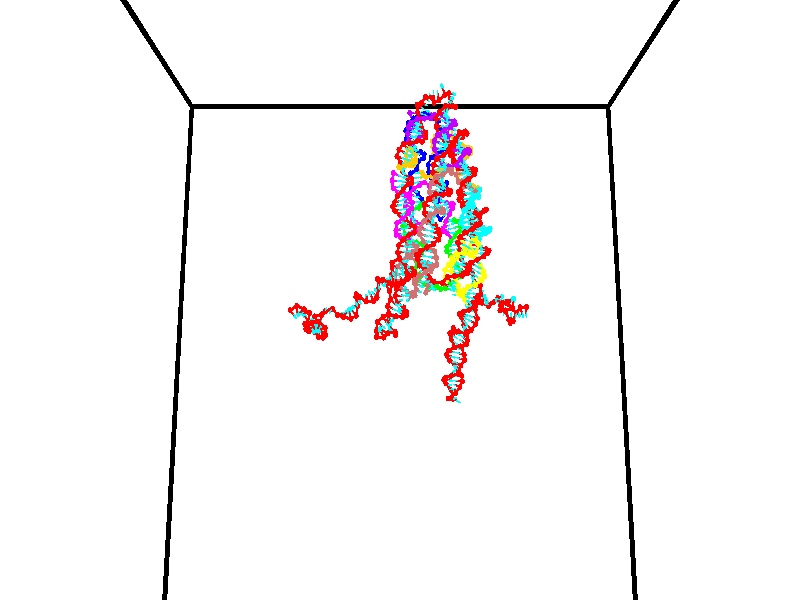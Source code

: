 // switches for output
#declare DRAW_BASES = 1; // possible values are 0, 1; only relevant for DNA ribbons
#declare DRAW_BASES_TYPE = 3; // possible values are 1, 2, 3; only relevant for DNA ribbons
#declare DRAW_FOG = 0; // set to 1 to enable fog

#include "colors.inc"

#include "transforms.inc"
background { rgb <1, 1, 1>}

#default {
   normal{
       ripples 0.25
       frequency 0.20
       turbulence 0.2
       lambda 5
   }
	finish {
		phong 0.1
		phong_size 40.
	}
}

// original window dimensions: 1024x640


// camera settings

camera {
	sky <0, 0.179814, -0.983701>
	up <0, 0.179814, -0.983701>
	right 1.6 * <1, 0, 0>
	location <35, 94.9851, 44.8844>
	look_at <35, 29.7336, 32.9568>
	direction <0, -65.2515, -11.9276>
	angle 67.0682
}


# declare cpy_camera_pos = <35, 94.9851, 44.8844>;
# if (DRAW_FOG = 1)
fog {
	fog_type 2
	up vnormalize(cpy_camera_pos)
	color rgbt<1,1,1,0.3>
	distance 1e-5
	fog_alt 3e-3
	fog_offset 56
}
# end


// LIGHTS

# declare lum = 6;
global_settings {
	ambient_light rgb lum * <0.05, 0.05, 0.05>
	max_trace_level 15
}# declare cpy_direct_light_amount = 0.25;
light_source
{	1000 * <-1, -1.16352, -0.803886>,
	rgb lum * cpy_direct_light_amount
	parallel
}

light_source
{	1000 * <1, 1.16352, 0.803886>,
	rgb lum * cpy_direct_light_amount
	parallel
}

// strand 0

// nucleotide -1

// particle -1
sphere {
	<23.954910, 35.143650, 34.815304> 0.250000
	pigment { color rgbt <1,0,0,0> }
	no_shadow
}
cylinder {
	<24.223684, 35.094471, 35.107437>,  <24.384949, 35.064964, 35.282719>, 0.100000
	pigment { color rgbt <1,0,0,0> }
	no_shadow
}
cylinder {
	<24.223684, 35.094471, 35.107437>,  <23.954910, 35.143650, 34.815304>, 0.100000
	pigment { color rgbt <1,0,0,0> }
	no_shadow
}

// particle -1
sphere {
	<24.223684, 35.094471, 35.107437> 0.100000
	pigment { color rgbt <1,0,0,0> }
	no_shadow
}
sphere {
	0, 1
	scale<0.080000,0.200000,0.300000>
	matrix <0.553499, -0.571842, -0.605505,
		0.492080, 0.811099, -0.316191,
		0.671935, -0.122945, 0.730334,
		24.425264, 35.057587, 35.326538>
	pigment { color rgbt <0,1,1,0> }
	no_shadow
}
cylinder {
	<24.630945, 35.204315, 34.455086>,  <23.954910, 35.143650, 34.815304>, 0.130000
	pigment { color rgbt <1,0,0,0> }
	no_shadow
}

// nucleotide -1

// particle -1
sphere {
	<24.630945, 35.204315, 34.455086> 0.250000
	pigment { color rgbt <1,0,0,0> }
	no_shadow
}
cylinder {
	<24.651554, 35.009541, 34.803852>,  <24.663919, 34.892677, 35.013111>, 0.100000
	pigment { color rgbt <1,0,0,0> }
	no_shadow
}
cylinder {
	<24.651554, 35.009541, 34.803852>,  <24.630945, 35.204315, 34.455086>, 0.100000
	pigment { color rgbt <1,0,0,0> }
	no_shadow
}

// particle -1
sphere {
	<24.651554, 35.009541, 34.803852> 0.100000
	pigment { color rgbt <1,0,0,0> }
	no_shadow
}
sphere {
	0, 1
	scale<0.080000,0.200000,0.300000>
	matrix <0.570965, -0.701951, -0.425751,
		0.819357, 0.519770, 0.241856,
		0.051521, -0.486933, 0.871918,
		24.667011, 34.863461, 35.065426>
	pigment { color rgbt <0,1,1,0> }
	no_shadow
}
cylinder {
	<25.333776, 34.994495, 34.697948>,  <24.630945, 35.204315, 34.455086>, 0.130000
	pigment { color rgbt <1,0,0,0> }
	no_shadow
}

// nucleotide -1

// particle -1
sphere {
	<25.333776, 34.994495, 34.697948> 0.250000
	pigment { color rgbt <1,0,0,0> }
	no_shadow
}
cylinder {
	<25.055408, 34.749214, 34.847443>,  <24.888388, 34.602047, 34.937138>, 0.100000
	pigment { color rgbt <1,0,0,0> }
	no_shadow
}
cylinder {
	<25.055408, 34.749214, 34.847443>,  <25.333776, 34.994495, 34.697948>, 0.100000
	pigment { color rgbt <1,0,0,0> }
	no_shadow
}

// particle -1
sphere {
	<25.055408, 34.749214, 34.847443> 0.100000
	pigment { color rgbt <1,0,0,0> }
	no_shadow
}
sphere {
	0, 1
	scale<0.080000,0.200000,0.300000>
	matrix <0.501276, -0.787470, -0.358627,
		0.514217, -0.062230, 0.855400,
		-0.695919, -0.613203, 0.373736,
		24.846632, 34.565254, 34.959564>
	pigment { color rgbt <0,1,1,0> }
	no_shadow
}
cylinder {
	<25.789169, 34.438980, 34.937386>,  <25.333776, 34.994495, 34.697948>, 0.130000
	pigment { color rgbt <1,0,0,0> }
	no_shadow
}

// nucleotide -1

// particle -1
sphere {
	<25.789169, 34.438980, 34.937386> 0.250000
	pigment { color rgbt <1,0,0,0> }
	no_shadow
}
cylinder {
	<25.407145, 34.320442, 34.939823>,  <25.177929, 34.249321, 34.941284>, 0.100000
	pigment { color rgbt <1,0,0,0> }
	no_shadow
}
cylinder {
	<25.407145, 34.320442, 34.939823>,  <25.789169, 34.438980, 34.937386>, 0.100000
	pigment { color rgbt <1,0,0,0> }
	no_shadow
}

// particle -1
sphere {
	<25.407145, 34.320442, 34.939823> 0.100000
	pigment { color rgbt <1,0,0,0> }
	no_shadow
}
sphere {
	0, 1
	scale<0.080000,0.200000,0.300000>
	matrix <0.292643, -0.946001, -0.139435,
		0.047084, -0.131386, 0.990213,
		-0.955062, -0.296344, 0.006092,
		25.120626, 34.231541, 34.941650>
	pigment { color rgbt <0,1,1,0> }
	no_shadow
}
cylinder {
	<25.694599, 34.180569, 35.610420>,  <25.789169, 34.438980, 34.937386>, 0.130000
	pigment { color rgbt <1,0,0,0> }
	no_shadow
}

// nucleotide -1

// particle -1
sphere {
	<25.694599, 34.180569, 35.610420> 0.250000
	pigment { color rgbt <1,0,0,0> }
	no_shadow
}
cylinder {
	<25.449497, 34.049419, 35.322800>,  <25.302437, 33.970730, 35.150227>, 0.100000
	pigment { color rgbt <1,0,0,0> }
	no_shadow
}
cylinder {
	<25.449497, 34.049419, 35.322800>,  <25.694599, 34.180569, 35.610420>, 0.100000
	pigment { color rgbt <1,0,0,0> }
	no_shadow
}

// particle -1
sphere {
	<25.449497, 34.049419, 35.322800> 0.100000
	pigment { color rgbt <1,0,0,0> }
	no_shadow
}
sphere {
	0, 1
	scale<0.080000,0.200000,0.300000>
	matrix <0.317607, -0.935330, 0.155832,
		-0.723642, -0.132889, 0.677261,
		-0.612754, -0.327869, -0.719051,
		25.265671, 33.951057, 35.107086>
	pigment { color rgbt <0,1,1,0> }
	no_shadow
}
cylinder {
	<26.267633, 34.611153, 35.832230>,  <25.694599, 34.180569, 35.610420>, 0.130000
	pigment { color rgbt <1,0,0,0> }
	no_shadow
}

// nucleotide -1

// particle -1
sphere {
	<26.267633, 34.611153, 35.832230> 0.250000
	pigment { color rgbt <1,0,0,0> }
	no_shadow
}
cylinder {
	<26.572519, 34.456165, 36.039650>,  <26.755451, 34.363174, 36.164101>, 0.100000
	pigment { color rgbt <1,0,0,0> }
	no_shadow
}
cylinder {
	<26.572519, 34.456165, 36.039650>,  <26.267633, 34.611153, 35.832230>, 0.100000
	pigment { color rgbt <1,0,0,0> }
	no_shadow
}

// particle -1
sphere {
	<26.572519, 34.456165, 36.039650> 0.100000
	pigment { color rgbt <1,0,0,0> }
	no_shadow
}
sphere {
	0, 1
	scale<0.080000,0.200000,0.300000>
	matrix <0.305810, 0.921580, 0.239105,
		-0.570531, -0.023672, 0.820935,
		0.762217, -0.387467, 0.518551,
		26.801184, 34.339924, 36.195213>
	pigment { color rgbt <0,1,1,0> }
	no_shadow
}
cylinder {
	<26.364412, 34.731762, 36.573128>,  <26.267633, 34.611153, 35.832230>, 0.130000
	pigment { color rgbt <1,0,0,0> }
	no_shadow
}

// nucleotide -1

// particle -1
sphere {
	<26.364412, 34.731762, 36.573128> 0.250000
	pigment { color rgbt <1,0,0,0> }
	no_shadow
}
cylinder {
	<26.712635, 34.724686, 36.376427>,  <26.921568, 34.720440, 36.258408>, 0.100000
	pigment { color rgbt <1,0,0,0> }
	no_shadow
}
cylinder {
	<26.712635, 34.724686, 36.376427>,  <26.364412, 34.731762, 36.573128>, 0.100000
	pigment { color rgbt <1,0,0,0> }
	no_shadow
}

// particle -1
sphere {
	<26.712635, 34.724686, 36.376427> 0.100000
	pigment { color rgbt <1,0,0,0> }
	no_shadow
}
sphere {
	0, 1
	scale<0.080000,0.200000,0.300000>
	matrix <0.117887, 0.977748, 0.173525,
		0.477739, -0.209034, 0.853270,
		0.870556, -0.017689, -0.491751,
		26.973803, 34.719379, 36.228901>
	pigment { color rgbt <0,1,1,0> }
	no_shadow
}
cylinder {
	<26.857147, 34.893444, 37.066120>,  <26.364412, 34.731762, 36.573128>, 0.130000
	pigment { color rgbt <1,0,0,0> }
	no_shadow
}

// nucleotide -1

// particle -1
sphere {
	<26.857147, 34.893444, 37.066120> 0.250000
	pigment { color rgbt <1,0,0,0> }
	no_shadow
}
cylinder {
	<26.942970, 35.023819, 36.697830>,  <26.994463, 35.102043, 36.476856>, 0.100000
	pigment { color rgbt <1,0,0,0> }
	no_shadow
}
cylinder {
	<26.942970, 35.023819, 36.697830>,  <26.857147, 34.893444, 37.066120>, 0.100000
	pigment { color rgbt <1,0,0,0> }
	no_shadow
}

// particle -1
sphere {
	<26.942970, 35.023819, 36.697830> 0.100000
	pigment { color rgbt <1,0,0,0> }
	no_shadow
}
sphere {
	0, 1
	scale<0.080000,0.200000,0.300000>
	matrix <0.039003, 0.939065, 0.341520,
		0.975933, -0.109186, 0.188768,
		0.214555, 0.325938, -0.920723,
		27.007338, 35.121601, 36.421612>
	pigment { color rgbt <0,1,1,0> }
	no_shadow
}
cylinder {
	<27.362997, 35.469215, 37.193325>,  <26.857147, 34.893444, 37.066120>, 0.130000
	pigment { color rgbt <1,0,0,0> }
	no_shadow
}

// nucleotide -1

// particle -1
sphere {
	<27.362997, 35.469215, 37.193325> 0.250000
	pigment { color rgbt <1,0,0,0> }
	no_shadow
}
cylinder {
	<27.241016, 35.525509, 36.816559>,  <27.167828, 35.559284, 36.590500>, 0.100000
	pigment { color rgbt <1,0,0,0> }
	no_shadow
}
cylinder {
	<27.241016, 35.525509, 36.816559>,  <27.362997, 35.469215, 37.193325>, 0.100000
	pigment { color rgbt <1,0,0,0> }
	no_shadow
}

// particle -1
sphere {
	<27.241016, 35.525509, 36.816559> 0.100000
	pigment { color rgbt <1,0,0,0> }
	no_shadow
}
sphere {
	0, 1
	scale<0.080000,0.200000,0.300000>
	matrix <-0.162750, 0.966771, 0.197143,
		0.938358, 0.213416, -0.271916,
		-0.304954, 0.140736, -0.941911,
		27.149530, 35.567730, 36.533985>
	pigment { color rgbt <0,1,1,0> }
	no_shadow
}
cylinder {
	<27.685057, 36.039860, 37.007790>,  <27.362997, 35.469215, 37.193325>, 0.130000
	pigment { color rgbt <1,0,0,0> }
	no_shadow
}

// nucleotide -1

// particle -1
sphere {
	<27.685057, 36.039860, 37.007790> 0.250000
	pigment { color rgbt <1,0,0,0> }
	no_shadow
}
cylinder {
	<27.363251, 35.988255, 36.775890>,  <27.170168, 35.957291, 36.636749>, 0.100000
	pigment { color rgbt <1,0,0,0> }
	no_shadow
}
cylinder {
	<27.363251, 35.988255, 36.775890>,  <27.685057, 36.039860, 37.007790>, 0.100000
	pigment { color rgbt <1,0,0,0> }
	no_shadow
}

// particle -1
sphere {
	<27.363251, 35.988255, 36.775890> 0.100000
	pigment { color rgbt <1,0,0,0> }
	no_shadow
}
sphere {
	0, 1
	scale<0.080000,0.200000,0.300000>
	matrix <-0.274992, 0.946107, 0.171060,
		0.526438, 0.297047, -0.796634,
		-0.804514, -0.129016, -0.579752,
		27.121897, 35.949551, 36.601963>
	pigment { color rgbt <0,1,1,0> }
	no_shadow
}
cylinder {
	<27.703398, 36.654758, 36.536976>,  <27.685057, 36.039860, 37.007790>, 0.130000
	pigment { color rgbt <1,0,0,0> }
	no_shadow
}

// nucleotide -1

// particle -1
sphere {
	<27.703398, 36.654758, 36.536976> 0.250000
	pigment { color rgbt <1,0,0,0> }
	no_shadow
}
cylinder {
	<27.339985, 36.497452, 36.593418>,  <27.121937, 36.403069, 36.627281>, 0.100000
	pigment { color rgbt <1,0,0,0> }
	no_shadow
}
cylinder {
	<27.339985, 36.497452, 36.593418>,  <27.703398, 36.654758, 36.536976>, 0.100000
	pigment { color rgbt <1,0,0,0> }
	no_shadow
}

// particle -1
sphere {
	<27.339985, 36.497452, 36.593418> 0.100000
	pigment { color rgbt <1,0,0,0> }
	no_shadow
}
sphere {
	0, 1
	scale<0.080000,0.200000,0.300000>
	matrix <-0.336848, 0.889241, 0.309489,
		-0.247185, 0.233651, -0.940376,
		-0.908533, -0.393265, 0.141102,
		27.067425, 36.379471, 36.635750>
	pigment { color rgbt <0,1,1,0> }
	no_shadow
}
cylinder {
	<27.124474, 37.078590, 36.077793>,  <27.703398, 36.654758, 36.536976>, 0.130000
	pigment { color rgbt <1,0,0,0> }
	no_shadow
}

// nucleotide -1

// particle -1
sphere {
	<27.124474, 37.078590, 36.077793> 0.250000
	pigment { color rgbt <1,0,0,0> }
	no_shadow
}
cylinder {
	<27.087189, 36.919193, 36.442760>,  <27.064817, 36.823555, 36.661743>, 0.100000
	pigment { color rgbt <1,0,0,0> }
	no_shadow
}
cylinder {
	<27.087189, 36.919193, 36.442760>,  <27.124474, 37.078590, 36.077793>, 0.100000
	pigment { color rgbt <1,0,0,0> }
	no_shadow
}

// particle -1
sphere {
	<27.087189, 36.919193, 36.442760> 0.100000
	pigment { color rgbt <1,0,0,0> }
	no_shadow
}
sphere {
	0, 1
	scale<0.080000,0.200000,0.300000>
	matrix <-0.507589, 0.807397, 0.300772,
		-0.856543, -0.435099, -0.277531,
		-0.093212, -0.398495, 0.912422,
		27.059225, 36.799644, 36.716488>
	pigment { color rgbt <0,1,1,0> }
	no_shadow
}
cylinder {
	<26.445786, 37.256229, 36.202831>,  <27.124474, 37.078590, 36.077793>, 0.130000
	pigment { color rgbt <1,0,0,0> }
	no_shadow
}

// nucleotide -1

// particle -1
sphere {
	<26.445786, 37.256229, 36.202831> 0.250000
	pigment { color rgbt <1,0,0,0> }
	no_shadow
}
cylinder {
	<26.672131, 37.232235, 36.531757>,  <26.807938, 37.217838, 36.729111>, 0.100000
	pigment { color rgbt <1,0,0,0> }
	no_shadow
}
cylinder {
	<26.672131, 37.232235, 36.531757>,  <26.445786, 37.256229, 36.202831>, 0.100000
	pigment { color rgbt <1,0,0,0> }
	no_shadow
}

// particle -1
sphere {
	<26.672131, 37.232235, 36.531757> 0.100000
	pigment { color rgbt <1,0,0,0> }
	no_shadow
}
sphere {
	0, 1
	scale<0.080000,0.200000,0.300000>
	matrix <-0.372285, 0.871303, 0.319743,
		-0.735663, -0.487066, 0.470708,
		0.565865, -0.059985, 0.822313,
		26.841890, 37.214241, 36.778450>
	pigment { color rgbt <0,1,1,0> }
	no_shadow
}
cylinder {
	<25.985128, 37.647350, 36.758083>,  <26.445786, 37.256229, 36.202831>, 0.130000
	pigment { color rgbt <1,0,0,0> }
	no_shadow
}

// nucleotide -1

// particle -1
sphere {
	<25.985128, 37.647350, 36.758083> 0.250000
	pigment { color rgbt <1,0,0,0> }
	no_shadow
}
cylinder {
	<26.367378, 37.612381, 36.870609>,  <26.596729, 37.591400, 36.938126>, 0.100000
	pigment { color rgbt <1,0,0,0> }
	no_shadow
}
cylinder {
	<26.367378, 37.612381, 36.870609>,  <25.985128, 37.647350, 36.758083>, 0.100000
	pigment { color rgbt <1,0,0,0> }
	no_shadow
}

// particle -1
sphere {
	<26.367378, 37.612381, 36.870609> 0.100000
	pigment { color rgbt <1,0,0,0> }
	no_shadow
}
sphere {
	0, 1
	scale<0.080000,0.200000,0.300000>
	matrix <-0.055087, 0.885069, 0.462189,
		-0.289388, -0.457177, 0.840978,
		0.955625, -0.087425, 0.281313,
		26.654066, 37.586155, 36.955002>
	pigment { color rgbt <0,1,1,0> }
	no_shadow
}
cylinder {
	<25.766960, 37.000908, 36.253002>,  <25.985128, 37.647350, 36.758083>, 0.130000
	pigment { color rgbt <1,0,0,0> }
	no_shadow
}

// nucleotide -1

// particle -1
sphere {
	<25.766960, 37.000908, 36.253002> 0.250000
	pigment { color rgbt <1,0,0,0> }
	no_shadow
}
cylinder {
	<26.083616, 36.837547, 36.071228>,  <26.273611, 36.739532, 35.962162>, 0.100000
	pigment { color rgbt <1,0,0,0> }
	no_shadow
}
cylinder {
	<26.083616, 36.837547, 36.071228>,  <25.766960, 37.000908, 36.253002>, 0.100000
	pigment { color rgbt <1,0,0,0> }
	no_shadow
}

// particle -1
sphere {
	<26.083616, 36.837547, 36.071228> 0.100000
	pigment { color rgbt <1,0,0,0> }
	no_shadow
}
sphere {
	0, 1
	scale<0.080000,0.200000,0.300000>
	matrix <0.609835, 0.482539, 0.628695,
		-0.037475, -0.774833, 0.631054,
		0.791642, -0.408399, -0.454437,
		26.321110, 36.715027, 35.934898>
	pigment { color rgbt <0,1,1,0> }
	no_shadow
}
cylinder {
	<26.149761, 36.473572, 36.776001>,  <25.766960, 37.000908, 36.253002>, 0.130000
	pigment { color rgbt <1,0,0,0> }
	no_shadow
}

// nucleotide -1

// particle -1
sphere {
	<26.149761, 36.473572, 36.776001> 0.250000
	pigment { color rgbt <1,0,0,0> }
	no_shadow
}
cylinder {
	<26.376518, 36.595398, 36.469833>,  <26.512573, 36.668495, 36.286133>, 0.100000
	pigment { color rgbt <1,0,0,0> }
	no_shadow
}
cylinder {
	<26.376518, 36.595398, 36.469833>,  <26.149761, 36.473572, 36.776001>, 0.100000
	pigment { color rgbt <1,0,0,0> }
	no_shadow
}

// particle -1
sphere {
	<26.376518, 36.595398, 36.469833> 0.100000
	pigment { color rgbt <1,0,0,0> }
	no_shadow
}
sphere {
	0, 1
	scale<0.080000,0.200000,0.300000>
	matrix <0.694890, 0.322239, 0.642876,
		0.442449, -0.896326, -0.028967,
		0.566892, 0.304568, -0.765422,
		26.546585, 36.686768, 36.240208>
	pigment { color rgbt <0,1,1,0> }
	no_shadow
}
cylinder {
	<25.878187, 35.840004, 36.632328>,  <26.149761, 36.473572, 36.776001>, 0.130000
	pigment { color rgbt <1,0,0,0> }
	no_shadow
}

// nucleotide -1

// particle -1
sphere {
	<25.878187, 35.840004, 36.632328> 0.250000
	pigment { color rgbt <1,0,0,0> }
	no_shadow
}
cylinder {
	<26.237682, 36.013954, 36.609890>,  <26.453381, 36.118324, 36.596428>, 0.100000
	pigment { color rgbt <1,0,0,0> }
	no_shadow
}
cylinder {
	<26.237682, 36.013954, 36.609890>,  <25.878187, 35.840004, 36.632328>, 0.100000
	pigment { color rgbt <1,0,0,0> }
	no_shadow
}

// particle -1
sphere {
	<26.237682, 36.013954, 36.609890> 0.100000
	pigment { color rgbt <1,0,0,0> }
	no_shadow
}
sphere {
	0, 1
	scale<0.080000,0.200000,0.300000>
	matrix <0.365089, -0.813017, -0.453555,
		-0.242852, 0.387147, -0.889461,
		0.898740, 0.434879, -0.056100,
		26.507305, 36.144417, 36.593060>
	pigment { color rgbt <0,1,1,0> }
	no_shadow
}
cylinder {
	<26.007317, 35.698227, 35.956654>,  <25.878187, 35.840004, 36.632328>, 0.130000
	pigment { color rgbt <1,0,0,0> }
	no_shadow
}

// nucleotide -1

// particle -1
sphere {
	<26.007317, 35.698227, 35.956654> 0.250000
	pigment { color rgbt <1,0,0,0> }
	no_shadow
}
cylinder {
	<26.353617, 35.800339, 36.128841>,  <26.561398, 35.861607, 36.232155>, 0.100000
	pigment { color rgbt <1,0,0,0> }
	no_shadow
}
cylinder {
	<26.353617, 35.800339, 36.128841>,  <26.007317, 35.698227, 35.956654>, 0.100000
	pigment { color rgbt <1,0,0,0> }
	no_shadow
}

// particle -1
sphere {
	<26.353617, 35.800339, 36.128841> 0.100000
	pigment { color rgbt <1,0,0,0> }
	no_shadow
}
sphere {
	0, 1
	scale<0.080000,0.200000,0.300000>
	matrix <0.467592, -0.719221, -0.513887,
		0.178417, 0.646183, -0.742035,
		0.865751, 0.255283, 0.430471,
		26.613342, 35.876923, 36.257984>
	pigment { color rgbt <0,1,1,0> }
	no_shadow
}
cylinder {
	<26.509428, 35.798885, 35.447430>,  <26.007317, 35.698227, 35.956654>, 0.130000
	pigment { color rgbt <1,0,0,0> }
	no_shadow
}

// nucleotide -1

// particle -1
sphere {
	<26.509428, 35.798885, 35.447430> 0.250000
	pigment { color rgbt <1,0,0,0> }
	no_shadow
}
cylinder {
	<26.695475, 35.700226, 35.787506>,  <26.807102, 35.641029, 35.991554>, 0.100000
	pigment { color rgbt <1,0,0,0> }
	no_shadow
}
cylinder {
	<26.695475, 35.700226, 35.787506>,  <26.509428, 35.798885, 35.447430>, 0.100000
	pigment { color rgbt <1,0,0,0> }
	no_shadow
}

// particle -1
sphere {
	<26.695475, 35.700226, 35.787506> 0.100000
	pigment { color rgbt <1,0,0,0> }
	no_shadow
}
sphere {
	0, 1
	scale<0.080000,0.200000,0.300000>
	matrix <0.477447, -0.738853, -0.475543,
		0.745462, 0.627105, -0.225890,
		0.465114, -0.246649, 0.850196,
		26.835009, 35.626232, 36.042564>
	pigment { color rgbt <0,1,1,0> }
	no_shadow
}
cylinder {
	<27.242819, 35.691338, 35.256100>,  <26.509428, 35.798885, 35.447430>, 0.130000
	pigment { color rgbt <1,0,0,0> }
	no_shadow
}

// nucleotide -1

// particle -1
sphere {
	<27.242819, 35.691338, 35.256100> 0.250000
	pigment { color rgbt <1,0,0,0> }
	no_shadow
}
cylinder {
	<27.146523, 35.476643, 35.579571>,  <27.088745, 35.347824, 35.773651>, 0.100000
	pigment { color rgbt <1,0,0,0> }
	no_shadow
}
cylinder {
	<27.146523, 35.476643, 35.579571>,  <27.242819, 35.691338, 35.256100>, 0.100000
	pigment { color rgbt <1,0,0,0> }
	no_shadow
}

// particle -1
sphere {
	<27.146523, 35.476643, 35.579571> 0.100000
	pigment { color rgbt <1,0,0,0> }
	no_shadow
}
sphere {
	0, 1
	scale<0.080000,0.200000,0.300000>
	matrix <0.565742, -0.754603, -0.332431,
		0.788657, 0.377470, 0.485322,
		-0.240743, -0.536741, 0.808673,
		27.074299, 35.315620, 35.822174>
	pigment { color rgbt <0,1,1,0> }
	no_shadow
}
cylinder {
	<27.496050, 35.021011, 34.846344>,  <27.242819, 35.691338, 35.256100>, 0.130000
	pigment { color rgbt <1,0,0,0> }
	no_shadow
}

// nucleotide -1

// particle -1
sphere {
	<27.496050, 35.021011, 34.846344> 0.250000
	pigment { color rgbt <1,0,0,0> }
	no_shadow
}
cylinder {
	<27.562307, 35.415077, 34.828411>,  <27.602062, 35.651516, 34.817650>, 0.100000
	pigment { color rgbt <1,0,0,0> }
	no_shadow
}
cylinder {
	<27.562307, 35.415077, 34.828411>,  <27.496050, 35.021011, 34.846344>, 0.100000
	pigment { color rgbt <1,0,0,0> }
	no_shadow
}

// particle -1
sphere {
	<27.562307, 35.415077, 34.828411> 0.100000
	pigment { color rgbt <1,0,0,0> }
	no_shadow
}
sphere {
	0, 1
	scale<0.080000,0.200000,0.300000>
	matrix <0.875405, -0.125948, 0.466694,
		0.454125, -0.116552, -0.883282,
		0.165641, 0.985166, -0.044834,
		27.612000, 35.710629, 34.814960>
	pigment { color rgbt <0,1,1,0> }
	no_shadow
}
cylinder {
	<28.205807, 34.971203, 34.686413>,  <27.496050, 35.021011, 34.846344>, 0.130000
	pigment { color rgbt <1,0,0,0> }
	no_shadow
}

// nucleotide -1

// particle -1
sphere {
	<28.205807, 34.971203, 34.686413> 0.250000
	pigment { color rgbt <1,0,0,0> }
	no_shadow
}
cylinder {
	<28.117414, 35.315166, 34.870464>,  <28.064379, 35.521545, 34.980896>, 0.100000
	pigment { color rgbt <1,0,0,0> }
	no_shadow
}
cylinder {
	<28.117414, 35.315166, 34.870464>,  <28.205807, 34.971203, 34.686413>, 0.100000
	pigment { color rgbt <1,0,0,0> }
	no_shadow
}

// particle -1
sphere {
	<28.117414, 35.315166, 34.870464> 0.100000
	pigment { color rgbt <1,0,0,0> }
	no_shadow
}
sphere {
	0, 1
	scale<0.080000,0.200000,0.300000>
	matrix <0.899029, -0.003269, 0.437876,
		0.378038, 0.510435, -0.772362,
		-0.220983, 0.859910, 0.460132,
		28.051119, 35.573139, 35.008503>
	pigment { color rgbt <0,1,1,0> }
	no_shadow
}
cylinder {
	<28.710667, 34.823963, 35.183262>,  <28.205807, 34.971203, 34.686413>, 0.130000
	pigment { color rgbt <1,0,0,0> }
	no_shadow
}

// nucleotide -1

// particle -1
sphere {
	<28.710667, 34.823963, 35.183262> 0.250000
	pigment { color rgbt <1,0,0,0> }
	no_shadow
}
cylinder {
	<29.024105, 34.596836, 35.082420>,  <29.212168, 34.460560, 35.021915>, 0.100000
	pigment { color rgbt <1,0,0,0> }
	no_shadow
}
cylinder {
	<29.024105, 34.596836, 35.082420>,  <28.710667, 34.823963, 35.183262>, 0.100000
	pigment { color rgbt <1,0,0,0> }
	no_shadow
}

// particle -1
sphere {
	<29.024105, 34.596836, 35.082420> 0.100000
	pigment { color rgbt <1,0,0,0> }
	no_shadow
}
sphere {
	0, 1
	scale<0.080000,0.200000,0.300000>
	matrix <0.549809, 0.822754, -0.144173,
		0.289286, -0.025637, 0.956900,
		0.783597, -0.567820, -0.252106,
		29.259184, 34.426491, 35.006790>
	pigment { color rgbt <0,1,1,0> }
	no_shadow
}
cylinder {
	<29.300264, 35.160965, 35.401863>,  <28.710667, 34.823963, 35.183262>, 0.130000
	pigment { color rgbt <1,0,0,0> }
	no_shadow
}

// nucleotide -1

// particle -1
sphere {
	<29.300264, 35.160965, 35.401863> 0.250000
	pigment { color rgbt <1,0,0,0> }
	no_shadow
}
cylinder {
	<29.462679, 34.914867, 35.131569>,  <29.560127, 34.767208, 34.969395>, 0.100000
	pigment { color rgbt <1,0,0,0> }
	no_shadow
}
cylinder {
	<29.462679, 34.914867, 35.131569>,  <29.300264, 35.160965, 35.401863>, 0.100000
	pigment { color rgbt <1,0,0,0> }
	no_shadow
}

// particle -1
sphere {
	<29.462679, 34.914867, 35.131569> 0.100000
	pigment { color rgbt <1,0,0,0> }
	no_shadow
}
sphere {
	0, 1
	scale<0.080000,0.200000,0.300000>
	matrix <0.682554, 0.695848, -0.223418,
		0.607662, -0.370507, 0.702475,
		0.406038, -0.615240, -0.675732,
		29.584490, 34.730297, 34.928848>
	pigment { color rgbt <0,1,1,0> }
	no_shadow
}
cylinder {
	<30.042603, 34.894989, 35.501698>,  <29.300264, 35.160965, 35.401863>, 0.130000
	pigment { color rgbt <1,0,0,0> }
	no_shadow
}

// nucleotide -1

// particle -1
sphere {
	<30.042603, 34.894989, 35.501698> 0.250000
	pigment { color rgbt <1,0,0,0> }
	no_shadow
}
cylinder {
	<29.931015, 34.937397, 35.119926>,  <29.864061, 34.962841, 34.890862>, 0.100000
	pigment { color rgbt <1,0,0,0> }
	no_shadow
}
cylinder {
	<29.931015, 34.937397, 35.119926>,  <30.042603, 34.894989, 35.501698>, 0.100000
	pigment { color rgbt <1,0,0,0> }
	no_shadow
}

// particle -1
sphere {
	<29.931015, 34.937397, 35.119926> 0.100000
	pigment { color rgbt <1,0,0,0> }
	no_shadow
}
sphere {
	0, 1
	scale<0.080000,0.200000,0.300000>
	matrix <0.703479, 0.699101, -0.127962,
		0.653676, -0.707119, -0.269612,
		-0.278970, 0.106021, -0.954429,
		29.847324, 34.969204, 34.833599>
	pigment { color rgbt <0,1,1,0> }
	no_shadow
}
cylinder {
	<30.596432, 35.072647, 35.277794>,  <30.042603, 34.894989, 35.501698>, 0.130000
	pigment { color rgbt <1,0,0,0> }
	no_shadow
}

// nucleotide -1

// particle -1
sphere {
	<30.596432, 35.072647, 35.277794> 0.250000
	pigment { color rgbt <1,0,0,0> }
	no_shadow
}
cylinder {
	<30.326458, 35.179924, 35.002831>,  <30.164474, 35.244289, 34.837852>, 0.100000
	pigment { color rgbt <1,0,0,0> }
	no_shadow
}
cylinder {
	<30.326458, 35.179924, 35.002831>,  <30.596432, 35.072647, 35.277794>, 0.100000
	pigment { color rgbt <1,0,0,0> }
	no_shadow
}

// particle -1
sphere {
	<30.326458, 35.179924, 35.002831> 0.100000
	pigment { color rgbt <1,0,0,0> }
	no_shadow
}
sphere {
	0, 1
	scale<0.080000,0.200000,0.300000>
	matrix <0.579766, 0.769024, -0.269210,
		0.456437, -0.580238, -0.674529,
		-0.674935, 0.268191, -0.687413,
		30.123978, 35.260380, 34.796608>
	pigment { color rgbt <0,1,1,0> }
	no_shadow
}
cylinder {
	<30.748919, 35.139294, 34.434212>,  <30.596432, 35.072647, 35.277794>, 0.130000
	pigment { color rgbt <1,0,0,0> }
	no_shadow
}

// nucleotide -1

// particle -1
sphere {
	<30.748919, 35.139294, 34.434212> 0.250000
	pigment { color rgbt <1,0,0,0> }
	no_shadow
}
cylinder {
	<30.533432, 35.457409, 34.545425>,  <30.404140, 35.648277, 34.612152>, 0.100000
	pigment { color rgbt <1,0,0,0> }
	no_shadow
}
cylinder {
	<30.533432, 35.457409, 34.545425>,  <30.748919, 35.139294, 34.434212>, 0.100000
	pigment { color rgbt <1,0,0,0> }
	no_shadow
}

// particle -1
sphere {
	<30.533432, 35.457409, 34.545425> 0.100000
	pigment { color rgbt <1,0,0,0> }
	no_shadow
}
sphere {
	0, 1
	scale<0.080000,0.200000,0.300000>
	matrix <0.701906, 0.606199, -0.373966,
		-0.465954, -0.006308, -0.884786,
		-0.538715, 0.795288, 0.278033,
		30.371817, 35.695995, 34.628834>
	pigment { color rgbt <0,1,1,0> }
	no_shadow
}
cylinder {
	<30.589701, 35.608295, 33.777420>,  <30.748919, 35.139294, 34.434212>, 0.130000
	pigment { color rgbt <1,0,0,0> }
	no_shadow
}

// nucleotide -1

// particle -1
sphere {
	<30.589701, 35.608295, 33.777420> 0.250000
	pigment { color rgbt <1,0,0,0> }
	no_shadow
}
cylinder {
	<30.646576, 35.786060, 34.131207>,  <30.680700, 35.892719, 34.343479>, 0.100000
	pigment { color rgbt <1,0,0,0> }
	no_shadow
}
cylinder {
	<30.646576, 35.786060, 34.131207>,  <30.589701, 35.608295, 33.777420>, 0.100000
	pigment { color rgbt <1,0,0,0> }
	no_shadow
}

// particle -1
sphere {
	<30.646576, 35.786060, 34.131207> 0.100000
	pigment { color rgbt <1,0,0,0> }
	no_shadow
}
sphere {
	0, 1
	scale<0.080000,0.200000,0.300000>
	matrix <0.725387, 0.561191, -0.398594,
		-0.673495, 0.698254, -0.242580,
		0.142186, 0.444416, 0.884464,
		30.689232, 35.919384, 34.396545>
	pigment { color rgbt <0,1,1,0> }
	no_shadow
}
cylinder {
	<30.664095, 36.392899, 33.694832>,  <30.589701, 35.608295, 33.777420>, 0.130000
	pigment { color rgbt <1,0,0,0> }
	no_shadow
}

// nucleotide -1

// particle -1
sphere {
	<30.664095, 36.392899, 33.694832> 0.250000
	pigment { color rgbt <1,0,0,0> }
	no_shadow
}
cylinder {
	<30.867237, 36.288986, 34.023369>,  <30.989122, 36.226639, 34.220490>, 0.100000
	pigment { color rgbt <1,0,0,0> }
	no_shadow
}
cylinder {
	<30.867237, 36.288986, 34.023369>,  <30.664095, 36.392899, 33.694832>, 0.100000
	pigment { color rgbt <1,0,0,0> }
	no_shadow
}

// particle -1
sphere {
	<30.867237, 36.288986, 34.023369> 0.100000
	pigment { color rgbt <1,0,0,0> }
	no_shadow
}
sphere {
	0, 1
	scale<0.080000,0.200000,0.300000>
	matrix <0.816041, 0.450525, -0.362083,
		-0.275970, 0.854131, 0.440794,
		0.507856, -0.259782, 0.821338,
		31.019594, 36.211052, 34.269772>
	pigment { color rgbt <0,1,1,0> }
	no_shadow
}
cylinder {
	<31.026396, 36.930992, 34.018726>,  <30.664095, 36.392899, 33.694832>, 0.130000
	pigment { color rgbt <1,0,0,0> }
	no_shadow
}

// nucleotide -1

// particle -1
sphere {
	<31.026396, 36.930992, 34.018726> 0.250000
	pigment { color rgbt <1,0,0,0> }
	no_shadow
}
cylinder {
	<31.250210, 36.611988, 34.108971>,  <31.384499, 36.420586, 34.163116>, 0.100000
	pigment { color rgbt <1,0,0,0> }
	no_shadow
}
cylinder {
	<31.250210, 36.611988, 34.108971>,  <31.026396, 36.930992, 34.018726>, 0.100000
	pigment { color rgbt <1,0,0,0> }
	no_shadow
}

// particle -1
sphere {
	<31.250210, 36.611988, 34.108971> 0.100000
	pigment { color rgbt <1,0,0,0> }
	no_shadow
}
sphere {
	0, 1
	scale<0.080000,0.200000,0.300000>
	matrix <0.801076, 0.450563, -0.394045,
		0.212603, 0.401212, 0.890971,
		0.559534, -0.797510, 0.225610,
		31.418070, 36.372734, 34.176655>
	pigment { color rgbt <0,1,1,0> }
	no_shadow
}
cylinder {
	<31.685843, 37.076954, 34.412327>,  <31.026396, 36.930992, 34.018726>, 0.130000
	pigment { color rgbt <1,0,0,0> }
	no_shadow
}

// nucleotide -1

// particle -1
sphere {
	<31.685843, 37.076954, 34.412327> 0.250000
	pigment { color rgbt <1,0,0,0> }
	no_shadow
}
cylinder {
	<31.712734, 36.794872, 34.130005>,  <31.728868, 36.625622, 33.960609>, 0.100000
	pigment { color rgbt <1,0,0,0> }
	no_shadow
}
cylinder {
	<31.712734, 36.794872, 34.130005>,  <31.685843, 37.076954, 34.412327>, 0.100000
	pigment { color rgbt <1,0,0,0> }
	no_shadow
}

// particle -1
sphere {
	<31.712734, 36.794872, 34.130005> 0.100000
	pigment { color rgbt <1,0,0,0> }
	no_shadow
}
sphere {
	0, 1
	scale<0.080000,0.200000,0.300000>
	matrix <0.646058, 0.569845, -0.507824,
		0.760322, -0.421851, 0.493915,
		0.067229, -0.705207, -0.705806,
		31.732903, 36.583309, 33.918262>
	pigment { color rgbt <0,1,1,0> }
	no_shadow
}
cylinder {
	<32.408070, 36.743752, 34.319866>,  <31.685843, 37.076954, 34.412327>, 0.130000
	pigment { color rgbt <1,0,0,0> }
	no_shadow
}

// nucleotide -1

// particle -1
sphere {
	<32.408070, 36.743752, 34.319866> 0.250000
	pigment { color rgbt <1,0,0,0> }
	no_shadow
}
cylinder {
	<32.211067, 36.788677, 33.974655>,  <32.092865, 36.815632, 33.767529>, 0.100000
	pigment { color rgbt <1,0,0,0> }
	no_shadow
}
cylinder {
	<32.211067, 36.788677, 33.974655>,  <32.408070, 36.743752, 34.319866>, 0.100000
	pigment { color rgbt <1,0,0,0> }
	no_shadow
}

// particle -1
sphere {
	<32.211067, 36.788677, 33.974655> 0.100000
	pigment { color rgbt <1,0,0,0> }
	no_shadow
}
sphere {
	0, 1
	scale<0.080000,0.200000,0.300000>
	matrix <0.754443, 0.549464, -0.359034,
		0.433881, -0.827935, -0.355345,
		-0.492506, 0.112310, -0.863032,
		32.063316, 36.822369, 33.715744>
	pigment { color rgbt <0,1,1,0> }
	no_shadow
}
cylinder {
	<32.763977, 37.378731, 34.161514>,  <32.408070, 36.743752, 34.319866>, 0.130000
	pigment { color rgbt <1,0,0,0> }
	no_shadow
}

// nucleotide -1

// particle -1
sphere {
	<32.763977, 37.378731, 34.161514> 0.250000
	pigment { color rgbt <1,0,0,0> }
	no_shadow
}
cylinder {
	<32.556591, 37.682602, 34.004501>,  <32.432159, 37.864925, 33.910294>, 0.100000
	pigment { color rgbt <1,0,0,0> }
	no_shadow
}
cylinder {
	<32.556591, 37.682602, 34.004501>,  <32.763977, 37.378731, 34.161514>, 0.100000
	pigment { color rgbt <1,0,0,0> }
	no_shadow
}

// particle -1
sphere {
	<32.556591, 37.682602, 34.004501> 0.100000
	pigment { color rgbt <1,0,0,0> }
	no_shadow
}
sphere {
	0, 1
	scale<0.080000,0.200000,0.300000>
	matrix <0.796342, 0.261738, -0.545282,
		-0.311501, -0.595297, -0.740668,
		-0.518466, 0.759681, -0.392528,
		32.401051, 37.910507, 33.886742>
	pigment { color rgbt <0,1,1,0> }
	no_shadow
}
cylinder {
	<32.870922, 37.387615, 33.458889>,  <32.763977, 37.378731, 34.161514>, 0.130000
	pigment { color rgbt <1,0,0,0> }
	no_shadow
}

// nucleotide -1

// particle -1
sphere {
	<32.870922, 37.387615, 33.458889> 0.250000
	pigment { color rgbt <1,0,0,0> }
	no_shadow
}
cylinder {
	<32.760468, 37.750999, 33.584400>,  <32.694195, 37.969028, 33.659706>, 0.100000
	pigment { color rgbt <1,0,0,0> }
	no_shadow
}
cylinder {
	<32.760468, 37.750999, 33.584400>,  <32.870922, 37.387615, 33.458889>, 0.100000
	pigment { color rgbt <1,0,0,0> }
	no_shadow
}

// particle -1
sphere {
	<32.760468, 37.750999, 33.584400> 0.100000
	pigment { color rgbt <1,0,0,0> }
	no_shadow
}
sphere {
	0, 1
	scale<0.080000,0.200000,0.300000>
	matrix <0.771452, 0.404215, -0.491398,
		-0.573247, 0.106369, -0.812449,
		-0.276135, 0.908458, 0.313773,
		32.677628, 38.023537, 33.678532>
	pigment { color rgbt <0,1,1,0> }
	no_shadow
}
cylinder {
	<32.926205, 37.793621, 32.787563>,  <32.870922, 37.387615, 33.458889>, 0.130000
	pigment { color rgbt <1,0,0,0> }
	no_shadow
}

// nucleotide -1

// particle -1
sphere {
	<32.926205, 37.793621, 32.787563> 0.250000
	pigment { color rgbt <1,0,0,0> }
	no_shadow
}
cylinder {
	<32.952682, 37.973915, 33.143642>,  <32.968571, 38.082092, 33.357292>, 0.100000
	pigment { color rgbt <1,0,0,0> }
	no_shadow
}
cylinder {
	<32.952682, 37.973915, 33.143642>,  <32.926205, 37.793621, 32.787563>, 0.100000
	pigment { color rgbt <1,0,0,0> }
	no_shadow
}

// particle -1
sphere {
	<32.952682, 37.973915, 33.143642> 0.100000
	pigment { color rgbt <1,0,0,0> }
	no_shadow
}
sphere {
	0, 1
	scale<0.080000,0.200000,0.300000>
	matrix <0.884157, 0.387013, -0.261701,
		-0.462476, 0.804401, -0.372901,
		0.066195, 0.450734, 0.890201,
		32.972542, 38.109135, 33.410702>
	pigment { color rgbt <0,1,1,0> }
	no_shadow
}
cylinder {
	<32.839996, 38.585762, 32.858246>,  <32.926205, 37.793621, 32.787563>, 0.130000
	pigment { color rgbt <1,0,0,0> }
	no_shadow
}

// nucleotide -1

// particle -1
sphere {
	<32.839996, 38.585762, 32.858246> 0.250000
	pigment { color rgbt <1,0,0,0> }
	no_shadow
}
cylinder {
	<33.110245, 38.395191, 33.083298>,  <33.272392, 38.280849, 33.218330>, 0.100000
	pigment { color rgbt <1,0,0,0> }
	no_shadow
}
cylinder {
	<33.110245, 38.395191, 33.083298>,  <32.839996, 38.585762, 32.858246>, 0.100000
	pigment { color rgbt <1,0,0,0> }
	no_shadow
}

// particle -1
sphere {
	<33.110245, 38.395191, 33.083298> 0.100000
	pigment { color rgbt <1,0,0,0> }
	no_shadow
}
sphere {
	0, 1
	scale<0.080000,0.200000,0.300000>
	matrix <0.737237, 0.432289, -0.519238,
		0.004159, 0.765601, 0.643302,
		0.675621, -0.476426, 0.562632,
		33.312931, 38.252262, 33.252087>
	pigment { color rgbt <0,1,1,0> }
	no_shadow
}
cylinder {
	<33.385784, 39.025848, 33.025249>,  <32.839996, 38.585762, 32.858246>, 0.130000
	pigment { color rgbt <1,0,0,0> }
	no_shadow
}

// nucleotide -1

// particle -1
sphere {
	<33.385784, 39.025848, 33.025249> 0.250000
	pigment { color rgbt <1,0,0,0> }
	no_shadow
}
cylinder {
	<33.608227, 38.695541, 33.062881>,  <33.741692, 38.497356, 33.085461>, 0.100000
	pigment { color rgbt <1,0,0,0> }
	no_shadow
}
cylinder {
	<33.608227, 38.695541, 33.062881>,  <33.385784, 39.025848, 33.025249>, 0.100000
	pigment { color rgbt <1,0,0,0> }
	no_shadow
}

// particle -1
sphere {
	<33.608227, 38.695541, 33.062881> 0.100000
	pigment { color rgbt <1,0,0,0> }
	no_shadow
}
sphere {
	0, 1
	scale<0.080000,0.200000,0.300000>
	matrix <0.717337, 0.419729, -0.556107,
		0.419729, 0.376740, 0.825769,
		0.556107, -0.825769, 0.094076,
		33.775059, 38.447811, 33.091103>
	pigment { color rgbt <0,1,1,0> }
	no_shadow
}
cylinder {
	<34.021923, 39.201904, 33.332642>,  <33.385784, 39.025848, 33.025249>, 0.130000
	pigment { color rgbt <1,0,0,0> }
	no_shadow
}

// nucleotide -1

// particle -1
sphere {
	<34.021923, 39.201904, 33.332642> 0.250000
	pigment { color rgbt <1,0,0,0> }
	no_shadow
}
cylinder {
	<34.063736, 38.868988, 33.114883>,  <34.088825, 38.669239, 32.984230>, 0.100000
	pigment { color rgbt <1,0,0,0> }
	no_shadow
}
cylinder {
	<34.063736, 38.868988, 33.114883>,  <34.021923, 39.201904, 33.332642>, 0.100000
	pigment { color rgbt <1,0,0,0> }
	no_shadow
}

// particle -1
sphere {
	<34.063736, 38.868988, 33.114883> 0.100000
	pigment { color rgbt <1,0,0,0> }
	no_shadow
}
sphere {
	0, 1
	scale<0.080000,0.200000,0.300000>
	matrix <0.701025, 0.449943, -0.553277,
		0.705433, -0.323798, 0.630491,
		0.104535, -0.832290, -0.544395,
		34.095097, 38.619301, 32.951565>
	pigment { color rgbt <0,1,1,0> }
	no_shadow
}
cylinder {
	<34.732311, 38.998028, 33.363495>,  <34.021923, 39.201904, 33.332642>, 0.130000
	pigment { color rgbt <1,0,0,0> }
	no_shadow
}

// nucleotide -1

// particle -1
sphere {
	<34.732311, 38.998028, 33.363495> 0.250000
	pigment { color rgbt <1,0,0,0> }
	no_shadow
}
cylinder {
	<34.625698, 38.771957, 33.051205>,  <34.561729, 38.636314, 32.863831>, 0.100000
	pigment { color rgbt <1,0,0,0> }
	no_shadow
}
cylinder {
	<34.625698, 38.771957, 33.051205>,  <34.732311, 38.998028, 33.363495>, 0.100000
	pigment { color rgbt <1,0,0,0> }
	no_shadow
}

// particle -1
sphere {
	<34.625698, 38.771957, 33.051205> 0.100000
	pigment { color rgbt <1,0,0,0> }
	no_shadow
}
sphere {
	0, 1
	scale<0.080000,0.200000,0.300000>
	matrix <0.702721, 0.440443, -0.558743,
		0.659653, -0.697559, 0.279766,
		-0.266535, -0.565174, -0.780729,
		34.545738, 38.602406, 32.816986>
	pigment { color rgbt <0,1,1,0> }
	no_shadow
}
cylinder {
	<35.320751, 38.572609, 33.135403>,  <34.732311, 38.998028, 33.363495>, 0.130000
	pigment { color rgbt <1,0,0,0> }
	no_shadow
}

// nucleotide -1

// particle -1
sphere {
	<35.320751, 38.572609, 33.135403> 0.250000
	pigment { color rgbt <1,0,0,0> }
	no_shadow
}
cylinder {
	<35.074345, 38.640156, 32.827637>,  <34.926498, 38.680683, 32.642975>, 0.100000
	pigment { color rgbt <1,0,0,0> }
	no_shadow
}
cylinder {
	<35.074345, 38.640156, 32.827637>,  <35.320751, 38.572609, 33.135403>, 0.100000
	pigment { color rgbt <1,0,0,0> }
	no_shadow
}

// particle -1
sphere {
	<35.074345, 38.640156, 32.827637> 0.100000
	pigment { color rgbt <1,0,0,0> }
	no_shadow
}
sphere {
	0, 1
	scale<0.080000,0.200000,0.300000>
	matrix <0.785002, 0.212823, -0.581789,
		0.065506, -0.962388, -0.263661,
		-0.616020, 0.168864, -0.769418,
		34.889538, 38.690815, 32.596809>
	pigment { color rgbt <0,1,1,0> }
	no_shadow
}
cylinder {
	<35.748627, 38.471069, 32.483532>,  <35.320751, 38.572609, 33.135403>, 0.130000
	pigment { color rgbt <1,0,0,0> }
	no_shadow
}

// nucleotide -1

// particle -1
sphere {
	<35.748627, 38.471069, 32.483532> 0.250000
	pigment { color rgbt <1,0,0,0> }
	no_shadow
}
cylinder {
	<35.412884, 38.649376, 32.359100>,  <35.211437, 38.756359, 32.284443>, 0.100000
	pigment { color rgbt <1,0,0,0> }
	no_shadow
}
cylinder {
	<35.412884, 38.649376, 32.359100>,  <35.748627, 38.471069, 32.483532>, 0.100000
	pigment { color rgbt <1,0,0,0> }
	no_shadow
}

// particle -1
sphere {
	<35.412884, 38.649376, 32.359100> 0.100000
	pigment { color rgbt <1,0,0,0> }
	no_shadow
}
sphere {
	0, 1
	scale<0.080000,0.200000,0.300000>
	matrix <0.483532, 0.350836, -0.801942,
		-0.248337, -0.823535, -0.510018,
		-0.839360, 0.445762, -0.311080,
		35.161076, 38.783104, 32.265778>
	pigment { color rgbt <0,1,1,0> }
	no_shadow
}
cylinder {
	<35.449802, 38.365028, 31.730970>,  <35.748627, 38.471069, 32.483532>, 0.130000
	pigment { color rgbt <1,0,0,0> }
	no_shadow
}

// nucleotide -1

// particle -1
sphere {
	<35.449802, 38.365028, 31.730970> 0.250000
	pigment { color rgbt <1,0,0,0> }
	no_shadow
}
cylinder {
	<35.321575, 38.729931, 31.832966>,  <35.244640, 38.948872, 31.894163>, 0.100000
	pigment { color rgbt <1,0,0,0> }
	no_shadow
}
cylinder {
	<35.321575, 38.729931, 31.832966>,  <35.449802, 38.365028, 31.730970>, 0.100000
	pigment { color rgbt <1,0,0,0> }
	no_shadow
}

// particle -1
sphere {
	<35.321575, 38.729931, 31.832966> 0.100000
	pigment { color rgbt <1,0,0,0> }
	no_shadow
}
sphere {
	0, 1
	scale<0.080000,0.200000,0.300000>
	matrix <0.455558, 0.384502, -0.802886,
		-0.830484, -0.141216, -0.538845,
		-0.320567, 0.912259, 0.254991,
		35.225407, 39.003609, 31.909464>
	pigment { color rgbt <0,1,1,0> }
	no_shadow
}
cylinder {
	<34.971512, 38.812016, 31.217402>,  <35.449802, 38.365028, 31.730970>, 0.130000
	pigment { color rgbt <1,0,0,0> }
	no_shadow
}

// nucleotide -1

// particle -1
sphere {
	<34.971512, 38.812016, 31.217402> 0.250000
	pigment { color rgbt <1,0,0,0> }
	no_shadow
}
cylinder {
	<35.205082, 39.050568, 31.437714>,  <35.345226, 39.193699, 31.569901>, 0.100000
	pigment { color rgbt <1,0,0,0> }
	no_shadow
}
cylinder {
	<35.205082, 39.050568, 31.437714>,  <34.971512, 38.812016, 31.217402>, 0.100000
	pigment { color rgbt <1,0,0,0> }
	no_shadow
}

// particle -1
sphere {
	<35.205082, 39.050568, 31.437714> 0.100000
	pigment { color rgbt <1,0,0,0> }
	no_shadow
}
sphere {
	0, 1
	scale<0.080000,0.200000,0.300000>
	matrix <0.231549, 0.527924, -0.817118,
		-0.778082, 0.604672, 0.170180,
		0.583930, 0.596379, 0.550779,
		35.380260, 39.229481, 31.602947>
	pigment { color rgbt <0,1,1,0> }
	no_shadow
}
cylinder {
	<34.234341, 38.568146, 31.536064>,  <34.971512, 38.812016, 31.217402>, 0.130000
	pigment { color rgbt <1,0,0,0> }
	no_shadow
}

// nucleotide -1

// particle -1
sphere {
	<34.234341, 38.568146, 31.536064> 0.250000
	pigment { color rgbt <1,0,0,0> }
	no_shadow
}
cylinder {
	<34.464233, 38.504368, 31.857126>,  <34.602169, 38.466103, 32.049763>, 0.100000
	pigment { color rgbt <1,0,0,0> }
	no_shadow
}
cylinder {
	<34.464233, 38.504368, 31.857126>,  <34.234341, 38.568146, 31.536064>, 0.100000
	pigment { color rgbt <1,0,0,0> }
	no_shadow
}

// particle -1
sphere {
	<34.464233, 38.504368, 31.857126> 0.100000
	pigment { color rgbt <1,0,0,0> }
	no_shadow
}
sphere {
	0, 1
	scale<0.080000,0.200000,0.300000>
	matrix <-0.722865, -0.558682, 0.406620,
		0.383596, -0.813911, -0.436352,
		0.574735, -0.159446, 0.802656,
		34.636654, 38.456535, 32.097923>
	pigment { color rgbt <0,1,1,0> }
	no_shadow
}
cylinder {
	<34.258831, 37.894005, 31.780199>,  <34.234341, 38.568146, 31.536064>, 0.130000
	pigment { color rgbt <1,0,0,0> }
	no_shadow
}

// nucleotide -1

// particle -1
sphere {
	<34.258831, 37.894005, 31.780199> 0.250000
	pigment { color rgbt <1,0,0,0> }
	no_shadow
}
cylinder {
	<34.317486, 38.119061, 32.105637>,  <34.352676, 38.254093, 32.300900>, 0.100000
	pigment { color rgbt <1,0,0,0> }
	no_shadow
}
cylinder {
	<34.317486, 38.119061, 32.105637>,  <34.258831, 37.894005, 31.780199>, 0.100000
	pigment { color rgbt <1,0,0,0> }
	no_shadow
}

// particle -1
sphere {
	<34.317486, 38.119061, 32.105637> 0.100000
	pigment { color rgbt <1,0,0,0> }
	no_shadow
}
sphere {
	0, 1
	scale<0.080000,0.200000,0.300000>
	matrix <-0.676632, -0.542918, 0.497403,
		0.721573, -0.623440, 0.301089,
		0.146635, 0.562639, 0.813594,
		34.361477, 38.287853, 32.349716>
	pigment { color rgbt <0,1,1,0> }
	no_shadow
}
cylinder {
	<34.187374, 37.414505, 32.271713>,  <34.258831, 37.894005, 31.780199>, 0.130000
	pigment { color rgbt <1,0,0,0> }
	no_shadow
}

// nucleotide -1

// particle -1
sphere {
	<34.187374, 37.414505, 32.271713> 0.250000
	pigment { color rgbt <1,0,0,0> }
	no_shadow
}
cylinder {
	<34.125839, 37.760368, 32.463005>,  <34.088921, 37.967888, 32.577782>, 0.100000
	pigment { color rgbt <1,0,0,0> }
	no_shadow
}
cylinder {
	<34.125839, 37.760368, 32.463005>,  <34.187374, 37.414505, 32.271713>, 0.100000
	pigment { color rgbt <1,0,0,0> }
	no_shadow
}

// particle -1
sphere {
	<34.125839, 37.760368, 32.463005> 0.100000
	pigment { color rgbt <1,0,0,0> }
	no_shadow
}
sphere {
	0, 1
	scale<0.080000,0.200000,0.300000>
	matrix <-0.680357, -0.443673, 0.583325,
		0.716554, -0.235632, 0.656527,
		-0.153834, 0.864657, 0.478230,
		34.079689, 38.019764, 32.606476>
	pigment { color rgbt <0,1,1,0> }
	no_shadow
}
cylinder {
	<34.313313, 37.430267, 33.077682>,  <34.187374, 37.414505, 32.271713>, 0.130000
	pigment { color rgbt <1,0,0,0> }
	no_shadow
}

// nucleotide -1

// particle -1
sphere {
	<34.313313, 37.430267, 33.077682> 0.250000
	pigment { color rgbt <1,0,0,0> }
	no_shadow
}
cylinder {
	<34.037006, 37.683350, 32.937668>,  <33.871223, 37.835201, 32.853661>, 0.100000
	pigment { color rgbt <1,0,0,0> }
	no_shadow
}
cylinder {
	<34.037006, 37.683350, 32.937668>,  <34.313313, 37.430267, 33.077682>, 0.100000
	pigment { color rgbt <1,0,0,0> }
	no_shadow
}

// particle -1
sphere {
	<34.037006, 37.683350, 32.937668> 0.100000
	pigment { color rgbt <1,0,0,0> }
	no_shadow
}
sphere {
	0, 1
	scale<0.080000,0.200000,0.300000>
	matrix <-0.713059, -0.515735, 0.474937,
		0.119971, 0.577665, 0.807409,
		-0.690763, 0.632709, -0.350036,
		33.829777, 37.873161, 32.832657>
	pigment { color rgbt <0,1,1,0> }
	no_shadow
}
cylinder {
	<33.989620, 37.596516, 33.669098>,  <34.313313, 37.430267, 33.077682>, 0.130000
	pigment { color rgbt <1,0,0,0> }
	no_shadow
}

// nucleotide -1

// particle -1
sphere {
	<33.989620, 37.596516, 33.669098> 0.250000
	pigment { color rgbt <1,0,0,0> }
	no_shadow
}
cylinder {
	<33.764206, 37.645252, 33.342278>,  <33.628956, 37.674496, 33.146183>, 0.100000
	pigment { color rgbt <1,0,0,0> }
	no_shadow
}
cylinder {
	<33.764206, 37.645252, 33.342278>,  <33.989620, 37.596516, 33.669098>, 0.100000
	pigment { color rgbt <1,0,0,0> }
	no_shadow
}

// particle -1
sphere {
	<33.764206, 37.645252, 33.342278> 0.100000
	pigment { color rgbt <1,0,0,0> }
	no_shadow
}
sphere {
	0, 1
	scale<0.080000,0.200000,0.300000>
	matrix <-0.570100, -0.773143, 0.277913,
		-0.597836, 0.622417, 0.505162,
		-0.563540, 0.121846, -0.817053,
		33.595142, 37.681805, 33.097160>
	pigment { color rgbt <0,1,1,0> }
	no_shadow
}
cylinder {
	<34.086929, 37.067276, 34.253689>,  <33.989620, 37.596516, 33.669098>, 0.130000
	pigment { color rgbt <1,0,0,0> }
	no_shadow
}

// nucleotide -1

// particle -1
sphere {
	<34.086929, 37.067276, 34.253689> 0.250000
	pigment { color rgbt <1,0,0,0> }
	no_shadow
}
cylinder {
	<34.382446, 36.898655, 34.464016>,  <34.559757, 36.797482, 34.590214>, 0.100000
	pigment { color rgbt <1,0,0,0> }
	no_shadow
}
cylinder {
	<34.382446, 36.898655, 34.464016>,  <34.086929, 37.067276, 34.253689>, 0.100000
	pigment { color rgbt <1,0,0,0> }
	no_shadow
}

// particle -1
sphere {
	<34.382446, 36.898655, 34.464016> 0.100000
	pigment { color rgbt <1,0,0,0> }
	no_shadow
}
sphere {
	0, 1
	scale<0.080000,0.200000,0.300000>
	matrix <-0.487644, 0.204164, 0.848835,
		-0.465179, -0.883523, -0.054732,
		0.738791, -0.421550, 0.525818,
		34.604084, 36.772190, 34.621761>
	pigment { color rgbt <0,1,1,0> }
	no_shadow
}
cylinder {
	<33.795055, 36.653309, 34.726357>,  <34.086929, 37.067276, 34.253689>, 0.130000
	pigment { color rgbt <1,0,0,0> }
	no_shadow
}

// nucleotide -1

// particle -1
sphere {
	<33.795055, 36.653309, 34.726357> 0.250000
	pigment { color rgbt <1,0,0,0> }
	no_shadow
}
cylinder {
	<34.157402, 36.679619, 34.893726>,  <34.374809, 36.695404, 34.994148>, 0.100000
	pigment { color rgbt <1,0,0,0> }
	no_shadow
}
cylinder {
	<34.157402, 36.679619, 34.893726>,  <33.795055, 36.653309, 34.726357>, 0.100000
	pigment { color rgbt <1,0,0,0> }
	no_shadow
}

// particle -1
sphere {
	<34.157402, 36.679619, 34.893726> 0.100000
	pigment { color rgbt <1,0,0,0> }
	no_shadow
}
sphere {
	0, 1
	scale<0.080000,0.200000,0.300000>
	matrix <-0.419685, 0.006078, 0.907650,
		0.057166, -0.997815, 0.033115,
		0.905868, 0.065785, 0.418420,
		34.429161, 36.699348, 35.019253>
	pigment { color rgbt <0,1,1,0> }
	no_shadow
}
cylinder {
	<33.885765, 36.070335, 35.234039>,  <33.795055, 36.653309, 34.726357>, 0.130000
	pigment { color rgbt <1,0,0,0> }
	no_shadow
}

// nucleotide -1

// particle -1
sphere {
	<33.885765, 36.070335, 35.234039> 0.250000
	pigment { color rgbt <1,0,0,0> }
	no_shadow
}
cylinder {
	<34.127396, 36.371891, 35.337372>,  <34.272373, 36.552826, 35.399372>, 0.100000
	pigment { color rgbt <1,0,0,0> }
	no_shadow
}
cylinder {
	<34.127396, 36.371891, 35.337372>,  <33.885765, 36.070335, 35.234039>, 0.100000
	pigment { color rgbt <1,0,0,0> }
	no_shadow
}

// particle -1
sphere {
	<34.127396, 36.371891, 35.337372> 0.100000
	pigment { color rgbt <1,0,0,0> }
	no_shadow
}
sphere {
	0, 1
	scale<0.080000,0.200000,0.300000>
	matrix <-0.524031, 0.131546, 0.841479,
		0.600403, -0.643692, 0.474527,
		0.604076, 0.753894, 0.258334,
		34.308617, 36.598061, 35.414871>
	pigment { color rgbt <0,1,1,0> }
	no_shadow
}
cylinder {
	<33.829758, 35.982315, 35.911896>,  <33.885765, 36.070335, 35.234039>, 0.130000
	pigment { color rgbt <1,0,0,0> }
	no_shadow
}

// nucleotide -1

// particle -1
sphere {
	<33.829758, 35.982315, 35.911896> 0.250000
	pigment { color rgbt <1,0,0,0> }
	no_shadow
}
cylinder {
	<34.035027, 36.325485, 35.901875>,  <34.158188, 36.531387, 35.895863>, 0.100000
	pigment { color rgbt <1,0,0,0> }
	no_shadow
}
cylinder {
	<34.035027, 36.325485, 35.901875>,  <33.829758, 35.982315, 35.911896>, 0.100000
	pigment { color rgbt <1,0,0,0> }
	no_shadow
}

// particle -1
sphere {
	<34.035027, 36.325485, 35.901875> 0.100000
	pigment { color rgbt <1,0,0,0> }
	no_shadow
}
sphere {
	0, 1
	scale<0.080000,0.200000,0.300000>
	matrix <-0.380605, 0.253624, 0.889278,
		0.769284, -0.446815, 0.456681,
		0.513168, 0.857922, -0.025048,
		34.188976, 36.582863, 35.894360>
	pigment { color rgbt <0,1,1,0> }
	no_shadow
}
cylinder {
	<34.143494, 36.145016, 36.677700>,  <33.829758, 35.982315, 35.911896>, 0.130000
	pigment { color rgbt <1,0,0,0> }
	no_shadow
}

// nucleotide -1

// particle -1
sphere {
	<34.143494, 36.145016, 36.677700> 0.250000
	pigment { color rgbt <1,0,0,0> }
	no_shadow
}
cylinder {
	<34.101719, 36.482780, 36.467529>,  <34.076653, 36.685440, 36.341427>, 0.100000
	pigment { color rgbt <1,0,0,0> }
	no_shadow
}
cylinder {
	<34.101719, 36.482780, 36.467529>,  <34.143494, 36.145016, 36.677700>, 0.100000
	pigment { color rgbt <1,0,0,0> }
	no_shadow
}

// particle -1
sphere {
	<34.101719, 36.482780, 36.467529> 0.100000
	pigment { color rgbt <1,0,0,0> }
	no_shadow
}
sphere {
	0, 1
	scale<0.080000,0.200000,0.300000>
	matrix <-0.272739, 0.483740, 0.831630,
		0.956403, 0.230155, 0.179783,
		-0.104436, 0.844408, -0.525423,
		34.070389, 36.736103, 36.309902>
	pigment { color rgbt <0,1,1,0> }
	no_shadow
}
cylinder {
	<34.562923, 36.679237, 37.109173>,  <34.143494, 36.145016, 36.677700>, 0.130000
	pigment { color rgbt <1,0,0,0> }
	no_shadow
}

// nucleotide -1

// particle -1
sphere {
	<34.562923, 36.679237, 37.109173> 0.250000
	pigment { color rgbt <1,0,0,0> }
	no_shadow
}
cylinder {
	<34.270466, 36.822350, 36.876820>,  <34.094990, 36.908215, 36.737408>, 0.100000
	pigment { color rgbt <1,0,0,0> }
	no_shadow
}
cylinder {
	<34.270466, 36.822350, 36.876820>,  <34.562923, 36.679237, 37.109173>, 0.100000
	pigment { color rgbt <1,0,0,0> }
	no_shadow
}

// particle -1
sphere {
	<34.270466, 36.822350, 36.876820> 0.100000
	pigment { color rgbt <1,0,0,0> }
	no_shadow
}
sphere {
	0, 1
	scale<0.080000,0.200000,0.300000>
	matrix <-0.376749, 0.498096, 0.781000,
		0.568757, 0.789871, -0.229389,
		-0.731147, 0.357777, -0.580879,
		34.051121, 36.929684, 36.702557>
	pigment { color rgbt <0,1,1,0> }
	no_shadow
}
cylinder {
	<34.536976, 37.500744, 36.979664>,  <34.562923, 36.679237, 37.109173>, 0.130000
	pigment { color rgbt <1,0,0,0> }
	no_shadow
}

// nucleotide -1

// particle -1
sphere {
	<34.536976, 37.500744, 36.979664> 0.250000
	pigment { color rgbt <1,0,0,0> }
	no_shadow
}
cylinder {
	<34.175999, 37.328903, 36.992577>,  <33.959412, 37.225800, 37.000324>, 0.100000
	pigment { color rgbt <1,0,0,0> }
	no_shadow
}
cylinder {
	<34.175999, 37.328903, 36.992577>,  <34.536976, 37.500744, 36.979664>, 0.100000
	pigment { color rgbt <1,0,0,0> }
	no_shadow
}

// particle -1
sphere {
	<34.175999, 37.328903, 36.992577> 0.100000
	pigment { color rgbt <1,0,0,0> }
	no_shadow
}
sphere {
	0, 1
	scale<0.080000,0.200000,0.300000>
	matrix <-0.258367, 0.599643, 0.757413,
		-0.344741, 0.675181, -0.652138,
		-0.902441, -0.429602, 0.032277,
		33.905266, 37.200024, 37.002258>
	pigment { color rgbt <0,1,1,0> }
	no_shadow
}
cylinder {
	<33.838882, 37.916115, 37.142281>,  <34.536976, 37.500744, 36.979664>, 0.130000
	pigment { color rgbt <1,0,0,0> }
	no_shadow
}

// nucleotide -1

// particle -1
sphere {
	<33.838882, 37.916115, 37.142281> 0.250000
	pigment { color rgbt <1,0,0,0> }
	no_shadow
}
cylinder {
	<33.476978, 37.941113, 36.973759>,  <33.259834, 37.956112, 36.872646>, 0.100000
	pigment { color rgbt <1,0,0,0> }
	no_shadow
}
cylinder {
	<33.476978, 37.941113, 36.973759>,  <33.838882, 37.916115, 37.142281>, 0.100000
	pigment { color rgbt <1,0,0,0> }
	no_shadow
}

// particle -1
sphere {
	<33.476978, 37.941113, 36.973759> 0.100000
	pigment { color rgbt <1,0,0,0> }
	no_shadow
}
sphere {
	0, 1
	scale<0.080000,0.200000,0.300000>
	matrix <0.038314, -0.973226, -0.226634,
		-0.424189, -0.221192, 0.878145,
		-0.904763, 0.062490, -0.421307,
		33.205551, 37.959858, 36.847366>
	pigment { color rgbt <0,1,1,0> }
	no_shadow
}
cylinder {
	<33.435246, 37.364029, 37.402260>,  <33.838882, 37.916115, 37.142281>, 0.130000
	pigment { color rgbt <1,0,0,0> }
	no_shadow
}

// nucleotide -1

// particle -1
sphere {
	<33.435246, 37.364029, 37.402260> 0.250000
	pigment { color rgbt <1,0,0,0> }
	no_shadow
}
cylinder {
	<33.236732, 37.461124, 37.068848>,  <33.117622, 37.519382, 36.868801>, 0.100000
	pigment { color rgbt <1,0,0,0> }
	no_shadow
}
cylinder {
	<33.236732, 37.461124, 37.068848>,  <33.435246, 37.364029, 37.402260>, 0.100000
	pigment { color rgbt <1,0,0,0> }
	no_shadow
}

// particle -1
sphere {
	<33.236732, 37.461124, 37.068848> 0.100000
	pigment { color rgbt <1,0,0,0> }
	no_shadow
}
sphere {
	0, 1
	scale<0.080000,0.200000,0.300000>
	matrix <-0.211689, -0.964971, -0.154980,
		-0.841955, 0.099535, 0.530287,
		-0.496286, 0.242742, -0.833533,
		33.087849, 37.533947, 36.818787>
	pigment { color rgbt <0,1,1,0> }
	no_shadow
}
cylinder {
	<32.732132, 37.068359, 37.341106>,  <33.435246, 37.364029, 37.402260>, 0.130000
	pigment { color rgbt <1,0,0,0> }
	no_shadow
}

// nucleotide -1

// particle -1
sphere {
	<32.732132, 37.068359, 37.341106> 0.250000
	pigment { color rgbt <1,0,0,0> }
	no_shadow
}
cylinder {
	<32.915371, 37.078640, 36.985695>,  <33.025314, 37.084808, 36.772446>, 0.100000
	pigment { color rgbt <1,0,0,0> }
	no_shadow
}
cylinder {
	<32.915371, 37.078640, 36.985695>,  <32.732132, 37.068359, 37.341106>, 0.100000
	pigment { color rgbt <1,0,0,0> }
	no_shadow
}

// particle -1
sphere {
	<32.915371, 37.078640, 36.985695> 0.100000
	pigment { color rgbt <1,0,0,0> }
	no_shadow
}
sphere {
	0, 1
	scale<0.080000,0.200000,0.300000>
	matrix <-0.018406, -0.999093, -0.038392,
		-0.888713, 0.033942, -0.457206,
		0.458095, 0.025704, -0.888532,
		33.052799, 37.086349, 36.719135>
	pigment { color rgbt <0,1,1,0> }
	no_shadow
}
cylinder {
	<32.697685, 36.679291, 36.769695>,  <32.732132, 37.068359, 37.341106>, 0.130000
	pigment { color rgbt <1,0,0,0> }
	no_shadow
}

// nucleotide -1

// particle -1
sphere {
	<32.697685, 36.679291, 36.769695> 0.250000
	pigment { color rgbt <1,0,0,0> }
	no_shadow
}
cylinder {
	<32.970753, 36.960045, 36.851006>,  <33.134594, 37.128498, 36.899792>, 0.100000
	pigment { color rgbt <1,0,0,0> }
	no_shadow
}
cylinder {
	<32.970753, 36.960045, 36.851006>,  <32.697685, 36.679291, 36.769695>, 0.100000
	pigment { color rgbt <1,0,0,0> }
	no_shadow
}

// particle -1
sphere {
	<32.970753, 36.960045, 36.851006> 0.100000
	pigment { color rgbt <1,0,0,0> }
	no_shadow
}
sphere {
	0, 1
	scale<0.080000,0.200000,0.300000>
	matrix <0.420071, -0.149333, -0.895120,
		-0.597914, 0.696462, -0.396786,
		0.682670, 0.701884, 0.203275,
		33.175552, 37.170609, 36.911987>
	pigment { color rgbt <0,1,1,0> }
	no_shadow
}
cylinder {
	<32.820770, 37.196613, 36.114613>,  <32.697685, 36.679291, 36.769695>, 0.130000
	pigment { color rgbt <1,0,0,0> }
	no_shadow
}

// nucleotide -1

// particle -1
sphere {
	<32.820770, 37.196613, 36.114613> 0.250000
	pigment { color rgbt <1,0,0,0> }
	no_shadow
}
cylinder {
	<33.146877, 37.217255, 36.345322>,  <33.342541, 37.229641, 36.483749>, 0.100000
	pigment { color rgbt <1,0,0,0> }
	no_shadow
}
cylinder {
	<33.146877, 37.217255, 36.345322>,  <32.820770, 37.196613, 36.114613>, 0.100000
	pigment { color rgbt <1,0,0,0> }
	no_shadow
}

// particle -1
sphere {
	<33.146877, 37.217255, 36.345322> 0.100000
	pigment { color rgbt <1,0,0,0> }
	no_shadow
}
sphere {
	0, 1
	scale<0.080000,0.200000,0.300000>
	matrix <0.578951, -0.093583, -0.809974,
		0.012177, 0.994273, -0.106173,
		0.815271, 0.051606, 0.576775,
		33.391460, 37.232735, 36.518353>
	pigment { color rgbt <0,1,1,0> }
	no_shadow
}
cylinder {
	<33.370365, 37.456482, 35.729965>,  <32.820770, 37.196613, 36.114613>, 0.130000
	pigment { color rgbt <1,0,0,0> }
	no_shadow
}

// nucleotide -1

// particle -1
sphere {
	<33.370365, 37.456482, 35.729965> 0.250000
	pigment { color rgbt <1,0,0,0> }
	no_shadow
}
cylinder {
	<33.581261, 37.302528, 36.032986>,  <33.707798, 37.210155, 36.214798>, 0.100000
	pigment { color rgbt <1,0,0,0> }
	no_shadow
}
cylinder {
	<33.581261, 37.302528, 36.032986>,  <33.370365, 37.456482, 35.729965>, 0.100000
	pigment { color rgbt <1,0,0,0> }
	no_shadow
}

// particle -1
sphere {
	<33.581261, 37.302528, 36.032986> 0.100000
	pigment { color rgbt <1,0,0,0> }
	no_shadow
}
sphere {
	0, 1
	scale<0.080000,0.200000,0.300000>
	matrix <0.801738, -0.070010, -0.593561,
		0.281488, 0.920306, 0.271663,
		0.527239, -0.384883, 0.757552,
		33.739433, 37.187065, 36.260250>
	pigment { color rgbt <0,1,1,0> }
	no_shadow
}
cylinder {
	<33.929810, 37.821827, 35.581947>,  <33.370365, 37.456482, 35.729965>, 0.130000
	pigment { color rgbt <1,0,0,0> }
	no_shadow
}

// nucleotide -1

// particle -1
sphere {
	<33.929810, 37.821827, 35.581947> 0.250000
	pigment { color rgbt <1,0,0,0> }
	no_shadow
}
cylinder {
	<33.983055, 37.509613, 35.826260>,  <34.015003, 37.322285, 35.972847>, 0.100000
	pigment { color rgbt <1,0,0,0> }
	no_shadow
}
cylinder {
	<33.983055, 37.509613, 35.826260>,  <33.929810, 37.821827, 35.581947>, 0.100000
	pigment { color rgbt <1,0,0,0> }
	no_shadow
}

// particle -1
sphere {
	<33.983055, 37.509613, 35.826260> 0.100000
	pigment { color rgbt <1,0,0,0> }
	no_shadow
}
sphere {
	0, 1
	scale<0.080000,0.200000,0.300000>
	matrix <0.776906, -0.300466, -0.553297,
		0.615384, 0.548169, 0.566404,
		0.133115, -0.780533, 0.610778,
		34.022991, 37.275452, 36.009495>
	pigment { color rgbt <0,1,1,0> }
	no_shadow
}
cylinder {
	<34.621346, 37.856659, 35.774170>,  <33.929810, 37.821827, 35.581947>, 0.130000
	pigment { color rgbt <1,0,0,0> }
	no_shadow
}

// nucleotide -1

// particle -1
sphere {
	<34.621346, 37.856659, 35.774170> 0.250000
	pigment { color rgbt <1,0,0,0> }
	no_shadow
}
cylinder {
	<34.492664, 37.478504, 35.795147>,  <34.415455, 37.251610, 35.807735>, 0.100000
	pigment { color rgbt <1,0,0,0> }
	no_shadow
}
cylinder {
	<34.492664, 37.478504, 35.795147>,  <34.621346, 37.856659, 35.774170>, 0.100000
	pigment { color rgbt <1,0,0,0> }
	no_shadow
}

// particle -1
sphere {
	<34.492664, 37.478504, 35.795147> 0.100000
	pigment { color rgbt <1,0,0,0> }
	no_shadow
}
sphere {
	0, 1
	scale<0.080000,0.200000,0.300000>
	matrix <0.731174, -0.283236, -0.620614,
		0.601575, -0.161305, 0.782360,
		-0.321701, -0.945387, 0.052445,
		34.396152, 37.194889, 35.810879>
	pigment { color rgbt <0,1,1,0> }
	no_shadow
}
cylinder {
	<35.216465, 37.492073, 35.776047>,  <34.621346, 37.856659, 35.774170>, 0.130000
	pigment { color rgbt <1,0,0,0> }
	no_shadow
}

// nucleotide -1

// particle -1
sphere {
	<35.216465, 37.492073, 35.776047> 0.250000
	pigment { color rgbt <1,0,0,0> }
	no_shadow
}
cylinder {
	<34.930939, 37.231857, 35.672302>,  <34.759624, 37.075726, 35.610058>, 0.100000
	pigment { color rgbt <1,0,0,0> }
	no_shadow
}
cylinder {
	<34.930939, 37.231857, 35.672302>,  <35.216465, 37.492073, 35.776047>, 0.100000
	pigment { color rgbt <1,0,0,0> }
	no_shadow
}

// particle -1
sphere {
	<34.930939, 37.231857, 35.672302> 0.100000
	pigment { color rgbt <1,0,0,0> }
	no_shadow
}
sphere {
	0, 1
	scale<0.080000,0.200000,0.300000>
	matrix <0.629937, -0.434582, -0.643675,
		0.306026, -0.622843, 0.720011,
		-0.713812, -0.650543, -0.259359,
		34.716797, 37.036694, 35.594494>
	pigment { color rgbt <0,1,1,0> }
	no_shadow
}
cylinder {
	<35.627975, 36.945850, 35.489216>,  <35.216465, 37.492073, 35.776047>, 0.130000
	pigment { color rgbt <1,0,0,0> }
	no_shadow
}

// nucleotide -1

// particle -1
sphere {
	<35.627975, 36.945850, 35.489216> 0.250000
	pigment { color rgbt <1,0,0,0> }
	no_shadow
}
cylinder {
	<35.257973, 36.866898, 35.359356>,  <35.035969, 36.819527, 35.281441>, 0.100000
	pigment { color rgbt <1,0,0,0> }
	no_shadow
}
cylinder {
	<35.257973, 36.866898, 35.359356>,  <35.627975, 36.945850, 35.489216>, 0.100000
	pigment { color rgbt <1,0,0,0> }
	no_shadow
}

// particle -1
sphere {
	<35.257973, 36.866898, 35.359356> 0.100000
	pigment { color rgbt <1,0,0,0> }
	no_shadow
}
sphere {
	0, 1
	scale<0.080000,0.200000,0.300000>
	matrix <0.379076, -0.421848, -0.823617,
		0.025619, -0.884920, 0.465038,
		-0.925011, -0.197386, -0.324645,
		34.980469, 36.807682, 35.261963>
	pigment { color rgbt <0,1,1,0> }
	no_shadow
}
cylinder {
	<35.652107, 36.226612, 35.173382>,  <35.627975, 36.945850, 35.489216>, 0.130000
	pigment { color rgbt <1,0,0,0> }
	no_shadow
}

// nucleotide -1

// particle -1
sphere {
	<35.652107, 36.226612, 35.173382> 0.250000
	pigment { color rgbt <1,0,0,0> }
	no_shadow
}
cylinder {
	<35.302422, 36.373844, 35.046726>,  <35.092609, 36.462185, 34.970734>, 0.100000
	pigment { color rgbt <1,0,0,0> }
	no_shadow
}
cylinder {
	<35.302422, 36.373844, 35.046726>,  <35.652107, 36.226612, 35.173382>, 0.100000
	pigment { color rgbt <1,0,0,0> }
	no_shadow
}

// particle -1
sphere {
	<35.302422, 36.373844, 35.046726> 0.100000
	pigment { color rgbt <1,0,0,0> }
	no_shadow
}
sphere {
	0, 1
	scale<0.080000,0.200000,0.300000>
	matrix <0.183714, -0.352893, -0.917451,
		-0.449438, -0.860222, 0.240883,
		-0.874217, 0.368083, -0.316638,
		35.040157, 36.484268, 34.951736>
	pigment { color rgbt <0,1,1,0> }
	no_shadow
}
cylinder {
	<35.353107, 35.786888, 34.682400>,  <35.652107, 36.226612, 35.173382>, 0.130000
	pigment { color rgbt <1,0,0,0> }
	no_shadow
}

// nucleotide -1

// particle -1
sphere {
	<35.353107, 35.786888, 34.682400> 0.250000
	pigment { color rgbt <1,0,0,0> }
	no_shadow
}
cylinder {
	<35.177063, 36.140987, 34.622211>,  <35.071438, 36.353447, 34.586098>, 0.100000
	pigment { color rgbt <1,0,0,0> }
	no_shadow
}
cylinder {
	<35.177063, 36.140987, 34.622211>,  <35.353107, 35.786888, 34.682400>, 0.100000
	pigment { color rgbt <1,0,0,0> }
	no_shadow
}

// particle -1
sphere {
	<35.177063, 36.140987, 34.622211> 0.100000
	pigment { color rgbt <1,0,0,0> }
	no_shadow
}
sphere {
	0, 1
	scale<0.080000,0.200000,0.300000>
	matrix <0.144483, -0.095579, -0.984881,
		-0.886244, -0.455196, -0.085837,
		-0.440110, 0.885247, -0.150475,
		35.045029, 36.406563, 34.577068>
	pigment { color rgbt <0,1,1,0> }
	no_shadow
}
cylinder {
	<34.723999, 35.791828, 34.265121>,  <35.353107, 35.786888, 34.682400>, 0.130000
	pigment { color rgbt <1,0,0,0> }
	no_shadow
}

// nucleotide -1

// particle -1
sphere {
	<34.723999, 35.791828, 34.265121> 0.250000
	pigment { color rgbt <1,0,0,0> }
	no_shadow
}
cylinder {
	<34.923916, 36.136360, 34.228642>,  <35.043865, 36.343079, 34.206753>, 0.100000
	pigment { color rgbt <1,0,0,0> }
	no_shadow
}
cylinder {
	<34.923916, 36.136360, 34.228642>,  <34.723999, 35.791828, 34.265121>, 0.100000
	pigment { color rgbt <1,0,0,0> }
	no_shadow
}

// particle -1
sphere {
	<34.923916, 36.136360, 34.228642> 0.100000
	pigment { color rgbt <1,0,0,0> }
	no_shadow
}
sphere {
	0, 1
	scale<0.080000,0.200000,0.300000>
	matrix <0.168656, -0.200063, -0.965158,
		-0.849566, 0.466997, -0.245258,
		0.499793, 0.861330, -0.091205,
		35.073853, 36.394760, 34.201279>
	pigment { color rgbt <0,1,1,0> }
	no_shadow
}
cylinder {
	<34.530334, 36.294575, 33.808594>,  <34.723999, 35.791828, 34.265121>, 0.130000
	pigment { color rgbt <1,0,0,0> }
	no_shadow
}

// nucleotide -1

// particle -1
sphere {
	<34.530334, 36.294575, 33.808594> 0.250000
	pigment { color rgbt <1,0,0,0> }
	no_shadow
}
cylinder {
	<34.930012, 36.309402, 33.802391>,  <35.169819, 36.318298, 33.798668>, 0.100000
	pigment { color rgbt <1,0,0,0> }
	no_shadow
}
cylinder {
	<34.930012, 36.309402, 33.802391>,  <34.530334, 36.294575, 33.808594>, 0.100000
	pigment { color rgbt <1,0,0,0> }
	no_shadow
}

// particle -1
sphere {
	<34.930012, 36.309402, 33.802391> 0.100000
	pigment { color rgbt <1,0,0,0> }
	no_shadow
}
sphere {
	0, 1
	scale<0.080000,0.200000,0.300000>
	matrix <-0.009742, -0.150879, -0.988504,
		-0.038985, 0.987857, -0.150396,
		0.999192, 0.037072, -0.015506,
		35.229771, 36.320522, 33.797741>
	pigment { color rgbt <0,1,1,0> }
	no_shadow
}
cylinder {
	<34.632729, 36.756622, 33.347565>,  <34.530334, 36.294575, 33.808594>, 0.130000
	pigment { color rgbt <1,0,0,0> }
	no_shadow
}

// nucleotide -1

// particle -1
sphere {
	<34.632729, 36.756622, 33.347565> 0.250000
	pigment { color rgbt <1,0,0,0> }
	no_shadow
}
cylinder {
	<34.958000, 36.526325, 33.381638>,  <35.153164, 36.388145, 33.402081>, 0.100000
	pigment { color rgbt <1,0,0,0> }
	no_shadow
}
cylinder {
	<34.958000, 36.526325, 33.381638>,  <34.632729, 36.756622, 33.347565>, 0.100000
	pigment { color rgbt <1,0,0,0> }
	no_shadow
}

// particle -1
sphere {
	<34.958000, 36.526325, 33.381638> 0.100000
	pigment { color rgbt <1,0,0,0> }
	no_shadow
}
sphere {
	0, 1
	scale<0.080000,0.200000,0.300000>
	matrix <0.020757, -0.117577, -0.992847,
		0.581644, 0.809130, -0.083660,
		0.813178, -0.575747, 0.085183,
		35.201954, 36.353600, 33.407192>
	pigment { color rgbt <0,1,1,0> }
	no_shadow
}
cylinder {
	<35.178352, 37.050915, 32.847240>,  <34.632729, 36.756622, 33.347565>, 0.130000
	pigment { color rgbt <1,0,0,0> }
	no_shadow
}

// nucleotide -1

// particle -1
sphere {
	<35.178352, 37.050915, 32.847240> 0.250000
	pigment { color rgbt <1,0,0,0> }
	no_shadow
}
cylinder {
	<35.266811, 36.667965, 32.921574>,  <35.319885, 36.438194, 32.966175>, 0.100000
	pigment { color rgbt <1,0,0,0> }
	no_shadow
}
cylinder {
	<35.266811, 36.667965, 32.921574>,  <35.178352, 37.050915, 32.847240>, 0.100000
	pigment { color rgbt <1,0,0,0> }
	no_shadow
}

// particle -1
sphere {
	<35.266811, 36.667965, 32.921574> 0.100000
	pigment { color rgbt <1,0,0,0> }
	no_shadow
}
sphere {
	0, 1
	scale<0.080000,0.200000,0.300000>
	matrix <0.066857, -0.175219, -0.982257,
		0.972946, 0.229647, 0.025258,
		0.221146, -0.957372, 0.185832,
		35.333157, 36.380753, 32.977322>
	pigment { color rgbt <0,1,1,0> }
	no_shadow
}
cylinder {
	<35.794895, 36.947613, 32.488739>,  <35.178352, 37.050915, 32.847240>, 0.130000
	pigment { color rgbt <1,0,0,0> }
	no_shadow
}

// nucleotide -1

// particle -1
sphere {
	<35.794895, 36.947613, 32.488739> 0.250000
	pigment { color rgbt <1,0,0,0> }
	no_shadow
}
cylinder {
	<35.645512, 36.581596, 32.549702>,  <35.555882, 36.361988, 32.586281>, 0.100000
	pigment { color rgbt <1,0,0,0> }
	no_shadow
}
cylinder {
	<35.645512, 36.581596, 32.549702>,  <35.794895, 36.947613, 32.488739>, 0.100000
	pigment { color rgbt <1,0,0,0> }
	no_shadow
}

// particle -1
sphere {
	<35.645512, 36.581596, 32.549702> 0.100000
	pigment { color rgbt <1,0,0,0> }
	no_shadow
}
sphere {
	0, 1
	scale<0.080000,0.200000,0.300000>
	matrix <0.147702, -0.220854, -0.964058,
		0.915813, -0.337524, 0.217633,
		-0.373458, -0.915041, 0.152408,
		35.533474, 36.307083, 32.595425>
	pigment { color rgbt <0,1,1,0> }
	no_shadow
}
cylinder {
	<36.228298, 36.653587, 32.148312>,  <35.794895, 36.947613, 32.488739>, 0.130000
	pigment { color rgbt <1,0,0,0> }
	no_shadow
}

// nucleotide -1

// particle -1
sphere {
	<36.228298, 36.653587, 32.148312> 0.250000
	pigment { color rgbt <1,0,0,0> }
	no_shadow
}
cylinder {
	<35.958000, 36.364128, 32.204468>,  <35.795822, 36.190453, 32.238163>, 0.100000
	pigment { color rgbt <1,0,0,0> }
	no_shadow
}
cylinder {
	<35.958000, 36.364128, 32.204468>,  <36.228298, 36.653587, 32.148312>, 0.100000
	pigment { color rgbt <1,0,0,0> }
	no_shadow
}

// particle -1
sphere {
	<35.958000, 36.364128, 32.204468> 0.100000
	pigment { color rgbt <1,0,0,0> }
	no_shadow
}
sphere {
	0, 1
	scale<0.080000,0.200000,0.300000>
	matrix <0.142386, -0.315010, -0.938347,
		0.723255, -0.614091, 0.315902,
		-0.675743, -0.723644, 0.140395,
		35.755276, 36.147034, 32.246586>
	pigment { color rgbt <0,1,1,0> }
	no_shadow
}
cylinder {
	<36.534801, 35.961296, 32.055782>,  <36.228298, 36.653587, 32.148312>, 0.130000
	pigment { color rgbt <1,0,0,0> }
	no_shadow
}

// nucleotide -1

// particle -1
sphere {
	<36.534801, 35.961296, 32.055782> 0.250000
	pigment { color rgbt <1,0,0,0> }
	no_shadow
}
cylinder {
	<36.143681, 35.914494, 31.986261>,  <35.909008, 35.886414, 31.944550>, 0.100000
	pigment { color rgbt <1,0,0,0> }
	no_shadow
}
cylinder {
	<36.143681, 35.914494, 31.986261>,  <36.534801, 35.961296, 32.055782>, 0.100000
	pigment { color rgbt <1,0,0,0> }
	no_shadow
}

// particle -1
sphere {
	<36.143681, 35.914494, 31.986261> 0.100000
	pigment { color rgbt <1,0,0,0> }
	no_shadow
}
sphere {
	0, 1
	scale<0.080000,0.200000,0.300000>
	matrix <0.204296, -0.348464, -0.914788,
		0.046472, -0.929991, 0.364633,
		-0.977805, -0.117005, -0.173799,
		35.850338, 35.879391, 31.934122>
	pigment { color rgbt <0,1,1,0> }
	no_shadow
}
cylinder {
	<36.521736, 35.334793, 31.580231>,  <36.534801, 35.961296, 32.055782>, 0.130000
	pigment { color rgbt <1,0,0,0> }
	no_shadow
}

// nucleotide -1

// particle -1
sphere {
	<36.521736, 35.334793, 31.580231> 0.250000
	pigment { color rgbt <1,0,0,0> }
	no_shadow
}
cylinder {
	<36.175003, 35.531540, 31.547546>,  <35.966965, 35.649590, 31.527935>, 0.100000
	pigment { color rgbt <1,0,0,0> }
	no_shadow
}
cylinder {
	<36.175003, 35.531540, 31.547546>,  <36.521736, 35.334793, 31.580231>, 0.100000
	pigment { color rgbt <1,0,0,0> }
	no_shadow
}

// particle -1
sphere {
	<36.175003, 35.531540, 31.547546> 0.100000
	pigment { color rgbt <1,0,0,0> }
	no_shadow
}
sphere {
	0, 1
	scale<0.080000,0.200000,0.300000>
	matrix <-0.001797, -0.166963, -0.985962,
		-0.498604, -0.854512, 0.145613,
		-0.866828, 0.491866, -0.081713,
		35.914955, 35.679100, 31.523033>
	pigment { color rgbt <0,1,1,0> }
	no_shadow
}
cylinder {
	<36.206593, 34.881428, 31.212551>,  <36.521736, 35.334793, 31.580231>, 0.130000
	pigment { color rgbt <1,0,0,0> }
	no_shadow
}

// nucleotide -1

// particle -1
sphere {
	<36.206593, 34.881428, 31.212551> 0.250000
	pigment { color rgbt <1,0,0,0> }
	no_shadow
}
cylinder {
	<35.992661, 35.218327, 31.185482>,  <35.864304, 35.420467, 31.169241>, 0.100000
	pigment { color rgbt <1,0,0,0> }
	no_shadow
}
cylinder {
	<35.992661, 35.218327, 31.185482>,  <36.206593, 34.881428, 31.212551>, 0.100000
	pigment { color rgbt <1,0,0,0> }
	no_shadow
}

// particle -1
sphere {
	<35.992661, 35.218327, 31.185482> 0.100000
	pigment { color rgbt <1,0,0,0> }
	no_shadow
}
sphere {
	0, 1
	scale<0.080000,0.200000,0.300000>
	matrix <-0.101406, -0.143490, -0.984443,
		-0.838855, -0.519643, 0.162152,
		-0.534826, 0.842248, -0.067673,
		35.832214, 35.471001, 31.165180>
	pigment { color rgbt <0,1,1,0> }
	no_shadow
}
cylinder {
	<35.540390, 34.799583, 30.914179>,  <36.206593, 34.881428, 31.212551>, 0.130000
	pigment { color rgbt <1,0,0,0> }
	no_shadow
}

// nucleotide -1

// particle -1
sphere {
	<35.540390, 34.799583, 30.914179> 0.250000
	pigment { color rgbt <1,0,0,0> }
	no_shadow
}
cylinder {
	<35.606098, 35.183716, 30.824049>,  <35.645523, 35.414196, 30.769970>, 0.100000
	pigment { color rgbt <1,0,0,0> }
	no_shadow
}
cylinder {
	<35.606098, 35.183716, 30.824049>,  <35.540390, 34.799583, 30.914179>, 0.100000
	pigment { color rgbt <1,0,0,0> }
	no_shadow
}

// particle -1
sphere {
	<35.606098, 35.183716, 30.824049> 0.100000
	pigment { color rgbt <1,0,0,0> }
	no_shadow
}
sphere {
	0, 1
	scale<0.080000,0.200000,0.300000>
	matrix <-0.371662, -0.151336, -0.915951,
		-0.913719, 0.234213, 0.332059,
		0.164275, 0.960334, -0.225327,
		35.655380, 35.471817, 30.756451>
	pigment { color rgbt <0,1,1,0> }
	no_shadow
}
cylinder {
	<35.009068, 35.007542, 30.483364>,  <35.540390, 34.799583, 30.914179>, 0.130000
	pigment { color rgbt <1,0,0,0> }
	no_shadow
}

// nucleotide -1

// particle -1
sphere {
	<35.009068, 35.007542, 30.483364> 0.250000
	pigment { color rgbt <1,0,0,0> }
	no_shadow
}
cylinder {
	<35.316502, 35.249470, 30.399971>,  <35.500961, 35.394627, 30.349936>, 0.100000
	pigment { color rgbt <1,0,0,0> }
	no_shadow
}
cylinder {
	<35.316502, 35.249470, 30.399971>,  <35.009068, 35.007542, 30.483364>, 0.100000
	pigment { color rgbt <1,0,0,0> }
	no_shadow
}

// particle -1
sphere {
	<35.316502, 35.249470, 30.399971> 0.100000
	pigment { color rgbt <1,0,0,0> }
	no_shadow
}
sphere {
	0, 1
	scale<0.080000,0.200000,0.300000>
	matrix <-0.146914, -0.150311, -0.977662,
		-0.622645, 0.782050, -0.026671,
		0.768589, 0.604818, -0.208485,
		35.547077, 35.430916, 30.337425>
	pigment { color rgbt <0,1,1,0> }
	no_shadow
}
cylinder {
	<34.770741, 35.384926, 29.918394>,  <35.009068, 35.007542, 30.483364>, 0.130000
	pigment { color rgbt <1,0,0,0> }
	no_shadow
}

// nucleotide -1

// particle -1
sphere {
	<34.770741, 35.384926, 29.918394> 0.250000
	pigment { color rgbt <1,0,0,0> }
	no_shadow
}
cylinder {
	<35.159595, 35.476181, 29.896875>,  <35.392910, 35.530933, 29.883965>, 0.100000
	pigment { color rgbt <1,0,0,0> }
	no_shadow
}
cylinder {
	<35.159595, 35.476181, 29.896875>,  <34.770741, 35.384926, 29.918394>, 0.100000
	pigment { color rgbt <1,0,0,0> }
	no_shadow
}

// particle -1
sphere {
	<35.159595, 35.476181, 29.896875> 0.100000
	pigment { color rgbt <1,0,0,0> }
	no_shadow
}
sphere {
	0, 1
	scale<0.080000,0.200000,0.300000>
	matrix <-0.038996, -0.068902, -0.996861,
		-0.231132, 0.971187, -0.058085,
		0.972141, 0.228142, -0.053797,
		35.451237, 35.544624, 29.880735>
	pigment { color rgbt <0,1,1,0> }
	no_shadow
}
cylinder {
	<34.860867, 35.870094, 29.401701>,  <34.770741, 35.384926, 29.918394>, 0.130000
	pigment { color rgbt <1,0,0,0> }
	no_shadow
}

// nucleotide -1

// particle -1
sphere {
	<34.860867, 35.870094, 29.401701> 0.250000
	pigment { color rgbt <1,0,0,0> }
	no_shadow
}
cylinder {
	<35.235188, 35.729961, 29.417414>,  <35.459782, 35.645882, 29.426842>, 0.100000
	pigment { color rgbt <1,0,0,0> }
	no_shadow
}
cylinder {
	<35.235188, 35.729961, 29.417414>,  <34.860867, 35.870094, 29.401701>, 0.100000
	pigment { color rgbt <1,0,0,0> }
	no_shadow
}

// particle -1
sphere {
	<35.235188, 35.729961, 29.417414> 0.100000
	pigment { color rgbt <1,0,0,0> }
	no_shadow
}
sphere {
	0, 1
	scale<0.080000,0.200000,0.300000>
	matrix <0.032573, -0.025030, -0.999156,
		0.351021, 0.936291, -0.012012,
		0.935801, -0.350333, 0.039283,
		35.515926, 35.624863, 29.429199>
	pigment { color rgbt <0,1,1,0> }
	no_shadow
}
cylinder {
	<35.283329, 36.352112, 29.061039>,  <34.860867, 35.870094, 29.401701>, 0.130000
	pigment { color rgbt <1,0,0,0> }
	no_shadow
}

// nucleotide -1

// particle -1
sphere {
	<35.283329, 36.352112, 29.061039> 0.250000
	pigment { color rgbt <1,0,0,0> }
	no_shadow
}
cylinder {
	<35.501953, 36.017181, 29.066025>,  <35.633125, 35.816223, 29.069017>, 0.100000
	pigment { color rgbt <1,0,0,0> }
	no_shadow
}
cylinder {
	<35.501953, 36.017181, 29.066025>,  <35.283329, 36.352112, 29.061039>, 0.100000
	pigment { color rgbt <1,0,0,0> }
	no_shadow
}

// particle -1
sphere {
	<35.501953, 36.017181, 29.066025> 0.100000
	pigment { color rgbt <1,0,0,0> }
	no_shadow
}
sphere {
	0, 1
	scale<0.080000,0.200000,0.300000>
	matrix <0.120771, 0.064084, -0.990610,
		0.828667, 0.542931, 0.136151,
		0.546558, -0.837329, 0.012466,
		35.665920, 35.765984, 29.069765>
	pigment { color rgbt <0,1,1,0> }
	no_shadow
}
cylinder {
	<35.887909, 36.375393, 28.657391>,  <35.283329, 36.352112, 29.061039>, 0.130000
	pigment { color rgbt <1,0,0,0> }
	no_shadow
}

// nucleotide -1

// particle -1
sphere {
	<35.887909, 36.375393, 28.657391> 0.250000
	pigment { color rgbt <1,0,0,0> }
	no_shadow
}
cylinder {
	<35.769062, 35.993881, 28.675426>,  <35.697754, 35.764977, 28.686247>, 0.100000
	pigment { color rgbt <1,0,0,0> }
	no_shadow
}
cylinder {
	<35.769062, 35.993881, 28.675426>,  <35.887909, 36.375393, 28.657391>, 0.100000
	pigment { color rgbt <1,0,0,0> }
	no_shadow
}

// particle -1
sphere {
	<35.769062, 35.993881, 28.675426> 0.100000
	pigment { color rgbt <1,0,0,0> }
	no_shadow
}
sphere {
	0, 1
	scale<0.080000,0.200000,0.300000>
	matrix <-0.017547, -0.041759, -0.998974,
		0.954680, -0.297603, -0.004329,
		-0.297117, -0.953776, 0.045089,
		35.679928, 35.707748, 28.688953>
	pigment { color rgbt <0,1,1,0> }
	no_shadow
}
cylinder {
	<36.454403, 35.959122, 28.325869>,  <35.887909, 36.375393, 28.657391>, 0.130000
	pigment { color rgbt <1,0,0,0> }
	no_shadow
}

// nucleotide -1

// particle -1
sphere {
	<36.454403, 35.959122, 28.325869> 0.250000
	pigment { color rgbt <1,0,0,0> }
	no_shadow
}
cylinder {
	<36.095570, 35.784168, 28.300795>,  <35.880268, 35.679195, 28.285751>, 0.100000
	pigment { color rgbt <1,0,0,0> }
	no_shadow
}
cylinder {
	<36.095570, 35.784168, 28.300795>,  <36.454403, 35.959122, 28.325869>, 0.100000
	pigment { color rgbt <1,0,0,0> }
	no_shadow
}

// particle -1
sphere {
	<36.095570, 35.784168, 28.300795> 0.100000
	pigment { color rgbt <1,0,0,0> }
	no_shadow
}
sphere {
	0, 1
	scale<0.080000,0.200000,0.300000>
	matrix <0.084504, -0.030586, -0.995954,
		0.433700, -0.898753, 0.064399,
		-0.897086, -0.437387, -0.062683,
		35.826443, 35.652954, 28.281990>
	pigment { color rgbt <0,1,1,0> }
	no_shadow
}
cylinder {
	<36.486015, 35.516716, 27.680229>,  <36.454403, 35.959122, 28.325869>, 0.130000
	pigment { color rgbt <1,0,0,0> }
	no_shadow
}

// nucleotide -1

// particle -1
sphere {
	<36.486015, 35.516716, 27.680229> 0.250000
	pigment { color rgbt <1,0,0,0> }
	no_shadow
}
cylinder {
	<36.090775, 35.524895, 27.741207>,  <35.853630, 35.529800, 27.777794>, 0.100000
	pigment { color rgbt <1,0,0,0> }
	no_shadow
}
cylinder {
	<36.090775, 35.524895, 27.741207>,  <36.486015, 35.516716, 27.680229>, 0.100000
	pigment { color rgbt <1,0,0,0> }
	no_shadow
}

// particle -1
sphere {
	<36.090775, 35.524895, 27.741207> 0.100000
	pigment { color rgbt <1,0,0,0> }
	no_shadow
}
sphere {
	0, 1
	scale<0.080000,0.200000,0.300000>
	matrix <-0.153812, -0.131707, -0.979283,
		0.000063, -0.991078, 0.133284,
		-0.988100, 0.020439, 0.152448,
		35.794346, 35.531029, 27.786942>
	pigment { color rgbt <0,1,1,0> }
	no_shadow
}
cylinder {
	<36.130119, 34.938637, 27.297794>,  <36.486015, 35.516716, 27.680229>, 0.130000
	pigment { color rgbt <1,0,0,0> }
	no_shadow
}

// nucleotide -1

// particle -1
sphere {
	<36.130119, 34.938637, 27.297794> 0.250000
	pigment { color rgbt <1,0,0,0> }
	no_shadow
}
cylinder {
	<35.854084, 35.221695, 27.358469>,  <35.688461, 35.391529, 27.394873>, 0.100000
	pigment { color rgbt <1,0,0,0> }
	no_shadow
}
cylinder {
	<35.854084, 35.221695, 27.358469>,  <36.130119, 34.938637, 27.297794>, 0.100000
	pigment { color rgbt <1,0,0,0> }
	no_shadow
}

// particle -1
sphere {
	<35.854084, 35.221695, 27.358469> 0.100000
	pigment { color rgbt <1,0,0,0> }
	no_shadow
}
sphere {
	0, 1
	scale<0.080000,0.200000,0.300000>
	matrix <-0.277755, -0.065426, -0.958421,
		-0.668300, -0.703530, 0.241702,
		-0.690092, 0.707647, 0.151684,
		35.647057, 35.433990, 27.403975>
	pigment { color rgbt <0,1,1,0> }
	no_shadow
}
cylinder {
	<35.617531, 34.740238, 26.780254>,  <36.130119, 34.938637, 27.297794>, 0.130000
	pigment { color rgbt <1,0,0,0> }
	no_shadow
}

// nucleotide -1

// particle -1
sphere {
	<35.617531, 34.740238, 26.780254> 0.250000
	pigment { color rgbt <1,0,0,0> }
	no_shadow
}
cylinder {
	<35.501091, 35.102314, 26.904125>,  <35.431229, 35.319557, 26.978447>, 0.100000
	pigment { color rgbt <1,0,0,0> }
	no_shadow
}
cylinder {
	<35.501091, 35.102314, 26.904125>,  <35.617531, 34.740238, 26.780254>, 0.100000
	pigment { color rgbt <1,0,0,0> }
	no_shadow
}

// particle -1
sphere {
	<35.501091, 35.102314, 26.904125> 0.100000
	pigment { color rgbt <1,0,0,0> }
	no_shadow
}
sphere {
	0, 1
	scale<0.080000,0.200000,0.300000>
	matrix <-0.270838, 0.232479, -0.934131,
		-0.917556, -0.355795, 0.177485,
		-0.291097, 0.905187, 0.309675,
		35.413761, 35.373871, 26.997028>
	pigment { color rgbt <0,1,1,0> }
	no_shadow
}
cylinder {
	<34.975948, 34.863617, 26.438694>,  <35.617531, 34.740238, 26.780254>, 0.130000
	pigment { color rgbt <1,0,0,0> }
	no_shadow
}

// nucleotide -1

// particle -1
sphere {
	<34.975948, 34.863617, 26.438694> 0.250000
	pigment { color rgbt <1,0,0,0> }
	no_shadow
}
cylinder {
	<35.114666, 35.228806, 26.524685>,  <35.197895, 35.447918, 26.576279>, 0.100000
	pigment { color rgbt <1,0,0,0> }
	no_shadow
}
cylinder {
	<35.114666, 35.228806, 26.524685>,  <34.975948, 34.863617, 26.438694>, 0.100000
	pigment { color rgbt <1,0,0,0> }
	no_shadow
}

// particle -1
sphere {
	<35.114666, 35.228806, 26.524685> 0.100000
	pigment { color rgbt <1,0,0,0> }
	no_shadow
}
sphere {
	0, 1
	scale<0.080000,0.200000,0.300000>
	matrix <-0.261541, 0.314237, -0.912607,
		-0.900740, 0.260258, 0.347755,
		0.346791, 0.912974, 0.214978,
		35.218704, 35.502697, 26.589178>
	pigment { color rgbt <0,1,1,0> }
	no_shadow
}
cylinder {
	<34.437252, 35.351391, 26.220078>,  <34.975948, 34.863617, 26.438694>, 0.130000
	pigment { color rgbt <1,0,0,0> }
	no_shadow
}

// nucleotide -1

// particle -1
sphere {
	<34.437252, 35.351391, 26.220078> 0.250000
	pigment { color rgbt <1,0,0,0> }
	no_shadow
}
cylinder {
	<34.782505, 35.552498, 26.239000>,  <34.989655, 35.673161, 26.250353>, 0.100000
	pigment { color rgbt <1,0,0,0> }
	no_shadow
}
cylinder {
	<34.782505, 35.552498, 26.239000>,  <34.437252, 35.351391, 26.220078>, 0.100000
	pigment { color rgbt <1,0,0,0> }
	no_shadow
}

// particle -1
sphere {
	<34.782505, 35.552498, 26.239000> 0.100000
	pigment { color rgbt <1,0,0,0> }
	no_shadow
}
sphere {
	0, 1
	scale<0.080000,0.200000,0.300000>
	matrix <-0.139253, 0.327011, -0.934704,
		-0.485406, 0.800182, 0.352264,
		0.863128, 0.502764, 0.047305,
		35.041443, 35.703327, 26.253191>
	pigment { color rgbt <0,1,1,0> }
	no_shadow
}
cylinder {
	<34.219917, 36.007992, 26.046450>,  <34.437252, 35.351391, 26.220078>, 0.130000
	pigment { color rgbt <1,0,0,0> }
	no_shadow
}

// nucleotide -1

// particle -1
sphere {
	<34.219917, 36.007992, 26.046450> 0.250000
	pigment { color rgbt <1,0,0,0> }
	no_shadow
}
cylinder {
	<34.615791, 36.014774, 25.989553>,  <34.853317, 36.018845, 25.955416>, 0.100000
	pigment { color rgbt <1,0,0,0> }
	no_shadow
}
cylinder {
	<34.615791, 36.014774, 25.989553>,  <34.219917, 36.007992, 26.046450>, 0.100000
	pigment { color rgbt <1,0,0,0> }
	no_shadow
}

// particle -1
sphere {
	<34.615791, 36.014774, 25.989553> 0.100000
	pigment { color rgbt <1,0,0,0> }
	no_shadow
}
sphere {
	0, 1
	scale<0.080000,0.200000,0.300000>
	matrix <-0.127828, 0.552712, -0.823511,
		0.064655, 0.833200, 0.549179,
		0.989687, 0.016956, -0.142242,
		34.912697, 36.019863, 25.946880>
	pigment { color rgbt <0,1,1,0> }
	no_shadow
}
cylinder {
	<34.396114, 36.712627, 25.959969>,  <34.219917, 36.007992, 26.046450>, 0.130000
	pigment { color rgbt <1,0,0,0> }
	no_shadow
}

// nucleotide -1

// particle -1
sphere {
	<34.396114, 36.712627, 25.959969> 0.250000
	pigment { color rgbt <1,0,0,0> }
	no_shadow
}
cylinder {
	<34.704590, 36.506237, 25.810818>,  <34.889675, 36.382404, 25.721327>, 0.100000
	pigment { color rgbt <1,0,0,0> }
	no_shadow
}
cylinder {
	<34.704590, 36.506237, 25.810818>,  <34.396114, 36.712627, 25.959969>, 0.100000
	pigment { color rgbt <1,0,0,0> }
	no_shadow
}

// particle -1
sphere {
	<34.704590, 36.506237, 25.810818> 0.100000
	pigment { color rgbt <1,0,0,0> }
	no_shadow
}
sphere {
	0, 1
	scale<0.080000,0.200000,0.300000>
	matrix <-0.121183, 0.456035, -0.881673,
		0.624967, 0.725122, 0.289161,
		0.771188, -0.515975, -0.372879,
		34.935947, 36.351444, 25.698954>
	pigment { color rgbt <0,1,1,0> }
	no_shadow
}
cylinder {
	<34.747501, 37.177158, 25.502625>,  <34.396114, 36.712627, 25.959969>, 0.130000
	pigment { color rgbt <1,0,0,0> }
	no_shadow
}

// nucleotide -1

// particle -1
sphere {
	<34.747501, 37.177158, 25.502625> 0.250000
	pigment { color rgbt <1,0,0,0> }
	no_shadow
}
cylinder {
	<34.886433, 36.816082, 25.401030>,  <34.969791, 36.599434, 25.340073>, 0.100000
	pigment { color rgbt <1,0,0,0> }
	no_shadow
}
cylinder {
	<34.886433, 36.816082, 25.401030>,  <34.747501, 37.177158, 25.502625>, 0.100000
	pigment { color rgbt <1,0,0,0> }
	no_shadow
}

// particle -1
sphere {
	<34.886433, 36.816082, 25.401030> 0.100000
	pigment { color rgbt <1,0,0,0> }
	no_shadow
}
sphere {
	0, 1
	scale<0.080000,0.200000,0.300000>
	matrix <0.033401, 0.282587, -0.958660,
		0.937149, 0.324486, 0.128301,
		0.347328, -0.902692, -0.253988,
		34.990631, 36.545273, 25.324833>
	pigment { color rgbt <0,1,1,0> }
	no_shadow
}
cylinder {
	<35.302593, 37.360687, 25.013172>,  <34.747501, 37.177158, 25.502625>, 0.130000
	pigment { color rgbt <1,0,0,0> }
	no_shadow
}

// nucleotide -1

// particle -1
sphere {
	<35.302593, 37.360687, 25.013172> 0.250000
	pigment { color rgbt <1,0,0,0> }
	no_shadow
}
cylinder {
	<35.224094, 36.977428, 24.929794>,  <35.176994, 36.747475, 24.879766>, 0.100000
	pigment { color rgbt <1,0,0,0> }
	no_shadow
}
cylinder {
	<35.224094, 36.977428, 24.929794>,  <35.302593, 37.360687, 25.013172>, 0.100000
	pigment { color rgbt <1,0,0,0> }
	no_shadow
}

// particle -1
sphere {
	<35.224094, 36.977428, 24.929794> 0.100000
	pigment { color rgbt <1,0,0,0> }
	no_shadow
}
sphere {
	0, 1
	scale<0.080000,0.200000,0.300000>
	matrix <0.078708, 0.196502, -0.977339,
		0.977391, -0.208204, 0.036851,
		-0.196244, -0.958143, -0.208446,
		35.165222, 36.689987, 24.867260>
	pigment { color rgbt <0,1,1,0> }
	no_shadow
}
cylinder {
	<35.856022, 37.132004, 24.478682>,  <35.302593, 37.360687, 25.013172>, 0.130000
	pigment { color rgbt <1,0,0,0> }
	no_shadow
}

// nucleotide -1

// particle -1
sphere {
	<35.856022, 37.132004, 24.478682> 0.250000
	pigment { color rgbt <1,0,0,0> }
	no_shadow
}
cylinder {
	<35.546387, 36.880299, 24.450893>,  <35.360607, 36.729275, 24.434219>, 0.100000
	pigment { color rgbt <1,0,0,0> }
	no_shadow
}
cylinder {
	<35.546387, 36.880299, 24.450893>,  <35.856022, 37.132004, 24.478682>, 0.100000
	pigment { color rgbt <1,0,0,0> }
	no_shadow
}

// particle -1
sphere {
	<35.546387, 36.880299, 24.450893> 0.100000
	pigment { color rgbt <1,0,0,0> }
	no_shadow
}
sphere {
	0, 1
	scale<0.080000,0.200000,0.300000>
	matrix <0.255161, -0.209678, -0.943890,
		0.579385, -0.748376, 0.322871,
		-0.774084, -0.629260, -0.069472,
		35.314163, 36.691521, 24.430052>
	pigment { color rgbt <0,1,1,0> }
	no_shadow
}
cylinder {
	<36.178894, 36.504898, 24.123989>,  <35.856022, 37.132004, 24.478682>, 0.130000
	pigment { color rgbt <1,0,0,0> }
	no_shadow
}

// nucleotide -1

// particle -1
sphere {
	<36.178894, 36.504898, 24.123989> 0.250000
	pigment { color rgbt <1,0,0,0> }
	no_shadow
}
cylinder {
	<35.783607, 36.476910, 24.069536>,  <35.546436, 36.460117, 24.036863>, 0.100000
	pigment { color rgbt <1,0,0,0> }
	no_shadow
}
cylinder {
	<35.783607, 36.476910, 24.069536>,  <36.178894, 36.504898, 24.123989>, 0.100000
	pigment { color rgbt <1,0,0,0> }
	no_shadow
}

// particle -1
sphere {
	<35.783607, 36.476910, 24.069536> 0.100000
	pigment { color rgbt <1,0,0,0> }
	no_shadow
}
sphere {
	0, 1
	scale<0.080000,0.200000,0.300000>
	matrix <0.146067, -0.165303, -0.975366,
		0.045741, -0.983758, 0.173575,
		-0.988217, -0.069968, -0.136134,
		35.487141, 36.455917, 24.028696>
	pigment { color rgbt <0,1,1,0> }
	no_shadow
}
cylinder {
	<36.199203, 36.093571, 23.629297>,  <36.178894, 36.504898, 24.123989>, 0.130000
	pigment { color rgbt <1,0,0,0> }
	no_shadow
}

// nucleotide -1

// particle -1
sphere {
	<36.199203, 36.093571, 23.629297> 0.250000
	pigment { color rgbt <1,0,0,0> }
	no_shadow
}
cylinder {
	<35.817165, 36.210640, 23.610825>,  <35.587944, 36.280880, 23.599741>, 0.100000
	pigment { color rgbt <1,0,0,0> }
	no_shadow
}
cylinder {
	<35.817165, 36.210640, 23.610825>,  <36.199203, 36.093571, 23.629297>, 0.100000
	pigment { color rgbt <1,0,0,0> }
	no_shadow
}

// particle -1
sphere {
	<35.817165, 36.210640, 23.610825> 0.100000
	pigment { color rgbt <1,0,0,0> }
	no_shadow
}
sphere {
	0, 1
	scale<0.080000,0.200000,0.300000>
	matrix <-0.016206, -0.207225, -0.978159,
		-0.295854, -0.933487, 0.202663,
		-0.955096, 0.292677, -0.046180,
		35.530636, 36.298443, 23.596972>
	pigment { color rgbt <0,1,1,0> }
	no_shadow
}
cylinder {
	<35.749931, 35.562271, 23.327257>,  <36.199203, 36.093571, 23.629297>, 0.130000
	pigment { color rgbt <1,0,0,0> }
	no_shadow
}

// nucleotide -1

// particle -1
sphere {
	<35.749931, 35.562271, 23.327257> 0.250000
	pigment { color rgbt <1,0,0,0> }
	no_shadow
}
cylinder {
	<35.576313, 35.915424, 23.255564>,  <35.472141, 36.127316, 23.212547>, 0.100000
	pigment { color rgbt <1,0,0,0> }
	no_shadow
}
cylinder {
	<35.576313, 35.915424, 23.255564>,  <35.749931, 35.562271, 23.327257>, 0.100000
	pigment { color rgbt <1,0,0,0> }
	no_shadow
}

// particle -1
sphere {
	<35.576313, 35.915424, 23.255564> 0.100000
	pigment { color rgbt <1,0,0,0> }
	no_shadow
}
sphere {
	0, 1
	scale<0.080000,0.200000,0.300000>
	matrix <0.018145, -0.190344, -0.981550,
		-0.900709, -0.429287, 0.066597,
		-0.434043, 0.882883, -0.179234,
		35.446098, 36.180290, 23.201794>
	pigment { color rgbt <0,1,1,0> }
	no_shadow
}
cylinder {
	<35.273579, 35.530712, 22.772070>,  <35.749931, 35.562271, 23.327257>, 0.130000
	pigment { color rgbt <1,0,0,0> }
	no_shadow
}

// nucleotide -1

// particle -1
sphere {
	<35.273579, 35.530712, 22.772070> 0.250000
	pigment { color rgbt <1,0,0,0> }
	no_shadow
}
cylinder {
	<35.326019, 35.927254, 22.769886>,  <35.357483, 36.165180, 22.768576>, 0.100000
	pigment { color rgbt <1,0,0,0> }
	no_shadow
}
cylinder {
	<35.326019, 35.927254, 22.769886>,  <35.273579, 35.530712, 22.772070>, 0.100000
	pigment { color rgbt <1,0,0,0> }
	no_shadow
}

// particle -1
sphere {
	<35.326019, 35.927254, 22.769886> 0.100000
	pigment { color rgbt <1,0,0,0> }
	no_shadow
}
sphere {
	0, 1
	scale<0.080000,0.200000,0.300000>
	matrix <0.189244, -0.030433, -0.981459,
		-0.973138, 0.127642, -0.191597,
		0.131106, 0.991353, -0.005460,
		35.365353, 36.224659, 22.768248>
	pigment { color rgbt <0,1,1,0> }
	no_shadow
}
cylinder {
	<35.053463, 35.774303, 22.077129>,  <35.273579, 35.530712, 22.772070>, 0.130000
	pigment { color rgbt <1,0,0,0> }
	no_shadow
}

// nucleotide -1

// particle -1
sphere {
	<35.053463, 35.774303, 22.077129> 0.250000
	pigment { color rgbt <1,0,0,0> }
	no_shadow
}
cylinder {
	<35.259739, 36.086655, 22.218155>,  <35.383503, 36.274063, 22.302771>, 0.100000
	pigment { color rgbt <1,0,0,0> }
	no_shadow
}
cylinder {
	<35.259739, 36.086655, 22.218155>,  <35.053463, 35.774303, 22.077129>, 0.100000
	pigment { color rgbt <1,0,0,0> }
	no_shadow
}

// particle -1
sphere {
	<35.259739, 36.086655, 22.218155> 0.100000
	pigment { color rgbt <1,0,0,0> }
	no_shadow
}
sphere {
	0, 1
	scale<0.080000,0.200000,0.300000>
	matrix <0.250882, 0.255837, -0.933598,
		-0.819223, 0.569896, -0.063975,
		0.515687, 0.780875, 0.352564,
		35.414444, 36.320919, 22.323925>
	pigment { color rgbt <0,1,1,0> }
	no_shadow
}
cylinder {
	<34.682365, 36.468487, 21.752522>,  <35.053463, 35.774303, 22.077129>, 0.130000
	pigment { color rgbt <1,0,0,0> }
	no_shadow
}

// nucleotide -1

// particle -1
sphere {
	<34.682365, 36.468487, 21.752522> 0.250000
	pigment { color rgbt <1,0,0,0> }
	no_shadow
}
cylinder {
	<35.060059, 36.516823, 21.875042>,  <35.286674, 36.545822, 21.948555>, 0.100000
	pigment { color rgbt <1,0,0,0> }
	no_shadow
}
cylinder {
	<35.060059, 36.516823, 21.875042>,  <34.682365, 36.468487, 21.752522>, 0.100000
	pigment { color rgbt <1,0,0,0> }
	no_shadow
}

// particle -1
sphere {
	<35.060059, 36.516823, 21.875042> 0.100000
	pigment { color rgbt <1,0,0,0> }
	no_shadow
}
sphere {
	0, 1
	scale<0.080000,0.200000,0.300000>
	matrix <0.278126, 0.205274, -0.938354,
		-0.176264, 0.971216, 0.160218,
		0.944233, 0.120837, 0.306303,
		35.343330, 36.553074, 21.966932>
	pigment { color rgbt <0,1,1,0> }
	no_shadow
}
cylinder {
	<34.886349, 37.010429, 21.364584>,  <34.682365, 36.468487, 21.752522>, 0.130000
	pigment { color rgbt <1,0,0,0> }
	no_shadow
}

// nucleotide -1

// particle -1
sphere {
	<34.886349, 37.010429, 21.364584> 0.250000
	pigment { color rgbt <1,0,0,0> }
	no_shadow
}
cylinder {
	<35.246853, 36.891277, 21.490438>,  <35.463158, 36.819786, 21.565950>, 0.100000
	pigment { color rgbt <1,0,0,0> }
	no_shadow
}
cylinder {
	<35.246853, 36.891277, 21.490438>,  <34.886349, 37.010429, 21.364584>, 0.100000
	pigment { color rgbt <1,0,0,0> }
	no_shadow
}

// particle -1
sphere {
	<35.246853, 36.891277, 21.490438> 0.100000
	pigment { color rgbt <1,0,0,0> }
	no_shadow
}
sphere {
	0, 1
	scale<0.080000,0.200000,0.300000>
	matrix <0.409320, 0.347262, -0.843722,
		0.142064, 0.889201, 0.434901,
		0.901263, -0.297877, 0.314635,
		35.517231, 36.801914, 21.584829>
	pigment { color rgbt <0,1,1,0> }
	no_shadow
}
cylinder {
	<35.335030, 37.481651, 21.063549>,  <34.886349, 37.010429, 21.364584>, 0.130000
	pigment { color rgbt <1,0,0,0> }
	no_shadow
}

// nucleotide -1

// particle -1
sphere {
	<35.335030, 37.481651, 21.063549> 0.250000
	pigment { color rgbt <1,0,0,0> }
	no_shadow
}
cylinder {
	<35.561283, 37.164825, 21.155369>,  <35.697037, 36.974731, 21.210461>, 0.100000
	pigment { color rgbt <1,0,0,0> }
	no_shadow
}
cylinder {
	<35.561283, 37.164825, 21.155369>,  <35.335030, 37.481651, 21.063549>, 0.100000
	pigment { color rgbt <1,0,0,0> }
	no_shadow
}

// particle -1
sphere {
	<35.561283, 37.164825, 21.155369> 0.100000
	pigment { color rgbt <1,0,0,0> }
	no_shadow
}
sphere {
	0, 1
	scale<0.080000,0.200000,0.300000>
	matrix <0.636239, 0.242060, -0.732535,
		0.524650, 0.560394, 0.640859,
		0.565634, -0.792064, 0.229547,
		35.730972, 36.927208, 21.224234>
	pigment { color rgbt <0,1,1,0> }
	no_shadow
}
cylinder {
	<36.022125, 37.708454, 21.068441>,  <35.335030, 37.481651, 21.063549>, 0.130000
	pigment { color rgbt <1,0,0,0> }
	no_shadow
}

// nucleotide -1

// particle -1
sphere {
	<36.022125, 37.708454, 21.068441> 0.250000
	pigment { color rgbt <1,0,0,0> }
	no_shadow
}
cylinder {
	<36.059296, 37.316387, 20.998425>,  <36.081600, 37.081146, 20.956415>, 0.100000
	pigment { color rgbt <1,0,0,0> }
	no_shadow
}
cylinder {
	<36.059296, 37.316387, 20.998425>,  <36.022125, 37.708454, 21.068441>, 0.100000
	pigment { color rgbt <1,0,0,0> }
	no_shadow
}

// particle -1
sphere {
	<36.059296, 37.316387, 20.998425> 0.100000
	pigment { color rgbt <1,0,0,0> }
	no_shadow
}
sphere {
	0, 1
	scale<0.080000,0.200000,0.300000>
	matrix <0.639745, 0.193492, -0.743833,
		0.762949, -0.042858, 0.645036,
		0.092930, -0.980165, -0.175043,
		36.087173, 37.022339, 20.945911>
	pigment { color rgbt <0,1,1,0> }
	no_shadow
}
cylinder {
	<36.674030, 37.677490, 20.886869>,  <36.022125, 37.708454, 21.068441>, 0.130000
	pigment { color rgbt <1,0,0,0> }
	no_shadow
}

// nucleotide -1

// particle -1
sphere {
	<36.674030, 37.677490, 20.886869> 0.250000
	pigment { color rgbt <1,0,0,0> }
	no_shadow
}
cylinder {
	<36.515934, 37.339249, 20.743351>,  <36.421078, 37.136303, 20.657240>, 0.100000
	pigment { color rgbt <1,0,0,0> }
	no_shadow
}
cylinder {
	<36.515934, 37.339249, 20.743351>,  <36.674030, 37.677490, 20.886869>, 0.100000
	pigment { color rgbt <1,0,0,0> }
	no_shadow
}

// particle -1
sphere {
	<36.515934, 37.339249, 20.743351> 0.100000
	pigment { color rgbt <1,0,0,0> }
	no_shadow
}
sphere {
	0, 1
	scale<0.080000,0.200000,0.300000>
	matrix <0.530486, 0.108759, -0.840688,
		0.749914, -0.522608, 0.405598,
		-0.395238, -0.845608, -0.358796,
		36.397362, 37.085567, 20.635712>
	pigment { color rgbt <0,1,1,0> }
	no_shadow
}
cylinder {
	<37.272442, 37.263958, 20.756514>,  <36.674030, 37.677490, 20.886869>, 0.130000
	pigment { color rgbt <1,0,0,0> }
	no_shadow
}

// nucleotide -1

// particle -1
sphere {
	<37.272442, 37.263958, 20.756514> 0.250000
	pigment { color rgbt <1,0,0,0> }
	no_shadow
}
cylinder {
	<36.962482, 37.133446, 20.539968>,  <36.776508, 37.055138, 20.410042>, 0.100000
	pigment { color rgbt <1,0,0,0> }
	no_shadow
}
cylinder {
	<36.962482, 37.133446, 20.539968>,  <37.272442, 37.263958, 20.756514>, 0.100000
	pigment { color rgbt <1,0,0,0> }
	no_shadow
}

// particle -1
sphere {
	<36.962482, 37.133446, 20.539968> 0.100000
	pigment { color rgbt <1,0,0,0> }
	no_shadow
}
sphere {
	0, 1
	scale<0.080000,0.200000,0.300000>
	matrix <0.520043, 0.157731, -0.839450,
		0.359288, -0.932019, 0.047456,
		-0.774898, -0.326284, -0.541361,
		36.730011, 37.035561, 20.377560>
	pigment { color rgbt <0,1,1,0> }
	no_shadow
}
cylinder {
	<37.652481, 36.905491, 20.207708>,  <37.272442, 37.263958, 20.756514>, 0.130000
	pigment { color rgbt <1,0,0,0> }
	no_shadow
}

// nucleotide -1

// particle -1
sphere {
	<37.652481, 36.905491, 20.207708> 0.250000
	pigment { color rgbt <1,0,0,0> }
	no_shadow
}
cylinder {
	<37.280602, 36.950699, 20.067486>,  <37.057476, 36.977825, 19.983353>, 0.100000
	pigment { color rgbt <1,0,0,0> }
	no_shadow
}
cylinder {
	<37.280602, 36.950699, 20.067486>,  <37.652481, 36.905491, 20.207708>, 0.100000
	pigment { color rgbt <1,0,0,0> }
	no_shadow
}

// particle -1
sphere {
	<37.280602, 36.950699, 20.067486> 0.100000
	pigment { color rgbt <1,0,0,0> }
	no_shadow
}
sphere {
	0, 1
	scale<0.080000,0.200000,0.300000>
	matrix <0.355682, 0.028250, -0.934180,
		-0.095679, -0.993191, -0.066463,
		-0.929697, 0.113021, -0.350558,
		37.001694, 36.984604, 19.962318>
	pigment { color rgbt <0,1,1,0> }
	no_shadow
}
cylinder {
	<37.667458, 36.554287, 19.636028>,  <37.652481, 36.905491, 20.207708>, 0.130000
	pigment { color rgbt <1,0,0,0> }
	no_shadow
}

// nucleotide -1

// particle -1
sphere {
	<37.667458, 36.554287, 19.636028> 0.250000
	pigment { color rgbt <1,0,0,0> }
	no_shadow
}
cylinder {
	<37.339832, 36.772404, 19.564699>,  <37.143257, 36.903275, 19.521902>, 0.100000
	pigment { color rgbt <1,0,0,0> }
	no_shadow
}
cylinder {
	<37.339832, 36.772404, 19.564699>,  <37.667458, 36.554287, 19.636028>, 0.100000
	pigment { color rgbt <1,0,0,0> }
	no_shadow
}

// particle -1
sphere {
	<37.339832, 36.772404, 19.564699> 0.100000
	pigment { color rgbt <1,0,0,0> }
	no_shadow
}
sphere {
	0, 1
	scale<0.080000,0.200000,0.300000>
	matrix <0.233467, 0.032879, -0.971809,
		-0.524055, -0.837602, -0.154237,
		-0.819060, 0.545291, -0.178322,
		37.094112, 36.935989, 19.511202>
	pigment { color rgbt <0,1,1,0> }
	no_shadow
}
cylinder {
	<37.240402, 36.285919, 19.058634>,  <37.667458, 36.554287, 19.636028>, 0.130000
	pigment { color rgbt <1,0,0,0> }
	no_shadow
}

// nucleotide -1

// particle -1
sphere {
	<37.240402, 36.285919, 19.058634> 0.250000
	pigment { color rgbt <1,0,0,0> }
	no_shadow
}
cylinder {
	<37.141605, 36.672642, 19.084826>,  <37.082329, 36.904675, 19.100540>, 0.100000
	pigment { color rgbt <1,0,0,0> }
	no_shadow
}
cylinder {
	<37.141605, 36.672642, 19.084826>,  <37.240402, 36.285919, 19.058634>, 0.100000
	pigment { color rgbt <1,0,0,0> }
	no_shadow
}

// particle -1
sphere {
	<37.141605, 36.672642, 19.084826> 0.100000
	pigment { color rgbt <1,0,0,0> }
	no_shadow
}
sphere {
	0, 1
	scale<0.080000,0.200000,0.300000>
	matrix <0.224668, 0.122864, -0.966659,
		-0.942614, -0.224044, -0.247556,
		-0.246990, 0.966803, 0.065478,
		37.067509, 36.962685, 19.104469>
	pigment { color rgbt <0,1,1,0> }
	no_shadow
}
cylinder {
	<37.156002, 36.430225, 18.355480>,  <37.240402, 36.285919, 19.058634>, 0.130000
	pigment { color rgbt <1,0,0,0> }
	no_shadow
}

// nucleotide -1

// particle -1
sphere {
	<37.156002, 36.430225, 18.355480> 0.250000
	pigment { color rgbt <1,0,0,0> }
	no_shadow
}
cylinder {
	<37.137844, 36.804508, 18.495419>,  <37.126949, 37.029079, 18.579382>, 0.100000
	pigment { color rgbt <1,0,0,0> }
	no_shadow
}
cylinder {
	<37.137844, 36.804508, 18.495419>,  <37.156002, 36.430225, 18.355480>, 0.100000
	pigment { color rgbt <1,0,0,0> }
	no_shadow
}

// particle -1
sphere {
	<37.137844, 36.804508, 18.495419> 0.100000
	pigment { color rgbt <1,0,0,0> }
	no_shadow
}
sphere {
	0, 1
	scale<0.080000,0.200000,0.300000>
	matrix <0.307817, 0.346269, -0.886198,
		-0.950362, 0.067458, -0.303746,
		-0.045397, 0.935707, 0.349846,
		37.124226, 37.085220, 18.600372>
	pigment { color rgbt <0,1,1,0> }
	no_shadow
}
cylinder {
	<36.794678, 36.842308, 17.926785>,  <37.156002, 36.430225, 18.355480>, 0.130000
	pigment { color rgbt <1,0,0,0> }
	no_shadow
}

// nucleotide -1

// particle -1
sphere {
	<36.794678, 36.842308, 17.926785> 0.250000
	pigment { color rgbt <1,0,0,0> }
	no_shadow
}
cylinder {
	<37.041172, 37.094742, 18.115244>,  <37.189068, 37.246204, 18.228319>, 0.100000
	pigment { color rgbt <1,0,0,0> }
	no_shadow
}
cylinder {
	<37.041172, 37.094742, 18.115244>,  <36.794678, 36.842308, 17.926785>, 0.100000
	pigment { color rgbt <1,0,0,0> }
	no_shadow
}

// particle -1
sphere {
	<37.041172, 37.094742, 18.115244> 0.100000
	pigment { color rgbt <1,0,0,0> }
	no_shadow
}
sphere {
	0, 1
	scale<0.080000,0.200000,0.300000>
	matrix <0.417604, 0.245371, -0.874872,
		-0.667726, 0.735882, -0.112337,
		0.616238, 0.631086, 0.471148,
		37.226044, 37.284069, 18.256588>
	pigment { color rgbt <0,1,1,0> }
	no_shadow
}
cylinder {
	<36.740631, 37.544384, 17.544405>,  <36.794678, 36.842308, 17.926785>, 0.130000
	pigment { color rgbt <1,0,0,0> }
	no_shadow
}

// nucleotide -1

// particle -1
sphere {
	<36.740631, 37.544384, 17.544405> 0.250000
	pigment { color rgbt <1,0,0,0> }
	no_shadow
}
cylinder {
	<37.082764, 37.552185, 17.751488>,  <37.288044, 37.556866, 17.875738>, 0.100000
	pigment { color rgbt <1,0,0,0> }
	no_shadow
}
cylinder {
	<37.082764, 37.552185, 17.751488>,  <36.740631, 37.544384, 17.544405>, 0.100000
	pigment { color rgbt <1,0,0,0> }
	no_shadow
}

// particle -1
sphere {
	<37.082764, 37.552185, 17.751488> 0.100000
	pigment { color rgbt <1,0,0,0> }
	no_shadow
}
sphere {
	0, 1
	scale<0.080000,0.200000,0.300000>
	matrix <0.474365, 0.372261, -0.797746,
		-0.208280, 0.927923, 0.309157,
		0.855334, 0.019501, 0.517709,
		37.339363, 37.558037, 17.906801>
	pigment { color rgbt <0,1,1,0> }
	no_shadow
}
cylinder {
	<37.136585, 38.159317, 17.708158>,  <36.740631, 37.544384, 17.544405>, 0.130000
	pigment { color rgbt <1,0,0,0> }
	no_shadow
}

// nucleotide -1

// particle -1
sphere {
	<37.136585, 38.159317, 17.708158> 0.250000
	pigment { color rgbt <1,0,0,0> }
	no_shadow
}
cylinder {
	<37.392292, 37.859280, 17.640388>,  <37.545715, 37.679256, 17.599726>, 0.100000
	pigment { color rgbt <1,0,0,0> }
	no_shadow
}
cylinder {
	<37.392292, 37.859280, 17.640388>,  <37.136585, 38.159317, 17.708158>, 0.100000
	pigment { color rgbt <1,0,0,0> }
	no_shadow
}

// particle -1
sphere {
	<37.392292, 37.859280, 17.640388> 0.100000
	pigment { color rgbt <1,0,0,0> }
	no_shadow
}
sphere {
	0, 1
	scale<0.080000,0.200000,0.300000>
	matrix <0.374027, 0.495799, -0.783765,
		0.671895, 0.437664, 0.597501,
		0.639266, -0.750089, -0.169427,
		37.584072, 37.634254, 17.589560>
	pigment { color rgbt <0,1,1,0> }
	no_shadow
}
cylinder {
	<37.532871, 38.695942, 17.382149>,  <37.136585, 38.159317, 17.708158>, 0.130000
	pigment { color rgbt <1,0,0,0> }
	no_shadow
}

// nucleotide -1

// particle -1
sphere {
	<37.532871, 38.695942, 17.382149> 0.250000
	pigment { color rgbt <1,0,0,0> }
	no_shadow
}
cylinder {
	<37.692017, 38.329250, 17.367653>,  <37.787502, 38.109234, 17.358955>, 0.100000
	pigment { color rgbt <1,0,0,0> }
	no_shadow
}
cylinder {
	<37.692017, 38.329250, 17.367653>,  <37.532871, 38.695942, 17.382149>, 0.100000
	pigment { color rgbt <1,0,0,0> }
	no_shadow
}

// particle -1
sphere {
	<37.692017, 38.329250, 17.367653> 0.100000
	pigment { color rgbt <1,0,0,0> }
	no_shadow
}
sphere {
	0, 1
	scale<0.080000,0.200000,0.300000>
	matrix <0.636195, 0.304138, -0.709053,
		0.661033, 0.259047, 0.704223,
		0.397859, -0.916731, -0.036240,
		37.811375, 38.054230, 17.356781>
	pigment { color rgbt <0,1,1,0> }
	no_shadow
}
cylinder {
	<38.301807, 38.416012, 17.408485>,  <37.532871, 38.695942, 17.382149>, 0.130000
	pigment { color rgbt <1,0,0,0> }
	no_shadow
}

// nucleotide -1

// particle -1
sphere {
	<38.301807, 38.416012, 17.408485> 0.250000
	pigment { color rgbt <1,0,0,0> }
	no_shadow
}
cylinder {
	<38.152325, 38.184017, 17.118948>,  <38.062634, 38.044819, 16.945225>, 0.100000
	pigment { color rgbt <1,0,0,0> }
	no_shadow
}
cylinder {
	<38.152325, 38.184017, 17.118948>,  <38.301807, 38.416012, 17.408485>, 0.100000
	pigment { color rgbt <1,0,0,0> }
	no_shadow
}

// particle -1
sphere {
	<38.152325, 38.184017, 17.118948> 0.100000
	pigment { color rgbt <1,0,0,0> }
	no_shadow
}
sphere {
	0, 1
	scale<0.080000,0.200000,0.300000>
	matrix <0.863154, 0.068238, -0.500309,
		0.339568, -0.811760, 0.475120,
		-0.373709, -0.579991, -0.723845,
		38.040211, 38.010021, 16.901794>
	pigment { color rgbt <0,1,1,0> }
	no_shadow
}
cylinder {
	<38.454868, 37.717022, 17.442884>,  <38.301807, 38.416012, 17.408485>, 0.130000
	pigment { color rgbt <1,0,0,0> }
	no_shadow
}

// nucleotide -1

// particle -1
sphere {
	<38.454868, 37.717022, 17.442884> 0.250000
	pigment { color rgbt <1,0,0,0> }
	no_shadow
}
cylinder {
	<38.424763, 37.860111, 17.070568>,  <38.406700, 37.945965, 16.847178>, 0.100000
	pigment { color rgbt <1,0,0,0> }
	no_shadow
}
cylinder {
	<38.424763, 37.860111, 17.070568>,  <38.454868, 37.717022, 17.442884>, 0.100000
	pigment { color rgbt <1,0,0,0> }
	no_shadow
}

// particle -1
sphere {
	<38.424763, 37.860111, 17.070568> 0.100000
	pigment { color rgbt <1,0,0,0> }
	no_shadow
}
sphere {
	0, 1
	scale<0.080000,0.200000,0.300000>
	matrix <0.990591, -0.080175, -0.110907,
		-0.114300, -0.930380, -0.348321,
		-0.075259, 0.357721, -0.930791,
		38.402184, 37.967426, 16.791330>
	pigment { color rgbt <0,1,1,0> }
	no_shadow
}
cylinder {
	<38.970612, 37.448849, 17.112740>,  <38.454868, 37.717022, 17.442884>, 0.130000
	pigment { color rgbt <1,0,0,0> }
	no_shadow
}

// nucleotide -1

// particle -1
sphere {
	<38.970612, 37.448849, 17.112740> 0.250000
	pigment { color rgbt <1,0,0,0> }
	no_shadow
}
cylinder {
	<38.874176, 37.767208, 16.890596>,  <38.816315, 37.958225, 16.757311>, 0.100000
	pigment { color rgbt <1,0,0,0> }
	no_shadow
}
cylinder {
	<38.874176, 37.767208, 16.890596>,  <38.970612, 37.448849, 17.112740>, 0.100000
	pigment { color rgbt <1,0,0,0> }
	no_shadow
}

// particle -1
sphere {
	<38.874176, 37.767208, 16.890596> 0.100000
	pigment { color rgbt <1,0,0,0> }
	no_shadow
}
sphere {
	0, 1
	scale<0.080000,0.200000,0.300000>
	matrix <0.969488, 0.171336, -0.175320,
		-0.044384, -0.580680, -0.812921,
		-0.241087, 0.795899, -0.555357,
		38.801849, 38.005978, 16.723989>
	pigment { color rgbt <0,1,1,0> }
	no_shadow
}
cylinder {
	<39.577770, 37.609676, 16.658781>,  <38.970612, 37.448849, 17.112740>, 0.130000
	pigment { color rgbt <1,0,0,0> }
	no_shadow
}

// nucleotide -1

// particle -1
sphere {
	<39.577770, 37.609676, 16.658781> 0.250000
	pigment { color rgbt <1,0,0,0> }
	no_shadow
}
cylinder {
	<39.409088, 37.778904, 16.337988>,  <39.307880, 37.880440, 16.145512>, 0.100000
	pigment { color rgbt <1,0,0,0> }
	no_shadow
}
cylinder {
	<39.409088, 37.778904, 16.337988>,  <39.577770, 37.609676, 16.658781>, 0.100000
	pigment { color rgbt <1,0,0,0> }
	no_shadow
}

// particle -1
sphere {
	<39.409088, 37.778904, 16.337988> 0.100000
	pigment { color rgbt <1,0,0,0> }
	no_shadow
}
sphere {
	0, 1
	scale<0.080000,0.200000,0.300000>
	matrix <-0.668244, 0.452819, 0.590258,
		0.612873, 0.784836, 0.091756,
		-0.421707, 0.423069, -0.801983,
		39.282578, 37.905823, 16.097393>
	pigment { color rgbt <0,1,1,0> }
	no_shadow
}
cylinder {
	<39.914692, 38.247723, 16.861643>,  <39.577770, 37.609676, 16.658781>, 0.130000
	pigment { color rgbt <1,0,0,0> }
	no_shadow
}

// nucleotide -1

// particle -1
sphere {
	<39.914692, 38.247723, 16.861643> 0.250000
	pigment { color rgbt <1,0,0,0> }
	no_shadow
}
cylinder {
	<40.194023, 38.480415, 17.028461>,  <40.361622, 38.620033, 17.128553>, 0.100000
	pigment { color rgbt <1,0,0,0> }
	no_shadow
}
cylinder {
	<40.194023, 38.480415, 17.028461>,  <39.914692, 38.247723, 16.861643>, 0.100000
	pigment { color rgbt <1,0,0,0> }
	no_shadow
}

// particle -1
sphere {
	<40.194023, 38.480415, 17.028461> 0.100000
	pigment { color rgbt <1,0,0,0> }
	no_shadow
}
sphere {
	0, 1
	scale<0.080000,0.200000,0.300000>
	matrix <-0.568125, 0.096050, 0.817317,
		0.435405, -0.807687, 0.397573,
		0.698323, 0.581736, 0.417046,
		40.403519, 38.654938, 17.153576>
	pigment { color rgbt <0,1,1,0> }
	no_shadow
}
cylinder {
	<40.086258, 38.005783, 17.621792>,  <39.914692, 38.247723, 16.861643>, 0.130000
	pigment { color rgbt <1,0,0,0> }
	no_shadow
}

// nucleotide -1

// particle -1
sphere {
	<40.086258, 38.005783, 17.621792> 0.250000
	pigment { color rgbt <1,0,0,0> }
	no_shadow
}
cylinder {
	<40.141342, 38.399387, 17.576593>,  <40.174393, 38.635548, 17.549475>, 0.100000
	pigment { color rgbt <1,0,0,0> }
	no_shadow
}
cylinder {
	<40.141342, 38.399387, 17.576593>,  <40.086258, 38.005783, 17.621792>, 0.100000
	pigment { color rgbt <1,0,0,0> }
	no_shadow
}

// particle -1
sphere {
	<40.141342, 38.399387, 17.576593> 0.100000
	pigment { color rgbt <1,0,0,0> }
	no_shadow
}
sphere {
	0, 1
	scale<0.080000,0.200000,0.300000>
	matrix <-0.498309, 0.167423, 0.850681,
		0.855993, -0.060840, 0.513395,
		0.137710, 0.984006, -0.112995,
		40.182655, 38.694588, 17.542694>
	pigment { color rgbt <0,1,1,0> }
	no_shadow
}
cylinder {
	<40.578335, 38.300240, 18.143387>,  <40.086258, 38.005783, 17.621792>, 0.130000
	pigment { color rgbt <1,0,0,0> }
	no_shadow
}

// nucleotide -1

// particle -1
sphere {
	<40.578335, 38.300240, 18.143387> 0.250000
	pigment { color rgbt <1,0,0,0> }
	no_shadow
}
cylinder {
	<40.283649, 38.537251, 18.013050>,  <40.106838, 38.679455, 17.934849>, 0.100000
	pigment { color rgbt <1,0,0,0> }
	no_shadow
}
cylinder {
	<40.283649, 38.537251, 18.013050>,  <40.578335, 38.300240, 18.143387>, 0.100000
	pigment { color rgbt <1,0,0,0> }
	no_shadow
}

// particle -1
sphere {
	<40.283649, 38.537251, 18.013050> 0.100000
	pigment { color rgbt <1,0,0,0> }
	no_shadow
}
sphere {
	0, 1
	scale<0.080000,0.200000,0.300000>
	matrix <-0.368634, 0.052053, 0.928116,
		0.566893, 0.803869, 0.180077,
		-0.736710, 0.592525, -0.325842,
		40.062637, 38.715008, 17.915297>
	pigment { color rgbt <0,1,1,0> }
	no_shadow
}
cylinder {
	<40.527447, 38.945339, 18.418516>,  <40.578335, 38.300240, 18.143387>, 0.130000
	pigment { color rgbt <1,0,0,0> }
	no_shadow
}

// nucleotide -1

// particle -1
sphere {
	<40.527447, 38.945339, 18.418516> 0.250000
	pigment { color rgbt <1,0,0,0> }
	no_shadow
}
cylinder {
	<40.155785, 38.860172, 18.297634>,  <39.932785, 38.809071, 18.225105>, 0.100000
	pigment { color rgbt <1,0,0,0> }
	no_shadow
}
cylinder {
	<40.155785, 38.860172, 18.297634>,  <40.527447, 38.945339, 18.418516>, 0.100000
	pigment { color rgbt <1,0,0,0> }
	no_shadow
}

// particle -1
sphere {
	<40.155785, 38.860172, 18.297634> 0.100000
	pigment { color rgbt <1,0,0,0> }
	no_shadow
}
sphere {
	0, 1
	scale<0.080000,0.200000,0.300000>
	matrix <-0.352201, 0.261465, 0.898660,
		-0.112325, 0.941436, -0.317933,
		-0.929159, -0.212918, -0.302206,
		39.877037, 38.796295, 18.206972>
	pigment { color rgbt <0,1,1,0> }
	no_shadow
}
cylinder {
	<40.128075, 39.499233, 18.583906>,  <40.527447, 38.945339, 18.418516>, 0.130000
	pigment { color rgbt <1,0,0,0> }
	no_shadow
}

// nucleotide -1

// particle -1
sphere {
	<40.128075, 39.499233, 18.583906> 0.250000
	pigment { color rgbt <1,0,0,0> }
	no_shadow
}
cylinder {
	<39.926796, 39.154827, 18.554377>,  <39.806030, 38.948185, 18.536659>, 0.100000
	pigment { color rgbt <1,0,0,0> }
	no_shadow
}
cylinder {
	<39.926796, 39.154827, 18.554377>,  <40.128075, 39.499233, 18.583906>, 0.100000
	pigment { color rgbt <1,0,0,0> }
	no_shadow
}

// particle -1
sphere {
	<39.926796, 39.154827, 18.554377> 0.100000
	pigment { color rgbt <1,0,0,0> }
	no_shadow
}
sphere {
	0, 1
	scale<0.080000,0.200000,0.300000>
	matrix <-0.479138, 0.206882, 0.853010,
		-0.719181, 0.464601, -0.516647,
		-0.503195, -0.861014, -0.073822,
		39.775837, 38.896523, 18.532230>
	pigment { color rgbt <0,1,1,0> }
	no_shadow
}
cylinder {
	<39.418274, 39.675301, 18.671986>,  <40.128075, 39.499233, 18.583906>, 0.130000
	pigment { color rgbt <1,0,0,0> }
	no_shadow
}

// nucleotide -1

// particle -1
sphere {
	<39.418274, 39.675301, 18.671986> 0.250000
	pigment { color rgbt <1,0,0,0> }
	no_shadow
}
cylinder {
	<39.482391, 39.290390, 18.759922>,  <39.520863, 39.059444, 18.812685>, 0.100000
	pigment { color rgbt <1,0,0,0> }
	no_shadow
}
cylinder {
	<39.482391, 39.290390, 18.759922>,  <39.418274, 39.675301, 18.671986>, 0.100000
	pigment { color rgbt <1,0,0,0> }
	no_shadow
}

// particle -1
sphere {
	<39.482391, 39.290390, 18.759922> 0.100000
	pigment { color rgbt <1,0,0,0> }
	no_shadow
}
sphere {
	0, 1
	scale<0.080000,0.200000,0.300000>
	matrix <-0.281358, 0.168938, 0.944615,
		-0.946120, -0.213274, -0.243664,
		0.160298, -0.962276, 0.219843,
		39.530479, 39.001709, 18.825874>
	pigment { color rgbt <0,1,1,0> }
	no_shadow
}
cylinder {
	<38.865868, 39.567356, 19.149057>,  <39.418274, 39.675301, 18.671986>, 0.130000
	pigment { color rgbt <1,0,0,0> }
	no_shadow
}

// nucleotide -1

// particle -1
sphere {
	<38.865868, 39.567356, 19.149057> 0.250000
	pigment { color rgbt <1,0,0,0> }
	no_shadow
}
cylinder {
	<39.132637, 39.272499, 19.192570>,  <39.292698, 39.095585, 19.218678>, 0.100000
	pigment { color rgbt <1,0,0,0> }
	no_shadow
}
cylinder {
	<39.132637, 39.272499, 19.192570>,  <38.865868, 39.567356, 19.149057>, 0.100000
	pigment { color rgbt <1,0,0,0> }
	no_shadow
}

// particle -1
sphere {
	<39.132637, 39.272499, 19.192570> 0.100000
	pigment { color rgbt <1,0,0,0> }
	no_shadow
}
sphere {
	0, 1
	scale<0.080000,0.200000,0.300000>
	matrix <-0.178093, -0.015933, 0.983885,
		-0.723531, -0.675549, -0.141906,
		0.666923, -0.737143, 0.108782,
		39.332714, 39.051357, 19.225204>
	pigment { color rgbt <0,1,1,0> }
	no_shadow
}
cylinder {
	<38.549339, 38.948570, 19.407848>,  <38.865868, 39.567356, 19.149057>, 0.130000
	pigment { color rgbt <1,0,0,0> }
	no_shadow
}

// nucleotide -1

// particle -1
sphere {
	<38.549339, 38.948570, 19.407848> 0.250000
	pigment { color rgbt <1,0,0,0> }
	no_shadow
}
cylinder {
	<38.934849, 38.915440, 19.509270>,  <39.166153, 38.895561, 19.570122>, 0.100000
	pigment { color rgbt <1,0,0,0> }
	no_shadow
}
cylinder {
	<38.934849, 38.915440, 19.509270>,  <38.549339, 38.948570, 19.407848>, 0.100000
	pigment { color rgbt <1,0,0,0> }
	no_shadow
}

// particle -1
sphere {
	<38.934849, 38.915440, 19.509270> 0.100000
	pigment { color rgbt <1,0,0,0> }
	no_shadow
}
sphere {
	0, 1
	scale<0.080000,0.200000,0.300000>
	matrix <-0.264611, -0.177084, 0.947957,
		-0.033614, -0.980705, -0.192584,
		0.963769, -0.082825, 0.253553,
		39.223980, 38.890591, 19.585335>
	pigment { color rgbt <0,1,1,0> }
	no_shadow
}
cylinder {
	<38.607143, 38.387733, 19.897039>,  <38.549339, 38.948570, 19.407848>, 0.130000
	pigment { color rgbt <1,0,0,0> }
	no_shadow
}

// nucleotide -1

// particle -1
sphere {
	<38.607143, 38.387733, 19.897039> 0.250000
	pigment { color rgbt <1,0,0,0> }
	no_shadow
}
cylinder {
	<38.969837, 38.545002, 19.958023>,  <39.187454, 38.639362, 19.994614>, 0.100000
	pigment { color rgbt <1,0,0,0> }
	no_shadow
}
cylinder {
	<38.969837, 38.545002, 19.958023>,  <38.607143, 38.387733, 19.897039>, 0.100000
	pigment { color rgbt <1,0,0,0> }
	no_shadow
}

// particle -1
sphere {
	<38.969837, 38.545002, 19.958023> 0.100000
	pigment { color rgbt <1,0,0,0> }
	no_shadow
}
sphere {
	0, 1
	scale<0.080000,0.200000,0.300000>
	matrix <-0.084085, -0.185703, 0.979002,
		0.413231, -0.900515, -0.135323,
		0.906736, 0.393176, 0.152458,
		39.241859, 38.662956, 20.003761>
	pigment { color rgbt <0,1,1,0> }
	no_shadow
}
cylinder {
	<38.917595, 38.070858, 20.525078>,  <38.607143, 38.387733, 19.897039>, 0.130000
	pigment { color rgbt <1,0,0,0> }
	no_shadow
}

// nucleotide -1

// particle -1
sphere {
	<38.917595, 38.070858, 20.525078> 0.250000
	pigment { color rgbt <1,0,0,0> }
	no_shadow
}
cylinder {
	<39.128174, 38.408627, 20.485453>,  <39.254520, 38.611286, 20.461678>, 0.100000
	pigment { color rgbt <1,0,0,0> }
	no_shadow
}
cylinder {
	<39.128174, 38.408627, 20.485453>,  <38.917595, 38.070858, 20.525078>, 0.100000
	pigment { color rgbt <1,0,0,0> }
	no_shadow
}

// particle -1
sphere {
	<39.128174, 38.408627, 20.485453> 0.100000
	pigment { color rgbt <1,0,0,0> }
	no_shadow
}
sphere {
	0, 1
	scale<0.080000,0.200000,0.300000>
	matrix <-0.000591, 0.116881, 0.993146,
		0.850209, -0.522778, 0.062031,
		0.526445, 0.844418, -0.099064,
		39.286106, 38.661953, 20.455734>
	pigment { color rgbt <0,1,1,0> }
	no_shadow
}
cylinder {
	<39.491886, 37.963638, 21.005119>,  <38.917595, 38.070858, 20.525078>, 0.130000
	pigment { color rgbt <1,0,0,0> }
	no_shadow
}

// nucleotide -1

// particle -1
sphere {
	<39.491886, 37.963638, 21.005119> 0.250000
	pigment { color rgbt <1,0,0,0> }
	no_shadow
}
cylinder {
	<39.473625, 38.357849, 20.939825>,  <39.462669, 38.594376, 20.900648>, 0.100000
	pigment { color rgbt <1,0,0,0> }
	no_shadow
}
cylinder {
	<39.473625, 38.357849, 20.939825>,  <39.491886, 37.963638, 21.005119>, 0.100000
	pigment { color rgbt <1,0,0,0> }
	no_shadow
}

// particle -1
sphere {
	<39.473625, 38.357849, 20.939825> 0.100000
	pigment { color rgbt <1,0,0,0> }
	no_shadow
}
sphere {
	0, 1
	scale<0.080000,0.200000,0.300000>
	matrix <0.056149, 0.165678, 0.984580,
		0.997378, 0.035778, -0.062899,
		-0.045648, 0.985531, -0.163235,
		39.459930, 38.653507, 20.890854>
	pigment { color rgbt <0,1,1,0> }
	no_shadow
}
cylinder {
	<40.098034, 38.288109, 21.308859>,  <39.491886, 37.963638, 21.005119>, 0.130000
	pigment { color rgbt <1,0,0,0> }
	no_shadow
}

// nucleotide -1

// particle -1
sphere {
	<40.098034, 38.288109, 21.308859> 0.250000
	pigment { color rgbt <1,0,0,0> }
	no_shadow
}
cylinder {
	<39.803413, 38.555347, 21.266630>,  <39.626640, 38.715691, 21.241293>, 0.100000
	pigment { color rgbt <1,0,0,0> }
	no_shadow
}
cylinder {
	<39.803413, 38.555347, 21.266630>,  <40.098034, 38.288109, 21.308859>, 0.100000
	pigment { color rgbt <1,0,0,0> }
	no_shadow
}

// particle -1
sphere {
	<39.803413, 38.555347, 21.266630> 0.100000
	pigment { color rgbt <1,0,0,0> }
	no_shadow
}
sphere {
	0, 1
	scale<0.080000,0.200000,0.300000>
	matrix <0.076067, 0.236913, 0.968548,
		0.672093, 0.705353, -0.225318,
		-0.736549, 0.668094, -0.105573,
		39.582447, 38.755775, 21.234959>
	pigment { color rgbt <0,1,1,0> }
	no_shadow
}
cylinder {
	<40.319363, 38.779034, 21.712418>,  <40.098034, 38.288109, 21.308859>, 0.130000
	pigment { color rgbt <1,0,0,0> }
	no_shadow
}

// nucleotide -1

// particle -1
sphere {
	<40.319363, 38.779034, 21.712418> 0.250000
	pigment { color rgbt <1,0,0,0> }
	no_shadow
}
cylinder {
	<39.924076, 38.807781, 21.658369>,  <39.686905, 38.825031, 21.625940>, 0.100000
	pigment { color rgbt <1,0,0,0> }
	no_shadow
}
cylinder {
	<39.924076, 38.807781, 21.658369>,  <40.319363, 38.779034, 21.712418>, 0.100000
	pigment { color rgbt <1,0,0,0> }
	no_shadow
}

// particle -1
sphere {
	<39.924076, 38.807781, 21.658369> 0.100000
	pigment { color rgbt <1,0,0,0> }
	no_shadow
}
sphere {
	0, 1
	scale<0.080000,0.200000,0.300000>
	matrix <-0.117376, 0.210671, 0.970485,
		0.098216, 0.974911, -0.199753,
		-0.988219, 0.071871, -0.135123,
		39.627609, 38.829342, 21.617832>
	pigment { color rgbt <0,1,1,0> }
	no_shadow
}
cylinder {
	<40.052071, 39.405819, 21.995560>,  <40.319363, 38.779034, 21.712418>, 0.130000
	pigment { color rgbt <1,0,0,0> }
	no_shadow
}

// nucleotide -1

// particle -1
sphere {
	<40.052071, 39.405819, 21.995560> 0.250000
	pigment { color rgbt <1,0,0,0> }
	no_shadow
}
cylinder {
	<39.739403, 39.156666, 22.008251>,  <39.551804, 39.007172, 22.015865>, 0.100000
	pigment { color rgbt <1,0,0,0> }
	no_shadow
}
cylinder {
	<39.739403, 39.156666, 22.008251>,  <40.052071, 39.405819, 21.995560>, 0.100000
	pigment { color rgbt <1,0,0,0> }
	no_shadow
}

// particle -1
sphere {
	<39.739403, 39.156666, 22.008251> 0.100000
	pigment { color rgbt <1,0,0,0> }
	no_shadow
}
sphere {
	0, 1
	scale<0.080000,0.200000,0.300000>
	matrix <-0.141749, 0.226963, 0.963533,
		-0.607370, 0.748668, -0.265703,
		-0.781670, -0.622885, 0.031727,
		39.504902, 38.969799, 22.017769>
	pigment { color rgbt <0,1,1,0> }
	no_shadow
}
cylinder {
	<39.708519, 39.608059, 22.540876>,  <40.052071, 39.405819, 21.995560>, 0.130000
	pigment { color rgbt <1,0,0,0> }
	no_shadow
}

// nucleotide -1

// particle -1
sphere {
	<39.708519, 39.608059, 22.540876> 0.250000
	pigment { color rgbt <1,0,0,0> }
	no_shadow
}
cylinder {
	<39.519135, 39.259720, 22.488014>,  <39.405502, 39.050716, 22.456297>, 0.100000
	pigment { color rgbt <1,0,0,0> }
	no_shadow
}
cylinder {
	<39.519135, 39.259720, 22.488014>,  <39.708519, 39.608059, 22.540876>, 0.100000
	pigment { color rgbt <1,0,0,0> }
	no_shadow
}

// particle -1
sphere {
	<39.519135, 39.259720, 22.488014> 0.100000
	pigment { color rgbt <1,0,0,0> }
	no_shadow
}
sphere {
	0, 1
	scale<0.080000,0.200000,0.300000>
	matrix <-0.256305, -0.007332, 0.966568,
		-0.842699, 0.491506, -0.219730,
		-0.473463, -0.870844, -0.132154,
		39.377094, 38.998466, 22.448368>
	pigment { color rgbt <0,1,1,0> }
	no_shadow
}
cylinder {
	<39.201912, 39.740902, 22.907398>,  <39.708519, 39.608059, 22.540876>, 0.130000
	pigment { color rgbt <1,0,0,0> }
	no_shadow
}

// nucleotide -1

// particle -1
sphere {
	<39.201912, 39.740902, 22.907398> 0.250000
	pigment { color rgbt <1,0,0,0> }
	no_shadow
}
cylinder {
	<39.197800, 39.343182, 22.864946>,  <39.195332, 39.104549, 22.839476>, 0.100000
	pigment { color rgbt <1,0,0,0> }
	no_shadow
}
cylinder {
	<39.197800, 39.343182, 22.864946>,  <39.201912, 39.740902, 22.907398>, 0.100000
	pigment { color rgbt <1,0,0,0> }
	no_shadow
}

// particle -1
sphere {
	<39.197800, 39.343182, 22.864946> 0.100000
	pigment { color rgbt <1,0,0,0> }
	no_shadow
}
sphere {
	0, 1
	scale<0.080000,0.200000,0.300000>
	matrix <-0.100095, -0.104577, 0.989467,
		-0.994925, 0.020796, -0.098449,
		-0.010282, -0.994299, -0.106127,
		39.194714, 39.044891, 22.833109>
	pigment { color rgbt <0,1,1,0> }
	no_shadow
}
cylinder {
	<38.552441, 39.504005, 23.160114>,  <39.201912, 39.740902, 22.907398>, 0.130000
	pigment { color rgbt <1,0,0,0> }
	no_shadow
}

// nucleotide -1

// particle -1
sphere {
	<38.552441, 39.504005, 23.160114> 0.250000
	pigment { color rgbt <1,0,0,0> }
	no_shadow
}
cylinder {
	<38.816662, 39.203720, 23.163900>,  <38.975197, 39.023548, 23.166172>, 0.100000
	pigment { color rgbt <1,0,0,0> }
	no_shadow
}
cylinder {
	<38.816662, 39.203720, 23.163900>,  <38.552441, 39.504005, 23.160114>, 0.100000
	pigment { color rgbt <1,0,0,0> }
	no_shadow
}

// particle -1
sphere {
	<38.816662, 39.203720, 23.163900> 0.100000
	pigment { color rgbt <1,0,0,0> }
	no_shadow
}
sphere {
	0, 1
	scale<0.080000,0.200000,0.300000>
	matrix <-0.176669, -0.143176, 0.973801,
		-0.729693, -0.644924, -0.227204,
		0.660558, -0.750716, 0.009463,
		39.014828, 38.978504, 23.166739>
	pigment { color rgbt <0,1,1,0> }
	no_shadow
}
cylinder {
	<38.245575, 38.968681, 23.469488>,  <38.552441, 39.504005, 23.160114>, 0.130000
	pigment { color rgbt <1,0,0,0> }
	no_shadow
}

// nucleotide -1

// particle -1
sphere {
	<38.245575, 38.968681, 23.469488> 0.250000
	pigment { color rgbt <1,0,0,0> }
	no_shadow
}
cylinder {
	<38.638222, 38.913246, 23.521971>,  <38.873810, 38.879986, 23.553461>, 0.100000
	pigment { color rgbt <1,0,0,0> }
	no_shadow
}
cylinder {
	<38.638222, 38.913246, 23.521971>,  <38.245575, 38.968681, 23.469488>, 0.100000
	pigment { color rgbt <1,0,0,0> }
	no_shadow
}

// particle -1
sphere {
	<38.638222, 38.913246, 23.521971> 0.100000
	pigment { color rgbt <1,0,0,0> }
	no_shadow
}
sphere {
	0, 1
	scale<0.080000,0.200000,0.300000>
	matrix <-0.146868, -0.109544, 0.983072,
		-0.121891, -0.984270, -0.127888,
		0.981617, -0.138610, 0.131205,
		38.932709, 38.871670, 23.561333>
	pigment { color rgbt <0,1,1,0> }
	no_shadow
}
cylinder {
	<38.219627, 38.480503, 23.938751>,  <38.245575, 38.968681, 23.469488>, 0.130000
	pigment { color rgbt <1,0,0,0> }
	no_shadow
}

// nucleotide -1

// particle -1
sphere {
	<38.219627, 38.480503, 23.938751> 0.250000
	pigment { color rgbt <1,0,0,0> }
	no_shadow
}
cylinder {
	<38.594578, 38.619431, 23.949368>,  <38.819546, 38.702785, 23.955738>, 0.100000
	pigment { color rgbt <1,0,0,0> }
	no_shadow
}
cylinder {
	<38.594578, 38.619431, 23.949368>,  <38.219627, 38.480503, 23.938751>, 0.100000
	pigment { color rgbt <1,0,0,0> }
	no_shadow
}

// particle -1
sphere {
	<38.594578, 38.619431, 23.949368> 0.100000
	pigment { color rgbt <1,0,0,0> }
	no_shadow
}
sphere {
	0, 1
	scale<0.080000,0.200000,0.300000>
	matrix <0.001642, -0.080603, 0.996745,
		0.348326, -0.934277, -0.076125,
		0.937372, 0.347317, 0.026542,
		38.875790, 38.723625, 23.957331>
	pigment { color rgbt <0,1,1,0> }
	no_shadow
}
cylinder {
	<38.504242, 38.157619, 24.514654>,  <38.219627, 38.480503, 23.938751>, 0.130000
	pigment { color rgbt <1,0,0,0> }
	no_shadow
}

// nucleotide -1

// particle -1
sphere {
	<38.504242, 38.157619, 24.514654> 0.250000
	pigment { color rgbt <1,0,0,0> }
	no_shadow
}
cylinder {
	<38.774315, 38.443932, 24.443348>,  <38.936359, 38.615719, 24.400564>, 0.100000
	pigment { color rgbt <1,0,0,0> }
	no_shadow
}
cylinder {
	<38.774315, 38.443932, 24.443348>,  <38.504242, 38.157619, 24.514654>, 0.100000
	pigment { color rgbt <1,0,0,0> }
	no_shadow
}

// particle -1
sphere {
	<38.774315, 38.443932, 24.443348> 0.100000
	pigment { color rgbt <1,0,0,0> }
	no_shadow
}
sphere {
	0, 1
	scale<0.080000,0.200000,0.300000>
	matrix <-0.042578, 0.279085, 0.959322,
		0.736418, -0.640130, 0.218911,
		0.675186, 0.715783, -0.178267,
		38.976871, 38.658665, 24.389868>
	pigment { color rgbt <0,1,1,0> }
	no_shadow
}
cylinder {
	<39.122089, 38.046555, 24.962685>,  <38.504242, 38.157619, 24.514654>, 0.130000
	pigment { color rgbt <1,0,0,0> }
	no_shadow
}

// nucleotide -1

// particle -1
sphere {
	<39.122089, 38.046555, 24.962685> 0.250000
	pigment { color rgbt <1,0,0,0> }
	no_shadow
}
cylinder {
	<39.104301, 38.437653, 24.880665>,  <39.093628, 38.672310, 24.831453>, 0.100000
	pigment { color rgbt <1,0,0,0> }
	no_shadow
}
cylinder {
	<39.104301, 38.437653, 24.880665>,  <39.122089, 38.046555, 24.962685>, 0.100000
	pigment { color rgbt <1,0,0,0> }
	no_shadow
}

// particle -1
sphere {
	<39.104301, 38.437653, 24.880665> 0.100000
	pigment { color rgbt <1,0,0,0> }
	no_shadow
}
sphere {
	0, 1
	scale<0.080000,0.200000,0.300000>
	matrix <-0.105944, 0.199478, 0.974158,
		0.993377, 0.065046, 0.094715,
		-0.044471, 0.977741, -0.205048,
		39.090961, 38.730976, 24.819151>
	pigment { color rgbt <0,1,1,0> }
	no_shadow
}
cylinder {
	<39.674225, 38.396088, 25.385817>,  <39.122089, 38.046555, 24.962685>, 0.130000
	pigment { color rgbt <1,0,0,0> }
	no_shadow
}

// nucleotide -1

// particle -1
sphere {
	<39.674225, 38.396088, 25.385817> 0.250000
	pigment { color rgbt <1,0,0,0> }
	no_shadow
}
cylinder {
	<39.436653, 38.697849, 25.274010>,  <39.294109, 38.878906, 25.206924>, 0.100000
	pigment { color rgbt <1,0,0,0> }
	no_shadow
}
cylinder {
	<39.436653, 38.697849, 25.274010>,  <39.674225, 38.396088, 25.385817>, 0.100000
	pigment { color rgbt <1,0,0,0> }
	no_shadow
}

// particle -1
sphere {
	<39.436653, 38.697849, 25.274010> 0.100000
	pigment { color rgbt <1,0,0,0> }
	no_shadow
}
sphere {
	0, 1
	scale<0.080000,0.200000,0.300000>
	matrix <-0.009491, 0.340841, 0.940073,
		0.804463, 0.560988, -0.195275,
		-0.593927, 0.754400, -0.279519,
		39.258476, 38.924168, 25.190155>
	pigment { color rgbt <0,1,1,0> }
	no_shadow
}
cylinder {
	<39.916695, 39.087902, 25.760305>,  <39.674225, 38.396088, 25.385817>, 0.130000
	pigment { color rgbt <1,0,0,0> }
	no_shadow
}

// nucleotide -1

// particle -1
sphere {
	<39.916695, 39.087902, 25.760305> 0.250000
	pigment { color rgbt <1,0,0,0> }
	no_shadow
}
cylinder {
	<39.535866, 39.138069, 25.648714>,  <39.307369, 39.168167, 25.581760>, 0.100000
	pigment { color rgbt <1,0,0,0> }
	no_shadow
}
cylinder {
	<39.535866, 39.138069, 25.648714>,  <39.916695, 39.087902, 25.760305>, 0.100000
	pigment { color rgbt <1,0,0,0> }
	no_shadow
}

// particle -1
sphere {
	<39.535866, 39.138069, 25.648714> 0.100000
	pigment { color rgbt <1,0,0,0> }
	no_shadow
}
sphere {
	0, 1
	scale<0.080000,0.200000,0.300000>
	matrix <-0.255307, 0.176456, 0.950622,
		0.168448, 0.976286, -0.135981,
		-0.952073, 0.125413, -0.278977,
		39.250244, 39.175694, 25.565022>
	pigment { color rgbt <0,1,1,0> }
	no_shadow
}
cylinder {
	<39.701656, 39.595341, 26.172791>,  <39.916695, 39.087902, 25.760305>, 0.130000
	pigment { color rgbt <1,0,0,0> }
	no_shadow
}

// nucleotide -1

// particle -1
sphere {
	<39.701656, 39.595341, 26.172791> 0.250000
	pigment { color rgbt <1,0,0,0> }
	no_shadow
}
cylinder {
	<39.360844, 39.448761, 26.023258>,  <39.156357, 39.360813, 25.933538>, 0.100000
	pigment { color rgbt <1,0,0,0> }
	no_shadow
}
cylinder {
	<39.360844, 39.448761, 26.023258>,  <39.701656, 39.595341, 26.172791>, 0.100000
	pigment { color rgbt <1,0,0,0> }
	no_shadow
}

// particle -1
sphere {
	<39.360844, 39.448761, 26.023258> 0.100000
	pigment { color rgbt <1,0,0,0> }
	no_shadow
}
sphere {
	0, 1
	scale<0.080000,0.200000,0.300000>
	matrix <-0.439570, 0.113028, 0.891069,
		-0.284276, 0.923548, -0.257383,
		-0.852036, -0.366447, -0.373833,
		39.105232, 39.338825, 25.911108>
	pigment { color rgbt <0,1,1,0> }
	no_shadow
}
cylinder {
	<39.112450, 40.038826, 26.352411>,  <39.701656, 39.595341, 26.172791>, 0.130000
	pigment { color rgbt <1,0,0,0> }
	no_shadow
}

// nucleotide -1

// particle -1
sphere {
	<39.112450, 40.038826, 26.352411> 0.250000
	pigment { color rgbt <1,0,0,0> }
	no_shadow
}
cylinder {
	<38.952904, 39.679214, 26.280128>,  <38.857178, 39.463448, 26.236759>, 0.100000
	pigment { color rgbt <1,0,0,0> }
	no_shadow
}
cylinder {
	<38.952904, 39.679214, 26.280128>,  <39.112450, 40.038826, 26.352411>, 0.100000
	pigment { color rgbt <1,0,0,0> }
	no_shadow
}

// particle -1
sphere {
	<38.952904, 39.679214, 26.280128> 0.100000
	pigment { color rgbt <1,0,0,0> }
	no_shadow
}
sphere {
	0, 1
	scale<0.080000,0.200000,0.300000>
	matrix <-0.550669, 0.077249, 0.831142,
		-0.733260, 0.431023, -0.525879,
		-0.398865, -0.899028, -0.180707,
		38.833244, 39.409508, 26.225916>
	pigment { color rgbt <0,1,1,0> }
	no_shadow
}
cylinder {
	<38.351330, 40.174843, 26.360489>,  <39.112450, 40.038826, 26.352411>, 0.130000
	pigment { color rgbt <1,0,0,0> }
	no_shadow
}

// nucleotide -1

// particle -1
sphere {
	<38.351330, 40.174843, 26.360489> 0.250000
	pigment { color rgbt <1,0,0,0> }
	no_shadow
}
cylinder {
	<38.419479, 39.786541, 26.428152>,  <38.460369, 39.553562, 26.468750>, 0.100000
	pigment { color rgbt <1,0,0,0> }
	no_shadow
}
cylinder {
	<38.419479, 39.786541, 26.428152>,  <38.351330, 40.174843, 26.360489>, 0.100000
	pigment { color rgbt <1,0,0,0> }
	no_shadow
}

// particle -1
sphere {
	<38.419479, 39.786541, 26.428152> 0.100000
	pigment { color rgbt <1,0,0,0> }
	no_shadow
}
sphere {
	0, 1
	scale<0.080000,0.200000,0.300000>
	matrix <-0.339438, 0.103346, 0.934934,
		-0.925071, -0.216705, -0.311903,
		0.170371, -0.970752, 0.169160,
		38.470589, 39.495316, 26.478901>
	pigment { color rgbt <0,1,1,0> }
	no_shadow
}
cylinder {
	<37.744221, 39.928234, 26.653309>,  <38.351330, 40.174843, 26.360489>, 0.130000
	pigment { color rgbt <1,0,0,0> }
	no_shadow
}

// nucleotide -1

// particle -1
sphere {
	<37.744221, 39.928234, 26.653309> 0.250000
	pigment { color rgbt <1,0,0,0> }
	no_shadow
}
cylinder {
	<38.015629, 39.647346, 26.739559>,  <38.178474, 39.478813, 26.791309>, 0.100000
	pigment { color rgbt <1,0,0,0> }
	no_shadow
}
cylinder {
	<38.015629, 39.647346, 26.739559>,  <37.744221, 39.928234, 26.653309>, 0.100000
	pigment { color rgbt <1,0,0,0> }
	no_shadow
}

// particle -1
sphere {
	<38.015629, 39.647346, 26.739559> 0.100000
	pigment { color rgbt <1,0,0,0> }
	no_shadow
}
sphere {
	0, 1
	scale<0.080000,0.200000,0.300000>
	matrix <-0.414771, -0.123974, 0.901441,
		-0.606278, -0.701083, -0.375380,
		0.678522, -0.702221, 0.215626,
		38.219185, 39.436680, 26.804247>
	pigment { color rgbt <0,1,1,0> }
	no_shadow
}
cylinder {
	<37.344028, 39.261189, 26.915936>,  <37.744221, 39.928234, 26.653309>, 0.130000
	pigment { color rgbt <1,0,0,0> }
	no_shadow
}

// nucleotide -1

// particle -1
sphere {
	<37.344028, 39.261189, 26.915936> 0.250000
	pigment { color rgbt <1,0,0,0> }
	no_shadow
}
cylinder {
	<37.720169, 39.273273, 27.051477>,  <37.945854, 39.280525, 27.132803>, 0.100000
	pigment { color rgbt <1,0,0,0> }
	no_shadow
}
cylinder {
	<37.720169, 39.273273, 27.051477>,  <37.344028, 39.261189, 26.915936>, 0.100000
	pigment { color rgbt <1,0,0,0> }
	no_shadow
}

// particle -1
sphere {
	<37.720169, 39.273273, 27.051477> 0.100000
	pigment { color rgbt <1,0,0,0> }
	no_shadow
}
sphere {
	0, 1
	scale<0.080000,0.200000,0.300000>
	matrix <-0.326898, -0.195555, 0.924606,
		0.094197, -0.980227, -0.174015,
		0.940353, 0.030210, 0.338855,
		38.002274, 39.282337, 27.153133>
	pigment { color rgbt <0,1,1,0> }
	no_shadow
}
cylinder {
	<37.346657, 38.761509, 27.456680>,  <37.344028, 39.261189, 26.915936>, 0.130000
	pigment { color rgbt <1,0,0,0> }
	no_shadow
}

// nucleotide -1

// particle -1
sphere {
	<37.346657, 38.761509, 27.456680> 0.250000
	pigment { color rgbt <1,0,0,0> }
	no_shadow
}
cylinder {
	<37.649811, 39.014862, 27.519217>,  <37.831703, 39.166874, 27.556738>, 0.100000
	pigment { color rgbt <1,0,0,0> }
	no_shadow
}
cylinder {
	<37.649811, 39.014862, 27.519217>,  <37.346657, 38.761509, 27.456680>, 0.100000
	pigment { color rgbt <1,0,0,0> }
	no_shadow
}

// particle -1
sphere {
	<37.649811, 39.014862, 27.519217> 0.100000
	pigment { color rgbt <1,0,0,0> }
	no_shadow
}
sphere {
	0, 1
	scale<0.080000,0.200000,0.300000>
	matrix <-0.312716, 0.142377, 0.939115,
		0.572560, -0.760628, 0.305974,
		0.757881, 0.633383, 0.156342,
		37.877174, 39.204876, 27.566118>
	pigment { color rgbt <0,1,1,0> }
	no_shadow
}
cylinder {
	<37.686779, 38.559200, 28.147928>,  <37.346657, 38.761509, 27.456680>, 0.130000
	pigment { color rgbt <1,0,0,0> }
	no_shadow
}

// nucleotide -1

// particle -1
sphere {
	<37.686779, 38.559200, 28.147928> 0.250000
	pigment { color rgbt <1,0,0,0> }
	no_shadow
}
cylinder {
	<37.845352, 38.924393, 28.109356>,  <37.940495, 39.143509, 28.086212>, 0.100000
	pigment { color rgbt <1,0,0,0> }
	no_shadow
}
cylinder {
	<37.845352, 38.924393, 28.109356>,  <37.686779, 38.559200, 28.147928>, 0.100000
	pigment { color rgbt <1,0,0,0> }
	no_shadow
}

// particle -1
sphere {
	<37.845352, 38.924393, 28.109356> 0.100000
	pigment { color rgbt <1,0,0,0> }
	no_shadow
}
sphere {
	0, 1
	scale<0.080000,0.200000,0.300000>
	matrix <-0.200225, 0.188492, 0.961447,
		0.895963, -0.361842, 0.257527,
		0.396434, 0.912985, -0.096432,
		37.964283, 39.198288, 28.080427>
	pigment { color rgbt <0,1,1,0> }
	no_shadow
}
cylinder {
	<38.404850, 38.603340, 28.423170>,  <37.686779, 38.559200, 28.147928>, 0.130000
	pigment { color rgbt <1,0,0,0> }
	no_shadow
}

// nucleotide -1

// particle -1
sphere {
	<38.404850, 38.603340, 28.423170> 0.250000
	pigment { color rgbt <1,0,0,0> }
	no_shadow
}
cylinder {
	<38.251003, 38.972549, 28.427126>,  <38.158695, 39.194077, 28.429499>, 0.100000
	pigment { color rgbt <1,0,0,0> }
	no_shadow
}
cylinder {
	<38.251003, 38.972549, 28.427126>,  <38.404850, 38.603340, 28.423170>, 0.100000
	pigment { color rgbt <1,0,0,0> }
	no_shadow
}

// particle -1
sphere {
	<38.251003, 38.972549, 28.427126> 0.100000
	pigment { color rgbt <1,0,0,0> }
	no_shadow
}
sphere {
	0, 1
	scale<0.080000,0.200000,0.300000>
	matrix <0.075501, 0.020781, 0.996929,
		0.919984, 0.384182, -0.077682,
		-0.384616, 0.923024, 0.009888,
		38.135620, 39.249458, 28.430092>
	pigment { color rgbt <0,1,1,0> }
	no_shadow
}
cylinder {
	<38.696709, 38.901783, 28.944765>,  <38.404850, 38.603340, 28.423170>, 0.130000
	pigment { color rgbt <1,0,0,0> }
	no_shadow
}

// nucleotide -1

// particle -1
sphere {
	<38.696709, 38.901783, 28.944765> 0.250000
	pigment { color rgbt <1,0,0,0> }
	no_shadow
}
cylinder {
	<38.391911, 39.155174, 28.891008>,  <38.209030, 39.307209, 28.858755>, 0.100000
	pigment { color rgbt <1,0,0,0> }
	no_shadow
}
cylinder {
	<38.391911, 39.155174, 28.891008>,  <38.696709, 38.901783, 28.944765>, 0.100000
	pigment { color rgbt <1,0,0,0> }
	no_shadow
}

// particle -1
sphere {
	<38.391911, 39.155174, 28.891008> 0.100000
	pigment { color rgbt <1,0,0,0> }
	no_shadow
}
sphere {
	0, 1
	scale<0.080000,0.200000,0.300000>
	matrix <-0.055136, 0.143310, 0.988141,
		0.645226, 0.760372, -0.074275,
		-0.761999, 0.633479, -0.134391,
		38.163311, 39.345219, 28.850691>
	pigment { color rgbt <0,1,1,0> }
	no_shadow
}
cylinder {
	<38.790714, 39.389133, 29.427586>,  <38.696709, 38.901783, 28.944765>, 0.130000
	pigment { color rgbt <1,0,0,0> }
	no_shadow
}

// nucleotide -1

// particle -1
sphere {
	<38.790714, 39.389133, 29.427586> 0.250000
	pigment { color rgbt <1,0,0,0> }
	no_shadow
}
cylinder {
	<38.409199, 39.443306, 29.320293>,  <38.180290, 39.475807, 29.255919>, 0.100000
	pigment { color rgbt <1,0,0,0> }
	no_shadow
}
cylinder {
	<38.409199, 39.443306, 29.320293>,  <38.790714, 39.389133, 29.427586>, 0.100000
	pigment { color rgbt <1,0,0,0> }
	no_shadow
}

// particle -1
sphere {
	<38.409199, 39.443306, 29.320293> 0.100000
	pigment { color rgbt <1,0,0,0> }
	no_shadow
}
sphere {
	0, 1
	scale<0.080000,0.200000,0.300000>
	matrix <-0.226122, 0.264376, 0.937536,
		0.197884, 0.954864, -0.221535,
		-0.953788, 0.135429, -0.268231,
		38.123062, 39.483936, 29.239824>
	pigment { color rgbt <0,1,1,0> }
	no_shadow
}
cylinder {
	<38.648804, 39.806656, 29.950233>,  <38.790714, 39.389133, 29.427586>, 0.130000
	pigment { color rgbt <1,0,0,0> }
	no_shadow
}

// nucleotide -1

// particle -1
sphere {
	<38.648804, 39.806656, 29.950233> 0.250000
	pigment { color rgbt <1,0,0,0> }
	no_shadow
}
cylinder {
	<38.307556, 39.670475, 29.792101>,  <38.102806, 39.588768, 29.697222>, 0.100000
	pigment { color rgbt <1,0,0,0> }
	no_shadow
}
cylinder {
	<38.307556, 39.670475, 29.792101>,  <38.648804, 39.806656, 29.950233>, 0.100000
	pigment { color rgbt <1,0,0,0> }
	no_shadow
}

// particle -1
sphere {
	<38.307556, 39.670475, 29.792101> 0.100000
	pigment { color rgbt <1,0,0,0> }
	no_shadow
}
sphere {
	0, 1
	scale<0.080000,0.200000,0.300000>
	matrix <-0.427005, 0.020263, 0.904022,
		-0.299762, 0.940045, -0.162659,
		-0.853117, -0.340448, -0.395330,
		38.051620, 39.568340, 29.673502>
	pigment { color rgbt <0,1,1,0> }
	no_shadow
}
cylinder {
	<38.169361, 40.122017, 30.387123>,  <38.648804, 39.806656, 29.950233>, 0.130000
	pigment { color rgbt <1,0,0,0> }
	no_shadow
}

// nucleotide -1

// particle -1
sphere {
	<38.169361, 40.122017, 30.387123> 0.250000
	pigment { color rgbt <1,0,0,0> }
	no_shadow
}
cylinder {
	<37.995075, 39.804619, 30.217176>,  <37.890503, 39.614178, 30.115208>, 0.100000
	pigment { color rgbt <1,0,0,0> }
	no_shadow
}
cylinder {
	<37.995075, 39.804619, 30.217176>,  <38.169361, 40.122017, 30.387123>, 0.100000
	pigment { color rgbt <1,0,0,0> }
	no_shadow
}

// particle -1
sphere {
	<37.995075, 39.804619, 30.217176> 0.100000
	pigment { color rgbt <1,0,0,0> }
	no_shadow
}
sphere {
	0, 1
	scale<0.080000,0.200000,0.300000>
	matrix <-0.362848, -0.277127, 0.889687,
		-0.823708, 0.541811, -0.167171,
		-0.435715, -0.793500, -0.424866,
		37.864361, 39.566570, 30.089716>
	pigment { color rgbt <0,1,1,0> }
	no_shadow
}
cylinder {
	<37.517056, 40.213833, 30.716202>,  <38.169361, 40.122017, 30.387123>, 0.130000
	pigment { color rgbt <1,0,0,0> }
	no_shadow
}

// nucleotide -1

// particle -1
sphere {
	<37.517056, 40.213833, 30.716202> 0.250000
	pigment { color rgbt <1,0,0,0> }
	no_shadow
}
cylinder {
	<37.559570, 39.834938, 30.595238>,  <37.585079, 39.607601, 30.522659>, 0.100000
	pigment { color rgbt <1,0,0,0> }
	no_shadow
}
cylinder {
	<37.559570, 39.834938, 30.595238>,  <37.517056, 40.213833, 30.716202>, 0.100000
	pigment { color rgbt <1,0,0,0> }
	no_shadow
}

// particle -1
sphere {
	<37.559570, 39.834938, 30.595238> 0.100000
	pigment { color rgbt <1,0,0,0> }
	no_shadow
}
sphere {
	0, 1
	scale<0.080000,0.200000,0.300000>
	matrix <-0.287317, -0.320416, 0.902653,
		-0.951921, -0.009051, -0.306211,
		0.106284, -0.947234, -0.302410,
		37.591457, 39.550770, 30.504515>
	pigment { color rgbt <0,1,1,0> }
	no_shadow
}
cylinder {
	<36.906185, 39.938660, 30.951836>,  <37.517056, 40.213833, 30.716202>, 0.130000
	pigment { color rgbt <1,0,0,0> }
	no_shadow
}

// nucleotide -1

// particle -1
sphere {
	<36.906185, 39.938660, 30.951836> 0.250000
	pigment { color rgbt <1,0,0,0> }
	no_shadow
}
cylinder {
	<37.171810, 39.650970, 30.870119>,  <37.331184, 39.478355, 30.821089>, 0.100000
	pigment { color rgbt <1,0,0,0> }
	no_shadow
}
cylinder {
	<37.171810, 39.650970, 30.870119>,  <36.906185, 39.938660, 30.951836>, 0.100000
	pigment { color rgbt <1,0,0,0> }
	no_shadow
}

// particle -1
sphere {
	<37.171810, 39.650970, 30.870119> 0.100000
	pigment { color rgbt <1,0,0,0> }
	no_shadow
}
sphere {
	0, 1
	scale<0.080000,0.200000,0.300000>
	matrix <-0.125022, -0.376206, 0.918063,
		-0.737148, -0.584112, -0.339744,
		0.664065, -0.719223, -0.204292,
		37.371029, 39.435204, 30.808832>
	pigment { color rgbt <0,1,1,0> }
	no_shadow
}
cylinder {
	<36.558182, 39.377384, 31.106552>,  <36.906185, 39.938660, 30.951836>, 0.130000
	pigment { color rgbt <1,0,0,0> }
	no_shadow
}

// nucleotide -1

// particle -1
sphere {
	<36.558182, 39.377384, 31.106552> 0.250000
	pigment { color rgbt <1,0,0,0> }
	no_shadow
}
cylinder {
	<36.949551, 39.298332, 31.130646>,  <37.184372, 39.250900, 31.145102>, 0.100000
	pigment { color rgbt <1,0,0,0> }
	no_shadow
}
cylinder {
	<36.949551, 39.298332, 31.130646>,  <36.558182, 39.377384, 31.106552>, 0.100000
	pigment { color rgbt <1,0,0,0> }
	no_shadow
}

// particle -1
sphere {
	<36.949551, 39.298332, 31.130646> 0.100000
	pigment { color rgbt <1,0,0,0> }
	no_shadow
}
sphere {
	0, 1
	scale<0.080000,0.200000,0.300000>
	matrix <-0.138956, -0.413724, 0.899735,
		-0.152891, -0.888694, -0.432259,
		0.978425, -0.197627, 0.060235,
		37.243076, 39.239044, 31.148716>
	pigment { color rgbt <0,1,1,0> }
	no_shadow
}
cylinder {
	<36.683880, 38.631279, 31.242590>,  <36.558182, 39.377384, 31.106552>, 0.130000
	pigment { color rgbt <1,0,0,0> }
	no_shadow
}

// nucleotide -1

// particle -1
sphere {
	<36.683880, 38.631279, 31.242590> 0.250000
	pigment { color rgbt <1,0,0,0> }
	no_shadow
}
cylinder {
	<37.015991, 38.802990, 31.384779>,  <37.215260, 38.906017, 31.470093>, 0.100000
	pigment { color rgbt <1,0,0,0> }
	no_shadow
}
cylinder {
	<37.015991, 38.802990, 31.384779>,  <36.683880, 38.631279, 31.242590>, 0.100000
	pigment { color rgbt <1,0,0,0> }
	no_shadow
}

// particle -1
sphere {
	<37.015991, 38.802990, 31.384779> 0.100000
	pigment { color rgbt <1,0,0,0> }
	no_shadow
}
sphere {
	0, 1
	scale<0.080000,0.200000,0.300000>
	matrix <-0.004297, -0.632837, 0.774273,
		0.557335, -0.644388, -0.523585,
		0.830277, 0.429279, 0.355471,
		37.265076, 38.931774, 31.491421>
	pigment { color rgbt <0,1,1,0> }
	no_shadow
}
cylinder {
	<36.876076, 38.141254, 31.671207>,  <36.683880, 38.631279, 31.242590>, 0.130000
	pigment { color rgbt <1,0,0,0> }
	no_shadow
}

// nucleotide -1

// particle -1
sphere {
	<36.876076, 38.141254, 31.671207> 0.250000
	pigment { color rgbt <1,0,0,0> }
	no_shadow
}
cylinder {
	<37.126865, 38.439922, 31.760107>,  <37.277340, 38.619122, 31.813448>, 0.100000
	pigment { color rgbt <1,0,0,0> }
	no_shadow
}
cylinder {
	<37.126865, 38.439922, 31.760107>,  <36.876076, 38.141254, 31.671207>, 0.100000
	pigment { color rgbt <1,0,0,0> }
	no_shadow
}

// particle -1
sphere {
	<37.126865, 38.439922, 31.760107> 0.100000
	pigment { color rgbt <1,0,0,0> }
	no_shadow
}
sphere {
	0, 1
	scale<0.080000,0.200000,0.300000>
	matrix <0.083007, -0.347691, 0.933928,
		0.774606, -0.567100, -0.279972,
		0.626974, 0.746665, 0.222250,
		37.314957, 38.663921, 31.826782>
	pigment { color rgbt <0,1,1,0> }
	no_shadow
}
cylinder {
	<37.414047, 37.755062, 31.908358>,  <36.876076, 38.141254, 31.671207>, 0.130000
	pigment { color rgbt <1,0,0,0> }
	no_shadow
}

// nucleotide -1

// particle -1
sphere {
	<37.414047, 37.755062, 31.908358> 0.250000
	pigment { color rgbt <1,0,0,0> }
	no_shadow
}
cylinder {
	<37.429241, 38.135151, 32.032051>,  <37.438358, 38.363205, 32.106266>, 0.100000
	pigment { color rgbt <1,0,0,0> }
	no_shadow
}
cylinder {
	<37.429241, 38.135151, 32.032051>,  <37.414047, 37.755062, 31.908358>, 0.100000
	pigment { color rgbt <1,0,0,0> }
	no_shadow
}

// particle -1
sphere {
	<37.429241, 38.135151, 32.032051> 0.100000
	pigment { color rgbt <1,0,0,0> }
	no_shadow
}
sphere {
	0, 1
	scale<0.080000,0.200000,0.300000>
	matrix <-0.026580, -0.308389, 0.950889,
		0.998925, -0.044341, 0.013542,
		0.037987, 0.950226, 0.309236,
		37.440636, 38.420219, 32.124821>
	pigment { color rgbt <0,1,1,0> }
	no_shadow
}
cylinder {
	<37.825153, 37.676315, 32.547211>,  <37.414047, 37.755062, 31.908358>, 0.130000
	pigment { color rgbt <1,0,0,0> }
	no_shadow
}

// nucleotide -1

// particle -1
sphere {
	<37.825153, 37.676315, 32.547211> 0.250000
	pigment { color rgbt <1,0,0,0> }
	no_shadow
}
cylinder {
	<37.654377, 38.035122, 32.592976>,  <37.551910, 38.250404, 32.620434>, 0.100000
	pigment { color rgbt <1,0,0,0> }
	no_shadow
}
cylinder {
	<37.654377, 38.035122, 32.592976>,  <37.825153, 37.676315, 32.547211>, 0.100000
	pigment { color rgbt <1,0,0,0> }
	no_shadow
}

// particle -1
sphere {
	<37.654377, 38.035122, 32.592976> 0.100000
	pigment { color rgbt <1,0,0,0> }
	no_shadow
}
sphere {
	0, 1
	scale<0.080000,0.200000,0.300000>
	matrix <-0.056279, -0.152635, 0.986679,
		0.902526, 0.414816, 0.115649,
		-0.426942, 0.897012, 0.114412,
		37.526295, 38.304226, 32.627300>
	pigment { color rgbt <0,1,1,0> }
	no_shadow
}
cylinder {
	<38.254200, 38.118736, 33.004429>,  <37.825153, 37.676315, 32.547211>, 0.130000
	pigment { color rgbt <1,0,0,0> }
	no_shadow
}

// nucleotide -1

// particle -1
sphere {
	<38.254200, 38.118736, 33.004429> 0.250000
	pigment { color rgbt <1,0,0,0> }
	no_shadow
}
cylinder {
	<37.874886, 38.242241, 33.033897>,  <37.647297, 38.316345, 33.051579>, 0.100000
	pigment { color rgbt <1,0,0,0> }
	no_shadow
}
cylinder {
	<37.874886, 38.242241, 33.033897>,  <38.254200, 38.118736, 33.004429>, 0.100000
	pigment { color rgbt <1,0,0,0> }
	no_shadow
}

// particle -1
sphere {
	<37.874886, 38.242241, 33.033897> 0.100000
	pigment { color rgbt <1,0,0,0> }
	no_shadow
}
sphere {
	0, 1
	scale<0.080000,0.200000,0.300000>
	matrix <0.001260, -0.228414, 0.973563,
		0.317424, 0.923306, 0.216212,
		-0.948283, 0.308760, 0.073668,
		37.590401, 38.334869, 33.055996>
	pigment { color rgbt <0,1,1,0> }
	no_shadow
}
cylinder {
	<39.069412, 38.238174, 33.141197>,  <38.254200, 38.118736, 33.004429>, 0.130000
	pigment { color rgbt <1,0,0,0> }
	no_shadow
}

// nucleotide -1

// particle -1
sphere {
	<39.069412, 38.238174, 33.141197> 0.250000
	pigment { color rgbt <1,0,0,0> }
	no_shadow
}
cylinder {
	<39.442455, 38.149632, 33.255211>,  <39.666283, 38.096504, 33.323620>, 0.100000
	pigment { color rgbt <1,0,0,0> }
	no_shadow
}
cylinder {
	<39.442455, 38.149632, 33.255211>,  <39.069412, 38.238174, 33.141197>, 0.100000
	pigment { color rgbt <1,0,0,0> }
	no_shadow
}

// particle -1
sphere {
	<39.442455, 38.149632, 33.255211> 0.100000
	pigment { color rgbt <1,0,0,0> }
	no_shadow
}
sphere {
	0, 1
	scale<0.080000,0.200000,0.300000>
	matrix <0.325502, 0.174865, -0.929231,
		0.155849, 0.959387, 0.235132,
		0.932609, -0.221356, 0.285030,
		39.722237, 38.083225, 33.340721>
	pigment { color rgbt <0,1,1,0> }
	no_shadow
}
cylinder {
	<39.510258, 38.727219, 32.736343>,  <39.069412, 38.238174, 33.141197>, 0.130000
	pigment { color rgbt <1,0,0,0> }
	no_shadow
}

// nucleotide -1

// particle -1
sphere {
	<39.510258, 38.727219, 32.736343> 0.250000
	pigment { color rgbt <1,0,0,0> }
	no_shadow
}
cylinder {
	<39.752987, 38.440262, 32.873234>,  <39.898624, 38.268089, 32.955368>, 0.100000
	pigment { color rgbt <1,0,0,0> }
	no_shadow
}
cylinder {
	<39.752987, 38.440262, 32.873234>,  <39.510258, 38.727219, 32.736343>, 0.100000
	pigment { color rgbt <1,0,0,0> }
	no_shadow
}

// particle -1
sphere {
	<39.752987, 38.440262, 32.873234> 0.100000
	pigment { color rgbt <1,0,0,0> }
	no_shadow
}
sphere {
	0, 1
	scale<0.080000,0.200000,0.300000>
	matrix <0.526537, 0.040281, -0.849197,
		0.595422, 0.695505, 0.402177,
		0.606821, -0.717392, 0.342224,
		39.935032, 38.225044, 32.975903>
	pigment { color rgbt <0,1,1,0> }
	no_shadow
}
cylinder {
	<40.146439, 39.049641, 32.744781>,  <39.510258, 38.727219, 32.736343>, 0.130000
	pigment { color rgbt <1,0,0,0> }
	no_shadow
}

// nucleotide -1

// particle -1
sphere {
	<40.146439, 39.049641, 32.744781> 0.250000
	pigment { color rgbt <1,0,0,0> }
	no_shadow
}
cylinder {
	<40.197933, 38.654385, 32.711292>,  <40.228828, 38.417233, 32.691196>, 0.100000
	pigment { color rgbt <1,0,0,0> }
	no_shadow
}
cylinder {
	<40.197933, 38.654385, 32.711292>,  <40.146439, 39.049641, 32.744781>, 0.100000
	pigment { color rgbt <1,0,0,0> }
	no_shadow
}

// particle -1
sphere {
	<40.197933, 38.654385, 32.711292> 0.100000
	pigment { color rgbt <1,0,0,0> }
	no_shadow
}
sphere {
	0, 1
	scale<0.080000,0.200000,0.300000>
	matrix <0.637565, 0.147136, -0.756215,
		0.759565, 0.043968, 0.648944,
		0.128732, -0.988138, -0.083727,
		40.236553, 38.357944, 32.686172>
	pigment { color rgbt <0,1,1,0> }
	no_shadow
}
cylinder {
	<40.928940, 38.961811, 32.665661>,  <40.146439, 39.049641, 32.744781>, 0.130000
	pigment { color rgbt <1,0,0,0> }
	no_shadow
}

// nucleotide -1

// particle -1
sphere {
	<40.928940, 38.961811, 32.665661> 0.250000
	pigment { color rgbt <1,0,0,0> }
	no_shadow
}
cylinder {
	<40.739517, 38.640732, 32.520653>,  <40.625866, 38.448086, 32.433647>, 0.100000
	pigment { color rgbt <1,0,0,0> }
	no_shadow
}
cylinder {
	<40.739517, 38.640732, 32.520653>,  <40.928940, 38.961811, 32.665661>, 0.100000
	pigment { color rgbt <1,0,0,0> }
	no_shadow
}

// particle -1
sphere {
	<40.739517, 38.640732, 32.520653> 0.100000
	pigment { color rgbt <1,0,0,0> }
	no_shadow
}
sphere {
	0, 1
	scale<0.080000,0.200000,0.300000>
	matrix <0.542864, 0.058117, -0.837807,
		0.693574, -0.593549, 0.408233,
		-0.473554, -0.802697, -0.362525,
		40.597450, 38.399921, 32.411896>
	pigment { color rgbt <0,1,1,0> }
	no_shadow
}
cylinder {
	<41.467251, 38.466667, 32.387707>,  <40.928940, 38.961811, 32.665661>, 0.130000
	pigment { color rgbt <1,0,0,0> }
	no_shadow
}

// nucleotide -1

// particle -1
sphere {
	<41.467251, 38.466667, 32.387707> 0.250000
	pigment { color rgbt <1,0,0,0> }
	no_shadow
}
cylinder {
	<41.135372, 38.341824, 32.202579>,  <40.936245, 38.266918, 32.091503>, 0.100000
	pigment { color rgbt <1,0,0,0> }
	no_shadow
}
cylinder {
	<41.135372, 38.341824, 32.202579>,  <41.467251, 38.466667, 32.387707>, 0.100000
	pigment { color rgbt <1,0,0,0> }
	no_shadow
}

// particle -1
sphere {
	<41.135372, 38.341824, 32.202579> 0.100000
	pigment { color rgbt <1,0,0,0> }
	no_shadow
}
sphere {
	0, 1
	scale<0.080000,0.200000,0.300000>
	matrix <0.496190, -0.032504, -0.867605,
		0.255744, -0.949490, 0.181833,
		-0.829693, -0.312108, -0.462815,
		40.886463, 38.248192, 32.063736>
	pigment { color rgbt <0,1,1,0> }
	no_shadow
}
cylinder {
	<41.751698, 37.901703, 31.864517>,  <41.467251, 38.466667, 32.387707>, 0.130000
	pigment { color rgbt <1,0,0,0> }
	no_shadow
}

// nucleotide -1

// particle -1
sphere {
	<41.751698, 37.901703, 31.864517> 0.250000
	pigment { color rgbt <1,0,0,0> }
	no_shadow
}
cylinder {
	<41.383335, 37.961273, 31.720434>,  <41.162315, 37.997013, 31.633984>, 0.100000
	pigment { color rgbt <1,0,0,0> }
	no_shadow
}
cylinder {
	<41.383335, 37.961273, 31.720434>,  <41.751698, 37.901703, 31.864517>, 0.100000
	pigment { color rgbt <1,0,0,0> }
	no_shadow
}

// particle -1
sphere {
	<41.383335, 37.961273, 31.720434> 0.100000
	pigment { color rgbt <1,0,0,0> }
	no_shadow
}
sphere {
	0, 1
	scale<0.080000,0.200000,0.300000>
	matrix <0.285701, -0.370747, -0.883698,
		-0.265148, -0.916716, 0.298877,
		-0.920908, 0.148922, -0.360209,
		41.107063, 38.005951, 31.612371>
	pigment { color rgbt <0,1,1,0> }
	no_shadow
}
cylinder {
	<41.533272, 37.195267, 31.453295>,  <41.751698, 37.901703, 31.864517>, 0.130000
	pigment { color rgbt <1,0,0,0> }
	no_shadow
}

// nucleotide -1

// particle -1
sphere {
	<41.533272, 37.195267, 31.453295> 0.250000
	pigment { color rgbt <1,0,0,0> }
	no_shadow
}
cylinder {
	<41.334900, 37.525272, 31.344919>,  <41.215878, 37.723274, 31.279894>, 0.100000
	pigment { color rgbt <1,0,0,0> }
	no_shadow
}
cylinder {
	<41.334900, 37.525272, 31.344919>,  <41.533272, 37.195267, 31.453295>, 0.100000
	pigment { color rgbt <1,0,0,0> }
	no_shadow
}

// particle -1
sphere {
	<41.334900, 37.525272, 31.344919> 0.100000
	pigment { color rgbt <1,0,0,0> }
	no_shadow
}
sphere {
	0, 1
	scale<0.080000,0.200000,0.300000>
	matrix <0.310361, -0.123002, -0.942627,
		-0.811008, -0.551562, -0.195052,
		-0.495925, 0.825015, -0.270939,
		41.186123, 37.772778, 31.263638>
	pigment { color rgbt <0,1,1,0> }
	no_shadow
}
cylinder {
	<41.063553, 36.945332, 30.845032>,  <41.533272, 37.195267, 31.453295>, 0.130000
	pigment { color rgbt <1,0,0,0> }
	no_shadow
}

// nucleotide -1

// particle -1
sphere {
	<41.063553, 36.945332, 30.845032> 0.250000
	pigment { color rgbt <1,0,0,0> }
	no_shadow
}
cylinder {
	<41.091984, 37.344311, 30.842598>,  <41.109043, 37.583698, 30.841139>, 0.100000
	pigment { color rgbt <1,0,0,0> }
	no_shadow
}
cylinder {
	<41.091984, 37.344311, 30.842598>,  <41.063553, 36.945332, 30.845032>, 0.100000
	pigment { color rgbt <1,0,0,0> }
	no_shadow
}

// particle -1
sphere {
	<41.091984, 37.344311, 30.842598> 0.100000
	pigment { color rgbt <1,0,0,0> }
	no_shadow
}
sphere {
	0, 1
	scale<0.080000,0.200000,0.300000>
	matrix <0.111677, -0.014018, -0.993645,
		-0.991199, 0.069947, -0.112389,
		0.071078, 0.997452, -0.006083,
		41.113308, 37.643547, 30.840773>
	pigment { color rgbt <0,1,1,0> }
	no_shadow
}
cylinder {
	<40.894005, 37.078770, 30.145641>,  <41.063553, 36.945332, 30.845032>, 0.130000
	pigment { color rgbt <1,0,0,0> }
	no_shadow
}

// nucleotide -1

// particle -1
sphere {
	<40.894005, 37.078770, 30.145641> 0.250000
	pigment { color rgbt <1,0,0,0> }
	no_shadow
}
cylinder {
	<41.030800, 37.439514, 30.251236>,  <41.112877, 37.655960, 30.314592>, 0.100000
	pigment { color rgbt <1,0,0,0> }
	no_shadow
}
cylinder {
	<41.030800, 37.439514, 30.251236>,  <40.894005, 37.078770, 30.145641>, 0.100000
	pigment { color rgbt <1,0,0,0> }
	no_shadow
}

// particle -1
sphere {
	<41.030800, 37.439514, 30.251236> 0.100000
	pigment { color rgbt <1,0,0,0> }
	no_shadow
}
sphere {
	0, 1
	scale<0.080000,0.200000,0.300000>
	matrix <0.332799, 0.146481, -0.931551,
		-0.878799, 0.406435, -0.250044,
		0.341988, 0.901861, 0.263989,
		41.133396, 37.710072, 30.330433>
	pigment { color rgbt <0,1,1,0> }
	no_shadow
}
cylinder {
	<40.670517, 37.603512, 29.635693>,  <40.894005, 37.078770, 30.145641>, 0.130000
	pigment { color rgbt <1,0,0,0> }
	no_shadow
}

// nucleotide -1

// particle -1
sphere {
	<40.670517, 37.603512, 29.635693> 0.250000
	pigment { color rgbt <1,0,0,0> }
	no_shadow
}
cylinder {
	<41.010796, 37.740158, 29.795502>,  <41.214962, 37.822147, 29.891388>, 0.100000
	pigment { color rgbt <1,0,0,0> }
	no_shadow
}
cylinder {
	<41.010796, 37.740158, 29.795502>,  <40.670517, 37.603512, 29.635693>, 0.100000
	pigment { color rgbt <1,0,0,0> }
	no_shadow
}

// particle -1
sphere {
	<41.010796, 37.740158, 29.795502> 0.100000
	pigment { color rgbt <1,0,0,0> }
	no_shadow
}
sphere {
	0, 1
	scale<0.080000,0.200000,0.300000>
	matrix <0.275432, 0.357672, -0.892305,
		-0.447727, 0.869118, 0.210176,
		0.850693, 0.341620, 0.399522,
		41.266003, 37.842644, 29.915358>
	pigment { color rgbt <0,1,1,0> }
	no_shadow
}
cylinder {
	<40.790943, 38.336151, 29.377338>,  <40.670517, 37.603512, 29.635693>, 0.130000
	pigment { color rgbt <1,0,0,0> }
	no_shadow
}

// nucleotide -1

// particle -1
sphere {
	<40.790943, 38.336151, 29.377338> 0.250000
	pigment { color rgbt <1,0,0,0> }
	no_shadow
}
cylinder {
	<41.150303, 38.182766, 29.462967>,  <41.365921, 38.090736, 29.514345>, 0.100000
	pigment { color rgbt <1,0,0,0> }
	no_shadow
}
cylinder {
	<41.150303, 38.182766, 29.462967>,  <40.790943, 38.336151, 29.377338>, 0.100000
	pigment { color rgbt <1,0,0,0> }
	no_shadow
}

// particle -1
sphere {
	<41.150303, 38.182766, 29.462967> 0.100000
	pigment { color rgbt <1,0,0,0> }
	no_shadow
}
sphere {
	0, 1
	scale<0.080000,0.200000,0.300000>
	matrix <0.366098, 0.384681, -0.847344,
		0.242576, 0.839629, 0.485984,
		0.898404, -0.383464, 0.214072,
		41.419823, 38.067726, 29.527189>
	pigment { color rgbt <0,1,1,0> }
	no_shadow
}
cylinder {
	<41.233070, 38.816971, 29.112625>,  <40.790943, 38.336151, 29.377338>, 0.130000
	pigment { color rgbt <1,0,0,0> }
	no_shadow
}

// nucleotide -1

// particle -1
sphere {
	<41.233070, 38.816971, 29.112625> 0.250000
	pigment { color rgbt <1,0,0,0> }
	no_shadow
}
cylinder {
	<41.506649, 38.528839, 29.158823>,  <41.670795, 38.355961, 29.186543>, 0.100000
	pigment { color rgbt <1,0,0,0> }
	no_shadow
}
cylinder {
	<41.506649, 38.528839, 29.158823>,  <41.233070, 38.816971, 29.112625>, 0.100000
	pigment { color rgbt <1,0,0,0> }
	no_shadow
}

// particle -1
sphere {
	<41.506649, 38.528839, 29.158823> 0.100000
	pigment { color rgbt <1,0,0,0> }
	no_shadow
}
sphere {
	0, 1
	scale<0.080000,0.200000,0.300000>
	matrix <0.453028, 0.295276, -0.841176,
		0.571823, 0.627642, 0.528284,
		0.683947, -0.720331, 0.115494,
		41.711834, 38.312740, 29.193472>
	pigment { color rgbt <0,1,1,0> }
	no_shadow
}
cylinder {
	<41.922688, 39.115944, 28.946491>,  <41.233070, 38.816971, 29.112625>, 0.130000
	pigment { color rgbt <1,0,0,0> }
	no_shadow
}

// nucleotide -1

// particle -1
sphere {
	<41.922688, 39.115944, 28.946491> 0.250000
	pigment { color rgbt <1,0,0,0> }
	no_shadow
}
cylinder {
	<41.910995, 38.720242, 28.889181>,  <41.903980, 38.482822, 28.854795>, 0.100000
	pigment { color rgbt <1,0,0,0> }
	no_shadow
}
cylinder {
	<41.910995, 38.720242, 28.889181>,  <41.922688, 39.115944, 28.946491>, 0.100000
	pigment { color rgbt <1,0,0,0> }
	no_shadow
}

// particle -1
sphere {
	<41.910995, 38.720242, 28.889181> 0.100000
	pigment { color rgbt <1,0,0,0> }
	no_shadow
}
sphere {
	0, 1
	scale<0.080000,0.200000,0.300000>
	matrix <0.015367, 0.142875, -0.989622,
		0.999455, -0.031124, 0.011026,
		-0.029226, -0.989251, -0.143275,
		41.902229, 38.423466, 28.846199>
	pigment { color rgbt <0,1,1,0> }
	no_shadow
}
cylinder {
	<42.465725, 38.964622, 28.542822>,  <41.922688, 39.115944, 28.946491>, 0.130000
	pigment { color rgbt <1,0,0,0> }
	no_shadow
}

// nucleotide -1

// particle -1
sphere {
	<42.465725, 38.964622, 28.542822> 0.250000
	pigment { color rgbt <1,0,0,0> }
	no_shadow
}
cylinder {
	<42.212799, 38.660164, 28.485079>,  <42.061043, 38.477489, 28.450434>, 0.100000
	pigment { color rgbt <1,0,0,0> }
	no_shadow
}
cylinder {
	<42.212799, 38.660164, 28.485079>,  <42.465725, 38.964622, 28.542822>, 0.100000
	pigment { color rgbt <1,0,0,0> }
	no_shadow
}

// particle -1
sphere {
	<42.212799, 38.660164, 28.485079> 0.100000
	pigment { color rgbt <1,0,0,0> }
	no_shadow
}
sphere {
	0, 1
	scale<0.080000,0.200000,0.300000>
	matrix <0.197980, 0.021387, -0.979973,
		0.748988, -0.648230, 0.137168,
		-0.632314, -0.761144, -0.144356,
		42.023106, 38.431820, 28.441772>
	pigment { color rgbt <0,1,1,0> }
	no_shadow
}
cylinder {
	<42.811806, 38.376541, 28.243074>,  <42.465725, 38.964622, 28.542822>, 0.130000
	pigment { color rgbt <1,0,0,0> }
	no_shadow
}

// nucleotide -1

// particle -1
sphere {
	<42.811806, 38.376541, 28.243074> 0.250000
	pigment { color rgbt <1,0,0,0> }
	no_shadow
}
cylinder {
	<42.421894, 38.348465, 28.158342>,  <42.187946, 38.331619, 28.107502>, 0.100000
	pigment { color rgbt <1,0,0,0> }
	no_shadow
}
cylinder {
	<42.421894, 38.348465, 28.158342>,  <42.811806, 38.376541, 28.243074>, 0.100000
	pigment { color rgbt <1,0,0,0> }
	no_shadow
}

// particle -1
sphere {
	<42.421894, 38.348465, 28.158342> 0.100000
	pigment { color rgbt <1,0,0,0> }
	no_shadow
}
sphere {
	0, 1
	scale<0.080000,0.200000,0.300000>
	matrix <0.223107, -0.285937, -0.931914,
		0.004846, -0.955674, 0.294388,
		-0.974782, -0.070196, -0.211832,
		42.129459, 38.327408, 28.094793>
	pigment { color rgbt <0,1,1,0> }
	no_shadow
}
cylinder {
	<42.827438, 38.058270, 27.550291>,  <42.811806, 38.376541, 28.243074>, 0.130000
	pigment { color rgbt <1,0,0,0> }
	no_shadow
}

// nucleotide -1

// particle -1
sphere {
	<42.827438, 38.058270, 27.550291> 0.250000
	pigment { color rgbt <1,0,0,0> }
	no_shadow
}
cylinder {
	<42.440147, 38.143539, 27.602579>,  <42.207771, 38.194702, 27.633951>, 0.100000
	pigment { color rgbt <1,0,0,0> }
	no_shadow
}
cylinder {
	<42.440147, 38.143539, 27.602579>,  <42.827438, 38.058270, 27.550291>, 0.100000
	pigment { color rgbt <1,0,0,0> }
	no_shadow
}

// particle -1
sphere {
	<42.440147, 38.143539, 27.602579> 0.100000
	pigment { color rgbt <1,0,0,0> }
	no_shadow
}
sphere {
	0, 1
	scale<0.080000,0.200000,0.300000>
	matrix <-0.189683, -0.285459, -0.939433,
		-0.162951, -0.934381, 0.316826,
		-0.968229, 0.213178, 0.130720,
		42.149677, 38.207493, 27.641794>
	pigment { color rgbt <0,1,1,0> }
	no_shadow
}
cylinder {
	<42.461277, 37.588352, 27.118956>,  <42.827438, 38.058270, 27.550291>, 0.130000
	pigment { color rgbt <1,0,0,0> }
	no_shadow
}

// nucleotide -1

// particle -1
sphere {
	<42.461277, 37.588352, 27.118956> 0.250000
	pigment { color rgbt <1,0,0,0> }
	no_shadow
}
cylinder {
	<42.180779, 37.866661, 27.181131>,  <42.012478, 38.033646, 27.218437>, 0.100000
	pigment { color rgbt <1,0,0,0> }
	no_shadow
}
cylinder {
	<42.180779, 37.866661, 27.181131>,  <42.461277, 37.588352, 27.118956>, 0.100000
	pigment { color rgbt <1,0,0,0> }
	no_shadow
}

// particle -1
sphere {
	<42.180779, 37.866661, 27.181131> 0.100000
	pigment { color rgbt <1,0,0,0> }
	no_shadow
}
sphere {
	0, 1
	scale<0.080000,0.200000,0.300000>
	matrix <-0.319086, -0.111332, -0.941164,
		-0.637526, -0.709586, 0.300081,
		-0.701245, 0.695768, 0.155441,
		41.970406, 38.075390, 27.227764>
	pigment { color rgbt <0,1,1,0> }
	no_shadow
}
cylinder {
	<41.866924, 37.274529, 26.895840>,  <42.461277, 37.588352, 27.118956>, 0.130000
	pigment { color rgbt <1,0,0,0> }
	no_shadow
}

// nucleotide -1

// particle -1
sphere {
	<41.866924, 37.274529, 26.895840> 0.250000
	pigment { color rgbt <1,0,0,0> }
	no_shadow
}
cylinder {
	<41.815441, 37.670868, 26.879564>,  <41.784554, 37.908672, 26.869799>, 0.100000
	pigment { color rgbt <1,0,0,0> }
	no_shadow
}
cylinder {
	<41.815441, 37.670868, 26.879564>,  <41.866924, 37.274529, 26.895840>, 0.100000
	pigment { color rgbt <1,0,0,0> }
	no_shadow
}

// particle -1
sphere {
	<41.815441, 37.670868, 26.879564> 0.100000
	pigment { color rgbt <1,0,0,0> }
	no_shadow
}
sphere {
	0, 1
	scale<0.080000,0.200000,0.300000>
	matrix <-0.275378, -0.075124, -0.958396,
		-0.952681, -0.112146, 0.282527,
		-0.128705, 0.990848, -0.040687,
		41.776829, 37.968121, 26.867359>
	pigment { color rgbt <0,1,1,0> }
	no_shadow
}
cylinder {
	<41.223640, 37.416531, 26.493496>,  <41.866924, 37.274529, 26.895840>, 0.130000
	pigment { color rgbt <1,0,0,0> }
	no_shadow
}

// nucleotide -1

// particle -1
sphere {
	<41.223640, 37.416531, 26.493496> 0.250000
	pigment { color rgbt <1,0,0,0> }
	no_shadow
}
cylinder {
	<41.436562, 37.754402, 26.470959>,  <41.564316, 37.957123, 26.457436>, 0.100000
	pigment { color rgbt <1,0,0,0> }
	no_shadow
}
cylinder {
	<41.436562, 37.754402, 26.470959>,  <41.223640, 37.416531, 26.493496>, 0.100000
	pigment { color rgbt <1,0,0,0> }
	no_shadow
}

// particle -1
sphere {
	<41.436562, 37.754402, 26.470959> 0.100000
	pigment { color rgbt <1,0,0,0> }
	no_shadow
}
sphere {
	0, 1
	scale<0.080000,0.200000,0.300000>
	matrix <-0.157359, 0.033330, -0.986979,
		-0.831799, 0.534240, 0.150659,
		0.532305, 0.844675, -0.056344,
		41.596252, 38.007805, 26.454056>
	pigment { color rgbt <0,1,1,0> }
	no_shadow
}
cylinder {
	<40.838169, 37.735985, 26.006186>,  <41.223640, 37.416531, 26.493496>, 0.130000
	pigment { color rgbt <1,0,0,0> }
	no_shadow
}

// nucleotide -1

// particle -1
sphere {
	<40.838169, 37.735985, 26.006186> 0.250000
	pigment { color rgbt <1,0,0,0> }
	no_shadow
}
cylinder {
	<41.194389, 37.917488, 26.019041>,  <41.408119, 38.026390, 26.026754>, 0.100000
	pigment { color rgbt <1,0,0,0> }
	no_shadow
}
cylinder {
	<41.194389, 37.917488, 26.019041>,  <40.838169, 37.735985, 26.006186>, 0.100000
	pigment { color rgbt <1,0,0,0> }
	no_shadow
}

// particle -1
sphere {
	<41.194389, 37.917488, 26.019041> 0.100000
	pigment { color rgbt <1,0,0,0> }
	no_shadow
}
sphere {
	0, 1
	scale<0.080000,0.200000,0.300000>
	matrix <-0.041065, 0.150552, -0.987749,
		-0.453036, 0.878316, 0.152707,
		0.890546, 0.453757, 0.032137,
		41.461552, 38.053616, 26.028683>
	pigment { color rgbt <0,1,1,0> }
	no_shadow
}
cylinder {
	<40.747334, 38.306564, 25.521006>,  <40.838169, 37.735985, 26.006186>, 0.130000
	pigment { color rgbt <1,0,0,0> }
	no_shadow
}

// nucleotide -1

// particle -1
sphere {
	<40.747334, 38.306564, 25.521006> 0.250000
	pigment { color rgbt <1,0,0,0> }
	no_shadow
}
cylinder {
	<41.141903, 38.248047, 25.550863>,  <41.378643, 38.212936, 25.568777>, 0.100000
	pigment { color rgbt <1,0,0,0> }
	no_shadow
}
cylinder {
	<41.141903, 38.248047, 25.550863>,  <40.747334, 38.306564, 25.521006>, 0.100000
	pigment { color rgbt <1,0,0,0> }
	no_shadow
}

// particle -1
sphere {
	<41.141903, 38.248047, 25.550863> 0.100000
	pigment { color rgbt <1,0,0,0> }
	no_shadow
}
sphere {
	0, 1
	scale<0.080000,0.200000,0.300000>
	matrix <0.098461, 0.163013, -0.981699,
		0.131445, 0.975718, 0.175203,
		0.986422, -0.146290, 0.074643,
		41.437828, 38.204159, 25.573256>
	pigment { color rgbt <0,1,1,0> }
	no_shadow
}
cylinder {
	<41.084381, 38.821491, 25.006809>,  <40.747334, 38.306564, 25.521006>, 0.130000
	pigment { color rgbt <1,0,0,0> }
	no_shadow
}

// nucleotide -1

// particle -1
sphere {
	<41.084381, 38.821491, 25.006809> 0.250000
	pigment { color rgbt <1,0,0,0> }
	no_shadow
}
cylinder {
	<41.364559, 38.548470, 25.090223>,  <41.532665, 38.384655, 25.140272>, 0.100000
	pigment { color rgbt <1,0,0,0> }
	no_shadow
}
cylinder {
	<41.364559, 38.548470, 25.090223>,  <41.084381, 38.821491, 25.006809>, 0.100000
	pigment { color rgbt <1,0,0,0> }
	no_shadow
}

// particle -1
sphere {
	<41.364559, 38.548470, 25.090223> 0.100000
	pigment { color rgbt <1,0,0,0> }
	no_shadow
}
sphere {
	0, 1
	scale<0.080000,0.200000,0.300000>
	matrix <0.328563, 0.049004, -0.943210,
		0.633577, 0.729186, 0.258588,
		0.700448, -0.682558, 0.208536,
		41.574692, 38.343700, 25.152784>
	pigment { color rgbt <0,1,1,0> }
	no_shadow
}
cylinder {
	<41.693531, 39.070404, 24.713238>,  <41.084381, 38.821491, 25.006809>, 0.130000
	pigment { color rgbt <1,0,0,0> }
	no_shadow
}

// nucleotide -1

// particle -1
sphere {
	<41.693531, 39.070404, 24.713238> 0.250000
	pigment { color rgbt <1,0,0,0> }
	no_shadow
}
cylinder {
	<41.705582, 38.671967, 24.746426>,  <41.712811, 38.432903, 24.766338>, 0.100000
	pigment { color rgbt <1,0,0,0> }
	no_shadow
}
cylinder {
	<41.705582, 38.671967, 24.746426>,  <41.693531, 39.070404, 24.713238>, 0.100000
	pigment { color rgbt <1,0,0,0> }
	no_shadow
}

// particle -1
sphere {
	<41.705582, 38.671967, 24.746426> 0.100000
	pigment { color rgbt <1,0,0,0> }
	no_shadow
}
sphere {
	0, 1
	scale<0.080000,0.200000,0.300000>
	matrix <0.158090, -0.077213, -0.984401,
		0.986965, 0.042773, 0.155147,
		0.030127, -0.996097, 0.082968,
		41.714619, 38.373138, 24.771317>
	pigment { color rgbt <0,1,1,0> }
	no_shadow
}
cylinder {
	<42.250130, 38.863441, 24.233900>,  <41.693531, 39.070404, 24.713238>, 0.130000
	pigment { color rgbt <1,0,0,0> }
	no_shadow
}

// nucleotide -1

// particle -1
sphere {
	<42.250130, 38.863441, 24.233900> 0.250000
	pigment { color rgbt <1,0,0,0> }
	no_shadow
}
cylinder {
	<42.020668, 38.541367, 24.294027>,  <41.882992, 38.348122, 24.330105>, 0.100000
	pigment { color rgbt <1,0,0,0> }
	no_shadow
}
cylinder {
	<42.020668, 38.541367, 24.294027>,  <42.250130, 38.863441, 24.233900>, 0.100000
	pigment { color rgbt <1,0,0,0> }
	no_shadow
}

// particle -1
sphere {
	<42.020668, 38.541367, 24.294027> 0.100000
	pigment { color rgbt <1,0,0,0> }
	no_shadow
}
sphere {
	0, 1
	scale<0.080000,0.200000,0.300000>
	matrix <-0.038473, -0.156829, -0.986876,
		0.818196, -0.571905, 0.058987,
		-0.573651, -0.805189, 0.150319,
		41.848572, 38.299809, 24.339123>
	pigment { color rgbt <0,1,1,0> }
	no_shadow
}
cylinder {
	<42.463707, 38.346642, 23.686113>,  <42.250130, 38.863441, 24.233900>, 0.130000
	pigment { color rgbt <1,0,0,0> }
	no_shadow
}

// nucleotide -1

// particle -1
sphere {
	<42.463707, 38.346642, 23.686113> 0.250000
	pigment { color rgbt <1,0,0,0> }
	no_shadow
}
cylinder {
	<42.134304, 38.161167, 23.816858>,  <41.936665, 38.049885, 23.895306>, 0.100000
	pigment { color rgbt <1,0,0,0> }
	no_shadow
}
cylinder {
	<42.134304, 38.161167, 23.816858>,  <42.463707, 38.346642, 23.686113>, 0.100000
	pigment { color rgbt <1,0,0,0> }
	no_shadow
}

// particle -1
sphere {
	<42.134304, 38.161167, 23.816858> 0.100000
	pigment { color rgbt <1,0,0,0> }
	no_shadow
}
sphere {
	0, 1
	scale<0.080000,0.200000,0.300000>
	matrix <-0.183950, -0.326788, -0.927023,
		0.536659, -0.823534, 0.183817,
		-0.823504, -0.463682, 0.326863,
		41.887253, 38.022064, 23.914917>
	pigment { color rgbt <0,1,1,0> }
	no_shadow
}
cylinder {
	<42.481274, 37.605583, 23.409277>,  <42.463707, 38.346642, 23.686113>, 0.130000
	pigment { color rgbt <1,0,0,0> }
	no_shadow
}

// nucleotide -1

// particle -1
sphere {
	<42.481274, 37.605583, 23.409277> 0.250000
	pigment { color rgbt <1,0,0,0> }
	no_shadow
}
cylinder {
	<42.094917, 37.645649, 23.504787>,  <41.863102, 37.669689, 23.562094>, 0.100000
	pigment { color rgbt <1,0,0,0> }
	no_shadow
}
cylinder {
	<42.094917, 37.645649, 23.504787>,  <42.481274, 37.605583, 23.409277>, 0.100000
	pigment { color rgbt <1,0,0,0> }
	no_shadow
}

// particle -1
sphere {
	<42.094917, 37.645649, 23.504787> 0.100000
	pigment { color rgbt <1,0,0,0> }
	no_shadow
}
sphere {
	0, 1
	scale<0.080000,0.200000,0.300000>
	matrix <-0.258505, -0.426177, -0.866919,
		0.014923, -0.899077, 0.437536,
		-0.965895, 0.100169, 0.238776,
		41.805149, 37.675701, 23.576420>
	pigment { color rgbt <0,1,1,0> }
	no_shadow
}
cylinder {
	<42.191803, 36.892132, 23.259119>,  <42.481274, 37.605583, 23.409277>, 0.130000
	pigment { color rgbt <1,0,0,0> }
	no_shadow
}

// nucleotide -1

// particle -1
sphere {
	<42.191803, 36.892132, 23.259119> 0.250000
	pigment { color rgbt <1,0,0,0> }
	no_shadow
}
cylinder {
	<41.878433, 37.140221, 23.243229>,  <41.690411, 37.289074, 23.233694>, 0.100000
	pigment { color rgbt <1,0,0,0> }
	no_shadow
}
cylinder {
	<41.878433, 37.140221, 23.243229>,  <42.191803, 36.892132, 23.259119>, 0.100000
	pigment { color rgbt <1,0,0,0> }
	no_shadow
}

// particle -1
sphere {
	<41.878433, 37.140221, 23.243229> 0.100000
	pigment { color rgbt <1,0,0,0> }
	no_shadow
}
sphere {
	0, 1
	scale<0.080000,0.200000,0.300000>
	matrix <-0.323743, -0.461824, -0.825778,
		-0.530510, -0.634071, 0.562594,
		-0.783421, 0.620220, -0.039726,
		41.643406, 37.326286, 23.231312>
	pigment { color rgbt <0,1,1,0> }
	no_shadow
}
cylinder {
	<41.669022, 36.462536, 23.007006>,  <42.191803, 36.892132, 23.259119>, 0.130000
	pigment { color rgbt <1,0,0,0> }
	no_shadow
}

// nucleotide -1

// particle -1
sphere {
	<41.669022, 36.462536, 23.007006> 0.250000
	pigment { color rgbt <1,0,0,0> }
	no_shadow
}
cylinder {
	<41.497833, 36.820644, 22.957481>,  <41.395123, 37.035511, 22.927767>, 0.100000
	pigment { color rgbt <1,0,0,0> }
	no_shadow
}
cylinder {
	<41.497833, 36.820644, 22.957481>,  <41.669022, 36.462536, 23.007006>, 0.100000
	pigment { color rgbt <1,0,0,0> }
	no_shadow
}

// particle -1
sphere {
	<41.497833, 36.820644, 22.957481> 0.100000
	pigment { color rgbt <1,0,0,0> }
	no_shadow
}
sphere {
	0, 1
	scale<0.080000,0.200000,0.300000>
	matrix <-0.445754, -0.328253, -0.832799,
		-0.786224, -0.301223, 0.539553,
		-0.427968, 0.895274, -0.123809,
		41.369442, 37.089226, 22.920340>
	pigment { color rgbt <0,1,1,0> }
	no_shadow
}
cylinder {
	<40.922745, 36.333012, 22.764158>,  <41.669022, 36.462536, 23.007006>, 0.130000
	pigment { color rgbt <1,0,0,0> }
	no_shadow
}

// nucleotide -1

// particle -1
sphere {
	<40.922745, 36.333012, 22.764158> 0.250000
	pigment { color rgbt <1,0,0,0> }
	no_shadow
}
cylinder {
	<41.048584, 36.699001, 22.663082>,  <41.124088, 36.918594, 22.602436>, 0.100000
	pigment { color rgbt <1,0,0,0> }
	no_shadow
}
cylinder {
	<41.048584, 36.699001, 22.663082>,  <40.922745, 36.333012, 22.764158>, 0.100000
	pigment { color rgbt <1,0,0,0> }
	no_shadow
}

// particle -1
sphere {
	<41.048584, 36.699001, 22.663082> 0.100000
	pigment { color rgbt <1,0,0,0> }
	no_shadow
}
sphere {
	0, 1
	scale<0.080000,0.200000,0.300000>
	matrix <-0.501305, -0.065905, -0.862757,
		-0.806052, 0.398100, 0.437946,
		0.314601, 0.914971, -0.252692,
		41.142963, 36.973492, 22.587275>
	pigment { color rgbt <0,1,1,0> }
	no_shadow
}
cylinder {
	<40.478428, 36.432785, 22.263809>,  <40.922745, 36.333012, 22.764158>, 0.130000
	pigment { color rgbt <1,0,0,0> }
	no_shadow
}

// nucleotide -1

// particle -1
sphere {
	<40.478428, 36.432785, 22.263809> 0.250000
	pigment { color rgbt <1,0,0,0> }
	no_shadow
}
cylinder {
	<40.741966, 36.724957, 22.191813>,  <40.900089, 36.900261, 22.148615>, 0.100000
	pigment { color rgbt <1,0,0,0> }
	no_shadow
}
cylinder {
	<40.741966, 36.724957, 22.191813>,  <40.478428, 36.432785, 22.263809>, 0.100000
	pigment { color rgbt <1,0,0,0> }
	no_shadow
}

// particle -1
sphere {
	<40.741966, 36.724957, 22.191813> 0.100000
	pigment { color rgbt <1,0,0,0> }
	no_shadow
}
sphere {
	0, 1
	scale<0.080000,0.200000,0.300000>
	matrix <-0.390333, 0.127391, -0.911818,
		-0.643091, 0.671000, 0.369042,
		0.658843, 0.730431, -0.179989,
		40.939621, 36.944084, 22.137815>
	pigment { color rgbt <0,1,1,0> }
	no_shadow
}
cylinder {
	<40.141323, 36.885300, 21.810169>,  <40.478428, 36.432785, 22.263809>, 0.130000
	pigment { color rgbt <1,0,0,0> }
	no_shadow
}

// nucleotide -1

// particle -1
sphere {
	<40.141323, 36.885300, 21.810169> 0.250000
	pigment { color rgbt <1,0,0,0> }
	no_shadow
}
cylinder {
	<40.531616, 36.949131, 21.750204>,  <40.765793, 36.987431, 21.714226>, 0.100000
	pigment { color rgbt <1,0,0,0> }
	no_shadow
}
cylinder {
	<40.531616, 36.949131, 21.750204>,  <40.141323, 36.885300, 21.810169>, 0.100000
	pigment { color rgbt <1,0,0,0> }
	no_shadow
}

// particle -1
sphere {
	<40.531616, 36.949131, 21.750204> 0.100000
	pigment { color rgbt <1,0,0,0> }
	no_shadow
}
sphere {
	0, 1
	scale<0.080000,0.200000,0.300000>
	matrix <-0.168113, 0.107384, -0.979901,
		-0.140268, 0.981328, 0.131605,
		0.975737, 0.159574, -0.149912,
		40.824337, 36.997002, 21.705231>
	pigment { color rgbt <0,1,1,0> }
	no_shadow
}
cylinder {
	<40.075253, 37.434429, 21.221882>,  <40.141323, 36.885300, 21.810169>, 0.130000
	pigment { color rgbt <1,0,0,0> }
	no_shadow
}

// nucleotide -1

// particle -1
sphere {
	<40.075253, 37.434429, 21.221882> 0.250000
	pigment { color rgbt <1,0,0,0> }
	no_shadow
}
cylinder {
	<40.445885, 37.284378, 21.232628>,  <40.668266, 37.194347, 21.239075>, 0.100000
	pigment { color rgbt <1,0,0,0> }
	no_shadow
}
cylinder {
	<40.445885, 37.284378, 21.232628>,  <40.075253, 37.434429, 21.221882>, 0.100000
	pigment { color rgbt <1,0,0,0> }
	no_shadow
}

// particle -1
sphere {
	<40.445885, 37.284378, 21.232628> 0.100000
	pigment { color rgbt <1,0,0,0> }
	no_shadow
}
sphere {
	0, 1
	scale<0.080000,0.200000,0.300000>
	matrix <0.083612, 0.135833, -0.987197,
		0.366678, 0.916966, 0.157226,
		0.926583, -0.375129, 0.026863,
		40.723858, 37.171841, 21.240686>
	pigment { color rgbt <0,1,1,0> }
	no_shadow
}
cylinder {
	<40.562721, 37.849930, 20.734007>,  <40.075253, 37.434429, 21.221882>, 0.130000
	pigment { color rgbt <1,0,0,0> }
	no_shadow
}

// nucleotide -1

// particle -1
sphere {
	<40.562721, 37.849930, 20.734007> 0.250000
	pigment { color rgbt <1,0,0,0> }
	no_shadow
}
cylinder {
	<40.724079, 37.488415, 20.791191>,  <40.820892, 37.271507, 20.825502>, 0.100000
	pigment { color rgbt <1,0,0,0> }
	no_shadow
}
cylinder {
	<40.724079, 37.488415, 20.791191>,  <40.562721, 37.849930, 20.734007>, 0.100000
	pigment { color rgbt <1,0,0,0> }
	no_shadow
}

// particle -1
sphere {
	<40.724079, 37.488415, 20.791191> 0.100000
	pigment { color rgbt <1,0,0,0> }
	no_shadow
}
sphere {
	0, 1
	scale<0.080000,0.200000,0.300000>
	matrix <0.074973, -0.123067, -0.989562,
		0.911949, 0.409903, 0.018116,
		0.403396, -0.903788, 0.142963,
		40.845097, 37.217278, 20.834080>
	pigment { color rgbt <0,1,1,0> }
	no_shadow
}
cylinder {
	<40.959980, 37.727463, 20.109699>,  <40.562721, 37.849930, 20.734007>, 0.130000
	pigment { color rgbt <1,0,0,0> }
	no_shadow
}

// nucleotide -1

// particle -1
sphere {
	<40.959980, 37.727463, 20.109699> 0.250000
	pigment { color rgbt <1,0,0,0> }
	no_shadow
}
cylinder {
	<40.952538, 37.360165, 20.267925>,  <40.948071, 37.139786, 20.362862>, 0.100000
	pigment { color rgbt <1,0,0,0> }
	no_shadow
}
cylinder {
	<40.952538, 37.360165, 20.267925>,  <40.959980, 37.727463, 20.109699>, 0.100000
	pigment { color rgbt <1,0,0,0> }
	no_shadow
}

// particle -1
sphere {
	<40.952538, 37.360165, 20.267925> 0.100000
	pigment { color rgbt <1,0,0,0> }
	no_shadow
}
sphere {
	0, 1
	scale<0.080000,0.200000,0.300000>
	matrix <0.156015, -0.393455, -0.906009,
		0.987579, 0.044853, 0.150583,
		-0.018610, -0.918249, 0.395566,
		40.946953, 37.084690, 20.386595>
	pigment { color rgbt <0,1,1,0> }
	no_shadow
}
cylinder {
	<41.617859, 37.271687, 19.840828>,  <40.959980, 37.727463, 20.109699>, 0.130000
	pigment { color rgbt <1,0,0,0> }
	no_shadow
}

// nucleotide -1

// particle -1
sphere {
	<41.617859, 37.271687, 19.840828> 0.250000
	pigment { color rgbt <1,0,0,0> }
	no_shadow
}
cylinder {
	<41.325272, 37.025650, 19.958549>,  <41.149719, 36.878029, 20.029182>, 0.100000
	pigment { color rgbt <1,0,0,0> }
	no_shadow
}
cylinder {
	<41.325272, 37.025650, 19.958549>,  <41.617859, 37.271687, 19.840828>, 0.100000
	pigment { color rgbt <1,0,0,0> }
	no_shadow
}

// particle -1
sphere {
	<41.325272, 37.025650, 19.958549> 0.100000
	pigment { color rgbt <1,0,0,0> }
	no_shadow
}
sphere {
	0, 1
	scale<0.080000,0.200000,0.300000>
	matrix <0.097480, -0.521505, -0.847662,
		0.674872, -0.591349, 0.441423,
		-0.731468, -0.615092, 0.294304,
		41.105831, 36.841122, 20.046841>
	pigment { color rgbt <0,1,1,0> }
	no_shadow
}
cylinder {
	<41.883873, 36.617813, 19.771166>,  <41.617859, 37.271687, 19.840828>, 0.130000
	pigment { color rgbt <1,0,0,0> }
	no_shadow
}

// nucleotide -1

// particle -1
sphere {
	<41.883873, 36.617813, 19.771166> 0.250000
	pigment { color rgbt <1,0,0,0> }
	no_shadow
}
cylinder {
	<41.485394, 36.584217, 19.761866>,  <41.246307, 36.564060, 19.756287>, 0.100000
	pigment { color rgbt <1,0,0,0> }
	no_shadow
}
cylinder {
	<41.485394, 36.584217, 19.761866>,  <41.883873, 36.617813, 19.771166>, 0.100000
	pigment { color rgbt <1,0,0,0> }
	no_shadow
}

// particle -1
sphere {
	<41.485394, 36.584217, 19.761866> 0.100000
	pigment { color rgbt <1,0,0,0> }
	no_shadow
}
sphere {
	0, 1
	scale<0.080000,0.200000,0.300000>
	matrix <0.054345, -0.390131, -0.919154,
		0.068134, -0.916920, 0.393211,
		-0.996195, -0.083994, -0.023249,
		41.186535, 36.559017, 19.754890>
	pigment { color rgbt <0,1,1,0> }
	no_shadow
}
cylinder {
	<41.697502, 36.032539, 19.389814>,  <41.883873, 36.617813, 19.771166>, 0.130000
	pigment { color rgbt <1,0,0,0> }
	no_shadow
}

// nucleotide -1

// particle -1
sphere {
	<41.697502, 36.032539, 19.389814> 0.250000
	pigment { color rgbt <1,0,0,0> }
	no_shadow
}
cylinder {
	<41.350330, 36.230984, 19.380222>,  <41.142029, 36.350052, 19.374468>, 0.100000
	pigment { color rgbt <1,0,0,0> }
	no_shadow
}
cylinder {
	<41.350330, 36.230984, 19.380222>,  <41.697502, 36.032539, 19.389814>, 0.100000
	pigment { color rgbt <1,0,0,0> }
	no_shadow
}

// particle -1
sphere {
	<41.350330, 36.230984, 19.380222> 0.100000
	pigment { color rgbt <1,0,0,0> }
	no_shadow
}
sphere {
	0, 1
	scale<0.080000,0.200000,0.300000>
	matrix <-0.109049, -0.237432, -0.965264,
		-0.484571, -0.835165, 0.260175,
		-0.867928, 0.496111, -0.023979,
		41.089951, 36.379818, 19.373028>
	pigment { color rgbt <0,1,1,0> }
	no_shadow
}
cylinder {
	<41.563789, 35.257336, 19.480581>,  <41.697502, 36.032539, 19.389814>, 0.130000
	pigment { color rgbt <1,0,0,0> }
	no_shadow
}

// nucleotide -1

// particle -1
sphere {
	<41.563789, 35.257336, 19.480581> 0.250000
	pigment { color rgbt <1,0,0,0> }
	no_shadow
}
cylinder {
	<41.456947, 34.879784, 19.402868>,  <41.392841, 34.653252, 19.356241>, 0.100000
	pigment { color rgbt <1,0,0,0> }
	no_shadow
}
cylinder {
	<41.456947, 34.879784, 19.402868>,  <41.563789, 35.257336, 19.480581>, 0.100000
	pigment { color rgbt <1,0,0,0> }
	no_shadow
}

// particle -1
sphere {
	<41.456947, 34.879784, 19.402868> 0.100000
	pigment { color rgbt <1,0,0,0> }
	no_shadow
}
sphere {
	0, 1
	scale<0.080000,0.200000,0.300000>
	matrix <-0.017619, -0.196790, 0.980287,
		-0.963505, 0.265266, 0.035934,
		-0.267109, -0.943879, -0.194282,
		41.376816, 34.596619, 19.344584>
	pigment { color rgbt <0,1,1,0> }
	no_shadow
}
cylinder {
	<40.973839, 35.120266, 19.797979>,  <41.563789, 35.257336, 19.480581>, 0.130000
	pigment { color rgbt <1,0,0,0> }
	no_shadow
}

// nucleotide -1

// particle -1
sphere {
	<40.973839, 35.120266, 19.797979> 0.250000
	pigment { color rgbt <1,0,0,0> }
	no_shadow
}
cylinder {
	<41.133289, 34.757019, 19.746727>,  <41.228958, 34.539070, 19.715975>, 0.100000
	pigment { color rgbt <1,0,0,0> }
	no_shadow
}
cylinder {
	<41.133289, 34.757019, 19.746727>,  <40.973839, 35.120266, 19.797979>, 0.100000
	pigment { color rgbt <1,0,0,0> }
	no_shadow
}

// particle -1
sphere {
	<41.133289, 34.757019, 19.746727> 0.100000
	pigment { color rgbt <1,0,0,0> }
	no_shadow
}
sphere {
	0, 1
	scale<0.080000,0.200000,0.300000>
	matrix <-0.073344, -0.170829, 0.982567,
		-0.914178, -0.382275, -0.134702,
		0.398622, -0.908121, -0.128131,
		41.252876, 34.484581, 19.708288>
	pigment { color rgbt <0,1,1,0> }
	no_shadow
}
cylinder {
	<40.694225, 34.680939, 20.312174>,  <40.973839, 35.120266, 19.797979>, 0.130000
	pigment { color rgbt <1,0,0,0> }
	no_shadow
}

// nucleotide -1

// particle -1
sphere {
	<40.694225, 34.680939, 20.312174> 0.250000
	pigment { color rgbt <1,0,0,0> }
	no_shadow
}
cylinder {
	<41.014801, 34.464405, 20.210468>,  <41.207146, 34.334484, 20.149445>, 0.100000
	pigment { color rgbt <1,0,0,0> }
	no_shadow
}
cylinder {
	<41.014801, 34.464405, 20.210468>,  <40.694225, 34.680939, 20.312174>, 0.100000
	pigment { color rgbt <1,0,0,0> }
	no_shadow
}

// particle -1
sphere {
	<41.014801, 34.464405, 20.210468> 0.100000
	pigment { color rgbt <1,0,0,0> }
	no_shadow
}
sphere {
	0, 1
	scale<0.080000,0.200000,0.300000>
	matrix <0.096426, -0.302618, 0.948222,
		-0.590249, -0.784461, -0.190332,
		0.801441, -0.541334, -0.254262,
		41.255234, 34.302006, 20.134190>
	pigment { color rgbt <0,1,1,0> }
	no_shadow
}
cylinder {
	<40.646011, 34.001053, 20.754248>,  <40.694225, 34.680939, 20.312174>, 0.130000
	pigment { color rgbt <1,0,0,0> }
	no_shadow
}

// nucleotide -1

// particle -1
sphere {
	<40.646011, 34.001053, 20.754248> 0.250000
	pigment { color rgbt <1,0,0,0> }
	no_shadow
}
cylinder {
	<41.017113, 34.072330, 20.623091>,  <41.239773, 34.115097, 20.544395>, 0.100000
	pigment { color rgbt <1,0,0,0> }
	no_shadow
}
cylinder {
	<41.017113, 34.072330, 20.623091>,  <40.646011, 34.001053, 20.754248>, 0.100000
	pigment { color rgbt <1,0,0,0> }
	no_shadow
}

// particle -1
sphere {
	<41.017113, 34.072330, 20.623091> 0.100000
	pigment { color rgbt <1,0,0,0> }
	no_shadow
}
sphere {
	0, 1
	scale<0.080000,0.200000,0.300000>
	matrix <0.360572, -0.201525, 0.910701,
		0.096204, -0.963138, -0.251219,
		0.927756, 0.178195, -0.327893,
		41.295441, 34.125790, 20.524723>
	pigment { color rgbt <0,1,1,0> }
	no_shadow
}
cylinder {
	<41.024918, 33.429436, 21.020531>,  <40.646011, 34.001053, 20.754248>, 0.130000
	pigment { color rgbt <1,0,0,0> }
	no_shadow
}

// nucleotide -1

// particle -1
sphere {
	<41.024918, 33.429436, 21.020531> 0.250000
	pigment { color rgbt <1,0,0,0> }
	no_shadow
}
cylinder {
	<41.301548, 33.709507, 20.949556>,  <41.467525, 33.877548, 20.906971>, 0.100000
	pigment { color rgbt <1,0,0,0> }
	no_shadow
}
cylinder {
	<41.301548, 33.709507, 20.949556>,  <41.024918, 33.429436, 21.020531>, 0.100000
	pigment { color rgbt <1,0,0,0> }
	no_shadow
}

// particle -1
sphere {
	<41.301548, 33.709507, 20.949556> 0.100000
	pigment { color rgbt <1,0,0,0> }
	no_shadow
}
sphere {
	0, 1
	scale<0.080000,0.200000,0.300000>
	matrix <0.490501, -0.274916, 0.826940,
		0.530222, -0.658922, -0.533561,
		0.691573, 0.700174, -0.177435,
		41.509022, 33.919559, 20.896326>
	pigment { color rgbt <0,1,1,0> }
	no_shadow
}
cylinder {
	<41.688957, 33.226204, 21.106258>,  <41.024918, 33.429436, 21.020531>, 0.130000
	pigment { color rgbt <1,0,0,0> }
	no_shadow
}

// nucleotide -1

// particle -1
sphere {
	<41.688957, 33.226204, 21.106258> 0.250000
	pigment { color rgbt <1,0,0,0> }
	no_shadow
}
cylinder {
	<41.755726, 33.618660, 21.145235>,  <41.795788, 33.854134, 21.168621>, 0.100000
	pigment { color rgbt <1,0,0,0> }
	no_shadow
}
cylinder {
	<41.755726, 33.618660, 21.145235>,  <41.688957, 33.226204, 21.106258>, 0.100000
	pigment { color rgbt <1,0,0,0> }
	no_shadow
}

// particle -1
sphere {
	<41.755726, 33.618660, 21.145235> 0.100000
	pigment { color rgbt <1,0,0,0> }
	no_shadow
}
sphere {
	0, 1
	scale<0.080000,0.200000,0.300000>
	matrix <0.603015, -0.179781, 0.777208,
		0.780070, -0.070977, -0.621654,
		0.166926, 0.981143, 0.097442,
		41.805805, 33.913002, 21.174467>
	pigment { color rgbt <0,1,1,0> }
	no_shadow
}
cylinder {
	<42.237644, 33.212364, 21.624632>,  <41.688957, 33.226204, 21.106258>, 0.130000
	pigment { color rgbt <1,0,0,0> }
	no_shadow
}

// nucleotide -1

// particle -1
sphere {
	<42.237644, 33.212364, 21.624632> 0.250000
	pigment { color rgbt <1,0,0,0> }
	no_shadow
}
cylinder {
	<42.121605, 33.594845, 21.609064>,  <42.051979, 33.824333, 21.599724>, 0.100000
	pigment { color rgbt <1,0,0,0> }
	no_shadow
}
cylinder {
	<42.121605, 33.594845, 21.609064>,  <42.237644, 33.212364, 21.624632>, 0.100000
	pigment { color rgbt <1,0,0,0> }
	no_shadow
}

// particle -1
sphere {
	<42.121605, 33.594845, 21.609064> 0.100000
	pigment { color rgbt <1,0,0,0> }
	no_shadow
}
sphere {
	0, 1
	scale<0.080000,0.200000,0.300000>
	matrix <0.263377, 0.118870, 0.957342,
		0.920040, 0.267477, -0.286327,
		-0.290103, 0.956204, -0.038917,
		42.034573, 33.881706, 21.597389>
	pigment { color rgbt <0,1,1,0> }
	no_shadow
}
cylinder {
	<42.806183, 33.585201, 21.798780>,  <42.237644, 33.212364, 21.624632>, 0.130000
	pigment { color rgbt <1,0,0,0> }
	no_shadow
}

// nucleotide -1

// particle -1
sphere {
	<42.806183, 33.585201, 21.798780> 0.250000
	pigment { color rgbt <1,0,0,0> }
	no_shadow
}
cylinder {
	<42.475025, 33.797153, 21.872353>,  <42.276333, 33.924324, 21.916496>, 0.100000
	pigment { color rgbt <1,0,0,0> }
	no_shadow
}
cylinder {
	<42.475025, 33.797153, 21.872353>,  <42.806183, 33.585201, 21.798780>, 0.100000
	pigment { color rgbt <1,0,0,0> }
	no_shadow
}

// particle -1
sphere {
	<42.475025, 33.797153, 21.872353> 0.100000
	pigment { color rgbt <1,0,0,0> }
	no_shadow
}
sphere {
	0, 1
	scale<0.080000,0.200000,0.300000>
	matrix <0.275893, 0.099198, 0.956056,
		0.488346, 0.842253, -0.228314,
		-0.827890, 0.529876, 0.183929,
		42.226658, 33.956116, 21.927532>
	pigment { color rgbt <0,1,1,0> }
	no_shadow
}
cylinder {
	<42.992336, 34.216618, 22.114351>,  <42.806183, 33.585201, 21.798780>, 0.130000
	pigment { color rgbt <1,0,0,0> }
	no_shadow
}

// nucleotide -1

// particle -1
sphere {
	<42.992336, 34.216618, 22.114351> 0.250000
	pigment { color rgbt <1,0,0,0> }
	no_shadow
}
cylinder {
	<42.612122, 34.163654, 22.226740>,  <42.383991, 34.131878, 22.294172>, 0.100000
	pigment { color rgbt <1,0,0,0> }
	no_shadow
}
cylinder {
	<42.612122, 34.163654, 22.226740>,  <42.992336, 34.216618, 22.114351>, 0.100000
	pigment { color rgbt <1,0,0,0> }
	no_shadow
}

// particle -1
sphere {
	<42.612122, 34.163654, 22.226740> 0.100000
	pigment { color rgbt <1,0,0,0> }
	no_shadow
}
sphere {
	0, 1
	scale<0.080000,0.200000,0.300000>
	matrix <0.265600, 0.122510, 0.956268,
		-0.161039, 0.983595, -0.081284,
		-0.950538, -0.132407, 0.280972,
		42.326962, 34.123932, 22.311031>
	pigment { color rgbt <0,1,1,0> }
	no_shadow
}
cylinder {
	<42.788422, 34.845268, 22.486139>,  <42.992336, 34.216618, 22.114351>, 0.130000
	pigment { color rgbt <1,0,0,0> }
	no_shadow
}

// nucleotide -1

// particle -1
sphere {
	<42.788422, 34.845268, 22.486139> 0.250000
	pigment { color rgbt <1,0,0,0> }
	no_shadow
}
cylinder {
	<42.505447, 34.577785, 22.577667>,  <42.335663, 34.417294, 22.632584>, 0.100000
	pigment { color rgbt <1,0,0,0> }
	no_shadow
}
cylinder {
	<42.505447, 34.577785, 22.577667>,  <42.788422, 34.845268, 22.486139>, 0.100000
	pigment { color rgbt <1,0,0,0> }
	no_shadow
}

// particle -1
sphere {
	<42.505447, 34.577785, 22.577667> 0.100000
	pigment { color rgbt <1,0,0,0> }
	no_shadow
}
sphere {
	0, 1
	scale<0.080000,0.200000,0.300000>
	matrix <0.021438, 0.303298, 0.952655,
		-0.706451, 0.678849, -0.200228,
		-0.707437, -0.668712, 0.228818,
		42.293217, 34.377171, 22.646313>
	pigment { color rgbt <0,1,1,0> }
	no_shadow
}
cylinder {
	<42.215313, 35.228226, 22.884890>,  <42.788422, 34.845268, 22.486139>, 0.130000
	pigment { color rgbt <1,0,0,0> }
	no_shadow
}

// nucleotide -1

// particle -1
sphere {
	<42.215313, 35.228226, 22.884890> 0.250000
	pigment { color rgbt <1,0,0,0> }
	no_shadow
}
cylinder {
	<42.224197, 34.840786, 22.983944>,  <42.229527, 34.608322, 23.043377>, 0.100000
	pigment { color rgbt <1,0,0,0> }
	no_shadow
}
cylinder {
	<42.224197, 34.840786, 22.983944>,  <42.215313, 35.228226, 22.884890>, 0.100000
	pigment { color rgbt <1,0,0,0> }
	no_shadow
}

// particle -1
sphere {
	<42.224197, 34.840786, 22.983944> 0.100000
	pigment { color rgbt <1,0,0,0> }
	no_shadow
}
sphere {
	0, 1
	scale<0.080000,0.200000,0.300000>
	matrix <0.044989, 0.248414, 0.967609,
		-0.998740, -0.010347, 0.049093,
		0.022207, -0.968598, 0.247636,
		42.230858, 34.550205, 23.058235>
	pigment { color rgbt <0,1,1,0> }
	no_shadow
}
cylinder {
	<41.804611, 35.178047, 23.497593>,  <42.215313, 35.228226, 22.884890>, 0.130000
	pigment { color rgbt <1,0,0,0> }
	no_shadow
}

// nucleotide -1

// particle -1
sphere {
	<41.804611, 35.178047, 23.497593> 0.250000
	pigment { color rgbt <1,0,0,0> }
	no_shadow
}
cylinder {
	<42.034508, 34.850731, 23.494270>,  <42.172447, 34.654343, 23.492277>, 0.100000
	pigment { color rgbt <1,0,0,0> }
	no_shadow
}
cylinder {
	<42.034508, 34.850731, 23.494270>,  <41.804611, 35.178047, 23.497593>, 0.100000
	pigment { color rgbt <1,0,0,0> }
	no_shadow
}

// particle -1
sphere {
	<42.034508, 34.850731, 23.494270> 0.100000
	pigment { color rgbt <1,0,0,0> }
	no_shadow
}
sphere {
	0, 1
	scale<0.080000,0.200000,0.300000>
	matrix <0.182924, 0.118576, 0.975950,
		-0.797626, -0.562442, 0.217836,
		0.574745, -0.818290, -0.008305,
		42.206932, 34.605244, 23.491779>
	pigment { color rgbt <0,1,1,0> }
	no_shadow
}
cylinder {
	<41.446331, 34.687408, 23.935289>,  <41.804611, 35.178047, 23.497593>, 0.130000
	pigment { color rgbt <1,0,0,0> }
	no_shadow
}

// nucleotide -1

// particle -1
sphere {
	<41.446331, 34.687408, 23.935289> 0.250000
	pigment { color rgbt <1,0,0,0> }
	no_shadow
}
cylinder {
	<41.829475, 34.575397, 23.909733>,  <42.059364, 34.508190, 23.894398>, 0.100000
	pigment { color rgbt <1,0,0,0> }
	no_shadow
}
cylinder {
	<41.829475, 34.575397, 23.909733>,  <41.446331, 34.687408, 23.935289>, 0.100000
	pigment { color rgbt <1,0,0,0> }
	no_shadow
}

// particle -1
sphere {
	<41.829475, 34.575397, 23.909733> 0.100000
	pigment { color rgbt <1,0,0,0> }
	no_shadow
}
sphere {
	0, 1
	scale<0.080000,0.200000,0.300000>
	matrix <0.007155, -0.199118, 0.979949,
		-0.287137, -0.939114, -0.188724,
		0.957863, -0.280030, -0.063894,
		42.116833, 34.491390, 23.890564>
	pigment { color rgbt <0,1,1,0> }
	no_shadow
}
cylinder {
	<41.471352, 34.196297, 24.527901>,  <41.446331, 34.687408, 23.935289>, 0.130000
	pigment { color rgbt <1,0,0,0> }
	no_shadow
}

// nucleotide -1

// particle -1
sphere {
	<41.471352, 34.196297, 24.527901> 0.250000
	pigment { color rgbt <1,0,0,0> }
	no_shadow
}
cylinder {
	<41.856819, 34.245831, 24.433231>,  <42.088100, 34.275551, 24.376431>, 0.100000
	pigment { color rgbt <1,0,0,0> }
	no_shadow
}
cylinder {
	<41.856819, 34.245831, 24.433231>,  <41.471352, 34.196297, 24.527901>, 0.100000
	pigment { color rgbt <1,0,0,0> }
	no_shadow
}

// particle -1
sphere {
	<41.856819, 34.245831, 24.433231> 0.100000
	pigment { color rgbt <1,0,0,0> }
	no_shadow
}
sphere {
	0, 1
	scale<0.080000,0.200000,0.300000>
	matrix <0.242048, -0.030121, 0.969797,
		0.112971, -0.991845, -0.059001,
		0.963665, 0.123840, -0.236671,
		42.145920, 34.282982, 24.362230>
	pigment { color rgbt <0,1,1,0> }
	no_shadow
}
cylinder {
	<41.758259, 33.860149, 25.078135>,  <41.471352, 34.196297, 24.527901>, 0.130000
	pigment { color rgbt <1,0,0,0> }
	no_shadow
}

// nucleotide -1

// particle -1
sphere {
	<41.758259, 33.860149, 25.078135> 0.250000
	pigment { color rgbt <1,0,0,0> }
	no_shadow
}
cylinder {
	<42.033707, 34.092987, 24.905172>,  <42.198975, 34.232689, 24.801395>, 0.100000
	pigment { color rgbt <1,0,0,0> }
	no_shadow
}
cylinder {
	<42.033707, 34.092987, 24.905172>,  <41.758259, 33.860149, 25.078135>, 0.100000
	pigment { color rgbt <1,0,0,0> }
	no_shadow
}

// particle -1
sphere {
	<42.033707, 34.092987, 24.905172> 0.100000
	pigment { color rgbt <1,0,0,0> }
	no_shadow
}
sphere {
	0, 1
	scale<0.080000,0.200000,0.300000>
	matrix <0.441341, 0.136700, 0.886866,
		0.575347, -0.801550, -0.162767,
		0.688617, 0.582092, -0.432407,
		42.240292, 34.267616, 24.775450>
	pigment { color rgbt <0,1,1,0> }
	no_shadow
}
cylinder {
	<42.491718, 33.568439, 25.239378>,  <41.758259, 33.860149, 25.078135>, 0.130000
	pigment { color rgbt <1,0,0,0> }
	no_shadow
}

// nucleotide -1

// particle -1
sphere {
	<42.491718, 33.568439, 25.239378> 0.250000
	pigment { color rgbt <1,0,0,0> }
	no_shadow
}
cylinder {
	<42.520184, 33.961521, 25.171003>,  <42.537262, 34.197372, 25.129978>, 0.100000
	pigment { color rgbt <1,0,0,0> }
	no_shadow
}
cylinder {
	<42.520184, 33.961521, 25.171003>,  <42.491718, 33.568439, 25.239378>, 0.100000
	pigment { color rgbt <1,0,0,0> }
	no_shadow
}

// particle -1
sphere {
	<42.520184, 33.961521, 25.171003> 0.100000
	pigment { color rgbt <1,0,0,0> }
	no_shadow
}
sphere {
	0, 1
	scale<0.080000,0.200000,0.300000>
	matrix <0.563208, 0.101854, 0.820014,
		0.823246, -0.154627, -0.546221,
		0.071161, 0.982709, -0.170938,
		42.541531, 34.256332, 25.119722>
	pigment { color rgbt <0,1,1,0> }
	no_shadow
}
cylinder {
	<43.044941, 33.647614, 25.611570>,  <42.491718, 33.568439, 25.239378>, 0.130000
	pigment { color rgbt <1,0,0,0> }
	no_shadow
}

// nucleotide -1

// particle -1
sphere {
	<43.044941, 33.647614, 25.611570> 0.250000
	pigment { color rgbt <1,0,0,0> }
	no_shadow
}
cylinder {
	<42.916035, 34.021648, 25.552561>,  <42.838692, 34.246067, 25.517155>, 0.100000
	pigment { color rgbt <1,0,0,0> }
	no_shadow
}
cylinder {
	<42.916035, 34.021648, 25.552561>,  <43.044941, 33.647614, 25.611570>, 0.100000
	pigment { color rgbt <1,0,0,0> }
	no_shadow
}

// particle -1
sphere {
	<42.916035, 34.021648, 25.552561> 0.100000
	pigment { color rgbt <1,0,0,0> }
	no_shadow
}
sphere {
	0, 1
	scale<0.080000,0.200000,0.300000>
	matrix <0.388689, 0.272799, 0.880058,
		0.863172, 0.226271, -0.451370,
		-0.322265, 0.935084, -0.147523,
		42.819355, 34.302174, 25.508305>
	pigment { color rgbt <0,1,1,0> }
	no_shadow
}
cylinder {
	<43.502373, 33.918430, 25.991711>,  <43.044941, 33.647614, 25.611570>, 0.130000
	pigment { color rgbt <1,0,0,0> }
	no_shadow
}

// nucleotide -1

// particle -1
sphere {
	<43.502373, 33.918430, 25.991711> 0.250000
	pigment { color rgbt <1,0,0,0> }
	no_shadow
}
cylinder {
	<43.243279, 34.218796, 25.940210>,  <43.087822, 34.399014, 25.909309>, 0.100000
	pigment { color rgbt <1,0,0,0> }
	no_shadow
}
cylinder {
	<43.243279, 34.218796, 25.940210>,  <43.502373, 33.918430, 25.991711>, 0.100000
	pigment { color rgbt <1,0,0,0> }
	no_shadow
}

// particle -1
sphere {
	<43.243279, 34.218796, 25.940210> 0.100000
	pigment { color rgbt <1,0,0,0> }
	no_shadow
}
sphere {
	0, 1
	scale<0.080000,0.200000,0.300000>
	matrix <0.305650, 0.410922, 0.858907,
		0.697870, 0.516988, -0.495683,
		-0.647732, 0.750911, -0.128752,
		43.048958, 34.444069, 25.901585>
	pigment { color rgbt <0,1,1,0> }
	no_shadow
}
cylinder {
	<43.926163, 34.573231, 25.889561>,  <43.502373, 33.918430, 25.991711>, 0.130000
	pigment { color rgbt <1,0,0,0> }
	no_shadow
}

// nucleotide -1

// particle -1
sphere {
	<43.926163, 34.573231, 25.889561> 0.250000
	pigment { color rgbt <1,0,0,0> }
	no_shadow
}
cylinder {
	<43.554317, 34.638638, 26.021666>,  <43.331211, 34.677879, 26.100929>, 0.100000
	pigment { color rgbt <1,0,0,0> }
	no_shadow
}
cylinder {
	<43.554317, 34.638638, 26.021666>,  <43.926163, 34.573231, 25.889561>, 0.100000
	pigment { color rgbt <1,0,0,0> }
	no_shadow
}

// particle -1
sphere {
	<43.554317, 34.638638, 26.021666> 0.100000
	pigment { color rgbt <1,0,0,0> }
	no_shadow
}
sphere {
	0, 1
	scale<0.080000,0.200000,0.300000>
	matrix <0.364882, 0.534118, 0.762614,
		-0.051701, 0.829446, -0.556189,
		-0.929617, 0.163515, 0.330264,
		43.275433, 34.687691, 26.120745>
	pigment { color rgbt <0,1,1,0> }
	no_shadow
}
cylinder {
	<43.877064, 35.299088, 26.086184>,  <43.926163, 34.573231, 25.889561>, 0.130000
	pigment { color rgbt <1,0,0,0> }
	no_shadow
}

// nucleotide -1

// particle -1
sphere {
	<43.877064, 35.299088, 26.086184> 0.250000
	pigment { color rgbt <1,0,0,0> }
	no_shadow
}
cylinder {
	<43.552166, 35.138554, 26.255505>,  <43.357227, 35.042233, 26.357098>, 0.100000
	pigment { color rgbt <1,0,0,0> }
	no_shadow
}
cylinder {
	<43.552166, 35.138554, 26.255505>,  <43.877064, 35.299088, 26.086184>, 0.100000
	pigment { color rgbt <1,0,0,0> }
	no_shadow
}

// particle -1
sphere {
	<43.552166, 35.138554, 26.255505> 0.100000
	pigment { color rgbt <1,0,0,0> }
	no_shadow
}
sphere {
	0, 1
	scale<0.080000,0.200000,0.300000>
	matrix <0.099124, 0.620168, 0.778181,
		-0.574828, 0.674036, -0.463949,
		-0.812249, -0.401332, 0.423303,
		43.308491, 35.018154, 26.382496>
	pigment { color rgbt <0,1,1,0> }
	no_shadow
}
cylinder {
	<43.525269, 35.915558, 26.389748>,  <43.877064, 35.299088, 26.086184>, 0.130000
	pigment { color rgbt <1,0,0,0> }
	no_shadow
}

// nucleotide -1

// particle -1
sphere {
	<43.525269, 35.915558, 26.389748> 0.250000
	pigment { color rgbt <1,0,0,0> }
	no_shadow
}
cylinder {
	<43.370663, 35.592812, 26.568439>,  <43.277897, 35.399162, 26.675655>, 0.100000
	pigment { color rgbt <1,0,0,0> }
	no_shadow
}
cylinder {
	<43.370663, 35.592812, 26.568439>,  <43.525269, 35.915558, 26.389748>, 0.100000
	pigment { color rgbt <1,0,0,0> }
	no_shadow
}

// particle -1
sphere {
	<43.370663, 35.592812, 26.568439> 0.100000
	pigment { color rgbt <1,0,0,0> }
	no_shadow
}
sphere {
	0, 1
	scale<0.080000,0.200000,0.300000>
	matrix <0.086822, 0.450391, 0.888600,
		-0.918187, 0.382245, -0.104030,
		-0.386516, -0.806868, 0.446731,
		43.254707, 35.350750, 26.702459>
	pigment { color rgbt <0,1,1,0> }
	no_shadow
}
cylinder {
	<42.833221, 36.027760, 26.749559>,  <43.525269, 35.915558, 26.389748>, 0.130000
	pigment { color rgbt <1,0,0,0> }
	no_shadow
}

// nucleotide -1

// particle -1
sphere {
	<42.833221, 36.027760, 26.749559> 0.250000
	pigment { color rgbt <1,0,0,0> }
	no_shadow
}
cylinder {
	<42.997181, 35.713680, 26.935225>,  <43.095558, 35.525234, 27.046623>, 0.100000
	pigment { color rgbt <1,0,0,0> }
	no_shadow
}
cylinder {
	<42.997181, 35.713680, 26.935225>,  <42.833221, 36.027760, 26.749559>, 0.100000
	pigment { color rgbt <1,0,0,0> }
	no_shadow
}

// particle -1
sphere {
	<42.997181, 35.713680, 26.935225> 0.100000
	pigment { color rgbt <1,0,0,0> }
	no_shadow
}
sphere {
	0, 1
	scale<0.080000,0.200000,0.300000>
	matrix <-0.162757, 0.437748, 0.884243,
		-0.897493, -0.437996, 0.051636,
		0.409899, -0.785198, 0.464163,
		43.120152, 35.478123, 27.074474>
	pigment { color rgbt <0,1,1,0> }
	no_shadow
}
cylinder {
	<42.326263, 35.719315, 27.198460>,  <42.833221, 36.027760, 26.749559>, 0.130000
	pigment { color rgbt <1,0,0,0> }
	no_shadow
}

// nucleotide -1

// particle -1
sphere {
	<42.326263, 35.719315, 27.198460> 0.250000
	pigment { color rgbt <1,0,0,0> }
	no_shadow
}
cylinder {
	<42.688366, 35.600033, 27.319511>,  <42.905628, 35.528465, 27.392141>, 0.100000
	pigment { color rgbt <1,0,0,0> }
	no_shadow
}
cylinder {
	<42.688366, 35.600033, 27.319511>,  <42.326263, 35.719315, 27.198460>, 0.100000
	pigment { color rgbt <1,0,0,0> }
	no_shadow
}

// particle -1
sphere {
	<42.688366, 35.600033, 27.319511> 0.100000
	pigment { color rgbt <1,0,0,0> }
	no_shadow
}
sphere {
	0, 1
	scale<0.080000,0.200000,0.300000>
	matrix <-0.207250, 0.311859, 0.927249,
		-0.370884, -0.902120, 0.220511,
		0.905258, -0.298201, 0.302628,
		42.959942, 35.510574, 27.410299>
	pigment { color rgbt <0,1,1,0> }
	no_shadow
}
cylinder {
	<42.206646, 35.514969, 27.893728>,  <42.326263, 35.719315, 27.198460>, 0.130000
	pigment { color rgbt <1,0,0,0> }
	no_shadow
}

// nucleotide -1

// particle -1
sphere {
	<42.206646, 35.514969, 27.893728> 0.250000
	pigment { color rgbt <1,0,0,0> }
	no_shadow
}
cylinder {
	<42.606247, 35.531811, 27.899757>,  <42.846008, 35.541916, 27.903374>, 0.100000
	pigment { color rgbt <1,0,0,0> }
	no_shadow
}
cylinder {
	<42.606247, 35.531811, 27.899757>,  <42.206646, 35.514969, 27.893728>, 0.100000
	pigment { color rgbt <1,0,0,0> }
	no_shadow
}

// particle -1
sphere {
	<42.606247, 35.531811, 27.899757> 0.100000
	pigment { color rgbt <1,0,0,0> }
	no_shadow
}
sphere {
	0, 1
	scale<0.080000,0.200000,0.300000>
	matrix <-0.026780, 0.293299, 0.955646,
		0.035819, -0.955093, 0.294133,
		0.998999, 0.042107, 0.015071,
		42.905949, 35.544441, 27.904280>
	pigment { color rgbt <0,1,1,0> }
	no_shadow
}
cylinder {
	<42.361511, 35.051094, 28.390987>,  <42.206646, 35.514969, 27.893728>, 0.130000
	pigment { color rgbt <1,0,0,0> }
	no_shadow
}

// nucleotide -1

// particle -1
sphere {
	<42.361511, 35.051094, 28.390987> 0.250000
	pigment { color rgbt <1,0,0,0> }
	no_shadow
}
cylinder {
	<42.643600, 35.330654, 28.343338>,  <42.812855, 35.498390, 28.314749>, 0.100000
	pigment { color rgbt <1,0,0,0> }
	no_shadow
}
cylinder {
	<42.643600, 35.330654, 28.343338>,  <42.361511, 35.051094, 28.390987>, 0.100000
	pigment { color rgbt <1,0,0,0> }
	no_shadow
}

// particle -1
sphere {
	<42.643600, 35.330654, 28.343338> 0.100000
	pigment { color rgbt <1,0,0,0> }
	no_shadow
}
sphere {
	0, 1
	scale<0.080000,0.200000,0.300000>
	matrix <0.107085, 0.061091, 0.992371,
		0.700851, -0.712601, -0.031759,
		0.705224, 0.698905, -0.119125,
		42.855167, 35.540325, 28.307600>
	pigment { color rgbt <0,1,1,0> }
	no_shadow
}
cylinder {
	<42.508804, 35.075645, 28.992661>,  <42.361511, 35.051094, 28.390987>, 0.130000
	pigment { color rgbt <1,0,0,0> }
	no_shadow
}

// nucleotide -1

// particle -1
sphere {
	<42.508804, 35.075645, 28.992661> 0.250000
	pigment { color rgbt <1,0,0,0> }
	no_shadow
}
cylinder {
	<42.738380, 35.364780, 28.838730>,  <42.876125, 35.538261, 28.746372>, 0.100000
	pigment { color rgbt <1,0,0,0> }
	no_shadow
}
cylinder {
	<42.738380, 35.364780, 28.838730>,  <42.508804, 35.075645, 28.992661>, 0.100000
	pigment { color rgbt <1,0,0,0> }
	no_shadow
}

// particle -1
sphere {
	<42.738380, 35.364780, 28.838730> 0.100000
	pigment { color rgbt <1,0,0,0> }
	no_shadow
}
sphere {
	0, 1
	scale<0.080000,0.200000,0.300000>
	matrix <0.259096, 0.285500, 0.922692,
		0.776827, -0.629279, -0.023425,
		0.573942, 0.722840, -0.384827,
		42.910564, 35.581631, 28.723282>
	pigment { color rgbt <0,1,1,0> }
	no_shadow
}
cylinder {
	<43.162155, 34.982910, 29.322899>,  <42.508804, 35.075645, 28.992661>, 0.130000
	pigment { color rgbt <1,0,0,0> }
	no_shadow
}

// nucleotide -1

// particle -1
sphere {
	<43.162155, 34.982910, 29.322899> 0.250000
	pigment { color rgbt <1,0,0,0> }
	no_shadow
}
cylinder {
	<43.102013, 35.361073, 29.207249>,  <43.065926, 35.587971, 29.137857>, 0.100000
	pigment { color rgbt <1,0,0,0> }
	no_shadow
}
cylinder {
	<43.102013, 35.361073, 29.207249>,  <43.162155, 34.982910, 29.322899>, 0.100000
	pigment { color rgbt <1,0,0,0> }
	no_shadow
}

// particle -1
sphere {
	<43.102013, 35.361073, 29.207249> 0.100000
	pigment { color rgbt <1,0,0,0> }
	no_shadow
}
sphere {
	0, 1
	scale<0.080000,0.200000,0.300000>
	matrix <0.105941, 0.306176, 0.946062,
		0.982939, 0.111620, -0.146194,
		-0.150360, 0.945409, -0.289127,
		43.056904, 35.644695, 29.120510>
	pigment { color rgbt <0,1,1,0> }
	no_shadow
}
cylinder {
	<43.736015, 35.382935, 29.594242>,  <43.162155, 34.982910, 29.322899>, 0.130000
	pigment { color rgbt <1,0,0,0> }
	no_shadow
}

// nucleotide -1

// particle -1
sphere {
	<43.736015, 35.382935, 29.594242> 0.250000
	pigment { color rgbt <1,0,0,0> }
	no_shadow
}
cylinder {
	<43.417492, 35.617352, 29.534311>,  <43.226379, 35.758003, 29.498352>, 0.100000
	pigment { color rgbt <1,0,0,0> }
	no_shadow
}
cylinder {
	<43.417492, 35.617352, 29.534311>,  <43.736015, 35.382935, 29.594242>, 0.100000
	pigment { color rgbt <1,0,0,0> }
	no_shadow
}

// particle -1
sphere {
	<43.417492, 35.617352, 29.534311> 0.100000
	pigment { color rgbt <1,0,0,0> }
	no_shadow
}
sphere {
	0, 1
	scale<0.080000,0.200000,0.300000>
	matrix <0.099765, 0.371542, 0.923040,
		0.596611, 0.720074, -0.354328,
		-0.796305, 0.586046, -0.149828,
		43.178600, 35.793167, 29.489363>
	pigment { color rgbt <0,1,1,0> }
	no_shadow
}
cylinder {
	<43.934357, 36.122734, 29.923777>,  <43.736015, 35.382935, 29.594242>, 0.130000
	pigment { color rgbt <1,0,0,0> }
	no_shadow
}

// nucleotide -1

// particle -1
sphere {
	<43.934357, 36.122734, 29.923777> 0.250000
	pigment { color rgbt <1,0,0,0> }
	no_shadow
}
cylinder {
	<43.540501, 36.073803, 29.873949>,  <43.304188, 36.044445, 29.844053>, 0.100000
	pigment { color rgbt <1,0,0,0> }
	no_shadow
}
cylinder {
	<43.540501, 36.073803, 29.873949>,  <43.934357, 36.122734, 29.923777>, 0.100000
	pigment { color rgbt <1,0,0,0> }
	no_shadow
}

// particle -1
sphere {
	<43.540501, 36.073803, 29.873949> 0.100000
	pigment { color rgbt <1,0,0,0> }
	no_shadow
}
sphere {
	0, 1
	scale<0.080000,0.200000,0.300000>
	matrix <-0.155982, 0.295858, 0.942410,
		-0.078431, 0.947366, -0.310396,
		-0.984641, -0.122330, -0.124567,
		43.245110, 36.037106, 29.836578>
	pigment { color rgbt <0,1,1,0> }
	no_shadow
}
cylinder {
	<43.746181, 36.686539, 30.257647>,  <43.934357, 36.122734, 29.923777>, 0.130000
	pigment { color rgbt <1,0,0,0> }
	no_shadow
}

// nucleotide -1

// particle -1
sphere {
	<43.746181, 36.686539, 30.257647> 0.250000
	pigment { color rgbt <1,0,0,0> }
	no_shadow
}
cylinder {
	<43.430569, 36.442581, 30.228085>,  <43.241203, 36.296207, 30.210348>, 0.100000
	pigment { color rgbt <1,0,0,0> }
	no_shadow
}
cylinder {
	<43.430569, 36.442581, 30.228085>,  <43.746181, 36.686539, 30.257647>, 0.100000
	pigment { color rgbt <1,0,0,0> }
	no_shadow
}

// particle -1
sphere {
	<43.430569, 36.442581, 30.228085> 0.100000
	pigment { color rgbt <1,0,0,0> }
	no_shadow
}
sphere {
	0, 1
	scale<0.080000,0.200000,0.300000>
	matrix <-0.271824, 0.238696, 0.932275,
		-0.550950, 0.755679, -0.354122,
		-0.789028, -0.609896, -0.073903,
		43.193859, 36.259613, 30.205914>
	pigment { color rgbt <0,1,1,0> }
	no_shadow
}
cylinder {
	<43.263683, 37.025269, 30.643579>,  <43.746181, 36.686539, 30.257647>, 0.130000
	pigment { color rgbt <1,0,0,0> }
	no_shadow
}

// nucleotide -1

// particle -1
sphere {
	<43.263683, 37.025269, 30.643579> 0.250000
	pigment { color rgbt <1,0,0,0> }
	no_shadow
}
cylinder {
	<43.118549, 36.655098, 30.599867>,  <43.031471, 36.432995, 30.573639>, 0.100000
	pigment { color rgbt <1,0,0,0> }
	no_shadow
}
cylinder {
	<43.118549, 36.655098, 30.599867>,  <43.263683, 37.025269, 30.643579>, 0.100000
	pigment { color rgbt <1,0,0,0> }
	no_shadow
}

// particle -1
sphere {
	<43.118549, 36.655098, 30.599867> 0.100000
	pigment { color rgbt <1,0,0,0> }
	no_shadow
}
sphere {
	0, 1
	scale<0.080000,0.200000,0.300000>
	matrix <-0.317076, 0.012329, 0.948320,
		-0.876251, 0.378731, -0.297903,
		-0.362831, -0.925425, -0.109283,
		43.009701, 36.377472, 30.567081>
	pigment { color rgbt <0,1,1,0> }
	no_shadow
}
cylinder {
	<42.626602, 37.022026, 30.919706>,  <43.263683, 37.025269, 30.643579>, 0.130000
	pigment { color rgbt <1,0,0,0> }
	no_shadow
}

// nucleotide -1

// particle -1
sphere {
	<42.626602, 37.022026, 30.919706> 0.250000
	pigment { color rgbt <1,0,0,0> }
	no_shadow
}
cylinder {
	<42.721157, 36.633587, 30.932875>,  <42.777889, 36.400524, 30.940775>, 0.100000
	pigment { color rgbt <1,0,0,0> }
	no_shadow
}
cylinder {
	<42.721157, 36.633587, 30.932875>,  <42.626602, 37.022026, 30.919706>, 0.100000
	pigment { color rgbt <1,0,0,0> }
	no_shadow
}

// particle -1
sphere {
	<42.721157, 36.633587, 30.932875> 0.100000
	pigment { color rgbt <1,0,0,0> }
	no_shadow
}
sphere {
	0, 1
	scale<0.080000,0.200000,0.300000>
	matrix <-0.627770, -0.126777, 0.768006,
		-0.741638, -0.202212, -0.639596,
		0.236386, -0.971101, 0.032920,
		42.792072, 36.342255, 30.942751>
	pigment { color rgbt <0,1,1,0> }
	no_shadow
}
cylinder {
	<41.969082, 36.588989, 31.101501>,  <42.626602, 37.022026, 30.919706>, 0.130000
	pigment { color rgbt <1,0,0,0> }
	no_shadow
}

// nucleotide -1

// particle -1
sphere {
	<41.969082, 36.588989, 31.101501> 0.250000
	pigment { color rgbt <1,0,0,0> }
	no_shadow
}
cylinder {
	<42.286350, 36.354778, 31.168470>,  <42.476711, 36.214252, 31.208652>, 0.100000
	pigment { color rgbt <1,0,0,0> }
	no_shadow
}
cylinder {
	<42.286350, 36.354778, 31.168470>,  <41.969082, 36.588989, 31.101501>, 0.100000
	pigment { color rgbt <1,0,0,0> }
	no_shadow
}

// particle -1
sphere {
	<42.286350, 36.354778, 31.168470> 0.100000
	pigment { color rgbt <1,0,0,0> }
	no_shadow
}
sphere {
	0, 1
	scale<0.080000,0.200000,0.300000>
	matrix <-0.510257, -0.488901, 0.707541,
		-0.332432, -0.646633, -0.686553,
		0.793175, -0.585527, 0.167422,
		42.524303, 36.179119, 31.218697>
	pigment { color rgbt <0,1,1,0> }
	no_shadow
}
cylinder {
	<41.691696, 35.949368, 31.267340>,  <41.969082, 36.588989, 31.101501>, 0.130000
	pigment { color rgbt <1,0,0,0> }
	no_shadow
}

// nucleotide -1

// particle -1
sphere {
	<41.691696, 35.949368, 31.267340> 0.250000
	pigment { color rgbt <1,0,0,0> }
	no_shadow
}
cylinder {
	<42.067867, 35.926651, 31.401432>,  <42.293568, 35.913021, 31.481888>, 0.100000
	pigment { color rgbt <1,0,0,0> }
	no_shadow
}
cylinder {
	<42.067867, 35.926651, 31.401432>,  <41.691696, 35.949368, 31.267340>, 0.100000
	pigment { color rgbt <1,0,0,0> }
	no_shadow
}

// particle -1
sphere {
	<42.067867, 35.926651, 31.401432> 0.100000
	pigment { color rgbt <1,0,0,0> }
	no_shadow
}
sphere {
	0, 1
	scale<0.080000,0.200000,0.300000>
	matrix <-0.302364, -0.590610, 0.748169,
		0.155502, -0.804957, -0.572594,
		0.940423, -0.056790, 0.335231,
		42.349995, 35.909615, 31.502001>
	pigment { color rgbt <0,1,1,0> }
	no_shadow
}
cylinder {
	<41.772697, 35.304581, 31.440552>,  <41.691696, 35.949368, 31.267340>, 0.130000
	pigment { color rgbt <1,0,0,0> }
	no_shadow
}

// nucleotide -1

// particle -1
sphere {
	<41.772697, 35.304581, 31.440552> 0.250000
	pigment { color rgbt <1,0,0,0> }
	no_shadow
}
cylinder {
	<42.053139, 35.506157, 31.642345>,  <42.221401, 35.627102, 31.763422>, 0.100000
	pigment { color rgbt <1,0,0,0> }
	no_shadow
}
cylinder {
	<42.053139, 35.506157, 31.642345>,  <41.772697, 35.304581, 31.440552>, 0.100000
	pigment { color rgbt <1,0,0,0> }
	no_shadow
}

// particle -1
sphere {
	<42.053139, 35.506157, 31.642345> 0.100000
	pigment { color rgbt <1,0,0,0> }
	no_shadow
}
sphere {
	0, 1
	scale<0.080000,0.200000,0.300000>
	matrix <-0.237156, -0.502416, 0.831465,
		0.672471, -0.702581, -0.232730,
		0.701099, 0.503943, 0.504482,
		42.263470, 35.657341, 31.793690>
	pigment { color rgbt <0,1,1,0> }
	no_shadow
}
cylinder {
	<42.408134, 34.946213, 31.667059>,  <41.772697, 35.304581, 31.440552>, 0.130000
	pigment { color rgbt <1,0,0,0> }
	no_shadow
}

// nucleotide -1

// particle -1
sphere {
	<42.408134, 34.946213, 31.667059> 0.250000
	pigment { color rgbt <1,0,0,0> }
	no_shadow
}
cylinder {
	<42.363670, 35.248451, 31.925274>,  <42.336990, 35.429794, 32.080204>, 0.100000
	pigment { color rgbt <1,0,0,0> }
	no_shadow
}
cylinder {
	<42.363670, 35.248451, 31.925274>,  <42.408134, 34.946213, 31.667059>, 0.100000
	pigment { color rgbt <1,0,0,0> }
	no_shadow
}

// particle -1
sphere {
	<42.363670, 35.248451, 31.925274> 0.100000
	pigment { color rgbt <1,0,0,0> }
	no_shadow
}
sphere {
	0, 1
	scale<0.080000,0.200000,0.300000>
	matrix <0.040774, -0.645551, 0.762628,
		0.992965, 0.111099, 0.040954,
		-0.111164, 0.755593, 0.645539,
		42.330322, 35.475128, 32.118935>
	pigment { color rgbt <0,1,1,0> }
	no_shadow
}
cylinder {
	<42.580849, 34.634930, 32.290440>,  <42.408134, 34.946213, 31.667059>, 0.130000
	pigment { color rgbt <1,0,0,0> }
	no_shadow
}

// nucleotide -1

// particle -1
sphere {
	<42.580849, 34.634930, 32.290440> 0.250000
	pigment { color rgbt <1,0,0,0> }
	no_shadow
}
cylinder {
	<42.472691, 34.993050, 32.432045>,  <42.407795, 35.207920, 32.517010>, 0.100000
	pigment { color rgbt <1,0,0,0> }
	no_shadow
}
cylinder {
	<42.472691, 34.993050, 32.432045>,  <42.580849, 34.634930, 32.290440>, 0.100000
	pigment { color rgbt <1,0,0,0> }
	no_shadow
}

// particle -1
sphere {
	<42.472691, 34.993050, 32.432045> 0.100000
	pigment { color rgbt <1,0,0,0> }
	no_shadow
}
sphere {
	0, 1
	scale<0.080000,0.200000,0.300000>
	matrix <0.118719, -0.333898, 0.935103,
		0.955401, 0.294877, -0.016004,
		-0.270397, 0.895298, 0.354014,
		42.391571, 35.261639, 32.538250>
	pigment { color rgbt <0,1,1,0> }
	no_shadow
}
cylinder {
	<43.122002, 35.098701, 32.703072>,  <42.580849, 34.634930, 32.290440>, 0.130000
	pigment { color rgbt <1,0,0,0> }
	no_shadow
}

// nucleotide -1

// particle -1
sphere {
	<43.122002, 35.098701, 32.703072> 0.250000
	pigment { color rgbt <1,0,0,0> }
	no_shadow
}
cylinder {
	<42.744576, 35.141186, 32.828545>,  <42.518120, 35.166676, 32.903828>, 0.100000
	pigment { color rgbt <1,0,0,0> }
	no_shadow
}
cylinder {
	<42.744576, 35.141186, 32.828545>,  <43.122002, 35.098701, 32.703072>, 0.100000
	pigment { color rgbt <1,0,0,0> }
	no_shadow
}

// particle -1
sphere {
	<42.744576, 35.141186, 32.828545> 0.100000
	pigment { color rgbt <1,0,0,0> }
	no_shadow
}
sphere {
	0, 1
	scale<0.080000,0.200000,0.300000>
	matrix <0.260689, -0.345952, 0.901309,
		0.204250, 0.932221, 0.298741,
		-0.943569, 0.106213, 0.313681,
		42.461506, 35.173050, 32.922649>
	pigment { color rgbt <0,1,1,0> }
	no_shadow
}
cylinder {
	<43.194462, 34.946064, 33.417500>,  <43.122002, 35.098701, 32.703072>, 0.130000
	pigment { color rgbt <1,0,0,0> }
	no_shadow
}

// nucleotide -1

// particle -1
sphere {
	<43.194462, 34.946064, 33.417500> 0.250000
	pigment { color rgbt <1,0,0,0> }
	no_shadow
}
cylinder {
	<42.796505, 34.976395, 33.390816>,  <42.557732, 34.994591, 33.374805>, 0.100000
	pigment { color rgbt <1,0,0,0> }
	no_shadow
}
cylinder {
	<42.796505, 34.976395, 33.390816>,  <43.194462, 34.946064, 33.417500>, 0.100000
	pigment { color rgbt <1,0,0,0> }
	no_shadow
}

// particle -1
sphere {
	<42.796505, 34.976395, 33.390816> 0.100000
	pigment { color rgbt <1,0,0,0> }
	no_shadow
}
sphere {
	0, 1
	scale<0.080000,0.200000,0.300000>
	matrix <-0.093370, -0.438901, 0.893671,
		0.038483, 0.895331, 0.443737,
		-0.994888, 0.075822, -0.066707,
		42.498039, 34.999142, 33.370804>
	pigment { color rgbt <0,1,1,0> }
	no_shadow
}
cylinder {
	<42.989838, 35.176945, 34.026531>,  <43.194462, 34.946064, 33.417500>, 0.130000
	pigment { color rgbt <1,0,0,0> }
	no_shadow
}

// nucleotide -1

// particle -1
sphere {
	<42.989838, 35.176945, 34.026531> 0.250000
	pigment { color rgbt <1,0,0,0> }
	no_shadow
}
cylinder {
	<42.636871, 35.047276, 33.890141>,  <42.425091, 34.969475, 33.808308>, 0.100000
	pigment { color rgbt <1,0,0,0> }
	no_shadow
}
cylinder {
	<42.636871, 35.047276, 33.890141>,  <42.989838, 35.176945, 34.026531>, 0.100000
	pigment { color rgbt <1,0,0,0> }
	no_shadow
}

// particle -1
sphere {
	<42.636871, 35.047276, 33.890141> 0.100000
	pigment { color rgbt <1,0,0,0> }
	no_shadow
}
sphere {
	0, 1
	scale<0.080000,0.200000,0.300000>
	matrix <-0.196873, -0.403814, 0.893406,
		-0.427306, 0.855481, 0.292510,
		-0.882412, -0.324170, -0.340973,
		42.372147, 34.950024, 33.787849>
	pigment { color rgbt <0,1,1,0> }
	no_shadow
}
cylinder {
	<42.569862, 35.340858, 34.549034>,  <42.989838, 35.176945, 34.026531>, 0.130000
	pigment { color rgbt <1,0,0,0> }
	no_shadow
}

// nucleotide -1

// particle -1
sphere {
	<42.569862, 35.340858, 34.549034> 0.250000
	pigment { color rgbt <1,0,0,0> }
	no_shadow
}
cylinder {
	<42.334564, 35.083862, 34.352600>,  <42.193386, 34.929665, 34.234741>, 0.100000
	pigment { color rgbt <1,0,0,0> }
	no_shadow
}
cylinder {
	<42.334564, 35.083862, 34.352600>,  <42.569862, 35.340858, 34.549034>, 0.100000
	pigment { color rgbt <1,0,0,0> }
	no_shadow
}

// particle -1
sphere {
	<42.334564, 35.083862, 34.352600> 0.100000
	pigment { color rgbt <1,0,0,0> }
	no_shadow
}
sphere {
	0, 1
	scale<0.080000,0.200000,0.300000>
	matrix <-0.223701, -0.454287, 0.862312,
		-0.777124, 0.617110, 0.123507,
		-0.588248, -0.642495, -0.491085,
		42.158089, 34.891113, 34.205276>
	pigment { color rgbt <0,1,1,0> }
	no_shadow
}
cylinder {
	<41.916943, 35.356918, 34.823360>,  <42.569862, 35.340858, 34.549034>, 0.130000
	pigment { color rgbt <1,0,0,0> }
	no_shadow
}

// nucleotide -1

// particle -1
sphere {
	<41.916943, 35.356918, 34.823360> 0.250000
	pigment { color rgbt <1,0,0,0> }
	no_shadow
}
cylinder {
	<42.015789, 35.003262, 34.664757>,  <42.075096, 34.791065, 34.569595>, 0.100000
	pigment { color rgbt <1,0,0,0> }
	no_shadow
}
cylinder {
	<42.015789, 35.003262, 34.664757>,  <41.916943, 35.356918, 34.823360>, 0.100000
	pigment { color rgbt <1,0,0,0> }
	no_shadow
}

// particle -1
sphere {
	<42.015789, 35.003262, 34.664757> 0.100000
	pigment { color rgbt <1,0,0,0> }
	no_shadow
}
sphere {
	0, 1
	scale<0.080000,0.200000,0.300000>
	matrix <-0.246430, -0.453090, 0.856727,
		-0.937127, -0.113996, -0.329845,
		0.247113, -0.884146, -0.396511,
		42.089924, 34.738018, 34.545803>
	pigment { color rgbt <0,1,1,0> }
	no_shadow
}
cylinder {
	<41.397739, 34.925247, 34.892662>,  <41.916943, 35.356918, 34.823360>, 0.130000
	pigment { color rgbt <1,0,0,0> }
	no_shadow
}

// nucleotide -1

// particle -1
sphere {
	<41.397739, 34.925247, 34.892662> 0.250000
	pigment { color rgbt <1,0,0,0> }
	no_shadow
}
cylinder {
	<41.698986, 34.666649, 34.843895>,  <41.879734, 34.511490, 34.814636>, 0.100000
	pigment { color rgbt <1,0,0,0> }
	no_shadow
}
cylinder {
	<41.698986, 34.666649, 34.843895>,  <41.397739, 34.925247, 34.892662>, 0.100000
	pigment { color rgbt <1,0,0,0> }
	no_shadow
}

// particle -1
sphere {
	<41.698986, 34.666649, 34.843895> 0.100000
	pigment { color rgbt <1,0,0,0> }
	no_shadow
}
sphere {
	0, 1
	scale<0.080000,0.200000,0.300000>
	matrix <-0.344910, -0.545799, 0.763636,
		-0.560243, -0.533042, -0.634029,
		0.753103, -0.646506, -0.121928,
		41.924919, 34.472698, 34.807320>
	pigment { color rgbt <0,1,1,0> }
	no_shadow
}
cylinder {
	<41.078445, 34.306583, 34.965065>,  <41.397739, 34.925247, 34.892662>, 0.130000
	pigment { color rgbt <1,0,0,0> }
	no_shadow
}

// nucleotide -1

// particle -1
sphere {
	<41.078445, 34.306583, 34.965065> 0.250000
	pigment { color rgbt <1,0,0,0> }
	no_shadow
}
cylinder {
	<41.452366, 34.174618, 35.017689>,  <41.676720, 34.095440, 35.049263>, 0.100000
	pigment { color rgbt <1,0,0,0> }
	no_shadow
}
cylinder {
	<41.452366, 34.174618, 35.017689>,  <41.078445, 34.306583, 34.965065>, 0.100000
	pigment { color rgbt <1,0,0,0> }
	no_shadow
}

// particle -1
sphere {
	<41.452366, 34.174618, 35.017689> 0.100000
	pigment { color rgbt <1,0,0,0> }
	no_shadow
}
sphere {
	0, 1
	scale<0.080000,0.200000,0.300000>
	matrix <-0.337893, -0.711928, 0.615619,
		-0.109442, -0.619933, -0.776985,
		0.934800, -0.329912, 0.131556,
		41.732807, 34.075645, 35.057156>
	pigment { color rgbt <0,1,1,0> }
	no_shadow
}
cylinder {
	<41.109573, 33.540966, 34.865509>,  <41.078445, 34.306583, 34.965065>, 0.130000
	pigment { color rgbt <1,0,0,0> }
	no_shadow
}

// nucleotide -1

// particle -1
sphere {
	<41.109573, 33.540966, 34.865509> 0.250000
	pigment { color rgbt <1,0,0,0> }
	no_shadow
}
cylinder {
	<41.428745, 33.625580, 35.091270>,  <41.620251, 33.676346, 35.226727>, 0.100000
	pigment { color rgbt <1,0,0,0> }
	no_shadow
}
cylinder {
	<41.428745, 33.625580, 35.091270>,  <41.109573, 33.540966, 34.865509>, 0.100000
	pigment { color rgbt <1,0,0,0> }
	no_shadow
}

// particle -1
sphere {
	<41.428745, 33.625580, 35.091270> 0.100000
	pigment { color rgbt <1,0,0,0> }
	no_shadow
}
sphere {
	0, 1
	scale<0.080000,0.200000,0.300000>
	matrix <-0.393659, -0.526206, 0.753751,
		0.456437, -0.823627, -0.336606,
		0.797933, 0.211532, 0.564408,
		41.668125, 33.689041, 35.260593>
	pigment { color rgbt <0,1,1,0> }
	no_shadow
}
cylinder {
	<41.407383, 32.955307, 35.095348>,  <41.109573, 33.540966, 34.865509>, 0.130000
	pigment { color rgbt <1,0,0,0> }
	no_shadow
}

// nucleotide -1

// particle -1
sphere {
	<41.407383, 32.955307, 35.095348> 0.250000
	pigment { color rgbt <1,0,0,0> }
	no_shadow
}
cylinder {
	<41.563072, 33.224216, 35.347240>,  <41.656487, 33.385563, 35.498375>, 0.100000
	pigment { color rgbt <1,0,0,0> }
	no_shadow
}
cylinder {
	<41.563072, 33.224216, 35.347240>,  <41.407383, 32.955307, 35.095348>, 0.100000
	pigment { color rgbt <1,0,0,0> }
	no_shadow
}

// particle -1
sphere {
	<41.563072, 33.224216, 35.347240> 0.100000
	pigment { color rgbt <1,0,0,0> }
	no_shadow
}
sphere {
	0, 1
	scale<0.080000,0.200000,0.300000>
	matrix <-0.367067, -0.513820, 0.775403,
		0.844849, -0.532956, 0.046779,
		0.389220, 0.672270, 0.629731,
		41.679840, 33.425896, 35.536160>
	pigment { color rgbt <0,1,1,0> }
	no_shadow
}
cylinder {
	<41.647430, 32.534706, 35.682819>,  <41.407383, 32.955307, 35.095348>, 0.130000
	pigment { color rgbt <1,0,0,0> }
	no_shadow
}

// nucleotide -1

// particle -1
sphere {
	<41.647430, 32.534706, 35.682819> 0.250000
	pigment { color rgbt <1,0,0,0> }
	no_shadow
}
cylinder {
	<41.674374, 32.906784, 35.827152>,  <41.690540, 33.130032, 35.913754>, 0.100000
	pigment { color rgbt <1,0,0,0> }
	no_shadow
}
cylinder {
	<41.674374, 32.906784, 35.827152>,  <41.647430, 32.534706, 35.682819>, 0.100000
	pigment { color rgbt <1,0,0,0> }
	no_shadow
}

// particle -1
sphere {
	<41.674374, 32.906784, 35.827152> 0.100000
	pigment { color rgbt <1,0,0,0> }
	no_shadow
}
sphere {
	0, 1
	scale<0.080000,0.200000,0.300000>
	matrix <-0.366745, -0.313254, 0.875997,
		0.927880, -0.191339, 0.320044,
		0.067357, 0.930194, 0.360834,
		41.694580, 33.185841, 35.935402>
	pigment { color rgbt <0,1,1,0> }
	no_shadow
}
cylinder {
	<42.098415, 32.447094, 36.289703>,  <41.647430, 32.534706, 35.682819>, 0.130000
	pigment { color rgbt <1,0,0,0> }
	no_shadow
}

// nucleotide -1

// particle -1
sphere {
	<42.098415, 32.447094, 36.289703> 0.250000
	pigment { color rgbt <1,0,0,0> }
	no_shadow
}
cylinder {
	<41.863674, 32.770584, 36.305527>,  <41.722828, 32.964680, 36.315022>, 0.100000
	pigment { color rgbt <1,0,0,0> }
	no_shadow
}
cylinder {
	<41.863674, 32.770584, 36.305527>,  <42.098415, 32.447094, 36.289703>, 0.100000
	pigment { color rgbt <1,0,0,0> }
	no_shadow
}

// particle -1
sphere {
	<41.863674, 32.770584, 36.305527> 0.100000
	pigment { color rgbt <1,0,0,0> }
	no_shadow
}
sphere {
	0, 1
	scale<0.080000,0.200000,0.300000>
	matrix <-0.390304, -0.325348, 0.861285,
		0.709413, 0.490010, 0.506581,
		-0.586853, 0.808727, 0.039554,
		41.687618, 33.013203, 36.317394>
	pigment { color rgbt <0,1,1,0> }
	no_shadow
}
cylinder {
	<42.033909, 32.512249, 37.037056>,  <42.098415, 32.447094, 36.289703>, 0.130000
	pigment { color rgbt <1,0,0,0> }
	no_shadow
}

// nucleotide -1

// particle -1
sphere {
	<42.033909, 32.512249, 37.037056> 0.250000
	pigment { color rgbt <1,0,0,0> }
	no_shadow
}
cylinder {
	<41.726704, 32.715607, 36.881271>,  <41.542381, 32.837624, 36.787800>, 0.100000
	pigment { color rgbt <1,0,0,0> }
	no_shadow
}
cylinder {
	<41.726704, 32.715607, 36.881271>,  <42.033909, 32.512249, 37.037056>, 0.100000
	pigment { color rgbt <1,0,0,0> }
	no_shadow
}

// particle -1
sphere {
	<41.726704, 32.715607, 36.881271> 0.100000
	pigment { color rgbt <1,0,0,0> }
	no_shadow
}
sphere {
	0, 1
	scale<0.080000,0.200000,0.300000>
	matrix <-0.565310, -0.252391, 0.785317,
		0.300957, 0.823304, 0.481243,
		-0.768017, 0.508398, -0.389463,
		41.496300, 32.868126, 36.764431>
	pigment { color rgbt <0,1,1,0> }
	no_shadow
}
cylinder {
	<41.838139, 33.116943, 37.465218>,  <42.033909, 32.512249, 37.037056>, 0.130000
	pigment { color rgbt <1,0,0,0> }
	no_shadow
}

// nucleotide -1

// particle -1
sphere {
	<41.838139, 33.116943, 37.465218> 0.250000
	pigment { color rgbt <1,0,0,0> }
	no_shadow
}
cylinder {
	<41.529167, 32.982327, 37.249779>,  <41.343784, 32.901554, 37.120514>, 0.100000
	pigment { color rgbt <1,0,0,0> }
	no_shadow
}
cylinder {
	<41.529167, 32.982327, 37.249779>,  <41.838139, 33.116943, 37.465218>, 0.100000
	pigment { color rgbt <1,0,0,0> }
	no_shadow
}

// particle -1
sphere {
	<41.529167, 32.982327, 37.249779> 0.100000
	pigment { color rgbt <1,0,0,0> }
	no_shadow
}
sphere {
	0, 1
	scale<0.080000,0.200000,0.300000>
	matrix <-0.577623, 0.019735, 0.816065,
		-0.264015, 0.941460, -0.209641,
		-0.772430, -0.336546, -0.538599,
		41.297440, 32.881363, 37.088200>
	pigment { color rgbt <0,1,1,0> }
	no_shadow
}
cylinder {
	<41.197334, 33.477879, 37.656525>,  <41.838139, 33.116943, 37.465218>, 0.130000
	pigment { color rgbt <1,0,0,0> }
	no_shadow
}

// nucleotide -1

// particle -1
sphere {
	<41.197334, 33.477879, 37.656525> 0.250000
	pigment { color rgbt <1,0,0,0> }
	no_shadow
}
cylinder {
	<41.073456, 33.122261, 37.521652>,  <40.999130, 32.908890, 37.440731>, 0.100000
	pigment { color rgbt <1,0,0,0> }
	no_shadow
}
cylinder {
	<41.073456, 33.122261, 37.521652>,  <41.197334, 33.477879, 37.656525>, 0.100000
	pigment { color rgbt <1,0,0,0> }
	no_shadow
}

// particle -1
sphere {
	<41.073456, 33.122261, 37.521652> 0.100000
	pigment { color rgbt <1,0,0,0> }
	no_shadow
}
sphere {
	0, 1
	scale<0.080000,0.200000,0.300000>
	matrix <-0.358107, -0.219444, 0.907526,
		-0.880823, 0.401800, -0.250414,
		-0.309692, -0.889045, -0.337179,
		40.980549, 32.855549, 37.420498>
	pigment { color rgbt <0,1,1,0> }
	no_shadow
}
cylinder {
	<40.517796, 33.388062, 37.745548>,  <41.197334, 33.477879, 37.656525>, 0.130000
	pigment { color rgbt <1,0,0,0> }
	no_shadow
}

// nucleotide -1

// particle -1
sphere {
	<40.517796, 33.388062, 37.745548> 0.250000
	pigment { color rgbt <1,0,0,0> }
	no_shadow
}
cylinder {
	<40.669289, 33.018284, 37.727852>,  <40.760185, 32.796417, 37.717236>, 0.100000
	pigment { color rgbt <1,0,0,0> }
	no_shadow
}
cylinder {
	<40.669289, 33.018284, 37.727852>,  <40.517796, 33.388062, 37.745548>, 0.100000
	pigment { color rgbt <1,0,0,0> }
	no_shadow
}

// particle -1
sphere {
	<40.669289, 33.018284, 37.727852> 0.100000
	pigment { color rgbt <1,0,0,0> }
	no_shadow
}
sphere {
	0, 1
	scale<0.080000,0.200000,0.300000>
	matrix <-0.452749, -0.226754, 0.862323,
		-0.807203, -0.306564, -0.504422,
		0.378737, -0.924446, -0.044239,
		40.782909, 32.740952, 37.714581>
	pigment { color rgbt <0,1,1,0> }
	no_shadow
}
cylinder {
	<39.970390, 32.932480, 37.993633>,  <40.517796, 33.388062, 37.745548>, 0.130000
	pigment { color rgbt <1,0,0,0> }
	no_shadow
}

// nucleotide -1

// particle -1
sphere {
	<39.970390, 32.932480, 37.993633> 0.250000
	pigment { color rgbt <1,0,0,0> }
	no_shadow
}
cylinder {
	<40.310711, 32.725559, 38.030567>,  <40.514904, 32.601406, 38.052727>, 0.100000
	pigment { color rgbt <1,0,0,0> }
	no_shadow
}
cylinder {
	<40.310711, 32.725559, 38.030567>,  <39.970390, 32.932480, 37.993633>, 0.100000
	pigment { color rgbt <1,0,0,0> }
	no_shadow
}

// particle -1
sphere {
	<40.310711, 32.725559, 38.030567> 0.100000
	pigment { color rgbt <1,0,0,0> }
	no_shadow
}
sphere {
	0, 1
	scale<0.080000,0.200000,0.300000>
	matrix <-0.275802, -0.290040, 0.916411,
		-0.447284, -0.805153, -0.389442,
		0.850805, -0.517305, 0.092332,
		40.565952, 32.570370, 38.058266>
	pigment { color rgbt <0,1,1,0> }
	no_shadow
}
cylinder {
	<39.814159, 32.357723, 38.240768>,  <39.970390, 32.932480, 37.993633>, 0.130000
	pigment { color rgbt <1,0,0,0> }
	no_shadow
}

// nucleotide -1

// particle -1
sphere {
	<39.814159, 32.357723, 38.240768> 0.250000
	pigment { color rgbt <1,0,0,0> }
	no_shadow
}
cylinder {
	<40.190018, 32.404705, 38.369316>,  <40.415531, 32.432892, 38.446445>, 0.100000
	pigment { color rgbt <1,0,0,0> }
	no_shadow
}
cylinder {
	<40.190018, 32.404705, 38.369316>,  <39.814159, 32.357723, 38.240768>, 0.100000
	pigment { color rgbt <1,0,0,0> }
	no_shadow
}

// particle -1
sphere {
	<40.190018, 32.404705, 38.369316> 0.100000
	pigment { color rgbt <1,0,0,0> }
	no_shadow
}
sphere {
	0, 1
	scale<0.080000,0.200000,0.300000>
	matrix <-0.243280, -0.431118, 0.868880,
		0.240598, -0.894619, -0.376524,
		0.939642, 0.117450, 0.321368,
		40.471909, 32.439941, 38.465725>
	pigment { color rgbt <0,1,1,0> }
	no_shadow
}
cylinder {
	<39.930111, 31.686636, 38.290859>,  <39.814159, 32.357723, 38.240768>, 0.130000
	pigment { color rgbt <1,0,0,0> }
	no_shadow
}

// nucleotide -1

// particle -1
sphere {
	<39.930111, 31.686636, 38.290859> 0.250000
	pigment { color rgbt <1,0,0,0> }
	no_shadow
}
cylinder {
	<40.282425, 31.861904, 38.362671>,  <40.493813, 31.967066, 38.405758>, 0.100000
	pigment { color rgbt <1,0,0,0> }
	no_shadow
}
cylinder {
	<40.282425, 31.861904, 38.362671>,  <39.930111, 31.686636, 38.290859>, 0.100000
	pigment { color rgbt <1,0,0,0> }
	no_shadow
}

// particle -1
sphere {
	<40.282425, 31.861904, 38.362671> 0.100000
	pigment { color rgbt <1,0,0,0> }
	no_shadow
}
sphere {
	0, 1
	scale<0.080000,0.200000,0.300000>
	matrix <-0.012423, -0.357630, 0.933781,
		0.473362, -0.824686, -0.309551,
		0.880781, 0.438170, 0.179533,
		40.546658, 31.993355, 38.416531>
	pigment { color rgbt <0,1,1,0> }
	no_shadow
}
cylinder {
	<40.260902, 31.206835, 38.670750>,  <39.930111, 31.686636, 38.290859>, 0.130000
	pigment { color rgbt <1,0,0,0> }
	no_shadow
}

// nucleotide -1

// particle -1
sphere {
	<40.260902, 31.206835, 38.670750> 0.250000
	pigment { color rgbt <1,0,0,0> }
	no_shadow
}
cylinder {
	<40.481800, 31.527765, 38.761349>,  <40.614338, 31.720324, 38.815708>, 0.100000
	pigment { color rgbt <1,0,0,0> }
	no_shadow
}
cylinder {
	<40.481800, 31.527765, 38.761349>,  <40.260902, 31.206835, 38.670750>, 0.100000
	pigment { color rgbt <1,0,0,0> }
	no_shadow
}

// particle -1
sphere {
	<40.481800, 31.527765, 38.761349> 0.100000
	pigment { color rgbt <1,0,0,0> }
	no_shadow
}
sphere {
	0, 1
	scale<0.080000,0.200000,0.300000>
	matrix <0.093942, -0.329843, 0.939350,
		0.828374, -0.497470, -0.257525,
		0.552241, 0.802326, 0.226500,
		40.647472, 31.768463, 38.829300>
	pigment { color rgbt <0,1,1,0> }
	no_shadow
}
cylinder {
	<40.767235, 30.859831, 38.919258>,  <40.260902, 31.206835, 38.670750>, 0.130000
	pigment { color rgbt <1,0,0,0> }
	no_shadow
}

// nucleotide -1

// particle -1
sphere {
	<40.767235, 30.859831, 38.919258> 0.250000
	pigment { color rgbt <1,0,0,0> }
	no_shadow
}
cylinder {
	<40.776077, 31.235483, 39.056396>,  <40.781384, 31.460875, 39.138680>, 0.100000
	pigment { color rgbt <1,0,0,0> }
	no_shadow
}
cylinder {
	<40.776077, 31.235483, 39.056396>,  <40.767235, 30.859831, 38.919258>, 0.100000
	pigment { color rgbt <1,0,0,0> }
	no_shadow
}

// particle -1
sphere {
	<40.776077, 31.235483, 39.056396> 0.100000
	pigment { color rgbt <1,0,0,0> }
	no_shadow
}
sphere {
	0, 1
	scale<0.080000,0.200000,0.300000>
	matrix <0.172049, -0.341383, 0.924044,
		0.984840, 0.038558, -0.169123,
		0.022106, 0.939133, 0.342842,
		40.782711, 31.517223, 39.159248>
	pigment { color rgbt <0,1,1,0> }
	no_shadow
}
cylinder {
	<41.267773, 30.921669, 39.411190>,  <40.767235, 30.859831, 38.919258>, 0.130000
	pigment { color rgbt <1,0,0,0> }
	no_shadow
}

// nucleotide -1

// particle -1
sphere {
	<41.267773, 30.921669, 39.411190> 0.250000
	pigment { color rgbt <1,0,0,0> }
	no_shadow
}
cylinder {
	<41.010147, 31.213715, 39.502502>,  <40.855572, 31.388943, 39.557289>, 0.100000
	pigment { color rgbt <1,0,0,0> }
	no_shadow
}
cylinder {
	<41.010147, 31.213715, 39.502502>,  <41.267773, 30.921669, 39.411190>, 0.100000
	pigment { color rgbt <1,0,0,0> }
	no_shadow
}

// particle -1
sphere {
	<41.010147, 31.213715, 39.502502> 0.100000
	pigment { color rgbt <1,0,0,0> }
	no_shadow
}
sphere {
	0, 1
	scale<0.080000,0.200000,0.300000>
	matrix <0.025417, -0.277831, 0.960294,
		0.764550, 0.624292, 0.160384,
		-0.644063, 0.730116, 0.228283,
		40.816929, 31.432749, 39.570988>
	pigment { color rgbt <0,1,1,0> }
	no_shadow
}
cylinder {
	<41.538971, 31.167400, 39.987640>,  <41.267773, 30.921669, 39.411190>, 0.130000
	pigment { color rgbt <1,0,0,0> }
	no_shadow
}

// nucleotide -1

// particle -1
sphere {
	<41.538971, 31.167400, 39.987640> 0.250000
	pigment { color rgbt <1,0,0,0> }
	no_shadow
}
cylinder {
	<41.159019, 31.290133, 40.011604>,  <40.931049, 31.363771, 40.025982>, 0.100000
	pigment { color rgbt <1,0,0,0> }
	no_shadow
}
cylinder {
	<41.159019, 31.290133, 40.011604>,  <41.538971, 31.167400, 39.987640>, 0.100000
	pigment { color rgbt <1,0,0,0> }
	no_shadow
}

// particle -1
sphere {
	<41.159019, 31.290133, 40.011604> 0.100000
	pigment { color rgbt <1,0,0,0> }
	no_shadow
}
sphere {
	0, 1
	scale<0.080000,0.200000,0.300000>
	matrix <-0.021259, -0.254588, 0.966816,
		0.311901, 0.917082, 0.248350,
		-0.949877, 0.306831, 0.059910,
		40.874058, 31.382181, 40.029579>
	pigment { color rgbt <0,1,1,0> }
	no_shadow
}
cylinder {
	<41.530643, 31.593430, 40.482582>,  <41.538971, 31.167400, 39.987640>, 0.130000
	pigment { color rgbt <1,0,0,0> }
	no_shadow
}

// nucleotide -1

// particle -1
sphere {
	<41.530643, 31.593430, 40.482582> 0.250000
	pigment { color rgbt <1,0,0,0> }
	no_shadow
}
cylinder {
	<41.143257, 31.497736, 40.454750>,  <40.910824, 31.440319, 40.438053>, 0.100000
	pigment { color rgbt <1,0,0,0> }
	no_shadow
}
cylinder {
	<41.143257, 31.497736, 40.454750>,  <41.530643, 31.593430, 40.482582>, 0.100000
	pigment { color rgbt <1,0,0,0> }
	no_shadow
}

// particle -1
sphere {
	<41.143257, 31.497736, 40.454750> 0.100000
	pigment { color rgbt <1,0,0,0> }
	no_shadow
}
sphere {
	0, 1
	scale<0.080000,0.200000,0.300000>
	matrix <-0.060057, -0.046869, 0.997094,
		-0.241802, 0.969829, 0.031023,
		-0.968465, -0.239236, -0.069578,
		40.852718, 31.425964, 40.433876>
	pigment { color rgbt <0,1,1,0> }
	no_shadow
}
cylinder {
	<41.247128, 31.831358, 41.023106>,  <41.530643, 31.593430, 40.482582>, 0.130000
	pigment { color rgbt <1,0,0,0> }
	no_shadow
}

// nucleotide -1

// particle -1
sphere {
	<41.247128, 31.831358, 41.023106> 0.250000
	pigment { color rgbt <1,0,0,0> }
	no_shadow
}
cylinder {
	<40.988823, 31.554108, 40.895000>,  <40.833839, 31.387758, 40.818138>, 0.100000
	pigment { color rgbt <1,0,0,0> }
	no_shadow
}
cylinder {
	<40.988823, 31.554108, 40.895000>,  <41.247128, 31.831358, 41.023106>, 0.100000
	pigment { color rgbt <1,0,0,0> }
	no_shadow
}

// particle -1
sphere {
	<40.988823, 31.554108, 40.895000> 0.100000
	pigment { color rgbt <1,0,0,0> }
	no_shadow
}
sphere {
	0, 1
	scale<0.080000,0.200000,0.300000>
	matrix <-0.103336, -0.336253, 0.936085,
		-0.756514, 0.637583, 0.145515,
		-0.645762, -0.693125, -0.320265,
		40.795094, 31.346170, 40.798920>
	pigment { color rgbt <0,1,1,0> }
	no_shadow
}
cylinder {
	<40.793804, 31.683195, 41.521126>,  <41.247128, 31.831358, 41.023106>, 0.130000
	pigment { color rgbt <1,0,0,0> }
	no_shadow
}

// nucleotide -1

// particle -1
sphere {
	<40.793804, 31.683195, 41.521126> 0.250000
	pigment { color rgbt <1,0,0,0> }
	no_shadow
}
cylinder {
	<40.786922, 31.330006, 41.333485>,  <40.782791, 31.118092, 41.220898>, 0.100000
	pigment { color rgbt <1,0,0,0> }
	no_shadow
}
cylinder {
	<40.786922, 31.330006, 41.333485>,  <40.793804, 31.683195, 41.521126>, 0.100000
	pigment { color rgbt <1,0,0,0> }
	no_shadow
}

// particle -1
sphere {
	<40.786922, 31.330006, 41.333485> 0.100000
	pigment { color rgbt <1,0,0,0> }
	no_shadow
}
sphere {
	0, 1
	scale<0.080000,0.200000,0.300000>
	matrix <0.232717, -0.459828, 0.856972,
		-0.972392, -0.094422, 0.213397,
		-0.017209, -0.882974, -0.469107,
		40.781761, 31.065113, 41.192753>
	pigment { color rgbt <0,1,1,0> }
	no_shadow
}
cylinder {
	<40.342682, 31.297146, 41.924595>,  <40.793804, 31.683195, 41.521126>, 0.130000
	pigment { color rgbt <1,0,0,0> }
	no_shadow
}

// nucleotide -1

// particle -1
sphere {
	<40.342682, 31.297146, 41.924595> 0.250000
	pigment { color rgbt <1,0,0,0> }
	no_shadow
}
cylinder {
	<40.571453, 31.040527, 41.720119>,  <40.708717, 30.886557, 41.597435>, 0.100000
	pigment { color rgbt <1,0,0,0> }
	no_shadow
}
cylinder {
	<40.571453, 31.040527, 41.720119>,  <40.342682, 31.297146, 41.924595>, 0.100000
	pigment { color rgbt <1,0,0,0> }
	no_shadow
}

// particle -1
sphere {
	<40.571453, 31.040527, 41.720119> 0.100000
	pigment { color rgbt <1,0,0,0> }
	no_shadow
}
sphere {
	0, 1
	scale<0.080000,0.200000,0.300000>
	matrix <0.190080, -0.502564, 0.843386,
		-0.797978, -0.579523, -0.165484,
		0.571928, -0.641547, -0.511191,
		40.743031, 30.848063, 41.566761>
	pigment { color rgbt <0,1,1,0> }
	no_shadow
}
cylinder {
	<40.084385, 30.496861, 41.940342>,  <40.342682, 31.297146, 41.924595>, 0.130000
	pigment { color rgbt <1,0,0,0> }
	no_shadow
}

// nucleotide -1

// particle -1
sphere {
	<40.084385, 30.496861, 41.940342> 0.250000
	pigment { color rgbt <1,0,0,0> }
	no_shadow
}
cylinder {
	<40.478668, 30.563143, 41.928215>,  <40.715237, 30.602913, 41.920940>, 0.100000
	pigment { color rgbt <1,0,0,0> }
	no_shadow
}
cylinder {
	<40.478668, 30.563143, 41.928215>,  <40.084385, 30.496861, 41.940342>, 0.100000
	pigment { color rgbt <1,0,0,0> }
	no_shadow
}

// particle -1
sphere {
	<40.478668, 30.563143, 41.928215> 0.100000
	pigment { color rgbt <1,0,0,0> }
	no_shadow
}
sphere {
	0, 1
	scale<0.080000,0.200000,0.300000>
	matrix <0.112624, -0.514416, 0.850113,
		0.125272, -0.841378, -0.525727,
		0.985709, 0.165705, -0.030317,
		40.774380, 30.612854, 41.919121>
	pigment { color rgbt <0,1,1,0> }
	no_shadow
}
cylinder {
	<40.670975, 30.073324, 41.952446>,  <40.084385, 30.496861, 41.940342>, 0.130000
	pigment { color rgbt <1,0,0,0> }
	no_shadow
}

// nucleotide -1

// particle -1
sphere {
	<40.670975, 30.073324, 41.952446> 0.250000
	pigment { color rgbt <1,0,0,0> }
	no_shadow
}
cylinder {
	<40.950371, 30.319082, 42.099213>,  <41.118008, 30.466537, 42.187275>, 0.100000
	pigment { color rgbt <1,0,0,0> }
	no_shadow
}
cylinder {
	<40.950371, 30.319082, 42.099213>,  <40.670975, 30.073324, 41.952446>, 0.100000
	pigment { color rgbt <1,0,0,0> }
	no_shadow
}

// particle -1
sphere {
	<40.950371, 30.319082, 42.099213> 0.100000
	pigment { color rgbt <1,0,0,0> }
	no_shadow
}
sphere {
	0, 1
	scale<0.080000,0.200000,0.300000>
	matrix <-0.359768, -0.141742, 0.922213,
		0.618613, -0.776161, 0.122035,
		0.698488, 0.614397, 0.366921,
		41.159916, 30.503401, 42.209290>
	pigment { color rgbt <0,1,1,0> }
	no_shadow
}
cylinder {
	<40.418900, 30.238237, 41.141510>,  <40.670975, 30.073324, 41.952446>, 0.130000
	pigment { color rgbt <1,0,0,0> }
	no_shadow
}

// nucleotide -1

// particle -1
sphere {
	<40.418900, 30.238237, 41.141510> 0.250000
	pigment { color rgbt <1,0,0,0> }
	no_shadow
}
cylinder {
	<40.407104, 30.637995, 41.148903>,  <40.400028, 30.877850, 41.153339>, 0.100000
	pigment { color rgbt <1,0,0,0> }
	no_shadow
}
cylinder {
	<40.407104, 30.637995, 41.148903>,  <40.418900, 30.238237, 41.141510>, 0.100000
	pigment { color rgbt <1,0,0,0> }
	no_shadow
}

// particle -1
sphere {
	<40.407104, 30.637995, 41.148903> 0.100000
	pigment { color rgbt <1,0,0,0> }
	no_shadow
}
sphere {
	0, 1
	scale<0.080000,0.200000,0.300000>
	matrix <-0.177517, 0.012958, -0.984033,
		-0.983676, -0.032296, 0.177027,
		-0.029486, 0.999394, 0.018480,
		40.398258, 30.937813, 41.154446>
	pigment { color rgbt <0,1,1,0> }
	no_shadow
}
cylinder {
	<39.871658, 30.470463, 40.623444>,  <40.418900, 30.238237, 41.141510>, 0.130000
	pigment { color rgbt <1,0,0,0> }
	no_shadow
}

// nucleotide -1

// particle -1
sphere {
	<39.871658, 30.470463, 40.623444> 0.250000
	pigment { color rgbt <1,0,0,0> }
	no_shadow
}
cylinder {
	<40.087967, 30.794008, 40.715797>,  <40.217754, 30.988134, 40.771210>, 0.100000
	pigment { color rgbt <1,0,0,0> }
	no_shadow
}
cylinder {
	<40.087967, 30.794008, 40.715797>,  <39.871658, 30.470463, 40.623444>, 0.100000
	pigment { color rgbt <1,0,0,0> }
	no_shadow
}

// particle -1
sphere {
	<40.087967, 30.794008, 40.715797> 0.100000
	pigment { color rgbt <1,0,0,0> }
	no_shadow
}
sphere {
	0, 1
	scale<0.080000,0.200000,0.300000>
	matrix <-0.144455, 0.359700, -0.921818,
		-0.828671, 0.465144, 0.311360,
		0.540774, 0.808862, 0.230881,
		40.250198, 31.036667, 40.785061>
	pigment { color rgbt <0,1,1,0> }
	no_shadow
}
cylinder {
	<39.609833, 31.145256, 40.330128>,  <39.871658, 30.470463, 40.623444>, 0.130000
	pigment { color rgbt <1,0,0,0> }
	no_shadow
}

// nucleotide -1

// particle -1
sphere {
	<39.609833, 31.145256, 40.330128> 0.250000
	pigment { color rgbt <1,0,0,0> }
	no_shadow
}
cylinder {
	<39.999493, 31.225475, 40.371716>,  <40.233288, 31.273607, 40.396667>, 0.100000
	pigment { color rgbt <1,0,0,0> }
	no_shadow
}
cylinder {
	<39.999493, 31.225475, 40.371716>,  <39.609833, 31.145256, 40.330128>, 0.100000
	pigment { color rgbt <1,0,0,0> }
	no_shadow
}

// particle -1
sphere {
	<39.999493, 31.225475, 40.371716> 0.100000
	pigment { color rgbt <1,0,0,0> }
	no_shadow
}
sphere {
	0, 1
	scale<0.080000,0.200000,0.300000>
	matrix <-0.046763, 0.629309, -0.775747,
		-0.221001, 0.750834, 0.622420,
		0.974152, 0.200547, 0.103967,
		40.291737, 31.285639, 40.402905>
	pigment { color rgbt <0,1,1,0> }
	no_shadow
}
cylinder {
	<39.732979, 31.867336, 40.194355>,  <39.609833, 31.145256, 40.330128>, 0.130000
	pigment { color rgbt <1,0,0,0> }
	no_shadow
}

// nucleotide -1

// particle -1
sphere {
	<39.732979, 31.867336, 40.194355> 0.250000
	pigment { color rgbt <1,0,0,0> }
	no_shadow
}
cylinder {
	<40.101128, 31.717337, 40.149994>,  <40.322018, 31.627337, 40.123379>, 0.100000
	pigment { color rgbt <1,0,0,0> }
	no_shadow
}
cylinder {
	<40.101128, 31.717337, 40.149994>,  <39.732979, 31.867336, 40.194355>, 0.100000
	pigment { color rgbt <1,0,0,0> }
	no_shadow
}

// particle -1
sphere {
	<40.101128, 31.717337, 40.149994> 0.100000
	pigment { color rgbt <1,0,0,0> }
	no_shadow
}
sphere {
	0, 1
	scale<0.080000,0.200000,0.300000>
	matrix <0.120118, 0.540984, -0.832411,
		0.372148, 0.752804, 0.542949,
		0.920368, -0.374997, -0.110901,
		40.377239, 31.604837, 40.116722>
	pigment { color rgbt <0,1,1,0> }
	no_shadow
}
cylinder {
	<40.256439, 32.447273, 40.119293>,  <39.732979, 31.867336, 40.194355>, 0.130000
	pigment { color rgbt <1,0,0,0> }
	no_shadow
}

// nucleotide -1

// particle -1
sphere {
	<40.256439, 32.447273, 40.119293> 0.250000
	pigment { color rgbt <1,0,0,0> }
	no_shadow
}
cylinder {
	<40.414127, 32.127850, 39.937347>,  <40.508739, 31.936197, 39.828178>, 0.100000
	pigment { color rgbt <1,0,0,0> }
	no_shadow
}
cylinder {
	<40.414127, 32.127850, 39.937347>,  <40.256439, 32.447273, 40.119293>, 0.100000
	pigment { color rgbt <1,0,0,0> }
	no_shadow
}

// particle -1
sphere {
	<40.414127, 32.127850, 39.937347> 0.100000
	pigment { color rgbt <1,0,0,0> }
	no_shadow
}
sphere {
	0, 1
	scale<0.080000,0.200000,0.300000>
	matrix <0.315233, 0.582417, -0.749279,
		0.863261, 0.151993, 0.481331,
		0.394220, -0.798555, -0.454864,
		40.532394, 31.888283, 39.800888>
	pigment { color rgbt <0,1,1,0> }
	no_shadow
}
cylinder {
	<40.958824, 32.660038, 39.939255>,  <40.256439, 32.447273, 40.119293>, 0.130000
	pigment { color rgbt <1,0,0,0> }
	no_shadow
}

// nucleotide -1

// particle -1
sphere {
	<40.958824, 32.660038, 39.939255> 0.250000
	pigment { color rgbt <1,0,0,0> }
	no_shadow
}
cylinder {
	<40.897034, 32.361931, 39.679806>,  <40.859959, 32.183067, 39.524136>, 0.100000
	pigment { color rgbt <1,0,0,0> }
	no_shadow
}
cylinder {
	<40.897034, 32.361931, 39.679806>,  <40.958824, 32.660038, 39.939255>, 0.100000
	pigment { color rgbt <1,0,0,0> }
	no_shadow
}

// particle -1
sphere {
	<40.897034, 32.361931, 39.679806> 0.100000
	pigment { color rgbt <1,0,0,0> }
	no_shadow
}
sphere {
	0, 1
	scale<0.080000,0.200000,0.300000>
	matrix <0.174091, 0.625700, -0.760390,
		0.972538, -0.230382, 0.033088,
		-0.154477, -0.745268, -0.648624,
		40.850689, 32.138351, 39.485218>
	pigment { color rgbt <0,1,1,0> }
	no_shadow
}
cylinder {
	<41.258568, 32.857754, 39.233047>,  <40.958824, 32.660038, 39.939255>, 0.130000
	pigment { color rgbt <1,0,0,0> }
	no_shadow
}

// nucleotide -1

// particle -1
sphere {
	<41.258568, 32.857754, 39.233047> 0.250000
	pigment { color rgbt <1,0,0,0> }
	no_shadow
}
cylinder {
	<41.078751, 32.528343, 39.094650>,  <40.970860, 32.330696, 39.011612>, 0.100000
	pigment { color rgbt <1,0,0,0> }
	no_shadow
}
cylinder {
	<41.078751, 32.528343, 39.094650>,  <41.258568, 32.857754, 39.233047>, 0.100000
	pigment { color rgbt <1,0,0,0> }
	no_shadow
}

// particle -1
sphere {
	<41.078751, 32.528343, 39.094650> 0.100000
	pigment { color rgbt <1,0,0,0> }
	no_shadow
}
sphere {
	0, 1
	scale<0.080000,0.200000,0.300000>
	matrix <0.277656, 0.239320, -0.930394,
		0.849009, -0.514320, 0.121073,
		-0.449545, -0.823529, -0.345989,
		40.943886, 32.281284, 38.990852>
	pigment { color rgbt <0,1,1,0> }
	no_shadow
}
cylinder {
	<41.725952, 32.501492, 38.730099>,  <41.258568, 32.857754, 39.233047>, 0.130000
	pigment { color rgbt <1,0,0,0> }
	no_shadow
}

// nucleotide -1

// particle -1
sphere {
	<41.725952, 32.501492, 38.730099> 0.250000
	pigment { color rgbt <1,0,0,0> }
	no_shadow
}
cylinder {
	<41.369713, 32.351601, 38.627014>,  <41.155972, 32.261665, 38.565163>, 0.100000
	pigment { color rgbt <1,0,0,0> }
	no_shadow
}
cylinder {
	<41.369713, 32.351601, 38.627014>,  <41.725952, 32.501492, 38.730099>, 0.100000
	pigment { color rgbt <1,0,0,0> }
	no_shadow
}

// particle -1
sphere {
	<41.369713, 32.351601, 38.627014> 0.100000
	pigment { color rgbt <1,0,0,0> }
	no_shadow
}
sphere {
	0, 1
	scale<0.080000,0.200000,0.300000>
	matrix <0.214589, 0.153376, -0.964587,
		0.400986, -0.914359, -0.056183,
		-0.890596, -0.374730, -0.257713,
		41.102535, 32.239182, 38.549702>
	pigment { color rgbt <0,1,1,0> }
	no_shadow
}
cylinder {
	<41.729713, 31.958864, 38.236065>,  <41.725952, 32.501492, 38.730099>, 0.130000
	pigment { color rgbt <1,0,0,0> }
	no_shadow
}

// nucleotide -1

// particle -1
sphere {
	<41.729713, 31.958864, 38.236065> 0.250000
	pigment { color rgbt <1,0,0,0> }
	no_shadow
}
cylinder {
	<41.362171, 32.101257, 38.167976>,  <41.141644, 32.186695, 38.127125>, 0.100000
	pigment { color rgbt <1,0,0,0> }
	no_shadow
}
cylinder {
	<41.362171, 32.101257, 38.167976>,  <41.729713, 31.958864, 38.236065>, 0.100000
	pigment { color rgbt <1,0,0,0> }
	no_shadow
}

// particle -1
sphere {
	<41.362171, 32.101257, 38.167976> 0.100000
	pigment { color rgbt <1,0,0,0> }
	no_shadow
}
sphere {
	0, 1
	scale<0.080000,0.200000,0.300000>
	matrix <0.257832, 0.215109, -0.941940,
		-0.298700, -0.909397, -0.289439,
		-0.918858, 0.355984, -0.170219,
		41.086514, 32.208054, 38.116909>
	pigment { color rgbt <0,1,1,0> }
	no_shadow
}
cylinder {
	<41.501083, 31.705505, 37.577366>,  <41.729713, 31.958864, 38.236065>, 0.130000
	pigment { color rgbt <1,0,0,0> }
	no_shadow
}

// nucleotide -1

// particle -1
sphere {
	<41.501083, 31.705505, 37.577366> 0.250000
	pigment { color rgbt <1,0,0,0> }
	no_shadow
}
cylinder {
	<41.306911, 32.045193, 37.660496>,  <41.190411, 32.249004, 37.710373>, 0.100000
	pigment { color rgbt <1,0,0,0> }
	no_shadow
}
cylinder {
	<41.306911, 32.045193, 37.660496>,  <41.501083, 31.705505, 37.577366>, 0.100000
	pigment { color rgbt <1,0,0,0> }
	no_shadow
}

// particle -1
sphere {
	<41.306911, 32.045193, 37.660496> 0.100000
	pigment { color rgbt <1,0,0,0> }
	no_shadow
}
sphere {
	0, 1
	scale<0.080000,0.200000,0.300000>
	matrix <0.272537, 0.372853, -0.886963,
		-0.830713, -0.373915, -0.412436,
		-0.485426, 0.849216, 0.207828,
		41.161285, 32.299957, 37.722843>
	pigment { color rgbt <0,1,1,0> }
	no_shadow
}
cylinder {
	<40.810680, 31.631218, 37.553288>,  <41.501083, 31.705505, 37.577366>, 0.130000
	pigment { color rgbt <1,0,0,0> }
	no_shadow
}

// nucleotide -1

// particle -1
sphere {
	<40.810680, 31.631218, 37.553288> 0.250000
	pigment { color rgbt <1,0,0,0> }
	no_shadow
}
cylinder {
	<40.703529, 32.016590, 37.550667>,  <40.639240, 32.247814, 37.549095>, 0.100000
	pigment { color rgbt <1,0,0,0> }
	no_shadow
}
cylinder {
	<40.703529, 32.016590, 37.550667>,  <40.810680, 31.631218, 37.553288>, 0.100000
	pigment { color rgbt <1,0,0,0> }
	no_shadow
}

// particle -1
sphere {
	<40.703529, 32.016590, 37.550667> 0.100000
	pigment { color rgbt <1,0,0,0> }
	no_shadow
}
sphere {
	0, 1
	scale<0.080000,0.200000,0.300000>
	matrix <0.358059, 0.093235, -0.929032,
		-0.894447, -0.251215, -0.369941,
		-0.267878, 0.963430, -0.006556,
		40.623165, 32.305618, 37.548698>
	pigment { color rgbt <0,1,1,0> }
	no_shadow
}
cylinder {
	<40.386848, 31.847963, 36.862595>,  <40.810680, 31.631218, 37.553288>, 0.130000
	pigment { color rgbt <1,0,0,0> }
	no_shadow
}

// nucleotide -1

// particle -1
sphere {
	<40.386848, 31.847963, 36.862595> 0.250000
	pigment { color rgbt <1,0,0,0> }
	no_shadow
}
cylinder {
	<40.567997, 32.159515, 37.036144>,  <40.676685, 32.346447, 37.140274>, 0.100000
	pigment { color rgbt <1,0,0,0> }
	no_shadow
}
cylinder {
	<40.567997, 32.159515, 37.036144>,  <40.386848, 31.847963, 36.862595>, 0.100000
	pigment { color rgbt <1,0,0,0> }
	no_shadow
}

// particle -1
sphere {
	<40.567997, 32.159515, 37.036144> 0.100000
	pigment { color rgbt <1,0,0,0> }
	no_shadow
}
sphere {
	0, 1
	scale<0.080000,0.200000,0.300000>
	matrix <0.480042, 0.197064, -0.854825,
		-0.751309, 0.595406, -0.284651,
		0.452874, 0.778882, 0.433876,
		40.703857, 32.393181, 37.166306>
	pigment { color rgbt <0,1,1,0> }
	no_shadow
}
cylinder {
	<40.189392, 32.471054, 36.400154>,  <40.386848, 31.847963, 36.862595>, 0.130000
	pigment { color rgbt <1,0,0,0> }
	no_shadow
}

// nucleotide -1

// particle -1
sphere {
	<40.189392, 32.471054, 36.400154> 0.250000
	pigment { color rgbt <1,0,0,0> }
	no_shadow
}
cylinder {
	<40.520245, 32.547298, 36.611633>,  <40.718754, 32.593044, 36.738522>, 0.100000
	pigment { color rgbt <1,0,0,0> }
	no_shadow
}
cylinder {
	<40.520245, 32.547298, 36.611633>,  <40.189392, 32.471054, 36.400154>, 0.100000
	pigment { color rgbt <1,0,0,0> }
	no_shadow
}

// particle -1
sphere {
	<40.520245, 32.547298, 36.611633> 0.100000
	pigment { color rgbt <1,0,0,0> }
	no_shadow
}
sphere {
	0, 1
	scale<0.080000,0.200000,0.300000>
	matrix <0.511405, 0.134871, -0.848690,
		-0.233078, 0.972356, 0.014075,
		0.827128, 0.190614, 0.528703,
		40.768383, 32.604481, 36.770245>
	pigment { color rgbt <0,1,1,0> }
	no_shadow
}
cylinder {
	<40.510822, 32.991943, 35.996254>,  <40.189392, 32.471054, 36.400154>, 0.130000
	pigment { color rgbt <1,0,0,0> }
	no_shadow
}

// nucleotide -1

// particle -1
sphere {
	<40.510822, 32.991943, 35.996254> 0.250000
	pigment { color rgbt <1,0,0,0> }
	no_shadow
}
cylinder {
	<40.804127, 32.891483, 36.249001>,  <40.980110, 32.831207, 36.400646>, 0.100000
	pigment { color rgbt <1,0,0,0> }
	no_shadow
}
cylinder {
	<40.804127, 32.891483, 36.249001>,  <40.510822, 32.991943, 35.996254>, 0.100000
	pigment { color rgbt <1,0,0,0> }
	no_shadow
}

// particle -1
sphere {
	<40.804127, 32.891483, 36.249001> 0.100000
	pigment { color rgbt <1,0,0,0> }
	no_shadow
}
sphere {
	0, 1
	scale<0.080000,0.200000,0.300000>
	matrix <0.679884, 0.283487, -0.676309,
		-0.009272, 0.925505, 0.378621,
		0.733261, -0.251147, 0.631864,
		41.024105, 32.816139, 36.438560>
	pigment { color rgbt <0,1,1,0> }
	no_shadow
}
cylinder {
	<40.440231, 33.579113, 36.458324>,  <40.510822, 32.991943, 35.996254>, 0.130000
	pigment { color rgbt <1,0,0,0> }
	no_shadow
}

// nucleotide -1

// particle -1
sphere {
	<40.440231, 33.579113, 36.458324> 0.250000
	pigment { color rgbt <1,0,0,0> }
	no_shadow
}
cylinder {
	<40.780689, 33.385410, 36.539364>,  <40.984962, 33.269188, 36.587986>, 0.100000
	pigment { color rgbt <1,0,0,0> }
	no_shadow
}
cylinder {
	<40.780689, 33.385410, 36.539364>,  <40.440231, 33.579113, 36.458324>, 0.100000
	pigment { color rgbt <1,0,0,0> }
	no_shadow
}

// particle -1
sphere {
	<40.780689, 33.385410, 36.539364> 0.100000
	pigment { color rgbt <1,0,0,0> }
	no_shadow
}
sphere {
	0, 1
	scale<0.080000,0.200000,0.300000>
	matrix <0.436234, 0.437847, -0.786123,
		0.291982, 0.757484, 0.583922,
		0.851144, -0.484260, 0.202596,
		41.036034, 33.240131, 36.600143>
	pigment { color rgbt <0,1,1,0> }
	no_shadow
}
cylinder {
	<40.947453, 34.035145, 36.452053>,  <40.440231, 33.579113, 36.458324>, 0.130000
	pigment { color rgbt <1,0,0,0> }
	no_shadow
}

// nucleotide -1

// particle -1
sphere {
	<40.947453, 34.035145, 36.452053> 0.250000
	pigment { color rgbt <1,0,0,0> }
	no_shadow
}
cylinder {
	<41.178730, 33.709793, 36.426449>,  <41.317497, 33.514580, 36.411087>, 0.100000
	pigment { color rgbt <1,0,0,0> }
	no_shadow
}
cylinder {
	<41.178730, 33.709793, 36.426449>,  <40.947453, 34.035145, 36.452053>, 0.100000
	pigment { color rgbt <1,0,0,0> }
	no_shadow
}

// particle -1
sphere {
	<41.178730, 33.709793, 36.426449> 0.100000
	pigment { color rgbt <1,0,0,0> }
	no_shadow
}
sphere {
	0, 1
	scale<0.080000,0.200000,0.300000>
	matrix <0.570026, 0.458843, -0.681567,
		0.583746, 0.357592, 0.728950,
		0.578197, -0.813383, -0.064011,
		41.352188, 33.465778, 36.407246>
	pigment { color rgbt <0,1,1,0> }
	no_shadow
}
cylinder {
	<41.612312, 34.185516, 36.682320>,  <40.947453, 34.035145, 36.452053>, 0.130000
	pigment { color rgbt <1,0,0,0> }
	no_shadow
}

// nucleotide -1

// particle -1
sphere {
	<41.612312, 34.185516, 36.682320> 0.250000
	pigment { color rgbt <1,0,0,0> }
	no_shadow
}
cylinder {
	<41.620770, 33.887833, 36.415272>,  <41.625843, 33.709225, 36.255043>, 0.100000
	pigment { color rgbt <1,0,0,0> }
	no_shadow
}
cylinder {
	<41.620770, 33.887833, 36.415272>,  <41.612312, 34.185516, 36.682320>, 0.100000
	pigment { color rgbt <1,0,0,0> }
	no_shadow
}

// particle -1
sphere {
	<41.620770, 33.887833, 36.415272> 0.100000
	pigment { color rgbt <1,0,0,0> }
	no_shadow
}
sphere {
	0, 1
	scale<0.080000,0.200000,0.300000>
	matrix <0.637926, 0.524210, -0.564140,
		0.769807, -0.413960, 0.485833,
		0.021147, -0.744205, -0.667617,
		41.627113, 33.664570, 36.214985>
	pigment { color rgbt <0,1,1,0> }
	no_shadow
}
cylinder {
	<42.238846, 34.216362, 36.363483>,  <41.612312, 34.185516, 36.682320>, 0.130000
	pigment { color rgbt <1,0,0,0> }
	no_shadow
}

// nucleotide -1

// particle -1
sphere {
	<42.238846, 34.216362, 36.363483> 0.250000
	pigment { color rgbt <1,0,0,0> }
	no_shadow
}
cylinder {
	<42.042477, 33.983303, 36.104404>,  <41.924656, 33.843468, 35.948956>, 0.100000
	pigment { color rgbt <1,0,0,0> }
	no_shadow
}
cylinder {
	<42.042477, 33.983303, 36.104404>,  <42.238846, 34.216362, 36.363483>, 0.100000
	pigment { color rgbt <1,0,0,0> }
	no_shadow
}

// particle -1
sphere {
	<42.042477, 33.983303, 36.104404> 0.100000
	pigment { color rgbt <1,0,0,0> }
	no_shadow
}
sphere {
	0, 1
	scale<0.080000,0.200000,0.300000>
	matrix <0.504592, 0.415900, -0.756581,
		0.710198, -0.698249, 0.089823,
		-0.490924, -0.582645, -0.647702,
		41.895199, 33.808510, 35.910095>
	pigment { color rgbt <0,1,1,0> }
	no_shadow
}
cylinder {
	<42.727230, 34.073803, 35.828339>,  <42.238846, 34.216362, 36.363483>, 0.130000
	pigment { color rgbt <1,0,0,0> }
	no_shadow
}

// nucleotide -1

// particle -1
sphere {
	<42.727230, 34.073803, 35.828339> 0.250000
	pigment { color rgbt <1,0,0,0> }
	no_shadow
}
cylinder {
	<42.398659, 33.949608, 35.636982>,  <42.201515, 33.875092, 35.522167>, 0.100000
	pigment { color rgbt <1,0,0,0> }
	no_shadow
}
cylinder {
	<42.398659, 33.949608, 35.636982>,  <42.727230, 34.073803, 35.828339>, 0.100000
	pigment { color rgbt <1,0,0,0> }
	no_shadow
}

// particle -1
sphere {
	<42.398659, 33.949608, 35.636982> 0.100000
	pigment { color rgbt <1,0,0,0> }
	no_shadow
}
sphere {
	0, 1
	scale<0.080000,0.200000,0.300000>
	matrix <0.358915, 0.370442, -0.856711,
		0.443214, -0.875426, -0.192851,
		-0.821427, -0.310489, -0.478388,
		42.152229, 33.856461, 35.493465>
	pigment { color rgbt <0,1,1,0> }
	no_shadow
}
cylinder {
	<42.953571, 33.720047, 35.285999>,  <42.727230, 34.073803, 35.828339>, 0.130000
	pigment { color rgbt <1,0,0,0> }
	no_shadow
}

// nucleotide -1

// particle -1
sphere {
	<42.953571, 33.720047, 35.285999> 0.250000
	pigment { color rgbt <1,0,0,0> }
	no_shadow
}
cylinder {
	<42.577812, 33.833847, 35.209476>,  <42.352356, 33.902126, 35.163563>, 0.100000
	pigment { color rgbt <1,0,0,0> }
	no_shadow
}
cylinder {
	<42.577812, 33.833847, 35.209476>,  <42.953571, 33.720047, 35.285999>, 0.100000
	pigment { color rgbt <1,0,0,0> }
	no_shadow
}

// particle -1
sphere {
	<42.577812, 33.833847, 35.209476> 0.100000
	pigment { color rgbt <1,0,0,0> }
	no_shadow
}
sphere {
	0, 1
	scale<0.080000,0.200000,0.300000>
	matrix <0.282413, 0.325803, -0.902272,
		-0.194365, -0.901618, -0.386404,
		-0.939396, 0.284496, -0.191304,
		42.295994, 33.919197, 35.152084>
	pigment { color rgbt <0,1,1,0> }
	no_shadow
}
cylinder {
	<42.763111, 33.494698, 34.532238>,  <42.953571, 33.720047, 35.285999>, 0.130000
	pigment { color rgbt <1,0,0,0> }
	no_shadow
}

// nucleotide -1

// particle -1
sphere {
	<42.763111, 33.494698, 34.532238> 0.250000
	pigment { color rgbt <1,0,0,0> }
	no_shadow
}
cylinder {
	<42.513870, 33.794338, 34.622211>,  <42.364326, 33.974121, 34.676193>, 0.100000
	pigment { color rgbt <1,0,0,0> }
	no_shadow
}
cylinder {
	<42.513870, 33.794338, 34.622211>,  <42.763111, 33.494698, 34.532238>, 0.100000
	pigment { color rgbt <1,0,0,0> }
	no_shadow
}

// particle -1
sphere {
	<42.513870, 33.794338, 34.622211> 0.100000
	pigment { color rgbt <1,0,0,0> }
	no_shadow
}
sphere {
	0, 1
	scale<0.080000,0.200000,0.300000>
	matrix <0.172674, 0.412239, -0.894563,
		-0.762842, -0.518564, -0.386217,
		-0.623102, 0.749099, 0.224931,
		42.326939, 34.019070, 34.689690>
	pigment { color rgbt <0,1,1,0> }
	no_shadow
}
cylinder {
	<42.292534, 33.541843, 33.951172>,  <42.763111, 33.494698, 34.532238>, 0.130000
	pigment { color rgbt <1,0,0,0> }
	no_shadow
}

// nucleotide -1

// particle -1
sphere {
	<42.292534, 33.541843, 33.951172> 0.250000
	pigment { color rgbt <1,0,0,0> }
	no_shadow
}
cylinder {
	<42.232891, 33.896255, 34.126770>,  <42.197105, 34.108902, 34.232128>, 0.100000
	pigment { color rgbt <1,0,0,0> }
	no_shadow
}
cylinder {
	<42.232891, 33.896255, 34.126770>,  <42.292534, 33.541843, 33.951172>, 0.100000
	pigment { color rgbt <1,0,0,0> }
	no_shadow
}

// particle -1
sphere {
	<42.232891, 33.896255, 34.126770> 0.100000
	pigment { color rgbt <1,0,0,0> }
	no_shadow
}
sphere {
	0, 1
	scale<0.080000,0.200000,0.300000>
	matrix <-0.215358, 0.404203, -0.888955,
		-0.965085, -0.227090, 0.130545,
		-0.149106, 0.886031, 0.438995,
		42.188160, 34.162064, 34.258469>
	pigment { color rgbt <0,1,1,0> }
	no_shadow
}
cylinder {
	<42.823185, 33.370365, 33.470371>,  <42.292534, 33.541843, 33.951172>, 0.130000
	pigment { color rgbt <1,0,0,0> }
	no_shadow
}

// nucleotide -1

// particle -1
sphere {
	<42.823185, 33.370365, 33.470371> 0.250000
	pigment { color rgbt <1,0,0,0> }
	no_shadow
}
cylinder {
	<42.877430, 33.727207, 33.642765>,  <42.909977, 33.941315, 33.746201>, 0.100000
	pigment { color rgbt <1,0,0,0> }
	no_shadow
}
cylinder {
	<42.877430, 33.727207, 33.642765>,  <42.823185, 33.370365, 33.470371>, 0.100000
	pigment { color rgbt <1,0,0,0> }
	no_shadow
}

// particle -1
sphere {
	<42.877430, 33.727207, 33.642765> 0.100000
	pigment { color rgbt <1,0,0,0> }
	no_shadow
}
sphere {
	0, 1
	scale<0.080000,0.200000,0.300000>
	matrix <0.785531, 0.168280, -0.595503,
		-0.603780, 0.419313, -0.677958,
		0.135615, 0.892109, 0.430987,
		42.918114, 33.994839, 33.772060>
	pigment { color rgbt <0,1,1,0> }
	no_shadow
}
cylinder {
	<43.165722, 32.727371, 33.171741>,  <42.823185, 33.370365, 33.470371>, 0.130000
	pigment { color rgbt <1,0,0,0> }
	no_shadow
}

// nucleotide -1

// particle -1
sphere {
	<43.165722, 32.727371, 33.171741> 0.250000
	pigment { color rgbt <1,0,0,0> }
	no_shadow
}
cylinder {
	<43.355957, 33.037701, 33.005890>,  <43.470100, 33.223896, 32.906380>, 0.100000
	pigment { color rgbt <1,0,0,0> }
	no_shadow
}
cylinder {
	<43.355957, 33.037701, 33.005890>,  <43.165722, 32.727371, 33.171741>, 0.100000
	pigment { color rgbt <1,0,0,0> }
	no_shadow
}

// particle -1
sphere {
	<43.355957, 33.037701, 33.005890> 0.100000
	pigment { color rgbt <1,0,0,0> }
	no_shadow
}
sphere {
	0, 1
	scale<0.080000,0.200000,0.300000>
	matrix <-0.006071, 0.474234, 0.880378,
		0.879647, -0.416181, 0.230251,
		0.475589, 0.775819, -0.414632,
		43.498634, 33.270447, 32.881500>
	pigment { color rgbt <0,1,1,0> }
	no_shadow
}
cylinder {
	<42.966167, 32.273159, 33.755344>,  <43.165722, 32.727371, 33.171741>, 0.130000
	pigment { color rgbt <1,0,0,0> }
	no_shadow
}

// nucleotide -1

// particle -1
sphere {
	<42.966167, 32.273159, 33.755344> 0.250000
	pigment { color rgbt <1,0,0,0> }
	no_shadow
}
cylinder {
	<42.642368, 32.346409, 33.978477>,  <42.448090, 32.390358, 34.112358>, 0.100000
	pigment { color rgbt <1,0,0,0> }
	no_shadow
}
cylinder {
	<42.642368, 32.346409, 33.978477>,  <42.966167, 32.273159, 33.755344>, 0.100000
	pigment { color rgbt <1,0,0,0> }
	no_shadow
}

// particle -1
sphere {
	<42.642368, 32.346409, 33.978477> 0.100000
	pigment { color rgbt <1,0,0,0> }
	no_shadow
}
sphere {
	0, 1
	scale<0.080000,0.200000,0.300000>
	matrix <-0.460265, -0.787801, -0.409300,
		0.364509, -0.588079, 0.722009,
		-0.809499, 0.183122, 0.557832,
		42.399517, 32.401344, 34.145828>
	pigment { color rgbt <0,1,1,0> }
	no_shadow
}
cylinder {
	<43.647457, 32.424206, 33.719997>,  <42.966167, 32.273159, 33.755344>, 0.130000
	pigment { color rgbt <1,0,0,0> }
	no_shadow
}

// nucleotide -1

// particle -1
sphere {
	<43.647457, 32.424206, 33.719997> 0.250000
	pigment { color rgbt <1,0,0,0> }
	no_shadow
}
cylinder {
	<43.751396, 32.691319, 33.440987>,  <43.813759, 32.851585, 33.273579>, 0.100000
	pigment { color rgbt <1,0,0,0> }
	no_shadow
}
cylinder {
	<43.751396, 32.691319, 33.440987>,  <43.647457, 32.424206, 33.719997>, 0.100000
	pigment { color rgbt <1,0,0,0> }
	no_shadow
}

// particle -1
sphere {
	<43.751396, 32.691319, 33.440987> 0.100000
	pigment { color rgbt <1,0,0,0> }
	no_shadow
}
sphere {
	0, 1
	scale<0.080000,0.200000,0.300000>
	matrix <-0.000653, 0.722461, 0.691411,
		0.965649, -0.179206, 0.188166,
		0.259847, 0.667784, -0.697527,
		43.829350, 32.891655, 33.231728>
	pigment { color rgbt <0,1,1,0> }
	no_shadow
}
cylinder {
	<44.255272, 32.832630, 34.062641>,  <43.647457, 32.424206, 33.719997>, 0.130000
	pigment { color rgbt <1,0,0,0> }
	no_shadow
}

// nucleotide -1

// particle -1
sphere {
	<44.255272, 32.832630, 34.062641> 0.250000
	pigment { color rgbt <1,0,0,0> }
	no_shadow
}
cylinder {
	<44.061394, 33.036076, 33.778000>,  <43.945068, 33.158142, 33.607216>, 0.100000
	pigment { color rgbt <1,0,0,0> }
	no_shadow
}
cylinder {
	<44.061394, 33.036076, 33.778000>,  <44.255272, 32.832630, 34.062641>, 0.100000
	pigment { color rgbt <1,0,0,0> }
	no_shadow
}

// particle -1
sphere {
	<44.061394, 33.036076, 33.778000> 0.100000
	pigment { color rgbt <1,0,0,0> }
	no_shadow
}
sphere {
	0, 1
	scale<0.080000,0.200000,0.300000>
	matrix <0.152842, 0.850289, 0.503634,
		0.861226, 0.135346, -0.489869,
		-0.484695, 0.508615, -0.711605,
		43.915985, 33.188660, 33.564518>
	pigment { color rgbt <0,1,1,0> }
	no_shadow
}
cylinder {
	<44.709602, 33.312019, 33.800224>,  <44.255272, 32.832630, 34.062641>, 0.130000
	pigment { color rgbt <1,0,0,0> }
	no_shadow
}

// nucleotide -1

// particle -1
sphere {
	<44.709602, 33.312019, 33.800224> 0.250000
	pigment { color rgbt <1,0,0,0> }
	no_shadow
}
cylinder {
	<44.319138, 33.377148, 33.857639>,  <44.084858, 33.416225, 33.892090>, 0.100000
	pigment { color rgbt <1,0,0,0> }
	no_shadow
}
cylinder {
	<44.319138, 33.377148, 33.857639>,  <44.709602, 33.312019, 33.800224>, 0.100000
	pigment { color rgbt <1,0,0,0> }
	no_shadow
}

// particle -1
sphere {
	<44.319138, 33.377148, 33.857639> 0.100000
	pigment { color rgbt <1,0,0,0> }
	no_shadow
}
sphere {
	0, 1
	scale<0.080000,0.200000,0.300000>
	matrix <0.216981, 0.749517, 0.625415,
		-0.005755, 0.641650, -0.766976,
		-0.976159, 0.162820, 0.143540,
		44.026291, 33.425995, 33.900700>
	pigment { color rgbt <0,1,1,0> }
	no_shadow
}
cylinder {
	<45.232525, 32.928616, 33.351601>,  <44.709602, 33.312019, 33.800224>, 0.130000
	pigment { color rgbt <1,0,0,0> }
	no_shadow
}

// nucleotide -1

// particle -1
sphere {
	<45.232525, 32.928616, 33.351601> 0.250000
	pigment { color rgbt <1,0,0,0> }
	no_shadow
}
cylinder {
	<45.430470, 33.276199, 33.349812>,  <45.549236, 33.484749, 33.348740>, 0.100000
	pigment { color rgbt <1,0,0,0> }
	no_shadow
}
cylinder {
	<45.430470, 33.276199, 33.349812>,  <45.232525, 32.928616, 33.351601>, 0.100000
	pigment { color rgbt <1,0,0,0> }
	no_shadow
}

// particle -1
sphere {
	<45.430470, 33.276199, 33.349812> 0.100000
	pigment { color rgbt <1,0,0,0> }
	no_shadow
}
sphere {
	0, 1
	scale<0.080000,0.200000,0.300000>
	matrix <-0.812348, 0.464436, 0.352690,
		0.308551, -0.170898, 0.935730,
		0.494861, 0.868961, -0.004474,
		45.578926, 33.536888, 33.348469>
	pigment { color rgbt <0,1,1,0> }
	no_shadow
}
cylinder {
	<45.510319, 32.620480, 33.951912>,  <45.232525, 32.928616, 33.351601>, 0.130000
	pigment { color rgbt <1,0,0,0> }
	no_shadow
}

// nucleotide -1

// particle -1
sphere {
	<45.510319, 32.620480, 33.951912> 0.250000
	pigment { color rgbt <1,0,0,0> }
	no_shadow
}
cylinder {
	<45.682224, 32.952888, 33.810658>,  <45.785366, 33.152336, 33.725906>, 0.100000
	pigment { color rgbt <1,0,0,0> }
	no_shadow
}
cylinder {
	<45.682224, 32.952888, 33.810658>,  <45.510319, 32.620480, 33.951912>, 0.100000
	pigment { color rgbt <1,0,0,0> }
	no_shadow
}

// particle -1
sphere {
	<45.682224, 32.952888, 33.810658> 0.100000
	pigment { color rgbt <1,0,0,0> }
	no_shadow
}
sphere {
	0, 1
	scale<0.080000,0.200000,0.300000>
	matrix <-0.714477, 0.552111, 0.429761,
		0.552111, 0.067612, 0.831024,
		-0.429761, -0.831024, 0.353134,
		45.811153, 33.202194, 33.704716>
	pigment { color rgbt <0,1,1,0> }
	no_shadow
}
cylinder {
	<45.383759, 33.116154, 34.484184>,  <45.510319, 32.620480, 33.951912>, 0.130000
	pigment { color rgbt <1,0,0,0> }
	no_shadow
}

// nucleotide -1

// particle -1
sphere {
	<45.383759, 33.116154, 34.484184> 0.250000
	pigment { color rgbt <1,0,0,0> }
	no_shadow
}
cylinder {
	<45.449860, 33.304901, 34.137768>,  <45.489521, 33.418152, 33.929916>, 0.100000
	pigment { color rgbt <1,0,0,0> }
	no_shadow
}
cylinder {
	<45.449860, 33.304901, 34.137768>,  <45.383759, 33.116154, 34.484184>, 0.100000
	pigment { color rgbt <1,0,0,0> }
	no_shadow
}

// particle -1
sphere {
	<45.449860, 33.304901, 34.137768> 0.100000
	pigment { color rgbt <1,0,0,0> }
	no_shadow
}
sphere {
	0, 1
	scale<0.080000,0.200000,0.300000>
	matrix <-0.718517, 0.659117, 0.222028,
		0.675593, 0.585578, 0.447965,
		0.165247, 0.471872, -0.866043,
		45.499435, 33.446465, 33.877956>
	pigment { color rgbt <0,1,1,0> }
	no_shadow
}
cylinder {
	<45.458122, 33.901180, 34.538445>,  <45.383759, 33.116154, 34.484184>, 0.130000
	pigment { color rgbt <1,0,0,0> }
	no_shadow
}

// nucleotide -1

// particle -1
sphere {
	<45.458122, 33.901180, 34.538445> 0.250000
	pigment { color rgbt <1,0,0,0> }
	no_shadow
}
cylinder {
	<45.344822, 33.863953, 34.156635>,  <45.276844, 33.841618, 33.927551>, 0.100000
	pigment { color rgbt <1,0,0,0> }
	no_shadow
}
cylinder {
	<45.344822, 33.863953, 34.156635>,  <45.458122, 33.901180, 34.538445>, 0.100000
	pigment { color rgbt <1,0,0,0> }
	no_shadow
}

// particle -1
sphere {
	<45.344822, 33.863953, 34.156635> 0.100000
	pigment { color rgbt <1,0,0,0> }
	no_shadow
}
sphere {
	0, 1
	scale<0.080000,0.200000,0.300000>
	matrix <-0.693491, 0.707355, 0.136819,
		0.662451, 0.700704, -0.264901,
		-0.283249, -0.093071, -0.954520,
		45.259846, 33.836033, 33.870281>
	pigment { color rgbt <0,1,1,0> }
	no_shadow
}
cylinder {
	<45.452499, 34.482887, 34.088318>,  <45.458122, 33.901180, 34.538445>, 0.130000
	pigment { color rgbt <1,0,0,0> }
	no_shadow
}

// nucleotide -1

// particle -1
sphere {
	<45.452499, 34.482887, 34.088318> 0.250000
	pigment { color rgbt <1,0,0,0> }
	no_shadow
}
cylinder {
	<45.164104, 34.261387, 33.921688>,  <44.991070, 34.128487, 33.821709>, 0.100000
	pigment { color rgbt <1,0,0,0> }
	no_shadow
}
cylinder {
	<45.164104, 34.261387, 33.921688>,  <45.452499, 34.482887, 34.088318>, 0.100000
	pigment { color rgbt <1,0,0,0> }
	no_shadow
}

// particle -1
sphere {
	<45.164104, 34.261387, 33.921688> 0.100000
	pigment { color rgbt <1,0,0,0> }
	no_shadow
}
sphere {
	0, 1
	scale<0.080000,0.200000,0.300000>
	matrix <-0.597401, 0.801333, -0.031268,
		0.351131, 0.226319, -0.908563,
		-0.720985, -0.553756, -0.416576,
		44.947807, 34.095261, 33.796715>
	pigment { color rgbt <0,1,1,0> }
	no_shadow
}
cylinder {
	<45.792271, 35.175747, 34.096100>,  <45.452499, 34.482887, 34.088318>, 0.130000
	pigment { color rgbt <1,0,0,0> }
	no_shadow
}

// nucleotide -1

// particle -1
sphere {
	<45.792271, 35.175747, 34.096100> 0.250000
	pigment { color rgbt <1,0,0,0> }
	no_shadow
}
cylinder {
	<46.091148, 35.413269, 33.976707>,  <46.270477, 35.555782, 33.905071>, 0.100000
	pigment { color rgbt <1,0,0,0> }
	no_shadow
}
cylinder {
	<46.091148, 35.413269, 33.976707>,  <45.792271, 35.175747, 34.096100>, 0.100000
	pigment { color rgbt <1,0,0,0> }
	no_shadow
}

// particle -1
sphere {
	<46.091148, 35.413269, 33.976707> 0.100000
	pigment { color rgbt <1,0,0,0> }
	no_shadow
}
sphere {
	0, 1
	scale<0.080000,0.200000,0.300000>
	matrix <-0.380228, 0.750296, 0.540816,
		0.545088, -0.290607, 0.786401,
		0.747199, 0.593804, -0.298481,
		46.315308, 35.591412, 33.887161>
	pigment { color rgbt <0,1,1,0> }
	no_shadow
}
cylinder {
	<45.698799, 35.813404, 34.369949>,  <45.792271, 35.175747, 34.096100>, 0.130000
	pigment { color rgbt <1,0,0,0> }
	no_shadow
}

// nucleotide -1

// particle -1
sphere {
	<45.698799, 35.813404, 34.369949> 0.250000
	pigment { color rgbt <1,0,0,0> }
	no_shadow
}
cylinder {
	<46.033298, 35.941689, 34.192039>,  <46.233997, 36.018658, 34.085293>, 0.100000
	pigment { color rgbt <1,0,0,0> }
	no_shadow
}
cylinder {
	<46.033298, 35.941689, 34.192039>,  <45.698799, 35.813404, 34.369949>, 0.100000
	pigment { color rgbt <1,0,0,0> }
	no_shadow
}

// particle -1
sphere {
	<46.033298, 35.941689, 34.192039> 0.100000
	pigment { color rgbt <1,0,0,0> }
	no_shadow
}
sphere {
	0, 1
	scale<0.080000,0.200000,0.300000>
	matrix <-0.296242, 0.946803, 0.125719,
		0.461436, 0.026629, 0.886774,
		0.836252, 0.320710, -0.444777,
		46.284176, 36.037903, 34.058605>
	pigment { color rgbt <0,1,1,0> }
	no_shadow
}
cylinder {
	<46.128815, 36.314510, 34.894863>,  <45.698799, 35.813404, 34.369949>, 0.130000
	pigment { color rgbt <1,0,0,0> }
	no_shadow
}

// nucleotide -1

// particle -1
sphere {
	<46.128815, 36.314510, 34.894863> 0.250000
	pigment { color rgbt <1,0,0,0> }
	no_shadow
}
cylinder {
	<46.158245, 36.377014, 34.500874>,  <46.175903, 36.414516, 34.264481>, 0.100000
	pigment { color rgbt <1,0,0,0> }
	no_shadow
}
cylinder {
	<46.158245, 36.377014, 34.500874>,  <46.128815, 36.314510, 34.894863>, 0.100000
	pigment { color rgbt <1,0,0,0> }
	no_shadow
}

// particle -1
sphere {
	<46.158245, 36.377014, 34.500874> 0.100000
	pigment { color rgbt <1,0,0,0> }
	no_shadow
}
sphere {
	0, 1
	scale<0.080000,0.200000,0.300000>
	matrix <-0.140047, 0.979482, 0.144923,
		0.987408, 0.127280, 0.093949,
		0.073575, 0.156255, -0.984973,
		46.180317, 36.423889, 34.205383>
	pigment { color rgbt <0,1,1,0> }
	no_shadow
}
cylinder {
	<45.437508, 36.042976, 34.990040>,  <46.128815, 36.314510, 34.894863>, 0.130000
	pigment { color rgbt <1,0,0,0> }
	no_shadow
}

// nucleotide -1

// particle -1
sphere {
	<45.437508, 36.042976, 34.990040> 0.250000
	pigment { color rgbt <1,0,0,0> }
	no_shadow
}
cylinder {
	<45.427513, 35.649574, 35.061699>,  <45.421516, 35.413532, 35.104694>, 0.100000
	pigment { color rgbt <1,0,0,0> }
	no_shadow
}
cylinder {
	<45.427513, 35.649574, 35.061699>,  <45.437508, 36.042976, 34.990040>, 0.100000
	pigment { color rgbt <1,0,0,0> }
	no_shadow
}

// particle -1
sphere {
	<45.427513, 35.649574, 35.061699> 0.100000
	pigment { color rgbt <1,0,0,0> }
	no_shadow
}
sphere {
	0, 1
	scale<0.080000,0.200000,0.300000>
	matrix <0.875321, 0.065044, 0.479148,
		-0.482897, 0.168784, 0.859257,
		-0.024983, -0.983505, 0.179150,
		45.420017, 35.354523, 35.115444>
	pigment { color rgbt <0,1,1,0> }
	no_shadow
}
cylinder {
	<45.788826, 35.820621, 35.734989>,  <45.437508, 36.042976, 34.990040>, 0.130000
	pigment { color rgbt <1,0,0,0> }
	no_shadow
}

// nucleotide -1

// particle -1
sphere {
	<45.788826, 35.820621, 35.734989> 0.250000
	pigment { color rgbt <1,0,0,0> }
	no_shadow
}
cylinder {
	<45.795399, 35.513355, 35.478973>,  <45.799343, 35.328995, 35.325363>, 0.100000
	pigment { color rgbt <1,0,0,0> }
	no_shadow
}
cylinder {
	<45.795399, 35.513355, 35.478973>,  <45.788826, 35.820621, 35.734989>, 0.100000
	pigment { color rgbt <1,0,0,0> }
	no_shadow
}

// particle -1
sphere {
	<45.795399, 35.513355, 35.478973> 0.100000
	pigment { color rgbt <1,0,0,0> }
	no_shadow
}
sphere {
	0, 1
	scale<0.080000,0.200000,0.300000>
	matrix <0.998878, -0.015821, 0.044639,
		-0.044416, -0.640060, 0.767040,
		0.016436, -0.768162, -0.640044,
		45.800331, 35.282906, 35.286961>
	pigment { color rgbt <0,1,1,0> }
	no_shadow
}
cylinder {
	<46.028019, 35.208176, 35.919651>,  <45.788826, 35.820621, 35.734989>, 0.130000
	pigment { color rgbt <1,0,0,0> }
	no_shadow
}

// nucleotide -1

// particle -1
sphere {
	<46.028019, 35.208176, 35.919651> 0.250000
	pigment { color rgbt <1,0,0,0> }
	no_shadow
}
cylinder {
	<46.089317, 35.181313, 35.525291>,  <46.126095, 35.165195, 35.288673>, 0.100000
	pigment { color rgbt <1,0,0,0> }
	no_shadow
}
cylinder {
	<46.089317, 35.181313, 35.525291>,  <46.028019, 35.208176, 35.919651>, 0.100000
	pigment { color rgbt <1,0,0,0> }
	no_shadow
}

// particle -1
sphere {
	<46.089317, 35.181313, 35.525291> 0.100000
	pigment { color rgbt <1,0,0,0> }
	no_shadow
}
sphere {
	0, 1
	scale<0.080000,0.200000,0.300000>
	matrix <0.984589, -0.074696, 0.158128,
		-0.084263, -0.994942, 0.054678,
		0.153244, -0.067159, -0.985904,
		46.135292, 35.161163, 35.229519>
	pigment { color rgbt <0,1,1,0> }
	no_shadow
}
cylinder {
	<46.443512, 34.595592, 35.651131>,  <46.028019, 35.208176, 35.919651>, 0.130000
	pigment { color rgbt <1,0,0,0> }
	no_shadow
}

// nucleotide -1

// particle -1
sphere {
	<46.443512, 34.595592, 35.651131> 0.250000
	pigment { color rgbt <1,0,0,0> }
	no_shadow
}
cylinder {
	<46.538300, 34.931194, 35.455208>,  <46.595173, 35.132557, 35.337654>, 0.100000
	pigment { color rgbt <1,0,0,0> }
	no_shadow
}
cylinder {
	<46.538300, 34.931194, 35.455208>,  <46.443512, 34.595592, 35.651131>, 0.100000
	pigment { color rgbt <1,0,0,0> }
	no_shadow
}

// particle -1
sphere {
	<46.538300, 34.931194, 35.455208> 0.100000
	pigment { color rgbt <1,0,0,0> }
	no_shadow
}
sphere {
	0, 1
	scale<0.080000,0.200000,0.300000>
	matrix <0.968270, -0.245149, 0.048531,
		-0.079359, -0.485767, -0.870479,
		0.236972, 0.839007, -0.489808,
		46.609390, 35.182896, 35.308266>
	pigment { color rgbt <0,1,1,0> }
	no_shadow
}
cylinder {
	<46.804646, 34.464191, 34.933685>,  <46.443512, 34.595592, 35.651131>, 0.130000
	pigment { color rgbt <1,0,0,0> }
	no_shadow
}

// nucleotide -1

// particle -1
sphere {
	<46.804646, 34.464191, 34.933685> 0.250000
	pigment { color rgbt <1,0,0,0> }
	no_shadow
}
cylinder {
	<46.910419, 34.812626, 35.099228>,  <46.973885, 35.021687, 35.198555>, 0.100000
	pigment { color rgbt <1,0,0,0> }
	no_shadow
}
cylinder {
	<46.910419, 34.812626, 35.099228>,  <46.804646, 34.464191, 34.933685>, 0.100000
	pigment { color rgbt <1,0,0,0> }
	no_shadow
}

// particle -1
sphere {
	<46.910419, 34.812626, 35.099228> 0.100000
	pigment { color rgbt <1,0,0,0> }
	no_shadow
}
sphere {
	0, 1
	scale<0.080000,0.200000,0.300000>
	matrix <0.944577, -0.320505, 0.071067,
		0.194549, 0.372126, -0.907564,
		0.264433, 0.871090, 0.413856,
		46.989750, 35.073952, 35.223385>
	pigment { color rgbt <0,1,1,0> }
	no_shadow
}
cylinder {
	<47.144588, 34.856022, 34.519783>,  <46.804646, 34.464191, 34.933685>, 0.130000
	pigment { color rgbt <1,0,0,0> }
	no_shadow
}

// nucleotide -1

// particle -1
sphere {
	<47.144588, 34.856022, 34.519783> 0.250000
	pigment { color rgbt <1,0,0,0> }
	no_shadow
}
cylinder {
	<47.262577, 34.911667, 34.897911>,  <47.333370, 34.945053, 35.124790>, 0.100000
	pigment { color rgbt <1,0,0,0> }
	no_shadow
}
cylinder {
	<47.262577, 34.911667, 34.897911>,  <47.144588, 34.856022, 34.519783>, 0.100000
	pigment { color rgbt <1,0,0,0> }
	no_shadow
}

// particle -1
sphere {
	<47.262577, 34.911667, 34.897911> 0.100000
	pigment { color rgbt <1,0,0,0> }
	no_shadow
}
sphere {
	0, 1
	scale<0.080000,0.200000,0.300000>
	matrix <0.929812, -0.269677, -0.250448,
		0.220091, 0.952849, -0.208898,
		0.294974, 0.139114, 0.945324,
		47.351070, 34.953400, 35.181507>
	pigment { color rgbt <0,1,1,0> }
	no_shadow
}
cylinder {
	<47.693020, 35.382271, 34.576523>,  <47.144588, 34.856022, 34.519783>, 0.130000
	pigment { color rgbt <1,0,0,0> }
	no_shadow
}

// nucleotide -1

// particle -1
sphere {
	<47.693020, 35.382271, 34.576523> 0.250000
	pigment { color rgbt <1,0,0,0> }
	no_shadow
}
cylinder {
	<47.709885, 35.136169, 34.891403>,  <47.720001, 34.988506, 35.080330>, 0.100000
	pigment { color rgbt <1,0,0,0> }
	no_shadow
}
cylinder {
	<47.709885, 35.136169, 34.891403>,  <47.693020, 35.382271, 34.576523>, 0.100000
	pigment { color rgbt <1,0,0,0> }
	no_shadow
}

// particle -1
sphere {
	<47.709885, 35.136169, 34.891403> 0.100000
	pigment { color rgbt <1,0,0,0> }
	no_shadow
}
sphere {
	0, 1
	scale<0.080000,0.200000,0.300000>
	matrix <0.969469, -0.165307, -0.181119,
		0.241564, 0.770800, 0.589503,
		0.042157, -0.615256, 0.787199,
		47.722530, 34.951591, 35.127563>
	pigment { color rgbt <0,1,1,0> }
	no_shadow
}
// strand 1

// nucleotide -1

// particle -1
sphere {
	<37.578487, 33.114319, 24.822878> 0.250000
	pigment { color rgbt <0,1,0,0> }
	no_shadow
}
cylinder {
	<37.188625, 33.195938, 24.786190>,  <36.954708, 33.244911, 24.764177>, 0.100000
	pigment { color rgbt <0,1,0,0> }
	no_shadow
}
cylinder {
	<37.188625, 33.195938, 24.786190>,  <37.578487, 33.114319, 24.822878>, 0.100000
	pigment { color rgbt <0,1,0,0> }
	no_shadow
}

// particle -1
sphere {
	<37.188625, 33.195938, 24.786190> 0.100000
	pigment { color rgbt <0,1,0,0> }
	no_shadow
}
sphere {
	0, 1
	scale<0.080000,0.200000,0.300000>
	matrix <-0.062485, 0.145371, 0.987402,
		0.214814, 0.968107, -0.128937,
		-0.974654, 0.204051, -0.091720,
		36.896229, 33.257153, 24.758675>
	pigment { color rgbt <0,1,1,0> }
	no_shadow
}
cylinder {
	<37.390289, 33.741035, 25.158180>,  <37.578487, 33.114319, 24.822878>, 0.130000
	pigment { color rgbt <0,1,0,0> }
	no_shadow
}

// nucleotide -1

// particle -1
sphere {
	<37.390289, 33.741035, 25.158180> 0.250000
	pigment { color rgbt <0,1,0,0> }
	no_shadow
}
cylinder {
	<37.052959, 33.526234, 25.149921>,  <36.850559, 33.397354, 25.144966>, 0.100000
	pigment { color rgbt <0,1,0,0> }
	no_shadow
}
cylinder {
	<37.052959, 33.526234, 25.149921>,  <37.390289, 33.741035, 25.158180>, 0.100000
	pigment { color rgbt <0,1,0,0> }
	no_shadow
}

// particle -1
sphere {
	<37.052959, 33.526234, 25.149921> 0.100000
	pigment { color rgbt <0,1,0,0> }
	no_shadow
}
sphere {
	0, 1
	scale<0.080000,0.200000,0.300000>
	matrix <-0.111742, 0.137649, 0.984158,
		-0.525651, 0.832276, -0.176089,
		-0.843329, -0.537001, -0.020645,
		36.799961, 33.365135, 25.143728>
	pigment { color rgbt <0,1,1,0> }
	no_shadow
}
cylinder {
	<37.006516, 34.125454, 25.572874>,  <37.390289, 33.741035, 25.158180>, 0.130000
	pigment { color rgbt <0,1,0,0> }
	no_shadow
}

// nucleotide -1

// particle -1
sphere {
	<37.006516, 34.125454, 25.572874> 0.250000
	pigment { color rgbt <0,1,0,0> }
	no_shadow
}
cylinder {
	<36.777599, 33.799236, 25.538515>,  <36.640251, 33.603508, 25.517900>, 0.100000
	pigment { color rgbt <0,1,0,0> }
	no_shadow
}
cylinder {
	<36.777599, 33.799236, 25.538515>,  <37.006516, 34.125454, 25.572874>, 0.100000
	pigment { color rgbt <0,1,0,0> }
	no_shadow
}

// particle -1
sphere {
	<36.777599, 33.799236, 25.538515> 0.100000
	pigment { color rgbt <0,1,0,0> }
	no_shadow
}
sphere {
	0, 1
	scale<0.080000,0.200000,0.300000>
	matrix <-0.296073, 0.107804, 0.949062,
		-0.764739, 0.568570, -0.303154,
		-0.572289, -0.815541, -0.085896,
		36.605911, 33.554573, 25.512747>
	pigment { color rgbt <0,1,1,0> }
	no_shadow
}
cylinder {
	<36.301216, 34.313217, 25.710447>,  <37.006516, 34.125454, 25.572874>, 0.130000
	pigment { color rgbt <0,1,0,0> }
	no_shadow
}

// nucleotide -1

// particle -1
sphere {
	<36.301216, 34.313217, 25.710447> 0.250000
	pigment { color rgbt <0,1,0,0> }
	no_shadow
}
cylinder {
	<36.333057, 33.922405, 25.789513>,  <36.352161, 33.687916, 25.836952>, 0.100000
	pigment { color rgbt <0,1,0,0> }
	no_shadow
}
cylinder {
	<36.333057, 33.922405, 25.789513>,  <36.301216, 34.313217, 25.710447>, 0.100000
	pigment { color rgbt <0,1,0,0> }
	no_shadow
}

// particle -1
sphere {
	<36.333057, 33.922405, 25.789513> 0.100000
	pigment { color rgbt <0,1,0,0> }
	no_shadow
}
sphere {
	0, 1
	scale<0.080000,0.200000,0.300000>
	matrix <-0.361451, 0.156507, 0.919162,
		-0.928987, -0.144614, -0.340691,
		0.079603, -0.977032, 0.197664,
		36.356937, 33.629295, 25.848812>
	pigment { color rgbt <0,1,1,0> }
	no_shadow
}
cylinder {
	<35.678844, 34.174366, 26.105387>,  <36.301216, 34.313217, 25.710447>, 0.130000
	pigment { color rgbt <0,1,0,0> }
	no_shadow
}

// nucleotide -1

// particle -1
sphere {
	<35.678844, 34.174366, 26.105387> 0.250000
	pigment { color rgbt <0,1,0,0> }
	no_shadow
}
cylinder {
	<35.928158, 33.866653, 26.161570>,  <36.077744, 33.682026, 26.195278>, 0.100000
	pigment { color rgbt <0,1,0,0> }
	no_shadow
}
cylinder {
	<35.928158, 33.866653, 26.161570>,  <35.678844, 34.174366, 26.105387>, 0.100000
	pigment { color rgbt <0,1,0,0> }
	no_shadow
}

// particle -1
sphere {
	<35.928158, 33.866653, 26.161570> 0.100000
	pigment { color rgbt <0,1,0,0> }
	no_shadow
}
sphere {
	0, 1
	scale<0.080000,0.200000,0.300000>
	matrix <-0.185874, 0.028725, 0.982154,
		-0.759588, -0.638263, -0.125086,
		0.623280, -0.769282, 0.140456,
		36.115143, 33.635868, 26.203707>
	pigment { color rgbt <0,1,1,0> }
	no_shadow
}
cylinder {
	<35.449406, 33.929279, 26.680441>,  <35.678844, 34.174366, 26.105387>, 0.130000
	pigment { color rgbt <0,1,0,0> }
	no_shadow
}

// nucleotide -1

// particle -1
sphere {
	<35.449406, 33.929279, 26.680441> 0.250000
	pigment { color rgbt <0,1,0,0> }
	no_shadow
}
cylinder {
	<35.785404, 33.712246, 26.681532>,  <35.987003, 33.582024, 26.682186>, 0.100000
	pigment { color rgbt <0,1,0,0> }
	no_shadow
}
cylinder {
	<35.785404, 33.712246, 26.681532>,  <35.449406, 33.929279, 26.680441>, 0.100000
	pigment { color rgbt <0,1,0,0> }
	no_shadow
}

// particle -1
sphere {
	<35.785404, 33.712246, 26.681532> 0.100000
	pigment { color rgbt <0,1,0,0> }
	no_shadow
}
sphere {
	0, 1
	scale<0.080000,0.200000,0.300000>
	matrix <-0.004672, -0.002204, 0.999987,
		-0.542575, -0.839996, -0.004386,
		0.839995, -0.542588, 0.002729,
		36.037403, 33.549469, 26.682350>
	pigment { color rgbt <0,1,1,0> }
	no_shadow
}
cylinder {
	<35.291710, 33.224537, 26.963366>,  <35.449406, 33.929279, 26.680441>, 0.130000
	pigment { color rgbt <0,1,0,0> }
	no_shadow
}

// nucleotide -1

// particle -1
sphere {
	<35.291710, 33.224537, 26.963366> 0.250000
	pigment { color rgbt <0,1,0,0> }
	no_shadow
}
cylinder {
	<35.677845, 33.321098, 27.003054>,  <35.909527, 33.379036, 27.026867>, 0.100000
	pigment { color rgbt <0,1,0,0> }
	no_shadow
}
cylinder {
	<35.677845, 33.321098, 27.003054>,  <35.291710, 33.224537, 26.963366>, 0.100000
	pigment { color rgbt <0,1,0,0> }
	no_shadow
}

// particle -1
sphere {
	<35.677845, 33.321098, 27.003054> 0.100000
	pigment { color rgbt <0,1,0,0> }
	no_shadow
}
sphere {
	0, 1
	scale<0.080000,0.200000,0.300000>
	matrix <-0.055806, -0.180450, 0.982000,
		0.254964, -0.953499, -0.160724,
		0.965339, 0.241405, 0.099220,
		35.967445, 33.393520, 27.032820>
	pigment { color rgbt <0,1,1,0> }
	no_shadow
}
cylinder {
	<35.542301, 32.690311, 27.514147>,  <35.291710, 33.224537, 26.963366>, 0.130000
	pigment { color rgbt <0,1,0,0> }
	no_shadow
}

// nucleotide -1

// particle -1
sphere {
	<35.542301, 32.690311, 27.514147> 0.250000
	pigment { color rgbt <0,1,0,0> }
	no_shadow
}
cylinder {
	<35.833530, 32.963955, 27.496721>,  <36.008266, 33.128143, 27.486265>, 0.100000
	pigment { color rgbt <0,1,0,0> }
	no_shadow
}
cylinder {
	<35.833530, 32.963955, 27.496721>,  <35.542301, 32.690311, 27.514147>, 0.100000
	pigment { color rgbt <0,1,0,0> }
	no_shadow
}

// particle -1
sphere {
	<35.833530, 32.963955, 27.496721> 0.100000
	pigment { color rgbt <0,1,0,0> }
	no_shadow
}
sphere {
	0, 1
	scale<0.080000,0.200000,0.300000>
	matrix <0.149292, -0.096217, 0.984101,
		0.669045, -0.723002, -0.172186,
		0.728073, 0.684113, -0.043564,
		36.051952, 33.169189, 27.483652>
	pigment { color rgbt <0,1,1,0> }
	no_shadow
}
cylinder {
	<35.994129, 32.432152, 27.950745>,  <35.542301, 32.690311, 27.514147>, 0.130000
	pigment { color rgbt <0,1,0,0> }
	no_shadow
}

// nucleotide -1

// particle -1
sphere {
	<35.994129, 32.432152, 27.950745> 0.250000
	pigment { color rgbt <0,1,0,0> }
	no_shadow
}
cylinder {
	<36.079929, 32.822006, 27.925241>,  <36.131409, 33.055920, 27.909939>, 0.100000
	pigment { color rgbt <0,1,0,0> }
	no_shadow
}
cylinder {
	<36.079929, 32.822006, 27.925241>,  <35.994129, 32.432152, 27.950745>, 0.100000
	pigment { color rgbt <0,1,0,0> }
	no_shadow
}

// particle -1
sphere {
	<36.079929, 32.822006, 27.925241> 0.100000
	pigment { color rgbt <0,1,0,0> }
	no_shadow
}
sphere {
	0, 1
	scale<0.080000,0.200000,0.300000>
	matrix <0.081174, 0.047265, 0.995579,
		0.973344, -0.218732, -0.068977,
		0.214504, 0.974640, -0.063760,
		36.144279, 33.114399, 27.906113>
	pigment { color rgbt <0,1,1,0> }
	no_shadow
}
cylinder {
	<36.729897, 32.565716, 28.250683>,  <35.994129, 32.432152, 27.950745>, 0.130000
	pigment { color rgbt <0,1,0,0> }
	no_shadow
}

// nucleotide -1

// particle -1
sphere {
	<36.729897, 32.565716, 28.250683> 0.250000
	pigment { color rgbt <0,1,0,0> }
	no_shadow
}
cylinder {
	<36.524834, 32.908607, 28.270008>,  <36.401794, 33.114342, 28.281603>, 0.100000
	pigment { color rgbt <0,1,0,0> }
	no_shadow
}
cylinder {
	<36.524834, 32.908607, 28.270008>,  <36.729897, 32.565716, 28.250683>, 0.100000
	pigment { color rgbt <0,1,0,0> }
	no_shadow
}

// particle -1
sphere {
	<36.524834, 32.908607, 28.270008> 0.100000
	pigment { color rgbt <0,1,0,0> }
	no_shadow
}
sphere {
	0, 1
	scale<0.080000,0.200000,0.300000>
	matrix <0.319354, 0.138151, 0.937511,
		0.796989, 0.496055, -0.344585,
		-0.512661, 0.857230, 0.048313,
		36.371037, 33.165775, 28.284502>
	pigment { color rgbt <0,1,1,0> }
	no_shadow
}
cylinder {
	<37.289764, 32.967949, 28.519421>,  <36.729897, 32.565716, 28.250683>, 0.130000
	pigment { color rgbt <0,1,0,0> }
	no_shadow
}

// nucleotide -1

// particle -1
sphere {
	<37.289764, 32.967949, 28.519421> 0.250000
	pigment { color rgbt <0,1,0,0> }
	no_shadow
}
cylinder {
	<36.955116, 33.182816, 28.562353>,  <36.754326, 33.311733, 28.588112>, 0.100000
	pigment { color rgbt <0,1,0,0> }
	no_shadow
}
cylinder {
	<36.955116, 33.182816, 28.562353>,  <37.289764, 32.967949, 28.519421>, 0.100000
	pigment { color rgbt <0,1,0,0> }
	no_shadow
}

// particle -1
sphere {
	<36.955116, 33.182816, 28.562353> 0.100000
	pigment { color rgbt <0,1,0,0> }
	no_shadow
}
sphere {
	0, 1
	scale<0.080000,0.200000,0.300000>
	matrix <0.400048, 0.465299, 0.789594,
		0.374199, 0.703530, -0.604170,
		-0.836622, 0.537162, 0.107331,
		36.704128, 33.343964, 28.594553>
	pigment { color rgbt <0,1,1,0> }
	no_shadow
}
cylinder {
	<37.470570, 33.677872, 28.587034>,  <37.289764, 32.967949, 28.519421>, 0.130000
	pigment { color rgbt <0,1,0,0> }
	no_shadow
}

// nucleotide -1

// particle -1
sphere {
	<37.470570, 33.677872, 28.587034> 0.250000
	pigment { color rgbt <0,1,0,0> }
	no_shadow
}
cylinder {
	<37.130394, 33.648918, 28.795464>,  <36.926289, 33.631546, 28.920521>, 0.100000
	pigment { color rgbt <0,1,0,0> }
	no_shadow
}
cylinder {
	<37.130394, 33.648918, 28.795464>,  <37.470570, 33.677872, 28.587034>, 0.100000
	pigment { color rgbt <0,1,0,0> }
	no_shadow
}

// particle -1
sphere {
	<37.130394, 33.648918, 28.795464> 0.100000
	pigment { color rgbt <0,1,0,0> }
	no_shadow
}
sphere {
	0, 1
	scale<0.080000,0.200000,0.300000>
	matrix <0.452209, 0.405545, 0.794381,
		-0.268818, 0.911205, -0.312158,
		-0.850438, -0.072383, 0.521073,
		36.875263, 33.627205, 28.951786>
	pigment { color rgbt <0,1,1,0> }
	no_shadow
}
cylinder {
	<37.498047, 34.207230, 29.136890>,  <37.470570, 33.677872, 28.587034>, 0.130000
	pigment { color rgbt <0,1,0,0> }
	no_shadow
}

// nucleotide -1

// particle -1
sphere {
	<37.498047, 34.207230, 29.136890> 0.250000
	pigment { color rgbt <0,1,0,0> }
	no_shadow
}
cylinder {
	<37.247726, 33.922760, 29.265024>,  <37.097534, 33.752079, 29.341904>, 0.100000
	pigment { color rgbt <0,1,0,0> }
	no_shadow
}
cylinder {
	<37.247726, 33.922760, 29.265024>,  <37.498047, 34.207230, 29.136890>, 0.100000
	pigment { color rgbt <0,1,0,0> }
	no_shadow
}

// particle -1
sphere {
	<37.247726, 33.922760, 29.265024> 0.100000
	pigment { color rgbt <0,1,0,0> }
	no_shadow
}
sphere {
	0, 1
	scale<0.080000,0.200000,0.300000>
	matrix <0.190536, 0.258864, 0.946935,
		-0.756356, 0.653624, -0.026493,
		-0.625797, -0.711172, 0.320332,
		37.059986, 33.709408, 29.361124>
	pigment { color rgbt <0,1,1,0> }
	no_shadow
}
cylinder {
	<37.267441, 34.460171, 29.799208>,  <37.498047, 34.207230, 29.136890>, 0.130000
	pigment { color rgbt <0,1,0,0> }
	no_shadow
}

// nucleotide -1

// particle -1
sphere {
	<37.267441, 34.460171, 29.799208> 0.250000
	pigment { color rgbt <0,1,0,0> }
	no_shadow
}
cylinder {
	<37.145741, 34.081173, 29.838570>,  <37.072720, 33.853775, 29.862186>, 0.100000
	pigment { color rgbt <0,1,0,0> }
	no_shadow
}
cylinder {
	<37.145741, 34.081173, 29.838570>,  <37.267441, 34.460171, 29.799208>, 0.100000
	pigment { color rgbt <0,1,0,0> }
	no_shadow
}

// particle -1
sphere {
	<37.145741, 34.081173, 29.838570> 0.100000
	pigment { color rgbt <0,1,0,0> }
	no_shadow
}
sphere {
	0, 1
	scale<0.080000,0.200000,0.300000>
	matrix <0.112809, 0.066736, 0.991373,
		-0.945890, 0.312723, 0.086581,
		-0.304247, -0.947497, 0.098403,
		37.054466, 33.796925, 29.868090>
	pigment { color rgbt <0,1,1,0> }
	no_shadow
}
cylinder {
	<36.792999, 34.435360, 30.346838>,  <37.267441, 34.460171, 29.799208>, 0.130000
	pigment { color rgbt <0,1,0,0> }
	no_shadow
}

// nucleotide -1

// particle -1
sphere {
	<36.792999, 34.435360, 30.346838> 0.250000
	pigment { color rgbt <0,1,0,0> }
	no_shadow
}
cylinder {
	<36.916565, 34.057381, 30.303658>,  <36.990704, 33.830593, 30.277750>, 0.100000
	pigment { color rgbt <0,1,0,0> }
	no_shadow
}
cylinder {
	<36.916565, 34.057381, 30.303658>,  <36.792999, 34.435360, 30.346838>, 0.100000
	pigment { color rgbt <0,1,0,0> }
	no_shadow
}

// particle -1
sphere {
	<36.916565, 34.057381, 30.303658> 0.100000
	pigment { color rgbt <0,1,0,0> }
	no_shadow
}
sphere {
	0, 1
	scale<0.080000,0.200000,0.300000>
	matrix <0.033379, -0.102660, 0.994156,
		-0.950505, -0.310708, -0.000171,
		0.308910, -0.944945, -0.107950,
		37.009239, 33.773895, 30.271273>
	pigment { color rgbt <0,1,1,0> }
	no_shadow
}
cylinder {
	<36.566357, 34.071987, 30.991758>,  <36.792999, 34.435360, 30.346838>, 0.130000
	pigment { color rgbt <0,1,0,0> }
	no_shadow
}

// nucleotide -1

// particle -1
sphere {
	<36.566357, 34.071987, 30.991758> 0.250000
	pigment { color rgbt <0,1,0,0> }
	no_shadow
}
cylinder {
	<36.834076, 33.821289, 30.832146>,  <36.994709, 33.670868, 30.736378>, 0.100000
	pigment { color rgbt <0,1,0,0> }
	no_shadow
}
cylinder {
	<36.834076, 33.821289, 30.832146>,  <36.566357, 34.071987, 30.991758>, 0.100000
	pigment { color rgbt <0,1,0,0> }
	no_shadow
}

// particle -1
sphere {
	<36.834076, 33.821289, 30.832146> 0.100000
	pigment { color rgbt <0,1,0,0> }
	no_shadow
}
sphere {
	0, 1
	scale<0.080000,0.200000,0.300000>
	matrix <0.424778, -0.117852, 0.897594,
		-0.609591, -0.770259, 0.187350,
		0.669300, -0.626747, -0.399030,
		37.034866, 33.633266, 30.712437>
	pigment { color rgbt <0,1,1,0> }
	no_shadow
}
cylinder {
	<36.622955, 33.601402, 31.452263>,  <36.566357, 34.071987, 30.991758>, 0.130000
	pigment { color rgbt <0,1,0,0> }
	no_shadow
}

// nucleotide -1

// particle -1
sphere {
	<36.622955, 33.601402, 31.452263> 0.250000
	pigment { color rgbt <0,1,0,0> }
	no_shadow
}
cylinder {
	<36.962994, 33.568523, 31.244192>,  <37.167015, 33.548798, 31.119350>, 0.100000
	pigment { color rgbt <0,1,0,0> }
	no_shadow
}
cylinder {
	<36.962994, 33.568523, 31.244192>,  <36.622955, 33.601402, 31.452263>, 0.100000
	pigment { color rgbt <0,1,0,0> }
	no_shadow
}

// particle -1
sphere {
	<36.962994, 33.568523, 31.244192> 0.100000
	pigment { color rgbt <0,1,0,0> }
	no_shadow
}
sphere {
	0, 1
	scale<0.080000,0.200000,0.300000>
	matrix <0.509928, -0.118312, 0.852042,
		-0.131572, -0.989569, -0.058666,
		0.850096, -0.082189, -0.520175,
		37.218021, 33.543865, 31.088139>
	pigment { color rgbt <0,1,1,0> }
	no_shadow
}
cylinder {
	<36.944344, 33.084843, 31.841633>,  <36.622955, 33.601402, 31.452263>, 0.130000
	pigment { color rgbt <0,1,0,0> }
	no_shadow
}

// nucleotide -1

// particle -1
sphere {
	<36.944344, 33.084843, 31.841633> 0.250000
	pigment { color rgbt <0,1,0,0> }
	no_shadow
}
cylinder {
	<37.220413, 33.269478, 31.618708>,  <37.386055, 33.380260, 31.484953>, 0.100000
	pigment { color rgbt <0,1,0,0> }
	no_shadow
}
cylinder {
	<37.220413, 33.269478, 31.618708>,  <36.944344, 33.084843, 31.841633>, 0.100000
	pigment { color rgbt <0,1,0,0> }
	no_shadow
}

// particle -1
sphere {
	<37.220413, 33.269478, 31.618708> 0.100000
	pigment { color rgbt <0,1,0,0> }
	no_shadow
}
sphere {
	0, 1
	scale<0.080000,0.200000,0.300000>
	matrix <0.616116, 0.029125, 0.787117,
		0.379557, -0.886615, -0.264292,
		0.690172, 0.461591, -0.557312,
		37.427464, 33.407955, 31.451513>
	pigment { color rgbt <0,1,1,0> }
	no_shadow
}
cylinder {
	<37.555344, 32.793861, 32.091660>,  <36.944344, 33.084843, 31.841633>, 0.130000
	pigment { color rgbt <0,1,0,0> }
	no_shadow
}

// nucleotide -1

// particle -1
sphere {
	<37.555344, 32.793861, 32.091660> 0.250000
	pigment { color rgbt <0,1,0,0> }
	no_shadow
}
cylinder {
	<37.695972, 33.128300, 31.923212>,  <37.780350, 33.328960, 31.822144>, 0.100000
	pigment { color rgbt <0,1,0,0> }
	no_shadow
}
cylinder {
	<37.695972, 33.128300, 31.923212>,  <37.555344, 32.793861, 32.091660>, 0.100000
	pigment { color rgbt <0,1,0,0> }
	no_shadow
}

// particle -1
sphere {
	<37.695972, 33.128300, 31.923212> 0.100000
	pigment { color rgbt <0,1,0,0> }
	no_shadow
}
sphere {
	0, 1
	scale<0.080000,0.200000,0.300000>
	matrix <0.617203, 0.131211, 0.775786,
		0.703885, -0.532664, -0.469909,
		0.351577, 0.836094, -0.421119,
		37.801445, 33.379128, 31.796877>
	pigment { color rgbt <0,1,1,0> }
	no_shadow
}
cylinder {
	<38.123978, 32.791214, 32.374031>,  <37.555344, 32.793861, 32.091660>, 0.130000
	pigment { color rgbt <0,1,0,0> }
	no_shadow
}

// nucleotide -1

// particle -1
sphere {
	<38.123978, 32.791214, 32.374031> 0.250000
	pigment { color rgbt <0,1,0,0> }
	no_shadow
}
cylinder {
	<38.096836, 33.170006, 32.248417>,  <38.080551, 33.397282, 32.173046>, 0.100000
	pigment { color rgbt <0,1,0,0> }
	no_shadow
}
cylinder {
	<38.096836, 33.170006, 32.248417>,  <38.123978, 32.791214, 32.374031>, 0.100000
	pigment { color rgbt <0,1,0,0> }
	no_shadow
}

// particle -1
sphere {
	<38.096836, 33.170006, 32.248417> 0.100000
	pigment { color rgbt <0,1,0,0> }
	no_shadow
}
sphere {
	0, 1
	scale<0.080000,0.200000,0.300000>
	matrix <0.582707, 0.293113, 0.757982,
		0.809845, -0.131561, -0.571702,
		-0.067853, 0.946983, -0.314037,
		38.076481, 33.454102, 32.154205>
	pigment { color rgbt <0,1,1,0> }
	no_shadow
}
cylinder {
	<38.814762, 33.026028, 32.272137>,  <38.123978, 32.791214, 32.374031>, 0.130000
	pigment { color rgbt <0,1,0,0> }
	no_shadow
}

// nucleotide -1

// particle -1
sphere {
	<38.814762, 33.026028, 32.272137> 0.250000
	pigment { color rgbt <0,1,0,0> }
	no_shadow
}
cylinder {
	<38.575661, 33.341629, 32.328938>,  <38.432201, 33.530991, 32.363018>, 0.100000
	pigment { color rgbt <0,1,0,0> }
	no_shadow
}
cylinder {
	<38.575661, 33.341629, 32.328938>,  <38.814762, 33.026028, 32.272137>, 0.100000
	pigment { color rgbt <0,1,0,0> }
	no_shadow
}

// particle -1
sphere {
	<38.575661, 33.341629, 32.328938> 0.100000
	pigment { color rgbt <0,1,0,0> }
	no_shadow
}
sphere {
	0, 1
	scale<0.080000,0.200000,0.300000>
	matrix <0.570661, 0.294360, 0.766615,
		0.563062, 0.539282, -0.626208,
		-0.597752, 0.789004, 0.142003,
		38.396336, 33.578331, 32.371540>
	pigment { color rgbt <0,1,1,0> }
	no_shadow
}
cylinder {
	<39.241241, 33.502972, 32.695747>,  <38.814762, 33.026028, 32.272137>, 0.130000
	pigment { color rgbt <0,1,0,0> }
	no_shadow
}

// nucleotide -1

// particle -1
sphere {
	<39.241241, 33.502972, 32.695747> 0.250000
	pigment { color rgbt <0,1,0,0> }
	no_shadow
}
cylinder {
	<38.862862, 33.630264, 32.720741>,  <38.635834, 33.706642, 32.735737>, 0.100000
	pigment { color rgbt <0,1,0,0> }
	no_shadow
}
cylinder {
	<38.862862, 33.630264, 32.720741>,  <39.241241, 33.502972, 32.695747>, 0.100000
	pigment { color rgbt <0,1,0,0> }
	no_shadow
}

// particle -1
sphere {
	<38.862862, 33.630264, 32.720741> 0.100000
	pigment { color rgbt <0,1,0,0> }
	no_shadow
}
sphere {
	0, 1
	scale<0.080000,0.200000,0.300000>
	matrix <0.196640, 0.409606, 0.890817,
		0.257894, 0.854957, -0.450045,
		-0.945951, 0.318233, 0.062484,
		38.579075, 33.725735, 32.739487>
	pigment { color rgbt <0,1,1,0> }
	no_shadow
}
cylinder {
	<39.740654, 33.017918, 32.496140>,  <39.241241, 33.502972, 32.695747>, 0.130000
	pigment { color rgbt <0,1,0,0> }
	no_shadow
}

// nucleotide -1

// particle -1
sphere {
	<39.740654, 33.017918, 32.496140> 0.250000
	pigment { color rgbt <0,1,0,0> }
	no_shadow
}
cylinder {
	<40.067192, 32.788551, 32.523811>,  <40.263115, 32.650932, 32.540413>, 0.100000
	pigment { color rgbt <0,1,0,0> }
	no_shadow
}
cylinder {
	<40.067192, 32.788551, 32.523811>,  <39.740654, 33.017918, 32.496140>, 0.100000
	pigment { color rgbt <0,1,0,0> }
	no_shadow
}

// particle -1
sphere {
	<40.067192, 32.788551, 32.523811> 0.100000
	pigment { color rgbt <0,1,0,0> }
	no_shadow
}
sphere {
	0, 1
	scale<0.080000,0.200000,0.300000>
	matrix <0.041422, -0.061342, -0.997257,
		0.576082, 0.816968, -0.026324,
		0.816342, -0.573411, 0.069178,
		40.312096, 32.616528, 32.544563>
	pigment { color rgbt <0,1,1,0> }
	no_shadow
}
cylinder {
	<40.243336, 33.259789, 32.143841>,  <39.740654, 33.017918, 32.496140>, 0.130000
	pigment { color rgbt <0,1,0,0> }
	no_shadow
}

// nucleotide -1

// particle -1
sphere {
	<40.243336, 33.259789, 32.143841> 0.250000
	pigment { color rgbt <0,1,0,0> }
	no_shadow
}
cylinder {
	<40.371746, 32.881256, 32.158829>,  <40.448792, 32.654137, 32.167820>, 0.100000
	pigment { color rgbt <0,1,0,0> }
	no_shadow
}
cylinder {
	<40.371746, 32.881256, 32.158829>,  <40.243336, 33.259789, 32.143841>, 0.100000
	pigment { color rgbt <0,1,0,0> }
	no_shadow
}

// particle -1
sphere {
	<40.371746, 32.881256, 32.158829> 0.100000
	pigment { color rgbt <0,1,0,0> }
	no_shadow
}
sphere {
	0, 1
	scale<0.080000,0.200000,0.300000>
	matrix <0.140473, 0.008457, -0.990048,
		0.936593, 0.323098, 0.135649,
		0.321030, -0.946328, 0.037466,
		40.468056, 32.597359, 32.170067>
	pigment { color rgbt <0,1,1,0> }
	no_shadow
}
cylinder {
	<40.885540, 33.295372, 31.766830>,  <40.243336, 33.259789, 32.143841>, 0.130000
	pigment { color rgbt <0,1,0,0> }
	no_shadow
}

// nucleotide -1

// particle -1
sphere {
	<40.885540, 33.295372, 31.766830> 0.250000
	pigment { color rgbt <0,1,0,0> }
	no_shadow
}
cylinder {
	<40.797150, 32.905441, 31.754978>,  <40.744114, 32.671482, 31.747868>, 0.100000
	pigment { color rgbt <0,1,0,0> }
	no_shadow
}
cylinder {
	<40.797150, 32.905441, 31.754978>,  <40.885540, 33.295372, 31.766830>, 0.100000
	pigment { color rgbt <0,1,0,0> }
	no_shadow
}

// particle -1
sphere {
	<40.797150, 32.905441, 31.754978> 0.100000
	pigment { color rgbt <0,1,0,0> }
	no_shadow
}
sphere {
	0, 1
	scale<0.080000,0.200000,0.300000>
	matrix <0.042662, 0.020691, -0.998875,
		0.974346, -0.221992, 0.037016,
		-0.220977, -0.974829, -0.029631,
		40.730858, 32.612991, 31.746088>
	pigment { color rgbt <0,1,1,0> }
	no_shadow
}
cylinder {
	<41.528576, 32.897667, 31.420218>,  <40.885540, 33.295372, 31.766830>, 0.130000
	pigment { color rgbt <0,1,0,0> }
	no_shadow
}

// nucleotide -1

// particle -1
sphere {
	<41.528576, 32.897667, 31.420218> 0.250000
	pigment { color rgbt <0,1,0,0> }
	no_shadow
}
cylinder {
	<41.189125, 32.690056, 31.379353>,  <40.985455, 32.565491, 31.354834>, 0.100000
	pigment { color rgbt <0,1,0,0> }
	no_shadow
}
cylinder {
	<41.189125, 32.690056, 31.379353>,  <41.528576, 32.897667, 31.420218>, 0.100000
	pigment { color rgbt <0,1,0,0> }
	no_shadow
}

// particle -1
sphere {
	<41.189125, 32.690056, 31.379353> 0.100000
	pigment { color rgbt <0,1,0,0> }
	no_shadow
}
sphere {
	0, 1
	scale<0.080000,0.200000,0.300000>
	matrix <0.237469, -0.201211, -0.950328,
		0.472692, -0.830736, 0.294007,
		-0.848629, -0.519029, -0.102163,
		40.934536, 32.534348, 31.348703>
	pigment { color rgbt <0,1,1,0> }
	no_shadow
}
cylinder {
	<41.692841, 32.338791, 31.075645>,  <41.528576, 32.897667, 31.420218>, 0.130000
	pigment { color rgbt <0,1,0,0> }
	no_shadow
}

// nucleotide -1

// particle -1
sphere {
	<41.692841, 32.338791, 31.075645> 0.250000
	pigment { color rgbt <0,1,0,0> }
	no_shadow
}
cylinder {
	<41.296654, 32.316708, 31.025160>,  <41.058941, 32.303455, 30.994869>, 0.100000
	pigment { color rgbt <0,1,0,0> }
	no_shadow
}
cylinder {
	<41.296654, 32.316708, 31.025160>,  <41.692841, 32.338791, 31.075645>, 0.100000
	pigment { color rgbt <0,1,0,0> }
	no_shadow
}

// particle -1
sphere {
	<41.296654, 32.316708, 31.025160> 0.100000
	pigment { color rgbt <0,1,0,0> }
	no_shadow
}
sphere {
	0, 1
	scale<0.080000,0.200000,0.300000>
	matrix <0.134468, -0.188369, -0.972849,
		0.029938, -0.980545, 0.193997,
		-0.990465, -0.055211, -0.126213,
		40.999516, 32.300144, 30.987295>
	pigment { color rgbt <0,1,1,0> }
	no_shadow
}
cylinder {
	<41.571033, 31.759789, 30.664835>,  <41.692841, 32.338791, 31.075645>, 0.130000
	pigment { color rgbt <0,1,0,0> }
	no_shadow
}

// nucleotide -1

// particle -1
sphere {
	<41.571033, 31.759789, 30.664835> 0.250000
	pigment { color rgbt <0,1,0,0> }
	no_shadow
}
cylinder {
	<41.251034, 31.996141, 30.623144>,  <41.059036, 32.137955, 30.598129>, 0.100000
	pigment { color rgbt <0,1,0,0> }
	no_shadow
}
cylinder {
	<41.251034, 31.996141, 30.623144>,  <41.571033, 31.759789, 30.664835>, 0.100000
	pigment { color rgbt <0,1,0,0> }
	no_shadow
}

// particle -1
sphere {
	<41.251034, 31.996141, 30.623144> 0.100000
	pigment { color rgbt <0,1,0,0> }
	no_shadow
}
sphere {
	0, 1
	scale<0.080000,0.200000,0.300000>
	matrix <-0.019804, -0.199619, -0.979674,
		-0.599677, -0.781672, 0.171396,
		-0.799997, 0.590882, -0.104227,
		41.011036, 32.173405, 30.591877>
	pigment { color rgbt <0,1,1,0> }
	no_shadow
}
cylinder {
	<41.180717, 31.433187, 30.253515>,  <41.571033, 31.759789, 30.664835>, 0.130000
	pigment { color rgbt <0,1,0,0> }
	no_shadow
}

// nucleotide -1

// particle -1
sphere {
	<41.180717, 31.433187, 30.253515> 0.250000
	pigment { color rgbt <0,1,0,0> }
	no_shadow
}
cylinder {
	<41.080101, 31.814714, 30.187834>,  <41.019733, 32.043629, 30.148426>, 0.100000
	pigment { color rgbt <0,1,0,0> }
	no_shadow
}
cylinder {
	<41.080101, 31.814714, 30.187834>,  <41.180717, 31.433187, 30.253515>, 0.100000
	pigment { color rgbt <0,1,0,0> }
	no_shadow
}

// particle -1
sphere {
	<41.080101, 31.814714, 30.187834> 0.100000
	pigment { color rgbt <0,1,0,0> }
	no_shadow
}
sphere {
	0, 1
	scale<0.080000,0.200000,0.300000>
	matrix <0.116299, -0.138640, -0.983490,
		-0.960834, -0.266483, -0.076054,
		-0.251539, 0.953816, -0.164202,
		41.004639, 32.100861, 30.138573>
	pigment { color rgbt <0,1,1,0> }
	no_shadow
}
cylinder {
	<40.811264, 31.413332, 29.697233>,  <41.180717, 31.433187, 30.253515>, 0.130000
	pigment { color rgbt <0,1,0,0> }
	no_shadow
}

// nucleotide -1

// particle -1
sphere {
	<40.811264, 31.413332, 29.697233> 0.250000
	pigment { color rgbt <0,1,0,0> }
	no_shadow
}
cylinder {
	<40.872265, 31.808413, 29.711046>,  <40.908863, 32.045460, 29.719334>, 0.100000
	pigment { color rgbt <0,1,0,0> }
	no_shadow
}
cylinder {
	<40.872265, 31.808413, 29.711046>,  <40.811264, 31.413332, 29.697233>, 0.100000
	pigment { color rgbt <0,1,0,0> }
	no_shadow
}

// particle -1
sphere {
	<40.872265, 31.808413, 29.711046> 0.100000
	pigment { color rgbt <0,1,0,0> }
	no_shadow
}
sphere {
	0, 1
	scale<0.080000,0.200000,0.300000>
	matrix <-0.120832, 0.053314, -0.991240,
		-0.980889, 0.146992, 0.127476,
		0.152500, 0.987700, 0.034533,
		40.918015, 32.104721, 29.721407>
	pigment { color rgbt <0,1,1,0> }
	no_shadow
}
cylinder {
	<40.392330, 31.626583, 29.225348>,  <40.811264, 31.413332, 29.697233>, 0.130000
	pigment { color rgbt <0,1,0,0> }
	no_shadow
}

// nucleotide -1

// particle -1
sphere {
	<40.392330, 31.626583, 29.225348> 0.250000
	pigment { color rgbt <0,1,0,0> }
	no_shadow
}
cylinder {
	<40.604855, 31.960220, 29.284676>,  <40.732368, 32.160404, 29.320272>, 0.100000
	pigment { color rgbt <0,1,0,0> }
	no_shadow
}
cylinder {
	<40.604855, 31.960220, 29.284676>,  <40.392330, 31.626583, 29.225348>, 0.100000
	pigment { color rgbt <0,1,0,0> }
	no_shadow
}

// particle -1
sphere {
	<40.604855, 31.960220, 29.284676> 0.100000
	pigment { color rgbt <0,1,0,0> }
	no_shadow
}
sphere {
	0, 1
	scale<0.080000,0.200000,0.300000>
	matrix <-0.126282, 0.251093, -0.959690,
		-0.837713, 0.491162, 0.238739,
		0.531309, 0.834094, 0.148319,
		40.764248, 32.210449, 29.329172>
	pigment { color rgbt <0,1,1,0> }
	no_shadow
}
cylinder {
	<39.996933, 32.157318, 28.965151>,  <40.392330, 31.626583, 29.225348>, 0.130000
	pigment { color rgbt <0,1,0,0> }
	no_shadow
}

// nucleotide -1

// particle -1
sphere {
	<39.996933, 32.157318, 28.965151> 0.250000
	pigment { color rgbt <0,1,0,0> }
	no_shadow
}
cylinder {
	<40.369102, 32.303631, 28.956110>,  <40.592403, 32.391418, 28.950686>, 0.100000
	pigment { color rgbt <0,1,0,0> }
	no_shadow
}
cylinder {
	<40.369102, 32.303631, 28.956110>,  <39.996933, 32.157318, 28.965151>, 0.100000
	pigment { color rgbt <0,1,0,0> }
	no_shadow
}

// particle -1
sphere {
	<40.369102, 32.303631, 28.956110> 0.100000
	pigment { color rgbt <0,1,0,0> }
	no_shadow
}
sphere {
	0, 1
	scale<0.080000,0.200000,0.300000>
	matrix <-0.116169, 0.235878, -0.964814,
		-0.347581, 0.900314, 0.261960,
		0.930426, 0.365783, -0.022602,
		40.648232, 32.413364, 28.949329>
	pigment { color rgbt <0,1,1,0> }
	no_shadow
}
cylinder {
	<39.941654, 32.825565, 28.763395>,  <39.996933, 32.157318, 28.965151>, 0.130000
	pigment { color rgbt <0,1,0,0> }
	no_shadow
}

// nucleotide -1

// particle -1
sphere {
	<39.941654, 32.825565, 28.763395> 0.250000
	pigment { color rgbt <0,1,0,0> }
	no_shadow
}
cylinder {
	<40.310181, 32.714970, 28.654051>,  <40.531296, 32.648613, 28.588444>, 0.100000
	pigment { color rgbt <0,1,0,0> }
	no_shadow
}
cylinder {
	<40.310181, 32.714970, 28.654051>,  <39.941654, 32.825565, 28.763395>, 0.100000
	pigment { color rgbt <0,1,0,0> }
	no_shadow
}

// particle -1
sphere {
	<40.310181, 32.714970, 28.654051> 0.100000
	pigment { color rgbt <0,1,0,0> }
	no_shadow
}
sphere {
	0, 1
	scale<0.080000,0.200000,0.300000>
	matrix <-0.192494, 0.286491, -0.938546,
		0.337814, 0.917320, 0.210727,
		0.921318, -0.276490, -0.273360,
		40.586575, 32.632023, 28.572042>
	pigment { color rgbt <0,1,1,0> }
	no_shadow
}
cylinder {
	<40.303738, 33.509388, 28.477070>,  <39.941654, 32.825565, 28.763395>, 0.130000
	pigment { color rgbt <0,1,0,0> }
	no_shadow
}

// nucleotide -1

// particle -1
sphere {
	<40.303738, 33.509388, 28.477070> 0.250000
	pigment { color rgbt <0,1,0,0> }
	no_shadow
}
cylinder {
	<40.498352, 33.178761, 28.363888>,  <40.615120, 32.980385, 28.295979>, 0.100000
	pigment { color rgbt <0,1,0,0> }
	no_shadow
}
cylinder {
	<40.498352, 33.178761, 28.363888>,  <40.303738, 33.509388, 28.477070>, 0.100000
	pigment { color rgbt <0,1,0,0> }
	no_shadow
}

// particle -1
sphere {
	<40.498352, 33.178761, 28.363888> 0.100000
	pigment { color rgbt <0,1,0,0> }
	no_shadow
}
sphere {
	0, 1
	scale<0.080000,0.200000,0.300000>
	matrix <0.075618, 0.362499, -0.928912,
		0.870384, 0.430548, 0.238871,
		0.486532, -0.826573, -0.282956,
		40.644310, 32.930790, 28.279001>
	pigment { color rgbt <0,1,1,0> }
	no_shadow
}
cylinder {
	<40.778152, 33.725346, 27.977594>,  <40.303738, 33.509388, 28.477070>, 0.130000
	pigment { color rgbt <0,1,0,0> }
	no_shadow
}

// nucleotide -1

// particle -1
sphere {
	<40.778152, 33.725346, 27.977594> 0.250000
	pigment { color rgbt <0,1,0,0> }
	no_shadow
}
cylinder {
	<40.748100, 33.329918, 27.925299>,  <40.730068, 33.092663, 27.893921>, 0.100000
	pigment { color rgbt <0,1,0,0> }
	no_shadow
}
cylinder {
	<40.748100, 33.329918, 27.925299>,  <40.778152, 33.725346, 27.977594>, 0.100000
	pigment { color rgbt <0,1,0,0> }
	no_shadow
}

// particle -1
sphere {
	<40.748100, 33.329918, 27.925299> 0.100000
	pigment { color rgbt <0,1,0,0> }
	no_shadow
}
sphere {
	0, 1
	scale<0.080000,0.200000,0.300000>
	matrix <0.014599, 0.130008, -0.991405,
		0.997067, -0.076391, 0.004665,
		-0.075128, -0.988566, -0.130742,
		40.725563, 33.033348, 27.886076>
	pigment { color rgbt <0,1,1,0> }
	no_shadow
}
cylinder {
	<41.252296, 33.612423, 27.562561>,  <40.778152, 33.725346, 27.977594>, 0.130000
	pigment { color rgbt <0,1,0,0> }
	no_shadow
}

// nucleotide -1

// particle -1
sphere {
	<41.252296, 33.612423, 27.562561> 0.250000
	pigment { color rgbt <0,1,0,0> }
	no_shadow
}
cylinder {
	<40.991989, 33.309952, 27.535149>,  <40.835804, 33.128468, 27.518702>, 0.100000
	pigment { color rgbt <0,1,0,0> }
	no_shadow
}
cylinder {
	<40.991989, 33.309952, 27.535149>,  <41.252296, 33.612423, 27.562561>, 0.100000
	pigment { color rgbt <0,1,0,0> }
	no_shadow
}

// particle -1
sphere {
	<40.991989, 33.309952, 27.535149> 0.100000
	pigment { color rgbt <0,1,0,0> }
	no_shadow
}
sphere {
	0, 1
	scale<0.080000,0.200000,0.300000>
	matrix <-0.025618, 0.112076, -0.993369,
		0.758848, -0.644693, -0.092307,
		-0.650763, -0.756181, -0.068533,
		40.796761, 33.083096, 27.514589>
	pigment { color rgbt <0,1,1,0> }
	no_shadow
}
cylinder {
	<41.452595, 33.305763, 26.953478>,  <41.252296, 33.612423, 27.562561>, 0.130000
	pigment { color rgbt <0,1,0,0> }
	no_shadow
}

// nucleotide -1

// particle -1
sphere {
	<41.452595, 33.305763, 26.953478> 0.250000
	pigment { color rgbt <0,1,0,0> }
	no_shadow
}
cylinder {
	<41.086094, 33.160007, 27.020052>,  <40.866192, 33.072556, 27.059998>, 0.100000
	pigment { color rgbt <0,1,0,0> }
	no_shadow
}
cylinder {
	<41.086094, 33.160007, 27.020052>,  <41.452595, 33.305763, 26.953478>, 0.100000
	pigment { color rgbt <0,1,0,0> }
	no_shadow
}

// particle -1
sphere {
	<41.086094, 33.160007, 27.020052> 0.100000
	pigment { color rgbt <0,1,0,0> }
	no_shadow
}
sphere {
	0, 1
	scale<0.080000,0.200000,0.300000>
	matrix <-0.214931, 0.096545, -0.971846,
		0.338063, -0.926228, -0.166779,
		-0.916252, -0.364391, 0.166437,
		40.811218, 33.050690, 27.069983>
	pigment { color rgbt <0,1,1,0> }
	no_shadow
}
cylinder {
	<41.293400, 32.715229, 26.408157>,  <41.452595, 33.305763, 26.953478>, 0.130000
	pigment { color rgbt <0,1,0,0> }
	no_shadow
}

// nucleotide -1

// particle -1
sphere {
	<41.293400, 32.715229, 26.408157> 0.250000
	pigment { color rgbt <0,1,0,0> }
	no_shadow
}
cylinder {
	<40.930798, 32.828690, 26.533243>,  <40.713238, 32.896767, 26.608295>, 0.100000
	pigment { color rgbt <0,1,0,0> }
	no_shadow
}
cylinder {
	<40.930798, 32.828690, 26.533243>,  <41.293400, 32.715229, 26.408157>, 0.100000
	pigment { color rgbt <0,1,0,0> }
	no_shadow
}

// particle -1
sphere {
	<40.930798, 32.828690, 26.533243> 0.100000
	pigment { color rgbt <0,1,0,0> }
	no_shadow
}
sphere {
	0, 1
	scale<0.080000,0.200000,0.300000>
	matrix <-0.368537, -0.170242, -0.913892,
		-0.206003, -0.943690, 0.258866,
		-0.906501, 0.283666, 0.312714,
		40.658848, 32.913788, 26.627058>
	pigment { color rgbt <0,1,1,0> }
	no_shadow
}
cylinder {
	<40.815479, 32.234688, 26.112669>,  <41.293400, 32.715229, 26.408157>, 0.130000
	pigment { color rgbt <0,1,0,0> }
	no_shadow
}

// nucleotide -1

// particle -1
sphere {
	<40.815479, 32.234688, 26.112669> 0.250000
	pigment { color rgbt <0,1,0,0> }
	no_shadow
}
cylinder {
	<40.595242, 32.546429, 26.232306>,  <40.463100, 32.733475, 26.304089>, 0.100000
	pigment { color rgbt <0,1,0,0> }
	no_shadow
}
cylinder {
	<40.595242, 32.546429, 26.232306>,  <40.815479, 32.234688, 26.112669>, 0.100000
	pigment { color rgbt <0,1,0,0> }
	no_shadow
}

// particle -1
sphere {
	<40.595242, 32.546429, 26.232306> 0.100000
	pigment { color rgbt <0,1,0,0> }
	no_shadow
}
sphere {
	0, 1
	scale<0.080000,0.200000,0.300000>
	matrix <-0.550233, -0.069379, -0.832124,
		-0.627768, -0.622732, 0.467025,
		-0.550592, 0.779353, 0.299093,
		40.430065, 32.780235, 26.322033>
	pigment { color rgbt <0,1,1,0> }
	no_shadow
}
cylinder {
	<40.103485, 32.034428, 26.072681>,  <40.815479, 32.234688, 26.112669>, 0.130000
	pigment { color rgbt <0,1,0,0> }
	no_shadow
}

// nucleotide -1

// particle -1
sphere {
	<40.103485, 32.034428, 26.072681> 0.250000
	pigment { color rgbt <0,1,0,0> }
	no_shadow
}
cylinder {
	<40.127537, 32.433483, 26.059355>,  <40.141968, 32.672916, 26.051359>, 0.100000
	pigment { color rgbt <0,1,0,0> }
	no_shadow
}
cylinder {
	<40.127537, 32.433483, 26.059355>,  <40.103485, 32.034428, 26.072681>, 0.100000
	pigment { color rgbt <0,1,0,0> }
	no_shadow
}

// particle -1
sphere {
	<40.127537, 32.433483, 26.059355> 0.100000
	pigment { color rgbt <0,1,0,0> }
	no_shadow
}
sphere {
	0, 1
	scale<0.080000,0.200000,0.300000>
	matrix <-0.688284, 0.017261, -0.725236,
		-0.722945, 0.066538, 0.687694,
		0.060126, 0.997634, -0.033318,
		40.145576, 32.732773, 26.049360>
	pigment { color rgbt <0,1,1,0> }
	no_shadow
}
// strand 2

// nucleotide -1

// particle -1
sphere {
	<39.337543, 32.357346, 26.083345> 0.250000
	pigment { color rgbt <0,0,1,0> }
	no_shadow
}
cylinder {
	<39.609497, 32.611618, 25.937103>,  <39.772671, 32.764183, 25.849358>, 0.100000
	pigment { color rgbt <0,0,1,0> }
	no_shadow
}
cylinder {
	<39.609497, 32.611618, 25.937103>,  <39.337543, 32.357346, 26.083345>, 0.100000
	pigment { color rgbt <0,0,1,0> }
	no_shadow
}

// particle -1
sphere {
	<39.609497, 32.611618, 25.937103> 0.100000
	pigment { color rgbt <0,0,1,0> }
	no_shadow
}
sphere {
	0, 1
	scale<0.080000,0.200000,0.300000>
	matrix <-0.510168, 0.051883, -0.858509,
		-0.526768, 0.770207, 0.359578,
		0.679885, 0.635680, -0.365604,
		39.813461, 32.802322, 25.827421>
	pigment { color rgbt <0,1,1,0> }
	no_shadow
}
cylinder {
	<38.875866, 32.829346, 25.756348>,  <39.337543, 32.357346, 26.083345>, 0.130000
	pigment { color rgbt <0,0,1,0> }
	no_shadow
}

// nucleotide -1

// particle -1
sphere {
	<38.875866, 32.829346, 25.756348> 0.250000
	pigment { color rgbt <0,0,1,0> }
	no_shadow
}
cylinder {
	<39.235241, 32.926620, 25.610104>,  <39.450867, 32.984985, 25.522358>, 0.100000
	pigment { color rgbt <0,0,1,0> }
	no_shadow
}
cylinder {
	<39.235241, 32.926620, 25.610104>,  <38.875866, 32.829346, 25.756348>, 0.100000
	pigment { color rgbt <0,0,1,0> }
	no_shadow
}

// particle -1
sphere {
	<39.235241, 32.926620, 25.610104> 0.100000
	pigment { color rgbt <0,0,1,0> }
	no_shadow
}
sphere {
	0, 1
	scale<0.080000,0.200000,0.300000>
	matrix <-0.378071, 0.004960, -0.925763,
		-0.223323, 0.969966, 0.096399,
		0.898437, 0.243190, -0.365608,
		39.504772, 32.999577, 25.500422>
	pigment { color rgbt <0,1,1,0> }
	no_shadow
}
cylinder {
	<38.778568, 33.360443, 25.325457>,  <38.875866, 32.829346, 25.756348>, 0.130000
	pigment { color rgbt <0,0,1,0> }
	no_shadow
}

// nucleotide -1

// particle -1
sphere {
	<38.778568, 33.360443, 25.325457> 0.250000
	pigment { color rgbt <0,0,1,0> }
	no_shadow
}
cylinder {
	<39.119587, 33.201717, 25.189394>,  <39.324196, 33.106480, 25.107758>, 0.100000
	pigment { color rgbt <0,0,1,0> }
	no_shadow
}
cylinder {
	<39.119587, 33.201717, 25.189394>,  <38.778568, 33.360443, 25.325457>, 0.100000
	pigment { color rgbt <0,0,1,0> }
	no_shadow
}

// particle -1
sphere {
	<39.119587, 33.201717, 25.189394> 0.100000
	pigment { color rgbt <0,0,1,0> }
	no_shadow
}
sphere {
	0, 1
	scale<0.080000,0.200000,0.300000>
	matrix <-0.371529, -0.002365, -0.928418,
		0.367609, 0.917894, -0.149446,
		0.852543, -0.396819, -0.340155,
		39.375351, 33.082672, 25.087347>
	pigment { color rgbt <0,1,1,0> }
	no_shadow
}
cylinder {
	<38.979527, 33.862083, 24.909052>,  <38.778568, 33.360443, 25.325457>, 0.130000
	pigment { color rgbt <0,0,1,0> }
	no_shadow
}

// nucleotide -1

// particle -1
sphere {
	<38.979527, 33.862083, 24.909052> 0.250000
	pigment { color rgbt <0,0,1,0> }
	no_shadow
}
cylinder {
	<39.168594, 33.529705, 24.791676>,  <39.282036, 33.330276, 24.721251>, 0.100000
	pigment { color rgbt <0,0,1,0> }
	no_shadow
}
cylinder {
	<39.168594, 33.529705, 24.791676>,  <38.979527, 33.862083, 24.909052>, 0.100000
	pigment { color rgbt <0,0,1,0> }
	no_shadow
}

// particle -1
sphere {
	<39.168594, 33.529705, 24.791676> 0.100000
	pigment { color rgbt <0,0,1,0> }
	no_shadow
}
sphere {
	0, 1
	scale<0.080000,0.200000,0.300000>
	matrix <-0.265603, 0.183171, -0.946522,
		0.840260, 0.525333, -0.134122,
		0.472672, -0.830948, -0.293441,
		39.310394, 33.280422, 24.703644>
	pigment { color rgbt <0,1,1,0> }
	no_shadow
}
cylinder {
	<39.227085, 34.104153, 24.321203>,  <38.979527, 33.862083, 24.909052>, 0.130000
	pigment { color rgbt <0,0,1,0> }
	no_shadow
}

// nucleotide -1

// particle -1
sphere {
	<39.227085, 34.104153, 24.321203> 0.250000
	pigment { color rgbt <0,0,1,0> }
	no_shadow
}
cylinder {
	<39.267109, 33.707733, 24.285851>,  <39.291122, 33.469883, 24.264639>, 0.100000
	pigment { color rgbt <0,0,1,0> }
	no_shadow
}
cylinder {
	<39.267109, 33.707733, 24.285851>,  <39.227085, 34.104153, 24.321203>, 0.100000
	pigment { color rgbt <0,0,1,0> }
	no_shadow
}

// particle -1
sphere {
	<39.267109, 33.707733, 24.285851> 0.100000
	pigment { color rgbt <0,0,1,0> }
	no_shadow
}
sphere {
	0, 1
	scale<0.080000,0.200000,0.300000>
	matrix <-0.336321, 0.049913, -0.940424,
		0.936417, 0.123825, -0.328316,
		0.100061, -0.991048, -0.088384,
		39.297127, 33.410419, 24.259335>
	pigment { color rgbt <0,1,1,0> }
	no_shadow
}
cylinder {
	<39.697639, 33.948063, 23.703499>,  <39.227085, 34.104153, 24.321203>, 0.130000
	pigment { color rgbt <0,0,1,0> }
	no_shadow
}

// nucleotide -1

// particle -1
sphere {
	<39.697639, 33.948063, 23.703499> 0.250000
	pigment { color rgbt <0,0,1,0> }
	no_shadow
}
cylinder {
	<39.503426, 33.606903, 23.780249>,  <39.386898, 33.402206, 23.826300>, 0.100000
	pigment { color rgbt <0,0,1,0> }
	no_shadow
}
cylinder {
	<39.503426, 33.606903, 23.780249>,  <39.697639, 33.948063, 23.703499>, 0.100000
	pigment { color rgbt <0,0,1,0> }
	no_shadow
}

// particle -1
sphere {
	<39.503426, 33.606903, 23.780249> 0.100000
	pigment { color rgbt <0,0,1,0> }
	no_shadow
}
sphere {
	0, 1
	scale<0.080000,0.200000,0.300000>
	matrix <-0.262094, -0.067371, -0.962688,
		0.834003, -0.517709, -0.190829,
		-0.485536, -0.852900, 0.191876,
		39.357765, 33.351032, 23.837811>
	pigment { color rgbt <0,1,1,0> }
	no_shadow
}
cylinder {
	<39.954590, 33.604889, 23.110928>,  <39.697639, 33.948063, 23.703499>, 0.130000
	pigment { color rgbt <0,0,1,0> }
	no_shadow
}

// nucleotide -1

// particle -1
sphere {
	<39.954590, 33.604889, 23.110928> 0.250000
	pigment { color rgbt <0,0,1,0> }
	no_shadow
}
cylinder {
	<39.639774, 33.408882, 23.260834>,  <39.450886, 33.291279, 23.350777>, 0.100000
	pigment { color rgbt <0,0,1,0> }
	no_shadow
}
cylinder {
	<39.639774, 33.408882, 23.260834>,  <39.954590, 33.604889, 23.110928>, 0.100000
	pigment { color rgbt <0,0,1,0> }
	no_shadow
}

// particle -1
sphere {
	<39.639774, 33.408882, 23.260834> 0.100000
	pigment { color rgbt <0,0,1,0> }
	no_shadow
}
sphere {
	0, 1
	scale<0.080000,0.200000,0.300000>
	matrix <-0.245064, -0.309158, -0.918893,
		0.566139, -0.815046, 0.123233,
		-0.787039, -0.490021, 0.374765,
		39.403664, 33.261875, 23.373262>
	pigment { color rgbt <0,1,1,0> }
	no_shadow
}
cylinder {
	<39.955231, 32.892334, 22.989914>,  <39.954590, 33.604889, 23.110928>, 0.130000
	pigment { color rgbt <0,0,1,0> }
	no_shadow
}

// nucleotide -1

// particle -1
sphere {
	<39.955231, 32.892334, 22.989914> 0.250000
	pigment { color rgbt <0,0,1,0> }
	no_shadow
}
cylinder {
	<39.574783, 33.003498, 23.043793>,  <39.346516, 33.070194, 23.076120>, 0.100000
	pigment { color rgbt <0,0,1,0> }
	no_shadow
}
cylinder {
	<39.574783, 33.003498, 23.043793>,  <39.955231, 32.892334, 22.989914>, 0.100000
	pigment { color rgbt <0,0,1,0> }
	no_shadow
}

// particle -1
sphere {
	<39.574783, 33.003498, 23.043793> 0.100000
	pigment { color rgbt <0,0,1,0> }
	no_shadow
}
sphere {
	0, 1
	scale<0.080000,0.200000,0.300000>
	matrix <-0.231350, -0.352224, -0.906871,
		-0.204583, -0.893703, 0.399300,
		-0.951116, 0.277909, 0.134699,
		39.289448, 33.086872, 23.084202>
	pigment { color rgbt <0,1,1,0> }
	no_shadow
}
cylinder {
	<39.506615, 32.245678, 23.009672>,  <39.955231, 32.892334, 22.989914>, 0.130000
	pigment { color rgbt <0,0,1,0> }
	no_shadow
}

// nucleotide -1

// particle -1
sphere {
	<39.506615, 32.245678, 23.009672> 0.250000
	pigment { color rgbt <0,0,1,0> }
	no_shadow
}
cylinder {
	<39.328083, 32.583084, 22.890158>,  <39.220963, 32.785526, 22.818449>, 0.100000
	pigment { color rgbt <0,0,1,0> }
	no_shadow
}
cylinder {
	<39.328083, 32.583084, 22.890158>,  <39.506615, 32.245678, 23.009672>, 0.100000
	pigment { color rgbt <0,0,1,0> }
	no_shadow
}

// particle -1
sphere {
	<39.328083, 32.583084, 22.890158> 0.100000
	pigment { color rgbt <0,0,1,0> }
	no_shadow
}
sphere {
	0, 1
	scale<0.080000,0.200000,0.300000>
	matrix <-0.293183, -0.453299, -0.841762,
		-0.845476, -0.288107, 0.449626,
		-0.446333, 0.843513, -0.298786,
		39.194183, 32.836140, 22.800522>
	pigment { color rgbt <0,1,1,0> }
	no_shadow
}
cylinder {
	<39.073402, 31.932779, 22.529562>,  <39.506615, 32.245678, 23.009672>, 0.130000
	pigment { color rgbt <0,0,1,0> }
	no_shadow
}

// nucleotide -1

// particle -1
sphere {
	<39.073402, 31.932779, 22.529562> 0.250000
	pigment { color rgbt <0,0,1,0> }
	no_shadow
}
cylinder {
	<39.061546, 32.324959, 22.451750>,  <39.054432, 32.560268, 22.405062>, 0.100000
	pigment { color rgbt <0,0,1,0> }
	no_shadow
}
cylinder {
	<39.061546, 32.324959, 22.451750>,  <39.073402, 31.932779, 22.529562>, 0.100000
	pigment { color rgbt <0,0,1,0> }
	no_shadow
}

// particle -1
sphere {
	<39.061546, 32.324959, 22.451750> 0.100000
	pigment { color rgbt <0,0,1,0> }
	no_shadow
}
sphere {
	0, 1
	scale<0.080000,0.200000,0.300000>
	matrix <-0.137108, -0.196764, -0.970817,
		-0.990113, -0.002102, 0.140260,
		-0.029639, 0.980449, -0.194530,
		39.052654, 32.619095, 22.393391>
	pigment { color rgbt <0,1,1,0> }
	no_shadow
}
cylinder {
	<38.428059, 32.007870, 22.081867>,  <39.073402, 31.932779, 22.529562>, 0.130000
	pigment { color rgbt <0,0,1,0> }
	no_shadow
}

// nucleotide -1

// particle -1
sphere {
	<38.428059, 32.007870, 22.081867> 0.250000
	pigment { color rgbt <0,0,1,0> }
	no_shadow
}
cylinder {
	<38.664249, 32.325325, 22.023233>,  <38.805962, 32.515797, 21.988054>, 0.100000
	pigment { color rgbt <0,0,1,0> }
	no_shadow
}
cylinder {
	<38.664249, 32.325325, 22.023233>,  <38.428059, 32.007870, 22.081867>, 0.100000
	pigment { color rgbt <0,0,1,0> }
	no_shadow
}

// particle -1
sphere {
	<38.664249, 32.325325, 22.023233> 0.100000
	pigment { color rgbt <0,0,1,0> }
	no_shadow
}
sphere {
	0, 1
	scale<0.080000,0.200000,0.300000>
	matrix <-0.139421, -0.078586, -0.987110,
		-0.794923, 0.603299, 0.064246,
		0.590474, 0.793634, -0.146582,
		38.841393, 32.563416, 21.979259>
	pigment { color rgbt <0,1,1,0> }
	no_shadow
}
cylinder {
	<38.100510, 32.466225, 21.656218>,  <38.428059, 32.007870, 22.081867>, 0.130000
	pigment { color rgbt <0,0,1,0> }
	no_shadow
}

// nucleotide -1

// particle -1
sphere {
	<38.100510, 32.466225, 21.656218> 0.250000
	pigment { color rgbt <0,0,1,0> }
	no_shadow
}
cylinder {
	<38.488018, 32.555244, 21.612494>,  <38.720524, 32.608658, 21.586258>, 0.100000
	pigment { color rgbt <0,0,1,0> }
	no_shadow
}
cylinder {
	<38.488018, 32.555244, 21.612494>,  <38.100510, 32.466225, 21.656218>, 0.100000
	pigment { color rgbt <0,0,1,0> }
	no_shadow
}

// particle -1
sphere {
	<38.488018, 32.555244, 21.612494> 0.100000
	pigment { color rgbt <0,0,1,0> }
	no_shadow
}
sphere {
	0, 1
	scale<0.080000,0.200000,0.300000>
	matrix <-0.100811, -0.049237, -0.993686,
		-0.226525, 0.973678, -0.025265,
		0.968774, 0.222548, -0.109311,
		38.778652, 32.622009, 21.579700>
	pigment { color rgbt <0,1,1,0> }
	no_shadow
}
cylinder {
	<38.063770, 32.967014, 21.167599>,  <38.100510, 32.466225, 21.656218>, 0.130000
	pigment { color rgbt <0,0,1,0> }
	no_shadow
}

// nucleotide -1

// particle -1
sphere {
	<38.063770, 32.967014, 21.167599> 0.250000
	pigment { color rgbt <0,0,1,0> }
	no_shadow
}
cylinder {
	<38.458519, 32.902596, 21.162781>,  <38.695370, 32.863945, 21.159891>, 0.100000
	pigment { color rgbt <0,0,1,0> }
	no_shadow
}
cylinder {
	<38.458519, 32.902596, 21.162781>,  <38.063770, 32.967014, 21.167599>, 0.100000
	pigment { color rgbt <0,0,1,0> }
	no_shadow
}

// particle -1
sphere {
	<38.458519, 32.902596, 21.162781> 0.100000
	pigment { color rgbt <0,0,1,0> }
	no_shadow
}
sphere {
	0, 1
	scale<0.080000,0.200000,0.300000>
	matrix <0.009900, 0.134764, -0.990828,
		0.161193, 0.977703, 0.134589,
		0.986873, -0.161047, -0.012043,
		38.754581, 32.854282, 21.159168>
	pigment { color rgbt <0,1,1,0> }
	no_shadow
}
cylinder {
	<38.323357, 33.510960, 20.676849>,  <38.063770, 32.967014, 21.167599>, 0.130000
	pigment { color rgbt <0,0,1,0> }
	no_shadow
}

// nucleotide -1

// particle -1
sphere {
	<38.323357, 33.510960, 20.676849> 0.250000
	pigment { color rgbt <0,0,1,0> }
	no_shadow
}
cylinder {
	<38.634026, 33.267502, 20.741756>,  <38.820427, 33.121429, 20.780701>, 0.100000
	pigment { color rgbt <0,0,1,0> }
	no_shadow
}
cylinder {
	<38.634026, 33.267502, 20.741756>,  <38.323357, 33.510960, 20.676849>, 0.100000
	pigment { color rgbt <0,0,1,0> }
	no_shadow
}

// particle -1
sphere {
	<38.634026, 33.267502, 20.741756> 0.100000
	pigment { color rgbt <0,0,1,0> }
	no_shadow
}
sphere {
	0, 1
	scale<0.080000,0.200000,0.300000>
	matrix <0.256812, 0.070744, -0.963869,
		0.575170, 0.790286, 0.211252,
		0.776677, -0.608640, 0.162265,
		38.867027, 33.084911, 20.790436>
	pigment { color rgbt <0,1,1,0> }
	no_shadow
}
cylinder {
	<39.009560, 33.888218, 20.491737>,  <38.323357, 33.510960, 20.676849>, 0.130000
	pigment { color rgbt <0,0,1,0> }
	no_shadow
}

// nucleotide -1

// particle -1
sphere {
	<39.009560, 33.888218, 20.491737> 0.250000
	pigment { color rgbt <0,0,1,0> }
	no_shadow
}
cylinder {
	<39.083138, 33.498177, 20.442205>,  <39.127285, 33.264153, 20.412485>, 0.100000
	pigment { color rgbt <0,0,1,0> }
	no_shadow
}
cylinder {
	<39.083138, 33.498177, 20.442205>,  <39.009560, 33.888218, 20.491737>, 0.100000
	pigment { color rgbt <0,0,1,0> }
	no_shadow
}

// particle -1
sphere {
	<39.083138, 33.498177, 20.442205> 0.100000
	pigment { color rgbt <0,0,1,0> }
	no_shadow
}
sphere {
	0, 1
	scale<0.080000,0.200000,0.300000>
	matrix <0.274471, 0.171924, -0.946101,
		0.943838, 0.140042, 0.299263,
		0.183944, -0.975105, -0.123831,
		39.138321, 33.205647, 20.405056>
	pigment { color rgbt <0,1,1,0> }
	no_shadow
}
cylinder {
	<39.625313, 33.842697, 20.096485>,  <39.009560, 33.888218, 20.491737>, 0.130000
	pigment { color rgbt <0,0,1,0> }
	no_shadow
}

// nucleotide -1

// particle -1
sphere {
	<39.625313, 33.842697, 20.096485> 0.250000
	pigment { color rgbt <0,0,1,0> }
	no_shadow
}
cylinder {
	<39.450874, 33.488022, 20.035023>,  <39.346210, 33.275215, 19.998146>, 0.100000
	pigment { color rgbt <0,0,1,0> }
	no_shadow
}
cylinder {
	<39.450874, 33.488022, 20.035023>,  <39.625313, 33.842697, 20.096485>, 0.100000
	pigment { color rgbt <0,0,1,0> }
	no_shadow
}

// particle -1
sphere {
	<39.450874, 33.488022, 20.035023> 0.100000
	pigment { color rgbt <0,0,1,0> }
	no_shadow
}
sphere {
	0, 1
	scale<0.080000,0.200000,0.300000>
	matrix <0.274523, 0.031527, -0.961064,
		0.857007, -0.461293, 0.229668,
		-0.436091, -0.886688, -0.153654,
		39.320045, 33.222015, 19.988926>
	pigment { color rgbt <0,1,1,0> }
	no_shadow
}
cylinder {
	<40.151558, 33.304493, 19.902414>,  <39.625313, 33.842697, 20.096485>, 0.130000
	pigment { color rgbt <0,0,1,0> }
	no_shadow
}

// nucleotide -1

// particle -1
sphere {
	<40.151558, 33.304493, 19.902414> 0.250000
	pigment { color rgbt <0,0,1,0> }
	no_shadow
}
cylinder {
	<39.810429, 33.152325, 19.759319>,  <39.605751, 33.061024, 19.673462>, 0.100000
	pigment { color rgbt <0,0,1,0> }
	no_shadow
}
cylinder {
	<39.810429, 33.152325, 19.759319>,  <40.151558, 33.304493, 19.902414>, 0.100000
	pigment { color rgbt <0,0,1,0> }
	no_shadow
}

// particle -1
sphere {
	<39.810429, 33.152325, 19.759319> 0.100000
	pigment { color rgbt <0,0,1,0> }
	no_shadow
}
sphere {
	0, 1
	scale<0.080000,0.200000,0.300000>
	matrix <0.420167, -0.093084, -0.902660,
		0.310095, -0.920115, 0.239226,
		-0.852819, -0.380425, -0.357737,
		39.554585, 33.038197, 19.651999>
	pigment { color rgbt <0,1,1,0> }
	no_shadow
}
cylinder {
	<40.443707, 32.723083, 19.379658>,  <40.151558, 33.304493, 19.902414>, 0.130000
	pigment { color rgbt <0,0,1,0> }
	no_shadow
}

// nucleotide -1

// particle -1
sphere {
	<40.443707, 32.723083, 19.379658> 0.250000
	pigment { color rgbt <0,0,1,0> }
	no_shadow
}
cylinder {
	<40.060703, 32.793823, 19.288523>,  <39.830902, 32.836266, 19.233841>, 0.100000
	pigment { color rgbt <0,0,1,0> }
	no_shadow
}
cylinder {
	<40.060703, 32.793823, 19.288523>,  <40.443707, 32.723083, 19.379658>, 0.100000
	pigment { color rgbt <0,0,1,0> }
	no_shadow
}

// particle -1
sphere {
	<40.060703, 32.793823, 19.288523> 0.100000
	pigment { color rgbt <0,0,1,0> }
	no_shadow
}
sphere {
	0, 1
	scale<0.080000,0.200000,0.300000>
	matrix <0.204692, -0.139855, -0.968783,
		-0.203195, -0.974251, 0.097712,
		-0.957503, 0.176850, -0.227839,
		39.773453, 32.846878, 19.220171>
	pigment { color rgbt <0,1,1,0> }
	no_shadow
}
cylinder {
	<40.323402, 32.316818, 18.787842>,  <40.443707, 32.723083, 19.379658>, 0.130000
	pigment { color rgbt <0,0,1,0> }
	no_shadow
}

// nucleotide -1

// particle -1
sphere {
	<40.323402, 32.316818, 18.787842> 0.250000
	pigment { color rgbt <0,0,1,0> }
	no_shadow
}
cylinder {
	<40.010490, 32.565289, 18.769188>,  <39.822742, 32.714371, 18.757996>, 0.100000
	pigment { color rgbt <0,0,1,0> }
	no_shadow
}
cylinder {
	<40.010490, 32.565289, 18.769188>,  <40.323402, 32.316818, 18.787842>, 0.100000
	pigment { color rgbt <0,0,1,0> }
	no_shadow
}

// particle -1
sphere {
	<40.010490, 32.565289, 18.769188> 0.100000
	pigment { color rgbt <0,0,1,0> }
	no_shadow
}
sphere {
	0, 1
	scale<0.080000,0.200000,0.300000>
	matrix <0.137673, 0.099391, -0.985478,
		-0.607523, -0.777341, -0.163271,
		-0.782280, 0.621178, -0.046636,
		39.775806, 32.751640, 18.755198>
	pigment { color rgbt <0,1,1,0> }
	no_shadow
}
cylinder {
	<40.035110, 32.098560, 18.165117>,  <40.323402, 32.316818, 18.787842>, 0.130000
	pigment { color rgbt <0,0,1,0> }
	no_shadow
}

// nucleotide -1

// particle -1
sphere {
	<40.035110, 32.098560, 18.165117> 0.250000
	pigment { color rgbt <0,0,1,0> }
	no_shadow
}
cylinder {
	<39.886879, 32.462048, 18.241957>,  <39.797939, 32.680141, 18.288059>, 0.100000
	pigment { color rgbt <0,0,1,0> }
	no_shadow
}
cylinder {
	<39.886879, 32.462048, 18.241957>,  <40.035110, 32.098560, 18.165117>, 0.100000
	pigment { color rgbt <0,0,1,0> }
	no_shadow
}

// particle -1
sphere {
	<39.886879, 32.462048, 18.241957> 0.100000
	pigment { color rgbt <0,0,1,0> }
	no_shadow
}
sphere {
	0, 1
	scale<0.080000,0.200000,0.300000>
	matrix <-0.161095, 0.140804, -0.976843,
		-0.914724, -0.392942, 0.094212,
		-0.370578, 0.908719, 0.192098,
		39.775707, 32.734665, 18.299585>
	pigment { color rgbt <0,1,1,0> }
	no_shadow
}
cylinder {
	<39.451786, 32.362511, 17.551147>,  <40.035110, 32.098560, 18.165117>, 0.130000
	pigment { color rgbt <0,0,1,0> }
	no_shadow
}

// nucleotide -1

// particle -1
sphere {
	<39.451786, 32.362511, 17.551147> 0.250000
	pigment { color rgbt <0,0,1,0> }
	no_shadow
}
cylinder {
	<39.572449, 32.697624, 17.733191>,  <39.644848, 32.898693, 17.842417>, 0.100000
	pigment { color rgbt <0,0,1,0> }
	no_shadow
}
cylinder {
	<39.572449, 32.697624, 17.733191>,  <39.451786, 32.362511, 17.551147>, 0.100000
	pigment { color rgbt <0,0,1,0> }
	no_shadow
}

// particle -1
sphere {
	<39.572449, 32.697624, 17.733191> 0.100000
	pigment { color rgbt <0,0,1,0> }
	no_shadow
}
sphere {
	0, 1
	scale<0.080000,0.200000,0.300000>
	matrix <0.101265, 0.446490, -0.889040,
		-0.948022, 0.314274, 0.049850,
		0.301660, 0.837782, 0.455107,
		39.662949, 32.948959, 17.869722>
	pigment { color rgbt <0,1,1,0> }
	no_shadow
}
cylinder {
	<39.034405, 32.945236, 17.373295>,  <39.451786, 32.362511, 17.551147>, 0.130000
	pigment { color rgbt <0,0,1,0> }
	no_shadow
}

// nucleotide -1

// particle -1
sphere {
	<39.034405, 32.945236, 17.373295> 0.250000
	pigment { color rgbt <0,0,1,0> }
	no_shadow
}
cylinder {
	<39.395496, 33.069046, 17.492815>,  <39.612152, 33.143333, 17.564528>, 0.100000
	pigment { color rgbt <0,0,1,0> }
	no_shadow
}
cylinder {
	<39.395496, 33.069046, 17.492815>,  <39.034405, 32.945236, 17.373295>, 0.100000
	pigment { color rgbt <0,0,1,0> }
	no_shadow
}

// particle -1
sphere {
	<39.395496, 33.069046, 17.492815> 0.100000
	pigment { color rgbt <0,0,1,0> }
	no_shadow
}
sphere {
	0, 1
	scale<0.080000,0.200000,0.300000>
	matrix <0.118068, 0.489621, -0.863905,
		-0.413701, 0.815147, 0.405447,
		0.902724, 0.309528, 0.298799,
		39.666313, 33.161903, 17.582455>
	pigment { color rgbt <0,1,1,0> }
	no_shadow
}
cylinder {
	<39.223763, 33.660160, 17.217169>,  <39.034405, 32.945236, 17.373295>, 0.130000
	pigment { color rgbt <0,0,1,0> }
	no_shadow
}

// nucleotide -1

// particle -1
sphere {
	<39.223763, 33.660160, 17.217169> 0.250000
	pigment { color rgbt <0,0,1,0> }
	no_shadow
}
cylinder {
	<39.271805, 34.057011, 17.231371>,  <39.300632, 34.295120, 17.239893>, 0.100000
	pigment { color rgbt <0,0,1,0> }
	no_shadow
}
cylinder {
	<39.271805, 34.057011, 17.231371>,  <39.223763, 33.660160, 17.217169>, 0.100000
	pigment { color rgbt <0,0,1,0> }
	no_shadow
}

// particle -1
sphere {
	<39.271805, 34.057011, 17.231371> 0.100000
	pigment { color rgbt <0,0,1,0> }
	no_shadow
}
sphere {
	0, 1
	scale<0.080000,0.200000,0.300000>
	matrix <-0.618654, 0.102771, -0.778913,
		-0.776429, 0.071589, 0.626126,
		0.120109, 0.992126, 0.035506,
		39.307838, 34.354649, 17.242023>
	pigment { color rgbt <0,1,1,0> }
	no_shadow
}
cylinder {
	<38.553574, 34.034832, 17.183268>,  <39.223763, 33.660160, 17.217169>, 0.130000
	pigment { color rgbt <0,0,1,0> }
	no_shadow
}

// nucleotide -1

// particle -1
sphere {
	<38.553574, 34.034832, 17.183268> 0.250000
	pigment { color rgbt <0,0,1,0> }
	no_shadow
}
cylinder {
	<38.851109, 34.240826, 17.012857>,  <39.029629, 34.364422, 16.910610>, 0.100000
	pigment { color rgbt <0,0,1,0> }
	no_shadow
}
cylinder {
	<38.851109, 34.240826, 17.012857>,  <38.553574, 34.034832, 17.183268>, 0.100000
	pigment { color rgbt <0,0,1,0> }
	no_shadow
}

// particle -1
sphere {
	<38.851109, 34.240826, 17.012857> 0.100000
	pigment { color rgbt <0,0,1,0> }
	no_shadow
}
sphere {
	0, 1
	scale<0.080000,0.200000,0.300000>
	matrix <-0.518108, 0.041614, -0.854302,
		-0.422227, 0.856186, 0.297774,
		0.743833, 0.514988, -0.426027,
		39.074257, 34.395321, 16.885050>
	pigment { color rgbt <0,1,1,0> }
	no_shadow
}
cylinder {
	<38.028198, 34.435230, 16.874941>,  <38.553574, 34.034832, 17.183268>, 0.130000
	pigment { color rgbt <0,0,1,0> }
	no_shadow
}

// nucleotide -1

// particle -1
sphere {
	<38.028198, 34.435230, 16.874941> 0.250000
	pigment { color rgbt <0,0,1,0> }
	no_shadow
}
cylinder {
	<37.643032, 34.334290, 16.836748>,  <37.411934, 34.273724, 16.813833>, 0.100000
	pigment { color rgbt <0,0,1,0> }
	no_shadow
}
cylinder {
	<37.643032, 34.334290, 16.836748>,  <38.028198, 34.435230, 16.874941>, 0.100000
	pigment { color rgbt <0,0,1,0> }
	no_shadow
}

// particle -1
sphere {
	<37.643032, 34.334290, 16.836748> 0.100000
	pigment { color rgbt <0,0,1,0> }
	no_shadow
}
sphere {
	0, 1
	scale<0.080000,0.200000,0.300000>
	matrix <-0.221479, 0.537165, 0.813880,
		-0.154095, 0.804843, -0.573134,
		-0.962913, -0.252352, -0.095482,
		37.354156, 34.258583, 16.808104>
	pigment { color rgbt <0,1,1,0> }
	no_shadow
}
cylinder {
	<37.654556, 35.035072, 17.170740>,  <38.028198, 34.435230, 16.874941>, 0.130000
	pigment { color rgbt <0,0,1,0> }
	no_shadow
}

// nucleotide -1

// particle -1
sphere {
	<37.654556, 35.035072, 17.170740> 0.250000
	pigment { color rgbt <0,0,1,0> }
	no_shadow
}
cylinder {
	<37.370316, 34.753639, 17.172235>,  <37.199772, 34.584778, 17.173132>, 0.100000
	pigment { color rgbt <0,0,1,0> }
	no_shadow
}
cylinder {
	<37.370316, 34.753639, 17.172235>,  <37.654556, 35.035072, 17.170740>, 0.100000
	pigment { color rgbt <0,0,1,0> }
	no_shadow
}

// particle -1
sphere {
	<37.370316, 34.753639, 17.172235> 0.100000
	pigment { color rgbt <0,0,1,0> }
	no_shadow
}
sphere {
	0, 1
	scale<0.080000,0.200000,0.300000>
	matrix <-0.276174, 0.283806, 0.918249,
		-0.647127, 0.651477, -0.395985,
		-0.710601, -0.703585, 0.003737,
		37.157135, 34.542564, 17.173357>
	pigment { color rgbt <0,1,1,0> }
	no_shadow
}
cylinder {
	<36.943066, 35.335644, 17.388699>,  <37.654556, 35.035072, 17.170740>, 0.130000
	pigment { color rgbt <0,0,1,0> }
	no_shadow
}

// nucleotide -1

// particle -1
sphere {
	<36.943066, 35.335644, 17.388699> 0.250000
	pigment { color rgbt <0,0,1,0> }
	no_shadow
}
cylinder {
	<36.915253, 34.941849, 17.453144>,  <36.898563, 34.705574, 17.491812>, 0.100000
	pigment { color rgbt <0,0,1,0> }
	no_shadow
}
cylinder {
	<36.915253, 34.941849, 17.453144>,  <36.943066, 35.335644, 17.388699>, 0.100000
	pigment { color rgbt <0,0,1,0> }
	no_shadow
}

// particle -1
sphere {
	<36.915253, 34.941849, 17.453144> 0.100000
	pigment { color rgbt <0,0,1,0> }
	no_shadow
}
sphere {
	0, 1
	scale<0.080000,0.200000,0.300000>
	matrix <-0.245329, 0.173421, 0.953802,
		-0.966943, 0.026794, -0.253581,
		-0.069532, -0.984483, 0.161115,
		36.894394, 34.646503, 17.501478>
	pigment { color rgbt <0,1,1,0> }
	no_shadow
}
cylinder {
	<36.424728, 35.321148, 17.763010>,  <36.943066, 35.335644, 17.388699>, 0.130000
	pigment { color rgbt <0,0,1,0> }
	no_shadow
}

// nucleotide -1

// particle -1
sphere {
	<36.424728, 35.321148, 17.763010> 0.250000
	pigment { color rgbt <0,0,1,0> }
	no_shadow
}
cylinder {
	<36.527935, 34.940506, 17.829788>,  <36.589859, 34.712120, 17.869856>, 0.100000
	pigment { color rgbt <0,0,1,0> }
	no_shadow
}
cylinder {
	<36.527935, 34.940506, 17.829788>,  <36.424728, 35.321148, 17.763010>, 0.100000
	pigment { color rgbt <0,0,1,0> }
	no_shadow
}

// particle -1
sphere {
	<36.527935, 34.940506, 17.829788> 0.100000
	pigment { color rgbt <0,0,1,0> }
	no_shadow
}
sphere {
	0, 1
	scale<0.080000,0.200000,0.300000>
	matrix <-0.323314, 0.077788, 0.943089,
		-0.910436, -0.297313, -0.287596,
		0.258021, -0.951606, 0.166946,
		36.605343, 34.655025, 17.879871>
	pigment { color rgbt <0,1,1,0> }
	no_shadow
}
cylinder {
	<35.849876, 35.046669, 18.089937>,  <36.424728, 35.321148, 17.763010>, 0.130000
	pigment { color rgbt <0,0,1,0> }
	no_shadow
}

// nucleotide -1

// particle -1
sphere {
	<35.849876, 35.046669, 18.089937> 0.250000
	pigment { color rgbt <0,0,1,0> }
	no_shadow
}
cylinder {
	<36.171501, 34.827343, 18.181877>,  <36.364475, 34.695747, 18.237041>, 0.100000
	pigment { color rgbt <0,0,1,0> }
	no_shadow
}
cylinder {
	<36.171501, 34.827343, 18.181877>,  <35.849876, 35.046669, 18.089937>, 0.100000
	pigment { color rgbt <0,0,1,0> }
	no_shadow
}

// particle -1
sphere {
	<36.171501, 34.827343, 18.181877> 0.100000
	pigment { color rgbt <0,0,1,0> }
	no_shadow
}
sphere {
	0, 1
	scale<0.080000,0.200000,0.300000>
	matrix <-0.300093, -0.040557, 0.953047,
		-0.513248, -0.835288, -0.197156,
		0.804065, -0.548315, 0.229849,
		36.412720, 34.662849, 18.250832>
	pigment { color rgbt <0,1,1,0> }
	no_shadow
}
cylinder {
	<35.608746, 34.532337, 18.566891>,  <35.849876, 35.046669, 18.089937>, 0.130000
	pigment { color rgbt <0,0,1,0> }
	no_shadow
}

// nucleotide -1

// particle -1
sphere {
	<35.608746, 34.532337, 18.566891> 0.250000
	pigment { color rgbt <0,0,1,0> }
	no_shadow
}
cylinder {
	<36.001762, 34.482582, 18.622213>,  <36.237572, 34.452728, 18.655407>, 0.100000
	pigment { color rgbt <0,0,1,0> }
	no_shadow
}
cylinder {
	<36.001762, 34.482582, 18.622213>,  <35.608746, 34.532337, 18.566891>, 0.100000
	pigment { color rgbt <0,0,1,0> }
	no_shadow
}

// particle -1
sphere {
	<36.001762, 34.482582, 18.622213> 0.100000
	pigment { color rgbt <0,0,1,0> }
	no_shadow
}
sphere {
	0, 1
	scale<0.080000,0.200000,0.300000>
	matrix <-0.155459, -0.140792, 0.977758,
		-0.102142, -0.982195, -0.157671,
		0.982547, -0.124381, 0.138310,
		36.296528, 34.445263, 18.663706>
	pigment { color rgbt <0,1,1,0> }
	no_shadow
}
cylinder {
	<35.632027, 34.132267, 19.173494>,  <35.608746, 34.532337, 18.566891>, 0.130000
	pigment { color rgbt <0,0,1,0> }
	no_shadow
}

// nucleotide -1

// particle -1
sphere {
	<35.632027, 34.132267, 19.173494> 0.250000
	pigment { color rgbt <0,0,1,0> }
	no_shadow
}
cylinder {
	<36.004417, 34.278130, 19.166540>,  <36.227852, 34.365646, 19.162367>, 0.100000
	pigment { color rgbt <0,0,1,0> }
	no_shadow
}
cylinder {
	<36.004417, 34.278130, 19.166540>,  <35.632027, 34.132267, 19.173494>, 0.100000
	pigment { color rgbt <0,0,1,0> }
	no_shadow
}

// particle -1
sphere {
	<36.004417, 34.278130, 19.166540> 0.100000
	pigment { color rgbt <0,0,1,0> }
	no_shadow
}
sphere {
	0, 1
	scale<0.080000,0.200000,0.300000>
	matrix <0.090174, -0.183545, 0.978867,
		0.353761, -0.912872, -0.203759,
		0.930979, 0.364659, -0.017386,
		36.283710, 34.387527, 19.161324>
	pigment { color rgbt <0,1,1,0> }
	no_shadow
}
cylinder {
	<36.072510, 33.577232, 19.534561>,  <35.632027, 34.132267, 19.173494>, 0.130000
	pigment { color rgbt <0,0,1,0> }
	no_shadow
}

// nucleotide -1

// particle -1
sphere {
	<36.072510, 33.577232, 19.534561> 0.250000
	pigment { color rgbt <0,0,1,0> }
	no_shadow
}
cylinder {
	<36.250359, 33.935501, 19.538343>,  <36.357067, 34.150463, 19.540613>, 0.100000
	pigment { color rgbt <0,0,1,0> }
	no_shadow
}
cylinder {
	<36.250359, 33.935501, 19.538343>,  <36.072510, 33.577232, 19.534561>, 0.100000
	pigment { color rgbt <0,0,1,0> }
	no_shadow
}

// particle -1
sphere {
	<36.250359, 33.935501, 19.538343> 0.100000
	pigment { color rgbt <0,0,1,0> }
	no_shadow
}
sphere {
	0, 1
	scale<0.080000,0.200000,0.300000>
	matrix <0.205424, -0.112237, 0.972216,
		0.871845, -0.430324, -0.233895,
		0.444619, 0.895670, 0.009454,
		36.383743, 34.204201, 19.541180>
	pigment { color rgbt <0,1,1,0> }
	no_shadow
}
cylinder {
	<36.627083, 33.386219, 19.974615>,  <36.072510, 33.577232, 19.534561>, 0.130000
	pigment { color rgbt <0,0,1,0> }
	no_shadow
}

// nucleotide -1

// particle -1
sphere {
	<36.627083, 33.386219, 19.974615> 0.250000
	pigment { color rgbt <0,0,1,0> }
	no_shadow
}
cylinder {
	<36.607986, 33.785713, 19.981028>,  <36.596531, 34.025410, 19.984875>, 0.100000
	pigment { color rgbt <0,0,1,0> }
	no_shadow
}
cylinder {
	<36.607986, 33.785713, 19.981028>,  <36.627083, 33.386219, 19.974615>, 0.100000
	pigment { color rgbt <0,0,1,0> }
	no_shadow
}

// particle -1
sphere {
	<36.607986, 33.785713, 19.981028> 0.100000
	pigment { color rgbt <0,0,1,0> }
	no_shadow
}
sphere {
	0, 1
	scale<0.080000,0.200000,0.300000>
	matrix <0.309459, -0.000472, 0.950913,
		0.949714, 0.050354, -0.309044,
		-0.047736, 0.998731, 0.016031,
		36.593666, 34.085331, 19.985836>
	pigment { color rgbt <0,1,1,0> }
	no_shadow
}
cylinder {
	<37.215832, 33.724926, 20.228745>,  <36.627083, 33.386219, 19.974615>, 0.130000
	pigment { color rgbt <0,0,1,0> }
	no_shadow
}

// nucleotide -1

// particle -1
sphere {
	<37.215832, 33.724926, 20.228745> 0.250000
	pigment { color rgbt <0,0,1,0> }
	no_shadow
}
cylinder {
	<36.953110, 34.022324, 20.279049>,  <36.795475, 34.200764, 20.309233>, 0.100000
	pigment { color rgbt <0,0,1,0> }
	no_shadow
}
cylinder {
	<36.953110, 34.022324, 20.279049>,  <37.215832, 33.724926, 20.228745>, 0.100000
	pigment { color rgbt <0,0,1,0> }
	no_shadow
}

// particle -1
sphere {
	<36.953110, 34.022324, 20.279049> 0.100000
	pigment { color rgbt <0,0,1,0> }
	no_shadow
}
sphere {
	0, 1
	scale<0.080000,0.200000,0.300000>
	matrix <0.143112, -0.040840, 0.988863,
		0.740351, 0.667493, -0.079579,
		-0.656810, 0.743495, 0.125762,
		36.756065, 34.245373, 20.316778>
	pigment { color rgbt <0,1,1,0> }
	no_shadow
}
cylinder {
	<37.587524, 34.099541, 20.605642>,  <37.215832, 33.724926, 20.228745>, 0.130000
	pigment { color rgbt <0,0,1,0> }
	no_shadow
}

// nucleotide -1

// particle -1
sphere {
	<37.587524, 34.099541, 20.605642> 0.250000
	pigment { color rgbt <0,0,1,0> }
	no_shadow
}
cylinder {
	<37.204407, 34.202602, 20.656622>,  <36.974537, 34.264439, 20.687210>, 0.100000
	pigment { color rgbt <0,0,1,0> }
	no_shadow
}
cylinder {
	<37.204407, 34.202602, 20.656622>,  <37.587524, 34.099541, 20.605642>, 0.100000
	pigment { color rgbt <0,0,1,0> }
	no_shadow
}

// particle -1
sphere {
	<37.204407, 34.202602, 20.656622> 0.100000
	pigment { color rgbt <0,0,1,0> }
	no_shadow
}
sphere {
	0, 1
	scale<0.080000,0.200000,0.300000>
	matrix <0.086650, -0.163961, 0.982654,
		0.274084, 0.952223, 0.134715,
		-0.957794, 0.257657, 0.127449,
		36.917068, 34.279900, 20.694857>
	pigment { color rgbt <0,1,1,0> }
	no_shadow
}
cylinder {
	<37.525192, 34.577232, 21.142231>,  <37.587524, 34.099541, 20.605642>, 0.130000
	pigment { color rgbt <0,0,1,0> }
	no_shadow
}

// nucleotide -1

// particle -1
sphere {
	<37.525192, 34.577232, 21.142231> 0.250000
	pigment { color rgbt <0,0,1,0> }
	no_shadow
}
cylinder {
	<37.176418, 34.381996, 21.126787>,  <36.967152, 34.264854, 21.117521>, 0.100000
	pigment { color rgbt <0,0,1,0> }
	no_shadow
}
cylinder {
	<37.176418, 34.381996, 21.126787>,  <37.525192, 34.577232, 21.142231>, 0.100000
	pigment { color rgbt <0,0,1,0> }
	no_shadow
}

// particle -1
sphere {
	<37.176418, 34.381996, 21.126787> 0.100000
	pigment { color rgbt <0,0,1,0> }
	no_shadow
}
sphere {
	0, 1
	scale<0.080000,0.200000,0.300000>
	matrix <0.085154, -0.228832, 0.969734,
		-0.482154, 0.842261, 0.241090,
		-0.871938, -0.488091, -0.038611,
		36.914837, 34.235569, 21.115204>
	pigment { color rgbt <0,1,1,0> }
	no_shadow
}
cylinder {
	<36.979477, 34.921822, 21.593355>,  <37.525192, 34.577232, 21.142231>, 0.130000
	pigment { color rgbt <0,0,1,0> }
	no_shadow
}

// nucleotide -1

// particle -1
sphere {
	<36.979477, 34.921822, 21.593355> 0.250000
	pigment { color rgbt <0,0,1,0> }
	no_shadow
}
cylinder {
	<36.850578, 34.544807, 21.558056>,  <36.773239, 34.318600, 21.536877>, 0.100000
	pigment { color rgbt <0,0,1,0> }
	no_shadow
}
cylinder {
	<36.850578, 34.544807, 21.558056>,  <36.979477, 34.921822, 21.593355>, 0.100000
	pigment { color rgbt <0,0,1,0> }
	no_shadow
}

// particle -1
sphere {
	<36.850578, 34.544807, 21.558056> 0.100000
	pigment { color rgbt <0,0,1,0> }
	no_shadow
}
sphere {
	0, 1
	scale<0.080000,0.200000,0.300000>
	matrix <0.033344, -0.104466, 0.993969,
		-0.946067, 0.317363, 0.065092,
		-0.322249, -0.942532, -0.088250,
		36.753902, 34.262047, 21.531582>
	pigment { color rgbt <0,1,1,0> }
	no_shadow
}
cylinder {
	<36.756424, 34.724369, 22.225458>,  <36.979477, 34.921822, 21.593355>, 0.130000
	pigment { color rgbt <0,0,1,0> }
	no_shadow
}

// nucleotide -1

// particle -1
sphere {
	<36.756424, 34.724369, 22.225458> 0.250000
	pigment { color rgbt <0,0,1,0> }
	no_shadow
}
cylinder {
	<36.720898, 34.359196, 22.066128>,  <36.699581, 34.140091, 21.970530>, 0.100000
	pigment { color rgbt <0,0,1,0> }
	no_shadow
}
cylinder {
	<36.720898, 34.359196, 22.066128>,  <36.756424, 34.724369, 22.225458>, 0.100000
	pigment { color rgbt <0,0,1,0> }
	no_shadow
}

// particle -1
sphere {
	<36.720898, 34.359196, 22.066128> 0.100000
	pigment { color rgbt <0,0,1,0> }
	no_shadow
}
sphere {
	0, 1
	scale<0.080000,0.200000,0.300000>
	matrix <0.017786, -0.401295, 0.915776,
		-0.995889, 0.074254, 0.051880,
		-0.088819, -0.912934, -0.398324,
		36.694252, 34.085316, 21.946630>
	pigment { color rgbt <0,1,1,0> }
	no_shadow
}
cylinder {
	<36.105824, 34.363831, 22.481983>,  <36.756424, 34.724369, 22.225458>, 0.130000
	pigment { color rgbt <0,0,1,0> }
	no_shadow
}

// nucleotide -1

// particle -1
sphere {
	<36.105824, 34.363831, 22.481983> 0.250000
	pigment { color rgbt <0,0,1,0> }
	no_shadow
}
cylinder {
	<36.362671, 34.081036, 22.363424>,  <36.516777, 33.911358, 22.292290>, 0.100000
	pigment { color rgbt <0,0,1,0> }
	no_shadow
}
cylinder {
	<36.362671, 34.081036, 22.363424>,  <36.105824, 34.363831, 22.481983>, 0.100000
	pigment { color rgbt <0,0,1,0> }
	no_shadow
}

// particle -1
sphere {
	<36.362671, 34.081036, 22.363424> 0.100000
	pigment { color rgbt <0,0,1,0> }
	no_shadow
}
sphere {
	0, 1
	scale<0.080000,0.200000,0.300000>
	matrix <-0.153948, -0.497678, 0.853590,
		-0.750992, -0.502473, -0.428406,
		0.642115, -0.706992, -0.296398,
		36.555305, 33.868938, 22.274506>
	pigment { color rgbt <0,1,1,0> }
	no_shadow
}
cylinder {
	<35.845314, 33.786808, 22.686441>,  <36.105824, 34.363831, 22.481983>, 0.130000
	pigment { color rgbt <0,0,1,0> }
	no_shadow
}

// nucleotide -1

// particle -1
sphere {
	<35.845314, 33.786808, 22.686441> 0.250000
	pigment { color rgbt <0,0,1,0> }
	no_shadow
}
cylinder {
	<36.236305, 33.704556, 22.667433>,  <36.470898, 33.655205, 22.656027>, 0.100000
	pigment { color rgbt <0,0,1,0> }
	no_shadow
}
cylinder {
	<36.236305, 33.704556, 22.667433>,  <35.845314, 33.786808, 22.686441>, 0.100000
	pigment { color rgbt <0,0,1,0> }
	no_shadow
}

// particle -1
sphere {
	<36.236305, 33.704556, 22.667433> 0.100000
	pigment { color rgbt <0,0,1,0> }
	no_shadow
}
sphere {
	0, 1
	scale<0.080000,0.200000,0.300000>
	matrix <-0.026890, -0.344685, 0.938333,
		-0.209326, -0.915920, -0.342451,
		0.977476, -0.205627, -0.047522,
		36.529549, 33.642868, 22.653175>
	pigment { color rgbt <0,1,1,0> }
	no_shadow
}
cylinder {
	<35.857712, 33.102875, 22.983341>,  <35.845314, 33.786808, 22.686441>, 0.130000
	pigment { color rgbt <0,0,1,0> }
	no_shadow
}

// nucleotide -1

// particle -1
sphere {
	<35.857712, 33.102875, 22.983341> 0.250000
	pigment { color rgbt <0,0,1,0> }
	no_shadow
}
cylinder {
	<36.228241, 33.252495, 23.001266>,  <36.450558, 33.342266, 23.012022>, 0.100000
	pigment { color rgbt <0,0,1,0> }
	no_shadow
}
cylinder {
	<36.228241, 33.252495, 23.001266>,  <35.857712, 33.102875, 22.983341>, 0.100000
	pigment { color rgbt <0,0,1,0> }
	no_shadow
}

// particle -1
sphere {
	<36.228241, 33.252495, 23.001266> 0.100000
	pigment { color rgbt <0,0,1,0> }
	no_shadow
}
sphere {
	0, 1
	scale<0.080000,0.200000,0.300000>
	matrix <0.033234, -0.199629, 0.979308,
		0.375254, -0.905669, -0.197353,
		0.926326, 0.374048, 0.044813,
		36.506138, 33.364708, 23.014709>
	pigment { color rgbt <0,1,1,0> }
	no_shadow
}
cylinder {
	<36.233566, 32.596085, 23.315557>,  <35.857712, 33.102875, 22.983341>, 0.130000
	pigment { color rgbt <0,0,1,0> }
	no_shadow
}

// nucleotide -1

// particle -1
sphere {
	<36.233566, 32.596085, 23.315557> 0.250000
	pigment { color rgbt <0,0,1,0> }
	no_shadow
}
cylinder {
	<36.453369, 32.927814, 23.356083>,  <36.585251, 33.126850, 23.380398>, 0.100000
	pigment { color rgbt <0,0,1,0> }
	no_shadow
}
cylinder {
	<36.453369, 32.927814, 23.356083>,  <36.233566, 32.596085, 23.315557>, 0.100000
	pigment { color rgbt <0,0,1,0> }
	no_shadow
}

// particle -1
sphere {
	<36.453369, 32.927814, 23.356083> 0.100000
	pigment { color rgbt <0,0,1,0> }
	no_shadow
}
sphere {
	0, 1
	scale<0.080000,0.200000,0.300000>
	matrix <0.177376, -0.234298, 0.955846,
		0.816442, -0.507275, -0.275851,
		0.549509, 0.829322, 0.101312,
		36.618221, 33.176613, 23.386477>
	pigment { color rgbt <0,1,1,0> }
	no_shadow
}
cylinder {
	<36.918968, 32.448265, 23.658285>,  <36.233566, 32.596085, 23.315557>, 0.130000
	pigment { color rgbt <0,0,1,0> }
	no_shadow
}

// nucleotide -1

// particle -1
sphere {
	<36.918968, 32.448265, 23.658285> 0.250000
	pigment { color rgbt <0,0,1,0> }
	no_shadow
}
cylinder {
	<36.831493, 32.830158, 23.738939>,  <36.779007, 33.059296, 23.787331>, 0.100000
	pigment { color rgbt <0,0,1,0> }
	no_shadow
}
cylinder {
	<36.831493, 32.830158, 23.738939>,  <36.918968, 32.448265, 23.658285>, 0.100000
	pigment { color rgbt <0,0,1,0> }
	no_shadow
}

// particle -1
sphere {
	<36.831493, 32.830158, 23.738939> 0.100000
	pigment { color rgbt <0,0,1,0> }
	no_shadow
}
sphere {
	0, 1
	scale<0.080000,0.200000,0.300000>
	matrix <0.107959, -0.181694, 0.977411,
		0.969804, 0.235517, -0.063338,
		-0.218689, 0.954735, 0.201634,
		36.765888, 33.116577, 23.799429>
	pigment { color rgbt <0,1,1,0> }
	no_shadow
}
cylinder {
	<37.343605, 32.590698, 24.278145>,  <36.918968, 32.448265, 23.658285>, 0.130000
	pigment { color rgbt <0,0,1,0> }
	no_shadow
}

// nucleotide -1

// particle -1
sphere {
	<37.343605, 32.590698, 24.278145> 0.250000
	pigment { color rgbt <0,0,1,0> }
	no_shadow
}
cylinder {
	<37.074070, 32.886009, 24.266260>,  <36.912350, 33.063194, 24.259130>, 0.100000
	pigment { color rgbt <0,0,1,0> }
	no_shadow
}
cylinder {
	<37.074070, 32.886009, 24.266260>,  <37.343605, 32.590698, 24.278145>, 0.100000
	pigment { color rgbt <0,0,1,0> }
	no_shadow
}

// particle -1
sphere {
	<37.074070, 32.886009, 24.266260> 0.100000
	pigment { color rgbt <0,0,1,0> }
	no_shadow
}
sphere {
	0, 1
	scale<0.080000,0.200000,0.300000>
	matrix <-0.067760, -0.021706, 0.997465,
		0.735763, 0.674146, 0.064653,
		-0.673841, 0.738279, -0.029710,
		36.871918, 33.107494, 24.257347>
	pigment { color rgbt <0,1,1,0> }
	no_shadow
}
// strand 3

// nucleotide -1

// particle -1
sphere {
	<41.309132, 31.855886, 27.923607> 0.250000
	pigment { color rgbt <1,1,0,0> }
	no_shadow
}
cylinder {
	<41.115376, 32.187428, 28.035585>,  <40.999123, 32.386353, 28.102772>, 0.100000
	pigment { color rgbt <1,1,0,0> }
	no_shadow
}
cylinder {
	<41.115376, 32.187428, 28.035585>,  <41.309132, 31.855886, 27.923607>, 0.100000
	pigment { color rgbt <1,1,0,0> }
	no_shadow
}

// particle -1
sphere {
	<41.115376, 32.187428, 28.035585> 0.100000
	pigment { color rgbt <1,1,0,0> }
	no_shadow
}
sphere {
	0, 1
	scale<0.080000,0.200000,0.300000>
	matrix <0.345971, -0.112419, 0.931486,
		0.803534, 0.548059, -0.232304,
		-0.484393, 0.828851, 0.279945,
		40.970058, 32.436081, 28.119568>
	pigment { color rgbt <0,1,1,0> }
	no_shadow
}
cylinder {
	<41.804226, 32.341312, 28.278875>,  <41.309132, 31.855886, 27.923607>, 0.130000
	pigment { color rgbt <1,1,0,0> }
	no_shadow
}

// nucleotide -1

// particle -1
sphere {
	<41.804226, 32.341312, 28.278875> 0.250000
	pigment { color rgbt <1,1,0,0> }
	no_shadow
}
cylinder {
	<41.424129, 32.419781, 28.375668>,  <41.196072, 32.466862, 28.433743>, 0.100000
	pigment { color rgbt <1,1,0,0> }
	no_shadow
}
cylinder {
	<41.424129, 32.419781, 28.375668>,  <41.804226, 32.341312, 28.278875>, 0.100000
	pigment { color rgbt <1,1,0,0> }
	no_shadow
}

// particle -1
sphere {
	<41.424129, 32.419781, 28.375668> 0.100000
	pigment { color rgbt <1,1,0,0> }
	no_shadow
}
sphere {
	0, 1
	scale<0.080000,0.200000,0.300000>
	matrix <0.221939, -0.118744, 0.967803,
		0.218593, 0.973352, 0.069296,
		-0.950242, 0.196175, 0.241981,
		41.139057, 32.478634, 28.448261>
	pigment { color rgbt <0,1,1,0> }
	no_shadow
}
cylinder {
	<41.873993, 32.766762, 28.829506>,  <41.804226, 32.341312, 28.278875>, 0.130000
	pigment { color rgbt <1,1,0,0> }
	no_shadow
}

// nucleotide -1

// particle -1
sphere {
	<41.873993, 32.766762, 28.829506> 0.250000
	pigment { color rgbt <1,1,0,0> }
	no_shadow
}
cylinder {
	<41.492188, 32.650185, 28.854670>,  <41.263103, 32.580238, 28.869768>, 0.100000
	pigment { color rgbt <1,1,0,0> }
	no_shadow
}
cylinder {
	<41.492188, 32.650185, 28.854670>,  <41.873993, 32.766762, 28.829506>, 0.100000
	pigment { color rgbt <1,1,0,0> }
	no_shadow
}

// particle -1
sphere {
	<41.492188, 32.650185, 28.854670> 0.100000
	pigment { color rgbt <1,1,0,0> }
	no_shadow
}
sphere {
	0, 1
	scale<0.080000,0.200000,0.300000>
	matrix <0.042890, 0.074585, 0.996292,
		-0.295053, 0.953677, -0.058693,
		-0.954518, -0.291441, 0.062910,
		41.205833, 32.562752, 28.873543>
	pigment { color rgbt <0,1,1,0> }
	no_shadow
}
cylinder {
	<41.674706, 33.130848, 29.406225>,  <41.873993, 32.766762, 28.829506>, 0.130000
	pigment { color rgbt <1,1,0,0> }
	no_shadow
}

// nucleotide -1

// particle -1
sphere {
	<41.674706, 33.130848, 29.406225> 0.250000
	pigment { color rgbt <1,1,0,0> }
	no_shadow
}
cylinder {
	<41.391773, 32.850296, 29.371021>,  <41.222012, 32.681965, 29.349899>, 0.100000
	pigment { color rgbt <1,1,0,0> }
	no_shadow
}
cylinder {
	<41.391773, 32.850296, 29.371021>,  <41.674706, 33.130848, 29.406225>, 0.100000
	pigment { color rgbt <1,1,0,0> }
	no_shadow
}

// particle -1
sphere {
	<41.391773, 32.850296, 29.371021> 0.100000
	pigment { color rgbt <1,1,0,0> }
	no_shadow
}
sphere {
	0, 1
	scale<0.080000,0.200000,0.300000>
	matrix <-0.187555, 0.066176, 0.980022,
		-0.681543, 0.709710, -0.178356,
		-0.707334, -0.701379, -0.088008,
		41.179573, 32.639881, 29.344618>
	pigment { color rgbt <0,1,1,0> }
	no_shadow
}
cylinder {
	<41.147377, 33.373333, 29.818871>,  <41.674706, 33.130848, 29.406225>, 0.130000
	pigment { color rgbt <1,1,0,0> }
	no_shadow
}

// nucleotide -1

// particle -1
sphere {
	<41.147377, 33.373333, 29.818871> 0.250000
	pigment { color rgbt <1,1,0,0> }
	no_shadow
}
cylinder {
	<41.071892, 32.982719, 29.777359>,  <41.026600, 32.748352, 29.752451>, 0.100000
	pigment { color rgbt <1,1,0,0> }
	no_shadow
}
cylinder {
	<41.071892, 32.982719, 29.777359>,  <41.147377, 33.373333, 29.818871>, 0.100000
	pigment { color rgbt <1,1,0,0> }
	no_shadow
}

// particle -1
sphere {
	<41.071892, 32.982719, 29.777359> 0.100000
	pigment { color rgbt <1,1,0,0> }
	no_shadow
}
sphere {
	0, 1
	scale<0.080000,0.200000,0.300000>
	matrix <-0.229913, -0.058809, 0.971433,
		-0.954740, 0.207181, -0.213420,
		-0.188711, -0.976534, -0.103781,
		41.015278, 32.689758, 29.746225>
	pigment { color rgbt <0,1,1,0> }
	no_shadow
}
cylinder {
	<40.637978, 33.383324, 30.175547>,  <41.147377, 33.373333, 29.818871>, 0.130000
	pigment { color rgbt <1,1,0,0> }
	no_shadow
}

// nucleotide -1

// particle -1
sphere {
	<40.637978, 33.383324, 30.175547> 0.250000
	pigment { color rgbt <1,1,0,0> }
	no_shadow
}
cylinder {
	<40.703564, 32.989479, 30.151352>,  <40.742916, 32.753174, 30.136835>, 0.100000
	pigment { color rgbt <1,1,0,0> }
	no_shadow
}
cylinder {
	<40.703564, 32.989479, 30.151352>,  <40.637978, 33.383324, 30.175547>, 0.100000
	pigment { color rgbt <1,1,0,0> }
	no_shadow
}

// particle -1
sphere {
	<40.703564, 32.989479, 30.151352> 0.100000
	pigment { color rgbt <1,1,0,0> }
	no_shadow
}
sphere {
	0, 1
	scale<0.080000,0.200000,0.300000>
	matrix <-0.359355, -0.116721, 0.925873,
		-0.918684, -0.130076, -0.372962,
		0.163966, -0.984610, -0.060486,
		40.752754, 32.694096, 30.133205>
	pigment { color rgbt <0,1,1,0> }
	no_shadow
}
cylinder {
	<40.069759, 33.028564, 30.446821>,  <40.637978, 33.383324, 30.175547>, 0.130000
	pigment { color rgbt <1,1,0,0> }
	no_shadow
}

// nucleotide -1

// particle -1
sphere {
	<40.069759, 33.028564, 30.446821> 0.250000
	pigment { color rgbt <1,1,0,0> }
	no_shadow
}
cylinder {
	<40.355034, 32.749207, 30.470825>,  <40.526199, 32.581593, 30.485228>, 0.100000
	pigment { color rgbt <1,1,0,0> }
	no_shadow
}
cylinder {
	<40.355034, 32.749207, 30.470825>,  <40.069759, 33.028564, 30.446821>, 0.100000
	pigment { color rgbt <1,1,0,0> }
	no_shadow
}

// particle -1
sphere {
	<40.355034, 32.749207, 30.470825> 0.100000
	pigment { color rgbt <1,1,0,0> }
	no_shadow
}
sphere {
	0, 1
	scale<0.080000,0.200000,0.300000>
	matrix <-0.190157, -0.110363, 0.975531,
		-0.674685, -0.707150, -0.211515,
		0.713190, -0.698397, 0.060009,
		40.568993, 32.539688, 30.488829>
	pigment { color rgbt <0,1,1,0> }
	no_shadow
}
cylinder {
	<39.751110, 32.435745, 30.743729>,  <40.069759, 33.028564, 30.446821>, 0.130000
	pigment { color rgbt <1,1,0,0> }
	no_shadow
}

// nucleotide -1

// particle -1
sphere {
	<39.751110, 32.435745, 30.743729> 0.250000
	pigment { color rgbt <1,1,0,0> }
	no_shadow
}
cylinder {
	<40.141117, 32.392422, 30.821310>,  <40.375122, 32.366428, 30.867859>, 0.100000
	pigment { color rgbt <1,1,0,0> }
	no_shadow
}
cylinder {
	<40.141117, 32.392422, 30.821310>,  <39.751110, 32.435745, 30.743729>, 0.100000
	pigment { color rgbt <1,1,0,0> }
	no_shadow
}

// particle -1
sphere {
	<40.141117, 32.392422, 30.821310> 0.100000
	pigment { color rgbt <1,1,0,0> }
	no_shadow
}
sphere {
	0, 1
	scale<0.080000,0.200000,0.300000>
	matrix <-0.215015, -0.240703, 0.946483,
		-0.055826, -0.964537, -0.257977,
		0.975014, -0.108307, 0.193952,
		40.433620, 32.359928, 30.879496>
	pigment { color rgbt <0,1,1,0> }
	no_shadow
}
cylinder {
	<39.823063, 31.860615, 31.231459>,  <39.751110, 32.435745, 30.743729>, 0.130000
	pigment { color rgbt <1,1,0,0> }
	no_shadow
}

// nucleotide -1

// particle -1
sphere {
	<39.823063, 31.860615, 31.231459> 0.250000
	pigment { color rgbt <1,1,0,0> }
	no_shadow
}
cylinder {
	<40.151321, 32.088036, 31.254391>,  <40.348278, 32.224487, 31.268150>, 0.100000
	pigment { color rgbt <1,1,0,0> }
	no_shadow
}
cylinder {
	<40.151321, 32.088036, 31.254391>,  <39.823063, 31.860615, 31.231459>, 0.100000
	pigment { color rgbt <1,1,0,0> }
	no_shadow
}

// particle -1
sphere {
	<40.151321, 32.088036, 31.254391> 0.100000
	pigment { color rgbt <1,1,0,0> }
	no_shadow
}
sphere {
	0, 1
	scale<0.080000,0.200000,0.300000>
	matrix <0.030412, -0.143641, 0.989162,
		0.570625, -0.810010, -0.135169,
		0.820648, 0.568551, 0.057331,
		40.397514, 32.258602, 31.271589>
	pigment { color rgbt <0,1,1,0> }
	no_shadow
}
cylinder {
	<40.315567, 31.401245, 31.691082>,  <39.823063, 31.860615, 31.231459>, 0.130000
	pigment { color rgbt <1,1,0,0> }
	no_shadow
}

// nucleotide -1

// particle -1
sphere {
	<40.315567, 31.401245, 31.691082> 0.250000
	pigment { color rgbt <1,1,0,0> }
	no_shadow
}
cylinder {
	<40.436737, 31.781834, 31.712757>,  <40.509438, 32.010185, 31.725763>, 0.100000
	pigment { color rgbt <1,1,0,0> }
	no_shadow
}
cylinder {
	<40.436737, 31.781834, 31.712757>,  <40.315567, 31.401245, 31.691082>, 0.100000
	pigment { color rgbt <1,1,0,0> }
	no_shadow
}

// particle -1
sphere {
	<40.436737, 31.781834, 31.712757> 0.100000
	pigment { color rgbt <1,1,0,0> }
	no_shadow
}
sphere {
	0, 1
	scale<0.080000,0.200000,0.300000>
	matrix <0.019736, -0.063111, 0.997811,
		0.952810, -0.301194, -0.037897,
		0.302926, 0.951472, 0.054189,
		40.527615, 32.067276, 31.729013>
	pigment { color rgbt <0,1,1,0> }
	no_shadow
}
cylinder {
	<40.937222, 31.393192, 32.161537>,  <40.315567, 31.401245, 31.691082>, 0.130000
	pigment { color rgbt <1,1,0,0> }
	no_shadow
}

// nucleotide -1

// particle -1
sphere {
	<40.937222, 31.393192, 32.161537> 0.250000
	pigment { color rgbt <1,1,0,0> }
	no_shadow
}
cylinder {
	<40.811169, 31.772810, 32.160641>,  <40.735538, 32.000580, 32.160103>, 0.100000
	pigment { color rgbt <1,1,0,0> }
	no_shadow
}
cylinder {
	<40.811169, 31.772810, 32.160641>,  <40.937222, 31.393192, 32.161537>, 0.100000
	pigment { color rgbt <1,1,0,0> }
	no_shadow
}

// particle -1
sphere {
	<40.811169, 31.772810, 32.160641> 0.100000
	pigment { color rgbt <1,1,0,0> }
	no_shadow
}
sphere {
	0, 1
	scale<0.080000,0.200000,0.300000>
	matrix <0.252557, 0.086135, 0.963740,
		0.914826, 0.303140, -0.266832,
		-0.315132, 0.949045, -0.002238,
		40.716629, 32.057522, 32.159969>
	pigment { color rgbt <0,1,1,0> }
	no_shadow
}
cylinder {
	<41.277061, 31.790154, 32.691578>,  <40.937222, 31.393192, 32.161537>, 0.130000
	pigment { color rgbt <1,1,0,0> }
	no_shadow
}

// nucleotide -1

// particle -1
sphere {
	<41.277061, 31.790154, 32.691578> 0.250000
	pigment { color rgbt <1,1,0,0> }
	no_shadow
}
cylinder {
	<40.996105, 32.067951, 32.629200>,  <40.827530, 32.234631, 32.591774>, 0.100000
	pigment { color rgbt <1,1,0,0> }
	no_shadow
}
cylinder {
	<40.996105, 32.067951, 32.629200>,  <41.277061, 31.790154, 32.691578>, 0.100000
	pigment { color rgbt <1,1,0,0> }
	no_shadow
}

// particle -1
sphere {
	<40.996105, 32.067951, 32.629200> 0.100000
	pigment { color rgbt <1,1,0,0> }
	no_shadow
}
sphere {
	0, 1
	scale<0.080000,0.200000,0.300000>
	matrix <-0.026118, 0.193795, 0.980695,
		0.711310, 0.692906, -0.117981,
		-0.702393, 0.694496, -0.155946,
		40.785389, 32.276299, 32.582417>
	pigment { color rgbt <0,1,1,0> }
	no_shadow
}
cylinder {
	<41.424152, 32.503571, 33.070297>,  <41.277061, 31.790154, 32.691578>, 0.130000
	pigment { color rgbt <1,1,0,0> }
	no_shadow
}

// nucleotide -1

// particle -1
sphere {
	<41.424152, 32.503571, 33.070297> 0.250000
	pigment { color rgbt <1,1,0,0> }
	no_shadow
}
cylinder {
	<41.040905, 32.407677, 33.007637>,  <40.810955, 32.350140, 32.970043>, 0.100000
	pigment { color rgbt <1,1,0,0> }
	no_shadow
}
cylinder {
	<41.040905, 32.407677, 33.007637>,  <41.424152, 32.503571, 33.070297>, 0.100000
	pigment { color rgbt <1,1,0,0> }
	no_shadow
}

// particle -1
sphere {
	<41.040905, 32.407677, 33.007637> 0.100000
	pigment { color rgbt <1,1,0,0> }
	no_shadow
}
sphere {
	0, 1
	scale<0.080000,0.200000,0.300000>
	matrix <-0.134721, -0.105375, 0.985265,
		-0.252707, 0.965104, 0.068664,
		-0.958118, -0.239733, -0.156648,
		40.753471, 32.335758, 32.960644>
	pigment { color rgbt <0,1,1,0> }
	no_shadow
}
cylinder {
	<41.702648, 33.048233, 33.490318>,  <41.424152, 32.503571, 33.070297>, 0.130000
	pigment { color rgbt <1,1,0,0> }
	no_shadow
}

// nucleotide -1

// particle -1
sphere {
	<41.702648, 33.048233, 33.490318> 0.250000
	pigment { color rgbt <1,1,0,0> }
	no_shadow
}
cylinder {
	<41.855446, 33.020214, 33.858921>,  <41.947124, 33.003403, 34.080082>, 0.100000
	pigment { color rgbt <1,1,0,0> }
	no_shadow
}
cylinder {
	<41.855446, 33.020214, 33.858921>,  <41.702648, 33.048233, 33.490318>, 0.100000
	pigment { color rgbt <1,1,0,0> }
	no_shadow
}

// particle -1
sphere {
	<41.855446, 33.020214, 33.858921> 0.100000
	pigment { color rgbt <1,1,0,0> }
	no_shadow
}
sphere {
	0, 1
	scale<0.080000,0.200000,0.300000>
	matrix <-0.548077, -0.820020, 0.164860,
		0.744104, -0.568031, -0.351638,
		0.381996, -0.070052, 0.921505,
		41.970043, 32.999199, 34.135372>
	pigment { color rgbt <0,1,1,0> }
	no_shadow
}
cylinder {
	<41.623322, 33.885986, 33.563251>,  <41.702648, 33.048233, 33.490318>, 0.130000
	pigment { color rgbt <1,1,0,0> }
	no_shadow
}

// nucleotide -1

// particle -1
sphere {
	<41.623322, 33.885986, 33.563251> 0.250000
	pigment { color rgbt <1,1,0,0> }
	no_shadow
}
cylinder {
	<41.793964, 34.184994, 33.766907>,  <41.896351, 34.364399, 33.889099>, 0.100000
	pigment { color rgbt <1,1,0,0> }
	no_shadow
}
cylinder {
	<41.793964, 34.184994, 33.766907>,  <41.623322, 33.885986, 33.563251>, 0.100000
	pigment { color rgbt <1,1,0,0> }
	no_shadow
}

// particle -1
sphere {
	<41.793964, 34.184994, 33.766907> 0.100000
	pigment { color rgbt <1,1,0,0> }
	no_shadow
}
sphere {
	0, 1
	scale<0.080000,0.200000,0.300000>
	matrix <0.097372, 0.521705, -0.847551,
		-0.899182, 0.411145, 0.149774,
		0.426604, 0.747519, 0.509141,
		41.921947, 34.409248, 33.919647>
	pigment { color rgbt <0,1,1,0> }
	no_shadow
}
cylinder {
	<41.370052, 34.359901, 33.212250>,  <41.623322, 33.885986, 33.563251>, 0.130000
	pigment { color rgbt <1,1,0,0> }
	no_shadow
}

// nucleotide -1

// particle -1
sphere {
	<41.370052, 34.359901, 33.212250> 0.250000
	pigment { color rgbt <1,1,0,0> }
	no_shadow
}
cylinder {
	<41.645409, 34.552753, 33.429016>,  <41.810623, 34.668465, 33.559078>, 0.100000
	pigment { color rgbt <1,1,0,0> }
	no_shadow
}
cylinder {
	<41.645409, 34.552753, 33.429016>,  <41.370052, 34.359901, 33.212250>, 0.100000
	pigment { color rgbt <1,1,0,0> }
	no_shadow
}

// particle -1
sphere {
	<41.645409, 34.552753, 33.429016> 0.100000
	pigment { color rgbt <1,1,0,0> }
	no_shadow
}
sphere {
	0, 1
	scale<0.080000,0.200000,0.300000>
	matrix <0.147809, 0.638200, -0.755548,
		-0.710124, 0.600210, 0.368066,
		0.688387, 0.482129, 0.541918,
		41.851925, 34.697392, 33.591591>
	pigment { color rgbt <0,1,1,0> }
	no_shadow
}
cylinder {
	<41.143261, 35.092613, 33.405521>,  <41.370052, 34.359901, 33.212250>, 0.130000
	pigment { color rgbt <1,1,0,0> }
	no_shadow
}

// nucleotide -1

// particle -1
sphere {
	<41.143261, 35.092613, 33.405521> 0.250000
	pigment { color rgbt <1,1,0,0> }
	no_shadow
}
cylinder {
	<41.542007, 35.066925, 33.387043>,  <41.781254, 35.051514, 33.375957>, 0.100000
	pigment { color rgbt <1,1,0,0> }
	no_shadow
}
cylinder {
	<41.542007, 35.066925, 33.387043>,  <41.143261, 35.092613, 33.405521>, 0.100000
	pigment { color rgbt <1,1,0,0> }
	no_shadow
}

// particle -1
sphere {
	<41.542007, 35.066925, 33.387043> 0.100000
	pigment { color rgbt <1,1,0,0> }
	no_shadow
}
sphere {
	0, 1
	scale<0.080000,0.200000,0.300000>
	matrix <0.035091, 0.882306, -0.469366,
		0.070897, 0.466274, 0.881795,
		0.996866, -0.064220, -0.046191,
		41.841068, 35.047661, 33.373184>
	pigment { color rgbt <0,1,1,0> }
	no_shadow
}
cylinder {
	<41.354874, 35.783741, 33.253468>,  <41.143261, 35.092613, 33.405521>, 0.130000
	pigment { color rgbt <1,1,0,0> }
	no_shadow
}

// nucleotide -1

// particle -1
sphere {
	<41.354874, 35.783741, 33.253468> 0.250000
	pigment { color rgbt <1,1,0,0> }
	no_shadow
}
cylinder {
	<41.695297, 35.583569, 33.189873>,  <41.899551, 35.463467, 33.151718>, 0.100000
	pigment { color rgbt <1,1,0,0> }
	no_shadow
}
cylinder {
	<41.695297, 35.583569, 33.189873>,  <41.354874, 35.783741, 33.253468>, 0.100000
	pigment { color rgbt <1,1,0,0> }
	no_shadow
}

// particle -1
sphere {
	<41.695297, 35.583569, 33.189873> 0.100000
	pigment { color rgbt <1,1,0,0> }
	no_shadow
}
sphere {
	0, 1
	scale<0.080000,0.200000,0.300000>
	matrix <0.233781, 0.632247, -0.738655,
		0.470160, 0.591469, 0.655068,
		0.851056, -0.500428, -0.158983,
		41.950615, 35.433441, 33.142178>
	pigment { color rgbt <0,1,1,0> }
	no_shadow
}
cylinder {
	<41.739468, 36.277390, 33.026886>,  <41.354874, 35.783741, 33.253468>, 0.130000
	pigment { color rgbt <1,1,0,0> }
	no_shadow
}

// nucleotide -1

// particle -1
sphere {
	<41.739468, 36.277390, 33.026886> 0.250000
	pigment { color rgbt <1,1,0,0> }
	no_shadow
}
cylinder {
	<41.981541, 35.984287, 32.902424>,  <42.126785, 35.808426, 32.827747>, 0.100000
	pigment { color rgbt <1,1,0,0> }
	no_shadow
}
cylinder {
	<41.981541, 35.984287, 32.902424>,  <41.739468, 36.277390, 33.026886>, 0.100000
	pigment { color rgbt <1,1,0,0> }
	no_shadow
}

// particle -1
sphere {
	<41.981541, 35.984287, 32.902424> 0.100000
	pigment { color rgbt <1,1,0,0> }
	no_shadow
}
sphere {
	0, 1
	scale<0.080000,0.200000,0.300000>
	matrix <0.381509, 0.610000, -0.694515,
		0.698714, 0.301604, 0.648717,
		0.605186, -0.732759, -0.311151,
		42.163097, 35.764462, 32.809078>
	pigment { color rgbt <0,1,1,0> }
	no_shadow
}
cylinder {
	<42.467201, 36.487076, 32.912228>,  <41.739468, 36.277390, 33.026886>, 0.130000
	pigment { color rgbt <1,1,0,0> }
	no_shadow
}

// nucleotide -1

// particle -1
sphere {
	<42.467201, 36.487076, 32.912228> 0.250000
	pigment { color rgbt <1,1,0,0> }
	no_shadow
}
cylinder {
	<42.424057, 36.175793, 32.664757>,  <42.398170, 35.989021, 32.516273>, 0.100000
	pigment { color rgbt <1,1,0,0> }
	no_shadow
}
cylinder {
	<42.424057, 36.175793, 32.664757>,  <42.467201, 36.487076, 32.912228>, 0.100000
	pigment { color rgbt <1,1,0,0> }
	no_shadow
}

// particle -1
sphere {
	<42.424057, 36.175793, 32.664757> 0.100000
	pigment { color rgbt <1,1,0,0> }
	no_shadow
}
sphere {
	0, 1
	scale<0.080000,0.200000,0.300000>
	matrix <0.478383, 0.504894, -0.718493,
		0.871502, -0.373459, 0.317824,
		-0.107860, -0.778210, -0.618672,
		42.391701, 35.942329, 32.479156>
	pigment { color rgbt <0,1,1,0> }
	no_shadow
}
cylinder {
	<43.094124, 36.399647, 32.499115>,  <42.467201, 36.487076, 32.912228>, 0.130000
	pigment { color rgbt <1,1,0,0> }
	no_shadow
}

// nucleotide -1

// particle -1
sphere {
	<43.094124, 36.399647, 32.499115> 0.250000
	pigment { color rgbt <1,1,0,0> }
	no_shadow
}
cylinder {
	<42.850471, 36.165176, 32.285442>,  <42.704281, 36.024494, 32.157238>, 0.100000
	pigment { color rgbt <1,1,0,0> }
	no_shadow
}
cylinder {
	<42.850471, 36.165176, 32.285442>,  <43.094124, 36.399647, 32.499115>, 0.100000
	pigment { color rgbt <1,1,0,0> }
	no_shadow
}

// particle -1
sphere {
	<42.850471, 36.165176, 32.285442> 0.100000
	pigment { color rgbt <1,1,0,0> }
	no_shadow
}
sphere {
	0, 1
	scale<0.080000,0.200000,0.300000>
	matrix <0.558938, 0.160533, -0.813522,
		0.562622, -0.794119, 0.229851,
		-0.609134, -0.586177, -0.534183,
		42.667732, 35.989323, 32.125187>
	pigment { color rgbt <0,1,1,0> }
	no_shadow
}
cylinder {
	<43.515606, 35.845158, 32.050041>,  <43.094124, 36.399647, 32.499115>, 0.130000
	pigment { color rgbt <1,1,0,0> }
	no_shadow
}

// nucleotide -1

// particle -1
sphere {
	<43.515606, 35.845158, 32.050041> 0.250000
	pigment { color rgbt <1,1,0,0> }
	no_shadow
}
cylinder {
	<43.155773, 35.865181, 31.876490>,  <42.939873, 35.877197, 31.772358>, 0.100000
	pigment { color rgbt <1,1,0,0> }
	no_shadow
}
cylinder {
	<43.155773, 35.865181, 31.876490>,  <43.515606, 35.845158, 32.050041>, 0.100000
	pigment { color rgbt <1,1,0,0> }
	no_shadow
}

// particle -1
sphere {
	<43.155773, 35.865181, 31.876490> 0.100000
	pigment { color rgbt <1,1,0,0> }
	no_shadow
}
sphere {
	0, 1
	scale<0.080000,0.200000,0.300000>
	matrix <0.436752, 0.108188, -0.893053,
		0.002230, -0.992869, -0.119189,
		-0.899579, 0.050064, -0.433879,
		42.885899, 35.880199, 31.746326>
	pigment { color rgbt <0,1,1,0> }
	no_shadow
}
cylinder {
	<43.460339, 35.323891, 31.521673>,  <43.515606, 35.845158, 32.050041>, 0.130000
	pigment { color rgbt <1,1,0,0> }
	no_shadow
}

// nucleotide -1

// particle -1
sphere {
	<43.460339, 35.323891, 31.521673> 0.250000
	pigment { color rgbt <1,1,0,0> }
	no_shadow
}
cylinder {
	<43.178947, 35.589291, 31.419785>,  <43.010113, 35.748531, 31.358652>, 0.100000
	pigment { color rgbt <1,1,0,0> }
	no_shadow
}
cylinder {
	<43.178947, 35.589291, 31.419785>,  <43.460339, 35.323891, 31.521673>, 0.100000
	pigment { color rgbt <1,1,0,0> }
	no_shadow
}

// particle -1
sphere {
	<43.178947, 35.589291, 31.419785> 0.100000
	pigment { color rgbt <1,1,0,0> }
	no_shadow
}
sphere {
	0, 1
	scale<0.080000,0.200000,0.300000>
	matrix <0.257024, -0.096638, -0.961561,
		-0.662616, -0.741905, -0.102554,
		-0.703476, 0.663505, -0.254721,
		42.967903, 35.788342, 31.343369>
	pigment { color rgbt <0,1,1,0> }
	no_shadow
}
cylinder {
	<43.152142, 35.074692, 30.885841>,  <43.460339, 35.323891, 31.521673>, 0.130000
	pigment { color rgbt <1,1,0,0> }
	no_shadow
}

// nucleotide -1

// particle -1
sphere {
	<43.152142, 35.074692, 30.885841> 0.250000
	pigment { color rgbt <1,1,0,0> }
	no_shadow
}
cylinder {
	<43.042694, 35.458683, 30.909763>,  <42.977024, 35.689075, 30.924116>, 0.100000
	pigment { color rgbt <1,1,0,0> }
	no_shadow
}
cylinder {
	<43.042694, 35.458683, 30.909763>,  <43.152142, 35.074692, 30.885841>, 0.100000
	pigment { color rgbt <1,1,0,0> }
	no_shadow
}

// particle -1
sphere {
	<43.042694, 35.458683, 30.909763> 0.100000
	pigment { color rgbt <1,1,0,0> }
	no_shadow
}
sphere {
	0, 1
	scale<0.080000,0.200000,0.300000>
	matrix <0.043830, 0.074558, -0.996253,
		-0.960838, -0.269976, -0.062476,
		-0.273622, 0.959976, 0.059805,
		42.960606, 35.746677, 30.927706>
	pigment { color rgbt <0,1,1,0> }
	no_shadow
}
cylinder {
	<42.647102, 35.157093, 30.369543>,  <43.152142, 35.074692, 30.885841>, 0.130000
	pigment { color rgbt <1,1,0,0> }
	no_shadow
}

// nucleotide -1

// particle -1
sphere {
	<42.647102, 35.157093, 30.369543> 0.250000
	pigment { color rgbt <1,1,0,0> }
	no_shadow
}
cylinder {
	<42.763466, 35.529610, 30.457251>,  <42.833282, 35.753120, 30.509874>, 0.100000
	pigment { color rgbt <1,1,0,0> }
	no_shadow
}
cylinder {
	<42.763466, 35.529610, 30.457251>,  <42.647102, 35.157093, 30.369543>, 0.100000
	pigment { color rgbt <1,1,0,0> }
	no_shadow
}

// particle -1
sphere {
	<42.763466, 35.529610, 30.457251> 0.100000
	pigment { color rgbt <1,1,0,0> }
	no_shadow
}
sphere {
	0, 1
	scale<0.080000,0.200000,0.300000>
	matrix <0.135970, 0.186611, -0.972979,
		-0.947041, 0.312858, -0.072341,
		0.290905, 0.931287, 0.219268,
		42.850739, 35.808994, 30.523031>
	pigment { color rgbt <0,1,1,0> }
	no_shadow
}
cylinder {
	<42.052696, 35.594757, 30.142277>,  <42.647102, 35.157093, 30.369543>, 0.130000
	pigment { color rgbt <1,1,0,0> }
	no_shadow
}

// nucleotide -1

// particle -1
sphere {
	<42.052696, 35.594757, 30.142277> 0.250000
	pigment { color rgbt <1,1,0,0> }
	no_shadow
}
cylinder {
	<42.404716, 35.783955, 30.159180>,  <42.615929, 35.897472, 30.169321>, 0.100000
	pigment { color rgbt <1,1,0,0> }
	no_shadow
}
cylinder {
	<42.404716, 35.783955, 30.159180>,  <42.052696, 35.594757, 30.142277>, 0.100000
	pigment { color rgbt <1,1,0,0> }
	no_shadow
}

// particle -1
sphere {
	<42.404716, 35.783955, 30.159180> 0.100000
	pigment { color rgbt <1,1,0,0> }
	no_shadow
}
sphere {
	0, 1
	scale<0.080000,0.200000,0.300000>
	matrix <-0.054175, 0.188403, -0.980597,
		-0.471779, 0.860686, 0.191429,
		0.880051, 0.472995, 0.042257,
		42.668732, 35.925854, 30.171856>
	pigment { color rgbt <0,1,1,0> }
	no_shadow
}
cylinder {
	<41.932392, 36.026909, 29.690264>,  <42.052696, 35.594757, 30.142277>, 0.130000
	pigment { color rgbt <1,1,0,0> }
	no_shadow
}

// nucleotide -1

// particle -1
sphere {
	<41.932392, 36.026909, 29.690264> 0.250000
	pigment { color rgbt <1,1,0,0> }
	no_shadow
}
cylinder {
	<42.329361, 36.043503, 29.736530>,  <42.567543, 36.053459, 29.764290>, 0.100000
	pigment { color rgbt <1,1,0,0> }
	no_shadow
}
cylinder {
	<42.329361, 36.043503, 29.736530>,  <41.932392, 36.026909, 29.690264>, 0.100000
	pigment { color rgbt <1,1,0,0> }
	no_shadow
}

// particle -1
sphere {
	<42.329361, 36.043503, 29.736530> 0.100000
	pigment { color rgbt <1,1,0,0> }
	no_shadow
}
sphere {
	0, 1
	scale<0.080000,0.200000,0.300000>
	matrix <0.106541, 0.178483, -0.978158,
		-0.061227, 0.983068, 0.172710,
		0.992421, 0.041489, 0.115665,
		42.627087, 36.055950, 29.771231>
	pigment { color rgbt <0,1,1,0> }
	no_shadow
}
cylinder {
	<42.168949, 36.624638, 29.253683>,  <41.932392, 36.026909, 29.690264>, 0.130000
	pigment { color rgbt <1,1,0,0> }
	no_shadow
}

// nucleotide -1

// particle -1
sphere {
	<42.168949, 36.624638, 29.253683> 0.250000
	pigment { color rgbt <1,1,0,0> }
	no_shadow
}
cylinder {
	<42.468658, 36.368141, 29.319889>,  <42.648483, 36.214241, 29.359613>, 0.100000
	pigment { color rgbt <1,1,0,0> }
	no_shadow
}
cylinder {
	<42.468658, 36.368141, 29.319889>,  <42.168949, 36.624638, 29.253683>, 0.100000
	pigment { color rgbt <1,1,0,0> }
	no_shadow
}

// particle -1
sphere {
	<42.468658, 36.368141, 29.319889> 0.100000
	pigment { color rgbt <1,1,0,0> }
	no_shadow
}
sphere {
	0, 1
	scale<0.080000,0.200000,0.300000>
	matrix <0.170099, -0.055199, -0.983880,
		0.640043, 0.765349, 0.067715,
		0.749274, -0.641244, 0.165515,
		42.693439, 36.175770, 29.369543>
	pigment { color rgbt <0,1,1,0> }
	no_shadow
}
cylinder {
	<42.491383, 37.312229, 29.220592>,  <42.168949, 36.624638, 29.253683>, 0.130000
	pigment { color rgbt <1,1,0,0> }
	no_shadow
}

// nucleotide -1

// particle -1
sphere {
	<42.491383, 37.312229, 29.220592> 0.250000
	pigment { color rgbt <1,1,0,0> }
	no_shadow
}
cylinder {
	<42.257698, 37.636497, 29.205034>,  <42.117489, 37.831059, 29.195700>, 0.100000
	pigment { color rgbt <1,1,0,0> }
	no_shadow
}
cylinder {
	<42.257698, 37.636497, 29.205034>,  <42.491383, 37.312229, 29.220592>, 0.100000
	pigment { color rgbt <1,1,0,0> }
	no_shadow
}

// particle -1
sphere {
	<42.257698, 37.636497, 29.205034> 0.100000
	pigment { color rgbt <1,1,0,0> }
	no_shadow
}
sphere {
	0, 1
	scale<0.080000,0.200000,0.300000>
	matrix <-0.074806, -0.006065, 0.997180,
		0.808150, 0.585469, 0.064186,
		-0.584207, 0.810672, -0.038895,
		42.082436, 37.879700, 29.193365>
	pigment { color rgbt <0,1,1,0> }
	no_shadow
}
cylinder {
	<42.707588, 37.771946, 29.819883>,  <42.491383, 37.312229, 29.220592>, 0.130000
	pigment { color rgbt <1,1,0,0> }
	no_shadow
}

// nucleotide -1

// particle -1
sphere {
	<42.707588, 37.771946, 29.819883> 0.250000
	pigment { color rgbt <1,1,0,0> }
	no_shadow
}
cylinder {
	<42.325684, 37.858925, 29.738750>,  <42.096539, 37.911114, 29.690071>, 0.100000
	pigment { color rgbt <1,1,0,0> }
	no_shadow
}
cylinder {
	<42.325684, 37.858925, 29.738750>,  <42.707588, 37.771946, 29.819883>, 0.100000
	pigment { color rgbt <1,1,0,0> }
	no_shadow
}

// particle -1
sphere {
	<42.325684, 37.858925, 29.738750> 0.100000
	pigment { color rgbt <1,1,0,0> }
	no_shadow
}
sphere {
	0, 1
	scale<0.080000,0.200000,0.300000>
	matrix <-0.240385, -0.162888, 0.956913,
		0.175041, 0.962384, 0.207791,
		-0.954765, 0.217449, -0.202830,
		42.039253, 37.924160, 29.677902>
	pigment { color rgbt <0,1,1,0> }
	no_shadow
}
cylinder {
	<42.356911, 37.996666, 30.545744>,  <42.707588, 37.771946, 29.819883>, 0.130000
	pigment { color rgbt <1,1,0,0> }
	no_shadow
}

// nucleotide -1

// particle -1
sphere {
	<42.356911, 37.996666, 30.545744> 0.250000
	pigment { color rgbt <1,1,0,0> }
	no_shadow
}
cylinder {
	<42.010628, 37.972687, 30.346966>,  <41.802856, 37.958302, 30.227699>, 0.100000
	pigment { color rgbt <1,1,0,0> }
	no_shadow
}
cylinder {
	<42.010628, 37.972687, 30.346966>,  <42.356911, 37.996666, 30.545744>, 0.100000
	pigment { color rgbt <1,1,0,0> }
	no_shadow
}

// particle -1
sphere {
	<42.010628, 37.972687, 30.346966> 0.100000
	pigment { color rgbt <1,1,0,0> }
	no_shadow
}
sphere {
	0, 1
	scale<0.080000,0.200000,0.300000>
	matrix <-0.500180, 0.065415, 0.863447,
		-0.019251, 0.996056, -0.086614,
		-0.865708, -0.059945, -0.496947,
		41.750916, 37.954704, 30.197882>
	pigment { color rgbt <0,1,1,0> }
	no_shadow
}
cylinder {
	<41.859783, 38.561844, 30.904060>,  <42.356911, 37.996666, 30.545744>, 0.130000
	pigment { color rgbt <1,1,0,0> }
	no_shadow
}

// nucleotide -1

// particle -1
sphere {
	<41.859783, 38.561844, 30.904060> 0.250000
	pigment { color rgbt <1,1,0,0> }
	no_shadow
}
cylinder {
	<41.634930, 38.301796, 30.699570>,  <41.500019, 38.145767, 30.576876>, 0.100000
	pigment { color rgbt <1,1,0,0> }
	no_shadow
}
cylinder {
	<41.634930, 38.301796, 30.699570>,  <41.859783, 38.561844, 30.904060>, 0.100000
	pigment { color rgbt <1,1,0,0> }
	no_shadow
}

// particle -1
sphere {
	<41.634930, 38.301796, 30.699570> 0.100000
	pigment { color rgbt <1,1,0,0> }
	no_shadow
}
sphere {
	0, 1
	scale<0.080000,0.200000,0.300000>
	matrix <-0.737383, 0.114042, 0.665779,
		-0.374533, 0.751226, -0.543492,
		-0.562131, -0.650118, -0.511229,
		41.466290, 38.106762, 30.546202>
	pigment { color rgbt <0,1,1,0> }
	no_shadow
}
cylinder {
	<41.197128, 38.909534, 30.797207>,  <41.859783, 38.561844, 30.904060>, 0.130000
	pigment { color rgbt <1,1,0,0> }
	no_shadow
}

// nucleotide -1

// particle -1
sphere {
	<41.197128, 38.909534, 30.797207> 0.250000
	pigment { color rgbt <1,1,0,0> }
	no_shadow
}
cylinder {
	<41.170269, 38.510784, 30.813841>,  <41.154156, 38.271534, 30.823822>, 0.100000
	pigment { color rgbt <1,1,0,0> }
	no_shadow
}
cylinder {
	<41.170269, 38.510784, 30.813841>,  <41.197128, 38.909534, 30.797207>, 0.100000
	pigment { color rgbt <1,1,0,0> }
	no_shadow
}

// particle -1
sphere {
	<41.170269, 38.510784, 30.813841> 0.100000
	pigment { color rgbt <1,1,0,0> }
	no_shadow
}
sphere {
	0, 1
	scale<0.080000,0.200000,0.300000>
	matrix <-0.748086, 0.077879, 0.659016,
		-0.660196, 0.013142, -0.750979,
		-0.067146, -0.996876, 0.041584,
		41.150124, 38.211720, 30.826317>
	pigment { color rgbt <0,1,1,0> }
	no_shadow
}
cylinder {
	<40.400051, 38.793087, 30.855442>,  <41.197128, 38.909534, 30.797207>, 0.130000
	pigment { color rgbt <1,1,0,0> }
	no_shadow
}

// nucleotide -1

// particle -1
sphere {
	<40.400051, 38.793087, 30.855442> 0.250000
	pigment { color rgbt <1,1,0,0> }
	no_shadow
}
cylinder {
	<40.649956, 38.502968, 30.971106>,  <40.799900, 38.328896, 31.040504>, 0.100000
	pigment { color rgbt <1,1,0,0> }
	no_shadow
}
cylinder {
	<40.649956, 38.502968, 30.971106>,  <40.400051, 38.793087, 30.855442>, 0.100000
	pigment { color rgbt <1,1,0,0> }
	no_shadow
}

// particle -1
sphere {
	<40.649956, 38.502968, 30.971106> 0.100000
	pigment { color rgbt <1,1,0,0> }
	no_shadow
}
sphere {
	0, 1
	scale<0.080000,0.200000,0.300000>
	matrix <-0.554871, -0.151859, 0.817959,
		-0.549354, -0.671476, -0.497323,
		0.624763, -0.725299, 0.289158,
		40.837383, 38.285378, 31.057854>
	pigment { color rgbt <0,1,1,0> }
	no_shadow
}
cylinder {
	<39.995857, 38.273285, 31.064447>,  <40.400051, 38.793087, 30.855442>, 0.130000
	pigment { color rgbt <1,1,0,0> }
	no_shadow
}

// nucleotide -1

// particle -1
sphere {
	<39.995857, 38.273285, 31.064447> 0.250000
	pigment { color rgbt <1,1,0,0> }
	no_shadow
}
cylinder {
	<40.318546, 38.167580, 31.275864>,  <40.512161, 38.104156, 31.402714>, 0.100000
	pigment { color rgbt <1,1,0,0> }
	no_shadow
}
cylinder {
	<40.318546, 38.167580, 31.275864>,  <39.995857, 38.273285, 31.064447>, 0.100000
	pigment { color rgbt <1,1,0,0> }
	no_shadow
}

// particle -1
sphere {
	<40.318546, 38.167580, 31.275864> 0.100000
	pigment { color rgbt <1,1,0,0> }
	no_shadow
}
sphere {
	0, 1
	scale<0.080000,0.200000,0.300000>
	matrix <-0.566028, -0.088680, 0.819602,
		-0.169726, -0.960363, -0.221125,
		0.806725, -0.264271, 0.528541,
		40.560566, 38.088299, 31.434427>
	pigment { color rgbt <0,1,1,0> }
	no_shadow
}
cylinder {
	<39.854584, 37.656387, 31.458998>,  <39.995857, 38.273285, 31.064447>, 0.130000
	pigment { color rgbt <1,1,0,0> }
	no_shadow
}

// nucleotide -1

// particle -1
sphere {
	<39.854584, 37.656387, 31.458998> 0.250000
	pigment { color rgbt <1,1,0,0> }
	no_shadow
}
cylinder {
	<40.151684, 37.849693, 31.644373>,  <40.329945, 37.965679, 31.755598>, 0.100000
	pigment { color rgbt <1,1,0,0> }
	no_shadow
}
cylinder {
	<40.151684, 37.849693, 31.644373>,  <39.854584, 37.656387, 31.458998>, 0.100000
	pigment { color rgbt <1,1,0,0> }
	no_shadow
}

// particle -1
sphere {
	<40.151684, 37.849693, 31.644373> 0.100000
	pigment { color rgbt <1,1,0,0> }
	no_shadow
}
sphere {
	0, 1
	scale<0.080000,0.200000,0.300000>
	matrix <-0.400030, -0.234756, 0.885926,
		0.536934, -0.843411, 0.018956,
		0.742750, 0.483267, 0.463438,
		40.374508, 37.994675, 31.783405>
	pigment { color rgbt <0,1,1,0> }
	no_shadow
}
cylinder {
	<40.063358, 37.288254, 31.943014>,  <39.854584, 37.656387, 31.458998>, 0.130000
	pigment { color rgbt <1,1,0,0> }
	no_shadow
}

// nucleotide -1

// particle -1
sphere {
	<40.063358, 37.288254, 31.943014> 0.250000
	pigment { color rgbt <1,1,0,0> }
	no_shadow
}
cylinder {
	<40.227493, 37.623188, 32.087505>,  <40.325974, 37.824150, 32.174198>, 0.100000
	pigment { color rgbt <1,1,0,0> }
	no_shadow
}
cylinder {
	<40.227493, 37.623188, 32.087505>,  <40.063358, 37.288254, 31.943014>, 0.100000
	pigment { color rgbt <1,1,0,0> }
	no_shadow
}

// particle -1
sphere {
	<40.227493, 37.623188, 32.087505> 0.100000
	pigment { color rgbt <1,1,0,0> }
	no_shadow
}
sphere {
	0, 1
	scale<0.080000,0.200000,0.300000>
	matrix <-0.461689, -0.150844, 0.874122,
		0.786424, -0.525463, 0.324693,
		0.410341, 0.837338, 0.361228,
		40.350597, 37.874390, 32.195873>
	pigment { color rgbt <0,1,1,0> }
	no_shadow
}
cylinder {
	<40.461758, 37.079807, 32.505726>,  <40.063358, 37.288254, 31.943014>, 0.130000
	pigment { color rgbt <1,1,0,0> }
	no_shadow
}

// nucleotide -1

// particle -1
sphere {
	<40.461758, 37.079807, 32.505726> 0.250000
	pigment { color rgbt <1,1,0,0> }
	no_shadow
}
cylinder {
	<40.396278, 37.469406, 32.568378>,  <40.356991, 37.703167, 32.605968>, 0.100000
	pigment { color rgbt <1,1,0,0> }
	no_shadow
}
cylinder {
	<40.396278, 37.469406, 32.568378>,  <40.461758, 37.079807, 32.505726>, 0.100000
	pigment { color rgbt <1,1,0,0> }
	no_shadow
}

// particle -1
sphere {
	<40.396278, 37.469406, 32.568378> 0.100000
	pigment { color rgbt <1,1,0,0> }
	no_shadow
}
sphere {
	0, 1
	scale<0.080000,0.200000,0.300000>
	matrix <-0.449555, -0.214982, 0.866996,
		0.878124, 0.071511, 0.473057,
		-0.163699, 0.973996, 0.156633,
		40.347168, 37.761604, 32.615368>
	pigment { color rgbt <0,1,1,0> }
	no_shadow
}
cylinder {
	<40.708195, 37.190372, 33.121426>,  <40.461758, 37.079807, 32.505726>, 0.130000
	pigment { color rgbt <1,1,0,0> }
	no_shadow
}

// nucleotide -1

// particle -1
sphere {
	<40.708195, 37.190372, 33.121426> 0.250000
	pigment { color rgbt <1,1,0,0> }
	no_shadow
}
cylinder {
	<40.460499, 37.500011, 33.068783>,  <40.311882, 37.685795, 33.037197>, 0.100000
	pigment { color rgbt <1,1,0,0> }
	no_shadow
}
cylinder {
	<40.460499, 37.500011, 33.068783>,  <40.708195, 37.190372, 33.121426>, 0.100000
	pigment { color rgbt <1,1,0,0> }
	no_shadow
}

// particle -1
sphere {
	<40.460499, 37.500011, 33.068783> 0.100000
	pigment { color rgbt <1,1,0,0> }
	no_shadow
}
sphere {
	0, 1
	scale<0.080000,0.200000,0.300000>
	matrix <-0.251054, -0.036373, 0.967289,
		0.743988, 0.632022, 0.216864,
		-0.619236, 0.774096, -0.131610,
		40.274727, 37.732239, 33.029301>
	pigment { color rgbt <0,1,1,0> }
	no_shadow
}
cylinder {
	<40.849358, 37.612137, 33.737419>,  <40.708195, 37.190372, 33.121426>, 0.130000
	pigment { color rgbt <1,1,0,0> }
	no_shadow
}

// nucleotide -1

// particle -1
sphere {
	<40.849358, 37.612137, 33.737419> 0.250000
	pigment { color rgbt <1,1,0,0> }
	no_shadow
}
cylinder {
	<40.493122, 37.739254, 33.607273>,  <40.279381, 37.815525, 33.529186>, 0.100000
	pigment { color rgbt <1,1,0,0> }
	no_shadow
}
cylinder {
	<40.493122, 37.739254, 33.607273>,  <40.849358, 37.612137, 33.737419>, 0.100000
	pigment { color rgbt <1,1,0,0> }
	no_shadow
}

// particle -1
sphere {
	<40.493122, 37.739254, 33.607273> 0.100000
	pigment { color rgbt <1,1,0,0> }
	no_shadow
}
sphere {
	0, 1
	scale<0.080000,0.200000,0.300000>
	matrix <-0.299878, 0.127561, 0.945411,
		0.341945, 0.939542, -0.018306,
		-0.890588, 0.317789, -0.325366,
		40.225945, 37.834591, 33.509663>
	pigment { color rgbt <0,1,1,0> }
	no_shadow
}
// strand 4

// nucleotide -1

// particle -1
sphere {
	<42.705204, 38.005451, 25.704905> 0.250000
	pigment { color rgbt <0,1,1,0> }
	no_shadow
}
cylinder {
	<42.320049, 38.109848, 25.677359>,  <42.088959, 38.172485, 25.660831>, 0.100000
	pigment { color rgbt <0,1,1,0> }
	no_shadow
}
cylinder {
	<42.320049, 38.109848, 25.677359>,  <42.705204, 38.005451, 25.704905>, 0.100000
	pigment { color rgbt <0,1,1,0> }
	no_shadow
}

// particle -1
sphere {
	<42.320049, 38.109848, 25.677359> 0.100000
	pigment { color rgbt <0,1,1,0> }
	no_shadow
}
sphere {
	0, 1
	scale<0.080000,0.200000,0.300000>
	matrix <0.020517, 0.325157, 0.945437,
		0.269141, 0.908932, -0.318443,
		-0.962882, 0.260989, -0.068864,
		42.031185, 38.188145, 25.656700>
	pigment { color rgbt <0,1,1,0> }
	no_shadow
}
cylinder {
	<42.664417, 38.623005, 26.100885>,  <42.705204, 38.005451, 25.704905>, 0.130000
	pigment { color rgbt <0,1,1,0> }
	no_shadow
}

// nucleotide -1

// particle -1
sphere {
	<42.664417, 38.623005, 26.100885> 0.250000
	pigment { color rgbt <0,1,1,0> }
	no_shadow
}
cylinder {
	<42.296680, 38.468353, 26.071703>,  <42.076038, 38.375561, 26.054193>, 0.100000
	pigment { color rgbt <0,1,1,0> }
	no_shadow
}
cylinder {
	<42.296680, 38.468353, 26.071703>,  <42.664417, 38.623005, 26.100885>, 0.100000
	pigment { color rgbt <0,1,1,0> }
	no_shadow
}

// particle -1
sphere {
	<42.296680, 38.468353, 26.071703> 0.100000
	pigment { color rgbt <0,1,1,0> }
	no_shadow
}
sphere {
	0, 1
	scale<0.080000,0.200000,0.300000>
	matrix <-0.153535, 0.181807, 0.971274,
		-0.362260, 0.904137, -0.226505,
		-0.919345, -0.386631, -0.072956,
		42.020878, 38.352364, 26.049816>
	pigment { color rgbt <0,1,1,0> }
	no_shadow
}
cylinder {
	<42.110481, 39.180088, 26.312920>,  <42.664417, 38.623005, 26.100885>, 0.130000
	pigment { color rgbt <0,1,1,0> }
	no_shadow
}

// nucleotide -1

// particle -1
sphere {
	<42.110481, 39.180088, 26.312920> 0.250000
	pigment { color rgbt <0,1,1,0> }
	no_shadow
}
cylinder {
	<41.976719, 38.807442, 26.369860>,  <41.896461, 38.583855, 26.404024>, 0.100000
	pigment { color rgbt <0,1,1,0> }
	no_shadow
}
cylinder {
	<41.976719, 38.807442, 26.369860>,  <42.110481, 39.180088, 26.312920>, 0.100000
	pigment { color rgbt <0,1,1,0> }
	no_shadow
}

// particle -1
sphere {
	<41.976719, 38.807442, 26.369860> 0.100000
	pigment { color rgbt <0,1,1,0> }
	no_shadow
}
sphere {
	0, 1
	scale<0.080000,0.200000,0.300000>
	matrix <-0.100133, 0.185313, 0.977564,
		-0.937094, 0.312652, -0.155255,
		-0.334408, -0.931616, 0.142349,
		41.876396, 38.527958, 26.412565>
	pigment { color rgbt <0,1,1,0> }
	no_shadow
}
cylinder {
	<41.620499, 39.322689, 26.830116>,  <42.110481, 39.180088, 26.312920>, 0.130000
	pigment { color rgbt <0,1,1,0> }
	no_shadow
}

// nucleotide -1

// particle -1
sphere {
	<41.620499, 39.322689, 26.830116> 0.250000
	pigment { color rgbt <0,1,1,0> }
	no_shadow
}
cylinder {
	<41.664925, 38.925205, 26.835934>,  <41.691582, 38.686714, 26.839424>, 0.100000
	pigment { color rgbt <0,1,1,0> }
	no_shadow
}
cylinder {
	<41.664925, 38.925205, 26.835934>,  <41.620499, 39.322689, 26.830116>, 0.100000
	pigment { color rgbt <0,1,1,0> }
	no_shadow
}

// particle -1
sphere {
	<41.664925, 38.925205, 26.835934> 0.100000
	pigment { color rgbt <0,1,1,0> }
	no_shadow
}
sphere {
	0, 1
	scale<0.080000,0.200000,0.300000>
	matrix <0.155190, 0.031798, 0.987373,
		-0.981621, -0.107406, 0.157745,
		0.111065, -0.993707, 0.014545,
		41.698246, 38.627094, 26.840298>
	pigment { color rgbt <0,1,1,0> }
	no_shadow
}
cylinder {
	<41.162750, 39.107716, 27.343836>,  <41.620499, 39.322689, 26.830116>, 0.130000
	pigment { color rgbt <0,1,1,0> }
	no_shadow
}

// nucleotide -1

// particle -1
sphere {
	<41.162750, 39.107716, 27.343836> 0.250000
	pigment { color rgbt <0,1,1,0> }
	no_shadow
}
cylinder {
	<41.396313, 38.783836, 27.320360>,  <41.536449, 38.589508, 27.306274>, 0.100000
	pigment { color rgbt <0,1,1,0> }
	no_shadow
}
cylinder {
	<41.396313, 38.783836, 27.320360>,  <41.162750, 39.107716, 27.343836>, 0.100000
	pigment { color rgbt <0,1,1,0> }
	no_shadow
}

// particle -1
sphere {
	<41.396313, 38.783836, 27.320360> 0.100000
	pigment { color rgbt <0,1,1,0> }
	no_shadow
}
sphere {
	0, 1
	scale<0.080000,0.200000,0.300000>
	matrix <0.027840, -0.052277, 0.998244,
		-0.811342, -0.584518, -0.007983,
		0.583909, -0.809695, -0.058688,
		41.571487, 38.540928, 27.302753>
	pigment { color rgbt <0,1,1,0> }
	no_shadow
}
cylinder {
	<41.012165, 38.632202, 27.799427>,  <41.162750, 39.107716, 27.343836>, 0.130000
	pigment { color rgbt <0,1,1,0> }
	no_shadow
}

// nucleotide -1

// particle -1
sphere {
	<41.012165, 38.632202, 27.799427> 0.250000
	pigment { color rgbt <0,1,1,0> }
	no_shadow
}
cylinder {
	<41.354416, 38.436501, 27.731865>,  <41.559769, 38.319080, 27.691328>, 0.100000
	pigment { color rgbt <0,1,1,0> }
	no_shadow
}
cylinder {
	<41.354416, 38.436501, 27.731865>,  <41.012165, 38.632202, 27.799427>, 0.100000
	pigment { color rgbt <0,1,1,0> }
	no_shadow
}

// particle -1
sphere {
	<41.354416, 38.436501, 27.731865> 0.100000
	pigment { color rgbt <0,1,1,0> }
	no_shadow
}
sphere {
	0, 1
	scale<0.080000,0.200000,0.300000>
	matrix <0.102467, -0.159759, 0.981824,
		-0.507343, -0.857385, -0.086562,
		0.855630, -0.489252, -0.168906,
		41.611107, 38.289726, 27.681192>
	pigment { color rgbt <0,1,1,0> }
	no_shadow
}
cylinder {
	<40.959606, 37.938133, 28.065750>,  <41.012165, 38.632202, 27.799427>, 0.130000
	pigment { color rgbt <0,1,1,0> }
	no_shadow
}

// nucleotide -1

// particle -1
sphere {
	<40.959606, 37.938133, 28.065750> 0.250000
	pigment { color rgbt <0,1,1,0> }
	no_shadow
}
cylinder {
	<41.348198, 38.031002, 28.046461>,  <41.581352, 38.086723, 28.034887>, 0.100000
	pigment { color rgbt <0,1,1,0> }
	no_shadow
}
cylinder {
	<41.348198, 38.031002, 28.046461>,  <40.959606, 37.938133, 28.065750>, 0.100000
	pigment { color rgbt <0,1,1,0> }
	no_shadow
}

// particle -1
sphere {
	<41.348198, 38.031002, 28.046461> 0.100000
	pigment { color rgbt <0,1,1,0> }
	no_shadow
}
sphere {
	0, 1
	scale<0.080000,0.200000,0.300000>
	matrix <0.131208, -0.356916, 0.924876,
		0.197520, -0.904824, -0.377199,
		0.971479, 0.232173, -0.048222,
		41.639641, 38.100655, 28.031994>
	pigment { color rgbt <0,1,1,0> }
	no_shadow
}
cylinder {
	<41.374001, 37.310638, 28.354650>,  <40.959606, 37.938133, 28.065750>, 0.130000
	pigment { color rgbt <0,1,1,0> }
	no_shadow
}

// nucleotide -1

// particle -1
sphere {
	<41.374001, 37.310638, 28.354650> 0.250000
	pigment { color rgbt <0,1,1,0> }
	no_shadow
}
cylinder {
	<41.587162, 37.648884, 28.367004>,  <41.715057, 37.851830, 28.374416>, 0.100000
	pigment { color rgbt <0,1,1,0> }
	no_shadow
}
cylinder {
	<41.587162, 37.648884, 28.367004>,  <41.374001, 37.310638, 28.354650>, 0.100000
	pigment { color rgbt <0,1,1,0> }
	no_shadow
}

// particle -1
sphere {
	<41.587162, 37.648884, 28.367004> 0.100000
	pigment { color rgbt <0,1,1,0> }
	no_shadow
}
sphere {
	0, 1
	scale<0.080000,0.200000,0.300000>
	matrix <0.375506, -0.269036, 0.886913,
		0.758295, -0.461040, -0.460902,
		0.532902, 0.845613, 0.030885,
		41.747032, 37.902569, 28.376270>
	pigment { color rgbt <0,1,1,0> }
	no_shadow
}
cylinder {
	<42.073483, 37.178082, 28.537910>,  <41.374001, 37.310638, 28.354650>, 0.130000
	pigment { color rgbt <0,1,1,0> }
	no_shadow
}

// nucleotide -1

// particle -1
sphere {
	<42.073483, 37.178082, 28.537910> 0.250000
	pigment { color rgbt <0,1,1,0> }
	no_shadow
}
cylinder {
	<42.013474, 37.555363, 28.656473>,  <41.977467, 37.781731, 28.727612>, 0.100000
	pigment { color rgbt <0,1,1,0> }
	no_shadow
}
cylinder {
	<42.013474, 37.555363, 28.656473>,  <42.073483, 37.178082, 28.537910>, 0.100000
	pigment { color rgbt <0,1,1,0> }
	no_shadow
}

// particle -1
sphere {
	<42.013474, 37.555363, 28.656473> 0.100000
	pigment { color rgbt <0,1,1,0> }
	no_shadow
}
sphere {
	0, 1
	scale<0.080000,0.200000,0.300000>
	matrix <0.325327, -0.236011, 0.915675,
		0.933625, 0.233801, -0.271444,
		-0.150022, 0.943205, 0.296408,
		41.968468, 37.838326, 28.745396>
	pigment { color rgbt <0,1,1,0> }
	no_shadow
}
cylinder {
	<42.844349, 36.856445, 28.749506>,  <42.073483, 37.178082, 28.537910>, 0.130000
	pigment { color rgbt <0,1,1,0> }
	no_shadow
}

// nucleotide -1

// particle -1
sphere {
	<42.844349, 36.856445, 28.749506> 0.250000
	pigment { color rgbt <0,1,1,0> }
	no_shadow
}
cylinder {
	<42.934990, 36.481441, 28.855133>,  <42.989376, 36.256439, 28.918509>, 0.100000
	pigment { color rgbt <0,1,1,0> }
	no_shadow
}
cylinder {
	<42.934990, 36.481441, 28.855133>,  <42.844349, 36.856445, 28.749506>, 0.100000
	pigment { color rgbt <0,1,1,0> }
	no_shadow
}

// particle -1
sphere {
	<42.934990, 36.481441, 28.855133> 0.100000
	pigment { color rgbt <0,1,1,0> }
	no_shadow
}
sphere {
	0, 1
	scale<0.080000,0.200000,0.300000>
	matrix <0.060278, -0.257101, -0.964503,
		0.972120, 0.234479, -0.001750,
		0.226605, -0.937507, 0.264067,
		43.002972, 36.200188, 28.934353>
	pigment { color rgbt <0,1,1,0> }
	no_shadow
}
cylinder {
	<43.523113, 36.714870, 28.558170>,  <42.844349, 36.856445, 28.749506>, 0.130000
	pigment { color rgbt <0,1,1,0> }
	no_shadow
}

// nucleotide -1

// particle -1
sphere {
	<43.523113, 36.714870, 28.558170> 0.250000
	pigment { color rgbt <0,1,1,0> }
	no_shadow
}
cylinder {
	<43.335361, 36.363483, 28.593903>,  <43.222710, 36.152653, 28.615341>, 0.100000
	pigment { color rgbt <0,1,1,0> }
	no_shadow
}
cylinder {
	<43.335361, 36.363483, 28.593903>,  <43.523113, 36.714870, 28.558170>, 0.100000
	pigment { color rgbt <0,1,1,0> }
	no_shadow
}

// particle -1
sphere {
	<43.335361, 36.363483, 28.593903> 0.100000
	pigment { color rgbt <0,1,1,0> }
	no_shadow
}
sphere {
	0, 1
	scale<0.080000,0.200000,0.300000>
	matrix <0.280476, -0.244254, -0.928263,
		0.837269, -0.410649, 0.361036,
		-0.469375, -0.878469, 0.089329,
		43.194550, 36.099941, 28.620701>
	pigment { color rgbt <0,1,1,0> }
	no_shadow
}
cylinder {
	<43.965443, 36.272015, 28.248665>,  <43.523113, 36.714870, 28.558170>, 0.130000
	pigment { color rgbt <0,1,1,0> }
	no_shadow
}

// nucleotide -1

// particle -1
sphere {
	<43.965443, 36.272015, 28.248665> 0.250000
	pigment { color rgbt <0,1,1,0> }
	no_shadow
}
cylinder {
	<43.635124, 36.047245, 28.267845>,  <43.436932, 35.912384, 28.279354>, 0.100000
	pigment { color rgbt <0,1,1,0> }
	no_shadow
}
cylinder {
	<43.635124, 36.047245, 28.267845>,  <43.965443, 36.272015, 28.248665>, 0.100000
	pigment { color rgbt <0,1,1,0> }
	no_shadow
}

// particle -1
sphere {
	<43.635124, 36.047245, 28.267845> 0.100000
	pigment { color rgbt <0,1,1,0> }
	no_shadow
}
sphere {
	0, 1
	scale<0.080000,0.200000,0.300000>
	matrix <0.131285, -0.274231, -0.952660,
		0.548469, -0.780412, 0.300232,
		-0.825800, -0.561921, 0.047951,
		43.387383, 35.878670, 28.282230>
	pigment { color rgbt <0,1,1,0> }
	no_shadow
}
cylinder {
	<44.173569, 35.627293, 27.879807>,  <43.965443, 36.272015, 28.248665>, 0.130000
	pigment { color rgbt <0,1,1,0> }
	no_shadow
}

// nucleotide -1

// particle -1
sphere {
	<44.173569, 35.627293, 27.879807> 0.250000
	pigment { color rgbt <0,1,1,0> }
	no_shadow
}
cylinder {
	<43.773834, 35.613205, 27.883659>,  <43.533993, 35.604752, 27.885971>, 0.100000
	pigment { color rgbt <0,1,1,0> }
	no_shadow
}
cylinder {
	<43.773834, 35.613205, 27.883659>,  <44.173569, 35.627293, 27.879807>, 0.100000
	pigment { color rgbt <0,1,1,0> }
	no_shadow
}

// particle -1
sphere {
	<43.773834, 35.613205, 27.883659> 0.100000
	pigment { color rgbt <0,1,1,0> }
	no_shadow
}
sphere {
	0, 1
	scale<0.080000,0.200000,0.300000>
	matrix <0.005356, -0.402367, -0.915463,
		0.036121, -0.914801, 0.402287,
		-0.999333, -0.035222, 0.009635,
		43.474033, 35.602638, 27.886549>
	pigment { color rgbt <0,1,1,0> }
	no_shadow
}
cylinder {
	<44.026939, 34.901329, 27.781487>,  <44.173569, 35.627293, 27.879807>, 0.130000
	pigment { color rgbt <0,1,1,0> }
	no_shadow
}

// nucleotide -1

// particle -1
sphere {
	<44.026939, 34.901329, 27.781487> 0.250000
	pigment { color rgbt <0,1,1,0> }
	no_shadow
}
cylinder {
	<43.708809, 35.121647, 27.680223>,  <43.517933, 35.253838, 27.619467>, 0.100000
	pigment { color rgbt <0,1,1,0> }
	no_shadow
}
cylinder {
	<43.708809, 35.121647, 27.680223>,  <44.026939, 34.901329, 27.781487>, 0.100000
	pigment { color rgbt <0,1,1,0> }
	no_shadow
}

// particle -1
sphere {
	<43.708809, 35.121647, 27.680223> 0.100000
	pigment { color rgbt <0,1,1,0> }
	no_shadow
}
sphere {
	0, 1
	scale<0.080000,0.200000,0.300000>
	matrix <-0.147202, -0.580602, -0.800770,
		-0.588058, -0.599595, 0.542839,
		-0.795311, 0.550806, -0.253167,
		43.470211, 35.286884, 27.604277>
	pigment { color rgbt <0,1,1,0> }
	no_shadow
}
cylinder {
	<43.588509, 34.398041, 27.619041>,  <44.026939, 34.901329, 27.781487>, 0.130000
	pigment { color rgbt <0,1,1,0> }
	no_shadow
}

// nucleotide -1

// particle -1
sphere {
	<43.588509, 34.398041, 27.619041> 0.250000
	pigment { color rgbt <0,1,1,0> }
	no_shadow
}
cylinder {
	<43.438927, 34.731808, 27.457096>,  <43.349178, 34.932068, 27.359928>, 0.100000
	pigment { color rgbt <0,1,1,0> }
	no_shadow
}
cylinder {
	<43.438927, 34.731808, 27.457096>,  <43.588509, 34.398041, 27.619041>, 0.100000
	pigment { color rgbt <0,1,1,0> }
	no_shadow
}

// particle -1
sphere {
	<43.438927, 34.731808, 27.457096> 0.100000
	pigment { color rgbt <0,1,1,0> }
	no_shadow
}
sphere {
	0, 1
	scale<0.080000,0.200000,0.300000>
	matrix <-0.327538, -0.527223, -0.784063,
		-0.867687, -0.160592, 0.470457,
		-0.373950, 0.834414, -0.404864,
		43.326740, 34.982132, 27.335636>
	pigment { color rgbt <0,1,1,0> }
	no_shadow
}
cylinder {
	<42.879154, 34.248882, 27.323145>,  <43.588509, 34.398041, 27.619041>, 0.130000
	pigment { color rgbt <0,1,1,0> }
	no_shadow
}

// nucleotide -1

// particle -1
sphere {
	<42.879154, 34.248882, 27.323145> 0.250000
	pigment { color rgbt <0,1,1,0> }
	no_shadow
}
cylinder {
	<42.998943, 34.581177, 27.135443>,  <43.070816, 34.780552, 27.022821>, 0.100000
	pigment { color rgbt <0,1,1,0> }
	no_shadow
}
cylinder {
	<42.998943, 34.581177, 27.135443>,  <42.879154, 34.248882, 27.323145>, 0.100000
	pigment { color rgbt <0,1,1,0> }
	no_shadow
}

// particle -1
sphere {
	<42.998943, 34.581177, 27.135443> 0.100000
	pigment { color rgbt <0,1,1,0> }
	no_shadow
}
sphere {
	0, 1
	scale<0.080000,0.200000,0.300000>
	matrix <-0.446947, -0.312378, -0.838247,
		-0.842943, 0.460766, 0.277744,
		0.299474, 0.830731, -0.469255,
		43.088787, 34.830395, 26.994667>
	pigment { color rgbt <0,1,1,0> }
	no_shadow
}
cylinder {
	<42.245319, 34.508705, 26.968565>,  <42.879154, 34.248882, 27.323145>, 0.130000
	pigment { color rgbt <0,1,1,0> }
	no_shadow
}

// nucleotide -1

// particle -1
sphere {
	<42.245319, 34.508705, 26.968565> 0.250000
	pigment { color rgbt <0,1,1,0> }
	no_shadow
}
cylinder {
	<42.587414, 34.627857, 26.798937>,  <42.792671, 34.699348, 26.697161>, 0.100000
	pigment { color rgbt <0,1,1,0> }
	no_shadow
}
cylinder {
	<42.587414, 34.627857, 26.798937>,  <42.245319, 34.508705, 26.968565>, 0.100000
	pigment { color rgbt <0,1,1,0> }
	no_shadow
}

// particle -1
sphere {
	<42.587414, 34.627857, 26.798937> 0.100000
	pigment { color rgbt <0,1,1,0> }
	no_shadow
}
sphere {
	0, 1
	scale<0.080000,0.200000,0.300000>
	matrix <-0.383859, -0.185633, -0.904540,
		-0.348163, 0.936381, -0.044417,
		0.855240, 0.297878, -0.424068,
		42.843987, 34.717220, 26.671717>
	pigment { color rgbt <0,1,1,0> }
	no_shadow
}
cylinder {
	<42.013847, 35.012978, 26.533823>,  <42.245319, 34.508705, 26.968565>, 0.130000
	pigment { color rgbt <0,1,1,0> }
	no_shadow
}

// nucleotide -1

// particle -1
sphere {
	<42.013847, 35.012978, 26.533823> 0.250000
	pigment { color rgbt <0,1,1,0> }
	no_shadow
}
cylinder {
	<42.379059, 34.902222, 26.414021>,  <42.598186, 34.835770, 26.342138>, 0.100000
	pigment { color rgbt <0,1,1,0> }
	no_shadow
}
cylinder {
	<42.379059, 34.902222, 26.414021>,  <42.013847, 35.012978, 26.533823>, 0.100000
	pigment { color rgbt <0,1,1,0> }
	no_shadow
}

// particle -1
sphere {
	<42.379059, 34.902222, 26.414021> 0.100000
	pigment { color rgbt <0,1,1,0> }
	no_shadow
}
sphere {
	0, 1
	scale<0.080000,0.200000,0.300000>
	matrix <-0.344718, -0.131286, -0.929480,
		0.218043, 0.951891, -0.215317,
		0.913032, -0.276890, -0.299508,
		42.652969, 34.819153, 26.324169>
	pigment { color rgbt <0,1,1,0> }
	no_shadow
}
cylinder {
	<42.237919, 35.537056, 25.914370>,  <42.013847, 35.012978, 26.533823>, 0.130000
	pigment { color rgbt <0,1,1,0> }
	no_shadow
}

// nucleotide -1

// particle -1
sphere {
	<42.237919, 35.537056, 25.914370> 0.250000
	pigment { color rgbt <0,1,1,0> }
	no_shadow
}
cylinder {
	<42.456142, 35.203068, 25.885542>,  <42.587078, 35.002674, 25.868246>, 0.100000
	pigment { color rgbt <0,1,1,0> }
	no_shadow
}
cylinder {
	<42.456142, 35.203068, 25.885542>,  <42.237919, 35.537056, 25.914370>, 0.100000
	pigment { color rgbt <0,1,1,0> }
	no_shadow
}

// particle -1
sphere {
	<42.456142, 35.203068, 25.885542> 0.100000
	pigment { color rgbt <0,1,1,0> }
	no_shadow
}
sphere {
	0, 1
	scale<0.080000,0.200000,0.300000>
	matrix <-0.346494, -0.146423, -0.926554,
		0.763090, 0.530462, -0.369194,
		0.545560, -0.834967, -0.072069,
		42.619812, 34.952579, 25.863922>
	pigment { color rgbt <0,1,1,0> }
	no_shadow
}
cylinder {
	<42.347286, 35.544086, 25.314039>,  <42.237919, 35.537056, 25.914370>, 0.130000
	pigment { color rgbt <0,1,1,0> }
	no_shadow
}

// nucleotide -1

// particle -1
sphere {
	<42.347286, 35.544086, 25.314039> 0.250000
	pigment { color rgbt <0,1,1,0> }
	no_shadow
}
cylinder {
	<42.499676, 35.180321, 25.380766>,  <42.591110, 34.962063, 25.420801>, 0.100000
	pigment { color rgbt <0,1,1,0> }
	no_shadow
}
cylinder {
	<42.499676, 35.180321, 25.380766>,  <42.347286, 35.544086, 25.314039>, 0.100000
	pigment { color rgbt <0,1,1,0> }
	no_shadow
}

// particle -1
sphere {
	<42.499676, 35.180321, 25.380766> 0.100000
	pigment { color rgbt <0,1,1,0> }
	no_shadow
}
sphere {
	0, 1
	scale<0.080000,0.200000,0.300000>
	matrix <-0.186945, -0.252463, -0.949376,
		0.905489, 0.330502, -0.266191,
		0.380974, -0.909413, 0.166817,
		42.613968, 34.907497, 25.430811>
	pigment { color rgbt <0,1,1,0> }
	no_shadow
}
cylinder {
	<42.607601, 35.495129, 24.622704>,  <42.347286, 35.544086, 25.314039>, 0.130000
	pigment { color rgbt <0,1,1,0> }
	no_shadow
}

// nucleotide -1

// particle -1
sphere {
	<42.607601, 35.495129, 24.622704> 0.250000
	pigment { color rgbt <0,1,1,0> }
	no_shadow
}
cylinder {
	<42.597843, 35.134724, 24.795944>,  <42.591988, 34.918480, 24.899889>, 0.100000
	pigment { color rgbt <0,1,1,0> }
	no_shadow
}
cylinder {
	<42.597843, 35.134724, 24.795944>,  <42.607601, 35.495129, 24.622704>, 0.100000
	pigment { color rgbt <0,1,1,0> }
	no_shadow
}

// particle -1
sphere {
	<42.597843, 35.134724, 24.795944> 0.100000
	pigment { color rgbt <0,1,1,0> }
	no_shadow
}
sphere {
	0, 1
	scale<0.080000,0.200000,0.300000>
	matrix <-0.163028, -0.423844, -0.890942,
		0.986320, -0.092343, -0.136550,
		-0.024396, -0.901015, 0.433100,
		42.590523, 34.864418, 24.925875>
	pigment { color rgbt <0,1,1,0> }
	no_shadow
}
cylinder {
	<43.077007, 35.127972, 24.305099>,  <42.607601, 35.495129, 24.622704>, 0.130000
	pigment { color rgbt <0,1,1,0> }
	no_shadow
}

// nucleotide -1

// particle -1
sphere {
	<43.077007, 35.127972, 24.305099> 0.250000
	pigment { color rgbt <0,1,1,0> }
	no_shadow
}
cylinder {
	<42.822906, 34.864559, 24.466492>,  <42.670448, 34.706512, 24.563328>, 0.100000
	pigment { color rgbt <0,1,1,0> }
	no_shadow
}
cylinder {
	<42.822906, 34.864559, 24.466492>,  <43.077007, 35.127972, 24.305099>, 0.100000
	pigment { color rgbt <0,1,1,0> }
	no_shadow
}

// particle -1
sphere {
	<42.822906, 34.864559, 24.466492> 0.100000
	pigment { color rgbt <0,1,1,0> }
	no_shadow
}
sphere {
	0, 1
	scale<0.080000,0.200000,0.300000>
	matrix <-0.269215, -0.300851, -0.914883,
		0.723866, -0.689802, 0.013829,
		-0.635249, -0.658530, 0.403481,
		42.632332, 34.667000, 24.587536>
	pigment { color rgbt <0,1,1,0> }
	no_shadow
}
cylinder {
	<43.375538, 34.543186, 24.056383>,  <43.077007, 35.127972, 24.305099>, 0.130000
	pigment { color rgbt <0,1,1,0> }
	no_shadow
}

// nucleotide -1

// particle -1
sphere {
	<43.375538, 34.543186, 24.056383> 0.250000
	pigment { color rgbt <0,1,1,0> }
	no_shadow
}
cylinder {
	<42.993530, 34.477768, 24.155336>,  <42.764328, 34.438519, 24.214708>, 0.100000
	pigment { color rgbt <0,1,1,0> }
	no_shadow
}
cylinder {
	<42.993530, 34.477768, 24.155336>,  <43.375538, 34.543186, 24.056383>, 0.100000
	pigment { color rgbt <0,1,1,0> }
	no_shadow
}

// particle -1
sphere {
	<42.993530, 34.477768, 24.155336> 0.100000
	pigment { color rgbt <0,1,1,0> }
	no_shadow
}
sphere {
	0, 1
	scale<0.080000,0.200000,0.300000>
	matrix <-0.167303, -0.391646, -0.904778,
		0.244858, -0.905465, 0.346667,
		-0.955015, -0.163544, 0.247384,
		42.707027, 34.428703, 24.229551>
	pigment { color rgbt <0,1,1,0> }
	no_shadow
}
// strand 5

// nucleotide -1

// particle -1
sphere {
	<34.332016, 36.862350, 23.388062> 0.250000
	pigment { color rgbt <1,0,1,0> }
	no_shadow
}
cylinder {
	<34.686996, 36.693844, 23.462862>,  <34.899986, 36.592739, 23.507742>, 0.100000
	pigment { color rgbt <1,0,1,0> }
	no_shadow
}
cylinder {
	<34.686996, 36.693844, 23.462862>,  <34.332016, 36.862350, 23.388062>, 0.100000
	pigment { color rgbt <1,0,1,0> }
	no_shadow
}

// particle -1
sphere {
	<34.686996, 36.693844, 23.462862> 0.100000
	pigment { color rgbt <1,0,1,0> }
	no_shadow
}
sphere {
	0, 1
	scale<0.080000,0.200000,0.300000>
	matrix <-0.244650, -0.086698, 0.965728,
		-0.390612, -0.902785, -0.180002,
		0.887451, -0.421262, 0.187001,
		34.953232, 36.567467, 23.518963>
	pigment { color rgbt <0,1,1,0> }
	no_shadow
}
cylinder {
	<34.203419, 36.477119, 23.920906>,  <34.332016, 36.862350, 23.388062>, 0.130000
	pigment { color rgbt <1,0,1,0> }
	no_shadow
}

// nucleotide -1

// particle -1
sphere {
	<34.203419, 36.477119, 23.920906> 0.250000
	pigment { color rgbt <1,0,1,0> }
	no_shadow
}
cylinder {
	<34.603237, 36.470425, 23.930902>,  <34.843128, 36.466408, 23.936899>, 0.100000
	pigment { color rgbt <1,0,1,0> }
	no_shadow
}
cylinder {
	<34.603237, 36.470425, 23.930902>,  <34.203419, 36.477119, 23.920906>, 0.100000
	pigment { color rgbt <1,0,1,0> }
	no_shadow
}

// particle -1
sphere {
	<34.603237, 36.470425, 23.930902> 0.100000
	pigment { color rgbt <1,0,1,0> }
	no_shadow
}
sphere {
	0, 1
	scale<0.080000,0.200000,0.300000>
	matrix <-0.028455, -0.257066, 0.965975,
		-0.009744, -0.966249, -0.257426,
		0.999548, -0.016737, 0.024990,
		34.903103, 36.465405, 23.938400>
	pigment { color rgbt <0,1,1,0> }
	no_shadow
}
cylinder {
	<34.276951, 35.906063, 24.353031>,  <34.203419, 36.477119, 23.920906>, 0.130000
	pigment { color rgbt <1,0,1,0> }
	no_shadow
}

// nucleotide -1

// particle -1
sphere {
	<34.276951, 35.906063, 24.353031> 0.250000
	pigment { color rgbt <1,0,1,0> }
	no_shadow
}
cylinder {
	<34.603836, 36.135826, 24.371902>,  <34.799965, 36.273685, 24.383226>, 0.100000
	pigment { color rgbt <1,0,1,0> }
	no_shadow
}
cylinder {
	<34.603836, 36.135826, 24.371902>,  <34.276951, 35.906063, 24.353031>, 0.100000
	pigment { color rgbt <1,0,1,0> }
	no_shadow
}

// particle -1
sphere {
	<34.603836, 36.135826, 24.371902> 0.100000
	pigment { color rgbt <1,0,1,0> }
	no_shadow
}
sphere {
	0, 1
	scale<0.080000,0.200000,0.300000>
	matrix <0.014993, -0.103020, 0.994566,
		0.576146, -0.812062, -0.092801,
		0.817209, 0.574407, 0.047180,
		34.848999, 36.308147, 24.386057>
	pigment { color rgbt <0,1,1,0> }
	no_shadow
}
cylinder {
	<34.780033, 35.432659, 24.623892>,  <34.276951, 35.906063, 24.353031>, 0.130000
	pigment { color rgbt <1,0,1,0> }
	no_shadow
}

// nucleotide -1

// particle -1
sphere {
	<34.780033, 35.432659, 24.623892> 0.250000
	pigment { color rgbt <1,0,1,0> }
	no_shadow
}
cylinder {
	<34.910973, 35.806885, 24.676903>,  <34.989536, 36.031422, 24.708710>, 0.100000
	pigment { color rgbt <1,0,1,0> }
	no_shadow
}
cylinder {
	<34.910973, 35.806885, 24.676903>,  <34.780033, 35.432659, 24.623892>, 0.100000
	pigment { color rgbt <1,0,1,0> }
	no_shadow
}

// particle -1
sphere {
	<34.910973, 35.806885, 24.676903> 0.100000
	pigment { color rgbt <1,0,1,0> }
	no_shadow
}
sphere {
	0, 1
	scale<0.080000,0.200000,0.300000>
	matrix <0.316047, -0.240586, 0.917732,
		0.890482, -0.258533, -0.374437,
		0.327348, 0.935563, 0.132529,
		35.009178, 36.087555, 24.716661>
	pigment { color rgbt <0,1,1,0> }
	no_shadow
}
cylinder {
	<35.509464, 35.476292, 24.779306>,  <34.780033, 35.432659, 24.623892>, 0.130000
	pigment { color rgbt <1,0,1,0> }
	no_shadow
}

// nucleotide -1

// particle -1
sphere {
	<35.509464, 35.476292, 24.779306> 0.250000
	pigment { color rgbt <1,0,1,0> }
	no_shadow
}
cylinder {
	<35.355099, 35.801735, 24.953257>,  <35.262478, 35.997002, 25.057627>, 0.100000
	pigment { color rgbt <1,0,1,0> }
	no_shadow
}
cylinder {
	<35.355099, 35.801735, 24.953257>,  <35.509464, 35.476292, 24.779306>, 0.100000
	pigment { color rgbt <1,0,1,0> }
	no_shadow
}

// particle -1
sphere {
	<35.355099, 35.801735, 24.953257> 0.100000
	pigment { color rgbt <1,0,1,0> }
	no_shadow
}
sphere {
	0, 1
	scale<0.080000,0.200000,0.300000>
	matrix <0.392146, -0.282009, 0.875610,
		0.835038, 0.508447, -0.210219,
		-0.385918, 0.813604, 0.434874,
		35.239323, 36.045815, 25.083719>
	pigment { color rgbt <0,1,1,0> }
	no_shadow
}
cylinder {
	<36.008129, 35.704731, 25.244555>,  <35.509464, 35.476292, 24.779306>, 0.130000
	pigment { color rgbt <1,0,1,0> }
	no_shadow
}

// nucleotide -1

// particle -1
sphere {
	<36.008129, 35.704731, 25.244555> 0.250000
	pigment { color rgbt <1,0,1,0> }
	no_shadow
}
cylinder {
	<35.678406, 35.902931, 25.354099>,  <35.480572, 36.021851, 25.419827>, 0.100000
	pigment { color rgbt <1,0,1,0> }
	no_shadow
}
cylinder {
	<35.678406, 35.902931, 25.354099>,  <36.008129, 35.704731, 25.244555>, 0.100000
	pigment { color rgbt <1,0,1,0> }
	no_shadow
}

// particle -1
sphere {
	<35.678406, 35.902931, 25.354099> 0.100000
	pigment { color rgbt <1,0,1,0> }
	no_shadow
}
sphere {
	0, 1
	scale<0.080000,0.200000,0.300000>
	matrix <0.332780, 0.032725, 0.942436,
		0.458014, 0.867992, -0.191867,
		-0.824306, 0.495499, 0.273862,
		35.431114, 36.051582, 25.436258>
	pigment { color rgbt <0,1,1,0> }
	no_shadow
}
cylinder {
	<36.254551, 36.042637, 25.709387>,  <36.008129, 35.704731, 25.244555>, 0.130000
	pigment { color rgbt <1,0,1,0> }
	no_shadow
}

// nucleotide -1

// particle -1
sphere {
	<36.254551, 36.042637, 25.709387> 0.250000
	pigment { color rgbt <1,0,1,0> }
	no_shadow
}
cylinder {
	<35.859051, 36.031357, 25.768145>,  <35.621750, 36.024590, 25.803400>, 0.100000
	pigment { color rgbt <1,0,1,0> }
	no_shadow
}
cylinder {
	<35.859051, 36.031357, 25.768145>,  <36.254551, 36.042637, 25.709387>, 0.100000
	pigment { color rgbt <1,0,1,0> }
	no_shadow
}

// particle -1
sphere {
	<35.859051, 36.031357, 25.768145> 0.100000
	pigment { color rgbt <1,0,1,0> }
	no_shadow
}
sphere {
	0, 1
	scale<0.080000,0.200000,0.300000>
	matrix <0.149375, -0.134850, 0.979542,
		-0.007817, 0.990465, 0.137546,
		-0.988750, -0.028203, 0.146896,
		35.562428, 36.022896, 25.812214>
	pigment { color rgbt <0,1,1,0> }
	no_shadow
}
cylinder {
	<36.214897, 36.320908, 26.314962>,  <36.254551, 36.042637, 25.709387>, 0.130000
	pigment { color rgbt <1,0,1,0> }
	no_shadow
}

// nucleotide -1

// particle -1
sphere {
	<36.214897, 36.320908, 26.314962> 0.250000
	pigment { color rgbt <1,0,1,0> }
	no_shadow
}
cylinder {
	<35.839684, 36.183411, 26.297407>,  <35.614555, 36.100914, 26.286875>, 0.100000
	pigment { color rgbt <1,0,1,0> }
	no_shadow
}
cylinder {
	<35.839684, 36.183411, 26.297407>,  <36.214897, 36.320908, 26.314962>, 0.100000
	pigment { color rgbt <1,0,1,0> }
	no_shadow
}

// particle -1
sphere {
	<35.839684, 36.183411, 26.297407> 0.100000
	pigment { color rgbt <1,0,1,0> }
	no_shadow
}
sphere {
	0, 1
	scale<0.080000,0.200000,0.300000>
	matrix <-0.009925, -0.099948, 0.994943,
		-0.346391, 0.933730, 0.090343,
		-0.938038, -0.343742, -0.043888,
		35.558273, 36.080288, 26.284241>
	pigment { color rgbt <0,1,1,0> }
	no_shadow
}
cylinder {
	<35.801804, 36.662205, 26.841610>,  <36.214897, 36.320908, 26.314962>, 0.130000
	pigment { color rgbt <1,0,1,0> }
	no_shadow
}

// nucleotide -1

// particle -1
sphere {
	<35.801804, 36.662205, 26.841610> 0.250000
	pigment { color rgbt <1,0,1,0> }
	no_shadow
}
cylinder {
	<35.616806, 36.314640, 26.771074>,  <35.505810, 36.106102, 26.728752>, 0.100000
	pigment { color rgbt <1,0,1,0> }
	no_shadow
}
cylinder {
	<35.616806, 36.314640, 26.771074>,  <35.801804, 36.662205, 26.841610>, 0.100000
	pigment { color rgbt <1,0,1,0> }
	no_shadow
}

// particle -1
sphere {
	<35.616806, 36.314640, 26.771074> 0.100000
	pigment { color rgbt <1,0,1,0> }
	no_shadow
}
sphere {
	0, 1
	scale<0.080000,0.200000,0.300000>
	matrix <-0.046535, -0.174827, 0.983499,
		-0.885402, 0.463066, 0.040422,
		-0.462492, -0.868910, -0.176341,
		35.478058, 36.053967, 26.718172>
	pigment { color rgbt <0,1,1,0> }
	no_shadow
}
cylinder {
	<35.269295, 36.620770, 27.286179>,  <35.801804, 36.662205, 26.841610>, 0.130000
	pigment { color rgbt <1,0,1,0> }
	no_shadow
}

// nucleotide -1

// particle -1
sphere {
	<35.269295, 36.620770, 27.286179> 0.250000
	pigment { color rgbt <1,0,1,0> }
	no_shadow
}
cylinder {
	<35.327930, 36.239155, 27.181629>,  <35.363113, 36.010185, 27.118898>, 0.100000
	pigment { color rgbt <1,0,1,0> }
	no_shadow
}
cylinder {
	<35.327930, 36.239155, 27.181629>,  <35.269295, 36.620770, 27.286179>, 0.100000
	pigment { color rgbt <1,0,1,0> }
	no_shadow
}

// particle -1
sphere {
	<35.327930, 36.239155, 27.181629> 0.100000
	pigment { color rgbt <1,0,1,0> }
	no_shadow
}
sphere {
	0, 1
	scale<0.080000,0.200000,0.300000>
	matrix <-0.180159, -0.285560, 0.941275,
		-0.972653, -0.090895, -0.213740,
		0.146593, -0.954041, -0.261375,
		35.371910, 35.952942, 27.103216>
	pigment { color rgbt <0,1,1,0> }
	no_shadow
}
cylinder {
	<34.669807, 36.243141, 27.575773>,  <35.269295, 36.620770, 27.286179>, 0.130000
	pigment { color rgbt <1,0,1,0> }
	no_shadow
}

// nucleotide -1

// particle -1
sphere {
	<34.669807, 36.243141, 27.575773> 0.250000
	pigment { color rgbt <1,0,1,0> }
	no_shadow
}
cylinder {
	<34.994705, 36.018559, 27.512503>,  <35.189644, 35.883808, 27.474541>, 0.100000
	pigment { color rgbt <1,0,1,0> }
	no_shadow
}
cylinder {
	<34.994705, 36.018559, 27.512503>,  <34.669807, 36.243141, 27.575773>, 0.100000
	pigment { color rgbt <1,0,1,0> }
	no_shadow
}

// particle -1
sphere {
	<34.994705, 36.018559, 27.512503> 0.100000
	pigment { color rgbt <1,0,1,0> }
	no_shadow
}
sphere {
	0, 1
	scale<0.080000,0.200000,0.300000>
	matrix <-0.067825, -0.360234, 0.930393,
		-0.579359, -0.744979, -0.330680,
		0.812246, -0.561460, -0.158177,
		35.238380, 35.850121, 27.465050>
	pigment { color rgbt <0,1,1,0> }
	no_shadow
}
cylinder {
	<34.584751, 35.817501, 28.101833>,  <34.669807, 36.243141, 27.575773>, 0.130000
	pigment { color rgbt <1,0,1,0> }
	no_shadow
}

// nucleotide -1

// particle -1
sphere {
	<34.584751, 35.817501, 28.101833> 0.250000
	pigment { color rgbt <1,0,1,0> }
	no_shadow
}
cylinder {
	<34.945522, 35.689571, 27.985743>,  <35.161987, 35.612816, 27.916088>, 0.100000
	pigment { color rgbt <1,0,1,0> }
	no_shadow
}
cylinder {
	<34.945522, 35.689571, 27.985743>,  <34.584751, 35.817501, 28.101833>, 0.100000
	pigment { color rgbt <1,0,1,0> }
	no_shadow
}

// particle -1
sphere {
	<34.945522, 35.689571, 27.985743> 0.100000
	pigment { color rgbt <1,0,1,0> }
	no_shadow
}
sphere {
	0, 1
	scale<0.080000,0.200000,0.300000>
	matrix <0.171820, -0.350812, 0.920548,
		-0.396228, -0.880139, -0.261456,
		0.901932, -0.319824, -0.290227,
		35.216103, 35.593624, 27.898674>
	pigment { color rgbt <0,1,1,0> }
	no_shadow
}
cylinder {
	<34.602638, 35.063377, 28.255991>,  <34.584751, 35.817501, 28.101833>, 0.130000
	pigment { color rgbt <1,0,1,0> }
	no_shadow
}

// nucleotide -1

// particle -1
sphere {
	<34.602638, 35.063377, 28.255991> 0.250000
	pigment { color rgbt <1,0,1,0> }
	no_shadow
}
cylinder {
	<34.974804, 35.209972, 28.254681>,  <35.198105, 35.297932, 28.253895>, 0.100000
	pigment { color rgbt <1,0,1,0> }
	no_shadow
}
cylinder {
	<34.974804, 35.209972, 28.254681>,  <34.602638, 35.063377, 28.255991>, 0.100000
	pigment { color rgbt <1,0,1,0> }
	no_shadow
}

// particle -1
sphere {
	<34.974804, 35.209972, 28.254681> 0.100000
	pigment { color rgbt <1,0,1,0> }
	no_shadow
}
sphere {
	0, 1
	scale<0.080000,0.200000,0.300000>
	matrix <0.169649, -0.422733, 0.890234,
		0.324877, -0.828844, -0.455492,
		0.930416, 0.366490, -0.003277,
		35.253929, 35.319920, 28.253698>
	pigment { color rgbt <0,1,1,0> }
	no_shadow
}
cylinder {
	<35.075874, 34.515930, 28.372314>,  <34.602638, 35.063377, 28.255991>, 0.130000
	pigment { color rgbt <1,0,1,0> }
	no_shadow
}

// nucleotide -1

// particle -1
sphere {
	<35.075874, 34.515930, 28.372314> 0.250000
	pigment { color rgbt <1,0,1,0> }
	no_shadow
}
cylinder {
	<35.246033, 34.860050, 28.484690>,  <35.348129, 35.066521, 28.552114>, 0.100000
	pigment { color rgbt <1,0,1,0> }
	no_shadow
}
cylinder {
	<35.246033, 34.860050, 28.484690>,  <35.075874, 34.515930, 28.372314>, 0.100000
	pigment { color rgbt <1,0,1,0> }
	no_shadow
}

// particle -1
sphere {
	<35.246033, 34.860050, 28.484690> 0.100000
	pigment { color rgbt <1,0,1,0> }
	no_shadow
}
sphere {
	0, 1
	scale<0.080000,0.200000,0.300000>
	matrix <0.265759, -0.415490, 0.869908,
		0.865106, -0.295395, -0.405380,
		0.425398, 0.860297, 0.280939,
		35.373653, 35.118137, 28.568972>
	pigment { color rgbt <0,1,1,0> }
	no_shadow
}
cylinder {
	<35.801186, 34.301109, 28.285789>,  <35.075874, 34.515930, 28.372314>, 0.130000
	pigment { color rgbt <1,0,1,0> }
	no_shadow
}

// nucleotide -1

// particle -1
sphere {
	<35.801186, 34.301109, 28.285789> 0.250000
	pigment { color rgbt <1,0,1,0> }
	no_shadow
}
cylinder {
	<36.010590, 33.960640, 28.300951>,  <36.136234, 33.756359, 28.310047>, 0.100000
	pigment { color rgbt <1,0,1,0> }
	no_shadow
}
cylinder {
	<36.010590, 33.960640, 28.300951>,  <35.801186, 34.301109, 28.285789>, 0.100000
	pigment { color rgbt <1,0,1,0> }
	no_shadow
}

// particle -1
sphere {
	<36.010590, 33.960640, 28.300951> 0.100000
	pigment { color rgbt <1,0,1,0> }
	no_shadow
}
sphere {
	0, 1
	scale<0.080000,0.200000,0.300000>
	matrix <0.041323, -0.019069, -0.998964,
		0.851015, 0.524537, 0.025190,
		0.523514, -0.851174, 0.037903,
		36.167645, 33.705288, 28.312323>
	pigment { color rgbt <0,1,1,0> }
	no_shadow
}
cylinder {
	<36.340248, 34.381439, 27.881695>,  <35.801186, 34.301109, 28.285789>, 0.130000
	pigment { color rgbt <1,0,1,0> }
	no_shadow
}

// nucleotide -1

// particle -1
sphere {
	<36.340248, 34.381439, 27.881695> 0.250000
	pigment { color rgbt <1,0,1,0> }
	no_shadow
}
cylinder {
	<36.316364, 33.982155, 27.880260>,  <36.302036, 33.742584, 27.879400>, 0.100000
	pigment { color rgbt <1,0,1,0> }
	no_shadow
}
cylinder {
	<36.316364, 33.982155, 27.880260>,  <36.340248, 34.381439, 27.881695>, 0.100000
	pigment { color rgbt <1,0,1,0> }
	no_shadow
}

// particle -1
sphere {
	<36.316364, 33.982155, 27.880260> 0.100000
	pigment { color rgbt <1,0,1,0> }
	no_shadow
}
sphere {
	0, 1
	scale<0.080000,0.200000,0.300000>
	matrix <0.072632, -0.000760, -0.997358,
		0.995570, -0.059808, 0.072547,
		-0.059705, -0.998210, -0.003588,
		36.298454, 33.682693, 27.879185>
	pigment { color rgbt <0,1,1,0> }
	no_shadow
}
cylinder {
	<36.883499, 34.121609, 27.510778>,  <36.340248, 34.381439, 27.881695>, 0.130000
	pigment { color rgbt <1,0,1,0> }
	no_shadow
}

// nucleotide -1

// particle -1
sphere {
	<36.883499, 34.121609, 27.510778> 0.250000
	pigment { color rgbt <1,0,1,0> }
	no_shadow
}
cylinder {
	<36.623974, 33.817379, 27.501232>,  <36.468258, 33.634842, 27.495504>, 0.100000
	pigment { color rgbt <1,0,1,0> }
	no_shadow
}
cylinder {
	<36.623974, 33.817379, 27.501232>,  <36.883499, 34.121609, 27.510778>, 0.100000
	pigment { color rgbt <1,0,1,0> }
	no_shadow
}

// particle -1
sphere {
	<36.623974, 33.817379, 27.501232> 0.100000
	pigment { color rgbt <1,0,1,0> }
	no_shadow
}
sphere {
	0, 1
	scale<0.080000,0.200000,0.300000>
	matrix <0.165706, -0.110610, -0.979953,
		0.742683, -0.639765, 0.197796,
		-0.648817, -0.760570, -0.023865,
		36.429329, 33.589207, 27.494072>
	pigment { color rgbt <0,1,1,0> }
	no_shadow
}
cylinder {
	<37.232670, 33.557953, 27.172779>,  <36.883499, 34.121609, 27.510778>, 0.130000
	pigment { color rgbt <1,0,1,0> }
	no_shadow
}

// nucleotide -1

// particle -1
sphere {
	<37.232670, 33.557953, 27.172779> 0.250000
	pigment { color rgbt <1,0,1,0> }
	no_shadow
}
cylinder {
	<36.843639, 33.472797, 27.135319>,  <36.610222, 33.421703, 27.112843>, 0.100000
	pigment { color rgbt <1,0,1,0> }
	no_shadow
}
cylinder {
	<36.843639, 33.472797, 27.135319>,  <37.232670, 33.557953, 27.172779>, 0.100000
	pigment { color rgbt <1,0,1,0> }
	no_shadow
}

// particle -1
sphere {
	<36.843639, 33.472797, 27.135319> 0.100000
	pigment { color rgbt <1,0,1,0> }
	no_shadow
}
sphere {
	0, 1
	scale<0.080000,0.200000,0.300000>
	matrix <0.143404, -0.231919, -0.962106,
		0.183099, -0.949154, 0.256088,
		-0.972579, -0.212884, -0.093649,
		36.551865, 33.408932, 27.107224>
	pigment { color rgbt <0,1,1,0> }
	no_shadow
}
cylinder {
	<37.217472, 33.058571, 26.767456>,  <37.232670, 33.557953, 27.172779>, 0.130000
	pigment { color rgbt <1,0,1,0> }
	no_shadow
}

// nucleotide -1

// particle -1
sphere {
	<37.217472, 33.058571, 26.767456> 0.250000
	pigment { color rgbt <1,0,1,0> }
	no_shadow
}
cylinder {
	<36.847206, 33.201778, 26.718515>,  <36.625046, 33.287704, 26.689150>, 0.100000
	pigment { color rgbt <1,0,1,0> }
	no_shadow
}
cylinder {
	<36.847206, 33.201778, 26.718515>,  <37.217472, 33.058571, 26.767456>, 0.100000
	pigment { color rgbt <1,0,1,0> }
	no_shadow
}

// particle -1
sphere {
	<36.847206, 33.201778, 26.718515> 0.100000
	pigment { color rgbt <1,0,1,0> }
	no_shadow
}
sphere {
	0, 1
	scale<0.080000,0.200000,0.300000>
	matrix <0.027561, -0.258720, -0.965559,
		-0.377348, -0.897153, 0.229620,
		-0.925661, 0.358023, -0.122354,
		36.569508, 33.309185, 26.681808>
	pigment { color rgbt <0,1,1,0> }
	no_shadow
}
cylinder {
	<36.749760, 32.544559, 26.440687>,  <37.217472, 33.058571, 26.767456>, 0.130000
	pigment { color rgbt <1,0,1,0> }
	no_shadow
}

// nucleotide -1

// particle -1
sphere {
	<36.749760, 32.544559, 26.440687> 0.250000
	pigment { color rgbt <1,0,1,0> }
	no_shadow
}
cylinder {
	<36.572178, 32.896862, 26.374744>,  <36.465630, 33.108242, 26.335178>, 0.100000
	pigment { color rgbt <1,0,1,0> }
	no_shadow
}
cylinder {
	<36.572178, 32.896862, 26.374744>,  <36.749760, 32.544559, 26.440687>, 0.100000
	pigment { color rgbt <1,0,1,0> }
	no_shadow
}

// particle -1
sphere {
	<36.572178, 32.896862, 26.374744> 0.100000
	pigment { color rgbt <1,0,1,0> }
	no_shadow
}
sphere {
	0, 1
	scale<0.080000,0.200000,0.300000>
	matrix <-0.112694, -0.237404, -0.964852,
		-0.888935, -0.409771, 0.204652,
		-0.443954, 0.880754, -0.164858,
		36.438992, 33.161087, 26.325287>
	pigment { color rgbt <0,1,1,0> }
	no_shadow
}
cylinder {
	<36.294823, 32.373535, 25.996895>,  <36.749760, 32.544559, 26.440687>, 0.130000
	pigment { color rgbt <1,0,1,0> }
	no_shadow
}

// nucleotide -1

// particle -1
sphere {
	<36.294823, 32.373535, 25.996895> 0.250000
	pigment { color rgbt <1,0,1,0> }
	no_shadow
}
cylinder {
	<36.308754, 32.769894, 25.944878>,  <36.317112, 33.007710, 25.913668>, 0.100000
	pigment { color rgbt <1,0,1,0> }
	no_shadow
}
cylinder {
	<36.308754, 32.769894, 25.944878>,  <36.294823, 32.373535, 25.996895>, 0.100000
	pigment { color rgbt <1,0,1,0> }
	no_shadow
}

// particle -1
sphere {
	<36.308754, 32.769894, 25.944878> 0.100000
	pigment { color rgbt <1,0,1,0> }
	no_shadow
}
sphere {
	0, 1
	scale<0.080000,0.200000,0.300000>
	matrix <0.042217, -0.131463, -0.990422,
		-0.998501, 0.029008, -0.046412,
		0.034832, 0.990897, -0.130041,
		36.319202, 33.067162, 25.905865>
	pigment { color rgbt <0,1,1,0> }
	no_shadow
}
cylinder {
	<35.917583, 32.453804, 25.417721>,  <36.294823, 32.373535, 25.996895>, 0.130000
	pigment { color rgbt <1,0,1,0> }
	no_shadow
}

// nucleotide -1

// particle -1
sphere {
	<35.917583, 32.453804, 25.417721> 0.250000
	pigment { color rgbt <1,0,1,0> }
	no_shadow
}
cylinder {
	<36.128765, 32.792408, 25.445112>,  <36.255474, 32.995571, 25.461546>, 0.100000
	pigment { color rgbt <1,0,1,0> }
	no_shadow
}
cylinder {
	<36.128765, 32.792408, 25.445112>,  <35.917583, 32.453804, 25.417721>, 0.100000
	pigment { color rgbt <1,0,1,0> }
	no_shadow
}

// particle -1
sphere {
	<36.128765, 32.792408, 25.445112> 0.100000
	pigment { color rgbt <1,0,1,0> }
	no_shadow
}
sphere {
	0, 1
	scale<0.080000,0.200000,0.300000>
	matrix <0.098635, 0.018967, -0.994943,
		-0.843528, 0.532035, -0.073482,
		0.527951, 0.846510, 0.068477,
		36.287151, 33.046360, 25.465654>
	pigment { color rgbt <0,1,1,0> }
	no_shadow
}
cylinder {
	<35.548344, 32.985798, 25.052355>,  <35.917583, 32.453804, 25.417721>, 0.130000
	pigment { color rgbt <1,0,1,0> }
	no_shadow
}

// nucleotide -1

// particle -1
sphere {
	<35.548344, 32.985798, 25.052355> 0.250000
	pigment { color rgbt <1,0,1,0> }
	no_shadow
}
cylinder {
	<35.939266, 33.070507, 25.054373>,  <36.173820, 33.121330, 25.055584>, 0.100000
	pigment { color rgbt <1,0,1,0> }
	no_shadow
}
cylinder {
	<35.939266, 33.070507, 25.054373>,  <35.548344, 32.985798, 25.052355>, 0.100000
	pigment { color rgbt <1,0,1,0> }
	no_shadow
}

// particle -1
sphere {
	<35.939266, 33.070507, 25.054373> 0.100000
	pigment { color rgbt <1,0,1,0> }
	no_shadow
}
sphere {
	0, 1
	scale<0.080000,0.200000,0.300000>
	matrix <-0.027766, 0.151684, -0.988039,
		-0.210004, 0.965477, 0.154122,
		0.977306, 0.211771, 0.005047,
		36.232456, 33.134037, 25.055887>
	pigment { color rgbt <0,1,1,0> }
	no_shadow
}
cylinder {
	<35.616920, 33.504051, 24.501106>,  <35.548344, 32.985798, 25.052355>, 0.130000
	pigment { color rgbt <1,0,1,0> }
	no_shadow
}

// nucleotide -1

// particle -1
sphere {
	<35.616920, 33.504051, 24.501106> 0.250000
	pigment { color rgbt <1,0,1,0> }
	no_shadow
}
cylinder {
	<36.003166, 33.460468, 24.595518>,  <36.234913, 33.434319, 24.652164>, 0.100000
	pigment { color rgbt <1,0,1,0> }
	no_shadow
}
cylinder {
	<36.003166, 33.460468, 24.595518>,  <35.616920, 33.504051, 24.501106>, 0.100000
	pigment { color rgbt <1,0,1,0> }
	no_shadow
}

// particle -1
sphere {
	<36.003166, 33.460468, 24.595518> 0.100000
	pigment { color rgbt <1,0,1,0> }
	no_shadow
}
sphere {
	0, 1
	scale<0.080000,0.200000,0.300000>
	matrix <0.251411, 0.160429, -0.954492,
		0.066128, 0.981016, 0.182305,
		0.965619, -0.108952, 0.236030,
		36.292850, 33.427784, 24.666327>
	pigment { color rgbt <0,1,1,0> }
	no_shadow
}
cylinder {
	<36.003784, 34.095715, 24.249672>,  <35.616920, 33.504051, 24.501106>, 0.130000
	pigment { color rgbt <1,0,1,0> }
	no_shadow
}

// nucleotide -1

// particle -1
sphere {
	<36.003784, 34.095715, 24.249672> 0.250000
	pigment { color rgbt <1,0,1,0> }
	no_shadow
}
cylinder {
	<36.267456, 33.795208, 24.262804>,  <36.425659, 33.614902, 24.270683>, 0.100000
	pigment { color rgbt <1,0,1,0> }
	no_shadow
}
cylinder {
	<36.267456, 33.795208, 24.262804>,  <36.003784, 34.095715, 24.249672>, 0.100000
	pigment { color rgbt <1,0,1,0> }
	no_shadow
}

// particle -1
sphere {
	<36.267456, 33.795208, 24.262804> 0.100000
	pigment { color rgbt <1,0,1,0> }
	no_shadow
}
sphere {
	0, 1
	scale<0.080000,0.200000,0.300000>
	matrix <0.196265, 0.129733, -0.971931,
		0.725920, 0.647122, 0.232965,
		0.659181, -0.751267, 0.032831,
		36.465210, 33.569828, 24.272654>
	pigment { color rgbt <0,1,1,0> }
	no_shadow
}
cylinder {
	<36.462547, 34.385818, 23.894344>,  <36.003784, 34.095715, 24.249672>, 0.130000
	pigment { color rgbt <1,0,1,0> }
	no_shadow
}

// nucleotide -1

// particle -1
sphere {
	<36.462547, 34.385818, 23.894344> 0.250000
	pigment { color rgbt <1,0,1,0> }
	no_shadow
}
cylinder {
	<36.551460, 33.996685, 23.868462>,  <36.604809, 33.763206, 23.852932>, 0.100000
	pigment { color rgbt <1,0,1,0> }
	no_shadow
}
cylinder {
	<36.551460, 33.996685, 23.868462>,  <36.462547, 34.385818, 23.894344>, 0.100000
	pigment { color rgbt <1,0,1,0> }
	no_shadow
}

// particle -1
sphere {
	<36.551460, 33.996685, 23.868462> 0.100000
	pigment { color rgbt <1,0,1,0> }
	no_shadow
}
sphere {
	0, 1
	scale<0.080000,0.200000,0.300000>
	matrix <0.212143, 0.113033, -0.970679,
		0.951624, 0.202034, 0.231505,
		0.222278, -0.972834, -0.064705,
		36.618145, 33.704834, 23.849051>
	pigment { color rgbt <0,1,1,0> }
	no_shadow
}
cylinder {
	<37.028896, 34.404865, 23.623301>,  <36.462547, 34.385818, 23.894344>, 0.130000
	pigment { color rgbt <1,0,1,0> }
	no_shadow
}

// nucleotide -1

// particle -1
sphere {
	<37.028896, 34.404865, 23.623301> 0.250000
	pigment { color rgbt <1,0,1,0> }
	no_shadow
}
cylinder {
	<36.922146, 34.025772, 23.553350>,  <36.858097, 33.798317, 23.511381>, 0.100000
	pigment { color rgbt <1,0,1,0> }
	no_shadow
}
cylinder {
	<36.922146, 34.025772, 23.553350>,  <37.028896, 34.404865, 23.623301>, 0.100000
	pigment { color rgbt <1,0,1,0> }
	no_shadow
}

// particle -1
sphere {
	<36.922146, 34.025772, 23.553350> 0.100000
	pigment { color rgbt <1,0,1,0> }
	no_shadow
}
sphere {
	0, 1
	scale<0.080000,0.200000,0.300000>
	matrix <0.285528, 0.095554, -0.953595,
		0.920463, -0.304421, 0.245104,
		-0.266874, -0.947733, -0.174875,
		36.842083, 33.741451, 23.500889>
	pigment { color rgbt <0,1,1,0> }
	no_shadow
}
cylinder {
	<37.604351, 34.036793, 23.224339>,  <37.028896, 34.404865, 23.623301>, 0.130000
	pigment { color rgbt <1,0,1,0> }
	no_shadow
}

// nucleotide -1

// particle -1
sphere {
	<37.604351, 34.036793, 23.224339> 0.250000
	pigment { color rgbt <1,0,1,0> }
	no_shadow
}
cylinder {
	<37.257542, 33.848732, 23.158323>,  <37.049458, 33.735897, 23.118715>, 0.100000
	pigment { color rgbt <1,0,1,0> }
	no_shadow
}
cylinder {
	<37.257542, 33.848732, 23.158323>,  <37.604351, 34.036793, 23.224339>, 0.100000
	pigment { color rgbt <1,0,1,0> }
	no_shadow
}

// particle -1
sphere {
	<37.257542, 33.848732, 23.158323> 0.100000
	pigment { color rgbt <1,0,1,0> }
	no_shadow
}
sphere {
	0, 1
	scale<0.080000,0.200000,0.300000>
	matrix <0.196877, -0.018973, -0.980245,
		0.457730, -0.882383, 0.109011,
		-0.867020, -0.470149, -0.165037,
		36.997437, 33.707687, 23.108812>
	pigment { color rgbt <0,1,1,0> }
	no_shadow
}
cylinder {
	<38.094669, 33.377441, 23.245485>,  <37.604351, 34.036793, 23.224339>, 0.130000
	pigment { color rgbt <1,0,1,0> }
	no_shadow
}

// nucleotide -1

// particle -1
sphere {
	<38.094669, 33.377441, 23.245485> 0.250000
	pigment { color rgbt <1,0,1,0> }
	no_shadow
}
cylinder {
	<38.475231, 33.274330, 23.178101>,  <38.703568, 33.212463, 23.137669>, 0.100000
	pigment { color rgbt <1,0,1,0> }
	no_shadow
}
cylinder {
	<38.475231, 33.274330, 23.178101>,  <38.094669, 33.377441, 23.245485>, 0.100000
	pigment { color rgbt <1,0,1,0> }
	no_shadow
}

// particle -1
sphere {
	<38.475231, 33.274330, 23.178101> 0.100000
	pigment { color rgbt <1,0,1,0> }
	no_shadow
}
sphere {
	0, 1
	scale<0.080000,0.200000,0.300000>
	matrix <0.194946, 0.080695, 0.977489,
		-0.238383, -0.962828, 0.127027,
		0.951404, -0.257780, -0.168463,
		38.760651, 33.196995, 23.127562>
	pigment { color rgbt <0,1,1,0> }
	no_shadow
}
cylinder {
	<38.240429, 32.766613, 23.733978>,  <38.094669, 33.377441, 23.245485>, 0.130000
	pigment { color rgbt <1,0,1,0> }
	no_shadow
}

// nucleotide -1

// particle -1
sphere {
	<38.240429, 32.766613, 23.733978> 0.250000
	pigment { color rgbt <1,0,1,0> }
	no_shadow
}
cylinder {
	<38.588943, 32.941280, 23.644381>,  <38.798054, 33.046082, 23.590622>, 0.100000
	pigment { color rgbt <1,0,1,0> }
	no_shadow
}
cylinder {
	<38.588943, 32.941280, 23.644381>,  <38.240429, 32.766613, 23.733978>, 0.100000
	pigment { color rgbt <1,0,1,0> }
	no_shadow
}

// particle -1
sphere {
	<38.588943, 32.941280, 23.644381> 0.100000
	pigment { color rgbt <1,0,1,0> }
	no_shadow
}
sphere {
	0, 1
	scale<0.080000,0.200000,0.300000>
	matrix <0.281951, -0.071803, 0.956738,
		0.401698, -0.896750, -0.185681,
		0.871288, 0.436673, -0.223996,
		38.850330, 33.072281, 23.577181>
	pigment { color rgbt <0,1,1,0> }
	no_shadow
}
cylinder {
	<38.602905, 32.279472, 24.130695>,  <38.240429, 32.766613, 23.733978>, 0.130000
	pigment { color rgbt <1,0,1,0> }
	no_shadow
}

// nucleotide -1

// particle -1
sphere {
	<38.602905, 32.279472, 24.130695> 0.250000
	pigment { color rgbt <1,0,1,0> }
	no_shadow
}
cylinder {
	<38.830387, 32.594303, 24.035122>,  <38.966877, 32.783199, 23.977777>, 0.100000
	pigment { color rgbt <1,0,1,0> }
	no_shadow
}
cylinder {
	<38.830387, 32.594303, 24.035122>,  <38.602905, 32.279472, 24.130695>, 0.100000
	pigment { color rgbt <1,0,1,0> }
	no_shadow
}

// particle -1
sphere {
	<38.830387, 32.594303, 24.035122> 0.100000
	pigment { color rgbt <1,0,1,0> }
	no_shadow
}
sphere {
	0, 1
	scale<0.080000,0.200000,0.300000>
	matrix <0.493082, -0.093716, 0.864920,
		0.658365, -0.609697, -0.441389,
		0.568705, 0.787075, -0.238932,
		39.000999, 32.830425, 23.963442>
	pigment { color rgbt <0,1,1,0> }
	no_shadow
}
cylinder {
	<39.388058, 32.124889, 24.264032>,  <38.602905, 32.279472, 24.130695>, 0.130000
	pigment { color rgbt <1,0,1,0> }
	no_shadow
}

// nucleotide -1

// particle -1
sphere {
	<39.388058, 32.124889, 24.264032> 0.250000
	pigment { color rgbt <1,0,1,0> }
	no_shadow
}
cylinder {
	<39.378189, 32.524647, 24.254137>,  <39.372269, 32.764500, 24.248199>, 0.100000
	pigment { color rgbt <1,0,1,0> }
	no_shadow
}
cylinder {
	<39.378189, 32.524647, 24.254137>,  <39.388058, 32.124889, 24.264032>, 0.100000
	pigment { color rgbt <1,0,1,0> }
	no_shadow
}

// particle -1
sphere {
	<39.378189, 32.524647, 24.254137> 0.100000
	pigment { color rgbt <1,0,1,0> }
	no_shadow
}
sphere {
	0, 1
	scale<0.080000,0.200000,0.300000>
	matrix <0.601678, 0.034606, 0.797989,
		0.798358, 0.004805, -0.602164,
		-0.024673, 0.999390, -0.024736,
		39.370789, 32.824463, 24.246716>
	pigment { color rgbt <0,1,1,0> }
	no_shadow
}
cylinder {
	<40.065628, 32.293480, 24.476019>,  <39.388058, 32.124889, 24.264032>, 0.130000
	pigment { color rgbt <1,0,1,0> }
	no_shadow
}

// nucleotide -1

// particle -1
sphere {
	<40.065628, 32.293480, 24.476019> 0.250000
	pigment { color rgbt <1,0,1,0> }
	no_shadow
}
cylinder {
	<39.843082, 32.622917, 24.520119>,  <39.709553, 32.820580, 24.546577>, 0.100000
	pigment { color rgbt <1,0,1,0> }
	no_shadow
}
cylinder {
	<39.843082, 32.622917, 24.520119>,  <40.065628, 32.293480, 24.476019>, 0.100000
	pigment { color rgbt <1,0,1,0> }
	no_shadow
}

// particle -1
sphere {
	<39.843082, 32.622917, 24.520119> 0.100000
	pigment { color rgbt <1,0,1,0> }
	no_shadow
}
sphere {
	0, 1
	scale<0.080000,0.200000,0.300000>
	matrix <0.425891, 0.168715, 0.888905,
		0.713492, 0.541513, -0.444627,
		-0.556369, 0.823589, 0.110249,
		39.676170, 32.869995, 24.553194>
	pigment { color rgbt <0,1,1,0> }
	no_shadow
}
cylinder {
	<40.562634, 32.754776, 24.744007>,  <40.065628, 32.293480, 24.476019>, 0.130000
	pigment { color rgbt <1,0,1,0> }
	no_shadow
}

// nucleotide -1

// particle -1
sphere {
	<40.562634, 32.754776, 24.744007> 0.250000
	pigment { color rgbt <1,0,1,0> }
	no_shadow
}
cylinder {
	<40.194355, 32.895092, 24.812441>,  <39.973389, 32.979282, 24.853500>, 0.100000
	pigment { color rgbt <1,0,1,0> }
	no_shadow
}
cylinder {
	<40.194355, 32.895092, 24.812441>,  <40.562634, 32.754776, 24.744007>, 0.100000
	pigment { color rgbt <1,0,1,0> }
	no_shadow
}

// particle -1
sphere {
	<40.194355, 32.895092, 24.812441> 0.100000
	pigment { color rgbt <1,0,1,0> }
	no_shadow
}
sphere {
	0, 1
	scale<0.080000,0.200000,0.300000>
	matrix <0.310637, 0.393263, 0.865360,
		0.236279, 0.849877, -0.471043,
		-0.920694, 0.350790, 0.171084,
		39.918148, 33.000328, 24.863766>
	pigment { color rgbt <0,1,1,0> }
	no_shadow
}
cylinder {
	<40.672134, 33.433182, 25.011106>,  <40.562634, 32.754776, 24.744007>, 0.130000
	pigment { color rgbt <1,0,1,0> }
	no_shadow
}

// nucleotide -1

// particle -1
sphere {
	<40.672134, 33.433182, 25.011106> 0.250000
	pigment { color rgbt <1,0,1,0> }
	no_shadow
}
cylinder {
	<40.321342, 33.305988, 25.155210>,  <40.110867, 33.229671, 25.241673>, 0.100000
	pigment { color rgbt <1,0,1,0> }
	no_shadow
}
cylinder {
	<40.321342, 33.305988, 25.155210>,  <40.672134, 33.433182, 25.011106>, 0.100000
	pigment { color rgbt <1,0,1,0> }
	no_shadow
}

// particle -1
sphere {
	<40.321342, 33.305988, 25.155210> 0.100000
	pigment { color rgbt <1,0,1,0> }
	no_shadow
}
sphere {
	0, 1
	scale<0.080000,0.200000,0.300000>
	matrix <0.284854, 0.259764, 0.922703,
		-0.386991, 0.911815, -0.137228,
		-0.876981, -0.317988, 0.360260,
		40.058247, 33.210590, 25.263288>
	pigment { color rgbt <0,1,1,0> }
	no_shadow
}
cylinder {
	<40.550400, 33.946049, 25.508821>,  <40.672134, 33.433182, 25.011106>, 0.130000
	pigment { color rgbt <1,0,1,0> }
	no_shadow
}

// nucleotide -1

// particle -1
sphere {
	<40.550400, 33.946049, 25.508821> 0.250000
	pigment { color rgbt <1,0,1,0> }
	no_shadow
}
cylinder {
	<40.333374, 33.616409, 25.573904>,  <40.203159, 33.418625, 25.612953>, 0.100000
	pigment { color rgbt <1,0,1,0> }
	no_shadow
}
cylinder {
	<40.333374, 33.616409, 25.573904>,  <40.550400, 33.946049, 25.508821>, 0.100000
	pigment { color rgbt <1,0,1,0> }
	no_shadow
}

// particle -1
sphere {
	<40.333374, 33.616409, 25.573904> 0.100000
	pigment { color rgbt <1,0,1,0> }
	no_shadow
}
sphere {
	0, 1
	scale<0.080000,0.200000,0.300000>
	matrix <0.184122, 0.072312, 0.980240,
		-0.819584, 0.561805, 0.112502,
		-0.542568, -0.824103, 0.162706,
		40.170605, 33.369179, 25.622715>
	pigment { color rgbt <0,1,1,0> }
	no_shadow
}
cylinder {
	<40.169750, 34.047508, 26.149937>,  <40.550400, 33.946049, 25.508821>, 0.130000
	pigment { color rgbt <1,0,1,0> }
	no_shadow
}

// nucleotide -1

// particle -1
sphere {
	<40.169750, 34.047508, 26.149937> 0.250000
	pigment { color rgbt <1,0,1,0> }
	no_shadow
}
cylinder {
	<40.142319, 33.648457, 26.147675>,  <40.125862, 33.409027, 26.146317>, 0.100000
	pigment { color rgbt <1,0,1,0> }
	no_shadow
}
cylinder {
	<40.142319, 33.648457, 26.147675>,  <40.169750, 34.047508, 26.149937>, 0.100000
	pigment { color rgbt <1,0,1,0> }
	no_shadow
}

// particle -1
sphere {
	<40.142319, 33.648457, 26.147675> 0.100000
	pigment { color rgbt <1,0,1,0> }
	no_shadow
}
sphere {
	0, 1
	scale<0.080000,0.200000,0.300000>
	matrix <0.259087, -0.023282, 0.965573,
		-0.963417, 0.064749, 0.260069,
		-0.068574, -0.997630, -0.005655,
		40.121746, 33.349167, 26.145979>
	pigment { color rgbt <0,1,1,0> }
	no_shadow
}
cylinder {
	<39.803150, 33.829144, 26.726892>,  <40.169750, 34.047508, 26.149937>, 0.130000
	pigment { color rgbt <1,0,1,0> }
	no_shadow
}

// nucleotide -1

// particle -1
sphere {
	<39.803150, 33.829144, 26.726892> 0.250000
	pigment { color rgbt <1,0,1,0> }
	no_shadow
}
cylinder {
	<39.984043, 33.492310, 26.609337>,  <40.092579, 33.290207, 26.538803>, 0.100000
	pigment { color rgbt <1,0,1,0> }
	no_shadow
}
cylinder {
	<39.984043, 33.492310, 26.609337>,  <39.803150, 33.829144, 26.726892>, 0.100000
	pigment { color rgbt <1,0,1,0> }
	no_shadow
}

// particle -1
sphere {
	<39.984043, 33.492310, 26.609337> 0.100000
	pigment { color rgbt <1,0,1,0> }
	no_shadow
}
sphere {
	0, 1
	scale<0.080000,0.200000,0.300000>
	matrix <0.480556, -0.047535, 0.875675,
		-0.751365, -0.537242, 0.383173,
		0.452235, -0.842088, -0.293890,
		40.119713, 33.239685, 26.521170>
	pigment { color rgbt <0,1,1,0> }
	no_shadow
}
cylinder {
	<39.555492, 33.318512, 27.199383>,  <39.803150, 33.829144, 26.726892>, 0.130000
	pigment { color rgbt <1,0,1,0> }
	no_shadow
}

// nucleotide -1

// particle -1
sphere {
	<39.555492, 33.318512, 27.199383> 0.250000
	pigment { color rgbt <1,0,1,0> }
	no_shadow
}
cylinder {
	<39.883205, 33.173264, 27.021883>,  <40.079834, 33.086113, 26.915382>, 0.100000
	pigment { color rgbt <1,0,1,0> }
	no_shadow
}
cylinder {
	<39.883205, 33.173264, 27.021883>,  <39.555492, 33.318512, 27.199383>, 0.100000
	pigment { color rgbt <1,0,1,0> }
	no_shadow
}

// particle -1
sphere {
	<39.883205, 33.173264, 27.021883> 0.100000
	pigment { color rgbt <1,0,1,0> }
	no_shadow
}
sphere {
	0, 1
	scale<0.080000,0.200000,0.300000>
	matrix <0.335683, -0.323669, 0.884622,
		-0.464856, -0.873716, -0.143282,
		0.819284, -0.363124, -0.443750,
		40.128990, 33.064327, 26.888758>
	pigment { color rgbt <0,1,1,0> }
	no_shadow
}
cylinder {
	<39.623848, 32.553707, 27.255690>,  <39.555492, 33.318512, 27.199383>, 0.130000
	pigment { color rgbt <1,0,1,0> }
	no_shadow
}

// nucleotide -1

// particle -1
sphere {
	<39.623848, 32.553707, 27.255690> 0.250000
	pigment { color rgbt <1,0,1,0> }
	no_shadow
}
cylinder {
	<39.983288, 32.717384, 27.192335>,  <40.198952, 32.815590, 27.154322>, 0.100000
	pigment { color rgbt <1,0,1,0> }
	no_shadow
}
cylinder {
	<39.983288, 32.717384, 27.192335>,  <39.623848, 32.553707, 27.255690>, 0.100000
	pigment { color rgbt <1,0,1,0> }
	no_shadow
}

// particle -1
sphere {
	<39.983288, 32.717384, 27.192335> 0.100000
	pigment { color rgbt <1,0,1,0> }
	no_shadow
}
sphere {
	0, 1
	scale<0.080000,0.200000,0.300000>
	matrix <0.315797, -0.352522, 0.880909,
		0.304625, -0.841600, -0.445997,
		0.898597, 0.409191, -0.158388,
		40.252869, 32.840141, 27.144819>
	pigment { color rgbt <0,1,1,0> }
	no_shadow
}
cylinder {
	<40.116344, 32.012630, 27.273310>,  <39.623848, 32.553707, 27.255690>, 0.130000
	pigment { color rgbt <1,0,1,0> }
	no_shadow
}

// nucleotide -1

// particle -1
sphere {
	<40.116344, 32.012630, 27.273310> 0.250000
	pigment { color rgbt <1,0,1,0> }
	no_shadow
}
cylinder {
	<40.320370, 32.344982, 27.362274>,  <40.442787, 32.544395, 27.415653>, 0.100000
	pigment { color rgbt <1,0,1,0> }
	no_shadow
}
cylinder {
	<40.320370, 32.344982, 27.362274>,  <40.116344, 32.012630, 27.273310>, 0.100000
	pigment { color rgbt <1,0,1,0> }
	no_shadow
}

// particle -1
sphere {
	<40.320370, 32.344982, 27.362274> 0.100000
	pigment { color rgbt <1,0,1,0> }
	no_shadow
}
sphere {
	0, 1
	scale<0.080000,0.200000,0.300000>
	matrix <0.310795, -0.419145, 0.853067,
		0.802021, -0.365997, -0.472026,
		0.510067, 0.830881, 0.222413,
		40.473389, 32.594246, 27.428999>
	pigment { color rgbt <0,1,1,0> }
	no_shadow
}
cylinder {
	<40.597565, 31.763754, 27.704308>,  <40.116344, 32.012630, 27.273310>, 0.130000
	pigment { color rgbt <1,0,1,0> }
	no_shadow
}

// nucleotide -1

// particle -1
sphere {
	<40.597565, 31.763754, 27.704308> 0.250000
	pigment { color rgbt <1,0,1,0> }
	no_shadow
}
cylinder {
	<40.643517, 32.156651, 27.763636>,  <40.671089, 32.392387, 27.799232>, 0.100000
	pigment { color rgbt <1,0,1,0> }
	no_shadow
}
cylinder {
	<40.643517, 32.156651, 27.763636>,  <40.597565, 31.763754, 27.704308>, 0.100000
	pigment { color rgbt <1,0,1,0> }
	no_shadow
}

// particle -1
sphere {
	<40.643517, 32.156651, 27.763636> 0.100000
	pigment { color rgbt <1,0,1,0> }
	no_shadow
}
sphere {
	0, 1
	scale<0.080000,0.200000,0.300000>
	matrix <0.325097, -0.178263, 0.928727,
		0.938677, -0.058476, -0.339804,
		0.114883, 0.982244, 0.148321,
		40.677982, 32.451324, 27.808132>
	pigment { color rgbt <0,1,1,0> }
	no_shadow
}
// strand 6

// nucleotide -1

// particle -1
sphere {
	<43.288185, 33.906143, 23.679296> 0.250000
	pigment { color rgbt <1,0.6,0,0> }
	no_shadow
}
cylinder {
	<42.925972, 34.051357, 23.767126>,  <42.708645, 34.138485, 23.819824>, 0.100000
	pigment { color rgbt <1,0.6,0,0> }
	no_shadow
}
cylinder {
	<42.925972, 34.051357, 23.767126>,  <43.288185, 33.906143, 23.679296>, 0.100000
	pigment { color rgbt <1,0.6,0,0> }
	no_shadow
}

// particle -1
sphere {
	<42.925972, 34.051357, 23.767126> 0.100000
	pigment { color rgbt <1,0.6,0,0> }
	no_shadow
}
sphere {
	0, 1
	scale<0.080000,0.200000,0.300000>
	matrix <-0.331212, -0.281443, -0.900604,
		-0.265138, -0.888260, 0.375094,
		-0.905538, 0.363020, 0.219581,
		42.654312, 34.160271, 23.832998>
	pigment { color rgbt <0,1,1,0> }
	no_shadow
}
cylinder {
	<42.747433, 33.473320, 23.317785>,  <43.288185, 33.906143, 23.679296>, 0.130000
	pigment { color rgbt <1,0.6,0,0> }
	no_shadow
}

// nucleotide -1

// particle -1
sphere {
	<42.747433, 33.473320, 23.317785> 0.250000
	pigment { color rgbt <1,0.6,0,0> }
	no_shadow
}
cylinder {
	<42.571545, 33.827213, 23.379614>,  <42.466011, 34.039551, 23.416710>, 0.100000
	pigment { color rgbt <1,0.6,0,0> }
	no_shadow
}
cylinder {
	<42.571545, 33.827213, 23.379614>,  <42.747433, 33.473320, 23.317785>, 0.100000
	pigment { color rgbt <1,0.6,0,0> }
	no_shadow
}

// particle -1
sphere {
	<42.571545, 33.827213, 23.379614> 0.100000
	pigment { color rgbt <1,0.6,0,0> }
	no_shadow
}
sphere {
	0, 1
	scale<0.080000,0.200000,0.300000>
	matrix <-0.493792, -0.094391, -0.864442,
		-0.750213, -0.456434, 0.478381,
		-0.439715, 0.884737, 0.154570,
		42.439629, 34.092632, 23.425985>
	pigment { color rgbt <0,1,1,0> }
	no_shadow
}
cylinder {
	<42.061272, 33.316574, 23.278446>,  <42.747433, 33.473320, 23.317785>, 0.130000
	pigment { color rgbt <1,0.6,0,0> }
	no_shadow
}

// nucleotide -1

// particle -1
sphere {
	<42.061272, 33.316574, 23.278446> 0.250000
	pigment { color rgbt <1,0.6,0,0> }
	no_shadow
}
cylinder {
	<42.099430, 33.710148, 23.218081>,  <42.122326, 33.946293, 23.181862>, 0.100000
	pigment { color rgbt <1,0.6,0,0> }
	no_shadow
}
cylinder {
	<42.099430, 33.710148, 23.218081>,  <42.061272, 33.316574, 23.278446>, 0.100000
	pigment { color rgbt <1,0.6,0,0> }
	no_shadow
}

// particle -1
sphere {
	<42.099430, 33.710148, 23.218081> 0.100000
	pigment { color rgbt <1,0.6,0,0> }
	no_shadow
}
sphere {
	0, 1
	scale<0.080000,0.200000,0.300000>
	matrix <-0.413261, -0.098775, -0.905240,
		-0.905602, 0.148725, 0.397199,
		0.095398, 0.983933, -0.150913,
		42.128048, 34.005329, 23.172806>
	pigment { color rgbt <0,1,1,0> }
	no_shadow
}
cylinder {
	<41.434780, 33.476429, 23.029583>,  <42.061272, 33.316574, 23.278446>, 0.130000
	pigment { color rgbt <1,0.6,0,0> }
	no_shadow
}

// nucleotide -1

// particle -1
sphere {
	<41.434780, 33.476429, 23.029583> 0.250000
	pigment { color rgbt <1,0.6,0,0> }
	no_shadow
}
cylinder {
	<41.690697, 33.757565, 22.905205>,  <41.844246, 33.926247, 22.830578>, 0.100000
	pigment { color rgbt <1,0.6,0,0> }
	no_shadow
}
cylinder {
	<41.690697, 33.757565, 22.905205>,  <41.434780, 33.476429, 23.029583>, 0.100000
	pigment { color rgbt <1,0.6,0,0> }
	no_shadow
}

// particle -1
sphere {
	<41.690697, 33.757565, 22.905205> 0.100000
	pigment { color rgbt <1,0.6,0,0> }
	no_shadow
}
sphere {
	0, 1
	scale<0.080000,0.200000,0.300000>
	matrix <-0.229784, -0.211148, -0.950061,
		-0.733394, 0.679291, 0.026410,
		0.639791, 0.702838, -0.310945,
		41.882633, 33.968414, 22.811922>
	pigment { color rgbt <0,1,1,0> }
	no_shadow
}
cylinder {
	<41.069817, 33.991096, 22.626667>,  <41.434780, 33.476429, 23.029583>, 0.130000
	pigment { color rgbt <1,0.6,0,0> }
	no_shadow
}

// nucleotide -1

// particle -1
sphere {
	<41.069817, 33.991096, 22.626667> 0.250000
	pigment { color rgbt <1,0.6,0,0> }
	no_shadow
}
cylinder {
	<41.452648, 34.022980, 22.515211>,  <41.682346, 34.042110, 22.448338>, 0.100000
	pigment { color rgbt <1,0.6,0,0> }
	no_shadow
}
cylinder {
	<41.452648, 34.022980, 22.515211>,  <41.069817, 33.991096, 22.626667>, 0.100000
	pigment { color rgbt <1,0.6,0,0> }
	no_shadow
}

// particle -1
sphere {
	<41.452648, 34.022980, 22.515211> 0.100000
	pigment { color rgbt <1,0.6,0,0> }
	no_shadow
}
sphere {
	0, 1
	scale<0.080000,0.200000,0.300000>
	matrix <-0.274209, -0.062212, -0.959656,
		-0.093827, 0.994875, -0.037686,
		0.957082, 0.079708, -0.278640,
		41.739773, 34.046890, 22.431620>
	pigment { color rgbt <0,1,1,0> }
	no_shadow
}
cylinder {
	<41.071831, 34.512978, 22.119509>,  <41.069817, 33.991096, 22.626667>, 0.130000
	pigment { color rgbt <1,0.6,0,0> }
	no_shadow
}

// nucleotide -1

// particle -1
sphere {
	<41.071831, 34.512978, 22.119509> 0.250000
	pigment { color rgbt <1,0.6,0,0> }
	no_shadow
}
cylinder {
	<41.440113, 34.366787, 22.064775>,  <41.661083, 34.279072, 22.031937>, 0.100000
	pigment { color rgbt <1,0.6,0,0> }
	no_shadow
}
cylinder {
	<41.440113, 34.366787, 22.064775>,  <41.071831, 34.512978, 22.119509>, 0.100000
	pigment { color rgbt <1,0.6,0,0> }
	no_shadow
}

// particle -1
sphere {
	<41.440113, 34.366787, 22.064775> 0.100000
	pigment { color rgbt <1,0.6,0,0> }
	no_shadow
}
sphere {
	0, 1
	scale<0.080000,0.200000,0.300000>
	matrix <-0.091886, 0.137744, -0.986197,
		0.379284, 0.920571, 0.093239,
		0.920707, -0.365481, -0.136831,
		41.716324, 34.257141, 22.023726>
	pigment { color rgbt <0,1,1,0> }
	no_shadow
}
cylinder {
	<41.355801, 35.001019, 21.659836>,  <41.071831, 34.512978, 22.119509>, 0.130000
	pigment { color rgbt <1,0.6,0,0> }
	no_shadow
}

// nucleotide -1

// particle -1
sphere {
	<41.355801, 35.001019, 21.659836> 0.250000
	pigment { color rgbt <1,0.6,0,0> }
	no_shadow
}
cylinder {
	<41.588570, 34.678448, 21.617804>,  <41.728233, 34.484905, 21.592585>, 0.100000
	pigment { color rgbt <1,0.6,0,0> }
	no_shadow
}
cylinder {
	<41.588570, 34.678448, 21.617804>,  <41.355801, 35.001019, 21.659836>, 0.100000
	pigment { color rgbt <1,0.6,0,0> }
	no_shadow
}

// particle -1
sphere {
	<41.588570, 34.678448, 21.617804> 0.100000
	pigment { color rgbt <1,0.6,0,0> }
	no_shadow
}
sphere {
	0, 1
	scale<0.080000,0.200000,0.300000>
	matrix <-0.035284, 0.104055, -0.993946,
		0.812477, 0.582110, 0.032098,
		0.581925, -0.806425, -0.105081,
		41.763145, 34.436520, 21.586279>
	pigment { color rgbt <0,1,1,0> }
	no_shadow
}
cylinder {
	<42.024975, 35.152515, 21.218307>,  <41.355801, 35.001019, 21.659836>, 0.130000
	pigment { color rgbt <1,0.6,0,0> }
	no_shadow
}

// nucleotide -1

// particle -1
sphere {
	<42.024975, 35.152515, 21.218307> 0.250000
	pigment { color rgbt <1,0.6,0,0> }
	no_shadow
}
cylinder {
	<41.936028, 34.762634, 21.227259>,  <41.882660, 34.528706, 21.232630>, 0.100000
	pigment { color rgbt <1,0.6,0,0> }
	no_shadow
}
cylinder {
	<41.936028, 34.762634, 21.227259>,  <42.024975, 35.152515, 21.218307>, 0.100000
	pigment { color rgbt <1,0.6,0,0> }
	no_shadow
}

// particle -1
sphere {
	<41.936028, 34.762634, 21.227259> 0.100000
	pigment { color rgbt <1,0.6,0,0> }
	no_shadow
}
sphere {
	0, 1
	scale<0.080000,0.200000,0.300000>
	matrix <-0.075685, -0.005625, -0.997116,
		0.972020, -0.223423, -0.072519,
		-0.222371, -0.974705, 0.022378,
		41.869316, 34.470222, 21.233973>
	pigment { color rgbt <0,1,1,0> }
	no_shadow
}
cylinder {
	<42.433464, 34.772770, 20.768288>,  <42.024975, 35.152515, 21.218307>, 0.130000
	pigment { color rgbt <1,0.6,0,0> }
	no_shadow
}

// nucleotide -1

// particle -1
sphere {
	<42.433464, 34.772770, 20.768288> 0.250000
	pigment { color rgbt <1,0.6,0,0> }
	no_shadow
}
cylinder {
	<42.139694, 34.501591, 20.781029>,  <41.963432, 34.338882, 20.788673>, 0.100000
	pigment { color rgbt <1,0.6,0,0> }
	no_shadow
}
cylinder {
	<42.139694, 34.501591, 20.781029>,  <42.433464, 34.772770, 20.768288>, 0.100000
	pigment { color rgbt <1,0.6,0,0> }
	no_shadow
}

// particle -1
sphere {
	<42.139694, 34.501591, 20.781029> 0.100000
	pigment { color rgbt <1,0.6,0,0> }
	no_shadow
}
sphere {
	0, 1
	scale<0.080000,0.200000,0.300000>
	matrix <-0.036375, -0.007547, -0.999310,
		0.677716, -0.735075, -0.019117,
		-0.734423, -0.677944, 0.031853,
		41.919369, 34.298206, 20.790585>
	pigment { color rgbt <0,1,1,0> }
	no_shadow
}
cylinder {
	<42.545086, 34.291870, 20.223251>,  <42.433464, 34.772770, 20.768288>, 0.130000
	pigment { color rgbt <1,0.6,0,0> }
	no_shadow
}

// nucleotide -1

// particle -1
sphere {
	<42.545086, 34.291870, 20.223251> 0.250000
	pigment { color rgbt <1,0.6,0,0> }
	no_shadow
}
cylinder {
	<42.157921, 34.233177, 20.304857>,  <41.925621, 34.197964, 20.353821>, 0.100000
	pigment { color rgbt <1,0.6,0,0> }
	no_shadow
}
cylinder {
	<42.157921, 34.233177, 20.304857>,  <42.545086, 34.291870, 20.223251>, 0.100000
	pigment { color rgbt <1,0.6,0,0> }
	no_shadow
}

// particle -1
sphere {
	<42.157921, 34.233177, 20.304857> 0.100000
	pigment { color rgbt <1,0.6,0,0> }
	no_shadow
}
sphere {
	0, 1
	scale<0.080000,0.200000,0.300000>
	matrix <-0.196337, -0.065197, -0.978367,
		0.156858, -0.987025, 0.034296,
		-0.967909, -0.146731, 0.204016,
		41.867550, 34.189159, 20.366062>
	pigment { color rgbt <0,1,1,0> }
	no_shadow
}
cylinder {
	<42.317131, 33.731651, 19.817719>,  <42.545086, 34.291870, 20.223251>, 0.130000
	pigment { color rgbt <1,0.6,0,0> }
	no_shadow
}

// nucleotide -1

// particle -1
sphere {
	<42.317131, 33.731651, 19.817719> 0.250000
	pigment { color rgbt <1,0.6,0,0> }
	no_shadow
}
cylinder {
	<41.964817, 33.894028, 19.915230>,  <41.753429, 33.991455, 19.973738>, 0.100000
	pigment { color rgbt <1,0.6,0,0> }
	no_shadow
}
cylinder {
	<41.964817, 33.894028, 19.915230>,  <42.317131, 33.731651, 19.817719>, 0.100000
	pigment { color rgbt <1,0.6,0,0> }
	no_shadow
}

// particle -1
sphere {
	<41.964817, 33.894028, 19.915230> 0.100000
	pigment { color rgbt <1,0.6,0,0> }
	no_shadow
}
sphere {
	0, 1
	scale<0.080000,0.200000,0.300000>
	matrix <-0.284073, -0.041101, -0.957922,
		-0.378844, -0.912973, 0.151519,
		-0.880784, 0.405946, 0.243780,
		41.700581, 34.015812, 19.988363>
	pigment { color rgbt <0,1,1,0> }
	no_shadow
}
cylinder {
	<41.749756, 33.328136, 19.445246>,  <42.317131, 33.731651, 19.817719>, 0.130000
	pigment { color rgbt <1,0.6,0,0> }
	no_shadow
}

// nucleotide -1

// particle -1
sphere {
	<41.749756, 33.328136, 19.445246> 0.250000
	pigment { color rgbt <1,0.6,0,0> }
	no_shadow
}
cylinder {
	<41.592316, 33.687466, 19.523312>,  <41.497852, 33.903065, 19.570150>, 0.100000
	pigment { color rgbt <1,0.6,0,0> }
	no_shadow
}
cylinder {
	<41.592316, 33.687466, 19.523312>,  <41.749756, 33.328136, 19.445246>, 0.100000
	pigment { color rgbt <1,0.6,0,0> }
	no_shadow
}

// particle -1
sphere {
	<41.592316, 33.687466, 19.523312> 0.100000
	pigment { color rgbt <1,0.6,0,0> }
	no_shadow
}
sphere {
	0, 1
	scale<0.080000,0.200000,0.300000>
	matrix <-0.383852, 0.032302, -0.922829,
		-0.835305, -0.438141, 0.332111,
		-0.393601, 0.898326, 0.195163,
		41.474236, 33.956963, 19.581861>
	pigment { color rgbt <0,1,1,0> }
	no_shadow
}
cylinder {
	<41.144611, 33.349094, 19.230944>,  <41.749756, 33.328136, 19.445246>, 0.130000
	pigment { color rgbt <1,0.6,0,0> }
	no_shadow
}

// nucleotide -1

// particle -1
sphere {
	<41.144611, 33.349094, 19.230944> 0.250000
	pigment { color rgbt <1,0.6,0,0> }
	no_shadow
}
cylinder {
	<41.213139, 33.742290, 19.257423>,  <41.254253, 33.978207, 19.273312>, 0.100000
	pigment { color rgbt <1,0.6,0,0> }
	no_shadow
}
cylinder {
	<41.213139, 33.742290, 19.257423>,  <41.144611, 33.349094, 19.230944>, 0.100000
	pigment { color rgbt <1,0.6,0,0> }
	no_shadow
}

// particle -1
sphere {
	<41.213139, 33.742290, 19.257423> 0.100000
	pigment { color rgbt <1,0.6,0,0> }
	no_shadow
}
sphere {
	0, 1
	scale<0.080000,0.200000,0.300000>
	matrix <-0.321006, 0.119218, -0.939544,
		-0.931454, 0.139709, 0.335969,
		0.171317, 0.982989, 0.066199,
		41.264534, 34.037186, 19.277283>
	pigment { color rgbt <0,1,1,0> }
	no_shadow
}
cylinder {
	<40.657539, 33.607933, 18.756224>,  <41.144611, 33.349094, 19.230944>, 0.130000
	pigment { color rgbt <1,0.6,0,0> }
	no_shadow
}

// nucleotide -1

// particle -1
sphere {
	<40.657539, 33.607933, 18.756224> 0.250000
	pigment { color rgbt <1,0.6,0,0> }
	no_shadow
}
cylinder {
	<40.886604, 33.925980, 18.836075>,  <41.024044, 34.116806, 18.883986>, 0.100000
	pigment { color rgbt <1,0.6,0,0> }
	no_shadow
}
cylinder {
	<40.886604, 33.925980, 18.836075>,  <40.657539, 33.607933, 18.756224>, 0.100000
	pigment { color rgbt <1,0.6,0,0> }
	no_shadow
}

// particle -1
sphere {
	<40.886604, 33.925980, 18.836075> 0.100000
	pigment { color rgbt <1,0.6,0,0> }
	no_shadow
}
sphere {
	0, 1
	scale<0.080000,0.200000,0.300000>
	matrix <-0.193210, 0.367552, -0.909712,
		-0.796700, 0.482385, 0.364107,
		0.572660, 0.795117, 0.199627,
		41.058403, 34.164516, 18.895964>
	pigment { color rgbt <0,1,1,0> }
	no_shadow
}
cylinder {
	<40.570606, 33.967770, 18.047478>,  <40.657539, 33.607933, 18.756224>, 0.130000
	pigment { color rgbt <1,0.6,0,0> }
	no_shadow
}

// nucleotide -1

// particle -1
sphere {
	<40.570606, 33.967770, 18.047478> 0.250000
	pigment { color rgbt <1,0.6,0,0> }
	no_shadow
}
cylinder {
	<40.306183, 33.689125, 17.935955>,  <40.147530, 33.521938, 17.869041>, 0.100000
	pigment { color rgbt <1,0.6,0,0> }
	no_shadow
}
cylinder {
	<40.306183, 33.689125, 17.935955>,  <40.570606, 33.967770, 18.047478>, 0.100000
	pigment { color rgbt <1,0.6,0,0> }
	no_shadow
}

// particle -1
sphere {
	<40.306183, 33.689125, 17.935955> 0.100000
	pigment { color rgbt <1,0.6,0,0> }
	no_shadow
}
sphere {
	0, 1
	scale<0.080000,0.200000,0.300000>
	matrix <-0.154753, -0.237011, 0.959103,
		-0.734207, 0.677165, 0.048873,
		-0.661054, -0.696616, -0.278808,
		40.107868, 33.480141, 17.852312>
	pigment { color rgbt <0,1,1,0> }
	no_shadow
}
cylinder {
	<40.002991, 34.084141, 18.449316>,  <40.570606, 33.967770, 18.047478>, 0.130000
	pigment { color rgbt <1,0.6,0,0> }
	no_shadow
}

// nucleotide -1

// particle -1
sphere {
	<40.002991, 34.084141, 18.449316> 0.250000
	pigment { color rgbt <1,0.6,0,0> }
	no_shadow
}
cylinder {
	<39.926758, 33.729500, 18.280735>,  <39.881020, 33.516716, 18.179586>, 0.100000
	pigment { color rgbt <1,0.6,0,0> }
	no_shadow
}
cylinder {
	<39.926758, 33.729500, 18.280735>,  <40.002991, 34.084141, 18.449316>, 0.100000
	pigment { color rgbt <1,0.6,0,0> }
	no_shadow
}

// particle -1
sphere {
	<39.926758, 33.729500, 18.280735> 0.100000
	pigment { color rgbt <1,0.6,0,0> }
	no_shadow
}
sphere {
	0, 1
	scale<0.080000,0.200000,0.300000>
	matrix <-0.351829, -0.339113, 0.872478,
		-0.916459, 0.314555, -0.247304,
		-0.190578, -0.886599, -0.421453,
		39.869583, 33.463520, 18.154299>
	pigment { color rgbt <0,1,1,0> }
	no_shadow
}
cylinder {
	<39.318233, 33.942863, 18.576397>,  <40.002991, 34.084141, 18.449316>, 0.130000
	pigment { color rgbt <1,0.6,0,0> }
	no_shadow
}

// nucleotide -1

// particle -1
sphere {
	<39.318233, 33.942863, 18.576397> 0.250000
	pigment { color rgbt <1,0.6,0,0> }
	no_shadow
}
cylinder {
	<39.455444, 33.572067, 18.515713>,  <39.537769, 33.349590, 18.479301>, 0.100000
	pigment { color rgbt <1,0.6,0,0> }
	no_shadow
}
cylinder {
	<39.455444, 33.572067, 18.515713>,  <39.318233, 33.942863, 18.576397>, 0.100000
	pigment { color rgbt <1,0.6,0,0> }
	no_shadow
}

// particle -1
sphere {
	<39.455444, 33.572067, 18.515713> 0.100000
	pigment { color rgbt <1,0.6,0,0> }
	no_shadow
}
sphere {
	0, 1
	scale<0.080000,0.200000,0.300000>
	matrix <-0.459949, -0.306585, 0.833338,
		-0.819011, -0.216078, -0.531536,
		0.343027, -0.926993, -0.151712,
		39.558353, 33.293968, 18.470200>
	pigment { color rgbt <0,1,1,0> }
	no_shadow
}
cylinder {
	<38.800091, 33.543690, 18.682617>,  <39.318233, 33.942863, 18.576397>, 0.130000
	pigment { color rgbt <1,0.6,0,0> }
	no_shadow
}

// nucleotide -1

// particle -1
sphere {
	<38.800091, 33.543690, 18.682617> 0.250000
	pigment { color rgbt <1,0.6,0,0> }
	no_shadow
}
cylinder {
	<39.112988, 33.295883, 18.708847>,  <39.300724, 33.147202, 18.724585>, 0.100000
	pigment { color rgbt <1,0.6,0,0> }
	no_shadow
}
cylinder {
	<39.112988, 33.295883, 18.708847>,  <38.800091, 33.543690, 18.682617>, 0.100000
	pigment { color rgbt <1,0.6,0,0> }
	no_shadow
}

// particle -1
sphere {
	<39.112988, 33.295883, 18.708847> 0.100000
	pigment { color rgbt <1,0.6,0,0> }
	no_shadow
}
sphere {
	0, 1
	scale<0.080000,0.200000,0.300000>
	matrix <-0.396487, -0.413897, 0.819443,
		-0.480516, -0.667001, -0.569397,
		0.782242, -0.619514, 0.065573,
		39.347660, 33.110031, 18.728519>
	pigment { color rgbt <0,1,1,0> }
	no_shadow
}
cylinder {
	<38.504730, 32.953888, 18.910351>,  <38.800091, 33.543690, 18.682617>, 0.130000
	pigment { color rgbt <1,0.6,0,0> }
	no_shadow
}

// nucleotide -1

// particle -1
sphere {
	<38.504730, 32.953888, 18.910351> 0.250000
	pigment { color rgbt <1,0.6,0,0> }
	no_shadow
}
cylinder {
	<38.889061, 32.945782, 19.020908>,  <39.119659, 32.940918, 19.087244>, 0.100000
	pigment { color rgbt <1,0.6,0,0> }
	no_shadow
}
cylinder {
	<38.889061, 32.945782, 19.020908>,  <38.504730, 32.953888, 18.910351>, 0.100000
	pigment { color rgbt <1,0.6,0,0> }
	no_shadow
}

// particle -1
sphere {
	<38.889061, 32.945782, 19.020908> 0.100000
	pigment { color rgbt <1,0.6,0,0> }
	no_shadow
}
sphere {
	0, 1
	scale<0.080000,0.200000,0.300000>
	matrix <-0.255830, -0.448360, 0.856460,
		0.106566, -0.893623, -0.435983,
		0.960830, -0.020268, 0.276396,
		39.177311, 32.939701, 19.103827>
	pigment { color rgbt <0,1,1,0> }
	no_shadow
}
cylinder {
	<38.587769, 32.296951, 19.171104>,  <38.504730, 32.953888, 18.910351>, 0.130000
	pigment { color rgbt <1,0.6,0,0> }
	no_shadow
}

// nucleotide -1

// particle -1
sphere {
	<38.587769, 32.296951, 19.171104> 0.250000
	pigment { color rgbt <1,0.6,0,0> }
	no_shadow
}
cylinder {
	<38.873360, 32.526203, 19.331980>,  <39.044716, 32.663754, 19.428505>, 0.100000
	pigment { color rgbt <1,0.6,0,0> }
	no_shadow
}
cylinder {
	<38.873360, 32.526203, 19.331980>,  <38.587769, 32.296951, 19.171104>, 0.100000
	pigment { color rgbt <1,0.6,0,0> }
	no_shadow
}

// particle -1
sphere {
	<38.873360, 32.526203, 19.331980> 0.100000
	pigment { color rgbt <1,0.6,0,0> }
	no_shadow
}
sphere {
	0, 1
	scale<0.080000,0.200000,0.300000>
	matrix <-0.321983, -0.241313, 0.915475,
		0.621740, -0.783128, 0.012246,
		0.713979, 0.573131, 0.402188,
		39.087555, 32.698143, 19.452637>
	pigment { color rgbt <0,1,1,0> }
	no_shadow
}
cylinder {
	<38.645771, 32.108883, 19.849405>,  <38.587769, 32.296951, 19.171104>, 0.130000
	pigment { color rgbt <1,0.6,0,0> }
	no_shadow
}

// nucleotide -1

// particle -1
sphere {
	<38.645771, 32.108883, 19.849405> 0.250000
	pigment { color rgbt <1,0.6,0,0> }
	no_shadow
}
cylinder {
	<38.875340, 32.435562, 19.873461>,  <39.013081, 32.631569, 19.887894>, 0.100000
	pigment { color rgbt <1,0.6,0,0> }
	no_shadow
}
cylinder {
	<38.875340, 32.435562, 19.873461>,  <38.645771, 32.108883, 19.849405>, 0.100000
	pigment { color rgbt <1,0.6,0,0> }
	no_shadow
}

// particle -1
sphere {
	<38.875340, 32.435562, 19.873461> 0.100000
	pigment { color rgbt <1,0.6,0,0> }
	no_shadow
}
sphere {
	0, 1
	scale<0.080000,0.200000,0.300000>
	matrix <0.083474, -0.131402, 0.987809,
		0.814644, -0.561906, -0.143588,
		0.573923, 0.816698, 0.060141,
		39.047516, 32.680573, 19.891502>
	pigment { color rgbt <0,1,1,0> }
	no_shadow
}
cylinder {
	<39.296566, 31.899149, 20.286837>,  <38.645771, 32.108883, 19.849405>, 0.130000
	pigment { color rgbt <1,0.6,0,0> }
	no_shadow
}

// nucleotide -1

// particle -1
sphere {
	<39.296566, 31.899149, 20.286837> 0.250000
	pigment { color rgbt <1,0.6,0,0> }
	no_shadow
}
cylinder {
	<39.249428, 32.295410, 20.314327>,  <39.221146, 32.533165, 20.330822>, 0.100000
	pigment { color rgbt <1,0.6,0,0> }
	no_shadow
}
cylinder {
	<39.249428, 32.295410, 20.314327>,  <39.296566, 31.899149, 20.286837>, 0.100000
	pigment { color rgbt <1,0.6,0,0> }
	no_shadow
}

// particle -1
sphere {
	<39.249428, 32.295410, 20.314327> 0.100000
	pigment { color rgbt <1,0.6,0,0> }
	no_shadow
}
sphere {
	0, 1
	scale<0.080000,0.200000,0.300000>
	matrix <0.041376, -0.064248, 0.997076,
		0.992169, 0.120346, -0.033418,
		-0.117848, 0.990651, 0.068724,
		39.214073, 32.592606, 20.334944>
	pigment { color rgbt <0,1,1,0> }
	no_shadow
}
cylinder {
	<39.750648, 32.111614, 20.811104>,  <39.296566, 31.899149, 20.286837>, 0.130000
	pigment { color rgbt <1,0.6,0,0> }
	no_shadow
}

// nucleotide -1

// particle -1
sphere {
	<39.750648, 32.111614, 20.811104> 0.250000
	pigment { color rgbt <1,0.6,0,0> }
	no_shadow
}
cylinder {
	<39.487034, 32.410908, 20.780607>,  <39.328865, 32.590485, 20.762308>, 0.100000
	pigment { color rgbt <1,0.6,0,0> }
	no_shadow
}
cylinder {
	<39.487034, 32.410908, 20.780607>,  <39.750648, 32.111614, 20.811104>, 0.100000
	pigment { color rgbt <1,0.6,0,0> }
	no_shadow
}

// particle -1
sphere {
	<39.487034, 32.410908, 20.780607> 0.100000
	pigment { color rgbt <1,0.6,0,0> }
	no_shadow
}
sphere {
	0, 1
	scale<0.080000,0.200000,0.300000>
	matrix <-0.051331, 0.056388, 0.997088,
		0.750357, 0.661032, 0.001245,
		-0.659037, 0.748236, -0.076243,
		39.289322, 32.635380, 20.757734>
	pigment { color rgbt <0,1,1,0> }
	no_shadow
}
cylinder {
	<40.021908, 32.653904, 21.077391>,  <39.750648, 32.111614, 20.811104>, 0.130000
	pigment { color rgbt <1,0.6,0,0> }
	no_shadow
}

// nucleotide -1

// particle -1
sphere {
	<40.021908, 32.653904, 21.077391> 0.250000
	pigment { color rgbt <1,0.6,0,0> }
	no_shadow
}
cylinder {
	<39.624783, 32.690758, 21.107944>,  <39.386509, 32.712872, 21.126276>, 0.100000
	pigment { color rgbt <1,0.6,0,0> }
	no_shadow
}
cylinder {
	<39.624783, 32.690758, 21.107944>,  <40.021908, 32.653904, 21.077391>, 0.100000
	pigment { color rgbt <1,0.6,0,0> }
	no_shadow
}

// particle -1
sphere {
	<39.624783, 32.690758, 21.107944> 0.100000
	pigment { color rgbt <1,0.6,0,0> }
	no_shadow
}
sphere {
	0, 1
	scale<0.080000,0.200000,0.300000>
	matrix <0.081553, 0.053697, 0.995221,
		0.087593, 0.994298, -0.060825,
		-0.992813, 0.092135, 0.076384,
		39.326939, 32.718399, 21.130859>
	pigment { color rgbt <0,1,1,0> }
	no_shadow
}
cylinder {
	<39.911667, 33.214714, 21.386072>,  <40.021908, 32.653904, 21.077391>, 0.130000
	pigment { color rgbt <1,0.6,0,0> }
	no_shadow
}

// nucleotide -1

// particle -1
sphere {
	<39.911667, 33.214714, 21.386072> 0.250000
	pigment { color rgbt <1,0.6,0,0> }
	no_shadow
}
cylinder {
	<39.550301, 33.055630, 21.450153>,  <39.333481, 32.960178, 21.488602>, 0.100000
	pigment { color rgbt <1,0.6,0,0> }
	no_shadow
}
cylinder {
	<39.550301, 33.055630, 21.450153>,  <39.911667, 33.214714, 21.386072>, 0.100000
	pigment { color rgbt <1,0.6,0,0> }
	no_shadow
}

// particle -1
sphere {
	<39.550301, 33.055630, 21.450153> 0.100000
	pigment { color rgbt <1,0.6,0,0> }
	no_shadow
}
sphere {
	0, 1
	scale<0.080000,0.200000,0.300000>
	matrix <0.018453, 0.337224, 0.941243,
		-0.428369, 0.853290, -0.297315,
		-0.903415, -0.397713, 0.160202,
		39.279278, 32.936317, 21.498215>
	pigment { color rgbt <0,1,1,0> }
	no_shadow
}
cylinder {
	<39.485374, 33.741859, 21.762323>,  <39.911667, 33.214714, 21.386072>, 0.130000
	pigment { color rgbt <1,0.6,0,0> }
	no_shadow
}

// nucleotide -1

// particle -1
sphere {
	<39.485374, 33.741859, 21.762323> 0.250000
	pigment { color rgbt <1,0.6,0,0> }
	no_shadow
}
cylinder {
	<39.310833, 33.387421, 21.824852>,  <39.206108, 33.174759, 21.862370>, 0.100000
	pigment { color rgbt <1,0.6,0,0> }
	no_shadow
}
cylinder {
	<39.310833, 33.387421, 21.824852>,  <39.485374, 33.741859, 21.762323>, 0.100000
	pigment { color rgbt <1,0.6,0,0> }
	no_shadow
}

// particle -1
sphere {
	<39.310833, 33.387421, 21.824852> 0.100000
	pigment { color rgbt <1,0.6,0,0> }
	no_shadow
}
sphere {
	0, 1
	scale<0.080000,0.200000,0.300000>
	matrix <-0.057120, 0.200663, 0.977994,
		-0.897961, 0.417820, -0.138173,
		-0.436352, -0.886093, 0.156322,
		39.179928, 33.121593, 21.871748>
	pigment { color rgbt <0,1,1,0> }
	no_shadow
}
cylinder {
	<39.005707, 33.894283, 22.202990>,  <39.485374, 33.741859, 21.762323>, 0.130000
	pigment { color rgbt <1,0.6,0,0> }
	no_shadow
}

// nucleotide -1

// particle -1
sphere {
	<39.005707, 33.894283, 22.202990> 0.250000
	pigment { color rgbt <1,0.6,0,0> }
	no_shadow
}
cylinder {
	<39.001423, 33.496159, 22.241451>,  <38.998852, 33.257286, 22.264528>, 0.100000
	pigment { color rgbt <1,0.6,0,0> }
	no_shadow
}
cylinder {
	<39.001423, 33.496159, 22.241451>,  <39.005707, 33.894283, 22.202990>, 0.100000
	pigment { color rgbt <1,0.6,0,0> }
	no_shadow
}

// particle -1
sphere {
	<39.001423, 33.496159, 22.241451> 0.100000
	pigment { color rgbt <1,0.6,0,0> }
	no_shadow
}
sphere {
	0, 1
	scale<0.080000,0.200000,0.300000>
	matrix <-0.136334, 0.096713, 0.985931,
		-0.990605, -0.002550, -0.136730,
		-0.010710, -0.995309, 0.096152,
		38.998211, 33.197567, 22.270296>
	pigment { color rgbt <0,1,1,0> }
	no_shadow
}
cylinder {
	<38.369598, 33.779232, 22.528749>,  <39.005707, 33.894283, 22.202990>, 0.130000
	pigment { color rgbt <1,0.6,0,0> }
	no_shadow
}

// nucleotide -1

// particle -1
sphere {
	<38.369598, 33.779232, 22.528749> 0.250000
	pigment { color rgbt <1,0.6,0,0> }
	no_shadow
}
cylinder {
	<38.634872, 33.489536, 22.604279>,  <38.794037, 33.315720, 22.649595>, 0.100000
	pigment { color rgbt <1,0.6,0,0> }
	no_shadow
}
cylinder {
	<38.634872, 33.489536, 22.604279>,  <38.369598, 33.779232, 22.528749>, 0.100000
	pigment { color rgbt <1,0.6,0,0> }
	no_shadow
}

// particle -1
sphere {
	<38.634872, 33.489536, 22.604279> 0.100000
	pigment { color rgbt <1,0.6,0,0> }
	no_shadow
}
sphere {
	0, 1
	scale<0.080000,0.200000,0.300000>
	matrix <-0.107938, 0.157098, 0.981667,
		-0.740629, -0.671410, 0.026011,
		0.663187, -0.724243, 0.188822,
		38.833828, 33.272263, 22.660925>
	pigment { color rgbt <0,1,1,0> }
	no_shadow
}
cylinder {
	<37.756710, 33.375401, 22.463308>,  <38.369598, 33.779232, 22.528749>, 0.130000
	pigment { color rgbt <1,0.6,0,0> }
	no_shadow
}

// nucleotide -1

// particle -1
sphere {
	<37.756710, 33.375401, 22.463308> 0.250000
	pigment { color rgbt <1,0.6,0,0> }
	no_shadow
}
cylinder {
	<37.363739, 33.430336, 22.513878>,  <37.127956, 33.463299, 22.544220>, 0.100000
	pigment { color rgbt <1,0.6,0,0> }
	no_shadow
}
cylinder {
	<37.363739, 33.430336, 22.513878>,  <37.756710, 33.375401, 22.463308>, 0.100000
	pigment { color rgbt <1,0.6,0,0> }
	no_shadow
}

// particle -1
sphere {
	<37.363739, 33.430336, 22.513878> 0.100000
	pigment { color rgbt <1,0.6,0,0> }
	no_shadow
}
sphere {
	0, 1
	scale<0.080000,0.200000,0.300000>
	matrix <-0.061475, 0.401438, -0.913821,
		-0.176256, -0.905530, -0.385939,
		-0.982423, 0.137341, 0.126423,
		37.069012, 33.471539, 22.551805>
	pigment { color rgbt <0,1,1,0> }
	no_shadow
}
cylinder {
	<37.416336, 32.998108, 21.940809>,  <37.756710, 33.375401, 22.463308>, 0.130000
	pigment { color rgbt <1,0.6,0,0> }
	no_shadow
}

// nucleotide -1

// particle -1
sphere {
	<37.416336, 32.998108, 21.940809> 0.250000
	pigment { color rgbt <1,0.6,0,0> }
	no_shadow
}
cylinder {
	<37.153191, 33.275032, 22.059414>,  <36.995304, 33.441185, 22.130577>, 0.100000
	pigment { color rgbt <1,0.6,0,0> }
	no_shadow
}
cylinder {
	<37.153191, 33.275032, 22.059414>,  <37.416336, 32.998108, 21.940809>, 0.100000
	pigment { color rgbt <1,0.6,0,0> }
	no_shadow
}

// particle -1
sphere {
	<37.153191, 33.275032, 22.059414> 0.100000
	pigment { color rgbt <1,0.6,0,0> }
	no_shadow
}
sphere {
	0, 1
	scale<0.080000,0.200000,0.300000>
	matrix <-0.146615, 0.268447, -0.952072,
		-0.738727, -0.669808, -0.075099,
		-0.657866, 0.692310, 0.296513,
		36.955830, 33.482723, 22.148367>
	pigment { color rgbt <0,1,1,0> }
	no_shadow
}
cylinder {
	<36.704018, 32.945602, 21.434597>,  <37.416336, 32.998108, 21.940809>, 0.130000
	pigment { color rgbt <1,0.6,0,0> }
	no_shadow
}

// nucleotide -1

// particle -1
sphere {
	<36.704018, 32.945602, 21.434597> 0.250000
	pigment { color rgbt <1,0.6,0,0> }
	no_shadow
}
cylinder {
	<36.702801, 33.310833, 21.597708>,  <36.702072, 33.529972, 21.695574>, 0.100000
	pigment { color rgbt <1,0.6,0,0> }
	no_shadow
}
cylinder {
	<36.702801, 33.310833, 21.597708>,  <36.704018, 32.945602, 21.434597>, 0.100000
	pigment { color rgbt <1,0.6,0,0> }
	no_shadow
}

// particle -1
sphere {
	<36.702801, 33.310833, 21.597708> 0.100000
	pigment { color rgbt <1,0.6,0,0> }
	no_shadow
}
sphere {
	0, 1
	scale<0.080000,0.200000,0.300000>
	matrix <-0.264111, 0.392566, -0.880987,
		-0.964488, -0.110376, 0.239960,
		-0.003039, 0.913077, 0.407776,
		36.701889, 33.584755, 21.720041>
	pigment { color rgbt <0,1,1,0> }
	no_shadow
}
cylinder {
	<36.062859, 33.214268, 21.310085>,  <36.704018, 32.945602, 21.434597>, 0.130000
	pigment { color rgbt <1,0.6,0,0> }
	no_shadow
}

// nucleotide -1

// particle -1
sphere {
	<36.062859, 33.214268, 21.310085> 0.250000
	pigment { color rgbt <1,0.6,0,0> }
	no_shadow
}
cylinder {
	<36.290726, 33.530605, 21.399569>,  <36.427444, 33.720409, 21.453259>, 0.100000
	pigment { color rgbt <1,0.6,0,0> }
	no_shadow
}
cylinder {
	<36.290726, 33.530605, 21.399569>,  <36.062859, 33.214268, 21.310085>, 0.100000
	pigment { color rgbt <1,0.6,0,0> }
	no_shadow
}

// particle -1
sphere {
	<36.290726, 33.530605, 21.399569> 0.100000
	pigment { color rgbt <1,0.6,0,0> }
	no_shadow
}
sphere {
	0, 1
	scale<0.080000,0.200000,0.300000>
	matrix <-0.286052, 0.445954, -0.848115,
		-0.770492, 0.419149, 0.480267,
		0.569663, 0.790847, 0.223706,
		36.461624, 33.767860, 21.466681>
	pigment { color rgbt <0,1,1,0> }
	no_shadow
}
cylinder {
	<35.702690, 33.766563, 21.064117>,  <36.062859, 33.214268, 21.310085>, 0.130000
	pigment { color rgbt <1,0.6,0,0> }
	no_shadow
}

// nucleotide -1

// particle -1
sphere {
	<35.702690, 33.766563, 21.064117> 0.250000
	pigment { color rgbt <1,0.6,0,0> }
	no_shadow
}
cylinder {
	<36.076992, 33.902744, 21.100882>,  <36.301575, 33.984455, 21.122940>, 0.100000
	pigment { color rgbt <1,0.6,0,0> }
	no_shadow
}
cylinder {
	<36.076992, 33.902744, 21.100882>,  <35.702690, 33.766563, 21.064117>, 0.100000
	pigment { color rgbt <1,0.6,0,0> }
	no_shadow
}

// particle -1
sphere {
	<36.076992, 33.902744, 21.100882> 0.100000
	pigment { color rgbt <1,0.6,0,0> }
	no_shadow
}
sphere {
	0, 1
	scale<0.080000,0.200000,0.300000>
	matrix <-0.110605, 0.530837, -0.840226,
		-0.334851, 0.776081, 0.534390,
		0.935757, 0.340456, 0.091912,
		36.357719, 34.004883, 21.128456>
	pigment { color rgbt <0,1,1,0> }
	no_shadow
}
cylinder {
	<35.676498, 34.387192, 20.789883>,  <35.702690, 33.766563, 21.064117>, 0.130000
	pigment { color rgbt <1,0.6,0,0> }
	no_shadow
}

// nucleotide -1

// particle -1
sphere {
	<35.676498, 34.387192, 20.789883> 0.250000
	pigment { color rgbt <1,0.6,0,0> }
	no_shadow
}
cylinder {
	<36.074657, 34.349644, 20.782131>,  <36.313553, 34.327114, 20.777481>, 0.100000
	pigment { color rgbt <1,0.6,0,0> }
	no_shadow
}
cylinder {
	<36.074657, 34.349644, 20.782131>,  <35.676498, 34.387192, 20.789883>, 0.100000
	pigment { color rgbt <1,0.6,0,0> }
	no_shadow
}

// particle -1
sphere {
	<36.074657, 34.349644, 20.782131> 0.100000
	pigment { color rgbt <1,0.6,0,0> }
	no_shadow
}
sphere {
	0, 1
	scale<0.080000,0.200000,0.300000>
	matrix <0.012801, 0.330557, -0.943699,
		0.094992, 0.939106, 0.330237,
		0.995396, -0.093871, -0.019379,
		36.373276, 34.321484, 20.776318>
	pigment { color rgbt <0,1,1,0> }
	no_shadow
}
cylinder {
	<35.793690, 35.081486, 20.513105>,  <35.676498, 34.387192, 20.789883>, 0.130000
	pigment { color rgbt <1,0.6,0,0> }
	no_shadow
}

// nucleotide -1

// particle -1
sphere {
	<35.793690, 35.081486, 20.513105> 0.250000
	pigment { color rgbt <1,0.6,0,0> }
	no_shadow
}
cylinder {
	<36.098000, 34.829819, 20.449389>,  <36.280586, 34.678818, 20.411160>, 0.100000
	pigment { color rgbt <1,0.6,0,0> }
	no_shadow
}
cylinder {
	<36.098000, 34.829819, 20.449389>,  <35.793690, 35.081486, 20.513105>, 0.100000
	pigment { color rgbt <1,0.6,0,0> }
	no_shadow
}

// particle -1
sphere {
	<36.098000, 34.829819, 20.449389> 0.100000
	pigment { color rgbt <1,0.6,0,0> }
	no_shadow
}
sphere {
	0, 1
	scale<0.080000,0.200000,0.300000>
	matrix <-0.052550, 0.184913, -0.981349,
		0.646883, 0.754958, 0.107615,
		0.760776, -0.629163, -0.159290,
		36.326233, 34.641071, 20.401602>
	pigment { color rgbt <0,1,1,0> }
	no_shadow
}
cylinder {
	<36.100761, 35.742855, 20.805250>,  <35.793690, 35.081486, 20.513105>, 0.130000
	pigment { color rgbt <1,0.6,0,0> }
	no_shadow
}

// nucleotide -1

// particle -1
sphere {
	<36.100761, 35.742855, 20.805250> 0.250000
	pigment { color rgbt <1,0.6,0,0> }
	no_shadow
}
cylinder {
	<36.101421, 36.142628, 20.818676>,  <36.101818, 36.382492, 20.826731>, 0.100000
	pigment { color rgbt <1,0.6,0,0> }
	no_shadow
}
cylinder {
	<36.101421, 36.142628, 20.818676>,  <36.100761, 35.742855, 20.805250>, 0.100000
	pigment { color rgbt <1,0.6,0,0> }
	no_shadow
}

// particle -1
sphere {
	<36.101421, 36.142628, 20.818676> 0.100000
	pigment { color rgbt <1,0.6,0,0> }
	no_shadow
}
sphere {
	0, 1
	scale<0.080000,0.200000,0.300000>
	matrix <-0.392448, -0.030225, 0.919277,
		0.919773, -0.014691, 0.392177,
		0.001652, 0.999435, 0.033565,
		36.101917, 36.442459, 20.828745>
	pigment { color rgbt <0,1,1,0> }
	no_shadow
}
cylinder {
	<36.584621, 35.945358, 21.425470>,  <36.100761, 35.742855, 20.805250>, 0.130000
	pigment { color rgbt <1,0.6,0,0> }
	no_shadow
}

// nucleotide -1

// particle -1
sphere {
	<36.584621, 35.945358, 21.425470> 0.250000
	pigment { color rgbt <1,0.6,0,0> }
	no_shadow
}
cylinder {
	<36.315750, 36.237488, 21.376808>,  <36.154427, 36.412766, 21.347610>, 0.100000
	pigment { color rgbt <1,0.6,0,0> }
	no_shadow
}
cylinder {
	<36.315750, 36.237488, 21.376808>,  <36.584621, 35.945358, 21.425470>, 0.100000
	pigment { color rgbt <1,0.6,0,0> }
	no_shadow
}

// particle -1
sphere {
	<36.315750, 36.237488, 21.376808> 0.100000
	pigment { color rgbt <1,0.6,0,0> }
	no_shadow
}
sphere {
	0, 1
	scale<0.080000,0.200000,0.300000>
	matrix <-0.255204, -0.074300, 0.964028,
		0.695015, 0.679047, 0.236324,
		-0.672180, 0.730325, -0.121656,
		36.114098, 36.456585, 21.340311>
	pigment { color rgbt <0,1,1,0> }
	no_shadow
}
cylinder {
	<36.620605, 36.268173, 22.046768>,  <36.584621, 35.945358, 21.425470>, 0.130000
	pigment { color rgbt <1,0.6,0,0> }
	no_shadow
}

// nucleotide -1

// particle -1
sphere {
	<36.620605, 36.268173, 22.046768> 0.250000
	pigment { color rgbt <1,0.6,0,0> }
	no_shadow
}
cylinder {
	<36.284641, 36.423290, 21.894894>,  <36.083061, 36.516361, 21.803768>, 0.100000
	pigment { color rgbt <1,0.6,0,0> }
	no_shadow
}
cylinder {
	<36.284641, 36.423290, 21.894894>,  <36.620605, 36.268173, 22.046768>, 0.100000
	pigment { color rgbt <1,0.6,0,0> }
	no_shadow
}

// particle -1
sphere {
	<36.284641, 36.423290, 21.894894> 0.100000
	pigment { color rgbt <1,0.6,0,0> }
	no_shadow
}
sphere {
	0, 1
	scale<0.080000,0.200000,0.300000>
	matrix <-0.335310, 0.179311, 0.924886,
		0.426749, 0.904136, -0.020575,
		-0.839912, 0.387795, -0.379686,
		36.032669, 36.539627, 21.780987>
	pigment { color rgbt <0,1,1,0> }
	no_shadow
}
cylinder {
	<36.567135, 36.778229, 22.399302>,  <36.620605, 36.268173, 22.046768>, 0.130000
	pigment { color rgbt <1,0.6,0,0> }
	no_shadow
}

// nucleotide -1

// particle -1
sphere {
	<36.567135, 36.778229, 22.399302> 0.250000
	pigment { color rgbt <1,0.6,0,0> }
	no_shadow
}
cylinder {
	<36.192173, 36.701942, 22.282757>,  <35.967194, 36.656170, 22.212830>, 0.100000
	pigment { color rgbt <1,0.6,0,0> }
	no_shadow
}
cylinder {
	<36.192173, 36.701942, 22.282757>,  <36.567135, 36.778229, 22.399302>, 0.100000
	pigment { color rgbt <1,0.6,0,0> }
	no_shadow
}

// particle -1
sphere {
	<36.192173, 36.701942, 22.282757> 0.100000
	pigment { color rgbt <1,0.6,0,0> }
	no_shadow
}
sphere {
	0, 1
	scale<0.080000,0.200000,0.300000>
	matrix <-0.318201, 0.129210, 0.939177,
		-0.141470, 0.973104, -0.181808,
		-0.937408, -0.190717, -0.291363,
		35.910950, 36.644726, 22.195349>
	pigment { color rgbt <0,1,1,0> }
	no_shadow
}
cylinder {
	<36.153275, 37.352409, 22.709846>,  <36.567135, 36.778229, 22.399302>, 0.130000
	pigment { color rgbt <1,0.6,0,0> }
	no_shadow
}

// nucleotide -1

// particle -1
sphere {
	<36.153275, 37.352409, 22.709846> 0.250000
	pigment { color rgbt <1,0.6,0,0> }
	no_shadow
}
cylinder {
	<35.913544, 37.049206, 22.606911>,  <35.769703, 36.867283, 22.545149>, 0.100000
	pigment { color rgbt <1,0.6,0,0> }
	no_shadow
}
cylinder {
	<35.913544, 37.049206, 22.606911>,  <36.153275, 37.352409, 22.709846>, 0.100000
	pigment { color rgbt <1,0.6,0,0> }
	no_shadow
}

// particle -1
sphere {
	<35.913544, 37.049206, 22.606911> 0.100000
	pigment { color rgbt <1,0.6,0,0> }
	no_shadow
}
sphere {
	0, 1
	scale<0.080000,0.200000,0.300000>
	matrix <-0.447118, 0.050332, 0.893058,
		-0.663994, 0.650298, -0.369086,
		-0.599330, -0.758010, -0.257340,
		35.733746, 36.821804, 22.529709>
	pigment { color rgbt <0,1,1,0> }
	no_shadow
}
cylinder {
	<35.573036, 37.509457, 22.922346>,  <36.153275, 37.352409, 22.709846>, 0.130000
	pigment { color rgbt <1,0.6,0,0> }
	no_shadow
}

// nucleotide -1

// particle -1
sphere {
	<35.573036, 37.509457, 22.922346> 0.250000
	pigment { color rgbt <1,0.6,0,0> }
	no_shadow
}
cylinder {
	<35.501522, 37.118980, 22.873219>,  <35.458614, 36.884693, 22.843742>, 0.100000
	pigment { color rgbt <1,0.6,0,0> }
	no_shadow
}
cylinder {
	<35.501522, 37.118980, 22.873219>,  <35.573036, 37.509457, 22.922346>, 0.100000
	pigment { color rgbt <1,0.6,0,0> }
	no_shadow
}

// particle -1
sphere {
	<35.501522, 37.118980, 22.873219> 0.100000
	pigment { color rgbt <1,0.6,0,0> }
	no_shadow
}
sphere {
	0, 1
	scale<0.080000,0.200000,0.300000>
	matrix <-0.380600, -0.046494, 0.923570,
		-0.907293, 0.211865, -0.363226,
		-0.178785, -0.976192, -0.122820,
		35.447887, 36.826122, 22.836372>
	pigment { color rgbt <0,1,1,0> }
	no_shadow
}
cylinder {
	<34.880344, 37.359657, 23.032080>,  <35.573036, 37.509457, 22.922346>, 0.130000
	pigment { color rgbt <1,0.6,0,0> }
	no_shadow
}

// nucleotide -1

// particle -1
sphere {
	<34.880344, 37.359657, 23.032080> 0.250000
	pigment { color rgbt <1,0.6,0,0> }
	no_shadow
}
cylinder {
	<35.054699, 37.002052, 23.073538>,  <35.159309, 36.787487, 23.098413>, 0.100000
	pigment { color rgbt <1,0.6,0,0> }
	no_shadow
}
cylinder {
	<35.054699, 37.002052, 23.073538>,  <34.880344, 37.359657, 23.032080>, 0.100000
	pigment { color rgbt <1,0.6,0,0> }
	no_shadow
}

// particle -1
sphere {
	<35.054699, 37.002052, 23.073538> 0.100000
	pigment { color rgbt <1,0.6,0,0> }
	no_shadow
}
sphere {
	0, 1
	scale<0.080000,0.200000,0.300000>
	matrix <-0.304073, -0.037895, 0.951895,
		-0.847081, -0.446430, -0.288364,
		0.435882, -0.894016, 0.103647,
		35.185463, 36.733849, 23.104631>
	pigment { color rgbt <0,1,1,0> }
	no_shadow
}
// strand 7

// nucleotide -1

// particle -1
sphere {
	<40.535000, 37.251873, 18.932802> 0.250000
	pigment { color rgbt <0.56,0,1,0> }
	no_shadow
}
cylinder {
	<40.550365, 36.853165, 18.960987>,  <40.559586, 36.613937, 18.977898>, 0.100000
	pigment { color rgbt <0.56,0,1,0> }
	no_shadow
}
cylinder {
	<40.550365, 36.853165, 18.960987>,  <40.535000, 37.251873, 18.932802>, 0.100000
	pigment { color rgbt <0.56,0,1,0> }
	no_shadow
}

// particle -1
sphere {
	<40.550365, 36.853165, 18.960987> 0.100000
	pigment { color rgbt <0.56,0,1,0> }
	no_shadow
}
sphere {
	0, 1
	scale<0.080000,0.200000,0.300000>
	matrix <0.113359, 0.074405, 0.990764,
		-0.992811, -0.030074, 0.115852,
		0.038416, -0.996774, 0.070461,
		40.561890, 36.554131, 18.982126>
	pigment { color rgbt <0,1,1,0> }
	no_shadow
}
cylinder {
	<39.911552, 36.928272, 19.364271>,  <40.535000, 37.251873, 18.932802>, 0.130000
	pigment { color rgbt <0.56,0,1,0> }
	no_shadow
}

// nucleotide -1

// particle -1
sphere {
	<39.911552, 36.928272, 19.364271> 0.250000
	pigment { color rgbt <0.56,0,1,0> }
	no_shadow
}
cylinder {
	<40.270729, 36.753059, 19.381361>,  <40.486237, 36.647930, 19.391615>, 0.100000
	pigment { color rgbt <0.56,0,1,0> }
	no_shadow
}
cylinder {
	<40.270729, 36.753059, 19.381361>,  <39.911552, 36.928272, 19.364271>, 0.100000
	pigment { color rgbt <0.56,0,1,0> }
	no_shadow
}

// particle -1
sphere {
	<40.270729, 36.753059, 19.381361> 0.100000
	pigment { color rgbt <0.56,0,1,0> }
	no_shadow
}
sphere {
	0, 1
	scale<0.080000,0.200000,0.300000>
	matrix <-0.006518, 0.083833, 0.996458,
		-0.440065, -0.895041, 0.072422,
		0.897942, -0.438035, 0.042726,
		40.540112, 36.621651, 19.394178>
	pigment { color rgbt <0,1,1,0> }
	no_shadow
}
cylinder {
	<39.894142, 36.340878, 19.841688>,  <39.911552, 36.928272, 19.364271>, 0.130000
	pigment { color rgbt <0.56,0,1,0> }
	no_shadow
}

// nucleotide -1

// particle -1
sphere {
	<39.894142, 36.340878, 19.841688> 0.250000
	pigment { color rgbt <0.56,0,1,0> }
	no_shadow
}
cylinder {
	<40.285667, 36.419868, 19.820070>,  <40.520584, 36.467262, 19.807100>, 0.100000
	pigment { color rgbt <0.56,0,1,0> }
	no_shadow
}
cylinder {
	<40.285667, 36.419868, 19.820070>,  <39.894142, 36.340878, 19.841688>, 0.100000
	pigment { color rgbt <0.56,0,1,0> }
	no_shadow
}

// particle -1
sphere {
	<40.285667, 36.419868, 19.820070> 0.100000
	pigment { color rgbt <0.56,0,1,0> }
	no_shadow
}
sphere {
	0, 1
	scale<0.080000,0.200000,0.300000>
	matrix <0.046924, 0.040554, 0.998075,
		0.199293, -0.979467, 0.030428,
		0.978816, 0.197481, -0.054043,
		40.579311, 36.479111, 19.803858>
	pigment { color rgbt <0,1,1,0> }
	no_shadow
}
cylinder {
	<40.141155, 36.023338, 20.423384>,  <39.894142, 36.340878, 19.841688>, 0.130000
	pigment { color rgbt <0.56,0,1,0> }
	no_shadow
}

// nucleotide -1

// particle -1
sphere {
	<40.141155, 36.023338, 20.423384> 0.250000
	pigment { color rgbt <0.56,0,1,0> }
	no_shadow
}
cylinder {
	<40.434048, 36.274963, 20.318985>,  <40.609783, 36.425938, 20.256346>, 0.100000
	pigment { color rgbt <0.56,0,1,0> }
	no_shadow
}
cylinder {
	<40.434048, 36.274963, 20.318985>,  <40.141155, 36.023338, 20.423384>, 0.100000
	pigment { color rgbt <0.56,0,1,0> }
	no_shadow
}

// particle -1
sphere {
	<40.434048, 36.274963, 20.318985> 0.100000
	pigment { color rgbt <0.56,0,1,0> }
	no_shadow
}
sphere {
	0, 1
	scale<0.080000,0.200000,0.300000>
	matrix <0.201879, 0.165523, 0.965322,
		0.650450, -0.759527, -0.005794,
		0.732229, 0.629064, -0.260997,
		40.653717, 36.463684, 20.240686>
	pigment { color rgbt <0,1,1,0> }
	no_shadow
}
cylinder {
	<40.677654, 35.923164, 20.916592>,  <40.141155, 36.023338, 20.423384>, 0.130000
	pigment { color rgbt <0.56,0,1,0> }
	no_shadow
}

// nucleotide -1

// particle -1
sphere {
	<40.677654, 35.923164, 20.916592> 0.250000
	pigment { color rgbt <0.56,0,1,0> }
	no_shadow
}
cylinder {
	<40.785564, 36.262657, 20.734661>,  <40.850311, 36.466354, 20.625504>, 0.100000
	pigment { color rgbt <0.56,0,1,0> }
	no_shadow
}
cylinder {
	<40.785564, 36.262657, 20.734661>,  <40.677654, 35.923164, 20.916592>, 0.100000
	pigment { color rgbt <0.56,0,1,0> }
	no_shadow
}

// particle -1
sphere {
	<40.785564, 36.262657, 20.734661> 0.100000
	pigment { color rgbt <0.56,0,1,0> }
	no_shadow
}
sphere {
	0, 1
	scale<0.080000,0.200000,0.300000>
	matrix <0.197930, 0.413374, 0.888789,
		0.942360, -0.329800, -0.056470,
		0.269779, 0.848737, -0.454824,
		40.866497, 36.517277, 20.598213>
	pigment { color rgbt <0,1,1,0> }
	no_shadow
}
cylinder {
	<41.384193, 36.082764, 21.047289>,  <40.677654, 35.923164, 20.916592>, 0.130000
	pigment { color rgbt <0.56,0,1,0> }
	no_shadow
}

// nucleotide -1

// particle -1
sphere {
	<41.384193, 36.082764, 21.047289> 0.250000
	pigment { color rgbt <0.56,0,1,0> }
	no_shadow
}
cylinder {
	<41.210796, 36.436756, 20.979309>,  <41.106758, 36.649155, 20.938522>, 0.100000
	pigment { color rgbt <0.56,0,1,0> }
	no_shadow
}
cylinder {
	<41.210796, 36.436756, 20.979309>,  <41.384193, 36.082764, 21.047289>, 0.100000
	pigment { color rgbt <0.56,0,1,0> }
	no_shadow
}

// particle -1
sphere {
	<41.210796, 36.436756, 20.979309> 0.100000
	pigment { color rgbt <0.56,0,1,0> }
	no_shadow
}
sphere {
	0, 1
	scale<0.080000,0.200000,0.300000>
	matrix <0.329985, 0.331379, 0.883911,
		0.838565, 0.327090, -0.435683,
		-0.433495, 0.884986, -0.169948,
		41.080750, 36.702251, 20.928324>
	pigment { color rgbt <0,1,1,0> }
	no_shadow
}
cylinder {
	<41.936180, 36.638157, 21.206001>,  <41.384193, 36.082764, 21.047289>, 0.130000
	pigment { color rgbt <0.56,0,1,0> }
	no_shadow
}

// nucleotide -1

// particle -1
sphere {
	<41.936180, 36.638157, 21.206001> 0.250000
	pigment { color rgbt <0.56,0,1,0> }
	no_shadow
}
cylinder {
	<41.560215, 36.768898, 21.245461>,  <41.334637, 36.847343, 21.269136>, 0.100000
	pigment { color rgbt <0.56,0,1,0> }
	no_shadow
}
cylinder {
	<41.560215, 36.768898, 21.245461>,  <41.936180, 36.638157, 21.206001>, 0.100000
	pigment { color rgbt <0.56,0,1,0> }
	no_shadow
}

// particle -1
sphere {
	<41.560215, 36.768898, 21.245461> 0.100000
	pigment { color rgbt <0.56,0,1,0> }
	no_shadow
}
sphere {
	0, 1
	scale<0.080000,0.200000,0.300000>
	matrix <0.225860, 0.378586, 0.897585,
		0.256033, 0.865932, -0.429661,
		-0.939912, 0.326855, 0.098649,
		41.278240, 36.866955, 21.275055>
	pigment { color rgbt <0,1,1,0> }
	no_shadow
}
cylinder {
	<42.054020, 37.173481, 21.580341>,  <41.936180, 36.638157, 21.206001>, 0.130000
	pigment { color rgbt <0.56,0,1,0> }
	no_shadow
}

// nucleotide -1

// particle -1
sphere {
	<42.054020, 37.173481, 21.580341> 0.250000
	pigment { color rgbt <0.56,0,1,0> }
	no_shadow
}
cylinder {
	<41.656136, 37.155148, 21.617104>,  <41.417404, 37.144146, 21.639160>, 0.100000
	pigment { color rgbt <0.56,0,1,0> }
	no_shadow
}
cylinder {
	<41.656136, 37.155148, 21.617104>,  <42.054020, 37.173481, 21.580341>, 0.100000
	pigment { color rgbt <0.56,0,1,0> }
	no_shadow
}

// particle -1
sphere {
	<41.656136, 37.155148, 21.617104> 0.100000
	pigment { color rgbt <0.56,0,1,0> }
	no_shadow
}
sphere {
	0, 1
	scale<0.080000,0.200000,0.300000>
	matrix <0.073352, 0.309270, 0.948141,
		-0.071879, 0.949869, -0.304273,
		-0.994712, -0.045833, 0.091905,
		41.357723, 37.141399, 21.644674>
	pigment { color rgbt <0,1,1,0> }
	no_shadow
}
cylinder {
	<41.897671, 37.771423, 21.944334>,  <42.054020, 37.173481, 21.580341>, 0.130000
	pigment { color rgbt <0.56,0,1,0> }
	no_shadow
}

// nucleotide -1

// particle -1
sphere {
	<41.897671, 37.771423, 21.944334> 0.250000
	pigment { color rgbt <0.56,0,1,0> }
	no_shadow
}
cylinder {
	<41.590256, 37.522697, 22.004587>,  <41.405807, 37.373463, 22.040739>, 0.100000
	pigment { color rgbt <0.56,0,1,0> }
	no_shadow
}
cylinder {
	<41.590256, 37.522697, 22.004587>,  <41.897671, 37.771423, 21.944334>, 0.100000
	pigment { color rgbt <0.56,0,1,0> }
	no_shadow
}

// particle -1
sphere {
	<41.590256, 37.522697, 22.004587> 0.100000
	pigment { color rgbt <0.56,0,1,0> }
	no_shadow
}
sphere {
	0, 1
	scale<0.080000,0.200000,0.300000>
	matrix <0.018939, 0.213225, 0.976820,
		-0.639522, 0.753577, -0.152095,
		-0.768540, -0.621817, 0.150634,
		41.359695, 37.336151, 22.049778>
	pigment { color rgbt <0,1,1,0> }
	no_shadow
}
cylinder {
	<41.345135, 38.176365, 22.157423>,  <41.897671, 37.771423, 21.944334>, 0.130000
	pigment { color rgbt <0.56,0,1,0> }
	no_shadow
}

// nucleotide -1

// particle -1
sphere {
	<41.345135, 38.176365, 22.157423> 0.250000
	pigment { color rgbt <0.56,0,1,0> }
	no_shadow
}
cylinder {
	<41.289932, 37.805573, 22.296947>,  <41.256809, 37.583099, 22.380661>, 0.100000
	pigment { color rgbt <0.56,0,1,0> }
	no_shadow
}
cylinder {
	<41.289932, 37.805573, 22.296947>,  <41.345135, 38.176365, 22.157423>, 0.100000
	pigment { color rgbt <0.56,0,1,0> }
	no_shadow
}

// particle -1
sphere {
	<41.289932, 37.805573, 22.296947> 0.100000
	pigment { color rgbt <0.56,0,1,0> }
	no_shadow
}
sphere {
	0, 1
	scale<0.080000,0.200000,0.300000>
	matrix <-0.028934, 0.355802, 0.934113,
		-0.990009, 0.118822, -0.075924,
		-0.138007, -0.926977, 0.348809,
		41.248531, 37.527481, 22.401590>
	pigment { color rgbt <0,1,1,0> }
	no_shadow
}
cylinder {
	<40.996326, 38.309082, 22.651482>,  <41.345135, 38.176365, 22.157423>, 0.130000
	pigment { color rgbt <0.56,0,1,0> }
	no_shadow
}

// nucleotide -1

// particle -1
sphere {
	<40.996326, 38.309082, 22.651482> 0.250000
	pigment { color rgbt <0.56,0,1,0> }
	no_shadow
}
cylinder {
	<41.137436, 37.944347, 22.735489>,  <41.222103, 37.725506, 22.785892>, 0.100000
	pigment { color rgbt <0.56,0,1,0> }
	no_shadow
}
cylinder {
	<41.137436, 37.944347, 22.735489>,  <40.996326, 38.309082, 22.651482>, 0.100000
	pigment { color rgbt <0.56,0,1,0> }
	no_shadow
}

// particle -1
sphere {
	<41.137436, 37.944347, 22.735489> 0.100000
	pigment { color rgbt <0.56,0,1,0> }
	no_shadow
}
sphere {
	0, 1
	scale<0.080000,0.200000,0.300000>
	matrix <0.171984, 0.283810, 0.943331,
		-0.919766, -0.296665, 0.256942,
		0.352776, -0.911834, 0.210018,
		41.243267, 37.670795, 22.798494>
	pigment { color rgbt <0,1,1,0> }
	no_shadow
}
cylinder {
	<40.650829, 38.149948, 23.187195>,  <40.996326, 38.309082, 22.651482>, 0.130000
	pigment { color rgbt <0.56,0,1,0> }
	no_shadow
}

// nucleotide -1

// particle -1
sphere {
	<40.650829, 38.149948, 23.187195> 0.250000
	pigment { color rgbt <0.56,0,1,0> }
	no_shadow
}
cylinder {
	<40.967243, 37.905609, 23.200647>,  <41.157093, 37.759007, 23.208719>, 0.100000
	pigment { color rgbt <0.56,0,1,0> }
	no_shadow
}
cylinder {
	<40.967243, 37.905609, 23.200647>,  <40.650829, 38.149948, 23.187195>, 0.100000
	pigment { color rgbt <0.56,0,1,0> }
	no_shadow
}

// particle -1
sphere {
	<40.967243, 37.905609, 23.200647> 0.100000
	pigment { color rgbt <0.56,0,1,0> }
	no_shadow
}
sphere {
	0, 1
	scale<0.080000,0.200000,0.300000>
	matrix <0.222099, 0.337965, 0.914578,
		-0.570034, -0.715992, 0.403010,
		0.791034, -0.610848, 0.033630,
		41.204552, 37.722355, 23.210737>
	pigment { color rgbt <0,1,1,0> }
	no_shadow
}
cylinder {
	<39.863632, 37.942501, 23.213650>,  <40.650829, 38.149948, 23.187195>, 0.130000
	pigment { color rgbt <0.56,0,1,0> }
	no_shadow
}

// nucleotide -1

// particle -1
sphere {
	<39.863632, 37.942501, 23.213650> 0.250000
	pigment { color rgbt <0.56,0,1,0> }
	no_shadow
}
cylinder {
	<39.594334, 38.238102, 23.223555>,  <39.432755, 38.415462, 23.229498>, 0.100000
	pigment { color rgbt <0.56,0,1,0> }
	no_shadow
}
cylinder {
	<39.594334, 38.238102, 23.223555>,  <39.863632, 37.942501, 23.213650>, 0.100000
	pigment { color rgbt <0.56,0,1,0> }
	no_shadow
}

// particle -1
sphere {
	<39.594334, 38.238102, 23.223555> 0.100000
	pigment { color rgbt <0.56,0,1,0> }
	no_shadow
}
sphere {
	0, 1
	scale<0.080000,0.200000,0.300000>
	matrix <-0.215385, -0.163965, -0.962666,
		-0.707350, -0.653448, 0.269559,
		-0.673250, 0.739000, 0.024762,
		39.392357, 38.459801, 23.230984>
	pigment { color rgbt <0,1,1,0> }
	no_shadow
}
cylinder {
	<39.254536, 37.697540, 22.880705>,  <39.863632, 37.942501, 23.213650>, 0.130000
	pigment { color rgbt <0.56,0,1,0> }
	no_shadow
}

// nucleotide -1

// particle -1
sphere {
	<39.254536, 37.697540, 22.880705> 0.250000
	pigment { color rgbt <0.56,0,1,0> }
	no_shadow
}
cylinder {
	<39.244030, 38.096455, 22.853165>,  <39.237728, 38.335804, 22.836641>, 0.100000
	pigment { color rgbt <0.56,0,1,0> }
	no_shadow
}
cylinder {
	<39.244030, 38.096455, 22.853165>,  <39.254536, 37.697540, 22.880705>, 0.100000
	pigment { color rgbt <0.56,0,1,0> }
	no_shadow
}

// particle -1
sphere {
	<39.244030, 38.096455, 22.853165> 0.100000
	pigment { color rgbt <0.56,0,1,0> }
	no_shadow
}
sphere {
	0, 1
	scale<0.080000,0.200000,0.300000>
	matrix <-0.048871, -0.070071, -0.996344,
		-0.998460, -0.022803, 0.050578,
		-0.026264, 0.997281, -0.068848,
		39.236153, 38.395638, 22.832510>
	pigment { color rgbt <0,1,1,0> }
	no_shadow
}
cylinder {
	<38.760963, 37.839703, 22.355820>,  <39.254536, 37.697540, 22.880705>, 0.130000
	pigment { color rgbt <0.56,0,1,0> }
	no_shadow
}

// nucleotide -1

// particle -1
sphere {
	<38.760963, 37.839703, 22.355820> 0.250000
	pigment { color rgbt <0.56,0,1,0> }
	no_shadow
}
cylinder {
	<38.952587, 38.190041, 22.379105>,  <39.067562, 38.400246, 22.393076>, 0.100000
	pigment { color rgbt <0.56,0,1,0> }
	no_shadow
}
cylinder {
	<38.952587, 38.190041, 22.379105>,  <38.760963, 37.839703, 22.355820>, 0.100000
	pigment { color rgbt <0.56,0,1,0> }
	no_shadow
}

// particle -1
sphere {
	<38.952587, 38.190041, 22.379105> 0.100000
	pigment { color rgbt <0.56,0,1,0> }
	no_shadow
}
sphere {
	0, 1
	scale<0.080000,0.200000,0.300000>
	matrix <-0.030833, 0.083065, -0.996067,
		-0.877239, 0.475383, 0.066798,
		0.479062, 0.875849, 0.058210,
		39.096306, 38.452797, 22.396568>
	pigment { color rgbt <0,1,1,0> }
	no_shadow
}
cylinder {
	<38.420261, 38.342136, 21.835043>,  <38.760963, 37.839703, 22.355820>, 0.130000
	pigment { color rgbt <0.56,0,1,0> }
	no_shadow
}

// nucleotide -1

// particle -1
sphere {
	<38.420261, 38.342136, 21.835043> 0.250000
	pigment { color rgbt <0.56,0,1,0> }
	no_shadow
}
cylinder {
	<38.774078, 38.510731, 21.914978>,  <38.986370, 38.611885, 21.962938>, 0.100000
	pigment { color rgbt <0.56,0,1,0> }
	no_shadow
}
cylinder {
	<38.774078, 38.510731, 21.914978>,  <38.420261, 38.342136, 21.835043>, 0.100000
	pigment { color rgbt <0.56,0,1,0> }
	no_shadow
}

// particle -1
sphere {
	<38.774078, 38.510731, 21.914978> 0.100000
	pigment { color rgbt <0.56,0,1,0> }
	no_shadow
}
sphere {
	0, 1
	scale<0.080000,0.200000,0.300000>
	matrix <0.048506, 0.342975, -0.938091,
		-0.463929, 0.839476, 0.282932,
		0.884543, 0.421484, 0.199836,
		39.039440, 38.637177, 21.974928>
	pigment { color rgbt <0,1,1,0> }
	no_shadow
}
cylinder {
	<38.355709, 39.017860, 21.456104>,  <38.420261, 38.342136, 21.835043>, 0.130000
	pigment { color rgbt <0.56,0,1,0> }
	no_shadow
}

// nucleotide -1

// particle -1
sphere {
	<38.355709, 39.017860, 21.456104> 0.250000
	pigment { color rgbt <0.56,0,1,0> }
	no_shadow
}
cylinder {
	<38.744015, 38.936432, 21.506990>,  <38.976997, 38.887573, 21.537523>, 0.100000
	pigment { color rgbt <0.56,0,1,0> }
	no_shadow
}
cylinder {
	<38.744015, 38.936432, 21.506990>,  <38.355709, 39.017860, 21.456104>, 0.100000
	pigment { color rgbt <0.56,0,1,0> }
	no_shadow
}

// particle -1
sphere {
	<38.744015, 38.936432, 21.506990> 0.100000
	pigment { color rgbt <0.56,0,1,0> }
	no_shadow
}
sphere {
	0, 1
	scale<0.080000,0.200000,0.300000>
	matrix <0.208508, 0.452450, -0.867072,
		0.118951, 0.868245, 0.481666,
		0.970760, -0.203570, 0.127216,
		39.035244, 38.875362, 21.545155>
	pigment { color rgbt <0,1,1,0> }
	no_shadow
}
cylinder {
	<38.623638, 39.647560, 21.169901>,  <38.355709, 39.017860, 21.456104>, 0.130000
	pigment { color rgbt <0.56,0,1,0> }
	no_shadow
}

// nucleotide -1

// particle -1
sphere {
	<38.623638, 39.647560, 21.169901> 0.250000
	pigment { color rgbt <0.56,0,1,0> }
	no_shadow
}
cylinder {
	<38.926094, 39.387356, 21.198450>,  <39.107567, 39.231232, 21.215580>, 0.100000
	pigment { color rgbt <0.56,0,1,0> }
	no_shadow
}
cylinder {
	<38.926094, 39.387356, 21.198450>,  <38.623638, 39.647560, 21.169901>, 0.100000
	pigment { color rgbt <0.56,0,1,0> }
	no_shadow
}

// particle -1
sphere {
	<38.926094, 39.387356, 21.198450> 0.100000
	pigment { color rgbt <0.56,0,1,0> }
	no_shadow
}
sphere {
	0, 1
	scale<0.080000,0.200000,0.300000>
	matrix <0.319968, 0.272362, -0.907436,
		0.570858, 0.708981, 0.414085,
		0.756136, -0.650511, 0.071371,
		39.152935, 39.192204, 21.219862>
	pigment { color rgbt <0,1,1,0> }
	no_shadow
}
cylinder {
	<39.305649, 39.930653, 20.885305>,  <38.623638, 39.647560, 21.169901>, 0.130000
	pigment { color rgbt <0.56,0,1,0> }
	no_shadow
}

// nucleotide -1

// particle -1
sphere {
	<39.305649, 39.930653, 20.885305> 0.250000
	pigment { color rgbt <0.56,0,1,0> }
	no_shadow
}
cylinder {
	<39.327778, 39.531593, 20.869164>,  <39.341057, 39.292156, 20.859478>, 0.100000
	pigment { color rgbt <0.56,0,1,0> }
	no_shadow
}
cylinder {
	<39.327778, 39.531593, 20.869164>,  <39.305649, 39.930653, 20.885305>, 0.100000
	pigment { color rgbt <0.56,0,1,0> }
	no_shadow
}

// particle -1
sphere {
	<39.327778, 39.531593, 20.869164> 0.100000
	pigment { color rgbt <0.56,0,1,0> }
	no_shadow
}
sphere {
	0, 1
	scale<0.080000,0.200000,0.300000>
	matrix <0.301151, 0.055208, -0.951977,
		0.951971, 0.040512, 0.303498,
		0.055322, -0.997653, -0.040356,
		39.344376, 39.232296, 20.857058>
	pigment { color rgbt <0,1,1,0> }
	no_shadow
}
cylinder {
	<39.925228, 39.776619, 20.558117>,  <39.305649, 39.930653, 20.885305>, 0.130000
	pigment { color rgbt <0.56,0,1,0> }
	no_shadow
}

// nucleotide -1

// particle -1
sphere {
	<39.925228, 39.776619, 20.558117> 0.250000
	pigment { color rgbt <0.56,0,1,0> }
	no_shadow
}
cylinder {
	<39.699467, 39.448994, 20.516949>,  <39.564011, 39.252419, 20.492249>, 0.100000
	pigment { color rgbt <0.56,0,1,0> }
	no_shadow
}
cylinder {
	<39.699467, 39.448994, 20.516949>,  <39.925228, 39.776619, 20.558117>, 0.100000
	pigment { color rgbt <0.56,0,1,0> }
	no_shadow
}

// particle -1
sphere {
	<39.699467, 39.448994, 20.516949> 0.100000
	pigment { color rgbt <0.56,0,1,0> }
	no_shadow
}
sphere {
	0, 1
	scale<0.080000,0.200000,0.300000>
	matrix <0.238300, -0.042287, -0.970271,
		0.790357, -0.572148, 0.219048,
		-0.564401, -0.819060, -0.102921,
		39.530148, 39.203278, 20.486073>
	pigment { color rgbt <0,1,1,0> }
	no_shadow
}
cylinder {
	<40.348553, 39.339828, 20.104679>,  <39.925228, 39.776619, 20.558117>, 0.130000
	pigment { color rgbt <0.56,0,1,0> }
	no_shadow
}

// nucleotide -1

// particle -1
sphere {
	<40.348553, 39.339828, 20.104679> 0.250000
	pigment { color rgbt <0.56,0,1,0> }
	no_shadow
}
cylinder {
	<40.006325, 39.133778, 20.084141>,  <39.800987, 39.010147, 20.071817>, 0.100000
	pigment { color rgbt <0.56,0,1,0> }
	no_shadow
}
cylinder {
	<40.006325, 39.133778, 20.084141>,  <40.348553, 39.339828, 20.104679>, 0.100000
	pigment { color rgbt <0.56,0,1,0> }
	no_shadow
}

// particle -1
sphere {
	<40.006325, 39.133778, 20.084141> 0.100000
	pigment { color rgbt <0.56,0,1,0> }
	no_shadow
}
sphere {
	0, 1
	scale<0.080000,0.200000,0.300000>
	matrix <0.090798, -0.051678, -0.994528,
		0.509656, -0.855554, 0.090987,
		-0.855574, -0.515128, -0.051344,
		39.749653, 38.979240, 20.068737>
	pigment { color rgbt <0,1,1,0> }
	no_shadow
}
cylinder {
	<40.480587, 38.740337, 19.847881>,  <40.348553, 39.339828, 20.104679>, 0.130000
	pigment { color rgbt <0.56,0,1,0> }
	no_shadow
}

// nucleotide -1

// particle -1
sphere {
	<40.480587, 38.740337, 19.847881> 0.250000
	pigment { color rgbt <0.56,0,1,0> }
	no_shadow
}
cylinder {
	<40.094994, 38.808918, 19.766556>,  <39.863636, 38.850067, 19.717760>, 0.100000
	pigment { color rgbt <0.56,0,1,0> }
	no_shadow
}
cylinder {
	<40.094994, 38.808918, 19.766556>,  <40.480587, 38.740337, 19.847881>, 0.100000
	pigment { color rgbt <0.56,0,1,0> }
	no_shadow
}

// particle -1
sphere {
	<40.094994, 38.808918, 19.766556> 0.100000
	pigment { color rgbt <0.56,0,1,0> }
	no_shadow
}
sphere {
	0, 1
	scale<0.080000,0.200000,0.300000>
	matrix <0.196338, -0.056891, -0.978884,
		-0.179395, -0.983549, 0.021180,
		-0.963986, 0.171448, -0.203314,
		39.805798, 38.860352, 19.705561>
	pigment { color rgbt <0,1,1,0> }
	no_shadow
}
cylinder {
	<40.225231, 38.119049, 19.364454>,  <40.480587, 38.740337, 19.847881>, 0.130000
	pigment { color rgbt <0.56,0,1,0> }
	no_shadow
}

// nucleotide -1

// particle -1
sphere {
	<40.225231, 38.119049, 19.364454> 0.250000
	pigment { color rgbt <0.56,0,1,0> }
	no_shadow
}
cylinder {
	<39.962357, 38.415089, 19.307381>,  <39.804634, 38.592712, 19.273136>, 0.100000
	pigment { color rgbt <0.56,0,1,0> }
	no_shadow
}
cylinder {
	<39.962357, 38.415089, 19.307381>,  <40.225231, 38.119049, 19.364454>, 0.100000
	pigment { color rgbt <0.56,0,1,0> }
	no_shadow
}

// particle -1
sphere {
	<39.962357, 38.415089, 19.307381> 0.100000
	pigment { color rgbt <0.56,0,1,0> }
	no_shadow
}
sphere {
	0, 1
	scale<0.080000,0.200000,0.300000>
	matrix <-0.028307, -0.213407, -0.976553,
		-0.753199, -0.637735, 0.161198,
		-0.657183, 0.740102, -0.142685,
		39.765202, 38.637119, 19.264576>
	pigment { color rgbt <0,1,1,0> }
	no_shadow
}
cylinder {
	<39.673294, 37.744553, 19.094976>,  <40.225231, 38.119049, 19.364454>, 0.130000
	pigment { color rgbt <0.56,0,1,0> }
	no_shadow
}

// nucleotide -1

// particle -1
sphere {
	<39.673294, 37.744553, 19.094976> 0.250000
	pigment { color rgbt <0.56,0,1,0> }
	no_shadow
}
cylinder {
	<39.602898, 38.125057, 18.993677>,  <39.560661, 38.353359, 18.932898>, 0.100000
	pigment { color rgbt <0.56,0,1,0> }
	no_shadow
}
cylinder {
	<39.602898, 38.125057, 18.993677>,  <39.673294, 37.744553, 19.094976>, 0.100000
	pigment { color rgbt <0.56,0,1,0> }
	no_shadow
}

// particle -1
sphere {
	<39.602898, 38.125057, 18.993677> 0.100000
	pigment { color rgbt <0.56,0,1,0> }
	no_shadow
}
sphere {
	0, 1
	scale<0.080000,0.200000,0.300000>
	matrix <0.032913, -0.251435, -0.967314,
		-0.983842, -0.178569, 0.012940,
		-0.175986, 0.951259, -0.253249,
		39.550102, 38.410435, 18.917702>
	pigment { color rgbt <0,1,1,0> }
	no_shadow
}
cylinder {
	<39.242920, 37.693726, 18.528818>,  <39.673294, 37.744553, 19.094976>, 0.130000
	pigment { color rgbt <0.56,0,1,0> }
	no_shadow
}

// nucleotide -1

// particle -1
sphere {
	<39.242920, 37.693726, 18.528818> 0.250000
	pigment { color rgbt <0.56,0,1,0> }
	no_shadow
}
cylinder {
	<39.403076, 38.059895, 18.512365>,  <39.499172, 38.279594, 18.502495>, 0.100000
	pigment { color rgbt <0.56,0,1,0> }
	no_shadow
}
cylinder {
	<39.403076, 38.059895, 18.512365>,  <39.242920, 37.693726, 18.528818>, 0.100000
	pigment { color rgbt <0.56,0,1,0> }
	no_shadow
}

// particle -1
sphere {
	<39.403076, 38.059895, 18.512365> 0.100000
	pigment { color rgbt <0.56,0,1,0> }
	no_shadow
}
sphere {
	0, 1
	scale<0.080000,0.200000,0.300000>
	matrix <0.264146, -0.158281, -0.951406,
		-0.877446, 0.370074, -0.305179,
		0.400394, 0.915420, -0.041130,
		39.523193, 38.334522, 18.500027>
	pigment { color rgbt <0,1,1,0> }
	no_shadow
}
cylinder {
	<38.495750, 37.500870, 18.474943>,  <39.242920, 37.693726, 18.528818>, 0.130000
	pigment { color rgbt <0.56,0,1,0> }
	no_shadow
}

// nucleotide -1

// particle -1
sphere {
	<38.495750, 37.500870, 18.474943> 0.250000
	pigment { color rgbt <0.56,0,1,0> }
	no_shadow
}
cylinder {
	<38.131363, 37.526337, 18.311932>,  <37.912731, 37.541618, 18.214125>, 0.100000
	pigment { color rgbt <0.56,0,1,0> }
	no_shadow
}
cylinder {
	<38.131363, 37.526337, 18.311932>,  <38.495750, 37.500870, 18.474943>, 0.100000
	pigment { color rgbt <0.56,0,1,0> }
	no_shadow
}

// particle -1
sphere {
	<38.131363, 37.526337, 18.311932> 0.100000
	pigment { color rgbt <0.56,0,1,0> }
	no_shadow
}
sphere {
	0, 1
	scale<0.080000,0.200000,0.300000>
	matrix <-0.403650, 0.065635, 0.912556,
		0.084848, 0.995811, -0.034092,
		-0.910971, 0.063667, -0.407528,
		37.858070, 37.545437, 18.189672>
	pigment { color rgbt <0,1,1,0> }
	no_shadow
}
cylinder {
	<38.123127, 37.894562, 18.925701>,  <38.495750, 37.500870, 18.474943>, 0.130000
	pigment { color rgbt <0.56,0,1,0> }
	no_shadow
}

// nucleotide -1

// particle -1
sphere {
	<38.123127, 37.894562, 18.925701> 0.250000
	pigment { color rgbt <0.56,0,1,0> }
	no_shadow
}
cylinder {
	<37.834442, 37.720379, 18.710476>,  <37.661232, 37.615871, 18.581341>, 0.100000
	pigment { color rgbt <0.56,0,1,0> }
	no_shadow
}
cylinder {
	<37.834442, 37.720379, 18.710476>,  <38.123127, 37.894562, 18.925701>, 0.100000
	pigment { color rgbt <0.56,0,1,0> }
	no_shadow
}

// particle -1
sphere {
	<37.834442, 37.720379, 18.710476> 0.100000
	pigment { color rgbt <0.56,0,1,0> }
	no_shadow
}
sphere {
	0, 1
	scale<0.080000,0.200000,0.300000>
	matrix <-0.575333, -0.054836, 0.816079,
		-0.384870, 0.898540, -0.210955,
		-0.721711, -0.435454, -0.538064,
		37.617928, 37.589745, 18.549057>
	pigment { color rgbt <0,1,1,0> }
	no_shadow
}
cylinder {
	<37.421757, 38.248913, 19.113380>,  <38.123127, 37.894562, 18.925701>, 0.130000
	pigment { color rgbt <0.56,0,1,0> }
	no_shadow
}

// nucleotide -1

// particle -1
sphere {
	<37.421757, 38.248913, 19.113380> 0.250000
	pigment { color rgbt <0.56,0,1,0> }
	no_shadow
}
cylinder {
	<37.340065, 37.884743, 18.969482>,  <37.291050, 37.666241, 18.883144>, 0.100000
	pigment { color rgbt <0.56,0,1,0> }
	no_shadow
}
cylinder {
	<37.340065, 37.884743, 18.969482>,  <37.421757, 38.248913, 19.113380>, 0.100000
	pigment { color rgbt <0.56,0,1,0> }
	no_shadow
}

// particle -1
sphere {
	<37.340065, 37.884743, 18.969482> 0.100000
	pigment { color rgbt <0.56,0,1,0> }
	no_shadow
}
sphere {
	0, 1
	scale<0.080000,0.200000,0.300000>
	matrix <-0.693048, -0.125065, 0.709960,
		-0.691357, 0.394315, -0.605426,
		-0.204230, -0.910426, -0.359744,
		37.278797, 37.611614, 18.861559>
	pigment { color rgbt <0,1,1,0> }
	no_shadow
}
cylinder {
	<36.715683, 38.226997, 19.149012>,  <37.421757, 38.248913, 19.113380>, 0.130000
	pigment { color rgbt <0.56,0,1,0> }
	no_shadow
}

// nucleotide -1

// particle -1
sphere {
	<36.715683, 38.226997, 19.149012> 0.250000
	pigment { color rgbt <0.56,0,1,0> }
	no_shadow
}
cylinder {
	<36.812466, 37.839565, 19.126019>,  <36.870537, 37.607105, 19.112223>, 0.100000
	pigment { color rgbt <0.56,0,1,0> }
	no_shadow
}
cylinder {
	<36.812466, 37.839565, 19.126019>,  <36.715683, 38.226997, 19.149012>, 0.100000
	pigment { color rgbt <0.56,0,1,0> }
	no_shadow
}

// particle -1
sphere {
	<36.812466, 37.839565, 19.126019> 0.100000
	pigment { color rgbt <0.56,0,1,0> }
	no_shadow
}
sphere {
	0, 1
	scale<0.080000,0.200000,0.300000>
	matrix <-0.595238, -0.194958, 0.779540,
		-0.766255, -0.154402, -0.623709,
		0.241960, -0.968582, -0.057482,
		36.885056, 37.548992, 19.108774>
	pigment { color rgbt <0,1,1,0> }
	no_shadow
}
cylinder {
	<36.092308, 37.777103, 19.307554>,  <36.715683, 38.226997, 19.149012>, 0.130000
	pigment { color rgbt <0.56,0,1,0> }
	no_shadow
}

// nucleotide -1

// particle -1
sphere {
	<36.092308, 37.777103, 19.307554> 0.250000
	pigment { color rgbt <0.56,0,1,0> }
	no_shadow
}
cylinder {
	<36.391582, 37.521286, 19.378210>,  <36.571148, 37.367794, 19.420605>, 0.100000
	pigment { color rgbt <0.56,0,1,0> }
	no_shadow
}
cylinder {
	<36.391582, 37.521286, 19.378210>,  <36.092308, 37.777103, 19.307554>, 0.100000
	pigment { color rgbt <0.56,0,1,0> }
	no_shadow
}

// particle -1
sphere {
	<36.391582, 37.521286, 19.378210> 0.100000
	pigment { color rgbt <0.56,0,1,0> }
	no_shadow
}
sphere {
	0, 1
	scale<0.080000,0.200000,0.300000>
	matrix <-0.524255, -0.406664, 0.748186,
		-0.406664, -0.652387, -0.639544,
		-0.748186, 0.639544, -0.176641,
		36.616039, 37.329422, 19.431202>
	pigment { color rgbt <0,1,1,0> }
	no_shadow
}
cylinder {
	<35.848660, 37.082821, 19.361542>,  <36.092308, 37.777103, 19.307554>, 0.130000
	pigment { color rgbt <0.56,0,1,0> }
	no_shadow
}

// nucleotide -1

// particle -1
sphere {
	<35.848660, 37.082821, 19.361542> 0.250000
	pigment { color rgbt <0.56,0,1,0> }
	no_shadow
}
cylinder {
	<36.198059, 37.050667, 19.553598>,  <36.407700, 37.031376, 19.668833>, 0.100000
	pigment { color rgbt <0.56,0,1,0> }
	no_shadow
}
cylinder {
	<36.198059, 37.050667, 19.553598>,  <35.848660, 37.082821, 19.361542>, 0.100000
	pigment { color rgbt <0.56,0,1,0> }
	no_shadow
}

// particle -1
sphere {
	<36.198059, 37.050667, 19.553598> 0.100000
	pigment { color rgbt <0.56,0,1,0> }
	no_shadow
}
sphere {
	0, 1
	scale<0.080000,0.200000,0.300000>
	matrix <-0.457315, -0.473651, 0.752674,
		0.166920, -0.877037, -0.450493,
		0.873499, -0.080381, 0.480143,
		36.460110, 37.026554, 19.697641>
	pigment { color rgbt <0,1,1,0> }
	no_shadow
}
cylinder {
	<35.780197, 36.464703, 19.713528>,  <35.848660, 37.082821, 19.361542>, 0.130000
	pigment { color rgbt <0.56,0,1,0> }
	no_shadow
}

// nucleotide -1

// particle -1
sphere {
	<35.780197, 36.464703, 19.713528> 0.250000
	pigment { color rgbt <0.56,0,1,0> }
	no_shadow
}
cylinder {
	<36.077049, 36.636543, 19.919319>,  <36.255161, 36.739647, 20.042793>, 0.100000
	pigment { color rgbt <0.56,0,1,0> }
	no_shadow
}
cylinder {
	<36.077049, 36.636543, 19.919319>,  <35.780197, 36.464703, 19.713528>, 0.100000
	pigment { color rgbt <0.56,0,1,0> }
	no_shadow
}

// particle -1
sphere {
	<36.077049, 36.636543, 19.919319> 0.100000
	pigment { color rgbt <0.56,0,1,0> }
	no_shadow
}
sphere {
	0, 1
	scale<0.080000,0.200000,0.300000>
	matrix <-0.284194, -0.493482, 0.822016,
		0.607028, -0.756251, -0.244134,
		0.742126, 0.429605, 0.514479,
		36.299686, 36.765423, 20.073664>
	pigment { color rgbt <0,1,1,0> }
	no_shadow
}
cylinder {
	<35.904469, 35.973557, 20.175894>,  <35.780197, 36.464703, 19.713528>, 0.130000
	pigment { color rgbt <0.56,0,1,0> }
	no_shadow
}

// nucleotide -1

// particle -1
sphere {
	<35.904469, 35.973557, 20.175894> 0.250000
	pigment { color rgbt <0.56,0,1,0> }
	no_shadow
}
cylinder {
	<36.052013, 36.321926, 20.305777>,  <36.140541, 36.530949, 20.383707>, 0.100000
	pigment { color rgbt <0.56,0,1,0> }
	no_shadow
}
cylinder {
	<36.052013, 36.321926, 20.305777>,  <35.904469, 35.973557, 20.175894>, 0.100000
	pigment { color rgbt <0.56,0,1,0> }
	no_shadow
}

// particle -1
sphere {
	<36.052013, 36.321926, 20.305777> 0.100000
	pigment { color rgbt <0.56,0,1,0> }
	no_shadow
}
sphere {
	0, 1
	scale<0.080000,0.200000,0.300000>
	matrix <-0.330876, -0.203422, 0.921488,
		0.868596, -0.447342, 0.213132,
		0.368865, 0.870922, 0.324707,
		36.162674, 36.583202, 20.403189>
	pigment { color rgbt <0,1,1,0> }
	no_shadow
}
cylinder {
	<36.401703, 35.410423, 20.027298>,  <35.904469, 35.973557, 20.175894>, 0.130000
	pigment { color rgbt <0.56,0,1,0> }
	no_shadow
}

// nucleotide -1

// particle -1
sphere {
	<36.401703, 35.410423, 20.027298> 0.250000
	pigment { color rgbt <0.56,0,1,0> }
	no_shadow
}
cylinder {
	<36.433498, 35.011692, 20.028414>,  <36.452576, 34.772453, 20.029083>, 0.100000
	pigment { color rgbt <0.56,0,1,0> }
	no_shadow
}
cylinder {
	<36.433498, 35.011692, 20.028414>,  <36.401703, 35.410423, 20.027298>, 0.100000
	pigment { color rgbt <0.56,0,1,0> }
	no_shadow
}

// particle -1
sphere {
	<36.433498, 35.011692, 20.028414> 0.100000
	pigment { color rgbt <0.56,0,1,0> }
	no_shadow
}
sphere {
	0, 1
	scale<0.080000,0.200000,0.300000>
	matrix <0.171226, 0.010899, -0.985172,
		0.982020, 0.078784, 0.171550,
		0.079486, -0.996832, 0.002787,
		36.457344, 34.712643, 20.029249>
	pigment { color rgbt <0,1,1,0> }
	no_shadow
}
cylinder {
	<36.991234, 35.361950, 19.649694>,  <36.401703, 35.410423, 20.027298>, 0.130000
	pigment { color rgbt <0.56,0,1,0> }
	no_shadow
}

// nucleotide -1

// particle -1
sphere {
	<36.991234, 35.361950, 19.649694> 0.250000
	pigment { color rgbt <0.56,0,1,0> }
	no_shadow
}
cylinder {
	<36.800621, 35.011562, 19.619770>,  <36.686253, 34.801331, 19.601814>, 0.100000
	pigment { color rgbt <0.56,0,1,0> }
	no_shadow
}
cylinder {
	<36.800621, 35.011562, 19.619770>,  <36.991234, 35.361950, 19.649694>, 0.100000
	pigment { color rgbt <0.56,0,1,0> }
	no_shadow
}

// particle -1
sphere {
	<36.800621, 35.011562, 19.619770> 0.100000
	pigment { color rgbt <0.56,0,1,0> }
	no_shadow
}
sphere {
	0, 1
	scale<0.080000,0.200000,0.300000>
	matrix <0.088629, 0.036796, -0.995385,
		0.874676, -0.480968, 0.060102,
		-0.476537, -0.875966, -0.074812,
		36.657661, 34.748772, 19.597326>
	pigment { color rgbt <0,1,1,0> }
	no_shadow
}
cylinder {
	<37.413036, 35.015152, 19.188187>,  <36.991234, 35.361950, 19.649694>, 0.130000
	pigment { color rgbt <0.56,0,1,0> }
	no_shadow
}

// nucleotide -1

// particle -1
sphere {
	<37.413036, 35.015152, 19.188187> 0.250000
	pigment { color rgbt <0.56,0,1,0> }
	no_shadow
}
cylinder {
	<37.074680, 34.802841, 19.167263>,  <36.871666, 34.675453, 19.154709>, 0.100000
	pigment { color rgbt <0.56,0,1,0> }
	no_shadow
}
cylinder {
	<37.074680, 34.802841, 19.167263>,  <37.413036, 35.015152, 19.188187>, 0.100000
	pigment { color rgbt <0.56,0,1,0> }
	no_shadow
}

// particle -1
sphere {
	<37.074680, 34.802841, 19.167263> 0.100000
	pigment { color rgbt <0.56,0,1,0> }
	no_shadow
}
sphere {
	0, 1
	scale<0.080000,0.200000,0.300000>
	matrix <0.146122, -0.136305, -0.979831,
		0.512944, -0.836477, 0.192858,
		-0.845894, -0.530779, -0.052311,
		36.820911, 34.643608, 19.151569>
	pigment { color rgbt <0,1,1,0> }
	no_shadow
}
cylinder {
	<37.635311, 34.377056, 18.876530>,  <37.413036, 35.015152, 19.188187>, 0.130000
	pigment { color rgbt <0.56,0,1,0> }
	no_shadow
}

// nucleotide -1

// particle -1
sphere {
	<37.635311, 34.377056, 18.876530> 0.250000
	pigment { color rgbt <0.56,0,1,0> }
	no_shadow
}
cylinder {
	<37.243332, 34.434109, 18.820877>,  <37.008144, 34.468342, 18.787485>, 0.100000
	pigment { color rgbt <0.56,0,1,0> }
	no_shadow
}
cylinder {
	<37.243332, 34.434109, 18.820877>,  <37.635311, 34.377056, 18.876530>, 0.100000
	pigment { color rgbt <0.56,0,1,0> }
	no_shadow
}

// particle -1
sphere {
	<37.243332, 34.434109, 18.820877> 0.100000
	pigment { color rgbt <0.56,0,1,0> }
	no_shadow
}
sphere {
	0, 1
	scale<0.080000,0.200000,0.300000>
	matrix <0.112342, -0.181185, -0.977011,
		-0.164558, -0.973051, 0.161528,
		-0.979949, 0.142628, -0.139130,
		36.949348, 34.476898, 18.779139>
	pigment { color rgbt <0,1,1,0> }
	no_shadow
}
cylinder {
	<37.482410, 33.918720, 18.376900>,  <37.635311, 34.377056, 18.876530>, 0.130000
	pigment { color rgbt <0.56,0,1,0> }
	no_shadow
}

// nucleotide -1

// particle -1
sphere {
	<37.482410, 33.918720, 18.376900> 0.250000
	pigment { color rgbt <0.56,0,1,0> }
	no_shadow
}
cylinder {
	<37.153267, 34.145554, 18.362337>,  <36.955780, 34.281654, 18.353600>, 0.100000
	pigment { color rgbt <0.56,0,1,0> }
	no_shadow
}
cylinder {
	<37.153267, 34.145554, 18.362337>,  <37.482410, 33.918720, 18.376900>, 0.100000
	pigment { color rgbt <0.56,0,1,0> }
	no_shadow
}

// particle -1
sphere {
	<37.153267, 34.145554, 18.362337> 0.100000
	pigment { color rgbt <0.56,0,1,0> }
	no_shadow
}
sphere {
	0, 1
	scale<0.080000,0.200000,0.300000>
	matrix <-0.048139, -0.133403, -0.989892,
		-0.566210, -0.812784, 0.137071,
		-0.822854, 0.567085, -0.036407,
		36.906410, 34.315678, 18.351416>
	pigment { color rgbt <0,1,1,0> }
	no_shadow
}
cylinder {
	<37.037762, 33.441360, 18.078882>,  <37.482410, 33.918720, 18.376900>, 0.130000
	pigment { color rgbt <0.56,0,1,0> }
	no_shadow
}

// nucleotide -1

// particle -1
sphere {
	<37.037762, 33.441360, 18.078882> 0.250000
	pigment { color rgbt <0.56,0,1,0> }
	no_shadow
}
cylinder {
	<36.905987, 33.817013, 18.039904>,  <36.826920, 34.042404, 18.016516>, 0.100000
	pigment { color rgbt <0.56,0,1,0> }
	no_shadow
}
cylinder {
	<36.905987, 33.817013, 18.039904>,  <37.037762, 33.441360, 18.078882>, 0.100000
	pigment { color rgbt <0.56,0,1,0> }
	no_shadow
}

// particle -1
sphere {
	<36.905987, 33.817013, 18.039904> 0.100000
	pigment { color rgbt <0.56,0,1,0> }
	no_shadow
}
sphere {
	0, 1
	scale<0.080000,0.200000,0.300000>
	matrix <-0.094059, -0.135340, -0.986325,
		-0.939480, -0.315769, 0.132920,
		-0.329441, 0.939134, -0.097448,
		36.807156, 34.098755, 18.010670>
	pigment { color rgbt <0,1,1,0> }
	no_shadow
}
cylinder {
	<36.518841, 33.485111, 17.721605>,  <37.037762, 33.441360, 18.078882>, 0.130000
	pigment { color rgbt <0.56,0,1,0> }
	no_shadow
}

// nucleotide -1

// particle -1
sphere {
	<36.518841, 33.485111, 17.721605> 0.250000
	pigment { color rgbt <0.56,0,1,0> }
	no_shadow
}
cylinder {
	<36.673119, 33.847099, 17.649755>,  <36.765686, 34.064293, 17.606646>, 0.100000
	pigment { color rgbt <0.56,0,1,0> }
	no_shadow
}
cylinder {
	<36.673119, 33.847099, 17.649755>,  <36.518841, 33.485111, 17.721605>, 0.100000
	pigment { color rgbt <0.56,0,1,0> }
	no_shadow
}

// particle -1
sphere {
	<36.673119, 33.847099, 17.649755> 0.100000
	pigment { color rgbt <0.56,0,1,0> }
	no_shadow
}
sphere {
	0, 1
	scale<0.080000,0.200000,0.300000>
	matrix <0.035148, -0.208957, -0.977293,
		-0.921959, 0.370618, -0.112401,
		0.385690, 0.904974, -0.179624,
		36.788826, 34.118591, 17.595869>
	pigment { color rgbt <0,1,1,0> }
	no_shadow
}
cylinder {
	<36.412426, 33.508286, 17.102930>,  <36.518841, 33.485111, 17.721605>, 0.130000
	pigment { color rgbt <0.56,0,1,0> }
	no_shadow
}

// nucleotide -1

// particle -1
sphere {
	<36.412426, 33.508286, 17.102930> 0.250000
	pigment { color rgbt <0.56,0,1,0> }
	no_shadow
}
cylinder {
	<36.637936, 33.838070, 17.122604>,  <36.773243, 34.035942, 17.134409>, 0.100000
	pigment { color rgbt <0.56,0,1,0> }
	no_shadow
}
cylinder {
	<36.637936, 33.838070, 17.122604>,  <36.412426, 33.508286, 17.102930>, 0.100000
	pigment { color rgbt <0.56,0,1,0> }
	no_shadow
}

// particle -1
sphere {
	<36.637936, 33.838070, 17.122604> 0.100000
	pigment { color rgbt <0.56,0,1,0> }
	no_shadow
}
sphere {
	0, 1
	scale<0.080000,0.200000,0.300000>
	matrix <0.065671, 0.014618, -0.997734,
		-0.823314, 0.565727, -0.045902,
		0.563774, 0.824463, 0.049187,
		36.807068, 34.085407, 17.137362>
	pigment { color rgbt <0,1,1,0> }
	no_shadow
}
cylinder {
	<36.030399, 34.001652, 16.649837>,  <36.412426, 33.508286, 17.102930>, 0.130000
	pigment { color rgbt <0.56,0,1,0> }
	no_shadow
}

// nucleotide -1

// particle -1
sphere {
	<36.030399, 34.001652, 16.649837> 0.250000
	pigment { color rgbt <0.56,0,1,0> }
	no_shadow
}
cylinder {
	<36.422665, 34.066032, 16.694382>,  <36.658024, 34.104660, 16.721107>, 0.100000
	pigment { color rgbt <0.56,0,1,0> }
	no_shadow
}
cylinder {
	<36.422665, 34.066032, 16.694382>,  <36.030399, 34.001652, 16.649837>, 0.100000
	pigment { color rgbt <0.56,0,1,0> }
	no_shadow
}

// particle -1
sphere {
	<36.422665, 34.066032, 16.694382> 0.100000
	pigment { color rgbt <0.56,0,1,0> }
	no_shadow
}
sphere {
	0, 1
	scale<0.080000,0.200000,0.300000>
	matrix <0.097134, 0.093733, -0.990848,
		-0.169917, 0.982501, 0.076287,
		0.980659, 0.160952, 0.111361,
		36.716862, 34.114319, 16.727791>
	pigment { color rgbt <0,1,1,0> }
	no_shadow
}
// strand 8

// nucleotide -1

// particle -1
sphere {
	<37.651100, 34.068378, 33.111252> 0.250000
	pigment { color rgbt <0.647,0.165,0.165,0> }
	no_shadow
}
cylinder {
	<38.002110, 34.084595, 32.920124>,  <38.212715, 34.094322, 32.805447>, 0.100000
	pigment { color rgbt <0.647,0.165,0.165,0> }
	no_shadow
}
cylinder {
	<38.002110, 34.084595, 32.920124>,  <37.651100, 34.068378, 33.111252>, 0.100000
	pigment { color rgbt <0.647,0.165,0.165,0> }
	no_shadow
}

// particle -1
sphere {
	<38.002110, 34.084595, 32.920124> 0.100000
	pigment { color rgbt <0.647,0.165,0.165,0> }
	no_shadow
}
sphere {
	0, 1
	scale<0.080000,0.200000,0.300000>
	matrix <-0.448998, -0.280435, -0.848385,
		-0.168388, 0.959017, -0.227887,
		0.877523, 0.040537, -0.477819,
		38.265366, 34.096756, 32.776779>
	pigment { color rgbt <0,1,1,0> }
	no_shadow
}
cylinder {
	<37.800503, 34.656647, 32.612816>,  <37.651100, 34.068378, 33.111252>, 0.130000
	pigment { color rgbt <0.647,0.165,0.165,0> }
	no_shadow
}

// nucleotide -1

// particle -1
sphere {
	<37.800503, 34.656647, 32.612816> 0.250000
	pigment { color rgbt <0.647,0.165,0.165,0> }
	no_shadow
}
cylinder {
	<37.996944, 34.329998, 32.491531>,  <38.114811, 34.134007, 32.418758>, 0.100000
	pigment { color rgbt <0.647,0.165,0.165,0> }
	no_shadow
}
cylinder {
	<37.996944, 34.329998, 32.491531>,  <37.800503, 34.656647, 32.612816>, 0.100000
	pigment { color rgbt <0.647,0.165,0.165,0> }
	no_shadow
}

// particle -1
sphere {
	<37.996944, 34.329998, 32.491531> 0.100000
	pigment { color rgbt <0.647,0.165,0.165,0> }
	no_shadow
}
sphere {
	0, 1
	scale<0.080000,0.200000,0.300000>
	matrix <-0.556340, -0.026190, -0.830542,
		0.670300, 0.576574, -0.467183,
		0.491105, -0.816625, -0.303215,
		38.144276, 34.085011, 32.400566>
	pigment { color rgbt <0,1,1,0> }
	no_shadow
}
cylinder {
	<37.772743, 34.704155, 31.868891>,  <37.800503, 34.656647, 32.612816>, 0.130000
	pigment { color rgbt <0.647,0.165,0.165,0> }
	no_shadow
}

// nucleotide -1

// particle -1
sphere {
	<37.772743, 34.704155, 31.868891> 0.250000
	pigment { color rgbt <0.647,0.165,0.165,0> }
	no_shadow
}
cylinder {
	<37.908894, 34.331711, 31.921320>,  <37.990585, 34.108246, 31.952778>, 0.100000
	pigment { color rgbt <0.647,0.165,0.165,0> }
	no_shadow
}
cylinder {
	<37.908894, 34.331711, 31.921320>,  <37.772743, 34.704155, 31.868891>, 0.100000
	pigment { color rgbt <0.647,0.165,0.165,0> }
	no_shadow
}

// particle -1
sphere {
	<37.908894, 34.331711, 31.921320> 0.100000
	pigment { color rgbt <0.647,0.165,0.165,0> }
	no_shadow
}
sphere {
	0, 1
	scale<0.080000,0.200000,0.300000>
	matrix <-0.348190, -0.254300, -0.902272,
		0.873445, 0.261475, -0.410761,
		0.340378, -0.931108, 0.131074,
		38.011005, 34.052380, 31.960642>
	pigment { color rgbt <0,1,1,0> }
	no_shadow
}
cylinder {
	<38.163895, 34.544807, 31.359247>,  <37.772743, 34.704155, 31.868891>, 0.130000
	pigment { color rgbt <0.647,0.165,0.165,0> }
	no_shadow
}

// nucleotide -1

// particle -1
sphere {
	<38.163895, 34.544807, 31.359247> 0.250000
	pigment { color rgbt <0.647,0.165,0.165,0> }
	no_shadow
}
cylinder {
	<38.029034, 34.193066, 31.493748>,  <37.948116, 33.982021, 31.574448>, 0.100000
	pigment { color rgbt <0.647,0.165,0.165,0> }
	no_shadow
}
cylinder {
	<38.029034, 34.193066, 31.493748>,  <38.163895, 34.544807, 31.359247>, 0.100000
	pigment { color rgbt <0.647,0.165,0.165,0> }
	no_shadow
}

// particle -1
sphere {
	<38.029034, 34.193066, 31.493748> 0.100000
	pigment { color rgbt <0.647,0.165,0.165,0> }
	no_shadow
}
sphere {
	0, 1
	scale<0.080000,0.200000,0.300000>
	matrix <-0.427364, -0.175293, -0.886923,
		0.838863, -0.442727, -0.316705,
		-0.337148, -0.879355, 0.336252,
		37.927891, 33.929260, 31.594624>
	pigment { color rgbt <0,1,1,0> }
	no_shadow
}
cylinder {
	<38.402328, 34.065437, 30.855709>,  <38.163895, 34.544807, 31.359247>, 0.130000
	pigment { color rgbt <0.647,0.165,0.165,0> }
	no_shadow
}

// nucleotide -1

// particle -1
sphere {
	<38.402328, 34.065437, 30.855709> 0.250000
	pigment { color rgbt <0.647,0.165,0.165,0> }
	no_shadow
}
cylinder {
	<38.089752, 33.892265, 31.035454>,  <37.902206, 33.788361, 31.143301>, 0.100000
	pigment { color rgbt <0.647,0.165,0.165,0> }
	no_shadow
}
cylinder {
	<38.089752, 33.892265, 31.035454>,  <38.402328, 34.065437, 30.855709>, 0.100000
	pigment { color rgbt <0.647,0.165,0.165,0> }
	no_shadow
}

// particle -1
sphere {
	<38.089752, 33.892265, 31.035454> 0.100000
	pigment { color rgbt <0.647,0.165,0.165,0> }
	no_shadow
}
sphere {
	0, 1
	scale<0.080000,0.200000,0.300000>
	matrix <-0.364224, -0.268262, -0.891839,
		0.506650, -0.860586, 0.051946,
		-0.781438, -0.432930, 0.449361,
		37.855320, 33.762386, 31.170261>
	pigment { color rgbt <0,1,1,0> }
	no_shadow
}
cylinder {
	<38.383915, 33.378284, 30.523594>,  <38.402328, 34.065437, 30.855709>, 0.130000
	pigment { color rgbt <0.647,0.165,0.165,0> }
	no_shadow
}

// nucleotide -1

// particle -1
sphere {
	<38.383915, 33.378284, 30.523594> 0.250000
	pigment { color rgbt <0.647,0.165,0.165,0> }
	no_shadow
}
cylinder {
	<38.018936, 33.421448, 30.681482>,  <37.799950, 33.447346, 30.776215>, 0.100000
	pigment { color rgbt <0.647,0.165,0.165,0> }
	no_shadow
}
cylinder {
	<38.018936, 33.421448, 30.681482>,  <38.383915, 33.378284, 30.523594>, 0.100000
	pigment { color rgbt <0.647,0.165,0.165,0> }
	no_shadow
}

// particle -1
sphere {
	<38.018936, 33.421448, 30.681482> 0.100000
	pigment { color rgbt <0.647,0.165,0.165,0> }
	no_shadow
}
sphere {
	0, 1
	scale<0.080000,0.200000,0.300000>
	matrix <-0.407906, -0.163093, -0.898339,
		-0.032564, -0.980691, 0.192831,
		-0.912443, 0.107910, 0.394719,
		37.745205, 33.453823, 30.799898>
	pigment { color rgbt <0,1,1,0> }
	no_shadow
}
cylinder {
	<37.961311, 32.903622, 30.208452>,  <38.383915, 33.378284, 30.523594>, 0.130000
	pigment { color rgbt <0.647,0.165,0.165,0> }
	no_shadow
}

// nucleotide -1

// particle -1
sphere {
	<37.961311, 32.903622, 30.208452> 0.250000
	pigment { color rgbt <0.647,0.165,0.165,0> }
	no_shadow
}
cylinder {
	<37.673538, 33.131344, 30.367605>,  <37.500874, 33.267975, 30.463097>, 0.100000
	pigment { color rgbt <0.647,0.165,0.165,0> }
	no_shadow
}
cylinder {
	<37.673538, 33.131344, 30.367605>,  <37.961311, 32.903622, 30.208452>, 0.100000
	pigment { color rgbt <0.647,0.165,0.165,0> }
	no_shadow
}

// particle -1
sphere {
	<37.673538, 33.131344, 30.367605> 0.100000
	pigment { color rgbt <0.647,0.165,0.165,0> }
	no_shadow
}
sphere {
	0, 1
	scale<0.080000,0.200000,0.300000>
	matrix <-0.544352, -0.106364, -0.832086,
		-0.431388, -0.815219, 0.386422,
		-0.719434, 0.569302, 0.397882,
		37.457706, 33.302135, 30.486969>
	pigment { color rgbt <0,1,1,0> }
	no_shadow
}
cylinder {
	<37.384380, 32.536278, 30.078829>,  <37.961311, 32.903622, 30.208452>, 0.130000
	pigment { color rgbt <0.647,0.165,0.165,0> }
	no_shadow
}

// nucleotide -1

// particle -1
sphere {
	<37.384380, 32.536278, 30.078829> 0.250000
	pigment { color rgbt <0.647,0.165,0.165,0> }
	no_shadow
}
cylinder {
	<37.251244, 32.904694, 30.159725>,  <37.171364, 33.125744, 30.208263>, 0.100000
	pigment { color rgbt <0.647,0.165,0.165,0> }
	no_shadow
}
cylinder {
	<37.251244, 32.904694, 30.159725>,  <37.384380, 32.536278, 30.078829>, 0.100000
	pigment { color rgbt <0.647,0.165,0.165,0> }
	no_shadow
}

// particle -1
sphere {
	<37.251244, 32.904694, 30.159725> 0.100000
	pigment { color rgbt <0.647,0.165,0.165,0> }
	no_shadow
}
sphere {
	0, 1
	scale<0.080000,0.200000,0.300000>
	matrix <-0.421733, 0.046432, -0.905531,
		-0.843422, -0.386687, 0.372979,
		-0.332839, 0.921042, 0.202240,
		37.151390, 33.181007, 30.220398>
	pigment { color rgbt <0,1,1,0> }
	no_shadow
}
cylinder {
	<36.742367, 32.517570, 29.948107>,  <37.384380, 32.536278, 30.078829>, 0.130000
	pigment { color rgbt <0.647,0.165,0.165,0> }
	no_shadow
}

// nucleotide -1

// particle -1
sphere {
	<36.742367, 32.517570, 29.948107> 0.250000
	pigment { color rgbt <0.647,0.165,0.165,0> }
	no_shadow
}
cylinder {
	<36.855827, 32.900482, 29.925623>,  <36.923904, 33.130230, 29.912132>, 0.100000
	pigment { color rgbt <0.647,0.165,0.165,0> }
	no_shadow
}
cylinder {
	<36.855827, 32.900482, 29.925623>,  <36.742367, 32.517570, 29.948107>, 0.100000
	pigment { color rgbt <0.647,0.165,0.165,0> }
	no_shadow
}

// particle -1
sphere {
	<36.855827, 32.900482, 29.925623> 0.100000
	pigment { color rgbt <0.647,0.165,0.165,0> }
	no_shadow
}
sphere {
	0, 1
	scale<0.080000,0.200000,0.300000>
	matrix <-0.592623, 0.128913, -0.795097,
		-0.753883, 0.258841, 0.603871,
		0.283651, 0.957279, -0.056210,
		36.940922, 33.187664, 29.908760>
	pigment { color rgbt <0,1,1,0> }
	no_shadow
}
cylinder {
	<36.134087, 32.906738, 29.734484>,  <36.742367, 32.517570, 29.948107>, 0.130000
	pigment { color rgbt <0.647,0.165,0.165,0> }
	no_shadow
}

// nucleotide -1

// particle -1
sphere {
	<36.134087, 32.906738, 29.734484> 0.250000
	pigment { color rgbt <0.647,0.165,0.165,0> }
	no_shadow
}
cylinder {
	<36.427044, 33.142662, 29.598412>,  <36.602818, 33.284214, 29.516768>, 0.100000
	pigment { color rgbt <0.647,0.165,0.165,0> }
	no_shadow
}
cylinder {
	<36.427044, 33.142662, 29.598412>,  <36.134087, 32.906738, 29.734484>, 0.100000
	pigment { color rgbt <0.647,0.165,0.165,0> }
	no_shadow
}

// particle -1
sphere {
	<36.427044, 33.142662, 29.598412> 0.100000
	pigment { color rgbt <0.647,0.165,0.165,0> }
	no_shadow
}
sphere {
	0, 1
	scale<0.080000,0.200000,0.300000>
	matrix <-0.523593, 0.168494, -0.835141,
		-0.435252, 0.789772, 0.432222,
		0.732398, 0.589805, -0.340182,
		36.646763, 33.319603, 29.496357>
	pigment { color rgbt <0,1,1,0> }
	no_shadow
}
cylinder {
	<35.753700, 33.500610, 29.484688>,  <36.134087, 32.906738, 29.734484>, 0.130000
	pigment { color rgbt <0.647,0.165,0.165,0> }
	no_shadow
}

// nucleotide -1

// particle -1
sphere {
	<35.753700, 33.500610, 29.484688> 0.250000
	pigment { color rgbt <0.647,0.165,0.165,0> }
	no_shadow
}
cylinder {
	<36.117088, 33.530224, 29.320152>,  <36.335121, 33.547993, 29.221432>, 0.100000
	pigment { color rgbt <0.647,0.165,0.165,0> }
	no_shadow
}
cylinder {
	<36.117088, 33.530224, 29.320152>,  <35.753700, 33.500610, 29.484688>, 0.100000
	pigment { color rgbt <0.647,0.165,0.165,0> }
	no_shadow
}

// particle -1
sphere {
	<36.117088, 33.530224, 29.320152> 0.100000
	pigment { color rgbt <0.647,0.165,0.165,0> }
	no_shadow
}
sphere {
	0, 1
	scale<0.080000,0.200000,0.300000>
	matrix <-0.411984, -0.007025, -0.911164,
		-0.070348, 0.997231, 0.024119,
		0.908472, 0.074035, -0.411337,
		36.389629, 33.552433, 29.196751>
	pigment { color rgbt <0,1,1,0> }
	no_shadow
}
cylinder {
	<35.697762, 34.134789, 28.992702>,  <35.753700, 33.500610, 29.484688>, 0.130000
	pigment { color rgbt <0.647,0.165,0.165,0> }
	no_shadow
}

// nucleotide -1

// particle -1
sphere {
	<35.697762, 34.134789, 28.992702> 0.250000
	pigment { color rgbt <0.647,0.165,0.165,0> }
	no_shadow
}
cylinder {
	<35.972614, 33.875835, 28.860798>,  <36.137527, 33.720463, 28.781654>, 0.100000
	pigment { color rgbt <0.647,0.165,0.165,0> }
	no_shadow
}
cylinder {
	<35.972614, 33.875835, 28.860798>,  <35.697762, 34.134789, 28.992702>, 0.100000
	pigment { color rgbt <0.647,0.165,0.165,0> }
	no_shadow
}

// particle -1
sphere {
	<35.972614, 33.875835, 28.860798> 0.100000
	pigment { color rgbt <0.647,0.165,0.165,0> }
	no_shadow
}
sphere {
	0, 1
	scale<0.080000,0.200000,0.300000>
	matrix <-0.414590, 0.023341, -0.909709,
		0.596629, 0.761805, -0.252361,
		0.687131, -0.647385, -0.329763,
		36.178753, 33.681622, 28.761869>
	pigment { color rgbt <0,1,1,0> }
	no_shadow
}
cylinder {
	<36.320927, 34.667999, 29.003914>,  <35.697762, 34.134789, 28.992702>, 0.130000
	pigment { color rgbt <0.647,0.165,0.165,0> }
	no_shadow
}

// nucleotide -1

// particle -1
sphere {
	<36.320927, 34.667999, 29.003914> 0.250000
	pigment { color rgbt <0.647,0.165,0.165,0> }
	no_shadow
}
cylinder {
	<36.141911, 35.024849, 29.028614>,  <36.034500, 35.238960, 29.043434>, 0.100000
	pigment { color rgbt <0.647,0.165,0.165,0> }
	no_shadow
}
cylinder {
	<36.141911, 35.024849, 29.028614>,  <36.320927, 34.667999, 29.003914>, 0.100000
	pigment { color rgbt <0.647,0.165,0.165,0> }
	no_shadow
}

// particle -1
sphere {
	<36.141911, 35.024849, 29.028614> 0.100000
	pigment { color rgbt <0.647,0.165,0.165,0> }
	no_shadow
}
sphere {
	0, 1
	scale<0.080000,0.200000,0.300000>
	matrix <0.168444, 0.016284, 0.985577,
		0.878255, 0.451490, -0.157561,
		-0.447544, 0.892128, 0.061750,
		36.007648, 35.292488, 29.047138>
	pigment { color rgbt <0,1,1,0> }
	no_shadow
}
cylinder {
	<36.728603, 35.241096, 29.347466>,  <36.320927, 34.667999, 29.003914>, 0.130000
	pigment { color rgbt <0.647,0.165,0.165,0> }
	no_shadow
}

// nucleotide -1

// particle -1
sphere {
	<36.728603, 35.241096, 29.347466> 0.250000
	pigment { color rgbt <0.647,0.165,0.165,0> }
	no_shadow
}
cylinder {
	<36.347038, 35.357559, 29.376522>,  <36.118099, 35.427437, 29.393957>, 0.100000
	pigment { color rgbt <0.647,0.165,0.165,0> }
	no_shadow
}
cylinder {
	<36.347038, 35.357559, 29.376522>,  <36.728603, 35.241096, 29.347466>, 0.100000
	pigment { color rgbt <0.647,0.165,0.165,0> }
	no_shadow
}

// particle -1
sphere {
	<36.347038, 35.357559, 29.376522> 0.100000
	pigment { color rgbt <0.647,0.165,0.165,0> }
	no_shadow
}
sphere {
	0, 1
	scale<0.080000,0.200000,0.300000>
	matrix <0.116184, 0.135143, 0.983991,
		0.276682, 0.947081, -0.162743,
		-0.953912, 0.291160, 0.072644,
		36.060863, 35.444908, 29.398315>
	pigment { color rgbt <0,1,1,0> }
	no_shadow
}
cylinder {
	<36.708015, 35.735943, 29.934528>,  <36.728603, 35.241096, 29.347466>, 0.130000
	pigment { color rgbt <0.647,0.165,0.165,0> }
	no_shadow
}

// nucleotide -1

// particle -1
sphere {
	<36.708015, 35.735943, 29.934528> 0.250000
	pigment { color rgbt <0.647,0.165,0.165,0> }
	no_shadow
}
cylinder {
	<36.316238, 35.666500, 29.893446>,  <36.081173, 35.624836, 29.868795>, 0.100000
	pigment { color rgbt <0.647,0.165,0.165,0> }
	no_shadow
}
cylinder {
	<36.316238, 35.666500, 29.893446>,  <36.708015, 35.735943, 29.934528>, 0.100000
	pigment { color rgbt <0.647,0.165,0.165,0> }
	no_shadow
}

// particle -1
sphere {
	<36.316238, 35.666500, 29.893446> 0.100000
	pigment { color rgbt <0.647,0.165,0.165,0> }
	no_shadow
}
sphere {
	0, 1
	scale<0.080000,0.200000,0.300000>
	matrix <-0.123631, 0.114335, 0.985720,
		-0.159383, 0.978156, -0.133448,
		-0.979445, -0.173605, -0.102707,
		36.022404, 35.614418, 29.862635>
	pigment { color rgbt <0,1,1,0> }
	no_shadow
}
cylinder {
	<36.335373, 36.424969, 30.097742>,  <36.708015, 35.735943, 29.934528>, 0.130000
	pigment { color rgbt <0.647,0.165,0.165,0> }
	no_shadow
}

// nucleotide -1

// particle -1
sphere {
	<36.335373, 36.424969, 30.097742> 0.250000
	pigment { color rgbt <0.647,0.165,0.165,0> }
	no_shadow
}
cylinder {
	<36.084526, 36.121033, 30.166288>,  <35.934017, 35.938671, 30.207417>, 0.100000
	pigment { color rgbt <0.647,0.165,0.165,0> }
	no_shadow
}
cylinder {
	<36.084526, 36.121033, 30.166288>,  <36.335373, 36.424969, 30.097742>, 0.100000
	pigment { color rgbt <0.647,0.165,0.165,0> }
	no_shadow
}

// particle -1
sphere {
	<36.084526, 36.121033, 30.166288> 0.100000
	pigment { color rgbt <0.647,0.165,0.165,0> }
	no_shadow
}
sphere {
	0, 1
	scale<0.080000,0.200000,0.300000>
	matrix <-0.189065, 0.361912, 0.912839,
		-0.755631, 0.540058, -0.370620,
		-0.627118, -0.759840, 0.171366,
		35.896389, 35.893082, 30.217697>
	pigment { color rgbt <0,1,1,0> }
	no_shadow
}
cylinder {
	<35.787563, 36.743557, 30.503582>,  <36.335373, 36.424969, 30.097742>, 0.130000
	pigment { color rgbt <0.647,0.165,0.165,0> }
	no_shadow
}

// nucleotide -1

// particle -1
sphere {
	<35.787563, 36.743557, 30.503582> 0.250000
	pigment { color rgbt <0.647,0.165,0.165,0> }
	no_shadow
}
cylinder {
	<35.753605, 36.351547, 30.575512>,  <35.733231, 36.116341, 30.618670>, 0.100000
	pigment { color rgbt <0.647,0.165,0.165,0> }
	no_shadow
}
cylinder {
	<35.753605, 36.351547, 30.575512>,  <35.787563, 36.743557, 30.503582>, 0.100000
	pigment { color rgbt <0.647,0.165,0.165,0> }
	no_shadow
}

// particle -1
sphere {
	<35.753605, 36.351547, 30.575512> 0.100000
	pigment { color rgbt <0.647,0.165,0.165,0> }
	no_shadow
}
sphere {
	0, 1
	scale<0.080000,0.200000,0.300000>
	matrix <-0.207934, 0.193930, 0.958725,
		-0.974452, 0.043997, -0.220244,
		-0.084893, -0.980028, 0.179827,
		35.728138, 36.057537, 30.629459>
	pigment { color rgbt <0,1,1,0> }
	no_shadow
}
cylinder {
	<35.215076, 36.613010, 30.932520>,  <35.787563, 36.743557, 30.503582>, 0.130000
	pigment { color rgbt <0.647,0.165,0.165,0> }
	no_shadow
}

// nucleotide -1

// particle -1
sphere {
	<35.215076, 36.613010, 30.932520> 0.250000
	pigment { color rgbt <0.647,0.165,0.165,0> }
	no_shadow
}
cylinder {
	<35.398533, 36.265797, 31.008583>,  <35.508606, 36.057468, 31.054222>, 0.100000
	pigment { color rgbt <0.647,0.165,0.165,0> }
	no_shadow
}
cylinder {
	<35.398533, 36.265797, 31.008583>,  <35.215076, 36.613010, 30.932520>, 0.100000
	pigment { color rgbt <0.647,0.165,0.165,0> }
	no_shadow
}

// particle -1
sphere {
	<35.398533, 36.265797, 31.008583> 0.100000
	pigment { color rgbt <0.647,0.165,0.165,0> }
	no_shadow
}
sphere {
	0, 1
	scale<0.080000,0.200000,0.300000>
	matrix <-0.326719, 0.034282, 0.944500,
		-0.826378, -0.495319, -0.267880,
		0.458645, -0.868035, 0.190159,
		35.536125, 36.005386, 31.065632>
	pigment { color rgbt <0,1,1,0> }
	no_shadow
}
cylinder {
	<34.753223, 36.278275, 31.334869>,  <35.215076, 36.613010, 30.932520>, 0.130000
	pigment { color rgbt <0.647,0.165,0.165,0> }
	no_shadow
}

// nucleotide -1

// particle -1
sphere {
	<34.753223, 36.278275, 31.334869> 0.250000
	pigment { color rgbt <0.647,0.165,0.165,0> }
	no_shadow
}
cylinder {
	<35.092205, 36.077213, 31.403172>,  <35.295593, 35.956577, 31.444153>, 0.100000
	pigment { color rgbt <0.647,0.165,0.165,0> }
	no_shadow
}
cylinder {
	<35.092205, 36.077213, 31.403172>,  <34.753223, 36.278275, 31.334869>, 0.100000
	pigment { color rgbt <0.647,0.165,0.165,0> }
	no_shadow
}

// particle -1
sphere {
	<35.092205, 36.077213, 31.403172> 0.100000
	pigment { color rgbt <0.647,0.165,0.165,0> }
	no_shadow
}
sphere {
	0, 1
	scale<0.080000,0.200000,0.300000>
	matrix <-0.197186, 0.000588, 0.980366,
		-0.492886, -0.864487, -0.098618,
		0.847455, -0.502655, 0.170754,
		35.346443, 35.926418, 31.454397>
	pigment { color rgbt <0,1,1,0> }
	no_shadow
}
cylinder {
	<34.571465, 35.682446, 31.789808>,  <34.753223, 36.278275, 31.334869>, 0.130000
	pigment { color rgbt <0.647,0.165,0.165,0> }
	no_shadow
}

// nucleotide -1

// particle -1
sphere {
	<34.571465, 35.682446, 31.789808> 0.250000
	pigment { color rgbt <0.647,0.165,0.165,0> }
	no_shadow
}
cylinder {
	<34.962486, 35.745564, 31.845652>,  <35.197098, 35.783436, 31.879158>, 0.100000
	pigment { color rgbt <0.647,0.165,0.165,0> }
	no_shadow
}
cylinder {
	<34.962486, 35.745564, 31.845652>,  <34.571465, 35.682446, 31.789808>, 0.100000
	pigment { color rgbt <0.647,0.165,0.165,0> }
	no_shadow
}

// particle -1
sphere {
	<34.962486, 35.745564, 31.845652> 0.100000
	pigment { color rgbt <0.647,0.165,0.165,0> }
	no_shadow
}
sphere {
	0, 1
	scale<0.080000,0.200000,0.300000>
	matrix <-0.153933, 0.082485, 0.984632,
		0.143857, -0.984020, 0.104924,
		0.977553, 0.157798, 0.139607,
		35.255753, 35.792900, 31.887533>
	pigment { color rgbt <0,1,1,0> }
	no_shadow
}
cylinder {
	<34.620197, 35.604561, 32.433514>,  <34.571465, 35.682446, 31.789808>, 0.130000
	pigment { color rgbt <0.647,0.165,0.165,0> }
	no_shadow
}

// nucleotide -1

// particle -1
sphere {
	<34.620197, 35.604561, 32.433514> 0.250000
	pigment { color rgbt <0.647,0.165,0.165,0> }
	no_shadow
}
cylinder {
	<34.995300, 35.719700, 32.355785>,  <35.220360, 35.788784, 32.309151>, 0.100000
	pigment { color rgbt <0.647,0.165,0.165,0> }
	no_shadow
}
cylinder {
	<34.995300, 35.719700, 32.355785>,  <34.620197, 35.604561, 32.433514>, 0.100000
	pigment { color rgbt <0.647,0.165,0.165,0> }
	no_shadow
}

// particle -1
sphere {
	<34.995300, 35.719700, 32.355785> 0.100000
	pigment { color rgbt <0.647,0.165,0.165,0> }
	no_shadow
}
sphere {
	0, 1
	scale<0.080000,0.200000,0.300000>
	matrix <0.146904, 0.178226, 0.972962,
		0.314702, -0.940944, 0.124845,
		0.937754, 0.287852, -0.194316,
		35.276627, 35.806057, 32.297489>
	pigment { color rgbt <0,1,1,0> }
	no_shadow
}
cylinder {
	<35.043934, 35.196411, 32.868122>,  <34.620197, 35.604561, 32.433514>, 0.130000
	pigment { color rgbt <0.647,0.165,0.165,0> }
	no_shadow
}

// nucleotide -1

// particle -1
sphere {
	<35.043934, 35.196411, 32.868122> 0.250000
	pigment { color rgbt <0.647,0.165,0.165,0> }
	no_shadow
}
cylinder {
	<35.202118, 35.549900, 32.768002>,  <35.297028, 35.761993, 32.707928>, 0.100000
	pigment { color rgbt <0.647,0.165,0.165,0> }
	no_shadow
}
cylinder {
	<35.202118, 35.549900, 32.768002>,  <35.043934, 35.196411, 32.868122>, 0.100000
	pigment { color rgbt <0.647,0.165,0.165,0> }
	no_shadow
}

// particle -1
sphere {
	<35.202118, 35.549900, 32.768002> 0.100000
	pigment { color rgbt <0.647,0.165,0.165,0> }
	no_shadow
}
sphere {
	0, 1
	scale<0.080000,0.200000,0.300000>
	matrix <0.188495, 0.188630, 0.963788,
		0.898933, -0.428321, -0.091981,
		0.395460, 0.883719, -0.250302,
		35.320755, 35.815018, 32.692909>
	pigment { color rgbt <0,1,1,0> }
	no_shadow
}
cylinder {
	<35.721863, 35.188416, 33.236389>,  <35.043934, 35.196411, 32.868122>, 0.130000
	pigment { color rgbt <0.647,0.165,0.165,0> }
	no_shadow
}

// nucleotide -1

// particle -1
sphere {
	<35.721863, 35.188416, 33.236389> 0.250000
	pigment { color rgbt <0.647,0.165,0.165,0> }
	no_shadow
}
cylinder {
	<35.621155, 35.563568, 33.140896>,  <35.560730, 35.788658, 33.083599>, 0.100000
	pigment { color rgbt <0.647,0.165,0.165,0> }
	no_shadow
}
cylinder {
	<35.621155, 35.563568, 33.140896>,  <35.721863, 35.188416, 33.236389>, 0.100000
	pigment { color rgbt <0.647,0.165,0.165,0> }
	no_shadow
}

// particle -1
sphere {
	<35.621155, 35.563568, 33.140896> 0.100000
	pigment { color rgbt <0.647,0.165,0.165,0> }
	no_shadow
}
sphere {
	0, 1
	scale<0.080000,0.200000,0.300000>
	matrix <0.187921, 0.289361, 0.938592,
		0.949366, 0.191449, -0.249100,
		-0.251772, 0.937879, -0.238733,
		35.545624, 35.844933, 33.069275>
	pigment { color rgbt <0,1,1,0> }
	no_shadow
}
cylinder {
	<36.256069, 35.604412, 33.450062>,  <35.721863, 35.188416, 33.236389>, 0.130000
	pigment { color rgbt <0.647,0.165,0.165,0> }
	no_shadow
}

// nucleotide -1

// particle -1
sphere {
	<36.256069, 35.604412, 33.450062> 0.250000
	pigment { color rgbt <0.647,0.165,0.165,0> }
	no_shadow
}
cylinder {
	<35.930016, 35.835293, 33.430454>,  <35.734383, 35.973820, 33.418690>, 0.100000
	pigment { color rgbt <0.647,0.165,0.165,0> }
	no_shadow
}
cylinder {
	<35.930016, 35.835293, 33.430454>,  <36.256069, 35.604412, 33.450062>, 0.100000
	pigment { color rgbt <0.647,0.165,0.165,0> }
	no_shadow
}

// particle -1
sphere {
	<35.930016, 35.835293, 33.430454> 0.100000
	pigment { color rgbt <0.647,0.165,0.165,0> }
	no_shadow
}
sphere {
	0, 1
	scale<0.080000,0.200000,0.300000>
	matrix <0.140702, 0.279372, 0.949818,
		0.561929, 0.767329, -0.308937,
		-0.815131, 0.577198, -0.049022,
		35.685474, 36.008453, 33.415749>
	pigment { color rgbt <0,1,1,0> }
	no_shadow
}
cylinder {
	<36.493774, 36.229813, 33.759327>,  <36.256069, 35.604412, 33.450062>, 0.130000
	pigment { color rgbt <0.647,0.165,0.165,0> }
	no_shadow
}

// nucleotide -1

// particle -1
sphere {
	<36.493774, 36.229813, 33.759327> 0.250000
	pigment { color rgbt <0.647,0.165,0.165,0> }
	no_shadow
}
cylinder {
	<36.094002, 36.225147, 33.772022>,  <35.854137, 36.222347, 33.779640>, 0.100000
	pigment { color rgbt <0.647,0.165,0.165,0> }
	no_shadow
}
cylinder {
	<36.094002, 36.225147, 33.772022>,  <36.493774, 36.229813, 33.759327>, 0.100000
	pigment { color rgbt <0.647,0.165,0.165,0> }
	no_shadow
}

// particle -1
sphere {
	<36.094002, 36.225147, 33.772022> 0.100000
	pigment { color rgbt <0.647,0.165,0.165,0> }
	no_shadow
}
sphere {
	0, 1
	scale<0.080000,0.200000,0.300000>
	matrix <0.026424, 0.316465, 0.948236,
		-0.021105, 0.948533, -0.315976,
		-0.999428, -0.011663, 0.031743,
		35.794174, 36.221649, 33.781544>
	pigment { color rgbt <0,1,1,0> }
	no_shadow
}
cylinder {
	<36.253933, 36.831680, 33.897007>,  <36.493774, 36.229813, 33.759327>, 0.130000
	pigment { color rgbt <0.647,0.165,0.165,0> }
	no_shadow
}

// nucleotide -1

// particle -1
sphere {
	<36.253933, 36.831680, 33.897007> 0.250000
	pigment { color rgbt <0.647,0.165,0.165,0> }
	no_shadow
}
cylinder {
	<35.995377, 36.570824, 34.055439>,  <35.840240, 36.414310, 34.150497>, 0.100000
	pigment { color rgbt <0.647,0.165,0.165,0> }
	no_shadow
}
cylinder {
	<35.995377, 36.570824, 34.055439>,  <36.253933, 36.831680, 33.897007>, 0.100000
	pigment { color rgbt <0.647,0.165,0.165,0> }
	no_shadow
}

// particle -1
sphere {
	<35.995377, 36.570824, 34.055439> 0.100000
	pigment { color rgbt <0.647,0.165,0.165,0> }
	no_shadow
}
sphere {
	0, 1
	scale<0.080000,0.200000,0.300000>
	matrix <0.205300, 0.351312, 0.913473,
		-0.734865, 0.671779, -0.093200,
		-0.646394, -0.652145, 0.396083,
		35.801460, 36.375179, 34.174263>
	pigment { color rgbt <0,1,1,0> }
	no_shadow
}
cylinder {
	<36.571995, 37.535332, 33.532429>,  <36.253933, 36.831680, 33.897007>, 0.130000
	pigment { color rgbt <0.647,0.165,0.165,0> }
	no_shadow
}

// nucleotide -1

// particle -1
sphere {
	<36.571995, 37.535332, 33.532429> 0.250000
	pigment { color rgbt <0.647,0.165,0.165,0> }
	no_shadow
}
cylinder {
	<36.774952, 37.836113, 33.700768>,  <36.896729, 38.016582, 33.801773>, 0.100000
	pigment { color rgbt <0.647,0.165,0.165,0> }
	no_shadow
}
cylinder {
	<36.774952, 37.836113, 33.700768>,  <36.571995, 37.535332, 33.532429>, 0.100000
	pigment { color rgbt <0.647,0.165,0.165,0> }
	no_shadow
}

// particle -1
sphere {
	<36.774952, 37.836113, 33.700768> 0.100000
	pigment { color rgbt <0.647,0.165,0.165,0> }
	no_shadow
}
sphere {
	0, 1
	scale<0.080000,0.200000,0.300000>
	matrix <0.063129, 0.454637, -0.888437,
		-0.859398, 0.477356, 0.183210,
		0.507395, 0.751955, 0.420849,
		36.927170, 38.061699, 33.827023>
	pigment { color rgbt <0,1,1,0> }
	no_shadow
}
cylinder {
	<36.391922, 38.134361, 33.143940>,  <36.571995, 37.535332, 33.532429>, 0.130000
	pigment { color rgbt <0.647,0.165,0.165,0> }
	no_shadow
}

// nucleotide -1

// particle -1
sphere {
	<36.391922, 38.134361, 33.143940> 0.250000
	pigment { color rgbt <0.647,0.165,0.165,0> }
	no_shadow
}
cylinder {
	<36.750065, 38.235897, 33.290310>,  <36.964951, 38.296818, 33.378132>, 0.100000
	pigment { color rgbt <0.647,0.165,0.165,0> }
	no_shadow
}
cylinder {
	<36.750065, 38.235897, 33.290310>,  <36.391922, 38.134361, 33.143940>, 0.100000
	pigment { color rgbt <0.647,0.165,0.165,0> }
	no_shadow
}

// particle -1
sphere {
	<36.750065, 38.235897, 33.290310> 0.100000
	pigment { color rgbt <0.647,0.165,0.165,0> }
	no_shadow
}
sphere {
	0, 1
	scale<0.080000,0.200000,0.300000>
	matrix <0.179710, 0.545857, -0.818379,
		-0.407479, 0.798502, 0.443119,
		0.895358, 0.253839, 0.365924,
		37.018673, 38.312050, 33.400085>
	pigment { color rgbt <0,1,1,0> }
	no_shadow
}
cylinder {
	<36.403164, 38.812370, 32.997791>,  <36.391922, 38.134361, 33.143940>, 0.130000
	pigment { color rgbt <0.647,0.165,0.165,0> }
	no_shadow
}

// nucleotide -1

// particle -1
sphere {
	<36.403164, 38.812370, 32.997791> 0.250000
	pigment { color rgbt <0.647,0.165,0.165,0> }
	no_shadow
}
cylinder {
	<36.773087, 38.666981, 33.042717>,  <36.995041, 38.579746, 33.069672>, 0.100000
	pigment { color rgbt <0.647,0.165,0.165,0> }
	no_shadow
}
cylinder {
	<36.773087, 38.666981, 33.042717>,  <36.403164, 38.812370, 32.997791>, 0.100000
	pigment { color rgbt <0.647,0.165,0.165,0> }
	no_shadow
}

// particle -1
sphere {
	<36.773087, 38.666981, 33.042717> 0.100000
	pigment { color rgbt <0.647,0.165,0.165,0> }
	no_shadow
}
sphere {
	0, 1
	scale<0.080000,0.200000,0.300000>
	matrix <0.294241, 0.496273, -0.816783,
		0.241141, 0.788416, 0.565907,
		0.924810, -0.363473, 0.112313,
		37.050529, 38.557938, 33.076412>
	pigment { color rgbt <0,1,1,0> }
	no_shadow
}
cylinder {
	<36.803089, 39.386501, 32.789684>,  <36.403164, 38.812370, 32.997791>, 0.130000
	pigment { color rgbt <0.647,0.165,0.165,0> }
	no_shadow
}

// nucleotide -1

// particle -1
sphere {
	<36.803089, 39.386501, 32.789684> 0.250000
	pigment { color rgbt <0.647,0.165,0.165,0> }
	no_shadow
}
cylinder {
	<37.035954, 39.065556, 32.737064>,  <37.175671, 38.872990, 32.705494>, 0.100000
	pigment { color rgbt <0.647,0.165,0.165,0> }
	no_shadow
}
cylinder {
	<37.035954, 39.065556, 32.737064>,  <36.803089, 39.386501, 32.789684>, 0.100000
	pigment { color rgbt <0.647,0.165,0.165,0> }
	no_shadow
}

// particle -1
sphere {
	<37.035954, 39.065556, 32.737064> 0.100000
	pigment { color rgbt <0.647,0.165,0.165,0> }
	no_shadow
}
sphere {
	0, 1
	scale<0.080000,0.200000,0.300000>
	matrix <0.321744, 0.375920, -0.869003,
		0.746706, 0.463573, 0.477000,
		0.582160, -0.802362, -0.131550,
		37.210602, 38.824848, 32.697598>
	pigment { color rgbt <0,1,1,0> }
	no_shadow
}
cylinder {
	<37.375755, 39.671452, 32.567772>,  <36.803089, 39.386501, 32.789684>, 0.130000
	pigment { color rgbt <0.647,0.165,0.165,0> }
	no_shadow
}

// nucleotide -1

// particle -1
sphere {
	<37.375755, 39.671452, 32.567772> 0.250000
	pigment { color rgbt <0.647,0.165,0.165,0> }
	no_shadow
}
cylinder {
	<37.398014, 39.290016, 32.449406>,  <37.411369, 39.061153, 32.378384>, 0.100000
	pigment { color rgbt <0.647,0.165,0.165,0> }
	no_shadow
}
cylinder {
	<37.398014, 39.290016, 32.449406>,  <37.375755, 39.671452, 32.567772>, 0.100000
	pigment { color rgbt <0.647,0.165,0.165,0> }
	no_shadow
}

// particle -1
sphere {
	<37.398014, 39.290016, 32.449406> 0.100000
	pigment { color rgbt <0.647,0.165,0.165,0> }
	no_shadow
}
sphere {
	0, 1
	scale<0.080000,0.200000,0.300000>
	matrix <0.425359, 0.290776, -0.857041,
		0.903313, -0.078182, 0.421799,
		0.055643, -0.953592, -0.295917,
		37.414707, 39.003941, 32.360630>
	pigment { color rgbt <0,1,1,0> }
	no_shadow
}
cylinder {
	<37.998837, 39.709969, 32.268822>,  <37.375755, 39.671452, 32.567772>, 0.130000
	pigment { color rgbt <0.647,0.165,0.165,0> }
	no_shadow
}

// nucleotide -1

// particle -1
sphere {
	<37.998837, 39.709969, 32.268822> 0.250000
	pigment { color rgbt <0.647,0.165,0.165,0> }
	no_shadow
}
cylinder {
	<37.802582, 39.389778, 32.131119>,  <37.684830, 39.197666, 32.048496>, 0.100000
	pigment { color rgbt <0.647,0.165,0.165,0> }
	no_shadow
}
cylinder {
	<37.802582, 39.389778, 32.131119>,  <37.998837, 39.709969, 32.268822>, 0.100000
	pigment { color rgbt <0.647,0.165,0.165,0> }
	no_shadow
}

// particle -1
sphere {
	<37.802582, 39.389778, 32.131119> 0.100000
	pigment { color rgbt <0.647,0.165,0.165,0> }
	no_shadow
}
sphere {
	0, 1
	scale<0.080000,0.200000,0.300000>
	matrix <0.426791, 0.123682, -0.895853,
		0.759685, -0.586468, 0.280951,
		-0.490640, -0.800474, -0.344258,
		37.655388, 39.149635, 32.027840>
	pigment { color rgbt <0,1,1,0> }
	no_shadow
}
cylinder {
	<38.476063, 39.299625, 31.885118>,  <37.998837, 39.709969, 32.268822>, 0.130000
	pigment { color rgbt <0.647,0.165,0.165,0> }
	no_shadow
}

// nucleotide -1

// particle -1
sphere {
	<38.476063, 39.299625, 31.885118> 0.250000
	pigment { color rgbt <0.647,0.165,0.165,0> }
	no_shadow
}
cylinder {
	<38.110882, 39.179352, 31.774763>,  <37.891773, 39.107189, 31.708549>, 0.100000
	pigment { color rgbt <0.647,0.165,0.165,0> }
	no_shadow
}
cylinder {
	<38.110882, 39.179352, 31.774763>,  <38.476063, 39.299625, 31.885118>, 0.100000
	pigment { color rgbt <0.647,0.165,0.165,0> }
	no_shadow
}

// particle -1
sphere {
	<38.110882, 39.179352, 31.774763> 0.100000
	pigment { color rgbt <0.647,0.165,0.165,0> }
	no_shadow
}
sphere {
	0, 1
	scale<0.080000,0.200000,0.300000>
	matrix <0.327831, -0.137810, -0.934631,
		0.243005, -0.943716, 0.224386,
		-0.912949, -0.300681, -0.275890,
		37.836998, 39.089149, 31.691996>
	pigment { color rgbt <0,1,1,0> }
	no_shadow
}
cylinder {
	<38.494884, 38.828648, 31.248281>,  <38.476063, 39.299625, 31.885118>, 0.130000
	pigment { color rgbt <0.647,0.165,0.165,0> }
	no_shadow
}

// nucleotide -1

// particle -1
sphere {
	<38.494884, 38.828648, 31.248281> 0.250000
	pigment { color rgbt <0.647,0.165,0.165,0> }
	no_shadow
}
cylinder {
	<38.114639, 38.946430, 31.209042>,  <37.886490, 39.017101, 31.185497>, 0.100000
	pigment { color rgbt <0.647,0.165,0.165,0> }
	no_shadow
}
cylinder {
	<38.114639, 38.946430, 31.209042>,  <38.494884, 38.828648, 31.248281>, 0.100000
	pigment { color rgbt <0.647,0.165,0.165,0> }
	no_shadow
}

// particle -1
sphere {
	<38.114639, 38.946430, 31.209042> 0.100000
	pigment { color rgbt <0.647,0.165,0.165,0> }
	no_shadow
}
sphere {
	0, 1
	scale<0.080000,0.200000,0.300000>
	matrix <0.117790, 0.049852, -0.991786,
		-0.287150, -0.954363, -0.082075,
		-0.950616, 0.294459, -0.098099,
		37.829456, 39.034767, 31.179611>
	pigment { color rgbt <0,1,1,0> }
	no_shadow
}
cylinder {
	<38.322102, 38.502937, 30.596615>,  <38.494884, 38.828648, 31.248281>, 0.130000
	pigment { color rgbt <0.647,0.165,0.165,0> }
	no_shadow
}

// nucleotide -1

// particle -1
sphere {
	<38.322102, 38.502937, 30.596615> 0.250000
	pigment { color rgbt <0.647,0.165,0.165,0> }
	no_shadow
}
cylinder {
	<38.033062, 38.771736, 30.661455>,  <37.859638, 38.933014, 30.700359>, 0.100000
	pigment { color rgbt <0.647,0.165,0.165,0> }
	no_shadow
}
cylinder {
	<38.033062, 38.771736, 30.661455>,  <38.322102, 38.502937, 30.596615>, 0.100000
	pigment { color rgbt <0.647,0.165,0.165,0> }
	no_shadow
}

// particle -1
sphere {
	<38.033062, 38.771736, 30.661455> 0.100000
	pigment { color rgbt <0.647,0.165,0.165,0> }
	no_shadow
}
sphere {
	0, 1
	scale<0.080000,0.200000,0.300000>
	matrix <0.024150, 0.258893, -0.965604,
		-0.690848, -0.693828, -0.203304,
		-0.722597, 0.671995, 0.162100,
		37.816284, 38.973335, 30.710085>
	pigment { color rgbt <0,1,1,0> }
	no_shadow
}
cylinder {
	<37.860817, 38.309269, 30.166082>,  <38.322102, 38.502937, 30.596615>, 0.130000
	pigment { color rgbt <0.647,0.165,0.165,0> }
	no_shadow
}

// nucleotide -1

// particle -1
sphere {
	<37.860817, 38.309269, 30.166082> 0.250000
	pigment { color rgbt <0.647,0.165,0.165,0> }
	no_shadow
}
cylinder {
	<37.767372, 38.686928, 30.259050>,  <37.711304, 38.913521, 30.314831>, 0.100000
	pigment { color rgbt <0.647,0.165,0.165,0> }
	no_shadow
}
cylinder {
	<37.767372, 38.686928, 30.259050>,  <37.860817, 38.309269, 30.166082>, 0.100000
	pigment { color rgbt <0.647,0.165,0.165,0> }
	no_shadow
}

// particle -1
sphere {
	<37.767372, 38.686928, 30.259050> 0.100000
	pigment { color rgbt <0.647,0.165,0.165,0> }
	no_shadow
}
sphere {
	0, 1
	scale<0.080000,0.200000,0.300000>
	matrix <0.114026, 0.263985, -0.957763,
		-0.965620, -0.197246, -0.169327,
		-0.233615, 0.944143, 0.232418,
		37.697289, 38.970169, 30.328775>
	pigment { color rgbt <0,1,1,0> }
	no_shadow
}
cylinder {
	<37.241035, 38.512486, 29.764223>,  <37.860817, 38.309269, 30.166082>, 0.130000
	pigment { color rgbt <0.647,0.165,0.165,0> }
	no_shadow
}

// nucleotide -1

// particle -1
sphere {
	<37.241035, 38.512486, 29.764223> 0.250000
	pigment { color rgbt <0.647,0.165,0.165,0> }
	no_shadow
}
cylinder {
	<37.448696, 38.838383, 29.867506>,  <37.573292, 39.033920, 29.929476>, 0.100000
	pigment { color rgbt <0.647,0.165,0.165,0> }
	no_shadow
}
cylinder {
	<37.448696, 38.838383, 29.867506>,  <37.241035, 38.512486, 29.764223>, 0.100000
	pigment { color rgbt <0.647,0.165,0.165,0> }
	no_shadow
}

// particle -1
sphere {
	<37.448696, 38.838383, 29.867506> 0.100000
	pigment { color rgbt <0.647,0.165,0.165,0> }
	no_shadow
}
sphere {
	0, 1
	scale<0.080000,0.200000,0.300000>
	matrix <0.065457, 0.263318, -0.962486,
		-0.852173, 0.516575, 0.083370,
		0.519149, 0.814748, 0.258207,
		37.604443, 39.082806, 29.944967>
	pigment { color rgbt <0,1,1,0> }
	no_shadow
}
cylinder {
	<36.887615, 39.075535, 29.312864>,  <37.241035, 38.512486, 29.764223>, 0.130000
	pigment { color rgbt <0.647,0.165,0.165,0> }
	no_shadow
}

// nucleotide -1

// particle -1
sphere {
	<36.887615, 39.075535, 29.312864> 0.250000
	pigment { color rgbt <0.647,0.165,0.165,0> }
	no_shadow
}
cylinder {
	<37.242413, 39.216549, 29.432177>,  <37.455292, 39.301155, 29.503763>, 0.100000
	pigment { color rgbt <0.647,0.165,0.165,0> }
	no_shadow
}
cylinder {
	<37.242413, 39.216549, 29.432177>,  <36.887615, 39.075535, 29.312864>, 0.100000
	pigment { color rgbt <0.647,0.165,0.165,0> }
	no_shadow
}

// particle -1
sphere {
	<37.242413, 39.216549, 29.432177> 0.100000
	pigment { color rgbt <0.647,0.165,0.165,0> }
	no_shadow
}
sphere {
	0, 1
	scale<0.080000,0.200000,0.300000>
	matrix <0.188780, 0.312668, -0.930914,
		-0.421439, 0.882020, 0.210782,
		0.886990, 0.352532, 0.298278,
		37.508511, 39.322308, 29.521660>
	pigment { color rgbt <0,1,1,0> }
	no_shadow
}
cylinder {
	<36.890865, 39.728367, 29.032324>,  <36.887615, 39.075535, 29.312864>, 0.130000
	pigment { color rgbt <0.647,0.165,0.165,0> }
	no_shadow
}

// nucleotide -1

// particle -1
sphere {
	<36.890865, 39.728367, 29.032324> 0.250000
	pigment { color rgbt <0.647,0.165,0.165,0> }
	no_shadow
}
cylinder {
	<37.273277, 39.624279, 29.086420>,  <37.502724, 39.561829, 29.118877>, 0.100000
	pigment { color rgbt <0.647,0.165,0.165,0> }
	no_shadow
}
cylinder {
	<37.273277, 39.624279, 29.086420>,  <36.890865, 39.728367, 29.032324>, 0.100000
	pigment { color rgbt <0.647,0.165,0.165,0> }
	no_shadow
}

// particle -1
sphere {
	<37.273277, 39.624279, 29.086420> 0.100000
	pigment { color rgbt <0.647,0.165,0.165,0> }
	no_shadow
}
sphere {
	0, 1
	scale<0.080000,0.200000,0.300000>
	matrix <0.227891, 0.368970, -0.901070,
		0.184574, 0.892271, 0.412049,
		0.956032, -0.260216, 0.135238,
		37.560085, 39.546215, 29.126991>
	pigment { color rgbt <0,1,1,0> }
	no_shadow
}
cylinder {
	<37.251522, 40.196323, 28.593613>,  <36.890865, 39.728367, 29.032324>, 0.130000
	pigment { color rgbt <0.647,0.165,0.165,0> }
	no_shadow
}

// nucleotide -1

// particle -1
sphere {
	<37.251522, 40.196323, 28.593613> 0.250000
	pigment { color rgbt <0.647,0.165,0.165,0> }
	no_shadow
}
cylinder {
	<37.559303, 39.950092, 28.661736>,  <37.743973, 39.802353, 28.702610>, 0.100000
	pigment { color rgbt <0.647,0.165,0.165,0> }
	no_shadow
}
cylinder {
	<37.559303, 39.950092, 28.661736>,  <37.251522, 40.196323, 28.593613>, 0.100000
	pigment { color rgbt <0.647,0.165,0.165,0> }
	no_shadow
}

// particle -1
sphere {
	<37.559303, 39.950092, 28.661736> 0.100000
	pigment { color rgbt <0.647,0.165,0.165,0> }
	no_shadow
}
sphere {
	0, 1
	scale<0.080000,0.200000,0.300000>
	matrix <0.392539, 0.245430, -0.886384,
		0.503840, 0.748884, 0.430485,
		0.769454, -0.615578, 0.170309,
		37.790138, 39.765419, 28.712828>
	pigment { color rgbt <0,1,1,0> }
	no_shadow
}
cylinder {
	<37.820843, 40.500214, 28.180870>,  <37.251522, 40.196323, 28.593613>, 0.130000
	pigment { color rgbt <0.647,0.165,0.165,0> }
	no_shadow
}

// nucleotide -1

// particle -1
sphere {
	<37.820843, 40.500214, 28.180870> 0.250000
	pigment { color rgbt <0.647,0.165,0.165,0> }
	no_shadow
}
cylinder {
	<37.924698, 40.126720, 28.279446>,  <37.987011, 39.902626, 28.338591>, 0.100000
	pigment { color rgbt <0.647,0.165,0.165,0> }
	no_shadow
}
cylinder {
	<37.924698, 40.126720, 28.279446>,  <37.820843, 40.500214, 28.180870>, 0.100000
	pigment { color rgbt <0.647,0.165,0.165,0> }
	no_shadow
}

// particle -1
sphere {
	<37.924698, 40.126720, 28.279446> 0.100000
	pigment { color rgbt <0.647,0.165,0.165,0> }
	no_shadow
}
sphere {
	0, 1
	scale<0.080000,0.200000,0.300000>
	matrix <0.293294, -0.166893, -0.941342,
		0.920091, 0.316685, 0.230526,
		0.259636, -0.933733, 0.246439,
		38.002590, 39.846600, 28.353376>
	pigment { color rgbt <0,1,1,0> }
	no_shadow
}
cylinder {
	<38.443150, 40.339199, 27.810825>,  <37.820843, 40.500214, 28.180870>, 0.130000
	pigment { color rgbt <0.647,0.165,0.165,0> }
	no_shadow
}

// nucleotide -1

// particle -1
sphere {
	<38.443150, 40.339199, 27.810825> 0.250000
	pigment { color rgbt <0.647,0.165,0.165,0> }
	no_shadow
}
cylinder {
	<38.292477, 39.989235, 27.932570>,  <38.202072, 39.779255, 28.005615>, 0.100000
	pigment { color rgbt <0.647,0.165,0.165,0> }
	no_shadow
}
cylinder {
	<38.292477, 39.989235, 27.932570>,  <38.443150, 40.339199, 27.810825>, 0.100000
	pigment { color rgbt <0.647,0.165,0.165,0> }
	no_shadow
}

// particle -1
sphere {
	<38.292477, 39.989235, 27.932570> 0.100000
	pigment { color rgbt <0.647,0.165,0.165,0> }
	no_shadow
}
sphere {
	0, 1
	scale<0.080000,0.200000,0.300000>
	matrix <0.163843, -0.386307, -0.907702,
		0.911738, -0.292048, 0.288863,
		-0.376682, -0.874915, 0.304361,
		38.179474, 39.726761, 28.023878>
	pigment { color rgbt <0,1,1,0> }
	no_shadow
}
cylinder {
	<38.944969, 39.905891, 27.757492>,  <38.443150, 40.339199, 27.810825>, 0.130000
	pigment { color rgbt <0.647,0.165,0.165,0> }
	no_shadow
}

// nucleotide -1

// particle -1
sphere {
	<38.944969, 39.905891, 27.757492> 0.250000
	pigment { color rgbt <0.647,0.165,0.165,0> }
	no_shadow
}
cylinder {
	<38.622704, 39.672215, 27.718252>,  <38.429344, 39.532009, 27.694708>, 0.100000
	pigment { color rgbt <0.647,0.165,0.165,0> }
	no_shadow
}
cylinder {
	<38.622704, 39.672215, 27.718252>,  <38.944969, 39.905891, 27.757492>, 0.100000
	pigment { color rgbt <0.647,0.165,0.165,0> }
	no_shadow
}

// particle -1
sphere {
	<38.622704, 39.672215, 27.718252> 0.100000
	pigment { color rgbt <0.647,0.165,0.165,0> }
	no_shadow
}
sphere {
	0, 1
	scale<0.080000,0.200000,0.300000>
	matrix <0.327362, -0.301066, -0.895653,
		0.493703, -0.753707, 0.433801,
		-0.805663, -0.584196, -0.098097,
		38.381004, 39.496956, 27.688824>
	pigment { color rgbt <0,1,1,0> }
	no_shadow
}
cylinder {
	<39.218082, 39.205067, 27.514446>,  <38.944969, 39.905891, 27.757492>, 0.130000
	pigment { color rgbt <0.647,0.165,0.165,0> }
	no_shadow
}

// nucleotide -1

// particle -1
sphere {
	<39.218082, 39.205067, 27.514446> 0.250000
	pigment { color rgbt <0.647,0.165,0.165,0> }
	no_shadow
}
cylinder {
	<38.833504, 39.212894, 27.404728>,  <38.602757, 39.217590, 27.338896>, 0.100000
	pigment { color rgbt <0.647,0.165,0.165,0> }
	no_shadow
}
cylinder {
	<38.833504, 39.212894, 27.404728>,  <39.218082, 39.205067, 27.514446>, 0.100000
	pigment { color rgbt <0.647,0.165,0.165,0> }
	no_shadow
}

// particle -1
sphere {
	<38.833504, 39.212894, 27.404728> 0.100000
	pigment { color rgbt <0.647,0.165,0.165,0> }
	no_shadow
}
sphere {
	0, 1
	scale<0.080000,0.200000,0.300000>
	matrix <0.244928, -0.392575, -0.886507,
		-0.125027, -0.919512, 0.372648,
		-0.961446, 0.019566, -0.274297,
		38.545071, 39.218765, 27.322439>
	pigment { color rgbt <0,1,1,0> }
	no_shadow
}
cylinder {
	<39.145657, 38.529137, 27.099154>,  <39.218082, 39.205067, 27.514446>, 0.130000
	pigment { color rgbt <0.647,0.165,0.165,0> }
	no_shadow
}

// nucleotide -1

// particle -1
sphere {
	<39.145657, 38.529137, 27.099154> 0.250000
	pigment { color rgbt <0.647,0.165,0.165,0> }
	no_shadow
}
cylinder {
	<38.854866, 38.787544, 27.006060>,  <38.680393, 38.942589, 26.950203>, 0.100000
	pigment { color rgbt <0.647,0.165,0.165,0> }
	no_shadow
}
cylinder {
	<38.854866, 38.787544, 27.006060>,  <39.145657, 38.529137, 27.099154>, 0.100000
	pigment { color rgbt <0.647,0.165,0.165,0> }
	no_shadow
}

// particle -1
sphere {
	<38.854866, 38.787544, 27.006060> 0.100000
	pigment { color rgbt <0.647,0.165,0.165,0> }
	no_shadow
}
sphere {
	0, 1
	scale<0.080000,0.200000,0.300000>
	matrix <0.036436, -0.302168, -0.952558,
		-0.685700, -0.700963, 0.196129,
		-0.726972, 0.646023, -0.232737,
		38.636776, 38.981350, 26.936239>
	pigment { color rgbt <0,1,1,0> }
	no_shadow
}
cylinder {
	<38.523136, 38.229382, 26.737650>,  <39.145657, 38.529137, 27.099154>, 0.130000
	pigment { color rgbt <0.647,0.165,0.165,0> }
	no_shadow
}

// nucleotide -1

// particle -1
sphere {
	<38.523136, 38.229382, 26.737650> 0.250000
	pigment { color rgbt <0.647,0.165,0.165,0> }
	no_shadow
}
cylinder {
	<38.514397, 38.618893, 26.647068>,  <38.509151, 38.852600, 26.592718>, 0.100000
	pigment { color rgbt <0.647,0.165,0.165,0> }
	no_shadow
}
cylinder {
	<38.514397, 38.618893, 26.647068>,  <38.523136, 38.229382, 26.737650>, 0.100000
	pigment { color rgbt <0.647,0.165,0.165,0> }
	no_shadow
}

// particle -1
sphere {
	<38.514397, 38.618893, 26.647068> 0.100000
	pigment { color rgbt <0.647,0.165,0.165,0> }
	no_shadow
}
sphere {
	0, 1
	scale<0.080000,0.200000,0.300000>
	matrix <0.001055, -0.226486, -0.974014,
		-0.999761, -0.021520, 0.003921,
		-0.021849, 0.973777, -0.226454,
		38.507843, 38.911026, 26.579132>
	pigment { color rgbt <0,1,1,0> }
	no_shadow
}
cylinder {
	<38.253937, 38.254894, 26.107367>,  <38.523136, 38.229382, 26.737650>, 0.130000
	pigment { color rgbt <0.647,0.165,0.165,0> }
	no_shadow
}

// nucleotide -1

// particle -1
sphere {
	<38.253937, 38.254894, 26.107367> 0.250000
	pigment { color rgbt <0.647,0.165,0.165,0> }
	no_shadow
}
cylinder {
	<38.427380, 38.613533, 26.143349>,  <38.531445, 38.828716, 26.164938>, 0.100000
	pigment { color rgbt <0.647,0.165,0.165,0> }
	no_shadow
}
cylinder {
	<38.427380, 38.613533, 26.143349>,  <38.253937, 38.254894, 26.107367>, 0.100000
	pigment { color rgbt <0.647,0.165,0.165,0> }
	no_shadow
}

// particle -1
sphere {
	<38.427380, 38.613533, 26.143349> 0.100000
	pigment { color rgbt <0.647,0.165,0.165,0> }
	no_shadow
}
sphere {
	0, 1
	scale<0.080000,0.200000,0.300000>
	matrix <0.150442, 0.026397, -0.988266,
		-0.888454, 0.442054, -0.123440,
		0.433608, 0.896600, 0.089956,
		38.557461, 38.882515, 26.170336>
	pigment { color rgbt <0,1,1,0> }
	no_shadow
}
cylinder {
	<37.864647, 38.765465, 25.666611>,  <38.253937, 38.254894, 26.107367>, 0.130000
	pigment { color rgbt <0.647,0.165,0.165,0> }
	no_shadow
}

// nucleotide -1

// particle -1
sphere {
	<37.864647, 38.765465, 25.666611> 0.250000
	pigment { color rgbt <0.647,0.165,0.165,0> }
	no_shadow
}
cylinder {
	<38.235874, 38.904003, 25.721357>,  <38.458611, 38.987125, 25.754206>, 0.100000
	pigment { color rgbt <0.647,0.165,0.165,0> }
	no_shadow
}
cylinder {
	<38.235874, 38.904003, 25.721357>,  <37.864647, 38.765465, 25.666611>, 0.100000
	pigment { color rgbt <0.647,0.165,0.165,0> }
	no_shadow
}

// particle -1
sphere {
	<38.235874, 38.904003, 25.721357> 0.100000
	pigment { color rgbt <0.647,0.165,0.165,0> }
	no_shadow
}
sphere {
	0, 1
	scale<0.080000,0.200000,0.300000>
	matrix <0.073154, 0.190804, -0.978899,
		-0.365154, 0.918497, 0.151742,
		0.928069, 0.346348, 0.136865,
		38.514294, 39.007908, 25.762417>
	pigment { color rgbt <0,1,1,0> }
	no_shadow
}
cylinder {
	<38.035275, 39.316120, 25.152620>,  <37.864647, 38.765465, 25.666611>, 0.130000
	pigment { color rgbt <0.647,0.165,0.165,0> }
	no_shadow
}

// nucleotide -1

// particle -1
sphere {
	<38.035275, 39.316120, 25.152620> 0.250000
	pigment { color rgbt <0.647,0.165,0.165,0> }
	no_shadow
}
cylinder {
	<38.411541, 39.277752, 25.282822>,  <38.637299, 39.254730, 25.360943>, 0.100000
	pigment { color rgbt <0.647,0.165,0.165,0> }
	no_shadow
}
cylinder {
	<38.411541, 39.277752, 25.282822>,  <38.035275, 39.316120, 25.152620>, 0.100000
	pigment { color rgbt <0.647,0.165,0.165,0> }
	no_shadow
}

// particle -1
sphere {
	<38.411541, 39.277752, 25.282822> 0.100000
	pigment { color rgbt <0.647,0.165,0.165,0> }
	no_shadow
}
sphere {
	0, 1
	scale<0.080000,0.200000,0.300000>
	matrix <0.334779, 0.105525, -0.936370,
		0.055469, 0.989779, 0.131376,
		0.940663, -0.095921, 0.325504,
		38.693741, 39.248974, 25.380472>
	pigment { color rgbt <0,1,1,0> }
	no_shadow
}
cylinder {
	<38.435394, 39.871399, 24.806740>,  <38.035275, 39.316120, 25.152620>, 0.130000
	pigment { color rgbt <0.647,0.165,0.165,0> }
	no_shadow
}

// nucleotide -1

// particle -1
sphere {
	<38.435394, 39.871399, 24.806740> 0.250000
	pigment { color rgbt <0.647,0.165,0.165,0> }
	no_shadow
}
cylinder {
	<38.687054, 39.586479, 24.931194>,  <38.838047, 39.415527, 25.005867>, 0.100000
	pigment { color rgbt <0.647,0.165,0.165,0> }
	no_shadow
}
cylinder {
	<38.687054, 39.586479, 24.931194>,  <38.435394, 39.871399, 24.806740>, 0.100000
	pigment { color rgbt <0.647,0.165,0.165,0> }
	no_shadow
}

// particle -1
sphere {
	<38.687054, 39.586479, 24.931194> 0.100000
	pigment { color rgbt <0.647,0.165,0.165,0> }
	no_shadow
}
sphere {
	0, 1
	scale<0.080000,0.200000,0.300000>
	matrix <0.354901, -0.092881, -0.930278,
		0.691536, 0.695702, 0.194361,
		0.629144, -0.712300, 0.311136,
		38.875797, 39.372787, 25.024536>
	pigment { color rgbt <0,1,1,0> }
	no_shadow
}
cylinder {
	<39.118599, 40.016365, 24.654337>,  <38.435394, 39.871399, 24.806740>, 0.130000
	pigment { color rgbt <0.647,0.165,0.165,0> }
	no_shadow
}

// nucleotide -1

// particle -1
sphere {
	<39.118599, 40.016365, 24.654337> 0.250000
	pigment { color rgbt <0.647,0.165,0.165,0> }
	no_shadow
}
cylinder {
	<39.079540, 39.618996, 24.678272>,  <39.056107, 39.380573, 24.692633>, 0.100000
	pigment { color rgbt <0.647,0.165,0.165,0> }
	no_shadow
}
cylinder {
	<39.079540, 39.618996, 24.678272>,  <39.118599, 40.016365, 24.654337>, 0.100000
	pigment { color rgbt <0.647,0.165,0.165,0> }
	no_shadow
}

// particle -1
sphere {
	<39.079540, 39.618996, 24.678272> 0.100000
	pigment { color rgbt <0.647,0.165,0.165,0> }
	no_shadow
}
sphere {
	0, 1
	scale<0.080000,0.200000,0.300000>
	matrix <0.420491, -0.095675, -0.902238,
		0.902027, -0.062938, 0.427067,
		-0.097644, -0.993421, 0.059836,
		39.050247, 39.320969, 24.696222>
	pigment { color rgbt <0,1,1,0> }
	no_shadow
}
cylinder {
	<39.647720, 39.748974, 24.219059>,  <39.118599, 40.016365, 24.654337>, 0.130000
	pigment { color rgbt <0.647,0.165,0.165,0> }
	no_shadow
}

// nucleotide -1

// particle -1
sphere {
	<39.647720, 39.748974, 24.219059> 0.250000
	pigment { color rgbt <0.647,0.165,0.165,0> }
	no_shadow
}
cylinder {
	<39.425491, 39.421364, 24.276369>,  <39.292152, 39.224796, 24.310755>, 0.100000
	pigment { color rgbt <0.647,0.165,0.165,0> }
	no_shadow
}
cylinder {
	<39.425491, 39.421364, 24.276369>,  <39.647720, 39.748974, 24.219059>, 0.100000
	pigment { color rgbt <0.647,0.165,0.165,0> }
	no_shadow
}

// particle -1
sphere {
	<39.425491, 39.421364, 24.276369> 0.100000
	pigment { color rgbt <0.647,0.165,0.165,0> }
	no_shadow
}
sphere {
	0, 1
	scale<0.080000,0.200000,0.300000>
	matrix <0.201723, -0.299938, -0.932387,
		0.806625, -0.489110, 0.331856,
		-0.555575, -0.819029, 0.143273,
		39.258820, 39.175655, 24.319351>
	pigment { color rgbt <0,1,1,0> }
	no_shadow
}
cylinder {
	<40.036335, 39.181404, 23.955835>,  <39.647720, 39.748974, 24.219059>, 0.130000
	pigment { color rgbt <0.647,0.165,0.165,0> }
	no_shadow
}

// nucleotide -1

// particle -1
sphere {
	<40.036335, 39.181404, 23.955835> 0.250000
	pigment { color rgbt <0.647,0.165,0.165,0> }
	no_shadow
}
cylinder {
	<39.660984, 39.043156, 23.955236>,  <39.435776, 38.960209, 23.954878>, 0.100000
	pigment { color rgbt <0.647,0.165,0.165,0> }
	no_shadow
}
cylinder {
	<39.660984, 39.043156, 23.955236>,  <40.036335, 39.181404, 23.955835>, 0.100000
	pigment { color rgbt <0.647,0.165,0.165,0> }
	no_shadow
}

// particle -1
sphere {
	<39.660984, 39.043156, 23.955236> 0.100000
	pigment { color rgbt <0.647,0.165,0.165,0> }
	no_shadow
}
sphere {
	0, 1
	scale<0.080000,0.200000,0.300000>
	matrix <0.173668, -0.467767, -0.866622,
		0.298822, -0.813475, 0.498963,
		-0.938374, -0.345619, -0.001495,
		39.379471, 38.939468, 23.954788>
	pigment { color rgbt <0,1,1,0> }
	no_shadow
}
cylinder {
	<40.059956, 38.420582, 23.933054>,  <40.036335, 39.181404, 23.955835>, 0.130000
	pigment { color rgbt <0.647,0.165,0.165,0> }
	no_shadow
}

// nucleotide -1

// particle -1
sphere {
	<40.059956, 38.420582, 23.933054> 0.250000
	pigment { color rgbt <0.647,0.165,0.165,0> }
	no_shadow
}
cylinder {
	<39.737938, 38.571384, 23.749853>,  <39.544727, 38.661865, 23.639933>, 0.100000
	pigment { color rgbt <0.647,0.165,0.165,0> }
	no_shadow
}
cylinder {
	<39.737938, 38.571384, 23.749853>,  <40.059956, 38.420582, 23.933054>, 0.100000
	pigment { color rgbt <0.647,0.165,0.165,0> }
	no_shadow
}

// particle -1
sphere {
	<39.737938, 38.571384, 23.749853> 0.100000
	pigment { color rgbt <0.647,0.165,0.165,0> }
	no_shadow
}
sphere {
	0, 1
	scale<0.080000,0.200000,0.300000>
	matrix <0.257096, -0.474053, -0.842125,
		-0.534611, -0.795697, 0.284704,
		-0.805042, 0.377013, -0.458005,
		39.496426, 38.684486, 23.612452>
	pigment { color rgbt <0,1,1,0> }
	no_shadow
}
cylinder {
	<40.578373, 37.836220, 23.868950>,  <40.059956, 38.420582, 23.933054>, 0.130000
	pigment { color rgbt <0.647,0.165,0.165,0> }
	no_shadow
}

// nucleotide -1

// particle -1
sphere {
	<40.578373, 37.836220, 23.868950> 0.250000
	pigment { color rgbt <0.647,0.165,0.165,0> }
	no_shadow
}
cylinder {
	<40.963959, 37.789776, 23.773203>,  <41.195309, 37.761909, 23.715755>, 0.100000
	pigment { color rgbt <0.647,0.165,0.165,0> }
	no_shadow
}
cylinder {
	<40.963959, 37.789776, 23.773203>,  <40.578373, 37.836220, 23.868950>, 0.100000
	pigment { color rgbt <0.647,0.165,0.165,0> }
	no_shadow
}

// particle -1
sphere {
	<40.963959, 37.789776, 23.773203> 0.100000
	pigment { color rgbt <0.647,0.165,0.165,0> }
	no_shadow
}
sphere {
	0, 1
	scale<0.080000,0.200000,0.300000>
	matrix <0.263575, 0.294577, 0.918560,
		-0.036138, -0.948548, 0.314564,
		0.963962, -0.116106, -0.239368,
		41.253147, 37.754944, 23.701393>
	pigment { color rgbt <0,1,1,0> }
	no_shadow
}
cylinder {
	<40.832928, 37.493057, 24.368761>,  <40.578373, 37.836220, 23.868950>, 0.130000
	pigment { color rgbt <0.647,0.165,0.165,0> }
	no_shadow
}

// nucleotide -1

// particle -1
sphere {
	<40.832928, 37.493057, 24.368761> 0.250000
	pigment { color rgbt <0.647,0.165,0.165,0> }
	no_shadow
}
cylinder {
	<41.167690, 37.653328, 24.219606>,  <41.368549, 37.749493, 24.130114>, 0.100000
	pigment { color rgbt <0.647,0.165,0.165,0> }
	no_shadow
}
cylinder {
	<41.167690, 37.653328, 24.219606>,  <40.832928, 37.493057, 24.368761>, 0.100000
	pigment { color rgbt <0.647,0.165,0.165,0> }
	no_shadow
}

// particle -1
sphere {
	<41.167690, 37.653328, 24.219606> 0.100000
	pigment { color rgbt <0.647,0.165,0.165,0> }
	no_shadow
}
sphere {
	0, 1
	scale<0.080000,0.200000,0.300000>
	matrix <0.355608, 0.119855, 0.926918,
		0.416091, -0.908344, -0.042178,
		0.836905, 0.400681, -0.372885,
		41.418762, 37.773533, 24.107740>
	pigment { color rgbt <0,1,1,0> }
	no_shadow
}
cylinder {
	<41.369568, 37.156281, 24.688431>,  <40.832928, 37.493057, 24.368761>, 0.130000
	pigment { color rgbt <0.647,0.165,0.165,0> }
	no_shadow
}

// nucleotide -1

// particle -1
sphere {
	<41.369568, 37.156281, 24.688431> 0.250000
	pigment { color rgbt <0.647,0.165,0.165,0> }
	no_shadow
}
cylinder {
	<41.517365, 37.502155, 24.552317>,  <41.606041, 37.709679, 24.470648>, 0.100000
	pigment { color rgbt <0.647,0.165,0.165,0> }
	no_shadow
}
cylinder {
	<41.517365, 37.502155, 24.552317>,  <41.369568, 37.156281, 24.688431>, 0.100000
	pigment { color rgbt <0.647,0.165,0.165,0> }
	no_shadow
}

// particle -1
sphere {
	<41.517365, 37.502155, 24.552317> 0.100000
	pigment { color rgbt <0.647,0.165,0.165,0> }
	no_shadow
}
sphere {
	0, 1
	scale<0.080000,0.200000,0.300000>
	matrix <0.360574, 0.204090, 0.910128,
		0.856426, -0.458978, -0.236375,
		0.369487, 0.864688, -0.340284,
		41.628212, 37.761562, 24.450232>
	pigment { color rgbt <0,1,1,0> }
	no_shadow
}
cylinder {
	<42.023327, 37.131741, 24.792494>,  <41.369568, 37.156281, 24.688431>, 0.130000
	pigment { color rgbt <0.647,0.165,0.165,0> }
	no_shadow
}

// nucleotide -1

// particle -1
sphere {
	<42.023327, 37.131741, 24.792494> 0.250000
	pigment { color rgbt <0.647,0.165,0.165,0> }
	no_shadow
}
cylinder {
	<41.908470, 37.514896, 24.793146>,  <41.839558, 37.744789, 24.793537>, 0.100000
	pigment { color rgbt <0.647,0.165,0.165,0> }
	no_shadow
}
cylinder {
	<41.908470, 37.514896, 24.793146>,  <42.023327, 37.131741, 24.792494>, 0.100000
	pigment { color rgbt <0.647,0.165,0.165,0> }
	no_shadow
}

// particle -1
sphere {
	<41.908470, 37.514896, 24.793146> 0.100000
	pigment { color rgbt <0.647,0.165,0.165,0> }
	no_shadow
}
sphere {
	0, 1
	scale<0.080000,0.200000,0.300000>
	matrix <0.283458, 0.083346, 0.955356,
		0.914987, 0.274784, -0.295453,
		-0.287141, 0.957887, 0.001629,
		41.822327, 37.802261, 24.793634>
	pigment { color rgbt <0,1,1,0> }
	no_shadow
}
cylinder {
	<42.529560, 37.444778, 25.210514>,  <42.023327, 37.131741, 24.792494>, 0.130000
	pigment { color rgbt <0.647,0.165,0.165,0> }
	no_shadow
}

// nucleotide -1

// particle -1
sphere {
	<42.529560, 37.444778, 25.210514> 0.250000
	pigment { color rgbt <0.647,0.165,0.165,0> }
	no_shadow
}
cylinder {
	<42.244949, 37.725590, 25.222439>,  <42.074184, 37.894077, 25.229593>, 0.100000
	pigment { color rgbt <0.647,0.165,0.165,0> }
	no_shadow
}
cylinder {
	<42.244949, 37.725590, 25.222439>,  <42.529560, 37.444778, 25.210514>, 0.100000
	pigment { color rgbt <0.647,0.165,0.165,0> }
	no_shadow
}

// particle -1
sphere {
	<42.244949, 37.725590, 25.222439> 0.100000
	pigment { color rgbt <0.647,0.165,0.165,0> }
	no_shadow
}
sphere {
	0, 1
	scale<0.080000,0.200000,0.300000>
	matrix <0.099592, 0.058757, 0.993292,
		0.695570, 0.709719, -0.111724,
		-0.711522, 0.702031, 0.029813,
		42.031494, 37.936199, 25.231382>
	pigment { color rgbt <0,1,1,0> }
	no_shadow
}
// box output
cylinder {
	<0.000000, 0.000000, 0.000000>,  <70.000000, 0.000000, 0.000000>, 0.350000
	pigment { color rgbt <0,0,0,0> }
	no_shadow
}
cylinder {
	<0.000000, 0.000000, 0.000000>,  <0.000000, 70.000000, 0.000000>, 0.350000
	pigment { color rgbt <0,0,0,0> }
	no_shadow
}
cylinder {
	<0.000000, 0.000000, 0.000000>,  <0.000000, 0.000000, 70.000000>, 0.350000
	pigment { color rgbt <0,0,0,0> }
	no_shadow
}
cylinder {
	<70.000000, 70.000000, 70.000000>,  <0.000000, 70.000000, 70.000000>, 0.350000
	pigment { color rgbt <0,0,0,0> }
	no_shadow
}
cylinder {
	<70.000000, 70.000000, 70.000000>,  <70.000000, 0.000000, 70.000000>, 0.350000
	pigment { color rgbt <0,0,0,0> }
	no_shadow
}
cylinder {
	<70.000000, 70.000000, 70.000000>,  <70.000000, 70.000000, 0.000000>, 0.350000
	pigment { color rgbt <0,0,0,0> }
	no_shadow
}
cylinder {
	<0.000000, 0.000000, 70.000000>,  <0.000000, 70.000000, 70.000000>, 0.350000
	pigment { color rgbt <0,0,0,0> }
	no_shadow
}
cylinder {
	<0.000000, 0.000000, 70.000000>,  <70.000000, 0.000000, 70.000000>, 0.350000
	pigment { color rgbt <0,0,0,0> }
	no_shadow
}
cylinder {
	<70.000000, 70.000000, 0.000000>,  <0.000000, 70.000000, 0.000000>, 0.350000
	pigment { color rgbt <0,0,0,0> }
	no_shadow
}
cylinder {
	<70.000000, 70.000000, 0.000000>,  <70.000000, 0.000000, 0.000000>, 0.350000
	pigment { color rgbt <0,0,0,0> }
	no_shadow
}
cylinder {
	<70.000000, 0.000000, 70.000000>,  <70.000000, 0.000000, 0.000000>, 0.350000
	pigment { color rgbt <0,0,0,0> }
	no_shadow
}
cylinder {
	<0.000000, 70.000000, 0.000000>,  <0.000000, 70.000000, 70.000000>, 0.350000
	pigment { color rgbt <0,0,0,0> }
	no_shadow
}
// end of box output
